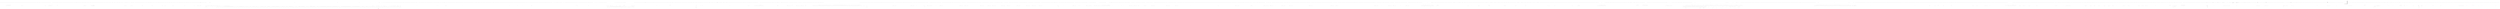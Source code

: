 digraph  {
m0_31 [cluster="string.FormatWith(System.IFormatProvider, params object[])", file="ConvertUtils.cs", label="Entry string.FormatWith(System.IFormatProvider, params object[])", span="48-48"];
m0_32 [cluster="Newtonsoft.Json.Linq.JToken.SetLineInfo(Newtonsoft.Json.IJsonLineInfo)", file="ConvertUtils.cs", label="Entry Newtonsoft.Json.Linq.JToken.SetLineInfo(Newtonsoft.Json.IJsonLineInfo)", span="1253-1253"];
m0_86 [cluster="Newtonsoft.Json.Linq.JContainer.ContainsItem(Newtonsoft.Json.Linq.JToken)", file="ConvertUtils.cs", label="Entry Newtonsoft.Json.Linq.JContainer.ContainsItem(Newtonsoft.Json.Linq.JToken)", span="472-472"];
m0_42 [cluster="System.IO.StringReader.StringReader(string)", file="ConvertUtils.cs", label="Entry System.IO.StringReader.StringReader(string)", span="0-0"];
m0_33 [cluster="Newtonsoft.Json.Linq.JContainer.ReadTokenFrom(Newtonsoft.Json.JsonReader)", file="ConvertUtils.cs", label="Entry Newtonsoft.Json.Linq.JContainer.ReadTokenFrom(Newtonsoft.Json.JsonReader)", span="593-593"];
m0_4 [cluster="Newtonsoft.Json.Linq.JArray.JArray(params object[])", file="ConvertUtils.cs", label="Entry Newtonsoft.Json.Linq.JArray.JArray(params object[])", span="81-81"];
m0_5 [cluster="Newtonsoft.Json.Linq.JArray.JArray(params object[])", file="ConvertUtils.cs", label="Exit Newtonsoft.Json.Linq.JArray.JArray(params object[])", span="81-81"];
m0_64 [cluster="Newtonsoft.Json.Linq.JArray.IndexOf(Newtonsoft.Json.Linq.JToken)", file="ConvertUtils.cs", label="Entry Newtonsoft.Json.Linq.JArray.IndexOf(Newtonsoft.Json.Linq.JToken)", span="234-234"];
m0_65 [cluster="Newtonsoft.Json.Linq.JArray.IndexOf(Newtonsoft.Json.Linq.JToken)", file="ConvertUtils.cs", label="return IndexOfItem(item);", span="236-236"];
m0_66 [cluster="Newtonsoft.Json.Linq.JArray.IndexOf(Newtonsoft.Json.Linq.JToken)", file="ConvertUtils.cs", label="Exit Newtonsoft.Json.Linq.JArray.IndexOf(Newtonsoft.Json.Linq.JToken)", span="234-234"];
m0_91 [cluster="Newtonsoft.Json.Linq.JArray.Remove(Newtonsoft.Json.Linq.JToken)", file="ConvertUtils.cs", label="Entry Newtonsoft.Json.Linq.JArray.Remove(Newtonsoft.Json.Linq.JToken)", span="317-317"];
m0_92 [cluster="Newtonsoft.Json.Linq.JArray.Remove(Newtonsoft.Json.Linq.JToken)", file="ConvertUtils.cs", label="return RemoveItem(item);", span="319-319"];
m0_93 [cluster="Newtonsoft.Json.Linq.JArray.Remove(Newtonsoft.Json.Linq.JToken)", file="ConvertUtils.cs", label="Exit Newtonsoft.Json.Linq.JArray.Remove(Newtonsoft.Json.Linq.JToken)", span="317-317"];
m0_29 [cluster="Newtonsoft.Json.JsonReader.Read()", file="ConvertUtils.cs", label="Entry Newtonsoft.Json.JsonReader.Read()", span="217-217"];
m0_14 [cluster="Newtonsoft.Json.Linq.JContainer.ContentsEqual(Newtonsoft.Json.Linq.JContainer)", file="ConvertUtils.cs", label="Entry Newtonsoft.Json.Linq.JContainer.ContentsEqual(Newtonsoft.Json.Linq.JContainer)", span="167-167"];
m0_61 [cluster="Newtonsoft.Json.JsonWriter.WriteStartArray()", file="ConvertUtils.cs", label="Entry Newtonsoft.Json.JsonWriter.WriteStartArray()", span="256-256"];
m0_67 [cluster="Newtonsoft.Json.Linq.JContainer.IndexOfItem(Newtonsoft.Json.Linq.JToken)", file="ConvertUtils.cs", label="Entry Newtonsoft.Json.Linq.JContainer.IndexOfItem(Newtonsoft.Json.Linq.JToken)", span="306-306"];
m0_54 [cluster="System.ArgumentException.ArgumentException(string)", file="ConvertUtils.cs", label="Entry System.ArgumentException.ArgumentException(string)", span="0-0"];
m0_46 [cluster="Newtonsoft.Json.JsonSerializer.JsonSerializer()", file="ConvertUtils.cs", label="Entry Newtonsoft.Json.JsonSerializer.JsonSerializer()", span="286-286"];
m0_83 [cluster="Newtonsoft.Json.Linq.JArray.Contains(Newtonsoft.Json.Linq.JToken)", file="ConvertUtils.cs", label="Entry Newtonsoft.Json.Linq.JArray.Contains(Newtonsoft.Json.Linq.JToken)", span="294-294"];
m0_84 [cluster="Newtonsoft.Json.Linq.JArray.Contains(Newtonsoft.Json.Linq.JToken)", file="ConvertUtils.cs", label="return ContainsItem(item);", span="296-296"];
m0_85 [cluster="Newtonsoft.Json.Linq.JArray.Contains(Newtonsoft.Json.Linq.JToken)", file="ConvertUtils.cs", label="Exit Newtonsoft.Json.Linq.JArray.Contains(Newtonsoft.Json.Linq.JToken)", span="294-294"];
m0_94 [cluster="Newtonsoft.Json.Linq.JContainer.RemoveItem(Newtonsoft.Json.Linq.JToken)", file="ConvertUtils.cs", label="Entry Newtonsoft.Json.Linq.JContainer.RemoveItem(Newtonsoft.Json.Linq.JToken)", span="380-380"];
m0_47 [cluster="Newtonsoft.Json.Linq.JArray.FromObject(object, Newtonsoft.Json.JsonSerializer)", file="ConvertUtils.cs", label="Entry Newtonsoft.Json.Linq.JArray.FromObject(object, Newtonsoft.Json.JsonSerializer)", span="162-162"];
m0_48 [cluster="Newtonsoft.Json.Linq.JArray.FromObject(object, Newtonsoft.Json.JsonSerializer)", file="ConvertUtils.cs", label="JToken token = FromObjectInternal(o, jsonSerializer)", span="164-164"];
m0_49 [cluster="Newtonsoft.Json.Linq.JArray.FromObject(object, Newtonsoft.Json.JsonSerializer)", file="ConvertUtils.cs", label="token.Type != JTokenType.Array", span="166-166"];
m0_50 [cluster="Newtonsoft.Json.Linq.JArray.FromObject(object, Newtonsoft.Json.JsonSerializer)", file="ConvertUtils.cs", label="throw new ArgumentException(''Object serialized to {0}. JArray instance expected.''.FormatWith(CultureInfo.InvariantCulture, token.Type));", span="167-167"];
m0_51 [cluster="Newtonsoft.Json.Linq.JArray.FromObject(object, Newtonsoft.Json.JsonSerializer)", file="ConvertUtils.cs", label="return (JArray)token;", span="169-169"];
m0_52 [cluster="Newtonsoft.Json.Linq.JArray.FromObject(object, Newtonsoft.Json.JsonSerializer)", file="ConvertUtils.cs", label="Exit Newtonsoft.Json.Linq.JArray.FromObject(object, Newtonsoft.Json.JsonSerializer)", span="162-162"];
m0_10 [cluster="Newtonsoft.Json.Linq.JArray.DeepEquals(Newtonsoft.Json.Linq.JToken)", file="ConvertUtils.cs", label="Entry Newtonsoft.Json.Linq.JArray.DeepEquals(Newtonsoft.Json.Linq.JToken)", span="95-95"];
m0_11 [cluster="Newtonsoft.Json.Linq.JArray.DeepEquals(Newtonsoft.Json.Linq.JToken)", file="ConvertUtils.cs", label="JArray t = node as JArray", span="97-97"];
m0_12 [cluster="Newtonsoft.Json.Linq.JArray.DeepEquals(Newtonsoft.Json.Linq.JToken)", file="ConvertUtils.cs", label="return (t != null && ContentsEqual(t));", span="98-98"];
m0_13 [cluster="Newtonsoft.Json.Linq.JArray.DeepEquals(Newtonsoft.Json.Linq.JToken)", file="ConvertUtils.cs", label="Exit Newtonsoft.Json.Linq.JArray.DeepEquals(Newtonsoft.Json.Linq.JToken)", span="95-95"];
m0_76 [cluster="Newtonsoft.Json.Linq.JArray.Add(Newtonsoft.Json.Linq.JToken)", file="ConvertUtils.cs", label="Entry Newtonsoft.Json.Linq.JArray.Add(Newtonsoft.Json.Linq.JToken)", span="273-273"];
m0_77 [cluster="Newtonsoft.Json.Linq.JArray.Add(Newtonsoft.Json.Linq.JToken)", file="ConvertUtils.cs", label="Add((object)item)", span="275-275"];
m0_78 [cluster="Newtonsoft.Json.Linq.JArray.Add(Newtonsoft.Json.Linq.JToken)", file="ConvertUtils.cs", label="Exit Newtonsoft.Json.Linq.JArray.Add(Newtonsoft.Json.Linq.JToken)", span="273-273"];
m0_98 [cluster="Newtonsoft.Json.Linq.JContainer.ContentsHashCode()", file="ConvertUtils.cs", label="Entry Newtonsoft.Json.Linq.JContainer.ContentsHashCode()", span="712-712"];
m0_75 [cluster="Newtonsoft.Json.Linq.JContainer.RemoveItemAt(int)", file="ConvertUtils.cs", label="Entry Newtonsoft.Json.Linq.JContainer.RemoveItemAt(int)", span="348-348"];
m0_82 [cluster="Newtonsoft.Json.Linq.JContainer.ClearItems()", file="ConvertUtils.cs", label="Entry Newtonsoft.Json.Linq.JContainer.ClearItems()", span="442-442"];
m0_68 [cluster="Newtonsoft.Json.Linq.JArray.Insert(int, Newtonsoft.Json.Linq.JToken)", file="ConvertUtils.cs", label="Entry Newtonsoft.Json.Linq.JArray.Insert(int, Newtonsoft.Json.Linq.JToken)", span="247-247"];
m0_69 [cluster="Newtonsoft.Json.Linq.JArray.Insert(int, Newtonsoft.Json.Linq.JToken)", file="ConvertUtils.cs", label="InsertItem(index, item)", span="249-249"];
m0_70 [cluster="Newtonsoft.Json.Linq.JArray.Insert(int, Newtonsoft.Json.Linq.JToken)", file="ConvertUtils.cs", label="Exit Newtonsoft.Json.Linq.JArray.Insert(int, Newtonsoft.Json.Linq.JToken)", span="247-247"];
m0_90 [cluster="Newtonsoft.Json.Linq.JContainer.CopyItemsTo(System.Array, int)", file="ConvertUtils.cs", label="Entry Newtonsoft.Json.Linq.JContainer.CopyItemsTo(System.Array, int)", span="477-477"];
m0_71 [cluster="Newtonsoft.Json.Linq.JContainer.InsertItem(int, Newtonsoft.Json.Linq.JToken)", file="ConvertUtils.cs", label="Entry Newtonsoft.Json.Linq.JContainer.InsertItem(int, Newtonsoft.Json.Linq.JToken)", span="311-311"];
m0_87 [cluster="Newtonsoft.Json.Linq.JArray.System.Collections.Generic.ICollection<Newtonsoft.Json.Linq.JToken>.CopyTo(Newtonsoft.Json.Linq.JToken[], int)", file="ConvertUtils.cs", label="Entry Newtonsoft.Json.Linq.JArray.System.Collections.Generic.ICollection<Newtonsoft.Json.Linq.JToken>.CopyTo(Newtonsoft.Json.Linq.JToken[], int)", span="299-299"];
m0_88 [cluster="Newtonsoft.Json.Linq.JArray.System.Collections.Generic.ICollection<Newtonsoft.Json.Linq.JToken>.CopyTo(Newtonsoft.Json.Linq.JToken[], int)", file="ConvertUtils.cs", label="CopyItemsTo(array, arrayIndex)", span="301-301"];
m0_89 [cluster="Newtonsoft.Json.Linq.JArray.System.Collections.Generic.ICollection<Newtonsoft.Json.Linq.JToken>.CopyTo(Newtonsoft.Json.Linq.JToken[], int)", file="ConvertUtils.cs", label="Exit Newtonsoft.Json.Linq.JArray.System.Collections.Generic.ICollection<Newtonsoft.Json.Linq.JToken>.CopyTo(Newtonsoft.Json.Linq.JToken[], int)", span="299-299"];
m0_63 [cluster="Newtonsoft.Json.JsonWriter.WriteEndArray()", file="ConvertUtils.cs", label="Entry Newtonsoft.Json.JsonWriter.WriteEndArray()", span="265-265"];
m0_95 [cluster="Newtonsoft.Json.Linq.JArray.GetDeepHashCode()", file="ConvertUtils.cs", label="Entry Newtonsoft.Json.Linq.JArray.GetDeepHashCode()", span="324-324"];
m0_96 [cluster="Newtonsoft.Json.Linq.JArray.GetDeepHashCode()", file="ConvertUtils.cs", label="return ContentsHashCode();", span="326-326"];
m0_97 [cluster="Newtonsoft.Json.Linq.JArray.GetDeepHashCode()", file="ConvertUtils.cs", label="Exit Newtonsoft.Json.Linq.JArray.GetDeepHashCode()", span="324-324"];
m0_9 [cluster="Newtonsoft.Json.Linq.JContainer.Add(object)", file="ConvertUtils.cs", label="Entry Newtonsoft.Json.Linq.JContainer.Add(object)", span="523-523"];
m0_34 [cluster="Newtonsoft.Json.Linq.JArray.Parse(string)", file="ConvertUtils.cs", label="Entry Newtonsoft.Json.Linq.JArray.Parse(string)", span="134-134"];
m0_35 [cluster="Newtonsoft.Json.Linq.JArray.Parse(string)", file="ConvertUtils.cs", label="JsonReader jsonReader = new JsonTextReader(new StringReader(json))", span="136-136"];
m0_36 [cluster="Newtonsoft.Json.Linq.JArray.Parse(string)", file="ConvertUtils.cs", label="JArray a = Load(jsonReader)", span="138-138"];
m0_37 [cluster="Newtonsoft.Json.Linq.JArray.Parse(string)", file="ConvertUtils.cs", label="jsonReader.Read() && jsonReader.TokenType != JsonToken.Comment", span="140-140"];
m0_39 [cluster="Newtonsoft.Json.Linq.JArray.Parse(string)", file="ConvertUtils.cs", label="return a;", span="143-143"];
m0_38 [cluster="Newtonsoft.Json.Linq.JArray.Parse(string)", file="ConvertUtils.cs", label="throw new Exception(''Additional text found in JSON string after parsing content.'');", span="141-141"];
m0_40 [cluster="Newtonsoft.Json.Linq.JArray.Parse(string)", file="ConvertUtils.cs", label="Exit Newtonsoft.Json.Linq.JArray.Parse(string)", span="134-134"];
m0_72 [cluster="Newtonsoft.Json.Linq.JArray.RemoveAt(int)", file="ConvertUtils.cs", label="Entry Newtonsoft.Json.Linq.JArray.RemoveAt(int)", span="259-259"];
m0_73 [cluster="Newtonsoft.Json.Linq.JArray.RemoveAt(int)", file="ConvertUtils.cs", label="RemoveItemAt(index)", span="261-261"];
m0_74 [cluster="Newtonsoft.Json.Linq.JArray.RemoveAt(int)", file="ConvertUtils.cs", label="Exit Newtonsoft.Json.Linq.JArray.RemoveAt(int)", span="259-259"];
m0_18 [cluster="Newtonsoft.Json.Linq.JArray.Load(Newtonsoft.Json.JsonReader)", file="ConvertUtils.cs", label="Entry Newtonsoft.Json.Linq.JArray.Load(Newtonsoft.Json.JsonReader)", span="111-111"];
m0_19 [cluster="Newtonsoft.Json.Linq.JArray.Load(Newtonsoft.Json.JsonReader)", file="ConvertUtils.cs", label="reader.TokenType == JsonToken.None", span="113-113"];
m0_20 [cluster="Newtonsoft.Json.Linq.JArray.Load(Newtonsoft.Json.JsonReader)", file="ConvertUtils.cs", label="!reader.Read()", span="115-115"];
m0_22 [cluster="Newtonsoft.Json.Linq.JArray.Load(Newtonsoft.Json.JsonReader)", file="ConvertUtils.cs", label="reader.TokenType != JsonToken.StartArray", span="118-118"];
m0_23 [cluster="Newtonsoft.Json.Linq.JArray.Load(Newtonsoft.Json.JsonReader)", file="ConvertUtils.cs", label="throw new Exception(''Error reading JArray from JsonReader. Current JsonReader item is not an array: {0}''.FormatWith(CultureInfo.InvariantCulture, reader.TokenType));", span="119-119"];
m0_25 [cluster="Newtonsoft.Json.Linq.JArray.Load(Newtonsoft.Json.JsonReader)", file="ConvertUtils.cs", label="a.SetLineInfo(reader as IJsonLineInfo)", span="122-122"];
m0_26 [cluster="Newtonsoft.Json.Linq.JArray.Load(Newtonsoft.Json.JsonReader)", file="ConvertUtils.cs", label="a.ReadTokenFrom(reader)", span="124-124"];
m0_21 [cluster="Newtonsoft.Json.Linq.JArray.Load(Newtonsoft.Json.JsonReader)", file="ConvertUtils.cs", label="throw new Exception(''Error reading JArray from JsonReader.'');", span="116-116"];
m0_24 [cluster="Newtonsoft.Json.Linq.JArray.Load(Newtonsoft.Json.JsonReader)", file="ConvertUtils.cs", label="JArray a = new JArray()", span="121-121"];
m0_27 [cluster="Newtonsoft.Json.Linq.JArray.Load(Newtonsoft.Json.JsonReader)", file="ConvertUtils.cs", label="return a;", span="126-126"];
m0_28 [cluster="Newtonsoft.Json.Linq.JArray.Load(Newtonsoft.Json.JsonReader)", file="ConvertUtils.cs", label="Exit Newtonsoft.Json.Linq.JArray.Load(Newtonsoft.Json.JsonReader)", span="111-111"];
m0_79 [cluster="Newtonsoft.Json.Linq.JArray.Clear()", file="ConvertUtils.cs", label="Entry Newtonsoft.Json.Linq.JArray.Clear()", span="282-282"];
m0_80 [cluster="Newtonsoft.Json.Linq.JArray.Clear()", file="ConvertUtils.cs", label="ClearItems()", span="284-284"];
m0_81 [cluster="Newtonsoft.Json.Linq.JArray.Clear()", file="ConvertUtils.cs", label="Exit Newtonsoft.Json.Linq.JArray.Clear()", span="282-282"];
m0_55 [cluster="Newtonsoft.Json.Linq.JArray.WriteTo(Newtonsoft.Json.JsonWriter, params Newtonsoft.Json.JsonConverter[])", file="ConvertUtils.cs", label="Entry Newtonsoft.Json.Linq.JArray.WriteTo(Newtonsoft.Json.JsonWriter, params Newtonsoft.Json.JsonConverter[])", span="177-177"];
m0_56 [cluster="Newtonsoft.Json.Linq.JArray.WriteTo(Newtonsoft.Json.JsonWriter, params Newtonsoft.Json.JsonConverter[])", file="ConvertUtils.cs", label="writer.WriteStartArray()", span="179-179"];
m0_58 [cluster="Newtonsoft.Json.Linq.JArray.WriteTo(Newtonsoft.Json.JsonWriter, params Newtonsoft.Json.JsonConverter[])", file="ConvertUtils.cs", label="token.WriteTo(writer, converters)", span="183-183"];
m0_59 [cluster="Newtonsoft.Json.Linq.JArray.WriteTo(Newtonsoft.Json.JsonWriter, params Newtonsoft.Json.JsonConverter[])", file="ConvertUtils.cs", label="writer.WriteEndArray()", span="186-186"];
m0_57 [cluster="Newtonsoft.Json.Linq.JArray.WriteTo(Newtonsoft.Json.JsonWriter, params Newtonsoft.Json.JsonConverter[])", file="ConvertUtils.cs", label=ChildrenTokens, span="181-181"];
m0_60 [cluster="Newtonsoft.Json.Linq.JArray.WriteTo(Newtonsoft.Json.JsonWriter, params Newtonsoft.Json.JsonConverter[])", file="ConvertUtils.cs", label="Exit Newtonsoft.Json.Linq.JArray.WriteTo(Newtonsoft.Json.JsonWriter, params Newtonsoft.Json.JsonConverter[])", span="177-177"];
m0_62 [cluster="Newtonsoft.Json.Linq.JToken.WriteTo(Newtonsoft.Json.JsonWriter, params Newtonsoft.Json.JsonConverter[])", file="ConvertUtils.cs", label="Entry Newtonsoft.Json.Linq.JToken.WriteTo(Newtonsoft.Json.JsonWriter, params Newtonsoft.Json.JsonConverter[])", span="318-318"];
m0_15 [cluster="Newtonsoft.Json.Linq.JArray.CloneToken()", file="ConvertUtils.cs", label="Entry Newtonsoft.Json.Linq.JArray.CloneToken()", span="101-101"];
m0_16 [cluster="Newtonsoft.Json.Linq.JArray.CloneToken()", file="ConvertUtils.cs", label="return new JArray(this);", span="103-103"];
m0_17 [cluster="Newtonsoft.Json.Linq.JArray.CloneToken()", file="ConvertUtils.cs", label="Exit Newtonsoft.Json.Linq.JArray.CloneToken()", span="101-101"];
m0_41 [cluster="Newtonsoft.Json.JsonTextReader.JsonTextReader(System.IO.TextReader)", file="ConvertUtils.cs", label="Entry Newtonsoft.Json.JsonTextReader.JsonTextReader(System.IO.TextReader)", span="72-72"];
m0_2 [cluster="Newtonsoft.Json.Linq.JArray.JArray(Newtonsoft.Json.Linq.JArray)", file="ConvertUtils.cs", label="Entry Newtonsoft.Json.Linq.JArray.JArray(Newtonsoft.Json.Linq.JArray)", span="72-72"];
m0_3 [cluster="Newtonsoft.Json.Linq.JArray.JArray(Newtonsoft.Json.Linq.JArray)", file="ConvertUtils.cs", label="Exit Newtonsoft.Json.Linq.JArray.JArray(Newtonsoft.Json.Linq.JArray)", span="72-72"];
m0_43 [cluster="Newtonsoft.Json.Linq.JArray.FromObject(object)", file="ConvertUtils.cs", label="Entry Newtonsoft.Json.Linq.JArray.FromObject(object)", span="151-151"];
m0_44 [cluster="Newtonsoft.Json.Linq.JArray.FromObject(object)", file="ConvertUtils.cs", label="return FromObject(o, new JsonSerializer());", span="153-153"];
m0_45 [cluster="Newtonsoft.Json.Linq.JArray.FromObject(object)", file="ConvertUtils.cs", label="Exit Newtonsoft.Json.Linq.JArray.FromObject(object)", span="151-151"];
m0_6 [cluster="Newtonsoft.Json.Linq.JArray.JArray(object)", file="ConvertUtils.cs", label="Entry Newtonsoft.Json.Linq.JArray.JArray(object)", span="90-90"];
m0_7 [cluster="Newtonsoft.Json.Linq.JArray.JArray(object)", file="ConvertUtils.cs", label="Add(content)", span="92-92"];
m0_8 [cluster="Newtonsoft.Json.Linq.JArray.JArray(object)", file="ConvertUtils.cs", label="Exit Newtonsoft.Json.Linq.JArray.JArray(object)", span="90-90"];
m0_0 [cluster="Newtonsoft.Json.Linq.JArray.JArray()", file="ConvertUtils.cs", label="Entry Newtonsoft.Json.Linq.JArray.JArray()", span="64-64"];
m0_1 [cluster="Newtonsoft.Json.Linq.JArray.JArray()", file="ConvertUtils.cs", label="Exit Newtonsoft.Json.Linq.JArray.JArray()", span="64-64"];
m0_53 [cluster="Newtonsoft.Json.Linq.JToken.FromObjectInternal(object, Newtonsoft.Json.JsonSerializer)", file="ConvertUtils.cs", label="Entry Newtonsoft.Json.Linq.JToken.FromObjectInternal(object, Newtonsoft.Json.JsonSerializer)", span="1123-1123"];
m0_30 [cluster="System.Exception.Exception(string)", file="ConvertUtils.cs", label="Entry System.Exception.Exception(string)", span="0-0"];
m0_99 [file="ConvertUtils.cs", label="Newtonsoft.Json.Linq.JArray", span=""];
m2_27 [cluster="string.FormatWith(System.IFormatProvider, params object[])", file="IsoDateTimeConverter.cs", label="Entry string.FormatWith(System.IFormatProvider, params object[])", span="48-48"];
m2_31 [cluster="Newtonsoft.Json.Converters.IsoDateTimeConverter.CanConvert(System.Type)", file="IsoDateTimeConverter.cs", label="Entry Newtonsoft.Json.Converters.IsoDateTimeConverter.CanConvert(System.Type)", span="86-86"];
m2_32 [cluster="Newtonsoft.Json.Converters.IsoDateTimeConverter.CanConvert(System.Type)", file="IsoDateTimeConverter.cs", label="return (typeof(DateTime).IsAssignableFrom(objectType)\r\n        || typeof(DateTimeOffset).IsAssignableFrom(objectType));", span="88-89"];
m2_33 [cluster="Newtonsoft.Json.Converters.IsoDateTimeConverter.CanConvert(System.Type)", file="IsoDateTimeConverter.cs", label="Exit Newtonsoft.Json.Converters.IsoDateTimeConverter.CanConvert(System.Type)", span="86-86"];
m2_30 [cluster="System.DateTime.Parse(string, System.IFormatProvider, System.Globalization.DateTimeStyles)", file="IsoDateTimeConverter.cs", label="Entry System.DateTime.Parse(string, System.IFormatProvider, System.Globalization.DateTimeStyles)", span="0-0"];
m2_34 [cluster="System.Type.IsAssignableFrom(System.Type)", file="IsoDateTimeConverter.cs", label="Entry System.Type.IsAssignableFrom(System.Type)", span="0-0"];
m2_15 [cluster="System.DateTimeOffset.ToUniversalTime()", file="IsoDateTimeConverter.cs", label="Entry System.DateTimeOffset.ToUniversalTime()", span="0-0"];
m2_13 [cluster="System.DateTime.ToUniversalTime()", file="IsoDateTimeConverter.cs", label="Entry System.DateTime.ToUniversalTime()", span="0-0"];
m2_29 [cluster="System.DateTimeOffset.Parse(string, System.IFormatProvider, System.Globalization.DateTimeStyles)", file="IsoDateTimeConverter.cs", label="Entry System.DateTimeOffset.Parse(string, System.IFormatProvider, System.Globalization.DateTimeStyles)", span="0-0"];
m2_14 [cluster="System.DateTime.ToString(string, System.IFormatProvider)", file="IsoDateTimeConverter.cs", label="Entry System.DateTime.ToString(string, System.IFormatProvider)", span="0-0"];
m2_18 [cluster="Newtonsoft.Json.Converters.IsoDateTimeConverter.ReadJson(Newtonsoft.Json.JsonReader, System.Type)", file="IsoDateTimeConverter.cs", label="Entry Newtonsoft.Json.Converters.IsoDateTimeConverter.ReadJson(Newtonsoft.Json.JsonReader, System.Type)", span="66-66"];
m2_19 [cluster="Newtonsoft.Json.Converters.IsoDateTimeConverter.ReadJson(Newtonsoft.Json.JsonReader, System.Type)", file="IsoDateTimeConverter.cs", label="reader.TokenType != JsonToken.String", span="68-68"];
m2_20 [cluster="Newtonsoft.Json.Converters.IsoDateTimeConverter.ReadJson(Newtonsoft.Json.JsonReader, System.Type)", file="IsoDateTimeConverter.cs", label="throw new Exception(''Unexpected token parsing date. Expected String, got {0}.''.FormatWith(CultureInfo.InvariantCulture, reader.TokenType));", span="69-69"];
m2_21 [cluster="Newtonsoft.Json.Converters.IsoDateTimeConverter.ReadJson(Newtonsoft.Json.JsonReader, System.Type)", file="IsoDateTimeConverter.cs", label="string dateText = reader.Value.ToString()", span="71-71"];
m2_22 [cluster="Newtonsoft.Json.Converters.IsoDateTimeConverter.ReadJson(Newtonsoft.Json.JsonReader, System.Type)", file="IsoDateTimeConverter.cs", label="objectType == typeof(DateTimeOffset)", span="73-73"];
m2_25 [cluster="Newtonsoft.Json.Converters.IsoDateTimeConverter.ReadJson(Newtonsoft.Json.JsonReader, System.Type)", file="IsoDateTimeConverter.cs", label="Exit Newtonsoft.Json.Converters.IsoDateTimeConverter.ReadJson(Newtonsoft.Json.JsonReader, System.Type)", span="66-66"];
m2_17 [cluster="Newtonsoft.Json.JsonWriter.WriteValue(string)", file="IsoDateTimeConverter.cs", label="Entry Newtonsoft.Json.JsonWriter.WriteValue(string)", span="596-596"];
m2_28 [cluster="object.ToString()", file="IsoDateTimeConverter.cs", label="Entry object.ToString()", span="0-0"];
m2_0 [cluster="Newtonsoft.Json.Converters.IsoDateTimeConverter.WriteJson(Newtonsoft.Json.JsonWriter, object)", file="IsoDateTimeConverter.cs", label="Entry Newtonsoft.Json.Converters.IsoDateTimeConverter.WriteJson(Newtonsoft.Json.JsonWriter, object)", span="33-33"];
m2_1 [cluster="Newtonsoft.Json.Converters.IsoDateTimeConverter.WriteJson(Newtonsoft.Json.JsonWriter, object)", file="IsoDateTimeConverter.cs", label="string text", span="35-35"];
m2_2 [cluster="Newtonsoft.Json.Converters.IsoDateTimeConverter.WriteJson(Newtonsoft.Json.JsonWriter, object)", file="IsoDateTimeConverter.cs", label="value is DateTime", span="37-37"];
m2_3 [cluster="Newtonsoft.Json.Converters.IsoDateTimeConverter.WriteJson(Newtonsoft.Json.JsonWriter, object)", file="IsoDateTimeConverter.cs", label="DateTime dateTime = (DateTime)value", span="39-39"];
m2_7 [cluster="Newtonsoft.Json.Converters.IsoDateTimeConverter.WriteJson(Newtonsoft.Json.JsonWriter, object)", file="IsoDateTimeConverter.cs", label="DateTimeOffset dateTimeOffset = (DateTimeOffset)value", span="49-49"];
m2_11 [cluster="Newtonsoft.Json.Converters.IsoDateTimeConverter.WriteJson(Newtonsoft.Json.JsonWriter, object)", file="IsoDateTimeConverter.cs", label="writer.WriteValue(text)", span="57-57"];
m2_4 [cluster="Newtonsoft.Json.Converters.IsoDateTimeConverter.WriteJson(Newtonsoft.Json.JsonWriter, object)", file="IsoDateTimeConverter.cs", label="(_dateTimeStyles & DateTimeStyles.AdjustToUniversal) == DateTimeStyles.AdjustToUniversal\r\n          || (_dateTimeStyles & DateTimeStyles.AssumeUniversal) == DateTimeStyles.AssumeUniversal", span="41-42"];
m2_5 [cluster="Newtonsoft.Json.Converters.IsoDateTimeConverter.WriteJson(Newtonsoft.Json.JsonWriter, object)", file="IsoDateTimeConverter.cs", label="dateTime = dateTime.ToUniversalTime()", span="43-43"];
m2_8 [cluster="Newtonsoft.Json.Converters.IsoDateTimeConverter.WriteJson(Newtonsoft.Json.JsonWriter, object)", file="IsoDateTimeConverter.cs", label="(_dateTimeStyles & DateTimeStyles.AdjustToUniversal) == DateTimeStyles.AdjustToUniversal\r\n          || (_dateTimeStyles & DateTimeStyles.AssumeUniversal) == DateTimeStyles.AssumeUniversal", span="50-51"];
m2_9 [cluster="Newtonsoft.Json.Converters.IsoDateTimeConverter.WriteJson(Newtonsoft.Json.JsonWriter, object)", file="IsoDateTimeConverter.cs", label="dateTimeOffset = dateTimeOffset.ToUniversalTime()", span="52-52"];
m2_12 [cluster="Newtonsoft.Json.Converters.IsoDateTimeConverter.WriteJson(Newtonsoft.Json.JsonWriter, object)", file="IsoDateTimeConverter.cs", label="Exit Newtonsoft.Json.Converters.IsoDateTimeConverter.WriteJson(Newtonsoft.Json.JsonWriter, object)", span="33-33"];
m2_26 [cluster="System.Exception.Exception(string)", file="IsoDateTimeConverter.cs", label="Entry System.Exception.Exception(string)", span="0-0"];
m2_16 [cluster="System.DateTimeOffset.ToString(string, System.IFormatProvider)", file="IsoDateTimeConverter.cs", label="Entry System.DateTimeOffset.ToString(string, System.IFormatProvider)", span="0-0"];
m2_35 [file="IsoDateTimeConverter.cs", label="Newtonsoft.Json.Converters.IsoDateTimeConverter", span=""];
m3_25 [cluster="Newtonsoft.Json.JavaScriptConvert.DeserializeObject<T>(string, params Newtonsoft.Json.JsonConverter[])", file="IsoDateTimeConverterTests.cs", label="Entry Newtonsoft.Json.JavaScriptConvert.DeserializeObject<T>(string, params Newtonsoft.Json.JsonConverter[])", span="479-479"];
m3_75 [cluster="Newtonsoft.Json.Tests.Converters.IsoDateTimeConverterTests.SerializeUTC()", file="IsoDateTimeConverterTests.cs", label="Entry Newtonsoft.Json.Tests.Converters.IsoDateTimeConverterTests.SerializeUTC()", span="157-157"];
m3_78 [cluster="Newtonsoft.Json.Tests.Converters.IsoDateTimeConverterTests.SerializeUTC()", color=green, community=0, file="IsoDateTimeConverterTests.cs", label="c.DateTimeOffsetField = new DateTime(2008, 12, 12, 12, 12, 12, 0, DateTimeKind.Utc).ToLocalTime()", prediction=0, span="161-161"];
m3_76 [cluster="Newtonsoft.Json.Tests.Converters.IsoDateTimeConverterTests.SerializeUTC()", file="IsoDateTimeConverterTests.cs", label="DateTimeTestClass c = new DateTimeTestClass()", span="159-159"];
m3_77 [cluster="Newtonsoft.Json.Tests.Converters.IsoDateTimeConverterTests.SerializeUTC()", file="IsoDateTimeConverterTests.cs", label="c.DateTimeField = new DateTime(2008, 12, 12, 12, 12, 12, 0, DateTimeKind.Utc).ToLocalTime()", span="160-160"];
m3_79 [cluster="Newtonsoft.Json.Tests.Converters.IsoDateTimeConverterTests.SerializeUTC()", file="IsoDateTimeConverterTests.cs", label="c.PreField = ''Pre''", span="162-162"];
m3_84 [cluster="Newtonsoft.Json.Tests.Converters.IsoDateTimeConverterTests.SerializeUTC()", color=green, community=0, file="IsoDateTimeConverterTests.cs", label="c.DateTimeOffsetField = new DateTime(2008, 1, 1, 1, 1, 1, 0, DateTimeKind.Utc).ToLocalTime()", prediction=1, span="169-169"];
m3_83 [cluster="Newtonsoft.Json.Tests.Converters.IsoDateTimeConverterTests.SerializeUTC()", file="IsoDateTimeConverterTests.cs", label="c.DateTimeField = new DateTime(2008, 1, 1, 1, 1, 1, 0, DateTimeKind.Utc).ToLocalTime()", span="168-168"];
m3_85 [cluster="Newtonsoft.Json.Tests.Converters.IsoDateTimeConverterTests.SerializeUTC()", file="IsoDateTimeConverterTests.cs", label="c.PreField = ''Pre''", span="170-170"];
m3_82 [cluster="Newtonsoft.Json.Tests.Converters.IsoDateTimeConverterTests.SerializeUTC()", color=green, community=0, file="IsoDateTimeConverterTests.cs", label="Assert.AreEqual(@''{''''PreField'''':''''Pre'''',''''DateTimeField'''':''''2008-12-12T12:12:12.0000000Z'''',''''DateTimeOffsetField'''':''''2008-12-12T12:12:12.0000000+00:00'''',''''PostField'''':''''Post''''}'', json)", prediction=2, span="165-165"];
m3_81 [cluster="Newtonsoft.Json.Tests.Converters.IsoDateTimeConverterTests.SerializeUTC()", file="IsoDateTimeConverterTests.cs", label="string json = JavaScriptConvert.SerializeObject(c, new IsoDateTimeConverter() { DateTimeStyles = DateTimeStyles.AssumeUniversal })", span="164-164"];
m3_88 [cluster="Newtonsoft.Json.Tests.Converters.IsoDateTimeConverterTests.SerializeUTC()", color=green, community=0, file="IsoDateTimeConverterTests.cs", label="Assert.AreEqual(@''{''''PreField'''':''''Pre'''',''''DateTimeField'''':''''2008-01-01T01:01:01.0000000Z'''',''''DateTimeOffsetField'''':''''2008-01-01T01:01:01.0000000+00:00'''',''''PostField'''':''''Post''''}'', json)", prediction=3, span="173-173"];
m3_87 [cluster="Newtonsoft.Json.Tests.Converters.IsoDateTimeConverterTests.SerializeUTC()", file="IsoDateTimeConverterTests.cs", label="json = JavaScriptConvert.SerializeObject(c, new IsoDateTimeConverter() { DateTimeStyles = DateTimeStyles.AssumeUniversal })", span="172-172"];
m3_80 [cluster="Newtonsoft.Json.Tests.Converters.IsoDateTimeConverterTests.SerializeUTC()", file="IsoDateTimeConverterTests.cs", label="c.PostField = ''Post''", span="163-163"];
m3_86 [cluster="Newtonsoft.Json.Tests.Converters.IsoDateTimeConverterTests.SerializeUTC()", file="IsoDateTimeConverterTests.cs", label="c.PostField = ''Post''", span="171-171"];
m3_89 [cluster="Newtonsoft.Json.Tests.Converters.IsoDateTimeConverterTests.SerializeUTC()", file="IsoDateTimeConverterTests.cs", label="Exit Newtonsoft.Json.Tests.Converters.IsoDateTimeConverterTests.SerializeUTC()", span="157-157"];
m3_91 [cluster="System.DateTime.ToLocalTime()", file="IsoDateTimeConverterTests.cs", label="Entry System.DateTime.ToLocalTime()", span="0-0"];
m3_114 [cluster="Unk.AreNotEqual", file="IsoDateTimeConverterTests.cs", label="Entry Unk.AreNotEqual", span=""];
m3_10 [cluster="Newtonsoft.Json.Converters.IsoDateTimeConverter.IsoDateTimeConverter()", file="IsoDateTimeConverterTests.cs", label="Entry Newtonsoft.Json.Converters.IsoDateTimeConverter.IsoDateTimeConverter()", span="12-12"];
m3_92 [cluster="Newtonsoft.Json.Tests.Converters.IsoDateTimeConverterTests.DeserializeUTC()", file="IsoDateTimeConverterTests.cs", label="Entry Newtonsoft.Json.Tests.Converters.IsoDateTimeConverterTests.DeserializeUTC()", span="177-177"];
m3_93 [cluster="Newtonsoft.Json.Tests.Converters.IsoDateTimeConverterTests.DeserializeUTC()", color=green, community=0, file="IsoDateTimeConverterTests.cs", label="DateTimeTestClass c =\r\n        JavaScriptConvert.DeserializeObject<DateTimeTestClass>(@''{''''PreField'''':''''Pre'''',''''DateTimeField'''':''''2008-12-12T12:12:12Z'''',''''DateTimeOffsetField'''':''''2008-12-12T12:12:12Z'''',''''PostField'''':''''Post''''}'', new IsoDateTimeConverter() { DateTimeStyles = DateTimeStyles.AssumeUniversal })", prediction=4, span="179-180"];
m3_94 [cluster="Newtonsoft.Json.Tests.Converters.IsoDateTimeConverterTests.DeserializeUTC()", file="IsoDateTimeConverterTests.cs", label="Assert.AreEqual(new DateTime(2008, 12, 12, 12, 12, 12, 0, DateTimeKind.Utc).ToLocalTime(), c.DateTimeField)", span="182-182"];
m3_95 [cluster="Newtonsoft.Json.Tests.Converters.IsoDateTimeConverterTests.DeserializeUTC()", color=green, community=0, file="IsoDateTimeConverterTests.cs", label="Assert.AreEqual(new DateTimeOffset(2008, 12, 12, 12, 12, 12, 0, TimeSpan.Zero), c.DateTimeOffsetField)", prediction=4, span="183-183"];
m3_96 [cluster="Newtonsoft.Json.Tests.Converters.IsoDateTimeConverterTests.DeserializeUTC()", file="IsoDateTimeConverterTests.cs", label="Assert.AreEqual(''Pre'', c.PreField)", span="184-184"];
m3_97 [cluster="Newtonsoft.Json.Tests.Converters.IsoDateTimeConverterTests.DeserializeUTC()", file="IsoDateTimeConverterTests.cs", label="Assert.AreEqual(''Post'', c.PostField)", span="185-185"];
m3_98 [cluster="Newtonsoft.Json.Tests.Converters.IsoDateTimeConverterTests.DeserializeUTC()", color=green, community=0, file="IsoDateTimeConverterTests.cs", label="DateTimeTestClass c2 =\r\n       JavaScriptConvert.DeserializeObject<DateTimeTestClass>(@''{''''PreField'''':''''Pre'''',''''DateTimeField'''':''''2008-01-01T01:01:01Z'''',''''DateTimeOffsetField'''':''''2008-01-01T01:01:01Z'''',''''PostField'''':''''Post''''}'', new IsoDateTimeConverter() { DateTimeStyles = DateTimeStyles.AssumeUniversal })", prediction=6, span="187-188"];
m3_99 [cluster="Newtonsoft.Json.Tests.Converters.IsoDateTimeConverterTests.DeserializeUTC()", file="IsoDateTimeConverterTests.cs", label="Assert.AreEqual(new DateTime(2008, 1, 1, 1, 1, 1, 0, DateTimeKind.Utc).ToLocalTime(), c2.DateTimeField)", span="190-190"];
m3_100 [cluster="Newtonsoft.Json.Tests.Converters.IsoDateTimeConverterTests.DeserializeUTC()", color=green, community=0, file="IsoDateTimeConverterTests.cs", label="Assert.AreEqual(new DateTimeOffset(2008, 1, 1, 1, 1, 1, 0, TimeSpan.Zero), c2.DateTimeOffsetField)", prediction=6, span="191-191"];
m3_101 [cluster="Newtonsoft.Json.Tests.Converters.IsoDateTimeConverterTests.DeserializeUTC()", file="IsoDateTimeConverterTests.cs", label="Assert.AreEqual(''Pre'', c2.PreField)", span="192-192"];
m3_102 [cluster="Newtonsoft.Json.Tests.Converters.IsoDateTimeConverterTests.DeserializeUTC()", file="IsoDateTimeConverterTests.cs", label="Assert.AreEqual(''Post'', c2.PostField)", span="193-193"];
m3_103 [cluster="Newtonsoft.Json.Tests.Converters.IsoDateTimeConverterTests.DeserializeUTC()", file="IsoDateTimeConverterTests.cs", label="Exit Newtonsoft.Json.Tests.Converters.IsoDateTimeConverterTests.DeserializeUTC()", span="177-177"];
m3_90 [cluster="Newtonsoft.Json.Tests.DateTimeTestClass.DateTimeTestClass()", file="IsoDateTimeConverterTests.cs", label="Entry Newtonsoft.Json.Tests.DateTimeTestClass.DateTimeTestClass()", span="32-32"];
m3_74 [cluster="System.DateTimeOffset.DateTimeOffset(int, int, int, int, int, int, int, System.TimeSpan)", file="IsoDateTimeConverterTests.cs", label="Entry System.DateTimeOffset.DateTimeOffset(int, int, int, int, int, int, int, System.TimeSpan)", span="0-0"];
m3_66 [cluster="Newtonsoft.Json.Tests.Converters.IsoDateTimeConverterTests.SerializeDateTimeOffset()", file="IsoDateTimeConverterTests.cs", label="Entry Newtonsoft.Json.Tests.Converters.IsoDateTimeConverterTests.SerializeDateTimeOffset()", span="143-143"];
m3_67 [cluster="Newtonsoft.Json.Tests.Converters.IsoDateTimeConverterTests.SerializeDateTimeOffset()", file="IsoDateTimeConverterTests.cs", label="IsoDateTimeConverter converter = new IsoDateTimeConverter()", span="145-145"];
m3_72 [cluster="Newtonsoft.Json.Tests.Converters.IsoDateTimeConverterTests.SerializeDateTimeOffset()", file="IsoDateTimeConverterTests.cs", label="Assert.AreEqual(d, JavaScriptConvert.DeserializeObject<DateTimeOffset>(result, converter))", span="153-153"];
m3_71 [cluster="Newtonsoft.Json.Tests.Converters.IsoDateTimeConverterTests.SerializeDateTimeOffset()", file="IsoDateTimeConverterTests.cs", label="Assert.AreEqual(@''''''2000-12-15T22:11:03.0550000+00:00'''''', result)", span="151-151"];
m3_70 [cluster="Newtonsoft.Json.Tests.Converters.IsoDateTimeConverterTests.SerializeDateTimeOffset()", file="IsoDateTimeConverterTests.cs", label="result = JavaScriptConvert.SerializeObject(d, converter)", span="150-150"];
m3_68 [cluster="Newtonsoft.Json.Tests.Converters.IsoDateTimeConverterTests.SerializeDateTimeOffset()", file="IsoDateTimeConverterTests.cs", label="DateTimeOffset d = new DateTimeOffset(2000, 12, 15, 22, 11, 3, 55, TimeSpan.Zero)", span="147-147"];
m3_69 [cluster="Newtonsoft.Json.Tests.Converters.IsoDateTimeConverterTests.SerializeDateTimeOffset()", file="IsoDateTimeConverterTests.cs", label="string result", span="148-148"];
m3_73 [cluster="Newtonsoft.Json.Tests.Converters.IsoDateTimeConverterTests.SerializeDateTimeOffset()", file="IsoDateTimeConverterTests.cs", label="Exit Newtonsoft.Json.Tests.Converters.IsoDateTimeConverterTests.SerializeDateTimeOffset()", span="143-143"];
m3_11 [cluster="Unk.AreEqual", file="IsoDateTimeConverterTests.cs", label="Entry Unk.AreEqual", span=""];
m3_57 [cluster="System.Globalization.CultureInfo.GetCultureInfo(string)", file="IsoDateTimeConverterTests.cs", label="Entry System.Globalization.CultureInfo.GetCultureInfo(string)", span="0-0"];
m3_27 [cluster="Newtonsoft.Json.Tests.Converters.IsoDateTimeConverterTests.SerializeFormattedDateTimeInvariantCulture()", file="IsoDateTimeConverterTests.cs", label="Entry Newtonsoft.Json.Tests.Converters.IsoDateTimeConverterTests.SerializeFormattedDateTimeInvariantCulture()", span="77-77"];
m3_28 [cluster="Newtonsoft.Json.Tests.Converters.IsoDateTimeConverterTests.SerializeFormattedDateTimeInvariantCulture()", color=green, community=0, file="IsoDateTimeConverterTests.cs", label="IsoDateTimeConverter converter = new IsoDateTimeConverter() { DateTimeFormat = ''F'', Culture = CultureInfo.InvariantCulture }", prediction=8, span="79-79"];
m3_29 [cluster="Newtonsoft.Json.Tests.Converters.IsoDateTimeConverterTests.SerializeFormattedDateTimeInvariantCulture()", color=green, community=0, file="IsoDateTimeConverterTests.cs", label="DateTime d = new DateTime(2000, 12, 15, 22, 11, 3, 0, DateTimeKind.Utc)", prediction=8, span="81-81"];
m3_31 [cluster="Newtonsoft.Json.Tests.Converters.IsoDateTimeConverterTests.SerializeFormattedDateTimeInvariantCulture()", color=green, community=0, file="IsoDateTimeConverterTests.cs", label="result = JavaScriptConvert.SerializeObject(d, converter)", prediction=8, span="84-84"];
m3_33 [cluster="Newtonsoft.Json.Tests.Converters.IsoDateTimeConverterTests.SerializeFormattedDateTimeInvariantCulture()", color=green, community=0, file="IsoDateTimeConverterTests.cs", label="Assert.AreEqual(d, JavaScriptConvert.DeserializeObject<DateTime>(result, converter))", prediction=8, span="87-87"];
m3_35 [cluster="Newtonsoft.Json.Tests.Converters.IsoDateTimeConverterTests.SerializeFormattedDateTimeInvariantCulture()", color=green, community=0, file="IsoDateTimeConverterTests.cs", label="result = JavaScriptConvert.SerializeObject(d, converter)", prediction=12, span="90-90"];
m3_30 [cluster="Newtonsoft.Json.Tests.Converters.IsoDateTimeConverterTests.SerializeFormattedDateTimeInvariantCulture()", color=green, community=0, file="IsoDateTimeConverterTests.cs", label="string result", prediction=13, span="82-82"];
m3_32 [cluster="Newtonsoft.Json.Tests.Converters.IsoDateTimeConverterTests.SerializeFormattedDateTimeInvariantCulture()", color=green, community=0, file="IsoDateTimeConverterTests.cs", label="Assert.AreEqual(@''''''Friday, 15 December 2000 22:11:03'''''', result)", prediction=14, span="85-85"];
m3_34 [cluster="Newtonsoft.Json.Tests.Converters.IsoDateTimeConverterTests.SerializeFormattedDateTimeInvariantCulture()", color=green, community=0, file="IsoDateTimeConverterTests.cs", label="d = new DateTime(2000, 12, 15, 22, 11, 3, 0, DateTimeKind.Local)", prediction=15, span="89-89"];
m3_36 [cluster="Newtonsoft.Json.Tests.Converters.IsoDateTimeConverterTests.SerializeFormattedDateTimeInvariantCulture()", color=green, community=0, file="IsoDateTimeConverterTests.cs", label="Assert.AreEqual(@''''''Friday, 15 December 2000 22:11:03'''''', result)", prediction=16, span="91-91"];
m3_37 [cluster="Newtonsoft.Json.Tests.Converters.IsoDateTimeConverterTests.SerializeFormattedDateTimeInvariantCulture()", file="IsoDateTimeConverterTests.cs", label="Exit Newtonsoft.Json.Tests.Converters.IsoDateTimeConverterTests.SerializeFormattedDateTimeInvariantCulture()", span="77-77"];
m3_12 [cluster="Newtonsoft.Json.Tests.Converters.IsoDateTimeConverterTests.SerializeDateTime()", file="IsoDateTimeConverterTests.cs", label="Entry Newtonsoft.Json.Tests.Converters.IsoDateTimeConverterTests.SerializeDateTime()", span="59-59"];
m3_13 [cluster="Newtonsoft.Json.Tests.Converters.IsoDateTimeConverterTests.SerializeDateTime()", file="IsoDateTimeConverterTests.cs", label="IsoDateTimeConverter converter = new IsoDateTimeConverter()", span="61-61"];
m3_18 [cluster="Newtonsoft.Json.Tests.Converters.IsoDateTimeConverterTests.SerializeDateTime()", file="IsoDateTimeConverterTests.cs", label="Assert.AreEqual(d, JavaScriptConvert.DeserializeObject<DateTime>(result, converter))", span="69-69"];
m3_17 [cluster="Newtonsoft.Json.Tests.Converters.IsoDateTimeConverterTests.SerializeDateTime()", file="IsoDateTimeConverterTests.cs", label="Assert.AreEqual(@''''''2000-12-15T22:11:03.0550000Z'''''', result)", span="67-67"];
m3_21 [cluster="Newtonsoft.Json.Tests.Converters.IsoDateTimeConverterTests.SerializeDateTime()", file="IsoDateTimeConverterTests.cs", label="Assert.AreEqual(@''''''2000-12-15T22:11:03.0550000'' + d.GetLocalOffset() + @'''''''', result)", span="73-73"];
m3_14 [cluster="Newtonsoft.Json.Tests.Converters.IsoDateTimeConverterTests.SerializeDateTime()", file="IsoDateTimeConverterTests.cs", label="DateTime d = new DateTime(2000, 12, 15, 22, 11, 3, 55, DateTimeKind.Utc)", span="63-63"];
m3_19 [cluster="Newtonsoft.Json.Tests.Converters.IsoDateTimeConverterTests.SerializeDateTime()", file="IsoDateTimeConverterTests.cs", label="d = new DateTime(2000, 12, 15, 22, 11, 3, 55, DateTimeKind.Local)", span="71-71"];
m3_16 [cluster="Newtonsoft.Json.Tests.Converters.IsoDateTimeConverterTests.SerializeDateTime()", file="IsoDateTimeConverterTests.cs", label="result = JavaScriptConvert.SerializeObject(d, converter)", span="66-66"];
m3_20 [cluster="Newtonsoft.Json.Tests.Converters.IsoDateTimeConverterTests.SerializeDateTime()", file="IsoDateTimeConverterTests.cs", label="result = JavaScriptConvert.SerializeObject(d, converter)", span="72-72"];
m3_15 [cluster="Newtonsoft.Json.Tests.Converters.IsoDateTimeConverterTests.SerializeDateTime()", file="IsoDateTimeConverterTests.cs", label="string result", span="64-64"];
m3_22 [cluster="Newtonsoft.Json.Tests.Converters.IsoDateTimeConverterTests.SerializeDateTime()", file="IsoDateTimeConverterTests.cs", label="Exit Newtonsoft.Json.Tests.Converters.IsoDateTimeConverterTests.SerializeDateTime()", span="59-59"];
m3_26 [cluster="System.DateTime.GetLocalOffset()", file="IsoDateTimeConverterTests.cs", label="Entry System.DateTime.GetLocalOffset()", span="11-11"];
m3_46 [cluster="Newtonsoft.Json.Tests.Converters.IsoDateTimeConverterTests.SerializeFormattedDateTimeNewZealandCulture()", file="IsoDateTimeConverterTests.cs", label="Entry Newtonsoft.Json.Tests.Converters.IsoDateTimeConverterTests.SerializeFormattedDateTimeNewZealandCulture()", span="110-110"];
m3_47 [cluster="Newtonsoft.Json.Tests.Converters.IsoDateTimeConverterTests.SerializeFormattedDateTimeNewZealandCulture()", color=green, community=0, file="IsoDateTimeConverterTests.cs", label="IsoDateTimeConverter converter = new IsoDateTimeConverter() { DateTimeFormat = ''F'', Culture = CultureInfo.GetCultureInfo(''en-NZ'') }", prediction=17, span="112-112"];
m3_48 [cluster="Newtonsoft.Json.Tests.Converters.IsoDateTimeConverterTests.SerializeFormattedDateTimeNewZealandCulture()", color=green, community=0, file="IsoDateTimeConverterTests.cs", label="DateTime d = new DateTime(2000, 12, 15, 22, 11, 3, 0, DateTimeKind.Utc)", prediction=17, span="114-114"];
m3_50 [cluster="Newtonsoft.Json.Tests.Converters.IsoDateTimeConverterTests.SerializeFormattedDateTimeNewZealandCulture()", color=green, community=0, file="IsoDateTimeConverterTests.cs", label="result = JavaScriptConvert.SerializeObject(d, converter)", prediction=17, span="117-117"];
m3_52 [cluster="Newtonsoft.Json.Tests.Converters.IsoDateTimeConverterTests.SerializeFormattedDateTimeNewZealandCulture()", color=green, community=0, file="IsoDateTimeConverterTests.cs", label="Assert.AreEqual(d, JavaScriptConvert.DeserializeObject<DateTime>(result, converter))", prediction=17, span="120-120"];
m3_54 [cluster="Newtonsoft.Json.Tests.Converters.IsoDateTimeConverterTests.SerializeFormattedDateTimeNewZealandCulture()", color=green, community=0, file="IsoDateTimeConverterTests.cs", label="result = JavaScriptConvert.SerializeObject(d, converter)", prediction=21, span="123-123"];
m3_49 [cluster="Newtonsoft.Json.Tests.Converters.IsoDateTimeConverterTests.SerializeFormattedDateTimeNewZealandCulture()", color=green, community=0, file="IsoDateTimeConverterTests.cs", label="string result", prediction=22, span="115-115"];
m3_51 [cluster="Newtonsoft.Json.Tests.Converters.IsoDateTimeConverterTests.SerializeFormattedDateTimeNewZealandCulture()", color=green, community=0, file="IsoDateTimeConverterTests.cs", label="Assert.AreEqual(@''''''Friday, 15 December 2000 10:11:03 p.m.'''''', result)", prediction=23, span="118-118"];
m3_53 [cluster="Newtonsoft.Json.Tests.Converters.IsoDateTimeConverterTests.SerializeFormattedDateTimeNewZealandCulture()", color=green, community=0, file="IsoDateTimeConverterTests.cs", label="d = new DateTime(2000, 12, 15, 22, 11, 3, 0, DateTimeKind.Local)", prediction=24, span="122-122"];
m3_55 [cluster="Newtonsoft.Json.Tests.Converters.IsoDateTimeConverterTests.SerializeFormattedDateTimeNewZealandCulture()", color=green, community=0, file="IsoDateTimeConverterTests.cs", label="Assert.AreEqual(@''''''Friday, 15 December 2000 10:11:03 p.m.'''''', result)", prediction=25, span="124-124"];
m3_56 [cluster="Newtonsoft.Json.Tests.Converters.IsoDateTimeConverterTests.SerializeFormattedDateTimeNewZealandCulture()", file="IsoDateTimeConverterTests.cs", label="Exit Newtonsoft.Json.Tests.Converters.IsoDateTimeConverterTests.SerializeFormattedDateTimeNewZealandCulture()", span="110-110"];
m3_38 [cluster="Newtonsoft.Json.Tests.Converters.IsoDateTimeConverterTests.SerializeCustomFormattedDateTime()", file="IsoDateTimeConverterTests.cs", label="Entry Newtonsoft.Json.Tests.Converters.IsoDateTimeConverterTests.SerializeCustomFormattedDateTime()", span="95-95"];
m3_39 [cluster="Newtonsoft.Json.Tests.Converters.IsoDateTimeConverterTests.SerializeCustomFormattedDateTime()", color=green, community=0, file="IsoDateTimeConverterTests.cs", label="IsoDateTimeConverter converter = new IsoDateTimeConverter() { DateTimeFormat = ''dd/MM/yyyy'' }", prediction=26, span="97-97"];
m3_40 [cluster="Newtonsoft.Json.Tests.Converters.IsoDateTimeConverterTests.SerializeCustomFormattedDateTime()", color=green, community=0, file="IsoDateTimeConverterTests.cs", label="string json = @''''''09/12/2006''''''", prediction=27, span="99-99"];
m3_41 [cluster="Newtonsoft.Json.Tests.Converters.IsoDateTimeConverterTests.SerializeCustomFormattedDateTime()", color=green, community=0, file="IsoDateTimeConverterTests.cs", label="DateTime d = JavaScriptConvert.DeserializeObject<DateTime>(json, converter)", prediction=28, span="101-101"];
m3_42 [cluster="Newtonsoft.Json.Tests.Converters.IsoDateTimeConverterTests.SerializeCustomFormattedDateTime()", color=green, community=0, file="IsoDateTimeConverterTests.cs", label="Assert.AreEqual(9, d.Day)", prediction=29, span="103-103"];
m3_43 [cluster="Newtonsoft.Json.Tests.Converters.IsoDateTimeConverterTests.SerializeCustomFormattedDateTime()", color=green, community=0, file="IsoDateTimeConverterTests.cs", label="Assert.AreEqual(12, d.Month)", prediction=28, span="104-104"];
m3_44 [cluster="Newtonsoft.Json.Tests.Converters.IsoDateTimeConverterTests.SerializeCustomFormattedDateTime()", color=green, community=0, file="IsoDateTimeConverterTests.cs", label="Assert.AreEqual(2006, d.Year)", prediction=28, span="105-105"];
m3_45 [cluster="Newtonsoft.Json.Tests.Converters.IsoDateTimeConverterTests.SerializeCustomFormattedDateTime()", file="IsoDateTimeConverterTests.cs", label="Exit Newtonsoft.Json.Tests.Converters.IsoDateTimeConverterTests.SerializeCustomFormattedDateTime()", span="95-95"];
m3_24 [cluster="Newtonsoft.Json.JavaScriptConvert.SerializeObject(object, params Newtonsoft.Json.JsonConverter[])", file="IsoDateTimeConverterTests.cs", label="Entry Newtonsoft.Json.JavaScriptConvert.SerializeObject(object, params Newtonsoft.Json.JsonConverter[])", span="402-402"];
m3_23 [cluster="System.DateTime.DateTime(int, int, int, int, int, int, int, System.DateTimeKind)", file="IsoDateTimeConverterTests.cs", label="Entry System.DateTime.DateTime(int, int, int, int, int, int, int, System.DateTimeKind)", span="0-0"];
m3_58 [cluster="Newtonsoft.Json.Tests.Converters.IsoDateTimeConverterTests.SerializeDateTimeCulture()", file="IsoDateTimeConverterTests.cs", label="Entry Newtonsoft.Json.Tests.Converters.IsoDateTimeConverterTests.SerializeDateTimeCulture()", span="128-128"];
m3_60 [cluster="Newtonsoft.Json.Tests.Converters.IsoDateTimeConverterTests.SerializeDateTimeCulture()", color=green, community=0, file="IsoDateTimeConverterTests.cs", label="string json = @''''''09/12/2006''''''", prediction=32, span="132-132"];
m3_59 [cluster="Newtonsoft.Json.Tests.Converters.IsoDateTimeConverterTests.SerializeDateTimeCulture()", color=green, community=0, file="IsoDateTimeConverterTests.cs", label="IsoDateTimeConverter converter = new IsoDateTimeConverter() { Culture = CultureInfo.GetCultureInfo(''en-NZ'') }", prediction=33, span="130-130"];
m3_61 [cluster="Newtonsoft.Json.Tests.Converters.IsoDateTimeConverterTests.SerializeDateTimeCulture()", color=green, community=0, file="IsoDateTimeConverterTests.cs", label="DateTime d = JavaScriptConvert.DeserializeObject<DateTime>(json, converter)", prediction=34, span="134-134"];
m3_62 [cluster="Newtonsoft.Json.Tests.Converters.IsoDateTimeConverterTests.SerializeDateTimeCulture()", color=green, community=0, file="IsoDateTimeConverterTests.cs", label="Assert.AreEqual(9, d.Day)", prediction=35, span="136-136"];
m3_63 [cluster="Newtonsoft.Json.Tests.Converters.IsoDateTimeConverterTests.SerializeDateTimeCulture()", color=green, community=0, file="IsoDateTimeConverterTests.cs", label="Assert.AreEqual(12, d.Month)", prediction=34, span="137-137"];
m3_64 [cluster="Newtonsoft.Json.Tests.Converters.IsoDateTimeConverterTests.SerializeDateTimeCulture()", color=green, community=0, file="IsoDateTimeConverterTests.cs", label="Assert.AreEqual(2006, d.Year)", prediction=34, span="138-138"];
m3_65 [cluster="Newtonsoft.Json.Tests.Converters.IsoDateTimeConverterTests.SerializeDateTimeCulture()", file="IsoDateTimeConverterTests.cs", label="Exit Newtonsoft.Json.Tests.Converters.IsoDateTimeConverterTests.SerializeDateTimeCulture()", span="128-128"];
m3_0 [cluster="Newtonsoft.Json.Tests.Converters.IsoDateTimeConverterTests.PropertiesShouldBeSet()", file="IsoDateTimeConverterTests.cs", label="Entry Newtonsoft.Json.Tests.Converters.IsoDateTimeConverterTests.PropertiesShouldBeSet()", span="39-39"];
m3_1 [cluster="Newtonsoft.Json.Tests.Converters.IsoDateTimeConverterTests.PropertiesShouldBeSet()", color=green, community=0, file="IsoDateTimeConverterTests.cs", label="IsoDateTimeConverter converter = new IsoDateTimeConverter()", prediction=38, span="41-41"];
m3_2 [cluster="Newtonsoft.Json.Tests.Converters.IsoDateTimeConverterTests.PropertiesShouldBeSet()", color=green, community=0, file="IsoDateTimeConverterTests.cs", label="Assert.AreEqual(CultureInfo.CurrentCulture, converter.Culture)", prediction=39, span="42-42"];
m3_3 [cluster="Newtonsoft.Json.Tests.Converters.IsoDateTimeConverterTests.PropertiesShouldBeSet()", color=green, community=0, file="IsoDateTimeConverterTests.cs", label="Assert.AreEqual(string.Empty, converter.DateTimeFormat)", prediction=38, span="43-43"];
m3_4 [cluster="Newtonsoft.Json.Tests.Converters.IsoDateTimeConverterTests.PropertiesShouldBeSet()", color=green, community=0, file="IsoDateTimeConverterTests.cs", label="Assert.AreEqual(DateTimeStyles.RoundtripKind, converter.DateTimeStyles)", prediction=38, span="44-44"];
m3_5 [cluster="Newtonsoft.Json.Tests.Converters.IsoDateTimeConverterTests.PropertiesShouldBeSet()", color=green, community=1, file="IsoDateTimeConverterTests.cs", label="converter = new IsoDateTimeConverter()\r\n      {\r\n        DateTimeFormat = ''F'',\r\n        Culture = CultureInfo.InvariantCulture,\r\n        DateTimeStyles = DateTimeStyles.None\r\n      }", prediction=42, span="46-51"];
m3_6 [cluster="Newtonsoft.Json.Tests.Converters.IsoDateTimeConverterTests.PropertiesShouldBeSet()", color=green, community=0, file="IsoDateTimeConverterTests.cs", label="Assert.AreEqual(CultureInfo.InvariantCulture, converter.Culture)", prediction=43, span="53-53"];
m3_7 [cluster="Newtonsoft.Json.Tests.Converters.IsoDateTimeConverterTests.PropertiesShouldBeSet()", color=green, community=0, file="IsoDateTimeConverterTests.cs", label="Assert.AreEqual(''F'', converter.DateTimeFormat)", prediction=42, span="54-54"];
m3_8 [cluster="Newtonsoft.Json.Tests.Converters.IsoDateTimeConverterTests.PropertiesShouldBeSet()", color=green, community=0, file="IsoDateTimeConverterTests.cs", label="Assert.AreEqual(DateTimeStyles.None, converter.DateTimeStyles)", prediction=42, span="55-55"];
m3_9 [cluster="Newtonsoft.Json.Tests.Converters.IsoDateTimeConverterTests.PropertiesShouldBeSet()", file="IsoDateTimeConverterTests.cs", label="Exit Newtonsoft.Json.Tests.Converters.IsoDateTimeConverterTests.PropertiesShouldBeSet()", span="39-39"];
m3_104 [cluster="Newtonsoft.Json.Tests.Converters.IsoDateTimeConverterTests.SerializeShouldChangeNonUTCDates()", file="IsoDateTimeConverterTests.cs", label="Entry Newtonsoft.Json.Tests.Converters.IsoDateTimeConverterTests.SerializeShouldChangeNonUTCDates()", span="197-197"];
m3_109 [cluster="Newtonsoft.Json.Tests.Converters.IsoDateTimeConverterTests.SerializeShouldChangeNonUTCDates()", file="IsoDateTimeConverterTests.cs", label="string json = JavaScriptConvert.SerializeObject(c, new IsoDateTimeConverter() { DateTimeStyles = DateTimeStyles.AssumeUniversal })", span="203-203"];
m3_111 [cluster="Newtonsoft.Json.Tests.Converters.IsoDateTimeConverterTests.SerializeShouldChangeNonUTCDates()", file="IsoDateTimeConverterTests.cs", label="string json2 = JavaScriptConvert.SerializeObject(c, new IsoDateTimeConverter() { DateTimeStyles = DateTimeStyles.AssumeUniversal })", span="205-205"];
m3_106 [cluster="Newtonsoft.Json.Tests.Converters.IsoDateTimeConverterTests.SerializeShouldChangeNonUTCDates()", file="IsoDateTimeConverterTests.cs", label="c.DateTimeField = new DateTime(2008, 1, 1, 1, 1, 1, 0, DateTimeKind.Local)", span="200-200"];
m3_110 [cluster="Newtonsoft.Json.Tests.Converters.IsoDateTimeConverterTests.SerializeShouldChangeNonUTCDates()", file="IsoDateTimeConverterTests.cs", label="c.DateTimeField = new DateTime(2008, 1, 1, 1, 1, 1, 0, DateTimeKind.Utc)", span="204-204"];
m3_105 [cluster="Newtonsoft.Json.Tests.Converters.IsoDateTimeConverterTests.SerializeShouldChangeNonUTCDates()", file="IsoDateTimeConverterTests.cs", label="DateTimeTestClass c = new DateTimeTestClass()", span="199-199"];
m3_108 [cluster="Newtonsoft.Json.Tests.Converters.IsoDateTimeConverterTests.SerializeShouldChangeNonUTCDates()", file="IsoDateTimeConverterTests.cs", label="c.PostField = ''Post''", span="202-202"];
m3_112 [cluster="Newtonsoft.Json.Tests.Converters.IsoDateTimeConverterTests.SerializeShouldChangeNonUTCDates()", file="IsoDateTimeConverterTests.cs", label="Assert.AreNotEqual(json, json2)", span="206-206"];
m3_107 [cluster="Newtonsoft.Json.Tests.Converters.IsoDateTimeConverterTests.SerializeShouldChangeNonUTCDates()", file="IsoDateTimeConverterTests.cs", label="c.PreField = ''Pre''", span="201-201"];
m3_113 [cluster="Newtonsoft.Json.Tests.Converters.IsoDateTimeConverterTests.SerializeShouldChangeNonUTCDates()", file="IsoDateTimeConverterTests.cs", label="Exit Newtonsoft.Json.Tests.Converters.IsoDateTimeConverterTests.SerializeShouldChangeNonUTCDates()", span="197-197"];
m4_159 [cluster="System.DateTime.ToLocalTime()", file="JArray.cs", label="Entry System.DateTime.ToLocalTime()", span="0-0"];
m4_386 [cluster="Newtonsoft.Json.Utilities.StringReference.StringReference(char[], int, int)", file="JArray.cs", label="Entry Newtonsoft.Json.Utilities.StringReference.StringReference(char[], int, int)", span="28-28"];
m4_816 [cluster="Newtonsoft.Json.JsonTextReader.HasLineInfo()", file="JArray.cs", label="Entry Newtonsoft.Json.JsonTextReader.HasLineInfo()", span="1516-1516"];
m4_817 [cluster="Newtonsoft.Json.JsonTextReader.HasLineInfo()", file="JArray.cs", label="return true;", span="1518-1518"];
m4_818 [cluster="Newtonsoft.Json.JsonTextReader.HasLineInfo()", file="JArray.cs", label="Exit Newtonsoft.Json.JsonTextReader.HasLineInfo()", span="1516-1516"];
m4_41 [cluster="Newtonsoft.Json.JsonReader.SetToken(Newtonsoft.Json.JsonToken, object)", file="JArray.cs", label="Entry Newtonsoft.Json.JsonReader.SetToken(Newtonsoft.Json.JsonToken, object)", span="276-276"];
m4_161 [cluster="Newtonsoft.Json.JsonTextReader.Read()", file="JArray.cs", label="Entry Newtonsoft.Json.JsonTextReader.Read()", span="341-341"];
m4_162 [cluster="Newtonsoft.Json.JsonTextReader.Read()", file="JArray.cs", label="_readType = ReadType.Read", span="343-343"];
m4_163 [cluster="Newtonsoft.Json.JsonTextReader.Read()", file="JArray.cs", label="return ReadInternal();", span="344-344"];
m4_164 [cluster="Newtonsoft.Json.JsonTextReader.Read()", file="JArray.cs", label="Exit Newtonsoft.Json.JsonTextReader.Read()", span="341-341"];
m4_587 [cluster="Newtonsoft.Json.JsonTextReader.ParseConstructor()", file="JArray.cs", label="Entry Newtonsoft.Json.JsonTextReader.ParseConstructor()", span="1093-1093"];
m4_622 [cluster="Newtonsoft.Json.JsonTextReader.ParseConstructor()", file="JArray.cs", label="MatchValueWithTrailingSeperator(''new'')", span="1095-1095"];
m4_623 [cluster="Newtonsoft.Json.JsonTextReader.ParseConstructor()", file="JArray.cs", label="EatWhitespace(false)", span="1097-1097"];
m4_624 [cluster="Newtonsoft.Json.JsonTextReader.ParseConstructor()", file="JArray.cs", label="int initialPosition = _charPos", span="1099-1099"];
m4_625 [cluster="Newtonsoft.Json.JsonTextReader.ParseConstructor()", file="JArray.cs", label="int endPosition", span="1100-1100"];
m4_648 [cluster="Newtonsoft.Json.JsonTextReader.ParseConstructor()", file="JArray.cs", label="_stringReference = new StringReference(_chars, initialPosition, endPosition - initialPosition)", span="1152-1152"];
m4_626 [cluster="Newtonsoft.Json.JsonTextReader.ParseConstructor()", file="JArray.cs", label=true, span="1102-1102"];
m4_627 [cluster="Newtonsoft.Json.JsonTextReader.ParseConstructor()", file="JArray.cs", label="char currentChar = _chars[_charPos]", span="1104-1104"];
m4_628 [cluster="Newtonsoft.Json.JsonTextReader.ParseConstructor()", file="JArray.cs", label="currentChar == '\0'", span="1105-1105"];
m4_634 [cluster="Newtonsoft.Json.JsonTextReader.ParseConstructor()", file="JArray.cs", label="char.IsLetterOrDigit(currentChar)", span="1119-1119"];
m4_636 [cluster="Newtonsoft.Json.JsonTextReader.ParseConstructor()", file="JArray.cs", label="currentChar == StringUtils.CarriageReturn", span="1123-1123"];
m4_639 [cluster="Newtonsoft.Json.JsonTextReader.ParseConstructor()", file="JArray.cs", label="currentChar == StringUtils.LineFeed", span="1129-1129"];
m4_642 [cluster="Newtonsoft.Json.JsonTextReader.ParseConstructor()", file="JArray.cs", label="char.IsWhiteSpace(currentChar)", span="1135-1135"];
m4_645 [cluster="Newtonsoft.Json.JsonTextReader.ParseConstructor()", file="JArray.cs", label="currentChar == '('", span="1141-1141"];
m4_647 [cluster="Newtonsoft.Json.JsonTextReader.ParseConstructor()", file="JArray.cs", label="throw CreateJsonReaderException(''Unexpected character while parsing constructor: {0}. Line {1}, position {2}.'', currentChar, LineNumber, LinePosition);", span="1148-1148"];
m4_629 [cluster="Newtonsoft.Json.JsonTextReader.ParseConstructor()", file="JArray.cs", label="_charsUsed == _charPos", span="1107-1107"];
m4_630 [cluster="Newtonsoft.Json.JsonTextReader.ParseConstructor()", file="JArray.cs", label="ReadData(true) == 0", span="1109-1109"];
m4_632 [cluster="Newtonsoft.Json.JsonTextReader.ParseConstructor()", file="JArray.cs", label="endPosition = _charPos", span="1114-1114"];
m4_631 [cluster="Newtonsoft.Json.JsonTextReader.ParseConstructor()", file="JArray.cs", label="throw CreateJsonReaderException(''Unexpected end while parsing constructor.'');", span="1110-1110"];
m4_633 [cluster="Newtonsoft.Json.JsonTextReader.ParseConstructor()", file="JArray.cs", label="_charPos++", span="1115-1115"];
m4_635 [cluster="Newtonsoft.Json.JsonTextReader.ParseConstructor()", file="JArray.cs", label="_charPos++", span="1121-1121"];
m4_637 [cluster="Newtonsoft.Json.JsonTextReader.ParseConstructor()", file="JArray.cs", label="endPosition = _charPos", span="1125-1125"];
m4_638 [cluster="Newtonsoft.Json.JsonTextReader.ParseConstructor()", file="JArray.cs", label="ProcessCarriageReturn(true)", span="1126-1126"];
m4_640 [cluster="Newtonsoft.Json.JsonTextReader.ParseConstructor()", file="JArray.cs", label="endPosition = _charPos", span="1131-1131"];
m4_641 [cluster="Newtonsoft.Json.JsonTextReader.ParseConstructor()", file="JArray.cs", label="ProcessLineFeed()", span="1132-1132"];
m4_643 [cluster="Newtonsoft.Json.JsonTextReader.ParseConstructor()", file="JArray.cs", label="endPosition = _charPos", span="1137-1137"];
m4_644 [cluster="Newtonsoft.Json.JsonTextReader.ParseConstructor()", file="JArray.cs", label="_charPos++", span="1138-1138"];
m4_646 [cluster="Newtonsoft.Json.JsonTextReader.ParseConstructor()", file="JArray.cs", label="endPosition = _charPos", span="1143-1143"];
m4_649 [cluster="Newtonsoft.Json.JsonTextReader.ParseConstructor()", file="JArray.cs", label="string constructorName = _stringReference.ToString()", span="1153-1153"];
m4_650 [cluster="Newtonsoft.Json.JsonTextReader.ParseConstructor()", file="JArray.cs", label="EatWhitespace(false)", span="1155-1155"];
m4_655 [cluster="Newtonsoft.Json.JsonTextReader.ParseConstructor()", file="JArray.cs", label="SetToken(JsonToken.StartConstructor, constructorName)", span="1164-1164"];
m4_651 [cluster="Newtonsoft.Json.JsonTextReader.ParseConstructor()", file="JArray.cs", label="_chars[_charPos] != '('", span="1157-1157"];
m4_652 [cluster="Newtonsoft.Json.JsonTextReader.ParseConstructor()", file="JArray.cs", label="throw CreateJsonReaderException(''Unexpected character while parsing constructor: {0}. Line {1}, position {2}.'', _chars[_charPos], LineNumber, LinePosition);", span="1158-1158"];
m4_653 [cluster="Newtonsoft.Json.JsonTextReader.ParseConstructor()", file="JArray.cs", label="_charPos++", span="1160-1160"];
m4_654 [cluster="Newtonsoft.Json.JsonTextReader.ParseConstructor()", file="JArray.cs", label="ClearRecentString()", span="1162-1162"];
m4_656 [cluster="Newtonsoft.Json.JsonTextReader.ParseConstructor()", file="JArray.cs", label="Exit Newtonsoft.Json.JsonTextReader.ParseConstructor()", span="1093-1093"];
m4_128 [cluster="System.TimeSpan.FromMinutes(double)", file="JArray.cs", label="Entry System.TimeSpan.FromMinutes(double)", span="0-0"];
m4_586 [cluster="Newtonsoft.Json.JsonTextReader.ParseNull()", file="JArray.cs", label="Entry Newtonsoft.Json.JsonTextReader.ParseNull()", span="1424-1424"];
m4_782 [cluster="Newtonsoft.Json.JsonTextReader.ParseNull()", file="JArray.cs", label="MatchValueWithTrailingSeperator(JsonConvert.Null)", span="1426-1426"];
m4_783 [cluster="Newtonsoft.Json.JsonTextReader.ParseNull()", file="JArray.cs", label="SetToken(JsonToken.Null)", span="1428-1428"];
m4_784 [cluster="Newtonsoft.Json.JsonTextReader.ParseNull()", file="JArray.cs", label="throw CreateJsonReaderException(''Error parsing null value. Line {0}, position {1}.'', LineNumber, LinePosition);", span="1432-1432"];
m4_785 [cluster="Newtonsoft.Json.JsonTextReader.ParseNull()", file="JArray.cs", label="Exit Newtonsoft.Json.JsonTextReader.ParseNull()", span="1424-1424"];
m4_813 [cluster="Newtonsoft.Json.JsonReader.Close()", file="JArray.cs", label="Entry Newtonsoft.Json.JsonReader.Close()", span="446-446"];
m4_434 [cluster="char.IsWhiteSpace(char)", file="JArray.cs", label="Entry char.IsWhiteSpace(char)", span="0-0"];
m4_707 [cluster="string.IndexOf(char)", file="JArray.cs", label="Entry string.IndexOf(char)", span="0-0"];
m4_383 [cluster="Newtonsoft.Json.Utilities.StringBuffer.Append(char)", file="JArray.cs", label="Entry Newtonsoft.Json.Utilities.StringBuffer.Append(char)", span="55-55"];
m4_182 [cluster="object.ToString()", file="JArray.cs", label="Entry object.ToString()", span="0-0"];
m4_43 [cluster="string.StartsWith(string, System.StringComparison)", file="JArray.cs", label="Entry string.StartsWith(string, System.StringComparison)", span="0-0"];
m4_22 [cluster="Newtonsoft.Json.JsonTextReader.ParseString(char)", file="JArray.cs", label="Entry Newtonsoft.Json.JsonTextReader.ParseString(char)", span="114-114"];
m4_23 [cluster="Newtonsoft.Json.JsonTextReader.ParseString(char)", file="JArray.cs", label="_charPos++", span="116-116"];
m4_25 [cluster="Newtonsoft.Json.JsonTextReader.ParseString(char)", file="JArray.cs", label="ReadStringIntoBuffer(quote)", span="119-119"];
m4_36 [cluster="Newtonsoft.Json.JsonTextReader.ParseString(char)", file="JArray.cs", label="QuoteChar = quote", span="146-146"];
m4_24 [cluster="Newtonsoft.Json.JsonTextReader.ParseString(char)", file="JArray.cs", label="ShiftBufferIfNeeded()", span="118-118"];
m4_26 [cluster="Newtonsoft.Json.JsonTextReader.ParseString(char)", file="JArray.cs", label="_readType == ReadType.ReadAsBytes", span="121-121"];
m4_27 [cluster="Newtonsoft.Json.JsonTextReader.ParseString(char)", file="JArray.cs", label="byte[] data", span="123-123"];
m4_32 [cluster="Newtonsoft.Json.JsonTextReader.ParseString(char)", file="JArray.cs", label="string text = _stringReference.ToString()", span="137-137"];
m4_28 [cluster="Newtonsoft.Json.JsonTextReader.ParseString(char)", file="JArray.cs", label="_stringReference.Length == 0", span="124-124"];
m4_29 [cluster="Newtonsoft.Json.JsonTextReader.ParseString(char)", file="JArray.cs", label="data = new byte[0]", span="126-126"];
m4_30 [cluster="Newtonsoft.Json.JsonTextReader.ParseString(char)", file="JArray.cs", label="data = Convert.FromBase64CharArray(_stringReference.Chars, _stringReference.StartIndex, _stringReference.Length)", span="130-130"];
m4_31 [cluster="Newtonsoft.Json.JsonTextReader.ParseString(char)", file="JArray.cs", label="SetToken(JsonToken.Bytes, data)", span="133-133"];
m4_33 [cluster="Newtonsoft.Json.JsonTextReader.ParseString(char)", file="JArray.cs", label="text.StartsWith(''/Date('', StringComparison.Ordinal) && text.EndsWith('')/'', StringComparison.Ordinal)", span="139-139"];
m4_34 [cluster="Newtonsoft.Json.JsonTextReader.ParseString(char)", file="JArray.cs", label="ParseDate(text)", span="141-141"];
m4_35 [cluster="Newtonsoft.Json.JsonTextReader.ParseString(char)", file="JArray.cs", label="SetToken(JsonToken.String, text)", span="145-145"];
m4_37 [cluster="Newtonsoft.Json.JsonTextReader.ParseString(char)", file="JArray.cs", label="Exit Newtonsoft.Json.JsonTextReader.ParseString(char)", span="114-114"];
m4_61 [cluster="Newtonsoft.Json.JsonTextReader.ReadData(bool)", file="JArray.cs", label="Entry Newtonsoft.Json.JsonTextReader.ReadData(bool)", span="176-176"];
m4_62 [cluster="Newtonsoft.Json.JsonTextReader.ReadData(bool)", file="JArray.cs", label="return ReadData(append, 0);", span="178-178"];
m4_63 [cluster="Newtonsoft.Json.JsonTextReader.ReadData(bool)", file="JArray.cs", label="Exit Newtonsoft.Json.JsonTextReader.ReadData(bool)", span="176-176"];
m4_113 [cluster="Newtonsoft.Json.JsonReaderException.JsonReaderException(string, System.Exception, int, int)", file="JArray.cs", label="Entry Newtonsoft.Json.JsonReaderException.JsonReaderException(string, System.Exception, int, int)", span="93-93"];
m4_218 [cluster="System.Collections.Generic.List<T>.ToArray()", file="JArray.cs", label="Entry System.Collections.Generic.List<T>.ToArray()", span="0-0"];
m4_153 [cluster="string.IndexOf(char, int)", file="JArray.cs", label="Entry string.IndexOf(char, int)", span="0-0"];
m4_485 [cluster="Newtonsoft.Json.JsonTextReader.ParseUnquotedProperty()", file="JArray.cs", label="Entry Newtonsoft.Json.JsonTextReader.ParseUnquotedProperty()", span="878-878"];
m4_489 [cluster="Newtonsoft.Json.JsonTextReader.ParseUnquotedProperty()", file="JArray.cs", label="int initialPosition = _charPos", span="880-880"];
m4_490 [cluster="Newtonsoft.Json.JsonTextReader.ParseUnquotedProperty()", file="JArray.cs", label=true, span="883-883"];
m4_496 [cluster="Newtonsoft.Json.JsonTextReader.ParseUnquotedProperty()", file="JArray.cs", label="_stringReference = new StringReference(_chars, initialPosition, _charPos - initialPosition)", span="896-896"];
m4_502 [cluster="Newtonsoft.Json.JsonTextReader.ParseUnquotedProperty()", file="JArray.cs", label="_stringReference = new StringReference(_chars, initialPosition, _charPos - initialPosition)", span="908-908"];
m4_491 [cluster="Newtonsoft.Json.JsonTextReader.ParseUnquotedProperty()", file="JArray.cs", label="_chars[_charPos]", span="885-885"];
m4_492 [cluster="Newtonsoft.Json.JsonTextReader.ParseUnquotedProperty()", file="JArray.cs", label="'\0'", span="887-887"];
m4_498 [cluster="Newtonsoft.Json.JsonTextReader.ParseUnquotedProperty()", file="JArray.cs", label="char currentChar = _chars[_charPos]", span="899-899"];
m4_493 [cluster="Newtonsoft.Json.JsonTextReader.ParseUnquotedProperty()", file="JArray.cs", label="_charsUsed == _charPos", span="888-888"];
m4_494 [cluster="Newtonsoft.Json.JsonTextReader.ParseUnquotedProperty()", file="JArray.cs", label="ReadData(true) == 0", span="890-890"];
m4_495 [cluster="Newtonsoft.Json.JsonTextReader.ParseUnquotedProperty()", file="JArray.cs", label="throw CreateJsonReaderException(''Unexpected end when parsing unquoted property name. Line {0}, position {1}.'', LineNumber, LinePosition);", span="891-891"];
m4_497 [cluster="Newtonsoft.Json.JsonTextReader.ParseUnquotedProperty()", file="JArray.cs", label="return;", span="897-897"];
m4_499 [cluster="Newtonsoft.Json.JsonTextReader.ParseUnquotedProperty()", file="JArray.cs", label="ValidIdentifierChar(currentChar)", span="901-901"];
m4_501 [cluster="Newtonsoft.Json.JsonTextReader.ParseUnquotedProperty()", file="JArray.cs", label="char.IsWhiteSpace(currentChar) || currentChar == ':'", span="906-906"];
m4_504 [cluster="Newtonsoft.Json.JsonTextReader.ParseUnquotedProperty()", file="JArray.cs", label="throw CreateJsonReaderException(''Invalid JavaScript property identifier character: {0}. Line {1}, position {2}.'', currentChar, LineNumber, LinePosition);", span="912-912"];
m4_500 [cluster="Newtonsoft.Json.JsonTextReader.ParseUnquotedProperty()", file="JArray.cs", label="_charPos++", span="903-903"];
m4_503 [cluster="Newtonsoft.Json.JsonTextReader.ParseUnquotedProperty()", file="JArray.cs", label="return;", span="909-909"];
m4_505 [cluster="Newtonsoft.Json.JsonTextReader.ParseUnquotedProperty()", file="JArray.cs", label="Exit Newtonsoft.Json.JsonTextReader.ParseUnquotedProperty()", span="878-878"];
m4_702 [cluster="Newtonsoft.Json.JsonTextReader.IsSeperator(char)", file="JArray.cs", label="Entry Newtonsoft.Json.JsonTextReader.IsSeperator(char)", span="1377-1377"];
m4_757 [cluster="Newtonsoft.Json.JsonTextReader.IsSeperator(char)", file="JArray.cs", label=c, span="1379-1379"];
m4_774 [cluster="Newtonsoft.Json.JsonTextReader.IsSeperator(char)", file="JArray.cs", label="char.IsWhiteSpace(c)", span="1401-1401"];
m4_758 [cluster="Newtonsoft.Json.JsonTextReader.IsSeperator(char)", file="JArray.cs", label="'}'", span="1381-1381"];
m4_762 [cluster="Newtonsoft.Json.JsonTextReader.IsSeperator(char)", file="JArray.cs", label="'/'", span="1385-1385"];
m4_766 [cluster="Newtonsoft.Json.JsonTextReader.IsSeperator(char)", file="JArray.cs", label="')'", span="1391-1391"];
m4_769 [cluster="Newtonsoft.Json.JsonTextReader.IsSeperator(char)", file="JArray.cs", label="' '", span="1395-1395"];
m4_759 [cluster="Newtonsoft.Json.JsonTextReader.IsSeperator(char)", file="JArray.cs", label="']'", span="1382-1382"];
m4_760 [cluster="Newtonsoft.Json.JsonTextReader.IsSeperator(char)", file="JArray.cs", label="','", span="1383-1383"];
m4_761 [cluster="Newtonsoft.Json.JsonTextReader.IsSeperator(char)", file="JArray.cs", label="return true;", span="1384-1384"];
m4_763 [cluster="Newtonsoft.Json.JsonTextReader.IsSeperator(char)", file="JArray.cs", label="!EnsureChars(1, false)", span="1387-1387"];
m4_764 [cluster="Newtonsoft.Json.JsonTextReader.IsSeperator(char)", file="JArray.cs", label="return false;", span="1388-1388"];
m4_765 [cluster="Newtonsoft.Json.JsonTextReader.IsSeperator(char)", file="JArray.cs", label="return (_chars[_charPos + 1] == '*');", span="1390-1390"];
m4_767 [cluster="Newtonsoft.Json.JsonTextReader.IsSeperator(char)", file="JArray.cs", label="CurrentState == State.Constructor || CurrentState == State.ConstructorStart", span="1392-1392"];
m4_768 [cluster="Newtonsoft.Json.JsonTextReader.IsSeperator(char)", file="JArray.cs", label="return true;", span="1393-1393"];
m4_776 [cluster="Newtonsoft.Json.JsonTextReader.IsSeperator(char)", file="JArray.cs", label="return false;", span="1406-1406"];
m4_770 [cluster="Newtonsoft.Json.JsonTextReader.IsSeperator(char)", file="JArray.cs", label="StringUtils.Tab", span="1396-1396"];
m4_771 [cluster="Newtonsoft.Json.JsonTextReader.IsSeperator(char)", file="JArray.cs", label="StringUtils.LineFeed", span="1397-1397"];
m4_772 [cluster="Newtonsoft.Json.JsonTextReader.IsSeperator(char)", file="JArray.cs", label="StringUtils.CarriageReturn", span="1398-1398"];
m4_773 [cluster="Newtonsoft.Json.JsonTextReader.IsSeperator(char)", file="JArray.cs", label="return true;", span="1399-1399"];
m4_775 [cluster="Newtonsoft.Json.JsonTextReader.IsSeperator(char)", file="JArray.cs", label="return true;", span="1402-1402"];
m4_777 [cluster="Newtonsoft.Json.JsonTextReader.IsSeperator(char)", file="JArray.cs", label="Exit Newtonsoft.Json.JsonTextReader.IsSeperator(char)", span="1377-1377"];
m4_806 [cluster="Newtonsoft.Json.JsonTextReader.Close()", file="JArray.cs", label="Entry Newtonsoft.Json.JsonTextReader.Close()", span="1499-1499"];
m4_807 [cluster="Newtonsoft.Json.JsonTextReader.Close()", file="JArray.cs", label="base.Close()", span="1501-1501"];
m4_808 [cluster="Newtonsoft.Json.JsonTextReader.Close()", file="JArray.cs", label="CloseInput && _reader != null", span="1503-1503"];
m4_809 [cluster="Newtonsoft.Json.JsonTextReader.Close()", file="JArray.cs", label="_reader.Close()", span="1504-1504"];
m4_810 [cluster="Newtonsoft.Json.JsonTextReader.Close()", file="JArray.cs", label="_buffer != null", span="1506-1506"];
m4_811 [cluster="Newtonsoft.Json.JsonTextReader.Close()", file="JArray.cs", label="_buffer.Clear()", span="1507-1507"];
m4_812 [cluster="Newtonsoft.Json.JsonTextReader.Close()", file="JArray.cs", label="Exit Newtonsoft.Json.JsonTextReader.Close()", span="1499-1499"];
m4_155 [cluster="long.Parse(string, System.Globalization.NumberStyles, System.IFormatProvider)", file="JArray.cs", label="Entry long.Parse(string, System.Globalization.NumberStyles, System.IFormatProvider)", span="0-0"];
m4_154 [cluster="string.Substring(int)", file="JArray.cs", label="Entry string.Substring(int)", span="0-0"];
m4_461 [cluster="Newtonsoft.Json.JsonTextReader.ParseProperty()", file="JArray.cs", label="Entry Newtonsoft.Json.JsonTextReader.ParseProperty()", span="834-834"];
m4_462 [cluster="Newtonsoft.Json.JsonTextReader.ParseProperty()", file="JArray.cs", label="char firstChar = _chars[_charPos]", span="836-836"];
m4_463 [cluster="Newtonsoft.Json.JsonTextReader.ParseProperty()", file="JArray.cs", label="char quoteChar", span="837-837"];
m4_464 [cluster="Newtonsoft.Json.JsonTextReader.ParseProperty()", file="JArray.cs", label="firstChar == '''' || firstChar == '\''", span="839-839"];
m4_466 [cluster="Newtonsoft.Json.JsonTextReader.ParseProperty()", file="JArray.cs", label="quoteChar = firstChar", span="842-842"];
m4_469 [cluster="Newtonsoft.Json.JsonTextReader.ParseProperty()", file="JArray.cs", label="ValidIdentifierChar(firstChar)", span="846-846"];
m4_480 [cluster="Newtonsoft.Json.JsonTextReader.ParseProperty()", file="JArray.cs", label="QuoteChar = quoteChar", span="867-867"];
m4_465 [cluster="Newtonsoft.Json.JsonTextReader.ParseProperty()", file="JArray.cs", label="_charPos++", span="841-841"];
m4_467 [cluster="Newtonsoft.Json.JsonTextReader.ParseProperty()", file="JArray.cs", label="ShiftBufferIfNeeded()", span="843-843"];
m4_468 [cluster="Newtonsoft.Json.JsonTextReader.ParseProperty()", file="JArray.cs", label="ReadStringIntoBuffer(quoteChar)", span="844-844"];
m4_470 [cluster="Newtonsoft.Json.JsonTextReader.ParseProperty()", file="JArray.cs", label="quoteChar = '\0'", span="848-848"];
m4_473 [cluster="Newtonsoft.Json.JsonTextReader.ParseProperty()", file="JArray.cs", label="throw CreateJsonReaderException(''Invalid property identifier character: {0}. Line {1}, position {2}.'', _chars[_charPos], LineNumber, LinePosition);", span="854-854"];
m4_471 [cluster="Newtonsoft.Json.JsonTextReader.ParseProperty()", file="JArray.cs", label="ShiftBufferIfNeeded()", span="849-849"];
m4_472 [cluster="Newtonsoft.Json.JsonTextReader.ParseProperty()", file="JArray.cs", label="ParseUnquotedProperty()", span="850-850"];
m4_474 [cluster="Newtonsoft.Json.JsonTextReader.ParseProperty()", file="JArray.cs", label="string propertyName = _stringReference.ToString()", span="857-857"];
m4_475 [cluster="Newtonsoft.Json.JsonTextReader.ParseProperty()", file="JArray.cs", label="EatWhitespace(false)", span="859-859"];
m4_479 [cluster="Newtonsoft.Json.JsonTextReader.ParseProperty()", file="JArray.cs", label="SetToken(JsonToken.PropertyName, propertyName)", span="866-866"];
m4_476 [cluster="Newtonsoft.Json.JsonTextReader.ParseProperty()", file="JArray.cs", label="_chars[_charPos] != ':'", span="861-861"];
m4_477 [cluster="Newtonsoft.Json.JsonTextReader.ParseProperty()", file="JArray.cs", label="throw CreateJsonReaderException(''Invalid character after parsing property name. Expected ':' but got: {0}. Line {1}, position {2}.'', _chars[_charPos], LineNumber, LinePosition);", span="862-862"];
m4_478 [cluster="Newtonsoft.Json.JsonTextReader.ParseProperty()", file="JArray.cs", label="_charPos++", span="864-864"];
m4_481 [cluster="Newtonsoft.Json.JsonTextReader.ParseProperty()", file="JArray.cs", label="ClearRecentString()", span="868-868"];
m4_482 [cluster="Newtonsoft.Json.JsonTextReader.ParseProperty()", file="JArray.cs", label="return true;", span="870-870"];
m4_483 [cluster="Newtonsoft.Json.JsonTextReader.ParseProperty()", file="JArray.cs", label="Exit Newtonsoft.Json.JsonTextReader.ParseProperty()", span="834-834"];
m4_588 [cluster="Newtonsoft.Json.JsonTextReader.ParseNumberNaN()", file="JArray.cs", label="Entry Newtonsoft.Json.JsonTextReader.ParseNumberNaN()", span="1484-1484"];
m4_802 [cluster="Newtonsoft.Json.JsonTextReader.ParseNumberNaN()", file="JArray.cs", label="MatchValueWithTrailingSeperator(JsonConvert.NaN)", span="1486-1486"];
m4_803 [cluster="Newtonsoft.Json.JsonTextReader.ParseNumberNaN()", file="JArray.cs", label="SetToken(JsonToken.Float, double.NaN)", span="1488-1488"];
m4_804 [cluster="Newtonsoft.Json.JsonTextReader.ParseNumberNaN()", file="JArray.cs", label="throw CreateJsonReaderException(''Error parsing NaN value. Line {0}, position {1}.'', LineNumber, LinePosition);", span="1492-1492"];
m4_805 [cluster="Newtonsoft.Json.JsonTextReader.ParseNumberNaN()", file="JArray.cs", label="Exit Newtonsoft.Json.JsonTextReader.ParseNumberNaN()", span="1484-1484"];
m4_237 [cluster="decimal.TryParse(string, System.Globalization.NumberStyles, System.IFormatProvider, out decimal)", file="JArray.cs", label="Entry decimal.TryParse(string, System.Globalization.NumberStyles, System.IFormatProvider, out decimal)", span="0-0"];
m4_184 [cluster="Newtonsoft.Json.JsonTextReader.ReadAsBytes()", file="JArray.cs", label="Entry Newtonsoft.Json.JsonTextReader.ReadAsBytes()", span="384-384"];
m4_185 [cluster="Newtonsoft.Json.JsonTextReader.ReadAsBytes()", file="JArray.cs", label="_readType = ReadType.ReadAsBytes", span="386-386"];
m4_186 [cluster="Newtonsoft.Json.JsonTextReader.ReadAsBytes()", file="JArray.cs", label="!ReadInternal()", span="390-390"];
m4_187 [cluster="Newtonsoft.Json.JsonTextReader.ReadAsBytes()", file="JArray.cs", label="throw CreateJsonReaderException(''Unexpected end when reading bytes: Line {0}, position {1}.'', LineNumber, LinePosition);", span="391-391"];
m4_188 [cluster="Newtonsoft.Json.JsonTextReader.ReadAsBytes()", file="JArray.cs", label="TokenType == JsonToken.Comment", span="392-392"];
m4_189 [cluster="Newtonsoft.Json.JsonTextReader.ReadAsBytes()", file="JArray.cs", label="IsWrappedInTypeObject()", span="394-394"];
m4_190 [cluster="Newtonsoft.Json.JsonTextReader.ReadAsBytes()", file="JArray.cs", label="byte[] data = ReadAsBytes()", span="396-396"];
m4_194 [cluster="Newtonsoft.Json.JsonTextReader.ReadAsBytes()", file="JArray.cs", label="TokenType == JsonToken.Null", span="402-402"];
m4_191 [cluster="Newtonsoft.Json.JsonTextReader.ReadAsBytes()", file="JArray.cs", label="ReadInternal()", span="397-397"];
m4_192 [cluster="Newtonsoft.Json.JsonTextReader.ReadAsBytes()", file="JArray.cs", label="SetToken(JsonToken.Bytes, data)", span="398-398"];
m4_193 [cluster="Newtonsoft.Json.JsonTextReader.ReadAsBytes()", file="JArray.cs", label="return data;", span="399-399"];
m4_195 [cluster="Newtonsoft.Json.JsonTextReader.ReadAsBytes()", file="JArray.cs", label="return null;", span="403-403"];
m4_196 [cluster="Newtonsoft.Json.JsonTextReader.ReadAsBytes()", file="JArray.cs", label="TokenType == JsonToken.Bytes", span="404-404"];
m4_197 [cluster="Newtonsoft.Json.JsonTextReader.ReadAsBytes()", file="JArray.cs", label="return (byte[]) Value;", span="405-405"];
m4_198 [cluster="Newtonsoft.Json.JsonTextReader.ReadAsBytes()", file="JArray.cs", label="TokenType == JsonToken.StartArray", span="406-406"];
m4_199 [cluster="Newtonsoft.Json.JsonTextReader.ReadAsBytes()", file="JArray.cs", label="List<byte> data = new List<byte>()", span="408-408"];
m4_211 [cluster="Newtonsoft.Json.JsonTextReader.ReadAsBytes()", file="JArray.cs", label="ReaderIsSerializerInArray()", span="432-432"];
m4_200 [cluster="Newtonsoft.Json.JsonTextReader.ReadAsBytes()", file="JArray.cs", label="ReadInternal()", span="410-410"];
m4_203 [cluster="Newtonsoft.Json.JsonTextReader.ReadAsBytes()", file="JArray.cs", label="data.Add(Convert.ToByte(Value, CultureInfo.InvariantCulture))", span="415-415"];
m4_205 [cluster="Newtonsoft.Json.JsonTextReader.ReadAsBytes()", file="JArray.cs", label="byte[] d = data.ToArray()", span="418-418"];
m4_201 [cluster="Newtonsoft.Json.JsonTextReader.ReadAsBytes()", file="JArray.cs", label=TokenType, span="412-412"];
m4_210 [cluster="Newtonsoft.Json.JsonTextReader.ReadAsBytes()", file="JArray.cs", label="throw CreateJsonReaderException(''Unexpected end when reading bytes: Line {0}, position {1}.'', LineNumber, LinePosition);", span="429-429"];
m4_202 [cluster="Newtonsoft.Json.JsonTextReader.ReadAsBytes()", file="JArray.cs", label="JsonToken.Integer", span="414-414"];
m4_204 [cluster="Newtonsoft.Json.JsonTextReader.ReadAsBytes()", file="JArray.cs", label="JsonToken.EndArray", span="417-417"];
m4_208 [cluster="Newtonsoft.Json.JsonTextReader.ReadAsBytes()", file="JArray.cs", label="JsonToken.Comment", span="421-421"];
m4_209 [cluster="Newtonsoft.Json.JsonTextReader.ReadAsBytes()", file="JArray.cs", label="throw CreateJsonReaderException(''Unexpected token when reading bytes: {0}. Line {1}, position {2}.'', TokenType, LineNumber, LinePosition);", span="425-425"];
m4_206 [cluster="Newtonsoft.Json.JsonTextReader.ReadAsBytes()", file="JArray.cs", label="SetToken(JsonToken.Bytes, d)", span="419-419"];
m4_207 [cluster="Newtonsoft.Json.JsonTextReader.ReadAsBytes()", file="JArray.cs", label="return d;", span="420-420"];
m4_212 [cluster="Newtonsoft.Json.JsonTextReader.ReadAsBytes()", file="JArray.cs", label="return null;", span="433-433"];
m4_213 [cluster="Newtonsoft.Json.JsonTextReader.ReadAsBytes()", file="JArray.cs", label="throw CreateJsonReaderException(''Unexpected token when reading bytes: {0}. Line {1}, position {2}.'', TokenType, LineNumber, LinePosition);", span="435-435"];
m4_214 [cluster="Newtonsoft.Json.JsonTextReader.ReadAsBytes()", file="JArray.cs", label="Exit Newtonsoft.Json.JsonTextReader.ReadAsBytes()", span="384-384"];
m4_591 [cluster="Newtonsoft.Json.JsonTextReader.ParseNumber()", file="JArray.cs", label="Entry Newtonsoft.Json.JsonTextReader.ParseNumber()", span="1168-1168"];
m4_658 [cluster="Newtonsoft.Json.JsonTextReader.ParseNumber()", file="JArray.cs", label="ShiftBufferIfNeeded()", span="1170-1170"];
m4_659 [cluster="Newtonsoft.Json.JsonTextReader.ParseNumber()", file="JArray.cs", label="char firstChar = _chars[_charPos]", span="1172-1172"];
m4_660 [cluster="Newtonsoft.Json.JsonTextReader.ParseNumber()", file="JArray.cs", label="int initialPosition = _charPos", span="1173-1173"];
m4_672 [cluster="Newtonsoft.Json.JsonTextReader.ParseNumber()", file="JArray.cs", label="bool singleDigit = (char.IsDigit(firstChar) && _stringReference.Length == 1)", span="1207-1207"];
m4_673 [cluster="Newtonsoft.Json.JsonTextReader.ParseNumber()", file="JArray.cs", label="bool nonBase10 = (firstChar == '0' && _stringReference.Length > 1 && _stringReference.Chars[_stringReference.StartIndex + 1] != '.')", span="1208-1208"];
m4_676 [cluster="Newtonsoft.Json.JsonTextReader.ParseNumber()", file="JArray.cs", label="numberValue = (decimal)firstChar - 48", span="1215-1215"];
m4_685 [cluster="Newtonsoft.Json.JsonTextReader.ParseNumber()", file="JArray.cs", label="numberValue = (long) firstChar - 48", span="1242-1242"];
m4_661 [cluster="Newtonsoft.Json.JsonTextReader.ParseNumber()", file="JArray.cs", label=true, span="1176-1176"];
m4_669 [cluster="Newtonsoft.Json.JsonTextReader.ParseNumber()", file="JArray.cs", label="_stringReference = new StringReference(_chars, initialPosition, _charPos - initialPosition)", span="1202-1202"];
m4_662 [cluster="Newtonsoft.Json.JsonTextReader.ParseNumber()", file="JArray.cs", label="char currentChar = _chars[_charPos]", span="1178-1178"];
m4_663 [cluster="Newtonsoft.Json.JsonTextReader.ParseNumber()", file="JArray.cs", label="currentChar == '\0'", span="1180-1180"];
m4_667 [cluster="Newtonsoft.Json.JsonTextReader.ParseNumber()", file="JArray.cs", label="IsSeperator(currentChar)", span="1192-1192"];
m4_664 [cluster="Newtonsoft.Json.JsonTextReader.ParseNumber()", file="JArray.cs", label="_charsUsed == _charPos", span="1182-1182"];
m4_665 [cluster="Newtonsoft.Json.JsonTextReader.ParseNumber()", file="JArray.cs", label="ReadData(true) == 0", span="1184-1184"];
m4_666 [cluster="Newtonsoft.Json.JsonTextReader.ParseNumber()", file="JArray.cs", label="_charPos++", span="1189-1189"];
m4_668 [cluster="Newtonsoft.Json.JsonTextReader.ParseNumber()", file="JArray.cs", label="_charPos++", span="1198-1198"];
m4_670 [cluster="Newtonsoft.Json.JsonTextReader.ParseNumber()", file="JArray.cs", label="object numberValue", span="1204-1204"];
m4_671 [cluster="Newtonsoft.Json.JsonTextReader.ParseNumber()", file="JArray.cs", label="JsonToken numberType", span="1205-1205"];
m4_675 [cluster="Newtonsoft.Json.JsonTextReader.ParseNumber()", file="JArray.cs", label=singleDigit, span="1212-1212"];
m4_684 [cluster="Newtonsoft.Json.JsonTextReader.ParseNumber()", file="JArray.cs", label=singleDigit, span="1239-1239"];
m4_674 [cluster="Newtonsoft.Json.JsonTextReader.ParseNumber()", file="JArray.cs", label="_readType == ReadType.ReadAsDecimal", span="1210-1210"];
m4_677 [cluster="Newtonsoft.Json.JsonTextReader.ParseNumber()", file="JArray.cs", label=nonBase10, span="1217-1217"];
m4_687 [cluster="Newtonsoft.Json.JsonTextReader.ParseNumber()", file="JArray.cs", label=nonBase10, span="1245-1245"];
m4_678 [cluster="Newtonsoft.Json.JsonTextReader.ParseNumber()", file="JArray.cs", label="string number = _stringReference.ToString()", span="1219-1219"];
m4_681 [cluster="Newtonsoft.Json.JsonTextReader.ParseNumber()", file="JArray.cs", label="string number = _stringReference.ToString()", span="1230-1230"];
m4_679 [cluster="Newtonsoft.Json.JsonTextReader.ParseNumber()", file="JArray.cs", label="long integer = number.StartsWith(''0x'', StringComparison.OrdinalIgnoreCase)\r\n                           ? Convert.ToInt64(number, 16)\r\n                           : Convert.ToInt64(number, 8)", span="1222-1224"];
m4_680 [cluster="Newtonsoft.Json.JsonTextReader.ParseNumber()", file="JArray.cs", label="numberValue = Convert.ToDecimal(integer)", span="1226-1226"];
m4_682 [cluster="Newtonsoft.Json.JsonTextReader.ParseNumber()", file="JArray.cs", label="numberValue = decimal.Parse(number, NumberStyles.Number | NumberStyles.AllowExponent, CultureInfo.InvariantCulture)", span="1232-1232"];
m4_683 [cluster="Newtonsoft.Json.JsonTextReader.ParseNumber()", file="JArray.cs", label="numberType = JsonToken.Float", span="1235-1235"];
m4_700 [cluster="Newtonsoft.Json.JsonTextReader.ParseNumber()", file="JArray.cs", label="SetToken(numberType, numberValue)", span="1282-1282"];
m4_686 [cluster="Newtonsoft.Json.JsonTextReader.ParseNumber()", file="JArray.cs", label="numberType = JsonToken.Integer", span="1243-1243"];
m4_688 [cluster="Newtonsoft.Json.JsonTextReader.ParseNumber()", file="JArray.cs", label="string number = _stringReference.ToString()", span="1247-1247"];
m4_691 [cluster="Newtonsoft.Json.JsonTextReader.ParseNumber()", file="JArray.cs", label="string number = _stringReference.ToString()", span="1256-1256"];
m4_689 [cluster="Newtonsoft.Json.JsonTextReader.ParseNumber()", file="JArray.cs", label="numberValue = number.StartsWith(''0x'', StringComparison.OrdinalIgnoreCase)\r\n                          ? Convert.ToInt64(number, 16)\r\n                          : Convert.ToInt64(number, 8)", span="1249-1251"];
m4_690 [cluster="Newtonsoft.Json.JsonTextReader.ParseNumber()", file="JArray.cs", label="numberType = JsonToken.Integer", span="1252-1252"];
m4_692 [cluster="Newtonsoft.Json.JsonTextReader.ParseNumber()", file="JArray.cs", label="number.IndexOf('.') != -1 || number.IndexOf('E') != -1 || number.IndexOf('e') != -1", span="1259-1259"];
m4_693 [cluster="Newtonsoft.Json.JsonTextReader.ParseNumber()", file="JArray.cs", label="numberValue = Convert.ToDouble(number, CultureInfo.InvariantCulture)", span="1261-1261"];
m4_695 [cluster="Newtonsoft.Json.JsonTextReader.ParseNumber()", file="JArray.cs", label="numberValue = Convert.ToInt64(number, CultureInfo.InvariantCulture)", span="1268-1268"];
m4_697 [cluster="Newtonsoft.Json.JsonTextReader.ParseNumber()", file="JArray.cs", label="throw new JsonReaderException(''JSON integer {0} is too large or small for an Int64.''.FormatWith(CultureInfo.InvariantCulture, number), ex);", span="1272-1272"];
m4_694 [cluster="Newtonsoft.Json.JsonTextReader.ParseNumber()", file="JArray.cs", label="numberType = JsonToken.Float", span="1262-1262"];
m4_696 [cluster="Newtonsoft.Json.JsonTextReader.ParseNumber()", file="JArray.cs", label=OverflowException, span="1270-1270"];
m4_698 [cluster="Newtonsoft.Json.JsonTextReader.ParseNumber()", file="JArray.cs", label="numberType = JsonToken.Integer", span="1275-1275"];
m4_699 [cluster="Newtonsoft.Json.JsonTextReader.ParseNumber()", file="JArray.cs", label="ClearRecentString()", span="1280-1280"];
m4_701 [cluster="Newtonsoft.Json.JsonTextReader.ParseNumber()", file="JArray.cs", label="Exit Newtonsoft.Json.JsonTextReader.ParseNumber()", span="1168-1168"];
m4_484 [cluster="Newtonsoft.Json.JsonTextReader.ValidIdentifierChar(char)", file="JArray.cs", label="Entry Newtonsoft.Json.JsonTextReader.ValidIdentifierChar(char)", span="873-873"];
m4_486 [cluster="Newtonsoft.Json.JsonTextReader.ValidIdentifierChar(char)", file="JArray.cs", label="return (char.IsLetterOrDigit(value) || value == '_' || value == '$');", span="875-875"];
m4_487 [cluster="Newtonsoft.Json.JsonTextReader.ValidIdentifierChar(char)", file="JArray.cs", label="Exit Newtonsoft.Json.JsonTextReader.ValidIdentifierChar(char)", span="873-873"];
m4_112 [cluster="string.FormatWith(System.IFormatProvider, params object[])", file="JArray.cs", label="Entry string.FormatWith(System.IFormatProvider, params object[])", span="48-48"];
m4_160 [cluster="System.DateTime.SpecifyKind(System.DateTime, System.DateTimeKind)", file="JArray.cs", label="Entry System.DateTime.SpecifyKind(System.DateTime, System.DateTimeKind)", span="0-0"];
m4_585 [cluster="Newtonsoft.Json.JsonTextReader.ParseFalse()", file="JArray.cs", label="Entry Newtonsoft.Json.JsonTextReader.ParseFalse()", span="1448-1448"];
m4_790 [cluster="Newtonsoft.Json.JsonTextReader.ParseFalse()", file="JArray.cs", label="MatchValueWithTrailingSeperator(JsonConvert.False)", span="1450-1450"];
m4_791 [cluster="Newtonsoft.Json.JsonTextReader.ParseFalse()", file="JArray.cs", label="SetToken(JsonToken.Boolean, false)", span="1452-1452"];
m4_792 [cluster="Newtonsoft.Json.JsonTextReader.ParseFalse()", file="JArray.cs", label="throw CreateJsonReaderException(''Error parsing boolean value. Line {0}, position {1}.'', LineNumber, LinePosition);", span="1456-1456"];
m4_793 [cluster="Newtonsoft.Json.JsonTextReader.ParseFalse()", file="JArray.cs", label="Exit Newtonsoft.Json.JsonTextReader.ParseFalse()", span="1448-1448"];
m4_704 [cluster="System.Convert.ToInt64(string, int)", file="JArray.cs", label="Entry System.Convert.ToInt64(string, int)", span="0-0"];
m4_255 [cluster="System.DateTimeOffset.TryParse(string, System.IFormatProvider, System.Globalization.DateTimeStyles, out System.DateTimeOffset)", file="JArray.cs", label="Entry System.DateTimeOffset.TryParse(string, System.IFormatProvider, System.Globalization.DateTimeStyles, out System.DateTimeOffset)", span="0-0"];
m4_158 [cluster="System.DateTime.Add(System.TimeSpan)", file="JArray.cs", label="Entry System.DateTime.Add(System.TimeSpan)", span="0-0"];
m4_7 [cluster="System.ArgumentNullException.ArgumentNullException(string)", file="JArray.cs", label="Entry System.ArgumentNullException.ArgumentNullException(string)", span="0-0"];
m4_45 [cluster="Newtonsoft.Json.JsonTextReader.ParseDate(string)", file="JArray.cs", label="Entry Newtonsoft.Json.JsonTextReader.ParseDate(string)", span="284-284"];
m4_130 [cluster="Newtonsoft.Json.JsonTextReader.ParseDate(string)", file="JArray.cs", label="string value = text.Substring(6, text.Length - 8)", span="286-286"];
m4_131 [cluster="Newtonsoft.Json.JsonTextReader.ParseDate(string)", file="JArray.cs", label="DateTimeKind kind = DateTimeKind.Utc", span="287-287"];
m4_132 [cluster="Newtonsoft.Json.JsonTextReader.ParseDate(string)", file="JArray.cs", label="int index = value.IndexOf('+', 1)", span="289-289"];
m4_134 [cluster="Newtonsoft.Json.JsonTextReader.ParseDate(string)", file="JArray.cs", label="index = value.IndexOf('-', 1)", span="292-292"];
m4_138 [cluster="Newtonsoft.Json.JsonTextReader.ParseDate(string)", file="JArray.cs", label="offset = ReadOffset(value.Substring(index))", span="299-299"];
m4_139 [cluster="Newtonsoft.Json.JsonTextReader.ParseDate(string)", file="JArray.cs", label="value = value.Substring(0, index)", span="300-300"];
m4_140 [cluster="Newtonsoft.Json.JsonTextReader.ParseDate(string)", file="JArray.cs", label="long javaScriptTicks = long.Parse(value, NumberStyles.Integer, CultureInfo.InvariantCulture)", span="303-303"];
m4_145 [cluster="Newtonsoft.Json.JsonTextReader.ParseDate(string)", file="JArray.cs", label=kind, span="317-317"];
m4_133 [cluster="Newtonsoft.Json.JsonTextReader.ParseDate(string)", file="JArray.cs", label="index == -1", span="291-291"];
m4_136 [cluster="Newtonsoft.Json.JsonTextReader.ParseDate(string)", file="JArray.cs", label="index != -1", span="296-296"];
m4_135 [cluster="Newtonsoft.Json.JsonTextReader.ParseDate(string)", file="JArray.cs", label="TimeSpan offset = TimeSpan.Zero", span="294-294"];
m4_143 [cluster="Newtonsoft.Json.JsonTextReader.ParseDate(string)", file="JArray.cs", label="SetToken(JsonToken.Date, new DateTimeOffset(utcDateTime.Add(offset).Ticks, offset))", span="310-310"];
m4_137 [cluster="Newtonsoft.Json.JsonTextReader.ParseDate(string)", file="JArray.cs", label="kind = DateTimeKind.Local", span="298-298"];
m4_141 [cluster="Newtonsoft.Json.JsonTextReader.ParseDate(string)", file="JArray.cs", label="DateTime utcDateTime = JsonConvert.ConvertJavaScriptTicksToDateTime(javaScriptTicks)", span="305-305"];
m4_142 [cluster="Newtonsoft.Json.JsonTextReader.ParseDate(string)", file="JArray.cs", label="_readType == ReadType.ReadAsDateTimeOffset", span="308-308"];
m4_147 [cluster="Newtonsoft.Json.JsonTextReader.ParseDate(string)", file="JArray.cs", label="dateTime = DateTime.SpecifyKind(utcDateTime.ToLocalTime(), DateTimeKind.Unspecified)", span="320-320"];
m4_149 [cluster="Newtonsoft.Json.JsonTextReader.ParseDate(string)", file="JArray.cs", label="dateTime = utcDateTime.ToLocalTime()", span="323-323"];
m4_150 [cluster="Newtonsoft.Json.JsonTextReader.ParseDate(string)", file="JArray.cs", label="dateTime = utcDateTime", span="326-326"];
m4_144 [cluster="Newtonsoft.Json.JsonTextReader.ParseDate(string)", file="JArray.cs", label="DateTime dateTime", span="315-315"];
m4_146 [cluster="Newtonsoft.Json.JsonTextReader.ParseDate(string)", file="JArray.cs", label="DateTimeKind.Unspecified", span="319-319"];
m4_148 [cluster="Newtonsoft.Json.JsonTextReader.ParseDate(string)", file="JArray.cs", label="DateTimeKind.Local", span="322-322"];
m4_151 [cluster="Newtonsoft.Json.JsonTextReader.ParseDate(string)", file="JArray.cs", label="SetToken(JsonToken.Date, dateTime)", span="330-330"];
m4_152 [cluster="Newtonsoft.Json.JsonTextReader.ParseDate(string)", file="JArray.cs", label="Exit Newtonsoft.Json.JsonTextReader.ParseDate(string)", span="284-284"];
m4_432 [cluster="Newtonsoft.Json.JsonReader.SetToken(Newtonsoft.Json.JsonToken)", file="JArray.cs", label="Entry Newtonsoft.Json.JsonReader.SetToken(Newtonsoft.Json.JsonToken)", span="266-266"];
m4_382 [cluster="Newtonsoft.Json.Utilities.StringBuffer.Append(char[], int, int)", file="JArray.cs", label="Entry Newtonsoft.Json.Utilities.StringBuffer.Append(char[], int, int)", span="65-65"];
m4_592 [cluster="Newtonsoft.Json.JsonTextReader.ParseUndefined()", file="JArray.cs", label="Entry Newtonsoft.Json.JsonTextReader.ParseUndefined()", span="1436-1436"];
m4_786 [cluster="Newtonsoft.Json.JsonTextReader.ParseUndefined()", file="JArray.cs", label="MatchValueWithTrailingSeperator(JsonConvert.Undefined)", span="1438-1438"];
m4_787 [cluster="Newtonsoft.Json.JsonTextReader.ParseUndefined()", file="JArray.cs", label="SetToken(JsonToken.Undefined)", span="1440-1440"];
m4_788 [cluster="Newtonsoft.Json.JsonTextReader.ParseUndefined()", file="JArray.cs", label="throw CreateJsonReaderException(''Error parsing undefined value. Line {0}, position {1}.'', LineNumber, LinePosition);", span="1444-1444"];
m4_789 [cluster="Newtonsoft.Json.JsonTextReader.ParseUndefined()", file="JArray.cs", label="Exit Newtonsoft.Json.JsonTextReader.ParseUndefined()", span="1436-1436"];
m4_739 [cluster="Newtonsoft.Json.JsonTextReader.MatchValue(string)", file="JArray.cs", label="Entry Newtonsoft.Json.JsonTextReader.MatchValue(string)", span="1345-1345"];
m4_740 [cluster="Newtonsoft.Json.JsonTextReader.MatchValue(string)", file="JArray.cs", label="!EnsureChars(value.Length - 1, true)", span="1347-1347"];
m4_743 [cluster="Newtonsoft.Json.JsonTextReader.MatchValue(string)", file="JArray.cs", label="i < value.Length", span="1350-1350"];
m4_744 [cluster="Newtonsoft.Json.JsonTextReader.MatchValue(string)", file="JArray.cs", label="_chars[_charPos + i] != value[i]", span="1352-1352"];
m4_747 [cluster="Newtonsoft.Json.JsonTextReader.MatchValue(string)", file="JArray.cs", label="_charPos += value.Length", span="1358-1358"];
m4_741 [cluster="Newtonsoft.Json.JsonTextReader.MatchValue(string)", file="JArray.cs", label="return false;", span="1348-1348"];
m4_742 [cluster="Newtonsoft.Json.JsonTextReader.MatchValue(string)", file="JArray.cs", label="int i = 0", span="1350-1350"];
m4_746 [cluster="Newtonsoft.Json.JsonTextReader.MatchValue(string)", file="JArray.cs", label="i++", span="1350-1350"];
m4_745 [cluster="Newtonsoft.Json.JsonTextReader.MatchValue(string)", file="JArray.cs", label="return false;", span="1354-1354"];
m4_748 [cluster="Newtonsoft.Json.JsonTextReader.MatchValue(string)", file="JArray.cs", label="return true;", span="1360-1360"];
m4_749 [cluster="Newtonsoft.Json.JsonTextReader.MatchValue(string)", file="JArray.cs", label="Exit Newtonsoft.Json.JsonTextReader.MatchValue(string)", span="1345-1345"];
m4_238 [cluster="Newtonsoft.Json.JsonTextReader.ReadAsDateTimeOffset()", file="JArray.cs", label="Entry Newtonsoft.Json.JsonTextReader.ReadAsDateTimeOffset()", span="475-475"];
m4_239 [cluster="Newtonsoft.Json.JsonTextReader.ReadAsDateTimeOffset()", file="JArray.cs", label="_readType = ReadType.ReadAsDateTimeOffset", span="477-477"];
m4_240 [cluster="Newtonsoft.Json.JsonTextReader.ReadAsDateTimeOffset()", file="JArray.cs", label="!ReadInternal()", span="481-481"];
m4_241 [cluster="Newtonsoft.Json.JsonTextReader.ReadAsDateTimeOffset()", file="JArray.cs", label="throw CreateJsonReaderException(''Unexpected end when reading date: Line {0}, position {1}.'', LineNumber, LinePosition);", span="482-482"];
m4_242 [cluster="Newtonsoft.Json.JsonTextReader.ReadAsDateTimeOffset()", file="JArray.cs", label="TokenType == JsonToken.Comment", span="483-483"];
m4_243 [cluster="Newtonsoft.Json.JsonTextReader.ReadAsDateTimeOffset()", file="JArray.cs", label="TokenType == JsonToken.Null", span="485-485"];
m4_244 [cluster="Newtonsoft.Json.JsonTextReader.ReadAsDateTimeOffset()", file="JArray.cs", label="return null;", span="486-486"];
m4_245 [cluster="Newtonsoft.Json.JsonTextReader.ReadAsDateTimeOffset()", file="JArray.cs", label="TokenType == JsonToken.Date", span="487-487"];
m4_246 [cluster="Newtonsoft.Json.JsonTextReader.ReadAsDateTimeOffset()", file="JArray.cs", label="return (DateTimeOffset) Value;", span="488-488"];
m4_247 [cluster="Newtonsoft.Json.JsonTextReader.ReadAsDateTimeOffset()", file="JArray.cs", label="DateTimeOffset dt", span="490-490"];
m4_248 [cluster="Newtonsoft.Json.JsonTextReader.ReadAsDateTimeOffset()", file="JArray.cs", label="TokenType == JsonToken.String && DateTimeOffset.TryParse((string) Value, Culture, DateTimeStyles.None, out dt)", span="491-491"];
m4_249 [cluster="Newtonsoft.Json.JsonTextReader.ReadAsDateTimeOffset()", file="JArray.cs", label="SetToken(JsonToken.Date, dt)", span="493-493"];
m4_251 [cluster="Newtonsoft.Json.JsonTextReader.ReadAsDateTimeOffset()", file="JArray.cs", label="ReaderIsSerializerInArray()", span="497-497"];
m4_250 [cluster="Newtonsoft.Json.JsonTextReader.ReadAsDateTimeOffset()", file="JArray.cs", label="return dt;", span="494-494"];
m4_252 [cluster="Newtonsoft.Json.JsonTextReader.ReadAsDateTimeOffset()", file="JArray.cs", label="return null;", span="498-498"];
m4_253 [cluster="Newtonsoft.Json.JsonTextReader.ReadAsDateTimeOffset()", file="JArray.cs", label="throw CreateJsonReaderException(''Unexpected token when reading date: {0}. Line {1}, position {2}.'', TokenType, LineNumber, LinePosition);", span="500-500"];
m4_254 [cluster="Newtonsoft.Json.JsonTextReader.ReadAsDateTimeOffset()", file="JArray.cs", label="Exit Newtonsoft.Json.JsonTextReader.ReadAsDateTimeOffset()", span="475-475"];
m4_220 [cluster="Newtonsoft.Json.JsonTextReader.ReadAsDecimal()", file="JArray.cs", label="Entry Newtonsoft.Json.JsonTextReader.ReadAsDecimal()", span="442-442"];
m4_221 [cluster="Newtonsoft.Json.JsonTextReader.ReadAsDecimal()", file="JArray.cs", label="_readType = ReadType.ReadAsDecimal", span="444-444"];
m4_222 [cluster="Newtonsoft.Json.JsonTextReader.ReadAsDecimal()", file="JArray.cs", label="!ReadInternal()", span="448-448"];
m4_223 [cluster="Newtonsoft.Json.JsonTextReader.ReadAsDecimal()", file="JArray.cs", label="throw CreateJsonReaderException(''Unexpected end when reading decimal: Line {0}, position {1}.'', LineNumber, LinePosition);", span="449-449"];
m4_224 [cluster="Newtonsoft.Json.JsonTextReader.ReadAsDecimal()", file="JArray.cs", label="TokenType == JsonToken.Comment", span="450-450"];
m4_225 [cluster="Newtonsoft.Json.JsonTextReader.ReadAsDecimal()", file="JArray.cs", label="TokenType == JsonToken.Null", span="452-452"];
m4_226 [cluster="Newtonsoft.Json.JsonTextReader.ReadAsDecimal()", file="JArray.cs", label="return null;", span="453-453"];
m4_227 [cluster="Newtonsoft.Json.JsonTextReader.ReadAsDecimal()", file="JArray.cs", label="TokenType == JsonToken.Float", span="454-454"];
m4_228 [cluster="Newtonsoft.Json.JsonTextReader.ReadAsDecimal()", file="JArray.cs", label="return (decimal?) Value;", span="455-455"];
m4_229 [cluster="Newtonsoft.Json.JsonTextReader.ReadAsDecimal()", file="JArray.cs", label="decimal d", span="457-457"];
m4_230 [cluster="Newtonsoft.Json.JsonTextReader.ReadAsDecimal()", file="JArray.cs", label="TokenType == JsonToken.String && decimal.TryParse((string) Value, NumberStyles.Number, Culture, out d)", span="458-458"];
m4_231 [cluster="Newtonsoft.Json.JsonTextReader.ReadAsDecimal()", file="JArray.cs", label="SetToken(JsonToken.Float, d)", span="460-460"];
m4_233 [cluster="Newtonsoft.Json.JsonTextReader.ReadAsDecimal()", file="JArray.cs", label="ReaderIsSerializerInArray()", span="464-464"];
m4_232 [cluster="Newtonsoft.Json.JsonTextReader.ReadAsDecimal()", file="JArray.cs", label="return d;", span="461-461"];
m4_234 [cluster="Newtonsoft.Json.JsonTextReader.ReadAsDecimal()", file="JArray.cs", label="return null;", span="465-465"];
m4_235 [cluster="Newtonsoft.Json.JsonTextReader.ReadAsDecimal()", file="JArray.cs", label="throw CreateJsonReaderException(''Unexpected token when reading decimal: {0}. Line {1}, position {2}.'', TokenType, LineNumber, LinePosition);", span="467-467"];
m4_236 [cluster="Newtonsoft.Json.JsonTextReader.ReadAsDecimal()", file="JArray.cs", label="Exit Newtonsoft.Json.JsonTextReader.ReadAsDecimal()", span="442-442"];
m4_125 [cluster="string.Substring(int, int)", file="JArray.cs", label="Entry string.Substring(int, int)", span="0-0"];
m4_93 [cluster="System.IO.TextReader.Read(char[], int, int)", file="JArray.cs", label="Entry System.IO.TextReader.Read(char[], int, int)", span="0-0"];
m4_50 [cluster="System.Buffer.BlockCopy(System.Array, int, System.Array, int, int)", file="JArray.cs", label="Entry System.Buffer.BlockCopy(System.Array, int, System.Array, int, int)", span="0-0"];
m4_11 [cluster="Newtonsoft.Json.JsonTextReader.GetBuffer()", file="JArray.cs", label="Entry Newtonsoft.Json.JsonTextReader.GetBuffer()", span="94-94"];
m4_12 [cluster="Newtonsoft.Json.JsonTextReader.GetBuffer()", file="JArray.cs", label="_buffer == null", span="96-96"];
m4_13 [cluster="Newtonsoft.Json.JsonTextReader.GetBuffer()", file="JArray.cs", label="_buffer = new StringBuffer(4096)", span="98-98"];
m4_14 [cluster="Newtonsoft.Json.JsonTextReader.GetBuffer()", file="JArray.cs", label="_buffer.Position = 0", span="102-102"];
m4_15 [cluster="Newtonsoft.Json.JsonTextReader.GetBuffer()", file="JArray.cs", label="return _buffer;", span="105-105"];
m4_16 [cluster="Newtonsoft.Json.JsonTextReader.GetBuffer()", file="JArray.cs", label="Exit Newtonsoft.Json.JsonTextReader.GetBuffer()", span="94-94"];
m4_156 [cluster="Newtonsoft.Json.JsonConvert.ConvertJavaScriptTicksToDateTime(long)", file="JArray.cs", label="Entry Newtonsoft.Json.JsonConvert.ConvertJavaScriptTicksToDateTime(long)", span="191-191"];
m4_814 [cluster="System.IO.TextReader.Close()", file="JArray.cs", label="Entry System.IO.TextReader.Close()", span="0-0"];
m4_385 [cluster="Newtonsoft.Json.JsonTextReader.ProcessLineFeed()", file="JArray.cs", label="Entry Newtonsoft.Json.JsonTextReader.ProcessLineFeed()", span="1033-1033"];
m4_594 [cluster="Newtonsoft.Json.JsonTextReader.ProcessLineFeed()", file="JArray.cs", label="_charPos++", span="1035-1035"];
m4_595 [cluster="Newtonsoft.Json.JsonTextReader.ProcessLineFeed()", file="JArray.cs", label="OnNewLine(_charPos)", span="1036-1036"];
m4_596 [cluster="Newtonsoft.Json.JsonTextReader.ProcessLineFeed()", file="JArray.cs", label="Exit Newtonsoft.Json.JsonTextReader.ProcessLineFeed()", span="1033-1033"];
m4_0 [cluster="Newtonsoft.Json.JsonTextReader.JsonTextReader(System.IO.TextReader)", file="JArray.cs", label="Entry Newtonsoft.Json.JsonTextReader.JsonTextReader(System.IO.TextReader)", span="78-78"];
m4_1 [cluster="Newtonsoft.Json.JsonTextReader.JsonTextReader(System.IO.TextReader)", file="JArray.cs", label="reader == null", span="80-80"];
m4_3 [cluster="Newtonsoft.Json.JsonTextReader.JsonTextReader(System.IO.TextReader)", file="JArray.cs", label="_reader = reader", span="83-83"];
m4_2 [cluster="Newtonsoft.Json.JsonTextReader.JsonTextReader(System.IO.TextReader)", file="JArray.cs", label="throw new ArgumentNullException(''reader'');", span="81-81"];
m4_4 [cluster="Newtonsoft.Json.JsonTextReader.JsonTextReader(System.IO.TextReader)", file="JArray.cs", label="_lineNumber = 1", span="84-84"];
m4_5 [cluster="Newtonsoft.Json.JsonTextReader.JsonTextReader(System.IO.TextReader)", file="JArray.cs", label="_chars = new char[4097]", span="86-86"];
m4_6 [cluster="Newtonsoft.Json.JsonTextReader.JsonTextReader(System.IO.TextReader)", file="JArray.cs", label="Exit Newtonsoft.Json.JsonTextReader.JsonTextReader(System.IO.TextReader)", span="78-78"];
m4_92 [cluster="System.Math.Max(int, int)", file="JArray.cs", label="Entry System.Math.Max(int, int)", span="0-0"];
m4_183 [cluster="string.StartsWith(string)", file="JArray.cs", label="Entry string.StartsWith(string)", span="0-0"];
m4_129 [cluster="System.TimeSpan.Negate()", file="JArray.cs", label="Entry System.TimeSpan.Negate()", span="0-0"];
m4_293 [cluster="Newtonsoft.Json.JsonTextReader.ParseComment()", file="JArray.cs", label="Entry Newtonsoft.Json.JsonTextReader.ParseComment()", span="1285-1285"];
m4_711 [cluster="Newtonsoft.Json.JsonTextReader.ParseComment()", file="JArray.cs", label="_charPos++", span="1288-1288"];
m4_712 [cluster="Newtonsoft.Json.JsonTextReader.ParseComment()", file="JArray.cs", label="!EnsureChars(1, false) || _chars[_charPos] != '*'", span="1290-1290"];
m4_713 [cluster="Newtonsoft.Json.JsonTextReader.ParseComment()", file="JArray.cs", label="throw CreateJsonReaderException(''Error parsing comment. Expected: *, got {0}. Line {1}, position {2}.'', _chars[_charPos], LineNumber, LinePosition);", span="1291-1291"];
m4_714 [cluster="Newtonsoft.Json.JsonTextReader.ParseComment()", file="JArray.cs", label="_charPos++", span="1293-1293"];
m4_715 [cluster="Newtonsoft.Json.JsonTextReader.ParseComment()", file="JArray.cs", label="int initialPosition = _charPos", span="1295-1295"];
m4_716 [cluster="Newtonsoft.Json.JsonTextReader.ParseComment()", file="JArray.cs", label="bool commentFinished = false", span="1297-1297"];
m4_728 [cluster="Newtonsoft.Json.JsonTextReader.ParseComment()", file="JArray.cs", label="_stringReference = new StringReference(_chars, initialPosition, _charPos - initialPosition - 1)", span="1321-1321"];
m4_717 [cluster="Newtonsoft.Json.JsonTextReader.ParseComment()", file="JArray.cs", label="!commentFinished", span="1299-1299"];
m4_718 [cluster="Newtonsoft.Json.JsonTextReader.ParseComment()", file="JArray.cs", label="_chars[_charPos]", span="1301-1301"];
m4_736 [cluster="Newtonsoft.Json.JsonTextReader.ParseComment()", file="JArray.cs", label="SetToken(JsonToken.Comment, _stringReference.ToString())", span="1340-1340"];
m4_719 [cluster="Newtonsoft.Json.JsonTextReader.ParseComment()", file="JArray.cs", label="'\0'", span="1303-1303"];
m4_724 [cluster="Newtonsoft.Json.JsonTextReader.ParseComment()", file="JArray.cs", label="'*'", span="1314-1314"];
m4_731 [cluster="Newtonsoft.Json.JsonTextReader.ParseComment()", file="JArray.cs", label="StringUtils.CarriageReturn", span="1328-1328"];
m4_733 [cluster="Newtonsoft.Json.JsonTextReader.ParseComment()", file="JArray.cs", label="StringUtils.LineFeed", span="1331-1331"];
m4_735 [cluster="Newtonsoft.Json.JsonTextReader.ParseComment()", file="JArray.cs", label="_charPos++", span="1335-1335"];
m4_720 [cluster="Newtonsoft.Json.JsonTextReader.ParseComment()", file="JArray.cs", label="_charsUsed == _charPos", span="1304-1304"];
m4_721 [cluster="Newtonsoft.Json.JsonTextReader.ParseComment()", file="JArray.cs", label="ReadData(true) == 0", span="1306-1306"];
m4_723 [cluster="Newtonsoft.Json.JsonTextReader.ParseComment()", file="JArray.cs", label="_charPos++", span="1311-1311"];
m4_722 [cluster="Newtonsoft.Json.JsonTextReader.ParseComment()", file="JArray.cs", label="throw CreateJsonReaderException(''Unexpected end while parsing comment.'');", span="1307-1307"];
m4_725 [cluster="Newtonsoft.Json.JsonTextReader.ParseComment()", file="JArray.cs", label="_charPos++", span="1315-1315"];
m4_726 [cluster="Newtonsoft.Json.JsonTextReader.ParseComment()", file="JArray.cs", label="EnsureChars(0, true)", span="1317-1317"];
m4_727 [cluster="Newtonsoft.Json.JsonTextReader.ParseComment()", file="JArray.cs", label="_chars[_charPos] == '/'", span="1319-1319"];
m4_729 [cluster="Newtonsoft.Json.JsonTextReader.ParseComment()", file="JArray.cs", label="_charPos++", span="1323-1323"];
m4_730 [cluster="Newtonsoft.Json.JsonTextReader.ParseComment()", file="JArray.cs", label="commentFinished = true", span="1324-1324"];
m4_732 [cluster="Newtonsoft.Json.JsonTextReader.ParseComment()", file="JArray.cs", label="ProcessCarriageReturn(true)", span="1329-1329"];
m4_734 [cluster="Newtonsoft.Json.JsonTextReader.ParseComment()", file="JArray.cs", label="ProcessLineFeed()", span="1332-1332"];
m4_737 [cluster="Newtonsoft.Json.JsonTextReader.ParseComment()", file="JArray.cs", label="ClearRecentString()", span="1342-1342"];
m4_738 [cluster="Newtonsoft.Json.JsonTextReader.ParseComment()", file="JArray.cs", label="Exit Newtonsoft.Json.JsonTextReader.ParseComment()", span="1285-1285"];
m4_18 [cluster="Newtonsoft.Json.JsonTextReader.OnNewLine(int)", file="JArray.cs", label="Entry Newtonsoft.Json.JsonTextReader.OnNewLine(int)", span="108-108"];
m4_19 [cluster="Newtonsoft.Json.JsonTextReader.OnNewLine(int)", file="JArray.cs", label="_lineNumber++", span="110-110"];
m4_20 [cluster="Newtonsoft.Json.JsonTextReader.OnNewLine(int)", file="JArray.cs", label="_lineStartPos = pos - 1", span="111-111"];
m4_21 [cluster="Newtonsoft.Json.JsonTextReader.OnNewLine(int)", file="JArray.cs", label="Exit Newtonsoft.Json.JsonTextReader.OnNewLine(int)", span="108-108"];
m4_393 [cluster="Newtonsoft.Json.Utilities.StringReference.StringReference()", file="JArray.cs", label="Entry Newtonsoft.Json.Utilities.StringReference.StringReference()", span="7-7"];
m4_219 [cluster="Newtonsoft.Json.JsonReader.ReaderIsSerializerInArray()", file="JArray.cs", label="Entry Newtonsoft.Json.JsonReader.ReaderIsSerializerInArray()", span="420-420"];
m4_589 [cluster="Newtonsoft.Json.JsonTextReader.ParseNumberPositiveInfinity()", file="JArray.cs", label="Entry Newtonsoft.Json.JsonTextReader.ParseNumberPositiveInfinity()", span="1472-1472"];
m4_798 [cluster="Newtonsoft.Json.JsonTextReader.ParseNumberPositiveInfinity()", file="JArray.cs", label="MatchValueWithTrailingSeperator(JsonConvert.PositiveInfinity)", span="1474-1474"];
m4_799 [cluster="Newtonsoft.Json.JsonTextReader.ParseNumberPositiveInfinity()", file="JArray.cs", label="SetToken(JsonToken.Float, double.PositiveInfinity)", span="1476-1476"];
m4_800 [cluster="Newtonsoft.Json.JsonTextReader.ParseNumberPositiveInfinity()", file="JArray.cs", label="throw CreateJsonReaderException(''Error parsing positive infinity value. Line {0}, position {1}.'', LineNumber, LinePosition);", span="1480-1480"];
m4_801 [cluster="Newtonsoft.Json.JsonTextReader.ParseNumberPositiveInfinity()", file="JArray.cs", label="Exit Newtonsoft.Json.JsonTextReader.ParseNumberPositiveInfinity()", span="1472-1472"];
m4_384 [cluster="Newtonsoft.Json.JsonTextReader.ProcessCarriageReturn(bool)", file="JArray.cs", label="Entry Newtonsoft.Json.JsonTextReader.ProcessCarriageReturn(bool)", span="1039-1039"];
m4_597 [cluster="Newtonsoft.Json.JsonTextReader.ProcessCarriageReturn(bool)", file="JArray.cs", label="_charPos++", span="1041-1041"];
m4_598 [cluster="Newtonsoft.Json.JsonTextReader.ProcessCarriageReturn(bool)", file="JArray.cs", label="EnsureChars(1, append) && _chars[_charPos] == StringUtils.LineFeed", span="1043-1043"];
m4_599 [cluster="Newtonsoft.Json.JsonTextReader.ProcessCarriageReturn(bool)", file="JArray.cs", label="_charPos++", span="1044-1044"];
m4_600 [cluster="Newtonsoft.Json.JsonTextReader.ProcessCarriageReturn(bool)", file="JArray.cs", label="OnNewLine(_charPos)", span="1046-1046"];
m4_601 [cluster="Newtonsoft.Json.JsonTextReader.ProcessCarriageReturn(bool)", file="JArray.cs", label="Exit Newtonsoft.Json.JsonTextReader.ProcessCarriageReturn(bool)", span="1039-1039"];
m4_99 [cluster="Newtonsoft.Json.JsonTextReader.ReadChars(int, bool)", file="JArray.cs", label="Entry Newtonsoft.Json.JsonTextReader.ReadChars(int, bool)", span="248-248"];
m4_102 [cluster="Newtonsoft.Json.JsonTextReader.ReadChars(int, bool)", file="JArray.cs", label="int charsRequired = _charPos + relativePosition - _charsUsed + 1", span="253-253"];
m4_103 [cluster="Newtonsoft.Json.JsonTextReader.ReadChars(int, bool)", file="JArray.cs", label="int charsRead = ReadData(append, charsRequired)", span="255-255"];
m4_101 [cluster="Newtonsoft.Json.JsonTextReader.ReadChars(int, bool)", file="JArray.cs", label="return false;", span="251-251"];
m4_104 [cluster="Newtonsoft.Json.JsonTextReader.ReadChars(int, bool)", file="JArray.cs", label="charsRead < charsRequired", span="257-257"];
m4_105 [cluster="Newtonsoft.Json.JsonTextReader.ReadChars(int, bool)", file="JArray.cs", label="return false;", span="258-258"];
m4_106 [cluster="Newtonsoft.Json.JsonTextReader.ReadChars(int, bool)", file="JArray.cs", label="return true;", span="259-259"];
m4_107 [cluster="Newtonsoft.Json.JsonTextReader.ReadChars(int, bool)", file="JArray.cs", label="Exit Newtonsoft.Json.JsonTextReader.ReadChars(int, bool)", span="248-248"];
m4_703 [cluster="char.IsDigit(char)", file="JArray.cs", label="Entry char.IsDigit(char)", span="0-0"];
m4_815 [cluster="Newtonsoft.Json.Utilities.StringBuffer.Clear()", file="JArray.cs", label="Entry Newtonsoft.Json.Utilities.StringBuffer.Clear()", span="75-75"];
m4_217 [cluster="System.Collections.Generic.List<T>.Add(T)", file="JArray.cs", label="Entry System.Collections.Generic.List<T>.Add(T)", span="0-0"];
m4_708 [cluster="System.Convert.ToDouble(string, System.IFormatProvider)", file="JArray.cs", label="Entry System.Convert.ToDouble(string, System.IFormatProvider)", span="0-0"];
m4_584 [cluster="Newtonsoft.Json.JsonTextReader.ParseTrue()", file="JArray.cs", label="Entry Newtonsoft.Json.JsonTextReader.ParseTrue()", span="1409-1409"];
m4_778 [cluster="Newtonsoft.Json.JsonTextReader.ParseTrue()", file="JArray.cs", label="MatchValueWithTrailingSeperator(JsonConvert.True)", span="1414-1414"];
m4_779 [cluster="Newtonsoft.Json.JsonTextReader.ParseTrue()", file="JArray.cs", label="SetToken(JsonToken.Boolean, true)", span="1416-1416"];
m4_780 [cluster="Newtonsoft.Json.JsonTextReader.ParseTrue()", file="JArray.cs", label="throw CreateJsonReaderException(''Error parsing boolean value. Line {0}, position {1}.'', LineNumber, LinePosition);", span="1420-1420"];
m4_781 [cluster="Newtonsoft.Json.JsonTextReader.ParseTrue()", file="JArray.cs", label="Exit Newtonsoft.Json.JsonTextReader.ParseTrue()", span="1409-1409"];
m4_114 [cluster="Newtonsoft.Json.JsonTextReader.ReadOffset(string)", file="JArray.cs", label="Entry Newtonsoft.Json.JsonTextReader.ReadOffset(string)", span="268-268"];
m4_115 [cluster="Newtonsoft.Json.JsonTextReader.ReadOffset(string)", file="JArray.cs", label="bool negative = (offsetText[0] == '-')", span="270-270"];
m4_116 [cluster="Newtonsoft.Json.JsonTextReader.ReadOffset(string)", file="JArray.cs", label="int hours = int.Parse(offsetText.Substring(1, 2), NumberStyles.Integer, CultureInfo.InvariantCulture)", span="272-272"];
m4_118 [cluster="Newtonsoft.Json.JsonTextReader.ReadOffset(string)", file="JArray.cs", label="offsetText.Length >= 5", span="274-274"];
m4_119 [cluster="Newtonsoft.Json.JsonTextReader.ReadOffset(string)", file="JArray.cs", label="minutes = int.Parse(offsetText.Substring(3, 2), NumberStyles.Integer, CultureInfo.InvariantCulture)", span="275-275"];
m4_121 [cluster="Newtonsoft.Json.JsonTextReader.ReadOffset(string)", file="JArray.cs", label=negative, span="278-278"];
m4_117 [cluster="Newtonsoft.Json.JsonTextReader.ReadOffset(string)", file="JArray.cs", label="int minutes = 0", span="273-273"];
m4_120 [cluster="Newtonsoft.Json.JsonTextReader.ReadOffset(string)", file="JArray.cs", label="TimeSpan offset = TimeSpan.FromHours(hours) + TimeSpan.FromMinutes(minutes)", span="277-277"];
m4_122 [cluster="Newtonsoft.Json.JsonTextReader.ReadOffset(string)", file="JArray.cs", label="offset = offset.Negate()", span="279-279"];
m4_123 [cluster="Newtonsoft.Json.JsonTextReader.ReadOffset(string)", file="JArray.cs", label="return offset;", span="281-281"];
m4_124 [cluster="Newtonsoft.Json.JsonTextReader.ReadOffset(string)", file="JArray.cs", label="Exit Newtonsoft.Json.JsonTextReader.ReadOffset(string)", span="268-268"];
m4_165 [cluster="Newtonsoft.Json.JsonTextReader.ReadInternal()", file="JArray.cs", label="Entry Newtonsoft.Json.JsonTextReader.ReadInternal()", span="504-504"];
m4_256 [cluster="Newtonsoft.Json.JsonTextReader.ReadInternal()", file="JArray.cs", label=true, span="506-506"];
m4_257 [cluster="Newtonsoft.Json.JsonTextReader.ReadInternal()", file="JArray.cs", label="_charPos >= _charsUsed", span="508-508"];
m4_258 [cluster="Newtonsoft.Json.JsonTextReader.ReadInternal()", file="JArray.cs", label="!ReadChars(0, false)", span="510-510"];
m4_260 [cluster="Newtonsoft.Json.JsonTextReader.ReadInternal()", file="JArray.cs", label=_currentState, span="514-514"];
m4_259 [cluster="Newtonsoft.Json.JsonTextReader.ReadInternal()", file="JArray.cs", label="return false;", span="511-511"];
m4_261 [cluster="Newtonsoft.Json.JsonTextReader.ReadInternal()", file="JArray.cs", label="State.Start", span="516-516"];
m4_268 [cluster="Newtonsoft.Json.JsonTextReader.ReadInternal()", file="JArray.cs", label="State.Complete", span="523-523"];
m4_269 [cluster="Newtonsoft.Json.JsonTextReader.ReadInternal()", file="JArray.cs", label="State.Object", span="525-525"];
m4_272 [cluster="Newtonsoft.Json.JsonTextReader.ReadInternal()", file="JArray.cs", label="State.PostValue", span="528-528"];
m4_275 [cluster="Newtonsoft.Json.JsonTextReader.ReadInternal()", file="JArray.cs", label="State.Finished", span="534-534"];
m4_285 [cluster="Newtonsoft.Json.JsonTextReader.ReadInternal()", file="JArray.cs", label="State.Closed", span="553-553"];
m4_286 [cluster="Newtonsoft.Json.JsonTextReader.ReadInternal()", file="JArray.cs", label="State.Error", span="555-555"];
m4_287 [cluster="Newtonsoft.Json.JsonTextReader.ReadInternal()", file="JArray.cs", label="throw CreateJsonReaderException(''Unexpected state: {0}. Line {1}, position {2}.'', CurrentState, LineNumber, LinePosition);", span="558-558"];
m4_262 [cluster="Newtonsoft.Json.JsonTextReader.ReadInternal()", file="JArray.cs", label="State.Property", span="517-517"];
m4_263 [cluster="Newtonsoft.Json.JsonTextReader.ReadInternal()", file="JArray.cs", label="State.Array", span="518-518"];
m4_264 [cluster="Newtonsoft.Json.JsonTextReader.ReadInternal()", file="JArray.cs", label="State.ArrayStart", span="519-519"];
m4_265 [cluster="Newtonsoft.Json.JsonTextReader.ReadInternal()", file="JArray.cs", label="State.Constructor", span="520-520"];
m4_266 [cluster="Newtonsoft.Json.JsonTextReader.ReadInternal()", file="JArray.cs", label="State.ConstructorStart", span="521-521"];
m4_267 [cluster="Newtonsoft.Json.JsonTextReader.ReadInternal()", file="JArray.cs", label="return ParseValue();", span="522-522"];
m4_270 [cluster="Newtonsoft.Json.JsonTextReader.ReadInternal()", file="JArray.cs", label="State.ObjectStart", span="526-526"];
m4_271 [cluster="Newtonsoft.Json.JsonTextReader.ReadInternal()", file="JArray.cs", label="return ParseObject();", span="527-527"];
m4_273 [cluster="Newtonsoft.Json.JsonTextReader.ReadInternal()", file="JArray.cs", label="ParsePostValue()", span="531-531"];
m4_274 [cluster="Newtonsoft.Json.JsonTextReader.ReadInternal()", file="JArray.cs", label="return true;", span="532-532"];
m4_276 [cluster="Newtonsoft.Json.JsonTextReader.ReadInternal()", file="JArray.cs", label="EnsureChars(0, false)", span="535-535"];
m4_277 [cluster="Newtonsoft.Json.JsonTextReader.ReadInternal()", file="JArray.cs", label="EatWhitespace(false)", span="537-537"];
m4_284 [cluster="Newtonsoft.Json.JsonTextReader.ReadInternal()", file="JArray.cs", label="return false;", span="552-552"];
m4_278 [cluster="Newtonsoft.Json.JsonTextReader.ReadInternal()", file="JArray.cs", label=_isEndOfFile, span="538-538"];
m4_279 [cluster="Newtonsoft.Json.JsonTextReader.ReadInternal()", file="JArray.cs", label="return false;", span="540-540"];
m4_280 [cluster="Newtonsoft.Json.JsonTextReader.ReadInternal()", file="JArray.cs", label="_chars[_charPos] == '/'", span="542-542"];
m4_281 [cluster="Newtonsoft.Json.JsonTextReader.ReadInternal()", file="JArray.cs", label="ParseComment()", span="544-544"];
m4_283 [cluster="Newtonsoft.Json.JsonTextReader.ReadInternal()", file="JArray.cs", label="throw CreateJsonReaderException(''Additional text encountered after finished reading JSON content: {0}. Line {1}, position {2}.'', _chars[_charPos], LineNumber, LinePosition);", span="549-549"];
m4_282 [cluster="Newtonsoft.Json.JsonTextReader.ReadInternal()", file="JArray.cs", label="return true;", span="545-545"];
m4_288 [cluster="Newtonsoft.Json.JsonTextReader.ReadInternal()", file="JArray.cs", label="Exit Newtonsoft.Json.JsonTextReader.ReadInternal()", span="504-504"];
m4_380 [cluster="string.String(char[], int, int)", file="JArray.cs", label="Entry string.String(char[], int, int)", span="0-0"];
m4_46 [cluster="Newtonsoft.Json.JsonTextReader.BlockCopyChars(char[], int, char[], int, int)", file="JArray.cs", label="Entry Newtonsoft.Json.JsonTextReader.BlockCopyChars(char[], int, char[], int, int)", span="151-151"];
m4_47 [cluster="Newtonsoft.Json.JsonTextReader.BlockCopyChars(char[], int, char[], int, int)", file="JArray.cs", label="int charByteCount = 2", span="153-153"];
m4_48 [cluster="Newtonsoft.Json.JsonTextReader.BlockCopyChars(char[], int, char[], int, int)", file="JArray.cs", label="Buffer.BlockCopy(src, srcOffset * charByteCount, dst, dstOffset * charByteCount, count * charByteCount)", span="155-155"];
m4_49 [cluster="Newtonsoft.Json.JsonTextReader.BlockCopyChars(char[], int, char[], int, int)", file="JArray.cs", label="Exit Newtonsoft.Json.JsonTextReader.BlockCopyChars(char[], int, char[], int, int)", span="151-151"];
m4_590 [cluster="Newtonsoft.Json.JsonTextReader.ParseNumberNegativeInfinity()", file="JArray.cs", label="Entry Newtonsoft.Json.JsonTextReader.ParseNumberNegativeInfinity()", span="1460-1460"];
m4_794 [cluster="Newtonsoft.Json.JsonTextReader.ParseNumberNegativeInfinity()", file="JArray.cs", label="MatchValueWithTrailingSeperator(JsonConvert.NegativeInfinity)", span="1462-1462"];
m4_795 [cluster="Newtonsoft.Json.JsonTextReader.ParseNumberNegativeInfinity()", file="JArray.cs", label="SetToken(JsonToken.Float, double.NegativeInfinity)", span="1464-1464"];
m4_796 [cluster="Newtonsoft.Json.JsonTextReader.ParseNumberNegativeInfinity()", file="JArray.cs", label="throw CreateJsonReaderException(''Error parsing negative infinity value. Line {0}, position {1}.'', LineNumber, LinePosition);", span="1468-1468"];
m4_797 [cluster="Newtonsoft.Json.JsonTextReader.ParseNumberNegativeInfinity()", file="JArray.cs", label="Exit Newtonsoft.Json.JsonTextReader.ParseNumberNegativeInfinity()", span="1460-1460"];
m4_381 [cluster="System.Convert.ToChar(int)", file="JArray.cs", label="Entry System.Convert.ToChar(int)", span="0-0"];
m4_38 [cluster="Newtonsoft.Json.JsonTextReader.ShiftBufferIfNeeded()", file="JArray.cs", label="Entry Newtonsoft.Json.JsonTextReader.ShiftBufferIfNeeded()", span="158-158"];
m4_51 [cluster="Newtonsoft.Json.JsonTextReader.ShiftBufferIfNeeded()", file="JArray.cs", label="int length = _chars.Length", span="162-162"];
m4_52 [cluster="Newtonsoft.Json.JsonTextReader.ShiftBufferIfNeeded()", file="JArray.cs", label="length - _charPos <= length*0.1", span="163-163"];
m4_53 [cluster="Newtonsoft.Json.JsonTextReader.ShiftBufferIfNeeded()", file="JArray.cs", label="int count = _charsUsed - _charPos", span="165-165"];
m4_54 [cluster="Newtonsoft.Json.JsonTextReader.ShiftBufferIfNeeded()", file="JArray.cs", label="count > 0", span="166-166"];
m4_55 [cluster="Newtonsoft.Json.JsonTextReader.ShiftBufferIfNeeded()", file="JArray.cs", label="BlockCopyChars(_chars, _charPos, _chars, 0, count)", span="167-167"];
m4_58 [cluster="Newtonsoft.Json.JsonTextReader.ShiftBufferIfNeeded()", file="JArray.cs", label="_charsUsed = count", span="171-171"];
m4_56 [cluster="Newtonsoft.Json.JsonTextReader.ShiftBufferIfNeeded()", file="JArray.cs", label="_lineStartPos -= _charPos", span="169-169"];
m4_57 [cluster="Newtonsoft.Json.JsonTextReader.ShiftBufferIfNeeded()", file="JArray.cs", label="_charPos = 0", span="170-170"];
m4_59 [cluster="Newtonsoft.Json.JsonTextReader.ShiftBufferIfNeeded()", file="JArray.cs", label="_chars[_charsUsed] = '\0'", span="172-172"];
m4_60 [cluster="Newtonsoft.Json.JsonTextReader.ShiftBufferIfNeeded()", file="JArray.cs", label="Exit Newtonsoft.Json.JsonTextReader.ShiftBufferIfNeeded()", span="158-158"];
m4_17 [cluster="Newtonsoft.Json.Utilities.StringBuffer.StringBuffer(int)", file="JArray.cs", label="Entry Newtonsoft.Json.Utilities.StringBuffer.StringBuffer(int)", span="50-50"];
m4_157 [cluster="System.DateTimeOffset.DateTimeOffset(long, System.TimeSpan)", file="JArray.cs", label="Entry System.DateTimeOffset.DateTimeOffset(long, System.TimeSpan)", span="0-0"];
m4_388 [cluster="Newtonsoft.Json.JsonTextReader.ClearRecentString()", file="JArray.cs", label="Entry Newtonsoft.Json.JsonTextReader.ClearRecentString()", span="708-708"];
m4_389 [cluster="Newtonsoft.Json.JsonTextReader.ClearRecentString()", file="JArray.cs", label="_buffer != null", span="710-710"];
m4_390 [cluster="Newtonsoft.Json.JsonTextReader.ClearRecentString()", file="JArray.cs", label="_buffer.Position = 0", span="711-711"];
m4_391 [cluster="Newtonsoft.Json.JsonTextReader.ClearRecentString()", file="JArray.cs", label="_stringReference = new StringReference()", span="713-713"];
m4_392 [cluster="Newtonsoft.Json.JsonTextReader.ClearRecentString()", file="JArray.cs", label="Exit Newtonsoft.Json.JsonTextReader.ClearRecentString()", span="708-708"];
m4_710 [cluster="Newtonsoft.Json.JsonReaderException.JsonReaderException(string, System.Exception)", file="JArray.cs", label="Entry Newtonsoft.Json.JsonReaderException.JsonReaderException(string, System.Exception)", span="74-74"];
m4_40 [cluster="System.Convert.FromBase64CharArray(char[], int, int)", file="JArray.cs", label="Entry System.Convert.FromBase64CharArray(char[], int, int)", span="0-0"];
m4_39 [cluster="Newtonsoft.Json.JsonTextReader.ReadStringIntoBuffer(char)", file="JArray.cs", label="Entry Newtonsoft.Json.JsonTextReader.ReadStringIntoBuffer(char)", span="563-563"];
m4_294 [cluster="Newtonsoft.Json.JsonTextReader.ReadStringIntoBuffer(char)", file="JArray.cs", label="int charPos = _charPos", span="565-565"];
m4_305 [cluster="Newtonsoft.Json.JsonTextReader.ReadStringIntoBuffer(char)", file="JArray.cs", label="throw CreateJsonReaderException(''Unterminated string. Expected delimiter: {0}. Line {1}, position {2}.'', quote, LineNumber, LinePosition);", span="582-582"];
m4_310 [cluster="Newtonsoft.Json.JsonTextReader.ReadStringIntoBuffer(char)", file="JArray.cs", label="throw CreateJsonReaderException(''Unterminated string. Expected delimiter: {0}. Line {1}, position {2}.'', quote, LineNumber, LinePosition);", span="591-591"];
m4_367 [cluster="Newtonsoft.Json.JsonTextReader.ReadStringIntoBuffer(char)", file="JArray.cs", label="_chars[charPos - 1] == quote", span="680-680"];
m4_295 [cluster="Newtonsoft.Json.JsonTextReader.ReadStringIntoBuffer(char)", file="JArray.cs", label="int initialPosition = _charPos", span="566-566"];
m4_299 [cluster="Newtonsoft.Json.JsonTextReader.ReadStringIntoBuffer(char)", file="JArray.cs", label="_chars[charPos++]", span="572-572"];
m4_296 [cluster="Newtonsoft.Json.JsonTextReader.ReadStringIntoBuffer(char)", file="JArray.cs", label="int lastWritePosition = _charPos", span="567-567"];
m4_369 [cluster="Newtonsoft.Json.JsonTextReader.ReadStringIntoBuffer(char)", file="JArray.cs", label="initialPosition == lastWritePosition", span="684-684"];
m4_370 [cluster="Newtonsoft.Json.JsonTextReader.ReadStringIntoBuffer(char)", file="JArray.cs", label="_stringReference = new StringReference(_chars, initialPosition, charPos - initialPosition)", span="686-686"];
m4_297 [cluster="Newtonsoft.Json.JsonTextReader.ReadStringIntoBuffer(char)", file="JArray.cs", label="StringBuffer buffer = null", span="568-568"];
m4_353 [cluster="Newtonsoft.Json.JsonTextReader.ReadStringIntoBuffer(char)", file="JArray.cs", label="escapeStartPos > lastWritePosition", span="659-659"];
m4_354 [cluster="Newtonsoft.Json.JsonTextReader.ReadStringIntoBuffer(char)", file="JArray.cs", label="buffer.Append(_chars, lastWritePosition, escapeStartPos - lastWritePosition)", span="661-661"];
m4_298 [cluster="Newtonsoft.Json.JsonTextReader.ReadStringIntoBuffer(char)", file="JArray.cs", label=true, span="570-570"];
m4_351 [cluster="Newtonsoft.Json.JsonTextReader.ReadStringIntoBuffer(char)", file="JArray.cs", label="buffer == null", span="656-656"];
m4_355 [cluster="Newtonsoft.Json.JsonTextReader.ReadStringIntoBuffer(char)", file="JArray.cs", label="buffer.Append(writeChar)", span="664-664"];
m4_371 [cluster="Newtonsoft.Json.JsonTextReader.ReadStringIntoBuffer(char)", file="JArray.cs", label="buffer == null", span="690-690"];
m4_374 [cluster="Newtonsoft.Json.JsonTextReader.ReadStringIntoBuffer(char)", file="JArray.cs", label="buffer.Append(_chars, lastWritePosition, charPos - lastWritePosition)", span="694-694"];
m4_375 [cluster="Newtonsoft.Json.JsonTextReader.ReadStringIntoBuffer(char)", file="JArray.cs", label="_stringReference = new StringReference(buffer.GetInternalBuffer(), 0, buffer.Position)", span="696-696"];
m4_300 [cluster="Newtonsoft.Json.JsonTextReader.ReadStringIntoBuffer(char)", file="JArray.cs", label="'\0'", span="574-574"];
m4_306 [cluster="Newtonsoft.Json.JsonTextReader.ReadStringIntoBuffer(char)", file="JArray.cs", label="'\\'", span="586-586"];
m4_357 [cluster="Newtonsoft.Json.JsonTextReader.ReadStringIntoBuffer(char)", file="JArray.cs", label="StringUtils.CarriageReturn", span="668-668"];
m4_361 [cluster="Newtonsoft.Json.JsonTextReader.ReadStringIntoBuffer(char)", file="JArray.cs", label="StringUtils.LineFeed", span="673-673"];
m4_365 [cluster="Newtonsoft.Json.JsonTextReader.ReadStringIntoBuffer(char)", file="JArray.cs", label="''''", span="678-678"];
m4_301 [cluster="Newtonsoft.Json.JsonTextReader.ReadStringIntoBuffer(char)", file="JArray.cs", label="_charsUsed == charPos - 1", span="575-575"];
m4_302 [cluster="Newtonsoft.Json.JsonTextReader.ReadStringIntoBuffer(char)", file="JArray.cs", label="charPos--", span="577-577"];
m4_307 [cluster="Newtonsoft.Json.JsonTextReader.ReadStringIntoBuffer(char)", file="JArray.cs", label="_charPos = charPos", span="587-587"];
m4_309 [cluster="Newtonsoft.Json.JsonTextReader.ReadStringIntoBuffer(char)", file="JArray.cs", label="_charPos = charPos", span="590-590"];
m4_311 [cluster="Newtonsoft.Json.JsonTextReader.ReadStringIntoBuffer(char)", file="JArray.cs", label="int escapeStartPos = charPos - 1", span="595-595"];
m4_312 [cluster="Newtonsoft.Json.JsonTextReader.ReadStringIntoBuffer(char)", file="JArray.cs", label="char currentChar = _chars[charPos]", span="597-597"];
m4_316 [cluster="Newtonsoft.Json.JsonTextReader.ReadStringIntoBuffer(char)", file="JArray.cs", label="charPos++", span="604-604"];
m4_303 [cluster="Newtonsoft.Json.JsonTextReader.ReadStringIntoBuffer(char)", file="JArray.cs", label="ReadData(true) == 0", span="579-579"];
m4_304 [cluster="Newtonsoft.Json.JsonTextReader.ReadStringIntoBuffer(char)", file="JArray.cs", label="_charPos = charPos", span="581-581"];
m4_308 [cluster="Newtonsoft.Json.JsonTextReader.ReadStringIntoBuffer(char)", file="JArray.cs", label="!EnsureChars(0, true)", span="588-588"];
m4_313 [cluster="Newtonsoft.Json.JsonTextReader.ReadStringIntoBuffer(char)", file="JArray.cs", label="char writeChar", span="599-599"];
m4_314 [cluster="Newtonsoft.Json.JsonTextReader.ReadStringIntoBuffer(char)", file="JArray.cs", label=currentChar, span="601-601"];
m4_336 [cluster="Newtonsoft.Json.JsonTextReader.ReadStringIntoBuffer(char)", file="JArray.cs", label="writeChar = currentChar", span="630-630"];
m4_350 [cluster="Newtonsoft.Json.JsonTextReader.ReadStringIntoBuffer(char)", file="JArray.cs", label="throw CreateJsonReaderException(''Bad JSON escape sequence: {0}. Line {1}, position {2}.'', @''\'' + currentChar, LineNumber, LinePosition);", span="653-653"];
m4_315 [cluster="Newtonsoft.Json.JsonTextReader.ReadStringIntoBuffer(char)", file="JArray.cs", label="'b'", span="603-603"];
m4_318 [cluster="Newtonsoft.Json.JsonTextReader.ReadStringIntoBuffer(char)", file="JArray.cs", label="'t'", span="607-607"];
m4_321 [cluster="Newtonsoft.Json.JsonTextReader.ReadStringIntoBuffer(char)", file="JArray.cs", label="'n'", span="611-611"];
m4_324 [cluster="Newtonsoft.Json.JsonTextReader.ReadStringIntoBuffer(char)", file="JArray.cs", label="'f'", span="615-615"];
m4_327 [cluster="Newtonsoft.Json.JsonTextReader.ReadStringIntoBuffer(char)", file="JArray.cs", label="'r'", span="619-619"];
m4_330 [cluster="Newtonsoft.Json.JsonTextReader.ReadStringIntoBuffer(char)", file="JArray.cs", label="'\\'", span="623-623"];
m4_333 [cluster="Newtonsoft.Json.JsonTextReader.ReadStringIntoBuffer(char)", file="JArray.cs", label="''''", span="627-627"];
m4_338 [cluster="Newtonsoft.Json.JsonTextReader.ReadStringIntoBuffer(char)", file="JArray.cs", label="'u'", span="633-633"];
m4_348 [cluster="Newtonsoft.Json.JsonTextReader.ReadStringIntoBuffer(char)", file="JArray.cs", label="charPos++", span="651-651"];
m4_317 [cluster="Newtonsoft.Json.JsonTextReader.ReadStringIntoBuffer(char)", file="JArray.cs", label="writeChar = '\b'", span="605-605"];
m4_319 [cluster="Newtonsoft.Json.JsonTextReader.ReadStringIntoBuffer(char)", file="JArray.cs", label="charPos++", span="608-608"];
m4_320 [cluster="Newtonsoft.Json.JsonTextReader.ReadStringIntoBuffer(char)", file="JArray.cs", label="writeChar = '\t'", span="609-609"];
m4_322 [cluster="Newtonsoft.Json.JsonTextReader.ReadStringIntoBuffer(char)", file="JArray.cs", label="charPos++", span="612-612"];
m4_323 [cluster="Newtonsoft.Json.JsonTextReader.ReadStringIntoBuffer(char)", file="JArray.cs", label="writeChar = '\n'", span="613-613"];
m4_325 [cluster="Newtonsoft.Json.JsonTextReader.ReadStringIntoBuffer(char)", file="JArray.cs", label="charPos++", span="616-616"];
m4_326 [cluster="Newtonsoft.Json.JsonTextReader.ReadStringIntoBuffer(char)", file="JArray.cs", label="writeChar = '\f'", span="617-617"];
m4_328 [cluster="Newtonsoft.Json.JsonTextReader.ReadStringIntoBuffer(char)", file="JArray.cs", label="charPos++", span="620-620"];
m4_329 [cluster="Newtonsoft.Json.JsonTextReader.ReadStringIntoBuffer(char)", file="JArray.cs", label="writeChar = '\r'", span="621-621"];
m4_331 [cluster="Newtonsoft.Json.JsonTextReader.ReadStringIntoBuffer(char)", file="JArray.cs", label="charPos++", span="624-624"];
m4_332 [cluster="Newtonsoft.Json.JsonTextReader.ReadStringIntoBuffer(char)", file="JArray.cs", label="writeChar = '\\'", span="625-625"];
m4_337 [cluster="Newtonsoft.Json.JsonTextReader.ReadStringIntoBuffer(char)", file="JArray.cs", label="charPos++", span="631-631"];
m4_334 [cluster="Newtonsoft.Json.JsonTextReader.ReadStringIntoBuffer(char)", file="JArray.cs", label="'\''", span="628-628"];
m4_335 [cluster="Newtonsoft.Json.JsonTextReader.ReadStringIntoBuffer(char)", file="JArray.cs", label="'/'", span="629-629"];
m4_339 [cluster="Newtonsoft.Json.JsonTextReader.ReadStringIntoBuffer(char)", file="JArray.cs", label="charPos++", span="634-634"];
m4_340 [cluster="Newtonsoft.Json.JsonTextReader.ReadStringIntoBuffer(char)", file="JArray.cs", label="_charPos = charPos", span="635-635"];
m4_342 [cluster="Newtonsoft.Json.JsonTextReader.ReadStringIntoBuffer(char)", file="JArray.cs", label="string hexValues = new string(_chars, charPos, 4)", span="638-638"];
m4_345 [cluster="Newtonsoft.Json.JsonTextReader.ReadStringIntoBuffer(char)", file="JArray.cs", label="charPos += 4", span="642-642"];
m4_346 [cluster="Newtonsoft.Json.JsonTextReader.ReadStringIntoBuffer(char)", file="JArray.cs", label="_charPos = charPos", span="646-646"];
m4_341 [cluster="Newtonsoft.Json.JsonTextReader.ReadStringIntoBuffer(char)", file="JArray.cs", label="EnsureChars(4, true)", span="636-636"];
m4_343 [cluster="Newtonsoft.Json.JsonTextReader.ReadStringIntoBuffer(char)", file="JArray.cs", label="char hexChar = Convert.ToChar(int.Parse(hexValues, NumberStyles.HexNumber, NumberFormatInfo.InvariantInfo))", span="639-639"];
m4_344 [cluster="Newtonsoft.Json.JsonTextReader.ReadStringIntoBuffer(char)", file="JArray.cs", label="writeChar = hexChar", span="640-640"];
m4_347 [cluster="Newtonsoft.Json.JsonTextReader.ReadStringIntoBuffer(char)", file="JArray.cs", label="throw CreateJsonReaderException(''Unexpected end while parsing unicode character. Line {0}, position {1}.'', LineNumber, LinePosition);", span="647-647"];
m4_349 [cluster="Newtonsoft.Json.JsonTextReader.ReadStringIntoBuffer(char)", file="JArray.cs", label="_charPos = charPos", span="652-652"];
m4_356 [cluster="Newtonsoft.Json.JsonTextReader.ReadStringIntoBuffer(char)", file="JArray.cs", label="lastWritePosition = charPos", span="666-666"];
m4_358 [cluster="Newtonsoft.Json.JsonTextReader.ReadStringIntoBuffer(char)", file="JArray.cs", label="_charPos = charPos - 1", span="669-669"];
m4_352 [cluster="Newtonsoft.Json.JsonTextReader.ReadStringIntoBuffer(char)", file="JArray.cs", label="buffer = GetBuffer()", span="657-657"];
m4_359 [cluster="Newtonsoft.Json.JsonTextReader.ReadStringIntoBuffer(char)", file="JArray.cs", label="ProcessCarriageReturn(true)", span="670-670"];
m4_360 [cluster="Newtonsoft.Json.JsonTextReader.ReadStringIntoBuffer(char)", file="JArray.cs", label="charPos = _charPos", span="671-671"];
m4_362 [cluster="Newtonsoft.Json.JsonTextReader.ReadStringIntoBuffer(char)", file="JArray.cs", label="_charPos = charPos - 1", span="674-674"];
m4_363 [cluster="Newtonsoft.Json.JsonTextReader.ReadStringIntoBuffer(char)", file="JArray.cs", label="ProcessLineFeed()", span="675-675"];
m4_364 [cluster="Newtonsoft.Json.JsonTextReader.ReadStringIntoBuffer(char)", file="JArray.cs", label="charPos = _charPos", span="676-676"];
m4_366 [cluster="Newtonsoft.Json.JsonTextReader.ReadStringIntoBuffer(char)", file="JArray.cs", label="'\''", span="679-679"];
m4_368 [cluster="Newtonsoft.Json.JsonTextReader.ReadStringIntoBuffer(char)", file="JArray.cs", label="charPos--", span="682-682"];
m4_373 [cluster="Newtonsoft.Json.JsonTextReader.ReadStringIntoBuffer(char)", file="JArray.cs", label="charPos > lastWritePosition", span="693-693"];
m4_376 [cluster="Newtonsoft.Json.JsonTextReader.ReadStringIntoBuffer(char)", file="JArray.cs", label="charPos++", span="699-699"];
m4_372 [cluster="Newtonsoft.Json.JsonTextReader.ReadStringIntoBuffer(char)", file="JArray.cs", label="buffer = GetBuffer()", span="691-691"];
m4_377 [cluster="Newtonsoft.Json.JsonTextReader.ReadStringIntoBuffer(char)", file="JArray.cs", label="_charPos = charPos", span="700-700"];
m4_378 [cluster="Newtonsoft.Json.JsonTextReader.ReadStringIntoBuffer(char)", file="JArray.cs", label="return;", span="701-701"];
m4_379 [cluster="Newtonsoft.Json.JsonTextReader.ReadStringIntoBuffer(char)", file="JArray.cs", label="Exit Newtonsoft.Json.JsonTextReader.ReadStringIntoBuffer(char)", span="563-563"];
m4_291 [cluster="Newtonsoft.Json.JsonTextReader.ParsePostValue()", file="JArray.cs", label="Entry Newtonsoft.Json.JsonTextReader.ParsePostValue()", span="716-716"];
m4_394 [cluster="Newtonsoft.Json.JsonTextReader.ParsePostValue()", file="JArray.cs", label=true, span="718-718"];
m4_395 [cluster="Newtonsoft.Json.JsonTextReader.ParsePostValue()", file="JArray.cs", label="char currentChar = _chars[_charPos]", span="720-720"];
m4_396 [cluster="Newtonsoft.Json.JsonTextReader.ParsePostValue()", file="JArray.cs", label=currentChar, span="722-722"];
m4_428 [cluster="Newtonsoft.Json.JsonTextReader.ParsePostValue()", file="JArray.cs", label="char.IsWhiteSpace(currentChar)", span="768-768"];
m4_430 [cluster="Newtonsoft.Json.JsonTextReader.ParsePostValue()", file="JArray.cs", label="throw CreateJsonReaderException(''After parsing a value an unexpected character was encountered: {0}. Line {1}, position {2}.'', currentChar, LineNumber, LinePosition);", span="775-775"];
m4_397 [cluster="Newtonsoft.Json.JsonTextReader.ParsePostValue()", file="JArray.cs", label="'\0'", span="724-724"];
m4_402 [cluster="Newtonsoft.Json.JsonTextReader.ParsePostValue()", file="JArray.cs", label="'}'", span="735-735"];
m4_406 [cluster="Newtonsoft.Json.JsonTextReader.ParsePostValue()", file="JArray.cs", label="']'", span="739-739"];
m4_410 [cluster="Newtonsoft.Json.JsonTextReader.ParsePostValue()", file="JArray.cs", label="')'", span="743-743"];
m4_414 [cluster="Newtonsoft.Json.JsonTextReader.ParsePostValue()", file="JArray.cs", label="'/'", span="747-747"];
m4_417 [cluster="Newtonsoft.Json.JsonTextReader.ParsePostValue()", file="JArray.cs", label="','", span="750-750"];
m4_421 [cluster="Newtonsoft.Json.JsonTextReader.ParsePostValue()", file="JArray.cs", label="' '", span="756-756"];
m4_424 [cluster="Newtonsoft.Json.JsonTextReader.ParsePostValue()", file="JArray.cs", label="StringUtils.CarriageReturn", span="761-761"];
m4_426 [cluster="Newtonsoft.Json.JsonTextReader.ParsePostValue()", file="JArray.cs", label="StringUtils.LineFeed", span="764-764"];
m4_398 [cluster="Newtonsoft.Json.JsonTextReader.ParsePostValue()", file="JArray.cs", label="_charsUsed == _charPos", span="725-725"];
m4_399 [cluster="Newtonsoft.Json.JsonTextReader.ParsePostValue()", file="JArray.cs", label="ReadData(false) == 0", span="727-727"];
m4_401 [cluster="Newtonsoft.Json.JsonTextReader.ParsePostValue()", file="JArray.cs", label="_charPos++", span="732-732"];
m4_400 [cluster="Newtonsoft.Json.JsonTextReader.ParsePostValue()", file="JArray.cs", label="return false;", span="728-728"];
m4_403 [cluster="Newtonsoft.Json.JsonTextReader.ParsePostValue()", file="JArray.cs", label="_charPos++", span="736-736"];
m4_404 [cluster="Newtonsoft.Json.JsonTextReader.ParsePostValue()", file="JArray.cs", label="SetToken(JsonToken.EndObject)", span="737-737"];
m4_405 [cluster="Newtonsoft.Json.JsonTextReader.ParsePostValue()", file="JArray.cs", label="return true;", span="738-738"];
m4_407 [cluster="Newtonsoft.Json.JsonTextReader.ParsePostValue()", file="JArray.cs", label="_charPos++", span="740-740"];
m4_408 [cluster="Newtonsoft.Json.JsonTextReader.ParsePostValue()", file="JArray.cs", label="SetToken(JsonToken.EndArray)", span="741-741"];
m4_409 [cluster="Newtonsoft.Json.JsonTextReader.ParsePostValue()", file="JArray.cs", label="return true;", span="742-742"];
m4_411 [cluster="Newtonsoft.Json.JsonTextReader.ParsePostValue()", file="JArray.cs", label="_charPos++", span="744-744"];
m4_412 [cluster="Newtonsoft.Json.JsonTextReader.ParsePostValue()", file="JArray.cs", label="SetToken(JsonToken.EndConstructor)", span="745-745"];
m4_413 [cluster="Newtonsoft.Json.JsonTextReader.ParsePostValue()", file="JArray.cs", label="return true;", span="746-746"];
m4_415 [cluster="Newtonsoft.Json.JsonTextReader.ParsePostValue()", file="JArray.cs", label="ParseComment()", span="748-748"];
m4_416 [cluster="Newtonsoft.Json.JsonTextReader.ParsePostValue()", file="JArray.cs", label="return true;", span="749-749"];
m4_418 [cluster="Newtonsoft.Json.JsonTextReader.ParsePostValue()", file="JArray.cs", label="_charPos++", span="751-751"];
m4_419 [cluster="Newtonsoft.Json.JsonTextReader.ParsePostValue()", file="JArray.cs", label="SetStateBasedOnCurrent()", span="754-754"];
m4_420 [cluster="Newtonsoft.Json.JsonTextReader.ParsePostValue()", file="JArray.cs", label="return false;", span="755-755"];
m4_422 [cluster="Newtonsoft.Json.JsonTextReader.ParsePostValue()", file="JArray.cs", label="StringUtils.Tab", span="757-757"];
m4_423 [cluster="Newtonsoft.Json.JsonTextReader.ParsePostValue()", file="JArray.cs", label="_charPos++", span="759-759"];
m4_425 [cluster="Newtonsoft.Json.JsonTextReader.ParsePostValue()", file="JArray.cs", label="ProcessCarriageReturn(false)", span="762-762"];
m4_427 [cluster="Newtonsoft.Json.JsonTextReader.ParsePostValue()", file="JArray.cs", label="ProcessLineFeed()", span="765-765"];
m4_429 [cluster="Newtonsoft.Json.JsonTextReader.ParsePostValue()", file="JArray.cs", label="_charPos++", span="771-771"];
m4_431 [cluster="Newtonsoft.Json.JsonTextReader.ParsePostValue()", file="JArray.cs", label="Exit Newtonsoft.Json.JsonTextReader.ParsePostValue()", span="716-716"];
m4_108 [cluster="Newtonsoft.Json.JsonTextReader.CreateJsonReaderException(string, params object[])", file="JArray.cs", label="Entry Newtonsoft.Json.JsonTextReader.CreateJsonReaderException(string, params object[])", span="262-262"];
m4_109 [cluster="Newtonsoft.Json.JsonTextReader.CreateJsonReaderException(string, params object[])", file="JArray.cs", label="string message = format.FormatWith(CultureInfo.InvariantCulture, args)", span="264-264"];
m4_110 [cluster="Newtonsoft.Json.JsonTextReader.CreateJsonReaderException(string, params object[])", file="JArray.cs", label="return new JsonReaderException(message, null, LineNumber, LinePosition);", span="265-265"];
m4_111 [cluster="Newtonsoft.Json.JsonTextReader.CreateJsonReaderException(string, params object[])", file="JArray.cs", label="Exit Newtonsoft.Json.JsonTextReader.CreateJsonReaderException(string, params object[])", span="262-262"];
m4_126 [cluster="int.Parse(string, System.Globalization.NumberStyles, System.IFormatProvider)", file="JArray.cs", label="Entry int.Parse(string, System.Globalization.NumberStyles, System.IFormatProvider)", span="0-0"];
m4_42 [cluster="Newtonsoft.Json.Utilities.StringReference.ToString()", file="JArray.cs", label="Entry Newtonsoft.Json.Utilities.StringReference.ToString()", span="35-35"];
m4_127 [cluster="System.TimeSpan.FromHours(double)", file="JArray.cs", label="Entry System.TimeSpan.FromHours(double)", span="0-0"];
m4_215 [cluster="System.Collections.Generic.List<T>.List()", file="JArray.cs", label="Entry System.Collections.Generic.List<T>.List()", span="0-0"];
m4_488 [cluster="char.IsLetterOrDigit(char)", file="JArray.cs", label="Entry char.IsLetterOrDigit(char)", span="0-0"];
m4_44 [cluster="string.EndsWith(string, System.StringComparison)", file="JArray.cs", label="Entry string.EndsWith(string, System.StringComparison)", span="0-0"];
m4_292 [cluster="Newtonsoft.Json.JsonTextReader.EatWhitespace(bool)", file="JArray.cs", label="Entry Newtonsoft.Json.JsonTextReader.EatWhitespace(bool)", span="1049-1049"];
m4_602 [cluster="Newtonsoft.Json.JsonTextReader.EatWhitespace(bool)", file="JArray.cs", label="bool finished = false", span="1051-1051"];
m4_620 [cluster="Newtonsoft.Json.JsonTextReader.EatWhitespace(bool)", file="JArray.cs", label="return (!oneOrMore || ateWhitespace);", span="1090-1090"];
m4_603 [cluster="Newtonsoft.Json.JsonTextReader.EatWhitespace(bool)", file="JArray.cs", label="bool ateWhitespace = false", span="1052-1052"];
m4_604 [cluster="Newtonsoft.Json.JsonTextReader.EatWhitespace(bool)", file="JArray.cs", label="!finished", span="1053-1053"];
m4_605 [cluster="Newtonsoft.Json.JsonTextReader.EatWhitespace(bool)", file="JArray.cs", label="char currentChar = _chars[_charPos]", span="1055-1055"];
m4_606 [cluster="Newtonsoft.Json.JsonTextReader.EatWhitespace(bool)", file="JArray.cs", label=currentChar, span="1057-1057"];
m4_616 [cluster="Newtonsoft.Json.JsonTextReader.EatWhitespace(bool)", file="JArray.cs", label="currentChar == ' ' || char.IsWhiteSpace(currentChar)", span="1077-1077"];
m4_607 [cluster="Newtonsoft.Json.JsonTextReader.EatWhitespace(bool)", file="JArray.cs", label="'\0'", span="1059-1059"];
m4_612 [cluster="Newtonsoft.Json.JsonTextReader.EatWhitespace(bool)", file="JArray.cs", label="StringUtils.CarriageReturn", span="1070-1070"];
m4_614 [cluster="Newtonsoft.Json.JsonTextReader.EatWhitespace(bool)", file="JArray.cs", label="StringUtils.LineFeed", span="1073-1073"];
m4_608 [cluster="Newtonsoft.Json.JsonTextReader.EatWhitespace(bool)", file="JArray.cs", label="_charsUsed == _charPos", span="1060-1060"];
m4_609 [cluster="Newtonsoft.Json.JsonTextReader.EatWhitespace(bool)", file="JArray.cs", label="ReadData(false) == 0", span="1062-1062"];
m4_611 [cluster="Newtonsoft.Json.JsonTextReader.EatWhitespace(bool)", file="JArray.cs", label="_charPos++", span="1067-1067"];
m4_610 [cluster="Newtonsoft.Json.JsonTextReader.EatWhitespace(bool)", file="JArray.cs", label="finished = true", span="1063-1063"];
m4_613 [cluster="Newtonsoft.Json.JsonTextReader.EatWhitespace(bool)", file="JArray.cs", label="ProcessCarriageReturn(false)", span="1071-1071"];
m4_615 [cluster="Newtonsoft.Json.JsonTextReader.EatWhitespace(bool)", file="JArray.cs", label="ProcessLineFeed()", span="1074-1074"];
m4_617 [cluster="Newtonsoft.Json.JsonTextReader.EatWhitespace(bool)", file="JArray.cs", label="ateWhitespace = true", span="1079-1079"];
m4_619 [cluster="Newtonsoft.Json.JsonTextReader.EatWhitespace(bool)", file="JArray.cs", label="finished = true", span="1084-1084"];
m4_618 [cluster="Newtonsoft.Json.JsonTextReader.EatWhitespace(bool)", file="JArray.cs", label="_charPos++", span="1080-1080"];
m4_621 [cluster="Newtonsoft.Json.JsonTextReader.EatWhitespace(bool)", file="JArray.cs", label="Exit Newtonsoft.Json.JsonTextReader.EatWhitespace(bool)", span="1049-1049"];
m4_593 [cluster="char.IsNumber(char)", file="JArray.cs", label="Entry char.IsNumber(char)", span="0-0"];
m4_706 [cluster="decimal.Parse(string, System.Globalization.NumberStyles, System.IFormatProvider)", file="JArray.cs", label="Entry decimal.Parse(string, System.Globalization.NumberStyles, System.IFormatProvider)", span="0-0"];
m4_94 [cluster="Newtonsoft.Json.JsonTextReader.EnsureChars(int, bool)", file="JArray.cs", label="Entry Newtonsoft.Json.JsonTextReader.EnsureChars(int, bool)", span="240-240"];
m4_95 [cluster="Newtonsoft.Json.JsonTextReader.EnsureChars(int, bool)", file="JArray.cs", label="_charPos + relativePosition >= _charsUsed", span="242-242"];
m4_96 [cluster="Newtonsoft.Json.JsonTextReader.EnsureChars(int, bool)", file="JArray.cs", label="return ReadChars(relativePosition, append);", span="243-243"];
m4_98 [cluster="Newtonsoft.Json.JsonTextReader.EnsureChars(int, bool)", file="JArray.cs", label="Exit Newtonsoft.Json.JsonTextReader.EnsureChars(int, bool)", span="240-240"];
m4_387 [cluster="Newtonsoft.Json.Utilities.StringBuffer.GetInternalBuffer()", file="JArray.cs", label="Entry Newtonsoft.Json.Utilities.StringBuffer.GetInternalBuffer()", span="101-101"];
m4_64 [cluster="Newtonsoft.Json.JsonTextReader.ReadData(bool, int)", file="JArray.cs", label="Entry Newtonsoft.Json.JsonTextReader.ReadData(bool, int)", span="181-181"];
m4_65 [cluster="Newtonsoft.Json.JsonTextReader.ReadData(bool, int)", file="JArray.cs", label=_isEndOfFile, span="183-183"];
m4_67 [cluster="Newtonsoft.Json.JsonTextReader.ReadData(bool, int)", file="JArray.cs", label="_charsUsed + charsRequired >= _chars.Length - 1", span="187-187"];
m4_68 [cluster="Newtonsoft.Json.JsonTextReader.ReadData(bool, int)", file="JArray.cs", label=append, span="189-189"];
m4_69 [cluster="Newtonsoft.Json.JsonTextReader.ReadData(bool, int)", file="JArray.cs", label="int newArrayLength = Math.Max(_chars.Length * 2, _charsUsed + charsRequired + 1)", span="192-192"];
m4_74 [cluster="Newtonsoft.Json.JsonTextReader.ReadData(bool, int)", file="JArray.cs", label="remainingCharCount + charsRequired + 1 >= _chars.Length", span="205-205"];
m4_75 [cluster="Newtonsoft.Json.JsonTextReader.ReadData(bool, int)", file="JArray.cs", label="char[] dst = new char[remainingCharCount + charsRequired + 1]", span="208-208"];
m4_66 [cluster="Newtonsoft.Json.JsonTextReader.ReadData(bool, int)", file="JArray.cs", label="return 0;", span="184-184"];
m4_84 [cluster="Newtonsoft.Json.JsonTextReader.ReadData(bool, int)", file="JArray.cs", label="int attemptCharReadCount = _chars.Length - _charsUsed - 1", span="228-228"];
m4_73 [cluster="Newtonsoft.Json.JsonTextReader.ReadData(bool, int)", file="JArray.cs", label="int remainingCharCount = _charsUsed - _charPos", span="203-203"];
m4_70 [cluster="Newtonsoft.Json.JsonTextReader.ReadData(bool, int)", file="JArray.cs", label="char[] dst = new char[newArrayLength]", span="195-195"];
m4_71 [cluster="Newtonsoft.Json.JsonTextReader.ReadData(bool, int)", file="JArray.cs", label="BlockCopyChars(_chars, 0, dst, 0, _chars.Length)", span="197-197"];
m4_72 [cluster="Newtonsoft.Json.JsonTextReader.ReadData(bool, int)", file="JArray.cs", label="_chars = dst", span="199-199"];
m4_76 [cluster="Newtonsoft.Json.JsonTextReader.ReadData(bool, int)", file="JArray.cs", label="remainingCharCount > 0", span="210-210"];
m4_77 [cluster="Newtonsoft.Json.JsonTextReader.ReadData(bool, int)", file="JArray.cs", label="BlockCopyChars(_chars, _charPos, dst, 0, remainingCharCount)", span="211-211"];
m4_79 [cluster="Newtonsoft.Json.JsonTextReader.ReadData(bool, int)", file="JArray.cs", label="remainingCharCount > 0", span="218-218"];
m4_80 [cluster="Newtonsoft.Json.JsonTextReader.ReadData(bool, int)", file="JArray.cs", label="BlockCopyChars(_chars, _charPos, _chars, 0, remainingCharCount)", span="219-219"];
m4_83 [cluster="Newtonsoft.Json.JsonTextReader.ReadData(bool, int)", file="JArray.cs", label="_charsUsed = remainingCharCount", span="224-224"];
m4_78 [cluster="Newtonsoft.Json.JsonTextReader.ReadData(bool, int)", file="JArray.cs", label="_chars = dst", span="213-213"];
m4_85 [cluster="Newtonsoft.Json.JsonTextReader.ReadData(bool, int)", file="JArray.cs", label="int charsRead = _reader.Read(_chars, _charsUsed, attemptCharReadCount)", span="230-230"];
m4_86 [cluster="Newtonsoft.Json.JsonTextReader.ReadData(bool, int)", file="JArray.cs", label="_charsUsed += charsRead", span="231-231"];
m4_87 [cluster="Newtonsoft.Json.JsonTextReader.ReadData(bool, int)", file="JArray.cs", label="charsRead == 0", span="233-233"];
m4_90 [cluster="Newtonsoft.Json.JsonTextReader.ReadData(bool, int)", file="JArray.cs", label="return charsRead;", span="237-237"];
m4_88 [cluster="Newtonsoft.Json.JsonTextReader.ReadData(bool, int)", file="JArray.cs", label="_isEndOfFile = true", span="234-234"];
m4_89 [cluster="Newtonsoft.Json.JsonTextReader.ReadData(bool, int)", file="JArray.cs", label="_chars[_charsUsed] = '\0'", span="236-236"];
m4_91 [cluster="Newtonsoft.Json.JsonTextReader.ReadData(bool, int)", file="JArray.cs", label="Exit Newtonsoft.Json.JsonTextReader.ReadData(bool, int)", span="181-181"];
m4_433 [cluster="Newtonsoft.Json.JsonReader.SetStateBasedOnCurrent()", file="JArray.cs", label="Entry Newtonsoft.Json.JsonReader.SetStateBasedOnCurrent()", span="335-335"];
m4_289 [cluster="Newtonsoft.Json.JsonTextReader.ParseValue()", file="JArray.cs", label="Entry Newtonsoft.Json.JsonTextReader.ParseValue()", span="917-917"];
m4_506 [cluster="Newtonsoft.Json.JsonTextReader.ParseValue()", file="JArray.cs", label=true, span="919-919"];
m4_507 [cluster="Newtonsoft.Json.JsonTextReader.ParseValue()", file="JArray.cs", label="char currentChar = _chars[_charPos]", span="921-921"];
m4_508 [cluster="Newtonsoft.Json.JsonTextReader.ParseValue()", file="JArray.cs", label=currentChar, span="923-923"];
m4_516 [cluster="Newtonsoft.Json.JsonTextReader.ParseValue()", file="JArray.cs", label="ParseString(currentChar)", span="938-938"];
m4_577 [cluster="Newtonsoft.Json.JsonTextReader.ParseValue()", file="JArray.cs", label="char.IsWhiteSpace(currentChar)", span="1014-1014"];
m4_579 [cluster="Newtonsoft.Json.JsonTextReader.ParseValue()", file="JArray.cs", label="char.IsNumber(currentChar) || currentChar == '-' || currentChar == '.'", span="1020-1020"];
m4_582 [cluster="Newtonsoft.Json.JsonTextReader.ParseValue()", file="JArray.cs", label="throw CreateJsonReaderException(''Unexpected character encountered while parsing value: {0}. Line {1}, position {2}.'', currentChar, LineNumber, LinePosition);", span="1027-1027"];
m4_509 [cluster="Newtonsoft.Json.JsonTextReader.ParseValue()", file="JArray.cs", label="'\0'", span="925-925"];
m4_514 [cluster="Newtonsoft.Json.JsonTextReader.ParseValue()", file="JArray.cs", label="''''", span="936-936"];
m4_518 [cluster="Newtonsoft.Json.JsonTextReader.ParseValue()", file="JArray.cs", label="'t'", span="940-940"];
m4_521 [cluster="Newtonsoft.Json.JsonTextReader.ParseValue()", file="JArray.cs", label="'f'", span="943-943"];
m4_524 [cluster="Newtonsoft.Json.JsonTextReader.ParseValue()", file="JArray.cs", label="'n'", span="946-946"];
m4_534 [cluster="Newtonsoft.Json.JsonTextReader.ParseValue()", file="JArray.cs", label="'N'", span="963-963"];
m4_537 [cluster="Newtonsoft.Json.JsonTextReader.ParseValue()", file="JArray.cs", label="'I'", span="966-966"];
m4_540 [cluster="Newtonsoft.Json.JsonTextReader.ParseValue()", file="JArray.cs", label="'-'", span="969-969"];
m4_545 [cluster="Newtonsoft.Json.JsonTextReader.ParseValue()", file="JArray.cs", label="'/'", span="975-975"];
m4_548 [cluster="Newtonsoft.Json.JsonTextReader.ParseValue()", file="JArray.cs", label="'u'", span="978-978"];
m4_551 [cluster="Newtonsoft.Json.JsonTextReader.ParseValue()", file="JArray.cs", label="'{'", span="981-981"];
m4_555 [cluster="Newtonsoft.Json.JsonTextReader.ParseValue()", file="JArray.cs", label="'['", span="985-985"];
m4_559 [cluster="Newtonsoft.Json.JsonTextReader.ParseValue()", file="JArray.cs", label="']'", span="989-989"];
m4_563 [cluster="Newtonsoft.Json.JsonTextReader.ParseValue()", file="JArray.cs", label="','", span="993-993"];
m4_566 [cluster="Newtonsoft.Json.JsonTextReader.ParseValue()", file="JArray.cs", label="')'", span="998-998"];
m4_570 [cluster="Newtonsoft.Json.JsonTextReader.ParseValue()", file="JArray.cs", label="StringUtils.CarriageReturn", span="1002-1002"];
m4_572 [cluster="Newtonsoft.Json.JsonTextReader.ParseValue()", file="JArray.cs", label="StringUtils.LineFeed", span="1005-1005"];
m4_574 [cluster="Newtonsoft.Json.JsonTextReader.ParseValue()", file="JArray.cs", label="' '", span="1008-1008"];
m4_510 [cluster="Newtonsoft.Json.JsonTextReader.ParseValue()", file="JArray.cs", label="_charsUsed == _charPos", span="926-926"];
m4_511 [cluster="Newtonsoft.Json.JsonTextReader.ParseValue()", file="JArray.cs", label="ReadData(false) == 0", span="928-928"];
m4_513 [cluster="Newtonsoft.Json.JsonTextReader.ParseValue()", file="JArray.cs", label="_charPos++", span="933-933"];
m4_512 [cluster="Newtonsoft.Json.JsonTextReader.ParseValue()", file="JArray.cs", label="return false;", span="929-929"];
m4_515 [cluster="Newtonsoft.Json.JsonTextReader.ParseValue()", file="JArray.cs", label="'\''", span="937-937"];
m4_517 [cluster="Newtonsoft.Json.JsonTextReader.ParseValue()", file="JArray.cs", label="return true;", span="939-939"];
m4_519 [cluster="Newtonsoft.Json.JsonTextReader.ParseValue()", file="JArray.cs", label="ParseTrue()", span="941-941"];
m4_520 [cluster="Newtonsoft.Json.JsonTextReader.ParseValue()", file="JArray.cs", label="return true;", span="942-942"];
m4_522 [cluster="Newtonsoft.Json.JsonTextReader.ParseValue()", file="JArray.cs", label="ParseFalse()", span="944-944"];
m4_523 [cluster="Newtonsoft.Json.JsonTextReader.ParseValue()", file="JArray.cs", label="return true;", span="945-945"];
m4_525 [cluster="Newtonsoft.Json.JsonTextReader.ParseValue()", file="JArray.cs", label="EnsureChars(1, true)", span="947-947"];
m4_526 [cluster="Newtonsoft.Json.JsonTextReader.ParseValue()", file="JArray.cs", label="char next = _chars[_charPos + 1]", span="949-949"];
m4_532 [cluster="Newtonsoft.Json.JsonTextReader.ParseValue()", file="JArray.cs", label="throw CreateJsonReaderException(''Unexpected end. Line {0}, position {1}.'', LineNumber, LinePosition);", span="960-960"];
m4_527 [cluster="Newtonsoft.Json.JsonTextReader.ParseValue()", file="JArray.cs", label="next == 'u'", span="951-951"];
m4_529 [cluster="Newtonsoft.Json.JsonTextReader.ParseValue()", file="JArray.cs", label="next == 'e'", span="953-953"];
m4_528 [cluster="Newtonsoft.Json.JsonTextReader.ParseValue()", file="JArray.cs", label="ParseNull()", span="952-952"];
m4_530 [cluster="Newtonsoft.Json.JsonTextReader.ParseValue()", file="JArray.cs", label="ParseConstructor()", span="954-954"];
m4_531 [cluster="Newtonsoft.Json.JsonTextReader.ParseValue()", file="JArray.cs", label="throw CreateJsonReaderException(''Unexpected character encountered while parsing value: {0}. Line {1}, position {2}.'', _chars[_charPos], LineNumber, LinePosition);", span="956-956"];
m4_533 [cluster="Newtonsoft.Json.JsonTextReader.ParseValue()", file="JArray.cs", label="return true;", span="962-962"];
m4_535 [cluster="Newtonsoft.Json.JsonTextReader.ParseValue()", file="JArray.cs", label="ParseNumberNaN()", span="964-964"];
m4_536 [cluster="Newtonsoft.Json.JsonTextReader.ParseValue()", file="JArray.cs", label="return true;", span="965-965"];
m4_538 [cluster="Newtonsoft.Json.JsonTextReader.ParseValue()", file="JArray.cs", label="ParseNumberPositiveInfinity()", span="967-967"];
m4_539 [cluster="Newtonsoft.Json.JsonTextReader.ParseValue()", file="JArray.cs", label="return true;", span="968-968"];
m4_541 [cluster="Newtonsoft.Json.JsonTextReader.ParseValue()", file="JArray.cs", label="EnsureChars(1, true) && _chars[_charPos + 1] == 'I'", span="970-970"];
m4_542 [cluster="Newtonsoft.Json.JsonTextReader.ParseValue()", file="JArray.cs", label="ParseNumberNegativeInfinity()", span="971-971"];
m4_543 [cluster="Newtonsoft.Json.JsonTextReader.ParseValue()", file="JArray.cs", label="ParseNumber()", span="973-973"];
m4_544 [cluster="Newtonsoft.Json.JsonTextReader.ParseValue()", file="JArray.cs", label="return true;", span="974-974"];
m4_546 [cluster="Newtonsoft.Json.JsonTextReader.ParseValue()", file="JArray.cs", label="ParseComment()", span="976-976"];
m4_547 [cluster="Newtonsoft.Json.JsonTextReader.ParseValue()", file="JArray.cs", label="return true;", span="977-977"];
m4_549 [cluster="Newtonsoft.Json.JsonTextReader.ParseValue()", file="JArray.cs", label="ParseUndefined()", span="979-979"];
m4_550 [cluster="Newtonsoft.Json.JsonTextReader.ParseValue()", file="JArray.cs", label="return true;", span="980-980"];
m4_552 [cluster="Newtonsoft.Json.JsonTextReader.ParseValue()", file="JArray.cs", label="_charPos++", span="982-982"];
m4_553 [cluster="Newtonsoft.Json.JsonTextReader.ParseValue()", file="JArray.cs", label="SetToken(JsonToken.StartObject)", span="983-983"];
m4_554 [cluster="Newtonsoft.Json.JsonTextReader.ParseValue()", file="JArray.cs", label="return true;", span="984-984"];
m4_556 [cluster="Newtonsoft.Json.JsonTextReader.ParseValue()", file="JArray.cs", label="_charPos++", span="986-986"];
m4_557 [cluster="Newtonsoft.Json.JsonTextReader.ParseValue()", file="JArray.cs", label="SetToken(JsonToken.StartArray)", span="987-987"];
m4_558 [cluster="Newtonsoft.Json.JsonTextReader.ParseValue()", file="JArray.cs", label="return true;", span="988-988"];
m4_560 [cluster="Newtonsoft.Json.JsonTextReader.ParseValue()", file="JArray.cs", label="_charPos++", span="990-990"];
m4_561 [cluster="Newtonsoft.Json.JsonTextReader.ParseValue()", file="JArray.cs", label="SetToken(JsonToken.EndArray)", span="991-991"];
m4_562 [cluster="Newtonsoft.Json.JsonTextReader.ParseValue()", file="JArray.cs", label="return true;", span="992-992"];
m4_564 [cluster="Newtonsoft.Json.JsonTextReader.ParseValue()", file="JArray.cs", label="SetToken(JsonToken.Undefined)", span="996-996"];
m4_565 [cluster="Newtonsoft.Json.JsonTextReader.ParseValue()", file="JArray.cs", label="return true;", span="997-997"];
m4_567 [cluster="Newtonsoft.Json.JsonTextReader.ParseValue()", file="JArray.cs", label="_charPos++", span="999-999"];
m4_568 [cluster="Newtonsoft.Json.JsonTextReader.ParseValue()", file="JArray.cs", label="SetToken(JsonToken.EndConstructor)", span="1000-1000"];
m4_569 [cluster="Newtonsoft.Json.JsonTextReader.ParseValue()", file="JArray.cs", label="return true;", span="1001-1001"];
m4_571 [cluster="Newtonsoft.Json.JsonTextReader.ParseValue()", file="JArray.cs", label="ProcessCarriageReturn(false)", span="1003-1003"];
m4_573 [cluster="Newtonsoft.Json.JsonTextReader.ParseValue()", file="JArray.cs", label="ProcessLineFeed()", span="1006-1006"];
m4_575 [cluster="Newtonsoft.Json.JsonTextReader.ParseValue()", file="JArray.cs", label="StringUtils.Tab", span="1009-1009"];
m4_576 [cluster="Newtonsoft.Json.JsonTextReader.ParseValue()", file="JArray.cs", label="_charPos++", span="1011-1011"];
m4_578 [cluster="Newtonsoft.Json.JsonTextReader.ParseValue()", file="JArray.cs", label="_charPos++", span="1017-1017"];
m4_580 [cluster="Newtonsoft.Json.JsonTextReader.ParseValue()", file="JArray.cs", label="ParseNumber()", span="1022-1022"];
m4_581 [cluster="Newtonsoft.Json.JsonTextReader.ParseValue()", file="JArray.cs", label="return true;", span="1023-1023"];
m4_583 [cluster="Newtonsoft.Json.JsonTextReader.ParseValue()", file="JArray.cs", label="Exit Newtonsoft.Json.JsonTextReader.ParseValue()", span="917-917"];
m4_709 [cluster="System.Convert.ToInt64(string, System.IFormatProvider)", file="JArray.cs", label="Entry System.Convert.ToInt64(string, System.IFormatProvider)", span="0-0"];
m4_166 [cluster="Newtonsoft.Json.JsonTextReader.IsWrappedInTypeObject()", file="JArray.cs", label="Entry Newtonsoft.Json.JsonTextReader.IsWrappedInTypeObject()", span="347-347"];
m4_167 [cluster="Newtonsoft.Json.JsonTextReader.IsWrappedInTypeObject()", file="JArray.cs", label="_readType = ReadType.Read", span="349-349"];
m4_168 [cluster="Newtonsoft.Json.JsonTextReader.IsWrappedInTypeObject()", file="JArray.cs", label="TokenType == JsonToken.StartObject", span="351-351"];
m4_169 [cluster="Newtonsoft.Json.JsonTextReader.IsWrappedInTypeObject()", file="JArray.cs", label="int startObjectLineNumber = LineNumber", span="353-353"];
m4_180 [cluster="Newtonsoft.Json.JsonTextReader.IsWrappedInTypeObject()", file="JArray.cs", label="return false;", span="375-375"];
m4_170 [cluster="Newtonsoft.Json.JsonTextReader.IsWrappedInTypeObject()", file="JArray.cs", label="int startObjectLinePosition = LinePosition", span="354-354"];
m4_179 [cluster="Newtonsoft.Json.JsonTextReader.IsWrappedInTypeObject()", file="JArray.cs", label="throw CreateJsonReaderException(''Unexpected token when reading bytes: {0}. Line {1}, position {2}.'', JsonToken.StartObject, startObjectLineNumber, startObjectLinePosition);", span="372-372"];
m4_171 [cluster="Newtonsoft.Json.JsonTextReader.IsWrappedInTypeObject()", file="JArray.cs", label="!ReadInternal()", span="356-356"];
m4_172 [cluster="Newtonsoft.Json.JsonTextReader.IsWrappedInTypeObject()", file="JArray.cs", label="throw CreateJsonReaderException(''Unexpected end when reading bytes: Line {0}, position {1}.'', LineNumber, LinePosition);", span="357-357"];
m4_173 [cluster="Newtonsoft.Json.JsonTextReader.IsWrappedInTypeObject()", file="JArray.cs", label="Value.ToString() == ''$type''", span="359-359"];
m4_174 [cluster="Newtonsoft.Json.JsonTextReader.IsWrappedInTypeObject()", file="JArray.cs", label="ReadInternal()", span="361-361"];
m4_175 [cluster="Newtonsoft.Json.JsonTextReader.IsWrappedInTypeObject()", file="JArray.cs", label="Value != null && Value.ToString().StartsWith(''System.Byte[]'')", span="362-362"];
m4_176 [cluster="Newtonsoft.Json.JsonTextReader.IsWrappedInTypeObject()", file="JArray.cs", label="ReadInternal()", span="364-364"];
m4_177 [cluster="Newtonsoft.Json.JsonTextReader.IsWrappedInTypeObject()", file="JArray.cs", label="Value.ToString() == ''$value''", span="365-365"];
m4_178 [cluster="Newtonsoft.Json.JsonTextReader.IsWrappedInTypeObject()", file="JArray.cs", label="return true;", span="367-367"];
m4_181 [cluster="Newtonsoft.Json.JsonTextReader.IsWrappedInTypeObject()", file="JArray.cs", label="Exit Newtonsoft.Json.JsonTextReader.IsWrappedInTypeObject()", span="347-347"];
m4_705 [cluster="System.Convert.ToDecimal(long)", file="JArray.cs", label="Entry System.Convert.ToDecimal(long)", span="0-0"];
m4_290 [cluster="Newtonsoft.Json.JsonTextReader.ParseObject()", file="JArray.cs", label="Entry Newtonsoft.Json.JsonTextReader.ParseObject()", span="782-782"];
m4_435 [cluster="Newtonsoft.Json.JsonTextReader.ParseObject()", file="JArray.cs", label=true, span="784-784"];
m4_436 [cluster="Newtonsoft.Json.JsonTextReader.ParseObject()", file="JArray.cs", label="char currentChar = _chars[_charPos]", span="786-786"];
m4_437 [cluster="Newtonsoft.Json.JsonTextReader.ParseObject()", file="JArray.cs", label=currentChar, span="788-788"];
m4_457 [cluster="Newtonsoft.Json.JsonTextReader.ParseObject()", file="JArray.cs", label="char.IsWhiteSpace(currentChar)", span="820-820"];
m4_438 [cluster="Newtonsoft.Json.JsonTextReader.ParseObject()", file="JArray.cs", label="'\0'", span="790-790"];
m4_443 [cluster="Newtonsoft.Json.JsonTextReader.ParseObject()", file="JArray.cs", label="'}'", span="801-801"];
m4_447 [cluster="Newtonsoft.Json.JsonTextReader.ParseObject()", file="JArray.cs", label="'/'", span="805-805"];
m4_450 [cluster="Newtonsoft.Json.JsonTextReader.ParseObject()", file="JArray.cs", label="StringUtils.CarriageReturn", span="808-808"];
m4_452 [cluster="Newtonsoft.Json.JsonTextReader.ParseObject()", file="JArray.cs", label="StringUtils.LineFeed", span="811-811"];
m4_454 [cluster="Newtonsoft.Json.JsonTextReader.ParseObject()", file="JArray.cs", label="' '", span="814-814"];
m4_439 [cluster="Newtonsoft.Json.JsonTextReader.ParseObject()", file="JArray.cs", label="_charsUsed == _charPos", span="791-791"];
m4_440 [cluster="Newtonsoft.Json.JsonTextReader.ParseObject()", file="JArray.cs", label="ReadData(false) == 0", span="793-793"];
m4_442 [cluster="Newtonsoft.Json.JsonTextReader.ParseObject()", file="JArray.cs", label="_charPos++", span="798-798"];
m4_441 [cluster="Newtonsoft.Json.JsonTextReader.ParseObject()", file="JArray.cs", label="return false;", span="794-794"];
m4_444 [cluster="Newtonsoft.Json.JsonTextReader.ParseObject()", file="JArray.cs", label="SetToken(JsonToken.EndObject)", span="802-802"];
m4_445 [cluster="Newtonsoft.Json.JsonTextReader.ParseObject()", file="JArray.cs", label="_charPos++", span="803-803"];
m4_446 [cluster="Newtonsoft.Json.JsonTextReader.ParseObject()", file="JArray.cs", label="return true;", span="804-804"];
m4_448 [cluster="Newtonsoft.Json.JsonTextReader.ParseObject()", file="JArray.cs", label="ParseComment()", span="806-806"];
m4_449 [cluster="Newtonsoft.Json.JsonTextReader.ParseObject()", file="JArray.cs", label="return true;", span="807-807"];
m4_451 [cluster="Newtonsoft.Json.JsonTextReader.ParseObject()", file="JArray.cs", label="ProcessCarriageReturn(false)", span="809-809"];
m4_453 [cluster="Newtonsoft.Json.JsonTextReader.ParseObject()", file="JArray.cs", label="ProcessLineFeed()", span="812-812"];
m4_455 [cluster="Newtonsoft.Json.JsonTextReader.ParseObject()", file="JArray.cs", label="StringUtils.Tab", span="815-815"];
m4_456 [cluster="Newtonsoft.Json.JsonTextReader.ParseObject()", file="JArray.cs", label="_charPos++", span="817-817"];
m4_458 [cluster="Newtonsoft.Json.JsonTextReader.ParseObject()", file="JArray.cs", label="_charPos++", span="823-823"];
m4_459 [cluster="Newtonsoft.Json.JsonTextReader.ParseObject()", file="JArray.cs", label="return ParseProperty();", span="827-827"];
m4_460 [cluster="Newtonsoft.Json.JsonTextReader.ParseObject()", file="JArray.cs", label="Exit Newtonsoft.Json.JsonTextReader.ParseObject()", span="782-782"];
m4_8 [cluster="Newtonsoft.Json.JsonTextReader.SetCharBuffer(char[])", file="JArray.cs", label="Entry Newtonsoft.Json.JsonTextReader.SetCharBuffer(char[])", span="89-89"];
m4_9 [cluster="Newtonsoft.Json.JsonTextReader.SetCharBuffer(char[])", file="JArray.cs", label="_chars = chars", span="91-91"];
m4_10 [cluster="Newtonsoft.Json.JsonTextReader.SetCharBuffer(char[])", file="JArray.cs", label="Exit Newtonsoft.Json.JsonTextReader.SetCharBuffer(char[])", span="89-89"];
m4_216 [cluster="System.Convert.ToByte(object, System.IFormatProvider)", file="JArray.cs", label="Entry System.Convert.ToByte(object, System.IFormatProvider)", span="0-0"];
m4_657 [cluster="Newtonsoft.Json.JsonTextReader.MatchValueWithTrailingSeperator(string)", file="JArray.cs", label="Entry Newtonsoft.Json.JsonTextReader.MatchValueWithTrailingSeperator(string)", span="1363-1363"];
m4_750 [cluster="Newtonsoft.Json.JsonTextReader.MatchValueWithTrailingSeperator(string)", file="JArray.cs", label="bool match = MatchValue(value)", span="1366-1366"];
m4_751 [cluster="Newtonsoft.Json.JsonTextReader.MatchValueWithTrailingSeperator(string)", file="JArray.cs", label="!match", span="1368-1368"];
m4_752 [cluster="Newtonsoft.Json.JsonTextReader.MatchValueWithTrailingSeperator(string)", file="JArray.cs", label="return false;", span="1369-1369"];
m4_753 [cluster="Newtonsoft.Json.JsonTextReader.MatchValueWithTrailingSeperator(string)", file="JArray.cs", label="!EnsureChars(0, false)", span="1371-1371"];
m4_754 [cluster="Newtonsoft.Json.JsonTextReader.MatchValueWithTrailingSeperator(string)", file="JArray.cs", label="return true;", span="1372-1372"];
m4_755 [cluster="Newtonsoft.Json.JsonTextReader.MatchValueWithTrailingSeperator(string)", file="JArray.cs", label="return IsSeperator(_chars[_charPos]) || _chars[_charPos] == '\0';", span="1374-1374"];
m4_756 [cluster="Newtonsoft.Json.JsonTextReader.MatchValueWithTrailingSeperator(string)", file="JArray.cs", label="Exit Newtonsoft.Json.JsonTextReader.MatchValueWithTrailingSeperator(string)", span="1363-1363"];
m4_819 [file="JArray.cs", label="Newtonsoft.Json.JsonTextReader", span=""];
m6_41 [cluster="Newtonsoft.Json.Schema.JsonSchemaGenerator.GenerateInternal(System.Type, Newtonsoft.Json.Required, bool)", file="JavaScriptConvertTest.cs", label="Entry Newtonsoft.Json.Schema.JsonSchemaGenerator.GenerateInternal(System.Type, Newtonsoft.Json.Required, bool)", span="231-231"];
m6_74 [cluster="Newtonsoft.Json.Schema.JsonSchemaGenerator.GenerateInternal(System.Type, Newtonsoft.Json.Required, bool)", file="JavaScriptConvertTest.cs", label="string resolvedId = GetTypeId(type, false)", span="235-235"];
m6_75 [cluster="Newtonsoft.Json.Schema.JsonSchemaGenerator.GenerateInternal(System.Type, Newtonsoft.Json.Required, bool)", file="JavaScriptConvertTest.cs", label="string explicitId = GetTypeId(type, true)", span="236-236"];
m6_77 [cluster="Newtonsoft.Json.Schema.JsonSchemaGenerator.GenerateInternal(System.Type, Newtonsoft.Json.Required, bool)", file="JavaScriptConvertTest.cs", label="JsonSchema resolvedSchema = _resolver.GetSchema(resolvedId)", span="240-240"];
m6_84 [cluster="Newtonsoft.Json.Schema.JsonSchemaGenerator.GenerateInternal(System.Type, Newtonsoft.Json.Required, bool)", file="JavaScriptConvertTest.cs", label="_stack.Any(tc => tc.Type == type)", span="259-259"];
m6_86 [cluster="Newtonsoft.Json.Schema.JsonSchemaGenerator.GenerateInternal(System.Type, Newtonsoft.Json.Required, bool)", file="JavaScriptConvertTest.cs", label="JsonContract contract = ContractResolver.ResolveContract(type)", span="264-264"];
m6_92 [cluster="Newtonsoft.Json.Schema.JsonSchemaGenerator.GenerateInternal(System.Type, Newtonsoft.Json.Required, bool)", file="JavaScriptConvertTest.cs", label="Push(new TypeSchema(type, new JsonSchema()))", span="275-275"];
m6_94 [cluster="Newtonsoft.Json.Schema.JsonSchemaGenerator.GenerateInternal(System.Type, Newtonsoft.Json.Required, bool)", file="JavaScriptConvertTest.cs", label="CurrentSchema.Id = explicitId", span="279-279"];
m6_96 [cluster="Newtonsoft.Json.Schema.JsonSchemaGenerator.GenerateInternal(System.Type, Newtonsoft.Json.Required, bool)", file="JavaScriptConvertTest.cs", label="CurrentSchema.Required = true", span="284-284"];
m6_97 [cluster="Newtonsoft.Json.Schema.JsonSchemaGenerator.GenerateInternal(System.Type, Newtonsoft.Json.Required, bool)", file="JavaScriptConvertTest.cs", label="CurrentSchema.Title = GetTitle(type)", span="286-286"];
m6_98 [cluster="Newtonsoft.Json.Schema.JsonSchemaGenerator.GenerateInternal(System.Type, Newtonsoft.Json.Required, bool)", file="JavaScriptConvertTest.cs", label="CurrentSchema.Description = GetDescription(type)", span="287-287"];
m6_100 [cluster="Newtonsoft.Json.Schema.JsonSchemaGenerator.GenerateInternal(System.Type, Newtonsoft.Json.Required, bool)", file="JavaScriptConvertTest.cs", label="CurrentSchema.Type = JsonSchemaType.Any", span="292-292"];
m6_103 [cluster="Newtonsoft.Json.Schema.JsonSchemaGenerator.GenerateInternal(System.Type, Newtonsoft.Json.Required, bool)", file="JavaScriptConvertTest.cs", label="CurrentSchema.Type = AddNullType(JsonSchemaType.Object, valueRequired)", span="299-299"];
m6_104 [cluster="Newtonsoft.Json.Schema.JsonSchemaGenerator.GenerateInternal(System.Type, Newtonsoft.Json.Required, bool)", file="JavaScriptConvertTest.cs", label="CurrentSchema.Id = GetTypeId(type, false)", span="300-300"];
m6_105 [cluster="Newtonsoft.Json.Schema.JsonSchemaGenerator.GenerateInternal(System.Type, Newtonsoft.Json.Required, bool)", file="JavaScriptConvertTest.cs", label="GenerateObjectSchema(type, (JsonObjectContract)contract)", span="301-301"];
m6_107 [cluster="Newtonsoft.Json.Schema.JsonSchemaGenerator.GenerateInternal(System.Type, Newtonsoft.Json.Required, bool)", file="JavaScriptConvertTest.cs", label="CurrentSchema.Type = AddNullType(JsonSchemaType.Array, valueRequired)", span="304-304"];
m6_108 [cluster="Newtonsoft.Json.Schema.JsonSchemaGenerator.GenerateInternal(System.Type, Newtonsoft.Json.Required, bool)", file="JavaScriptConvertTest.cs", label="CurrentSchema.Id = GetTypeId(type, false)", span="306-306"];
m6_113 [cluster="Newtonsoft.Json.Schema.JsonSchemaGenerator.GenerateInternal(System.Type, Newtonsoft.Json.Required, bool)", file="JavaScriptConvertTest.cs", label="CurrentSchema.Items = new List<JsonSchema>()", span="314-314"];
m6_114 [cluster="Newtonsoft.Json.Schema.JsonSchemaGenerator.GenerateInternal(System.Type, Newtonsoft.Json.Required, bool)", file="JavaScriptConvertTest.cs", label="CurrentSchema.Items.Add(GenerateInternal(collectionItemType, (!allowNullItem) ? Required.Always : Required.Default, false))", span="315-315"];
m6_116 [cluster="Newtonsoft.Json.Schema.JsonSchemaGenerator.GenerateInternal(System.Type, Newtonsoft.Json.Required, bool)", file="JavaScriptConvertTest.cs", label="CurrentSchema.Type = GetJsonSchemaType(type, valueRequired)", span="319-319"];
m6_117 [cluster="Newtonsoft.Json.Schema.JsonSchemaGenerator.GenerateInternal(System.Type, Newtonsoft.Json.Required, bool)", file="JavaScriptConvertTest.cs", label="CurrentSchema.Type == JsonSchemaType.Integer && type.IsEnum() && !type.IsDefined(typeof(FlagsAttribute), true)", span="321-321"];
m6_118 [cluster="Newtonsoft.Json.Schema.JsonSchemaGenerator.GenerateInternal(System.Type, Newtonsoft.Json.Required, bool)", file="JavaScriptConvertTest.cs", label="CurrentSchema.Enum = new List<JToken>()", span="323-323"];
m6_122 [cluster="Newtonsoft.Json.Schema.JsonSchemaGenerator.GenerateInternal(System.Type, Newtonsoft.Json.Required, bool)", file="JavaScriptConvertTest.cs", label="CurrentSchema.Enum.Add(value)", span="330-330"];
m6_124 [cluster="Newtonsoft.Json.Schema.JsonSchemaGenerator.GenerateInternal(System.Type, Newtonsoft.Json.Required, bool)", file="JavaScriptConvertTest.cs", label="JsonSchemaType schemaType = (!ReflectionUtils.IsNullable(contract.UnderlyingType))\r\n                            ? JsonSchemaType.String\r\n                            : AddNullType(JsonSchemaType.String, valueRequired)", span="335-337"];
m6_125 [cluster="Newtonsoft.Json.Schema.JsonSchemaGenerator.GenerateInternal(System.Type, Newtonsoft.Json.Required, bool)", file="JavaScriptConvertTest.cs", label="CurrentSchema.Type = schemaType", span="339-339"];
m6_127 [cluster="Newtonsoft.Json.Schema.JsonSchemaGenerator.GenerateInternal(System.Type, Newtonsoft.Json.Required, bool)", file="JavaScriptConvertTest.cs", label="CurrentSchema.Type = AddNullType(JsonSchemaType.Object, valueRequired)", span="342-342"];
m6_132 [cluster="Newtonsoft.Json.Schema.JsonSchemaGenerator.GenerateInternal(System.Type, Newtonsoft.Json.Required, bool)", file="JavaScriptConvertTest.cs", label="JsonContract keyContract = ContractResolver.ResolveContract(keyType)", span="350-350"];
m6_134 [cluster="Newtonsoft.Json.Schema.JsonSchemaGenerator.GenerateInternal(System.Type, Newtonsoft.Json.Required, bool)", file="JavaScriptConvertTest.cs", label="CurrentSchema.AdditionalProperties = GenerateInternal(valueType, Required.Default, false)", span="355-355"];
m6_136 [cluster="Newtonsoft.Json.Schema.JsonSchemaGenerator.GenerateInternal(System.Type, Newtonsoft.Json.Required, bool)", file="JavaScriptConvertTest.cs", label="CurrentSchema.Type = AddNullType(JsonSchemaType.Object, valueRequired)", span="361-361"];
m6_137 [cluster="Newtonsoft.Json.Schema.JsonSchemaGenerator.GenerateInternal(System.Type, Newtonsoft.Json.Required, bool)", file="JavaScriptConvertTest.cs", label="CurrentSchema.Id = GetTypeId(type, false)", span="362-362"];
m6_138 [cluster="Newtonsoft.Json.Schema.JsonSchemaGenerator.GenerateInternal(System.Type, Newtonsoft.Json.Required, bool)", file="JavaScriptConvertTest.cs", label="GenerateISerializableContract(type, (JsonISerializableContract)contract)", span="363-363"];
m6_141 [cluster="Newtonsoft.Json.Schema.JsonSchemaGenerator.GenerateInternal(System.Type, Newtonsoft.Json.Required, bool)", file="JavaScriptConvertTest.cs", label="CurrentSchema.Type = JsonSchemaType.Any", span="370-370"];
m6_143 [cluster="Newtonsoft.Json.Schema.JsonSchemaGenerator.GenerateInternal(System.Type, Newtonsoft.Json.Required, bool)", file="JavaScriptConvertTest.cs", label="return Pop().Schema;", span="377-377"];
m6_73 [cluster="Newtonsoft.Json.Schema.JsonSchemaGenerator.GenerateInternal(System.Type, Newtonsoft.Json.Required, bool)", file="JavaScriptConvertTest.cs", label="ValidationUtils.ArgumentNotNull(type, nameof(type))", span="233-233"];
m6_79 [cluster="Newtonsoft.Json.Schema.JsonSchemaGenerator.GenerateInternal(System.Type, Newtonsoft.Json.Required, bool)", file="JavaScriptConvertTest.cs", label="valueRequired != Required.Always && !HasFlag(resolvedSchema.Type, JsonSchemaType.Null)", span="245-245"];
m6_81 [cluster="Newtonsoft.Json.Schema.JsonSchemaGenerator.GenerateInternal(System.Type, Newtonsoft.Json.Required, bool)", file="JavaScriptConvertTest.cs", label="required && resolvedSchema.Required != true", span="249-249"];
m6_85 [cluster="Newtonsoft.Json.Schema.JsonSchemaGenerator.GenerateInternal(System.Type, Newtonsoft.Json.Required, bool)", file="JavaScriptConvertTest.cs", label="throw new JsonException(''Unresolved circular reference for type '{0}'. Explicitly define an Id for the type using a JsonObject/JsonArray attribute or automatically generate a type Id using the UndefinedSchemaIdHandling property.''.FormatWith(CultureInfo.InvariantCulture, type));", span="261-261"];
m6_95 [cluster="Newtonsoft.Json.Schema.JsonSchemaGenerator.GenerateInternal(System.Type, Newtonsoft.Json.Required, bool)", file="JavaScriptConvertTest.cs", label=required, span="282-282"];
m6_109 [cluster="Newtonsoft.Json.Schema.JsonSchemaGenerator.GenerateInternal(System.Type, Newtonsoft.Json.Required, bool)", file="JavaScriptConvertTest.cs", label="JsonArrayAttribute arrayAttribute = JsonTypeReflector.GetCachedAttribute<JsonArrayAttribute>(type)", span="308-308"];
m6_111 [cluster="Newtonsoft.Json.Schema.JsonSchemaGenerator.GenerateInternal(System.Type, Newtonsoft.Json.Required, bool)", file="JavaScriptConvertTest.cs", label="Type collectionItemType = ReflectionUtils.GetCollectionItemType(type)", span="311-311"];
m6_119 [cluster="Newtonsoft.Json.Schema.JsonSchemaGenerator.GenerateInternal(System.Type, Newtonsoft.Json.Required, bool)", file="JavaScriptConvertTest.cs", label="IList<EnumValue<long>> enumValues = EnumUtils.GetNamesAndValues<long>(type)", span="325-325"];
m6_130 [cluster="Newtonsoft.Json.Schema.JsonSchemaGenerator.GenerateInternal(System.Type, Newtonsoft.Json.Required, bool)", file="JavaScriptConvertTest.cs", label="ReflectionUtils.GetDictionaryKeyValueTypes(type, out keyType, out valueType)", span="346-346"];
m6_129 [cluster="Newtonsoft.Json.Schema.JsonSchemaGenerator.GenerateInternal(System.Type, Newtonsoft.Json.Required, bool)", file="JavaScriptConvertTest.cs", label="Type valueType", span="345-345"];
m6_89 [cluster="Newtonsoft.Json.Schema.JsonSchemaGenerator.GenerateInternal(System.Type, Newtonsoft.Json.Required, bool)", file="JavaScriptConvertTest.cs", label="JsonSchema converterSchema = converter.GetSchema()", span="268-268"];
m6_76 [cluster="Newtonsoft.Json.Schema.JsonSchemaGenerator.GenerateInternal(System.Type, Newtonsoft.Json.Required, bool)", file="JavaScriptConvertTest.cs", label="!string.IsNullOrEmpty(resolvedId)", span="238-238"];
m6_93 [cluster="Newtonsoft.Json.Schema.JsonSchemaGenerator.GenerateInternal(System.Type, Newtonsoft.Json.Required, bool)", file="JavaScriptConvertTest.cs", label="explicitId != null", span="277-277"];
m6_78 [cluster="Newtonsoft.Json.Schema.JsonSchemaGenerator.GenerateInternal(System.Type, Newtonsoft.Json.Required, bool)", file="JavaScriptConvertTest.cs", label="resolvedSchema != null", span="241-241"];
m6_80 [cluster="Newtonsoft.Json.Schema.JsonSchemaGenerator.GenerateInternal(System.Type, Newtonsoft.Json.Required, bool)", file="JavaScriptConvertTest.cs", label="resolvedSchema.Type |= JsonSchemaType.Null", span="247-247"];
m6_82 [cluster="Newtonsoft.Json.Schema.JsonSchemaGenerator.GenerateInternal(System.Type, Newtonsoft.Json.Required, bool)", file="JavaScriptConvertTest.cs", label="resolvedSchema.Required = true", span="251-251"];
m6_83 [cluster="Newtonsoft.Json.Schema.JsonSchemaGenerator.GenerateInternal(System.Type, Newtonsoft.Json.Required, bool)", file="JavaScriptConvertTest.cs", label="return resolvedSchema;", span="254-254"];
m6_87 [cluster="Newtonsoft.Json.Schema.JsonSchemaGenerator.GenerateInternal(System.Type, Newtonsoft.Json.Required, bool)", file="JavaScriptConvertTest.cs", label="JsonConverter converter", span="265-265"];
m6_88 [cluster="Newtonsoft.Json.Schema.JsonSchemaGenerator.GenerateInternal(System.Type, Newtonsoft.Json.Required, bool)", file="JavaScriptConvertTest.cs", label="(converter = contract.Converter) != null || (converter = contract.InternalConverter) != null", span="266-266"];
m6_101 [cluster="Newtonsoft.Json.Schema.JsonSchemaGenerator.GenerateInternal(System.Type, Newtonsoft.Json.Required, bool)", file="JavaScriptConvertTest.cs", label="contract.ContractType", span="296-296"];
m6_142 [cluster="Newtonsoft.Json.Schema.JsonSchemaGenerator.GenerateInternal(System.Type, Newtonsoft.Json.Required, bool)", file="JavaScriptConvertTest.cs", label="throw new JsonException(''Unexpected contract type: {0}''.FormatWith(CultureInfo.InvariantCulture, contract));", span="373-373"];
m6_90 [cluster="Newtonsoft.Json.Schema.JsonSchemaGenerator.GenerateInternal(System.Type, Newtonsoft.Json.Required, bool)", file="JavaScriptConvertTest.cs", label="converterSchema != null", span="269-269"];
m6_99 [cluster="Newtonsoft.Json.Schema.JsonSchemaGenerator.GenerateInternal(System.Type, Newtonsoft.Json.Required, bool)", file="JavaScriptConvertTest.cs", label="converter != null", span="289-289"];
m6_102 [cluster="Newtonsoft.Json.Schema.JsonSchemaGenerator.GenerateInternal(System.Type, Newtonsoft.Json.Required, bool)", file="JavaScriptConvertTest.cs", label="JsonContractType.Object", span="298-298"];
m6_106 [cluster="Newtonsoft.Json.Schema.JsonSchemaGenerator.GenerateInternal(System.Type, Newtonsoft.Json.Required, bool)", file="JavaScriptConvertTest.cs", label="JsonContractType.Array", span="303-303"];
m6_112 [cluster="Newtonsoft.Json.Schema.JsonSchemaGenerator.GenerateInternal(System.Type, Newtonsoft.Json.Required, bool)", file="JavaScriptConvertTest.cs", label="collectionItemType != null", span="312-312"];
m6_110 [cluster="Newtonsoft.Json.Schema.JsonSchemaGenerator.GenerateInternal(System.Type, Newtonsoft.Json.Required, bool)", file="JavaScriptConvertTest.cs", label="bool allowNullItem = (arrayAttribute == null || arrayAttribute.AllowNullItems)", span="309-309"];
m6_115 [cluster="Newtonsoft.Json.Schema.JsonSchemaGenerator.GenerateInternal(System.Type, Newtonsoft.Json.Required, bool)", file="JavaScriptConvertTest.cs", label="JsonContractType.Primitive", span="318-318"];
m6_121 [cluster="Newtonsoft.Json.Schema.JsonSchemaGenerator.GenerateInternal(System.Type, Newtonsoft.Json.Required, bool)", file="JavaScriptConvertTest.cs", label="JToken value = JToken.FromObject(enumValue.Value)", span="328-328"];
m6_120 [cluster="Newtonsoft.Json.Schema.JsonSchemaGenerator.GenerateInternal(System.Type, Newtonsoft.Json.Required, bool)", file="JavaScriptConvertTest.cs", label=enumValues, span="326-326"];
m6_123 [cluster="Newtonsoft.Json.Schema.JsonSchemaGenerator.GenerateInternal(System.Type, Newtonsoft.Json.Required, bool)", file="JavaScriptConvertTest.cs", label="JsonContractType.String", span="334-334"];
m6_126 [cluster="Newtonsoft.Json.Schema.JsonSchemaGenerator.GenerateInternal(System.Type, Newtonsoft.Json.Required, bool)", file="JavaScriptConvertTest.cs", label="JsonContractType.Dictionary", span="341-341"];
m6_128 [cluster="Newtonsoft.Json.Schema.JsonSchemaGenerator.GenerateInternal(System.Type, Newtonsoft.Json.Required, bool)", file="JavaScriptConvertTest.cs", label="Type keyType", span="344-344"];
m6_131 [cluster="Newtonsoft.Json.Schema.JsonSchemaGenerator.GenerateInternal(System.Type, Newtonsoft.Json.Required, bool)", file="JavaScriptConvertTest.cs", label="keyType != null", span="348-348"];
m6_133 [cluster="Newtonsoft.Json.Schema.JsonSchemaGenerator.GenerateInternal(System.Type, Newtonsoft.Json.Required, bool)", file="JavaScriptConvertTest.cs", label="keyContract.ContractType == JsonContractType.Primitive", span="353-353"];
m6_135 [cluster="Newtonsoft.Json.Schema.JsonSchemaGenerator.GenerateInternal(System.Type, Newtonsoft.Json.Required, bool)", file="JavaScriptConvertTest.cs", label="JsonContractType.Serializable", span="360-360"];
m6_140 [cluster="Newtonsoft.Json.Schema.JsonSchemaGenerator.GenerateInternal(System.Type, Newtonsoft.Json.Required, bool)", file="JavaScriptConvertTest.cs", label="JsonContractType.Linq", span="369-369"];
m6_91 [cluster="Newtonsoft.Json.Schema.JsonSchemaGenerator.GenerateInternal(System.Type, Newtonsoft.Json.Required, bool)", file="JavaScriptConvertTest.cs", label="return converterSchema;", span="271-271"];
m6_139 [cluster="Newtonsoft.Json.Schema.JsonSchemaGenerator.GenerateInternal(System.Type, Newtonsoft.Json.Required, bool)", file="JavaScriptConvertTest.cs", label="JsonContractType.Dynamic", span="367-367"];
m6_144 [cluster="Newtonsoft.Json.Schema.JsonSchemaGenerator.GenerateInternal(System.Type, Newtonsoft.Json.Required, bool)", file="JavaScriptConvertTest.cs", label="Exit Newtonsoft.Json.Schema.JsonSchemaGenerator.GenerateInternal(System.Type, Newtonsoft.Json.Required, bool)", span="231-231"];
m6_153 [cluster="Newtonsoft.Json.Schema.JsonSchemaGenerator.AddNullType(Newtonsoft.Json.Schema.JsonSchemaType, Newtonsoft.Json.Required)", file="JavaScriptConvertTest.cs", label="Entry Newtonsoft.Json.Schema.JsonSchemaGenerator.AddNullType(Newtonsoft.Json.Schema.JsonSchemaType, Newtonsoft.Json.Required)", span="380-380"];
m6_168 [cluster="Newtonsoft.Json.Schema.JsonSchemaGenerator.AddNullType(Newtonsoft.Json.Schema.JsonSchemaType, Newtonsoft.Json.Required)", file="JavaScriptConvertTest.cs", label="valueRequired != Required.Always", span="382-382"];
m6_169 [cluster="Newtonsoft.Json.Schema.JsonSchemaGenerator.AddNullType(Newtonsoft.Json.Schema.JsonSchemaType, Newtonsoft.Json.Required)", file="JavaScriptConvertTest.cs", label="return type | JsonSchemaType.Null;", span="384-384"];
m6_170 [cluster="Newtonsoft.Json.Schema.JsonSchemaGenerator.AddNullType(Newtonsoft.Json.Schema.JsonSchemaType, Newtonsoft.Json.Required)", file="JavaScriptConvertTest.cs", label="return type;", span="387-387"];
m6_171 [cluster="Newtonsoft.Json.Schema.JsonSchemaGenerator.AddNullType(Newtonsoft.Json.Schema.JsonSchemaType, Newtonsoft.Json.Required)", file="JavaScriptConvertTest.cs", label="Exit Newtonsoft.Json.Schema.JsonSchemaGenerator.AddNullType(Newtonsoft.Json.Schema.JsonSchemaType, Newtonsoft.Json.Required)", span="380-380"];
m6_9 [cluster="Newtonsoft.Json.Schema.JsonSchemaGenerator.Push(Newtonsoft.Json.Schema.JsonSchemaGenerator.TypeSchema)", file="JavaScriptConvertTest.cs", label="_currentSchema = typeSchema.Schema", span="103-103"];
m6_13 [cluster="System.Collections.Generic.ICollection<T>.Add(T)", file="JavaScriptConvertTest.cs", label="Entry System.Collections.Generic.ICollection<T>.Add(T)", span="0-0"];
m6_163 [cluster="Newtonsoft.Json.Utilities.ReflectionUtils.GetDictionaryKeyValueTypes(System.Type, out System.Type, out System.Type)", file="JavaScriptConvertTest.cs", label="Entry Newtonsoft.Json.Utilities.ReflectionUtils.GetDictionaryKeyValueTypes(System.Type, out System.Type, out System.Type)", span="412-412"];
m6_242 [cluster="Newtonsoft.Json.Utilities.ReflectionUtils.IsNullableType(System.Type)", file="JavaScriptConvertTest.cs", label="Entry Newtonsoft.Json.Utilities.ReflectionUtils.IsNullableType(System.Type)", span="267-267"];
m6_148 [cluster="Newtonsoft.Json.JsonException.JsonException(string)", file="JavaScriptConvertTest.cs", label="Entry Newtonsoft.Json.JsonException.JsonException(string)", span="54-54"];
m6_243 [cluster="System.Nullable.GetUnderlyingType(System.Type)", file="JavaScriptConvertTest.cs", label="Entry System.Nullable.GetUnderlyingType(System.Type)", span="0-0"];
m6_14 [cluster="Newtonsoft.Json.Schema.JsonSchemaGenerator.Pop()", file="JavaScriptConvertTest.cs", label="Entry Newtonsoft.Json.Schema.JsonSchemaGenerator.Pop()", span="108-108"];
m6_156 [cluster="System.Collections.Generic.List<T>.List()", file="JavaScriptConvertTest.cs", label="Entry System.Collections.Generic.List<T>.List()", span="0-0"];
m6_187 [cluster="System.Nullable<T>.GetValueOrDefault()", file="JavaScriptConvertTest.cs", label="Entry System.Nullable<T>.GetValueOrDefault()", span="0-0"];
m6_33 [cluster="Newtonsoft.Json.Schema.JsonSchemaGenerator.Generate(System.Type, bool)", file="JavaScriptConvertTest.cs", label="Entry Newtonsoft.Json.Schema.JsonSchemaGenerator.Generate(System.Type, bool)", span="152-152"];
m6_34 [cluster="Newtonsoft.Json.Schema.JsonSchemaGenerator.Generate(System.Type, bool)", color=green, community=0, file="JavaScriptConvertTest.cs", label="return Generate(type, new JsonSchemaResolver(), rootSchemaNullable);", prediction=46, span="154-154"];
m6_35 [cluster="Newtonsoft.Json.Schema.JsonSchemaGenerator.Generate(System.Type, bool)", file="JavaScriptConvertTest.cs", label="Exit Newtonsoft.Json.Schema.JsonSchemaGenerator.Generate(System.Type, bool)", span="152-152"];
m6_28 [cluster="Newtonsoft.Json.Schema.JsonSchemaResolver.JsonSchemaResolver()", file="JavaScriptConvertTest.cs", label="Entry Newtonsoft.Json.Schema.JsonSchemaResolver.JsonSchemaResolver()", span="56-56"];
m6_24 [cluster="System.Collections.Generic.IEnumerable<TSource>.LastOrDefault<TSource>()", file="JavaScriptConvertTest.cs", label="Entry System.Collections.Generic.IEnumerable<TSource>.LastOrDefault<TSource>()", span="0-0"];
m6_21 [cluster="Newtonsoft.Json.Schema.JsonSchemaGenerator.Pop()", color=green, community=0, file="JavaScriptConvertTest.cs", label="return popped;", prediction=47, span="122-122"];
m6_15 [cluster="System.Console.WriteLine(string)", file="JavaScriptConvertTest.cs", label="Entry System.Console.WriteLine(string)", span="0-0"];
m6_19 [cluster="Newtonsoft.Json.Schema.JsonSchemaGenerator.Pop()", color=green, community=0, file="JavaScriptConvertTest.cs", label="_currentSchema = newValue.Schema", prediction=48, span="115-115"];
m6_20 [cluster="Newtonsoft.Json.Schema.JsonSchemaGenerator.Pop()", color=green, community=0, file="JavaScriptConvertTest.cs", label="_currentSchema = null", prediction=49, span="119-119"];
m6_17 [cluster="Newtonsoft.Json.Schema.JsonSchemaGenerator.Pop()", file="JavaScriptConvertTest.cs", label="TypeSchema newValue = _stack.LastOrDefault()", span="112-112"];
m6_18 [cluster="Newtonsoft.Json.Schema.JsonSchemaGenerator.Pop()", file="JavaScriptConvertTest.cs", label="newValue != null", span="113-113"];
m6_16 [cluster="Unk.AreEqual", file="JavaScriptConvertTest.cs", label="Entry Unk.AreEqual", span=""];
m6_22 [cluster="Newtonsoft.Json.Schema.JsonSchemaGenerator.Pop()", file="JavaScriptConvertTest.cs", label="Exit Newtonsoft.Json.Schema.JsonSchemaGenerator.Pop()", span="108-108"];
m6_152 [cluster="Newtonsoft.Json.Schema.JsonSchema.JsonSchema()", file="JavaScriptConvertTest.cs", label="Entry Newtonsoft.Json.Schema.JsonSchema.JsonSchema()", span="258-258"];
m6_30 [cluster="Newtonsoft.Json.Schema.JsonSchemaGenerator.Generate(System.Type, Newtonsoft.Json.Schema.JsonSchemaResolver)", file="JavaScriptConvertTest.cs", label="Entry Newtonsoft.Json.Schema.JsonSchemaGenerator.Generate(System.Type, Newtonsoft.Json.Schema.JsonSchemaResolver)", span="141-141"];
m6_31 [cluster="Newtonsoft.Json.Schema.JsonSchemaGenerator.Generate(System.Type, Newtonsoft.Json.Schema.JsonSchemaResolver)", color=green, community=0, file="JavaScriptConvertTest.cs", label="return Generate(type, resolver, false);", prediction=46, span="143-143"];
m6_32 [cluster="Newtonsoft.Json.Schema.JsonSchemaGenerator.Generate(System.Type, Newtonsoft.Json.Schema.JsonSchemaResolver)", file="JavaScriptConvertTest.cs", label="Exit Newtonsoft.Json.Schema.JsonSchemaGenerator.Generate(System.Type, Newtonsoft.Json.Schema.JsonSchemaResolver)", span="141-141"];
m6_159 [cluster="System.Reflection.MemberInfo.IsDefined(System.Type, bool)", file="JavaScriptConvertTest.cs", label="Entry System.Reflection.MemberInfo.IsDefined(System.Type, bool)", span="0-0"];
m6_0 [cluster="Newtonsoft.Json.Schema.JsonSchemaGenerator.TypeSchema.TypeSchema(System.Type, Newtonsoft.Json.Schema.JsonSchema)", file="JavaScriptConvertTest.cs", label="Entry Newtonsoft.Json.Schema.JsonSchemaGenerator.TypeSchema.TypeSchema(System.Type, Newtonsoft.Json.Schema.JsonSchema)", span="82-82"];
m6_1 [cluster="Newtonsoft.Json.Schema.JsonSchemaGenerator.TypeSchema.TypeSchema(System.Type, Newtonsoft.Json.Schema.JsonSchema)", file="JavaScriptConvertTest.cs", label="ValidationUtils.ArgumentNotNull(type, nameof(type))", span="84-84"];
m6_2 [cluster="Newtonsoft.Json.Schema.JsonSchemaGenerator.TypeSchema.TypeSchema(System.Type, Newtonsoft.Json.Schema.JsonSchema)", file="JavaScriptConvertTest.cs", label="ValidationUtils.ArgumentNotNull(schema, nameof(schema))", span="85-85"];
m6_4 [cluster="Newtonsoft.Json.Schema.JsonSchemaGenerator.TypeSchema.TypeSchema(System.Type, Newtonsoft.Json.Schema.JsonSchema)", file="JavaScriptConvertTest.cs", label="Schema = schema", span="88-88"];
m6_3 [cluster="Newtonsoft.Json.Schema.JsonSchemaGenerator.TypeSchema.TypeSchema(System.Type, Newtonsoft.Json.Schema.JsonSchema)", file="JavaScriptConvertTest.cs", label="Type = type", span="87-87"];
m6_5 [cluster="Newtonsoft.Json.Schema.JsonSchemaGenerator.TypeSchema.TypeSchema(System.Type, Newtonsoft.Json.Schema.JsonSchema)", file="JavaScriptConvertTest.cs", label="Exit Newtonsoft.Json.Schema.JsonSchemaGenerator.TypeSchema.TypeSchema(System.Type, Newtonsoft.Json.Schema.JsonSchema)", span="82-82"];
m6_6 [cluster="Unk.nameof", file="JavaScriptConvertTest.cs", label="Entry Unk.nameof", span=""];
m6_7 [cluster="Newtonsoft.Json.Utilities.ValidationUtils.ArgumentNotNull(object, string)", file="JavaScriptConvertTest.cs", label="Entry Newtonsoft.Json.Utilities.ValidationUtils.ArgumentNotNull(object, string)", span="31-31"];
m6_8 [cluster="Newtonsoft.Json.Schema.JsonSchemaGenerator.Push(Newtonsoft.Json.Schema.JsonSchemaGenerator.TypeSchema)", file="JavaScriptConvertTest.cs", label="Entry Newtonsoft.Json.Schema.JsonSchemaGenerator.Push(Newtonsoft.Json.Schema.JsonSchemaGenerator.TypeSchema)", span="101-101"];
m6_50 [cluster="Newtonsoft.Json.Schema.JsonSchemaGenerator.GetDescription(System.Type)", file="JavaScriptConvertTest.cs", label="Entry Newtonsoft.Json.Schema.JsonSchemaGenerator.GetDescription(System.Type)", span="186-186"];
m6_51 [cluster="Newtonsoft.Json.Schema.JsonSchemaGenerator.GetDescription(System.Type)", file="JavaScriptConvertTest.cs", label="JsonContainerAttribute containerAttribute = JsonTypeReflector.GetCachedAttribute<JsonContainerAttribute>(type)", span="188-188"];
m6_54 [cluster="Newtonsoft.Json.Schema.JsonSchemaGenerator.GetDescription(System.Type)", file="JavaScriptConvertTest.cs", label="DescriptionAttribute descriptionAttribute = ReflectionUtils.GetAttribute<DescriptionAttribute>(type)", span="196-196"];
m6_53 [cluster="Newtonsoft.Json.Schema.JsonSchemaGenerator.GetDescription(System.Type)", file="JavaScriptConvertTest.cs", label="return containerAttribute.Description;", span="192-192"];
m6_56 [cluster="Newtonsoft.Json.Schema.JsonSchemaGenerator.GetDescription(System.Type)", file="JavaScriptConvertTest.cs", label="return descriptionAttribute.Description;", span="199-199"];
m6_57 [cluster="Newtonsoft.Json.Schema.JsonSchemaGenerator.GetDescription(System.Type)", file="JavaScriptConvertTest.cs", label="return null;", span="203-203"];
m6_52 [cluster="Newtonsoft.Json.Schema.JsonSchemaGenerator.GetDescription(System.Type)", file="JavaScriptConvertTest.cs", label="containerAttribute != null && !string.IsNullOrEmpty(containerAttribute.Description)", span="190-190"];
m6_55 [cluster="Newtonsoft.Json.Schema.JsonSchemaGenerator.GetDescription(System.Type)", file="JavaScriptConvertTest.cs", label="descriptionAttribute != null", span="197-197"];
m6_58 [cluster="Newtonsoft.Json.Schema.JsonSchemaGenerator.GetDescription(System.Type)", file="JavaScriptConvertTest.cs", label="Exit Newtonsoft.Json.Schema.JsonSchemaGenerator.GetDescription(System.Type)", span="186-186"];
m6_145 [cluster="Newtonsoft.Json.Schema.JsonSchemaResolver.GetSchema(string)", file="JavaScriptConvertTest.cs", label="Entry Newtonsoft.Json.Schema.JsonSchemaResolver.GetSchema(string)", span="66-66"];
m6_188 [cluster="System.Collections.Generic.IDictionary<TKey, TValue>.Add(TKey, TValue)", file="JavaScriptConvertTest.cs", label="Entry System.Collections.Generic.IDictionary<TKey, TValue>.Add(TKey, TValue)", span="0-0"];
m6_172 [cluster="Newtonsoft.Json.Schema.JsonSchemaGenerator.HasFlag(Newtonsoft.Json.DefaultValueHandling, Newtonsoft.Json.DefaultValueHandling)", file="JavaScriptConvertTest.cs", label="Entry Newtonsoft.Json.Schema.JsonSchemaGenerator.HasFlag(Newtonsoft.Json.DefaultValueHandling, Newtonsoft.Json.DefaultValueHandling)", span="390-390"];
m6_173 [cluster="Newtonsoft.Json.Schema.JsonSchemaGenerator.HasFlag(Newtonsoft.Json.DefaultValueHandling, Newtonsoft.Json.DefaultValueHandling)", file="JavaScriptConvertTest.cs", label="return ((value & flag) == flag);", span="392-392"];
m6_174 [cluster="Newtonsoft.Json.Schema.JsonSchemaGenerator.HasFlag(Newtonsoft.Json.DefaultValueHandling, Newtonsoft.Json.DefaultValueHandling)", file="JavaScriptConvertTest.cs", label="Exit Newtonsoft.Json.Schema.JsonSchemaGenerator.HasFlag(Newtonsoft.Json.DefaultValueHandling, Newtonsoft.Json.DefaultValueHandling)", span="390-390"];
m6_186 [cluster="System.Collections.Generic.Dictionary<TKey, TValue>.Dictionary()", file="JavaScriptConvertTest.cs", label="Entry System.Collections.Generic.Dictionary<TKey, TValue>.Dictionary()", span="0-0"];
m6_151 [cluster="Newtonsoft.Json.JsonConverter.GetSchema()", file="JavaScriptConvertTest.cs", label="Entry Newtonsoft.Json.JsonConverter.GetSchema()", span="75-75"];
m6_10 [cluster="Newtonsoft.Json.Schema.JsonSchemaGenerator.Push(Newtonsoft.Json.Schema.JsonSchemaGenerator.TypeSchema)", file="JavaScriptConvertTest.cs", label="_stack.Add(typeSchema)", span="104-104"];
m6_154 [cluster="Newtonsoft.Json.Schema.JsonSchemaGenerator.GenerateObjectSchema(System.Type, Newtonsoft.Json.Serialization.JsonObjectContract)", file="JavaScriptConvertTest.cs", label="Entry Newtonsoft.Json.Schema.JsonSchemaGenerator.GenerateObjectSchema(System.Type, Newtonsoft.Json.Serialization.JsonObjectContract)", span="395-395"];
m6_175 [cluster="Newtonsoft.Json.Schema.JsonSchemaGenerator.GenerateObjectSchema(System.Type, Newtonsoft.Json.Serialization.JsonObjectContract)", file="JavaScriptConvertTest.cs", label="CurrentSchema.Properties = new Dictionary<string, JsonSchema>()", span="397-397"];
m6_178 [cluster="Newtonsoft.Json.Schema.JsonSchemaGenerator.GenerateObjectSchema(System.Type, Newtonsoft.Json.Serialization.JsonObjectContract)", file="JavaScriptConvertTest.cs", label="bool optional = property.NullValueHandling == NullValueHandling.Ignore ||\r\n                                    HasFlag(property.DefaultValueHandling.GetValueOrDefault(), DefaultValueHandling.Ignore) ||\r\n                                    property.ShouldSerialize != null ||\r\n                                    property.GetIsSpecified != null", span="402-405"];
m6_179 [cluster="Newtonsoft.Json.Schema.JsonSchemaGenerator.GenerateObjectSchema(System.Type, Newtonsoft.Json.Serialization.JsonObjectContract)", file="JavaScriptConvertTest.cs", label="JsonSchema propertySchema = GenerateInternal(property.PropertyType, property.Required, !optional)", span="407-407"];
m6_182 [cluster="Newtonsoft.Json.Schema.JsonSchemaGenerator.GenerateObjectSchema(System.Type, Newtonsoft.Json.Serialization.JsonObjectContract)", file="JavaScriptConvertTest.cs", label="CurrentSchema.Properties.Add(property.PropertyName, propertySchema)", span="414-414"];
m6_184 [cluster="Newtonsoft.Json.Schema.JsonSchemaGenerator.GenerateObjectSchema(System.Type, Newtonsoft.Json.Serialization.JsonObjectContract)", file="JavaScriptConvertTest.cs", label="CurrentSchema.AllowAdditionalProperties = false", span="420-420"];
m6_176 [cluster="Newtonsoft.Json.Schema.JsonSchemaGenerator.GenerateObjectSchema(System.Type, Newtonsoft.Json.Serialization.JsonObjectContract)", file="JavaScriptConvertTest.cs", label="contract.Properties", span="398-398"];
m6_177 [cluster="Newtonsoft.Json.Schema.JsonSchemaGenerator.GenerateObjectSchema(System.Type, Newtonsoft.Json.Serialization.JsonObjectContract)", file="JavaScriptConvertTest.cs", label="!property.Ignored", span="400-400"];
m6_180 [cluster="Newtonsoft.Json.Schema.JsonSchemaGenerator.GenerateObjectSchema(System.Type, Newtonsoft.Json.Serialization.JsonObjectContract)", file="JavaScriptConvertTest.cs", label="property.DefaultValue != null", span="409-409"];
m6_181 [cluster="Newtonsoft.Json.Schema.JsonSchemaGenerator.GenerateObjectSchema(System.Type, Newtonsoft.Json.Serialization.JsonObjectContract)", file="JavaScriptConvertTest.cs", label="propertySchema.Default = JToken.FromObject(property.DefaultValue)", span="411-411"];
m6_183 [cluster="Newtonsoft.Json.Schema.JsonSchemaGenerator.GenerateObjectSchema(System.Type, Newtonsoft.Json.Serialization.JsonObjectContract)", file="JavaScriptConvertTest.cs", label="type.IsSealed()", span="418-418"];
m6_185 [cluster="Newtonsoft.Json.Schema.JsonSchemaGenerator.GenerateObjectSchema(System.Type, Newtonsoft.Json.Serialization.JsonObjectContract)", file="JavaScriptConvertTest.cs", label="Exit Newtonsoft.Json.Schema.JsonSchemaGenerator.GenerateObjectSchema(System.Type, Newtonsoft.Json.Serialization.JsonObjectContract)", span="395-395"];
m6_158 [cluster="System.Type.IsEnum()", file="JavaScriptConvertTest.cs", label="Entry System.Type.IsEnum()", span="189-189"];
m6_164 [cluster="Newtonsoft.Json.Schema.JsonSchemaGenerator.GenerateISerializableContract(System.Type, Newtonsoft.Json.Serialization.JsonISerializableContract)", file="JavaScriptConvertTest.cs", label="Entry Newtonsoft.Json.Schema.JsonSchemaGenerator.GenerateISerializableContract(System.Type, Newtonsoft.Json.Serialization.JsonISerializableContract)", span="425-425"];
m6_190 [cluster="Newtonsoft.Json.Schema.JsonSchemaGenerator.GenerateISerializableContract(System.Type, Newtonsoft.Json.Serialization.JsonISerializableContract)", file="JavaScriptConvertTest.cs", label="CurrentSchema.AllowAdditionalProperties = true", span="427-427"];
m6_191 [cluster="Newtonsoft.Json.Schema.JsonSchemaGenerator.GenerateISerializableContract(System.Type, Newtonsoft.Json.Serialization.JsonISerializableContract)", file="JavaScriptConvertTest.cs", label="Exit Newtonsoft.Json.Schema.JsonSchemaGenerator.GenerateISerializableContract(System.Type, Newtonsoft.Json.Serialization.JsonISerializableContract)", span="425-425"];
m6_42 [cluster="Newtonsoft.Json.Schema.JsonSchemaGenerator.GetTitle(System.Type)", file="JavaScriptConvertTest.cs", label="Entry Newtonsoft.Json.Schema.JsonSchemaGenerator.GetTitle(System.Type)", span="174-174"];
m6_46 [cluster="Newtonsoft.Json.Schema.JsonSchemaGenerator.GetTitle(System.Type)", file="JavaScriptConvertTest.cs", label="return null;", span="183-183"];
m6_43 [cluster="Newtonsoft.Json.Schema.JsonSchemaGenerator.GetTitle(System.Type)", file="JavaScriptConvertTest.cs", label="JsonContainerAttribute containerAttribute = JsonTypeReflector.GetCachedAttribute<JsonContainerAttribute>(type)", span="176-176"];
m6_44 [cluster="Newtonsoft.Json.Schema.JsonSchemaGenerator.GetTitle(System.Type)", file="JavaScriptConvertTest.cs", label="containerAttribute != null && !string.IsNullOrEmpty(containerAttribute.Title)", span="178-178"];
m6_45 [cluster="Newtonsoft.Json.Schema.JsonSchemaGenerator.GetTitle(System.Type)", file="JavaScriptConvertTest.cs", label="return containerAttribute.Title;", span="180-180"];
m6_47 [cluster="Newtonsoft.Json.Schema.JsonSchemaGenerator.GetTitle(System.Type)", file="JavaScriptConvertTest.cs", label="Exit Newtonsoft.Json.Schema.JsonSchemaGenerator.GetTitle(System.Type)", span="174-174"];
m6_11 [cluster="Newtonsoft.Json.Bson.BsonWriter.BsonWriter(System.IO.Stream)", file="JavaScriptConvertTest.cs", label="Entry Newtonsoft.Json.Bson.BsonWriter.BsonWriter(System.IO.Stream)", span="65-65"];
m6_12 [cluster="Newtonsoft.Json.Linq.JObject.WriteTo(Newtonsoft.Json.JsonWriter, params Newtonsoft.Json.JsonConverter[])", file="JavaScriptConvertTest.cs", label="Entry Newtonsoft.Json.Linq.JObject.WriteTo(Newtonsoft.Json.JsonWriter, params Newtonsoft.Json.JsonConverter[])", span="403-403"];
m6_147 [cluster="Unk.Any", file="JavaScriptConvertTest.cs", label="Entry Unk.Any", span=""];
m6_48 [cluster="Newtonsoft.Json.Serialization.JsonTypeReflector.GetCachedAttribute<T>(object)", file="JavaScriptConvertTest.cs", label="Entry Newtonsoft.Json.Serialization.JsonTypeReflector.GetCachedAttribute<T>(object)", span="66-66"];
m6_162 [cluster="Newtonsoft.Json.Utilities.ReflectionUtils.IsNullable(System.Type)", file="JavaScriptConvertTest.cs", label="Entry Newtonsoft.Json.Utilities.ReflectionUtils.IsNullable(System.Type)", span="255-255"];
m6_244 [cluster="Newtonsoft.Json.Utilities.ConvertUtils.GetTypeCode(System.Type)", file="JavaScriptConvertTest.cs", label="Entry Newtonsoft.Json.Utilities.ConvertUtils.GetTypeCode(System.Type)", span="185-185"];
m6_25 [cluster="Newtonsoft.Json.Schema.JsonSchemaGenerator.Generate(System.Type)", file="JavaScriptConvertTest.cs", label="Entry Newtonsoft.Json.Schema.JsonSchemaGenerator.Generate(System.Type)", span="130-130"];
m6_26 [cluster="Newtonsoft.Json.Schema.JsonSchemaGenerator.Generate(System.Type)", color=green, community=0, file="JavaScriptConvertTest.cs", label="return Generate(type, new JsonSchemaResolver(), false);", prediction=46, span="132-132"];
m6_27 [cluster="Newtonsoft.Json.Schema.JsonSchemaGenerator.Generate(System.Type)", file="JavaScriptConvertTest.cs", label="Exit Newtonsoft.Json.Schema.JsonSchemaGenerator.Generate(System.Type)", span="130-130"];
m6_59 [cluster="Newtonsoft.Json.Utilities.ReflectionUtils.GetAttribute<T>(object)", file="JavaScriptConvertTest.cs", label="Entry Newtonsoft.Json.Utilities.ReflectionUtils.GetAttribute<T>(object)", span="729-729"];
m6_29 [cluster="Newtonsoft.Json.Schema.JsonSchemaGenerator.Generate(System.Type, Newtonsoft.Json.Schema.JsonSchemaResolver, bool)", file="JavaScriptConvertTest.cs", label="Entry Newtonsoft.Json.Schema.JsonSchemaGenerator.Generate(System.Type, Newtonsoft.Json.Schema.JsonSchemaResolver, bool)", span="164-164"];
m6_36 [cluster="Newtonsoft.Json.Schema.JsonSchemaGenerator.Generate(System.Type, Newtonsoft.Json.Schema.JsonSchemaResolver, bool)", color=green, community=0, file="JavaScriptConvertTest.cs", label="ValidationUtils.ArgumentNotNull(type, nameof(type))", prediction=52, span="166-166"];
m6_37 [cluster="Newtonsoft.Json.Schema.JsonSchemaGenerator.Generate(System.Type, Newtonsoft.Json.Schema.JsonSchemaResolver, bool)", color=green, community=0, file="JavaScriptConvertTest.cs", label="ValidationUtils.ArgumentNotNull(resolver, nameof(resolver))", prediction=46, span="167-167"];
m6_38 [cluster="Newtonsoft.Json.Schema.JsonSchemaGenerator.Generate(System.Type, Newtonsoft.Json.Schema.JsonSchemaResolver, bool)", color=green, community=0, file="JavaScriptConvertTest.cs", label="_resolver = resolver", prediction=54, span="169-169"];
m6_39 [cluster="Newtonsoft.Json.Schema.JsonSchemaGenerator.Generate(System.Type, Newtonsoft.Json.Schema.JsonSchemaResolver, bool)", color=green, community=0, file="JavaScriptConvertTest.cs", label="return GenerateInternal(type, (!rootSchemaNullable) ? Required.Always : Required.Default, false);", prediction=46, span="171-171"];
m6_40 [cluster="Newtonsoft.Json.Schema.JsonSchemaGenerator.Generate(System.Type, Newtonsoft.Json.Schema.JsonSchemaResolver, bool)", file="JavaScriptConvertTest.cs", label="Exit Newtonsoft.Json.Schema.JsonSchemaGenerator.Generate(System.Type, Newtonsoft.Json.Schema.JsonSchemaResolver, bool)", span="164-164"];
m6_160 [cluster="Newtonsoft.Json.Utilities.EnumUtils.GetNamesAndValues<TUnderlyingType>(System.Type)", file="JavaScriptConvertTest.cs", label="Entry Newtonsoft.Json.Utilities.EnumUtils.GetNamesAndValues<TUnderlyingType>(System.Type)", span="119-119"];
m6_189 [cluster="System.Type.IsSealed()", file="JavaScriptConvertTest.cs", label="Entry System.Type.IsSealed()", span="207-207"];
m6_23 [cluster="System.Collections.Generic.IList<T>.RemoveAt(int)", file="JavaScriptConvertTest.cs", label="Entry System.Collections.Generic.IList<T>.RemoveAt(int)", span="0-0"];
m6_60 [cluster="Newtonsoft.Json.Schema.JsonSchemaGenerator.GetTypeId(System.Type, bool)", file="JavaScriptConvertTest.cs", label="Entry Newtonsoft.Json.Schema.JsonSchemaGenerator.GetTypeId(System.Type, bool)", span="206-206"];
m6_66 [cluster="Newtonsoft.Json.Schema.JsonSchemaGenerator.GetTypeId(System.Type, bool)", file="JavaScriptConvertTest.cs", label=UndefinedSchemaIdHandling, span="220-220"];
m6_61 [cluster="Newtonsoft.Json.Schema.JsonSchemaGenerator.GetTypeId(System.Type, bool)", file="JavaScriptConvertTest.cs", label="JsonContainerAttribute containerAttribute = JsonTypeReflector.GetCachedAttribute<JsonContainerAttribute>(type)", span="208-208"];
m6_64 [cluster="Newtonsoft.Json.Schema.JsonSchemaGenerator.GetTypeId(System.Type, bool)", file="JavaScriptConvertTest.cs", label=explicitOnly, span="215-215"];
m6_68 [cluster="Newtonsoft.Json.Schema.JsonSchemaGenerator.GetTypeId(System.Type, bool)", file="JavaScriptConvertTest.cs", label="return type.FullName;", span="223-223"];
m6_70 [cluster="Newtonsoft.Json.Schema.JsonSchemaGenerator.GetTypeId(System.Type, bool)", file="JavaScriptConvertTest.cs", label="return type.AssemblyQualifiedName;", span="225-225"];
m6_67 [cluster="Newtonsoft.Json.Schema.JsonSchemaGenerator.GetTypeId(System.Type, bool)", file="JavaScriptConvertTest.cs", label="UndefinedSchemaIdHandling.UseTypeName", span="222-222"];
m6_69 [cluster="Newtonsoft.Json.Schema.JsonSchemaGenerator.GetTypeId(System.Type, bool)", file="JavaScriptConvertTest.cs", label="UndefinedSchemaIdHandling.UseAssemblyQualifiedName", span="224-224"];
m6_71 [cluster="Newtonsoft.Json.Schema.JsonSchemaGenerator.GetTypeId(System.Type, bool)", file="JavaScriptConvertTest.cs", label="return null;", span="227-227"];
m6_63 [cluster="Newtonsoft.Json.Schema.JsonSchemaGenerator.GetTypeId(System.Type, bool)", file="JavaScriptConvertTest.cs", label="return containerAttribute.Id;", span="212-212"];
m6_65 [cluster="Newtonsoft.Json.Schema.JsonSchemaGenerator.GetTypeId(System.Type, bool)", file="JavaScriptConvertTest.cs", label="return null;", span="217-217"];
m6_62 [cluster="Newtonsoft.Json.Schema.JsonSchemaGenerator.GetTypeId(System.Type, bool)", file="JavaScriptConvertTest.cs", label="containerAttribute != null && !string.IsNullOrEmpty(containerAttribute.Id)", span="210-210"];
m6_72 [cluster="Newtonsoft.Json.Schema.JsonSchemaGenerator.GetTypeId(System.Type, bool)", file="JavaScriptConvertTest.cs", label="Exit Newtonsoft.Json.Schema.JsonSchemaGenerator.GetTypeId(System.Type, bool)", span="206-206"];
m6_157 [cluster="Newtonsoft.Json.Schema.JsonSchemaGenerator.GetJsonSchemaType(System.Type, Newtonsoft.Json.Required)", file="JavaScriptConvertTest.cs", label="Entry Newtonsoft.Json.Schema.JsonSchemaGenerator.GetJsonSchemaType(System.Type, Newtonsoft.Json.Required)", span="454-454"];
m6_201 [cluster="Newtonsoft.Json.Schema.JsonSchemaGenerator.GetJsonSchemaType(System.Type, Newtonsoft.Json.Required)", file="JavaScriptConvertTest.cs", label="JsonSchemaType schemaType = JsonSchemaType.None", span="456-456"];
m6_202 [cluster="Newtonsoft.Json.Schema.JsonSchemaGenerator.GetJsonSchemaType(System.Type, Newtonsoft.Json.Required)", file="JavaScriptConvertTest.cs", label="valueRequired != Required.Always && ReflectionUtils.IsNullable(type)", span="457-457"];
m6_204 [cluster="Newtonsoft.Json.Schema.JsonSchemaGenerator.GetJsonSchemaType(System.Type, Newtonsoft.Json.Required)", file="JavaScriptConvertTest.cs", label="ReflectionUtils.IsNullableType(type)", span="460-460"];
m6_205 [cluster="Newtonsoft.Json.Schema.JsonSchemaGenerator.GetJsonSchemaType(System.Type, Newtonsoft.Json.Required)", file="JavaScriptConvertTest.cs", label="type = Nullable.GetUnderlyingType(type)", span="462-462"];
m6_206 [cluster="Newtonsoft.Json.Schema.JsonSchemaGenerator.GetJsonSchemaType(System.Type, Newtonsoft.Json.Required)", file="JavaScriptConvertTest.cs", label="PrimitiveTypeCode typeCode = ConvertUtils.GetTypeCode(type)", span="466-466"];
m6_240 [cluster="Newtonsoft.Json.Schema.JsonSchemaGenerator.GetJsonSchemaType(System.Type, Newtonsoft.Json.Required)", file="JavaScriptConvertTest.cs", label="throw new JsonException(''Unexpected type code '{0}' for type '{1}'.''.FormatWith(CultureInfo.InvariantCulture, typeCode, type));", span="510-510"];
m6_210 [cluster="Newtonsoft.Json.Schema.JsonSchemaGenerator.GetJsonSchemaType(System.Type, Newtonsoft.Json.Required)", file="JavaScriptConvertTest.cs", label="return schemaType | JsonSchemaType.String;", span="472-472"];
m6_212 [cluster="Newtonsoft.Json.Schema.JsonSchemaGenerator.GetJsonSchemaType(System.Type, Newtonsoft.Json.Required)", file="JavaScriptConvertTest.cs", label="return schemaType | JsonSchemaType.Null;", span="475-475"];
m6_214 [cluster="Newtonsoft.Json.Schema.JsonSchemaGenerator.GetJsonSchemaType(System.Type, Newtonsoft.Json.Required)", file="JavaScriptConvertTest.cs", label="return schemaType | JsonSchemaType.Boolean;", span="478-478"];
m6_216 [cluster="Newtonsoft.Json.Schema.JsonSchemaGenerator.GetJsonSchemaType(System.Type, Newtonsoft.Json.Required)", file="JavaScriptConvertTest.cs", label="return schemaType | JsonSchemaType.String;", span="480-480"];
m6_226 [cluster="Newtonsoft.Json.Schema.JsonSchemaGenerator.GetJsonSchemaType(System.Type, Newtonsoft.Json.Required)", file="JavaScriptConvertTest.cs", label="return schemaType | JsonSchemaType.Integer;", span="492-492"];
m6_230 [cluster="Newtonsoft.Json.Schema.JsonSchemaGenerator.GetJsonSchemaType(System.Type, Newtonsoft.Json.Required)", file="JavaScriptConvertTest.cs", label="return schemaType | JsonSchemaType.Float;", span="496-496"];
m6_233 [cluster="Newtonsoft.Json.Schema.JsonSchemaGenerator.GetJsonSchemaType(System.Type, Newtonsoft.Json.Required)", file="JavaScriptConvertTest.cs", label="return schemaType | JsonSchemaType.String;", span="502-502"];
m6_239 [cluster="Newtonsoft.Json.Schema.JsonSchemaGenerator.GetJsonSchemaType(System.Type, Newtonsoft.Json.Required)", file="JavaScriptConvertTest.cs", label="return schemaType | JsonSchemaType.String;", span="508-508"];
m6_203 [cluster="Newtonsoft.Json.Schema.JsonSchemaGenerator.GetJsonSchemaType(System.Type, Newtonsoft.Json.Required)", file="JavaScriptConvertTest.cs", label="schemaType = JsonSchemaType.Null", span="459-459"];
m6_207 [cluster="Newtonsoft.Json.Schema.JsonSchemaGenerator.GetJsonSchemaType(System.Type, Newtonsoft.Json.Required)", file="JavaScriptConvertTest.cs", label=typeCode, span="468-468"];
m6_209 [cluster="Newtonsoft.Json.Schema.JsonSchemaGenerator.GetJsonSchemaType(System.Type, Newtonsoft.Json.Required)", file="JavaScriptConvertTest.cs", label="PrimitiveTypeCode.Object", span="471-471"];
m6_211 [cluster="Newtonsoft.Json.Schema.JsonSchemaGenerator.GetJsonSchemaType(System.Type, Newtonsoft.Json.Required)", file="JavaScriptConvertTest.cs", label="PrimitiveTypeCode.DBNull", span="474-474"];
m6_213 [cluster="Newtonsoft.Json.Schema.JsonSchemaGenerator.GetJsonSchemaType(System.Type, Newtonsoft.Json.Required)", file="JavaScriptConvertTest.cs", label="PrimitiveTypeCode.Boolean", span="477-477"];
m6_215 [cluster="Newtonsoft.Json.Schema.JsonSchemaGenerator.GetJsonSchemaType(System.Type, Newtonsoft.Json.Required)", file="JavaScriptConvertTest.cs", label="PrimitiveTypeCode.Char", span="479-479"];
m6_225 [cluster="Newtonsoft.Json.Schema.JsonSchemaGenerator.GetJsonSchemaType(System.Type, Newtonsoft.Json.Required)", file="JavaScriptConvertTest.cs", label="PrimitiveTypeCode.BigInteger", span="490-490"];
m6_229 [cluster="Newtonsoft.Json.Schema.JsonSchemaGenerator.GetJsonSchemaType(System.Type, Newtonsoft.Json.Required)", file="JavaScriptConvertTest.cs", label="PrimitiveTypeCode.Decimal", span="495-495"];
m6_232 [cluster="Newtonsoft.Json.Schema.JsonSchemaGenerator.GetJsonSchemaType(System.Type, Newtonsoft.Json.Required)", file="JavaScriptConvertTest.cs", label="PrimitiveTypeCode.DateTimeOffset", span="500-500"];
m6_238 [cluster="Newtonsoft.Json.Schema.JsonSchemaGenerator.GetJsonSchemaType(System.Type, Newtonsoft.Json.Required)", file="JavaScriptConvertTest.cs", label="PrimitiveTypeCode.Bytes", span="507-507"];
m6_208 [cluster="Newtonsoft.Json.Schema.JsonSchemaGenerator.GetJsonSchemaType(System.Type, Newtonsoft.Json.Required)", file="JavaScriptConvertTest.cs", label="PrimitiveTypeCode.Empty", span="470-470"];
m6_217 [cluster="Newtonsoft.Json.Schema.JsonSchemaGenerator.GetJsonSchemaType(System.Type, Newtonsoft.Json.Required)", file="JavaScriptConvertTest.cs", label="PrimitiveTypeCode.SByte", span="481-481"];
m6_227 [cluster="Newtonsoft.Json.Schema.JsonSchemaGenerator.GetJsonSchemaType(System.Type, Newtonsoft.Json.Required)", file="JavaScriptConvertTest.cs", label="PrimitiveTypeCode.Single", span="493-493"];
m6_231 [cluster="Newtonsoft.Json.Schema.JsonSchemaGenerator.GetJsonSchemaType(System.Type, Newtonsoft.Json.Required)", file="JavaScriptConvertTest.cs", label="PrimitiveTypeCode.DateTime", span="498-498"];
m6_234 [cluster="Newtonsoft.Json.Schema.JsonSchemaGenerator.GetJsonSchemaType(System.Type, Newtonsoft.Json.Required)", file="JavaScriptConvertTest.cs", label="PrimitiveTypeCode.String", span="503-503"];
m6_224 [cluster="Newtonsoft.Json.Schema.JsonSchemaGenerator.GetJsonSchemaType(System.Type, Newtonsoft.Json.Required)", file="JavaScriptConvertTest.cs", label="PrimitiveTypeCode.UInt64", span="488-488"];
m6_228 [cluster="Newtonsoft.Json.Schema.JsonSchemaGenerator.GetJsonSchemaType(System.Type, Newtonsoft.Json.Required)", file="JavaScriptConvertTest.cs", label="PrimitiveTypeCode.Double", span="494-494"];
m6_237 [cluster="Newtonsoft.Json.Schema.JsonSchemaGenerator.GetJsonSchemaType(System.Type, Newtonsoft.Json.Required)", file="JavaScriptConvertTest.cs", label="PrimitiveTypeCode.TimeSpan", span="506-506"];
m6_218 [cluster="Newtonsoft.Json.Schema.JsonSchemaGenerator.GetJsonSchemaType(System.Type, Newtonsoft.Json.Required)", file="JavaScriptConvertTest.cs", label="PrimitiveTypeCode.Byte", span="482-482"];
m6_235 [cluster="Newtonsoft.Json.Schema.JsonSchemaGenerator.GetJsonSchemaType(System.Type, Newtonsoft.Json.Required)", file="JavaScriptConvertTest.cs", label="PrimitiveTypeCode.Uri", span="504-504"];
m6_223 [cluster="Newtonsoft.Json.Schema.JsonSchemaGenerator.GetJsonSchemaType(System.Type, Newtonsoft.Json.Required)", file="JavaScriptConvertTest.cs", label="PrimitiveTypeCode.Int64", span="487-487"];
m6_236 [cluster="Newtonsoft.Json.Schema.JsonSchemaGenerator.GetJsonSchemaType(System.Type, Newtonsoft.Json.Required)", file="JavaScriptConvertTest.cs", label="PrimitiveTypeCode.Guid", span="505-505"];
m6_219 [cluster="Newtonsoft.Json.Schema.JsonSchemaGenerator.GetJsonSchemaType(System.Type, Newtonsoft.Json.Required)", file="JavaScriptConvertTest.cs", label="PrimitiveTypeCode.Int16", span="483-483"];
m6_222 [cluster="Newtonsoft.Json.Schema.JsonSchemaGenerator.GetJsonSchemaType(System.Type, Newtonsoft.Json.Required)", file="JavaScriptConvertTest.cs", label="PrimitiveTypeCode.UInt32", span="486-486"];
m6_220 [cluster="Newtonsoft.Json.Schema.JsonSchemaGenerator.GetJsonSchemaType(System.Type, Newtonsoft.Json.Required)", file="JavaScriptConvertTest.cs", label="PrimitiveTypeCode.UInt16", span="484-484"];
m6_221 [cluster="Newtonsoft.Json.Schema.JsonSchemaGenerator.GetJsonSchemaType(System.Type, Newtonsoft.Json.Required)", file="JavaScriptConvertTest.cs", label="PrimitiveTypeCode.Int32", span="485-485"];
m6_241 [cluster="Newtonsoft.Json.Schema.JsonSchemaGenerator.GetJsonSchemaType(System.Type, Newtonsoft.Json.Required)", file="JavaScriptConvertTest.cs", label="Exit Newtonsoft.Json.Schema.JsonSchemaGenerator.GetJsonSchemaType(System.Type, Newtonsoft.Json.Required)", span="454-454"];
m6_161 [cluster="Newtonsoft.Json.Linq.JToken.FromObject(object)", file="JavaScriptConvertTest.cs", label="Entry Newtonsoft.Json.Linq.JToken.FromObject(object)", span="1900-1900"];
m6_165 [cluster="lambda expression", file="JavaScriptConvertTest.cs", label="Entry lambda expression", span="259-259"];
m6_166 [cluster="lambda expression", file="JavaScriptConvertTest.cs", label="tc.Type == type", span="259-259"];
m6_167 [cluster="lambda expression", file="JavaScriptConvertTest.cs", label="Exit lambda expression", span="259-259"];
m6_150 [cluster="Newtonsoft.Json.Serialization.IContractResolver.ResolveContract(System.Type)", file="JavaScriptConvertTest.cs", label="Entry Newtonsoft.Json.Serialization.IContractResolver.ResolveContract(System.Type)", span="43-43"];
m6_49 [cluster="string.IsNullOrEmpty(string)", file="JavaScriptConvertTest.cs", label="Entry string.IsNullOrEmpty(string)", span="0-0"];
m6_146 [cluster="Newtonsoft.Json.Schema.JsonSchemaGenerator.HasFlag(Newtonsoft.Json.Schema.JsonSchemaType?, Newtonsoft.Json.Schema.JsonSchemaType)", file="JavaScriptConvertTest.cs", label="Entry Newtonsoft.Json.Schema.JsonSchemaGenerator.HasFlag(Newtonsoft.Json.Schema.JsonSchemaType?, Newtonsoft.Json.Schema.JsonSchemaType)", span="431-431"];
m6_192 [cluster="Newtonsoft.Json.Schema.JsonSchemaGenerator.HasFlag(Newtonsoft.Json.Schema.JsonSchemaType?, Newtonsoft.Json.Schema.JsonSchemaType)", file="JavaScriptConvertTest.cs", label="value == null", span="434-434"];
m6_194 [cluster="Newtonsoft.Json.Schema.JsonSchemaGenerator.HasFlag(Newtonsoft.Json.Schema.JsonSchemaType?, Newtonsoft.Json.Schema.JsonSchemaType)", file="JavaScriptConvertTest.cs", label="bool match = ((value & flag) == flag)", span="439-439"];
m6_197 [cluster="Newtonsoft.Json.Schema.JsonSchemaGenerator.HasFlag(Newtonsoft.Json.Schema.JsonSchemaType?, Newtonsoft.Json.Schema.JsonSchemaType)", file="JavaScriptConvertTest.cs", label="flag == JsonSchemaType.Integer && (value & JsonSchemaType.Float) == JsonSchemaType.Float", span="446-446"];
m6_193 [cluster="Newtonsoft.Json.Schema.JsonSchemaGenerator.HasFlag(Newtonsoft.Json.Schema.JsonSchemaType?, Newtonsoft.Json.Schema.JsonSchemaType)", file="JavaScriptConvertTest.cs", label="return true;", span="436-436"];
m6_196 [cluster="Newtonsoft.Json.Schema.JsonSchemaGenerator.HasFlag(Newtonsoft.Json.Schema.JsonSchemaType?, Newtonsoft.Json.Schema.JsonSchemaType)", file="JavaScriptConvertTest.cs", label="return true;", span="442-442"];
m6_198 [cluster="Newtonsoft.Json.Schema.JsonSchemaGenerator.HasFlag(Newtonsoft.Json.Schema.JsonSchemaType?, Newtonsoft.Json.Schema.JsonSchemaType)", file="JavaScriptConvertTest.cs", label="return true;", span="448-448"];
m6_199 [cluster="Newtonsoft.Json.Schema.JsonSchemaGenerator.HasFlag(Newtonsoft.Json.Schema.JsonSchemaType?, Newtonsoft.Json.Schema.JsonSchemaType)", file="JavaScriptConvertTest.cs", label="return false;", span="451-451"];
m6_195 [cluster="Newtonsoft.Json.Schema.JsonSchemaGenerator.HasFlag(Newtonsoft.Json.Schema.JsonSchemaType?, Newtonsoft.Json.Schema.JsonSchemaType)", file="JavaScriptConvertTest.cs", label=match, span="440-440"];
m6_200 [cluster="Newtonsoft.Json.Schema.JsonSchemaGenerator.HasFlag(Newtonsoft.Json.Schema.JsonSchemaType?, Newtonsoft.Json.Schema.JsonSchemaType)", file="JavaScriptConvertTest.cs", label="Exit Newtonsoft.Json.Schema.JsonSchemaGenerator.HasFlag(Newtonsoft.Json.Schema.JsonSchemaType?, Newtonsoft.Json.Schema.JsonSchemaType)", span="431-431"];
m6_245 [cluster="string.FormatWith(System.IFormatProvider, object, object)", file="JavaScriptConvertTest.cs", label="Entry string.FormatWith(System.IFormatProvider, object, object)", span="52-52"];
m6_155 [cluster="Newtonsoft.Json.Utilities.ReflectionUtils.GetCollectionItemType(System.Type)", file="JavaScriptConvertTest.cs", label="Entry Newtonsoft.Json.Utilities.ReflectionUtils.GetCollectionItemType(System.Type)", span="386-386"];
m6_149 [cluster="string.FormatWith(System.IFormatProvider, object)", file="JavaScriptConvertTest.cs", label="Entry string.FormatWith(System.IFormatProvider, object)", span="47-47"];
m6_247 [file="JavaScriptConvertTest.cs", label="Newtonsoft.Json.Schema.JsonSchemaGenerator", span=""];
m6_248 [file="JavaScriptConvertTest.cs", label="System.Type", span=""];
m6_246 [file="JavaScriptConvertTest.cs", label="Newtonsoft.Json.Schema.JsonSchemaGenerator.TypeSchema", span=""];
m7_300 [cluster="Newtonsoft.Json.Linq.JToken.explicit operator byte?(Newtonsoft.Json.Linq.JToken)", file="JConstructor.cs", label="Entry Newtonsoft.Json.Linq.JToken.explicit operator byte?(Newtonsoft.Json.Linq.JToken)", span="959-959"];
m7_301 [cluster="Newtonsoft.Json.Linq.JToken.explicit operator byte?(Newtonsoft.Json.Linq.JToken)", file="JConstructor.cs", label="value == null", span="961-961"];
m7_303 [cluster="Newtonsoft.Json.Linq.JToken.explicit operator byte?(Newtonsoft.Json.Linq.JToken)", file="JConstructor.cs", label="JValue v = EnsureValue(value)", span="966-966"];
m7_305 [cluster="Newtonsoft.Json.Linq.JToken.explicit operator byte?(Newtonsoft.Json.Linq.JToken)", file="JConstructor.cs", label="throw new ArgumentException(''Can not convert {0} to Byte.''.FormatWith(CultureInfo.InvariantCulture, GetType(value)));", span="969-969"];
m7_302 [cluster="Newtonsoft.Json.Linq.JToken.explicit operator byte?(Newtonsoft.Json.Linq.JToken)", file="JConstructor.cs", label="return null;", span="963-963"];
m7_304 [cluster="Newtonsoft.Json.Linq.JToken.explicit operator byte?(Newtonsoft.Json.Linq.JToken)", file="JConstructor.cs", label="v == null || !ValidateToken(v, NumberTypes, true)", span="967-967"];
m7_306 [cluster="Newtonsoft.Json.Linq.JToken.explicit operator byte?(Newtonsoft.Json.Linq.JToken)", file="JConstructor.cs", label="v.Value is BigInteger", span="973-973"];
m7_307 [cluster="Newtonsoft.Json.Linq.JToken.explicit operator byte?(Newtonsoft.Json.Linq.JToken)", file="JConstructor.cs", label="return (byte?)(BigInteger)v.Value;", span="975-975"];
m7_308 [cluster="Newtonsoft.Json.Linq.JToken.explicit operator byte?(Newtonsoft.Json.Linq.JToken)", file="JConstructor.cs", label="return (v.Value != null) ? (byte?)Convert.ToByte(v.Value, CultureInfo.InvariantCulture) : null;", span="979-979"];
m7_309 [cluster="Newtonsoft.Json.Linq.JToken.explicit operator byte?(Newtonsoft.Json.Linq.JToken)", file="JConstructor.cs", label="Exit Newtonsoft.Json.Linq.JToken.explicit operator byte?(Newtonsoft.Json.Linq.JToken)", span="959-959"];
m7_105 [cluster="Newtonsoft.Json.Linq.JToken.GetType(Newtonsoft.Json.Linq.JToken)", file="JConstructor.cs", label="Entry Newtonsoft.Json.Linq.JToken.GetType(Newtonsoft.Json.Linq.JToken)", span="463-463"];
m7_106 [cluster="Newtonsoft.Json.Linq.JToken.GetType(Newtonsoft.Json.Linq.JToken)", file="JConstructor.cs", label="ValidationUtils.ArgumentNotNull(token, nameof(token))", span="465-465"];
m7_107 [cluster="Newtonsoft.Json.Linq.JToken.GetType(Newtonsoft.Json.Linq.JToken)", file="JConstructor.cs", label="token is JProperty", span="467-467"];
m7_108 [cluster="Newtonsoft.Json.Linq.JToken.GetType(Newtonsoft.Json.Linq.JToken)", file="JConstructor.cs", label="token = ((JProperty)token).Value", span="469-469"];
m7_109 [cluster="Newtonsoft.Json.Linq.JToken.GetType(Newtonsoft.Json.Linq.JToken)", file="JConstructor.cs", label="return token.Type.ToString();", span="472-472"];
m7_110 [cluster="Newtonsoft.Json.Linq.JToken.GetType(Newtonsoft.Json.Linq.JToken)", file="JConstructor.cs", label="Exit Newtonsoft.Json.Linq.JToken.GetType(Newtonsoft.Json.Linq.JToken)", span="463-463"];
m7_194 [cluster="System.Convert.ToDecimal(object, System.IFormatProvider)", file="JConstructor.cs", label="Entry System.Convert.ToDecimal(object, System.IFormatProvider)", span="0-0"];
m7_270 [cluster="Newtonsoft.Json.Linq.JToken.explicit operator int?(Newtonsoft.Json.Linq.JToken)", file="JConstructor.cs", label="Entry Newtonsoft.Json.Linq.JToken.explicit operator int?(Newtonsoft.Json.Linq.JToken)", span="874-874"];
m7_271 [cluster="Newtonsoft.Json.Linq.JToken.explicit operator int?(Newtonsoft.Json.Linq.JToken)", file="JConstructor.cs", label="value == null", span="876-876"];
m7_273 [cluster="Newtonsoft.Json.Linq.JToken.explicit operator int?(Newtonsoft.Json.Linq.JToken)", file="JConstructor.cs", label="JValue v = EnsureValue(value)", span="881-881"];
m7_275 [cluster="Newtonsoft.Json.Linq.JToken.explicit operator int?(Newtonsoft.Json.Linq.JToken)", file="JConstructor.cs", label="throw new ArgumentException(''Can not convert {0} to Int32.''.FormatWith(CultureInfo.InvariantCulture, GetType(value)));", span="884-884"];
m7_272 [cluster="Newtonsoft.Json.Linq.JToken.explicit operator int?(Newtonsoft.Json.Linq.JToken)", file="JConstructor.cs", label="return null;", span="878-878"];
m7_274 [cluster="Newtonsoft.Json.Linq.JToken.explicit operator int?(Newtonsoft.Json.Linq.JToken)", file="JConstructor.cs", label="v == null || !ValidateToken(v, NumberTypes, true)", span="882-882"];
m7_276 [cluster="Newtonsoft.Json.Linq.JToken.explicit operator int?(Newtonsoft.Json.Linq.JToken)", file="JConstructor.cs", label="v.Value is BigInteger", span="888-888"];
m7_277 [cluster="Newtonsoft.Json.Linq.JToken.explicit operator int?(Newtonsoft.Json.Linq.JToken)", file="JConstructor.cs", label="return (int?)(BigInteger)v.Value;", span="890-890"];
m7_278 [cluster="Newtonsoft.Json.Linq.JToken.explicit operator int?(Newtonsoft.Json.Linq.JToken)", file="JConstructor.cs", label="return (v.Value != null) ? (int?)Convert.ToInt32(v.Value, CultureInfo.InvariantCulture) : null;", span="894-894"];
m7_279 [cluster="Newtonsoft.Json.Linq.JToken.explicit operator int?(Newtonsoft.Json.Linq.JToken)", file="JConstructor.cs", label="Exit Newtonsoft.Json.Linq.JToken.explicit operator int?(Newtonsoft.Json.Linq.JToken)", span="874-874"];
m7_252 [cluster="Newtonsoft.Json.Linq.JToken.explicit operator byte(Newtonsoft.Json.Linq.JToken)", file="JConstructor.cs", label="Entry Newtonsoft.Json.Linq.JToken.explicit operator byte(Newtonsoft.Json.Linq.JToken)", span="827-827"];
m7_253 [cluster="Newtonsoft.Json.Linq.JToken.explicit operator byte(Newtonsoft.Json.Linq.JToken)", file="JConstructor.cs", label="JValue v = EnsureValue(value)", span="829-829"];
m7_255 [cluster="Newtonsoft.Json.Linq.JToken.explicit operator byte(Newtonsoft.Json.Linq.JToken)", file="JConstructor.cs", label="throw new ArgumentException(''Can not convert {0} to Byte.''.FormatWith(CultureInfo.InvariantCulture, GetType(value)));", span="832-832"];
m7_254 [cluster="Newtonsoft.Json.Linq.JToken.explicit operator byte(Newtonsoft.Json.Linq.JToken)", file="JConstructor.cs", label="v == null || !ValidateToken(v, NumberTypes, false)", span="830-830"];
m7_256 [cluster="Newtonsoft.Json.Linq.JToken.explicit operator byte(Newtonsoft.Json.Linq.JToken)", file="JConstructor.cs", label="v.Value is BigInteger", span="836-836"];
m7_257 [cluster="Newtonsoft.Json.Linq.JToken.explicit operator byte(Newtonsoft.Json.Linq.JToken)", file="JConstructor.cs", label="return (byte)(BigInteger)v.Value;", span="838-838"];
m7_258 [cluster="Newtonsoft.Json.Linq.JToken.explicit operator byte(Newtonsoft.Json.Linq.JToken)", file="JConstructor.cs", label="return Convert.ToByte(v.Value, CultureInfo.InvariantCulture);", span="842-842"];
m7_259 [cluster="Newtonsoft.Json.Linq.JToken.explicit operator byte(Newtonsoft.Json.Linq.JToken)", file="JConstructor.cs", label="Exit Newtonsoft.Json.Linq.JToken.explicit operator byte(Newtonsoft.Json.Linq.JToken)", span="827-827"];
m7_95 [cluster="Newtonsoft.Json.Linq.JToken.EnsureValue(Newtonsoft.Json.Linq.JToken)", file="JConstructor.cs", label="Entry Newtonsoft.Json.Linq.JToken.EnsureValue(Newtonsoft.Json.Linq.JToken)", span="446-446"];
m7_96 [cluster="Newtonsoft.Json.Linq.JToken.EnsureValue(Newtonsoft.Json.Linq.JToken)", file="JConstructor.cs", label="value == null", span="448-448"];
m7_97 [cluster="Newtonsoft.Json.Linq.JToken.EnsureValue(Newtonsoft.Json.Linq.JToken)", file="JConstructor.cs", label="throw new ArgumentNullException(nameof(value));", span="450-450"];
m7_98 [cluster="Newtonsoft.Json.Linq.JToken.EnsureValue(Newtonsoft.Json.Linq.JToken)", file="JConstructor.cs", label="value is JProperty", span="453-453"];
m7_99 [cluster="Newtonsoft.Json.Linq.JToken.EnsureValue(Newtonsoft.Json.Linq.JToken)", file="JConstructor.cs", label="value = ((JProperty)value).Value", span="455-455"];
m7_100 [cluster="Newtonsoft.Json.Linq.JToken.EnsureValue(Newtonsoft.Json.Linq.JToken)", file="JConstructor.cs", label="JValue v = value as JValue", span="458-458"];
m7_101 [cluster="Newtonsoft.Json.Linq.JToken.EnsureValue(Newtonsoft.Json.Linq.JToken)", file="JConstructor.cs", label="return v;", span="460-460"];
m7_102 [cluster="Newtonsoft.Json.Linq.JToken.EnsureValue(Newtonsoft.Json.Linq.JToken)", file="JConstructor.cs", label="Exit Newtonsoft.Json.Linq.JToken.EnsureValue(Newtonsoft.Json.Linq.JToken)", span="446-446"];
m7_453 [cluster="System.Guid.Guid(string)", file="JConstructor.cs", label="Entry System.Guid.Guid(string)", span="0-0"];
m7_838 [cluster="Newtonsoft.Json.Linq.JToken.Load(Newtonsoft.Json.JsonReader)", file="JConstructor.cs", label="Entry Newtonsoft.Json.Linq.JToken.Load(Newtonsoft.Json.JsonReader)", span="2212-2212"];
m7_839 [cluster="Newtonsoft.Json.Linq.JToken.Load(Newtonsoft.Json.JsonReader)", file="JConstructor.cs", label="return Load(reader, null);", span="2214-2214"];
m7_840 [cluster="Newtonsoft.Json.Linq.JToken.Load(Newtonsoft.Json.JsonReader)", file="JConstructor.cs", label="Exit Newtonsoft.Json.Linq.JToken.Load(Newtonsoft.Json.JsonReader)", span="2212-2212"];
m7_848 [cluster="Newtonsoft.Json.Linq.JToken.SetLineInfo(int, int)", file="JConstructor.cs", label="Entry Newtonsoft.Json.Linq.JToken.SetLineInfo(int, int)", span="2244-2244"];
m7_853 [cluster="Newtonsoft.Json.Linq.JToken.SetLineInfo(int, int)", file="JConstructor.cs", label="AddAnnotation(new LineInfoAnnotation(lineNumber, linePosition))", span="2246-2246"];
m7_854 [cluster="Newtonsoft.Json.Linq.JToken.SetLineInfo(int, int)", file="JConstructor.cs", label="Exit Newtonsoft.Json.Linq.JToken.SetLineInfo(int, int)", span="2244-2244"];
m7_855 [cluster="Newtonsoft.Json.Linq.JToken.AddAnnotation(object)", file="JConstructor.cs", label="Entry Newtonsoft.Json.Linq.JToken.AddAnnotation(object)", span="2392-2392"];
m7_896 [cluster="Newtonsoft.Json.Linq.JToken.AddAnnotation(object)", file="JConstructor.cs", label="annotation == null", span="2394-2394"];
m7_897 [cluster="Newtonsoft.Json.Linq.JToken.AddAnnotation(object)", file="JConstructor.cs", label="throw new ArgumentNullException(nameof(annotation));", span="2396-2396"];
m7_899 [cluster="Newtonsoft.Json.Linq.JToken.AddAnnotation(object)", file="JConstructor.cs", label="_annotations = (annotation is object[]) ? new[] { annotation } : annotation", span="2401-2401"];
m7_902 [cluster="Newtonsoft.Json.Linq.JToken.AddAnnotation(object)", file="JConstructor.cs", label="_annotations = new[] { _annotations, annotation }", span="2408-2408"];
m7_909 [cluster="Newtonsoft.Json.Linq.JToken.AddAnnotation(object)", file="JConstructor.cs", label="annotations[index] = annotation", span="2422-2422"];
m7_898 [cluster="Newtonsoft.Json.Linq.JToken.AddAnnotation(object)", file="JConstructor.cs", label="_annotations == null", span="2399-2399"];
m7_900 [cluster="Newtonsoft.Json.Linq.JToken.AddAnnotation(object)", file="JConstructor.cs", label="object[] annotations = _annotations as object[]", span="2405-2405"];
m7_901 [cluster="Newtonsoft.Json.Linq.JToken.AddAnnotation(object)", file="JConstructor.cs", label="annotations == null", span="2406-2406"];
m7_904 [cluster="Newtonsoft.Json.Linq.JToken.AddAnnotation(object)", file="JConstructor.cs", label="index < annotations.Length && annotations[index] != null", span="2413-2413"];
m7_906 [cluster="Newtonsoft.Json.Linq.JToken.AddAnnotation(object)", file="JConstructor.cs", label="index == annotations.Length", span="2417-2417"];
m7_907 [cluster="Newtonsoft.Json.Linq.JToken.AddAnnotation(object)", file="JConstructor.cs", label="Array.Resize(ref annotations, index * 2)", span="2419-2419"];
m7_903 [cluster="Newtonsoft.Json.Linq.JToken.AddAnnotation(object)", file="JConstructor.cs", label="int index = 0", span="2412-2412"];
m7_905 [cluster="Newtonsoft.Json.Linq.JToken.AddAnnotation(object)", file="JConstructor.cs", label="index++", span="2415-2415"];
m7_908 [cluster="Newtonsoft.Json.Linq.JToken.AddAnnotation(object)", file="JConstructor.cs", label="_annotations = annotations", span="2420-2420"];
m7_910 [cluster="Newtonsoft.Json.Linq.JToken.AddAnnotation(object)", file="JConstructor.cs", label="Exit Newtonsoft.Json.Linq.JToken.AddAnnotation(object)", span="2392-2392"];
m7_581 [cluster="Newtonsoft.Json.Linq.JToken.implicit operator Newtonsoft.Json.Linq.JToken(uint?)", file="JConstructor.cs", label="Entry Newtonsoft.Json.Linq.JToken.implicit operator Newtonsoft.Json.Linq.JToken(uint?)", span="1725-1725"];
m7_582 [cluster="Newtonsoft.Json.Linq.JToken.implicit operator Newtonsoft.Json.Linq.JToken(uint?)", file="JConstructor.cs", label="return new JValue(value);", span="1727-1727"];
m7_583 [cluster="Newtonsoft.Json.Linq.JToken.implicit operator Newtonsoft.Json.Linq.JToken(uint?)", file="JConstructor.cs", label="Exit Newtonsoft.Json.Linq.JToken.implicit operator Newtonsoft.Json.Linq.JToken(uint?)", span="1725-1725"];
m7_609 [cluster="Newtonsoft.Json.Linq.JToken.implicit operator Newtonsoft.Json.Linq.JToken(System.Uri)", file="JConstructor.cs", label="Entry Newtonsoft.Json.Linq.JToken.implicit operator Newtonsoft.Json.Linq.JToken(System.Uri)", span="1808-1808"];
m7_610 [cluster="Newtonsoft.Json.Linq.JToken.implicit operator Newtonsoft.Json.Linq.JToken(System.Uri)", file="JConstructor.cs", label="return new JValue(value);", span="1810-1810"];
m7_611 [cluster="Newtonsoft.Json.Linq.JToken.implicit operator Newtonsoft.Json.Linq.JToken(System.Uri)", file="JConstructor.cs", label="Exit Newtonsoft.Json.Linq.JToken.implicit operator Newtonsoft.Json.Linq.JToken(System.Uri)", span="1808-1808"];
m7_2 [cluster="Newtonsoft.Json.Linq.JToken.DeepEquals(Newtonsoft.Json.Linq.JToken)", file="JConstructor.cs", label="Entry Newtonsoft.Json.Linq.JToken.DeepEquals(Newtonsoft.Json.Linq.JToken)", span="133-133"];
m7_3 [cluster="Newtonsoft.Json.Linq.JToken.DeepEquals(Newtonsoft.Json.Linq.JToken)", file="JConstructor.cs", label="Exit Newtonsoft.Json.Linq.JToken.DeepEquals(Newtonsoft.Json.Linq.JToken)", span="133-133"];
m7_815 [cluster="Newtonsoft.Json.Linq.JArray.Load(Newtonsoft.Json.JsonReader, Newtonsoft.Json.Linq.JsonLoadSettings)", file="JConstructor.cs", label="Entry Newtonsoft.Json.Linq.JArray.Load(Newtonsoft.Json.JsonReader, Newtonsoft.Json.Linq.JsonLoadSettings)", span="124-124"];
m7_234 [cluster="System.Convert.ToInt16(object, System.IFormatProvider)", file="JConstructor.cs", label="Entry System.Convert.ToInt16(object, System.IFormatProvider)", span="0-0"];
m7_409 [cluster="System.Convert.ToBase64String(byte[])", file="JConstructor.cs", label="Entry System.Convert.ToBase64String(byte[])", span="0-0"];
m7_817 [cluster="Newtonsoft.Json.Linq.JProperty.Load(Newtonsoft.Json.JsonReader, Newtonsoft.Json.Linq.JsonLoadSettings)", file="JConstructor.cs", label="Entry Newtonsoft.Json.Linq.JProperty.Load(Newtonsoft.Json.JsonReader, Newtonsoft.Json.Linq.JsonLoadSettings)", span="379-379"];
m7_627 [cluster="Newtonsoft.Json.Linq.JToken.System.Collections.IEnumerable.GetEnumerator()", file="JConstructor.cs", label="Entry Newtonsoft.Json.Linq.JToken.System.Collections.IEnumerable.GetEnumerator()", span="1854-1854"];
m7_628 [cluster="Newtonsoft.Json.Linq.JToken.System.Collections.IEnumerable.GetEnumerator()", file="JConstructor.cs", label="return ((IEnumerable<JToken>)this).GetEnumerator();", span="1856-1856"];
m7_629 [cluster="Newtonsoft.Json.Linq.JToken.System.Collections.IEnumerable.GetEnumerator()", file="JConstructor.cs", label="Exit Newtonsoft.Json.Linq.JToken.System.Collections.IEnumerable.GetEnumerator()", span="1854-1854"];
m7_760 [cluster="System.Enum.ToObject(System.Type, object)", file="JConstructor.cs", label="Entry System.Enum.ToObject(System.Type, object)", span="0-0"];
m7_761 [cluster="Newtonsoft.Json.Linq.JToken.ToObject<T>(Newtonsoft.Json.JsonSerializer)", file="JConstructor.cs", label="Entry Newtonsoft.Json.Linq.JToken.ToObject<T>(Newtonsoft.Json.JsonSerializer)", span="2055-2055"];
m7_762 [cluster="Newtonsoft.Json.Linq.JToken.ToObject<T>(Newtonsoft.Json.JsonSerializer)", file="JConstructor.cs", label="return (T)ToObject(typeof(T), jsonSerializer);", span="2057-2057"];
m7_763 [cluster="Newtonsoft.Json.Linq.JToken.ToObject<T>(Newtonsoft.Json.JsonSerializer)", file="JConstructor.cs", label="Exit Newtonsoft.Json.Linq.JToken.ToObject<T>(Newtonsoft.Json.JsonSerializer)", span="2055-2055"];
m7_875 [cluster="Newtonsoft.Json.Linq.JToken.SelectTokens(string)", file="JConstructor.cs", label="Entry Newtonsoft.Json.Linq.JToken.SelectTokens(string)", span="2327-2327"];
m7_876 [cluster="Newtonsoft.Json.Linq.JToken.SelectTokens(string)", file="JConstructor.cs", label="return SelectTokens(path, false);", span="2329-2329"];
m7_877 [cluster="Newtonsoft.Json.Linq.JToken.SelectTokens(string)", file="JConstructor.cs", label="Exit Newtonsoft.Json.Linq.JToken.SelectTokens(string)", span="2327-2327"];
m7_555 [cluster="Newtonsoft.Json.Linq.JToken.implicit operator Newtonsoft.Json.Linq.JToken(int)", file="JConstructor.cs", label="Entry Newtonsoft.Json.Linq.JToken.implicit operator Newtonsoft.Json.Linq.JToken(int)", span="1642-1642"];
m7_556 [cluster="Newtonsoft.Json.Linq.JToken.implicit operator Newtonsoft.Json.Linq.JToken(int)", file="JConstructor.cs", label="return new JValue(value);", span="1644-1644"];
m7_557 [cluster="Newtonsoft.Json.Linq.JToken.implicit operator Newtonsoft.Json.Linq.JToken(int)", file="JConstructor.cs", label="Exit Newtonsoft.Json.Linq.JToken.implicit operator Newtonsoft.Json.Linq.JToken(int)", span="1642-1642"];
m7_310 [cluster="Newtonsoft.Json.Linq.JToken.explicit operator sbyte?(Newtonsoft.Json.Linq.JToken)", file="JConstructor.cs", label="Entry Newtonsoft.Json.Linq.JToken.explicit operator sbyte?(Newtonsoft.Json.Linq.JToken)", span="988-988"];
m7_311 [cluster="Newtonsoft.Json.Linq.JToken.explicit operator sbyte?(Newtonsoft.Json.Linq.JToken)", file="JConstructor.cs", label="value == null", span="990-990"];
m7_313 [cluster="Newtonsoft.Json.Linq.JToken.explicit operator sbyte?(Newtonsoft.Json.Linq.JToken)", file="JConstructor.cs", label="JValue v = EnsureValue(value)", span="995-995"];
m7_315 [cluster="Newtonsoft.Json.Linq.JToken.explicit operator sbyte?(Newtonsoft.Json.Linq.JToken)", file="JConstructor.cs", label="throw new ArgumentException(''Can not convert {0} to SByte.''.FormatWith(CultureInfo.InvariantCulture, GetType(value)));", span="998-998"];
m7_312 [cluster="Newtonsoft.Json.Linq.JToken.explicit operator sbyte?(Newtonsoft.Json.Linq.JToken)", file="JConstructor.cs", label="return null;", span="992-992"];
m7_314 [cluster="Newtonsoft.Json.Linq.JToken.explicit operator sbyte?(Newtonsoft.Json.Linq.JToken)", file="JConstructor.cs", label="v == null || !ValidateToken(v, NumberTypes, true)", span="996-996"];
m7_316 [cluster="Newtonsoft.Json.Linq.JToken.explicit operator sbyte?(Newtonsoft.Json.Linq.JToken)", file="JConstructor.cs", label="v.Value is BigInteger", span="1002-1002"];
m7_317 [cluster="Newtonsoft.Json.Linq.JToken.explicit operator sbyte?(Newtonsoft.Json.Linq.JToken)", file="JConstructor.cs", label="return (sbyte?)(BigInteger)v.Value;", span="1004-1004"];
m7_318 [cluster="Newtonsoft.Json.Linq.JToken.explicit operator sbyte?(Newtonsoft.Json.Linq.JToken)", file="JConstructor.cs", label="return (v.Value != null) ? (sbyte?)Convert.ToSByte(v.Value, CultureInfo.InvariantCulture) : null;", span="1008-1008"];
m7_319 [cluster="Newtonsoft.Json.Linq.JToken.explicit operator sbyte?(Newtonsoft.Json.Linq.JToken)", file="JConstructor.cs", label="Exit Newtonsoft.Json.Linq.JToken.explicit operator sbyte?(Newtonsoft.Json.Linq.JToken)", span="988-988"];
m7_819 [cluster="object.ToString()", file="JConstructor.cs", label="Entry object.ToString()", span="0-0"];
m7_50 [cluster="Newtonsoft.Json.Linq.JToken.Value<T>(object)", file="JConstructor.cs", label="Entry Newtonsoft.Json.Linq.JToken.Value<T>(object)", span="327-327"];
m7_51 [cluster="Newtonsoft.Json.Linq.JToken.Value<T>(object)", file="JConstructor.cs", label="JToken token = this[key]", span="329-329"];
m7_52 [cluster="Newtonsoft.Json.Linq.JToken.Value<T>(object)", file="JConstructor.cs", label="return token == null ? default(T) : Extensions.Convert<JToken, T>(token);", span="332-332"];
m7_53 [cluster="Newtonsoft.Json.Linq.JToken.Value<T>(object)", file="JConstructor.cs", label="Exit Newtonsoft.Json.Linq.JToken.Value<T>(object)", span="327-327"];
m7_68 [cluster="Newtonsoft.Json.Linq.JToken.Remove()", file="JConstructor.cs", label="Entry Newtonsoft.Json.Linq.JToken.Remove()", span="385-385"];
m7_69 [cluster="Newtonsoft.Json.Linq.JToken.Remove()", file="JConstructor.cs", label="_parent == null", span="387-387"];
m7_70 [cluster="Newtonsoft.Json.Linq.JToken.Remove()", file="JConstructor.cs", label="throw new InvalidOperationException(''The parent is missing.'');", span="389-389"];
m7_71 [cluster="Newtonsoft.Json.Linq.JToken.Remove()", file="JConstructor.cs", label="_parent.RemoveItem(this)", span="392-392"];
m7_72 [cluster="Newtonsoft.Json.Linq.JToken.Remove()", file="JConstructor.cs", label="Exit Newtonsoft.Json.Linq.JToken.Remove()", span="385-385"];
m7_79 [cluster="Newtonsoft.Json.Linq.JContainer.ReplaceItem(Newtonsoft.Json.Linq.JToken, Newtonsoft.Json.Linq.JToken)", file="JConstructor.cs", label="Entry Newtonsoft.Json.Linq.JContainer.ReplaceItem(Newtonsoft.Json.Linq.JToken, Newtonsoft.Json.Linq.JToken)", span="561-561"];
m7_531 [cluster="Newtonsoft.Json.Linq.JToken.implicit operator Newtonsoft.Json.Linq.JToken(bool?)", file="JConstructor.cs", label="Entry Newtonsoft.Json.Linq.JToken.implicit operator Newtonsoft.Json.Linq.JToken(bool?)", span="1558-1558"];
m7_532 [cluster="Newtonsoft.Json.Linq.JToken.implicit operator Newtonsoft.Json.Linq.JToken(bool?)", file="JConstructor.cs", label="return new JValue(value);", span="1560-1560"];
m7_533 [cluster="Newtonsoft.Json.Linq.JToken.implicit operator Newtonsoft.Json.Linq.JToken(bool?)", file="JConstructor.cs", label="Exit Newtonsoft.Json.Linq.JToken.implicit operator Newtonsoft.Json.Linq.JToken(bool?)", span="1558-1558"];
m7_534 [cluster="Newtonsoft.Json.Linq.JToken.implicit operator Newtonsoft.Json.Linq.JToken(long)", file="JConstructor.cs", label="Entry Newtonsoft.Json.Linq.JToken.implicit operator Newtonsoft.Json.Linq.JToken(long)", span="1568-1568"];
m7_535 [cluster="Newtonsoft.Json.Linq.JToken.implicit operator Newtonsoft.Json.Linq.JToken(long)", file="JConstructor.cs", label="return new JValue(value);", span="1570-1570"];
m7_536 [cluster="Newtonsoft.Json.Linq.JToken.implicit operator Newtonsoft.Json.Linq.JToken(long)", file="JConstructor.cs", label="Exit Newtonsoft.Json.Linq.JToken.implicit operator Newtonsoft.Json.Linq.JToken(long)", span="1568-1568"];
m7_328 [cluster="Newtonsoft.Json.Linq.JToken.explicit operator long?(Newtonsoft.Json.Linq.JToken)", file="JConstructor.cs", label="Entry Newtonsoft.Json.Linq.JToken.explicit operator long?(Newtonsoft.Json.Linq.JToken)", span="1039-1039"];
m7_329 [cluster="Newtonsoft.Json.Linq.JToken.explicit operator long?(Newtonsoft.Json.Linq.JToken)", file="JConstructor.cs", label="value == null", span="1041-1041"];
m7_331 [cluster="Newtonsoft.Json.Linq.JToken.explicit operator long?(Newtonsoft.Json.Linq.JToken)", file="JConstructor.cs", label="JValue v = EnsureValue(value)", span="1046-1046"];
m7_333 [cluster="Newtonsoft.Json.Linq.JToken.explicit operator long?(Newtonsoft.Json.Linq.JToken)", file="JConstructor.cs", label="throw new ArgumentException(''Can not convert {0} to Int64.''.FormatWith(CultureInfo.InvariantCulture, GetType(value)));", span="1049-1049"];
m7_330 [cluster="Newtonsoft.Json.Linq.JToken.explicit operator long?(Newtonsoft.Json.Linq.JToken)", file="JConstructor.cs", label="return null;", span="1043-1043"];
m7_332 [cluster="Newtonsoft.Json.Linq.JToken.explicit operator long?(Newtonsoft.Json.Linq.JToken)", file="JConstructor.cs", label="v == null || !ValidateToken(v, NumberTypes, true)", span="1047-1047"];
m7_334 [cluster="Newtonsoft.Json.Linq.JToken.explicit operator long?(Newtonsoft.Json.Linq.JToken)", file="JConstructor.cs", label="v.Value is BigInteger", span="1053-1053"];
m7_335 [cluster="Newtonsoft.Json.Linq.JToken.explicit operator long?(Newtonsoft.Json.Linq.JToken)", file="JConstructor.cs", label="return (long?)(BigInteger)v.Value;", span="1055-1055"];
m7_336 [cluster="Newtonsoft.Json.Linq.JToken.explicit operator long?(Newtonsoft.Json.Linq.JToken)", file="JConstructor.cs", label="return (v.Value != null) ? (long?)Convert.ToInt64(v.Value, CultureInfo.InvariantCulture) : null;", span="1059-1059"];
m7_337 [cluster="Newtonsoft.Json.Linq.JToken.explicit operator long?(Newtonsoft.Json.Linq.JToken)", file="JConstructor.cs", label="Exit Newtonsoft.Json.Linq.JToken.explicit operator long?(Newtonsoft.Json.Linq.JToken)", span="1039-1039"];
m7_126 [cluster="System.Convert.ToBoolean(int)", file="JConstructor.cs", label="Entry System.Convert.ToBoolean(int)", span="0-0"];
m7_926 [cluster="Newtonsoft.Json.Linq.JToken.Annotation(System.Type)", file="JConstructor.cs", label="Entry Newtonsoft.Json.Linq.JToken.Annotation(System.Type)", span="2465-2465"];
m7_927 [cluster="Newtonsoft.Json.Linq.JToken.Annotation(System.Type)", file="JConstructor.cs", label="type == null", span="2467-2467"];
m7_928 [cluster="Newtonsoft.Json.Linq.JToken.Annotation(System.Type)", file="JConstructor.cs", label="throw new ArgumentNullException(nameof(type));", span="2469-2469"];
m7_932 [cluster="Newtonsoft.Json.Linq.JToken.Annotation(System.Type)", file="JConstructor.cs", label="type.IsInstanceOfType(_annotations)", span="2477-2477"];
m7_938 [cluster="Newtonsoft.Json.Linq.JToken.Annotation(System.Type)", file="JConstructor.cs", label="type.IsInstanceOfType(o)", span="2492-2492"];
m7_929 [cluster="Newtonsoft.Json.Linq.JToken.Annotation(System.Type)", file="JConstructor.cs", label="_annotations != null", span="2472-2472"];
m7_930 [cluster="Newtonsoft.Json.Linq.JToken.Annotation(System.Type)", file="JConstructor.cs", label="object[] annotations = _annotations as object[]", span="2474-2474"];
m7_941 [cluster="Newtonsoft.Json.Linq.JToken.Annotation(System.Type)", file="JConstructor.cs", label="return null;", span="2500-2500"];
m7_931 [cluster="Newtonsoft.Json.Linq.JToken.Annotation(System.Type)", file="JConstructor.cs", label="annotations == null", span="2475-2475"];
m7_935 [cluster="Newtonsoft.Json.Linq.JToken.Annotation(System.Type)", file="JConstructor.cs", label="i < annotations.Length", span="2484-2484"];
m7_936 [cluster="Newtonsoft.Json.Linq.JToken.Annotation(System.Type)", file="JConstructor.cs", label="object o = annotations[i]", span="2486-2486"];
m7_934 [cluster="Newtonsoft.Json.Linq.JToken.Annotation(System.Type)", file="JConstructor.cs", label="int i = 0", span="2484-2484"];
m7_933 [cluster="Newtonsoft.Json.Linq.JToken.Annotation(System.Type)", file="JConstructor.cs", label="return _annotations;", span="2479-2479"];
m7_940 [cluster="Newtonsoft.Json.Linq.JToken.Annotation(System.Type)", file="JConstructor.cs", label="i++", span="2484-2484"];
m7_937 [cluster="Newtonsoft.Json.Linq.JToken.Annotation(System.Type)", file="JConstructor.cs", label="o == null", span="2487-2487"];
m7_939 [cluster="Newtonsoft.Json.Linq.JToken.Annotation(System.Type)", file="JConstructor.cs", label="return o;", span="2494-2494"];
m7_942 [cluster="Newtonsoft.Json.Linq.JToken.Annotation(System.Type)", file="JConstructor.cs", label="Exit Newtonsoft.Json.Linq.JToken.Annotation(System.Type)", span="2465-2465"];
m7_578 [cluster="Newtonsoft.Json.Linq.JToken.implicit operator Newtonsoft.Json.Linq.JToken(ushort?)", file="JConstructor.cs", label="Entry Newtonsoft.Json.Linq.JToken.implicit operator Newtonsoft.Json.Linq.JToken(ushort?)", span="1714-1714"];
m7_579 [cluster="Newtonsoft.Json.Linq.JToken.implicit operator Newtonsoft.Json.Linq.JToken(ushort?)", file="JConstructor.cs", label="return new JValue(value);", span="1716-1716"];
m7_580 [cluster="Newtonsoft.Json.Linq.JToken.implicit operator Newtonsoft.Json.Linq.JToken(ushort?)", file="JConstructor.cs", label="Exit Newtonsoft.Json.Linq.JToken.implicit operator Newtonsoft.Json.Linq.JToken(ushort?)", span="1714-1714"];
m7_878 [cluster="Newtonsoft.Json.Linq.JToken.SelectTokens(string, bool)", file="JConstructor.cs", label="Entry Newtonsoft.Json.Linq.JToken.SelectTokens(string, bool)", span="2340-2340"];
m7_879 [cluster="Newtonsoft.Json.Linq.JToken.SelectTokens(string, bool)", file="JConstructor.cs", label="JPath p = new JPath(path)", span="2342-2342"];
m7_880 [cluster="Newtonsoft.Json.Linq.JToken.SelectTokens(string, bool)", file="JConstructor.cs", label="return p.Evaluate(this, errorWhenNoMatch);", span="2343-2343"];
m7_881 [cluster="Newtonsoft.Json.Linq.JToken.SelectTokens(string, bool)", file="JConstructor.cs", label="Exit Newtonsoft.Json.Linq.JToken.SelectTokens(string, bool)", span="2340-2340"];
m7_1001 [cluster="Newtonsoft.Json.Linq.JToken.RemoveAnnotations(System.Type)", file="JConstructor.cs", label="Entry Newtonsoft.Json.Linq.JToken.RemoveAnnotations(System.Type)", span="2643-2643"];
m7_1002 [cluster="Newtonsoft.Json.Linq.JToken.RemoveAnnotations(System.Type)", file="JConstructor.cs", label="type == null", span="2645-2645"];
m7_1003 [cluster="Newtonsoft.Json.Linq.JToken.RemoveAnnotations(System.Type)", file="JConstructor.cs", label="throw new ArgumentNullException(nameof(type));", span="2647-2647"];
m7_1007 [cluster="Newtonsoft.Json.Linq.JToken.RemoveAnnotations(System.Type)", file="JConstructor.cs", label="type.IsInstanceOfType(_annotations)", span="2655-2655"];
m7_1014 [cluster="Newtonsoft.Json.Linq.JToken.RemoveAnnotations(System.Type)", file="JConstructor.cs", label="!type.IsInstanceOfType(o)", span="2672-2672"];
m7_1004 [cluster="Newtonsoft.Json.Linq.JToken.RemoveAnnotations(System.Type)", file="JConstructor.cs", label="_annotations != null", span="2650-2650"];
m7_1005 [cluster="Newtonsoft.Json.Linq.JToken.RemoveAnnotations(System.Type)", file="JConstructor.cs", label="object[] annotations = _annotations as object[]", span="2652-2652"];
m7_1006 [cluster="Newtonsoft.Json.Linq.JToken.RemoveAnnotations(System.Type)", file="JConstructor.cs", label="annotations == null", span="2653-2653"];
m7_1011 [cluster="Newtonsoft.Json.Linq.JToken.RemoveAnnotations(System.Type)", file="JConstructor.cs", label="index < annotations.Length", span="2664-2664"];
m7_1012 [cluster="Newtonsoft.Json.Linq.JToken.RemoveAnnotations(System.Type)", file="JConstructor.cs", label="object o = annotations[index]", span="2666-2666"];
m7_1015 [cluster="Newtonsoft.Json.Linq.JToken.RemoveAnnotations(System.Type)", file="JConstructor.cs", label="annotations[keepCount++] = o", span="2674-2674"];
m7_1019 [cluster="Newtonsoft.Json.Linq.JToken.RemoveAnnotations(System.Type)", file="JConstructor.cs", label="annotations[keepCount++] = null", span="2684-2684"];
m7_1009 [cluster="Newtonsoft.Json.Linq.JToken.RemoveAnnotations(System.Type)", file="JConstructor.cs", label="int index = 0", span="2662-2662"];
m7_1008 [cluster="Newtonsoft.Json.Linq.JToken.RemoveAnnotations(System.Type)", file="JConstructor.cs", label="_annotations = null", span="2657-2657"];
m7_1010 [cluster="Newtonsoft.Json.Linq.JToken.RemoveAnnotations(System.Type)", file="JConstructor.cs", label="int keepCount = 0", span="2663-2663"];
m7_1016 [cluster="Newtonsoft.Json.Linq.JToken.RemoveAnnotations(System.Type)", file="JConstructor.cs", label="index++", span="2677-2677"];
m7_1018 [cluster="Newtonsoft.Json.Linq.JToken.RemoveAnnotations(System.Type)", file="JConstructor.cs", label="keepCount < index", span="2682-2682"];
m7_1017 [cluster="Newtonsoft.Json.Linq.JToken.RemoveAnnotations(System.Type)", file="JConstructor.cs", label="keepCount != 0", span="2680-2680"];
m7_1013 [cluster="Newtonsoft.Json.Linq.JToken.RemoveAnnotations(System.Type)", file="JConstructor.cs", label="o == null", span="2667-2667"];
m7_1020 [cluster="Newtonsoft.Json.Linq.JToken.RemoveAnnotations(System.Type)", file="JConstructor.cs", label="_annotations = null", span="2689-2689"];
m7_1021 [cluster="Newtonsoft.Json.Linq.JToken.RemoveAnnotations(System.Type)", file="JConstructor.cs", label="Exit Newtonsoft.Json.Linq.JToken.RemoveAnnotations(System.Type)", span="2643-2643"];
m7_128 [cluster="Newtonsoft.Json.Linq.JToken.explicit operator System.DateTimeOffset(Newtonsoft.Json.Linq.JToken)", file="JConstructor.cs", label="Entry Newtonsoft.Json.Linq.JToken.explicit operator System.DateTimeOffset(Newtonsoft.Json.Linq.JToken)", span="510-510"];
m7_129 [cluster="Newtonsoft.Json.Linq.JToken.explicit operator System.DateTimeOffset(Newtonsoft.Json.Linq.JToken)", file="JConstructor.cs", label="JValue v = EnsureValue(value)", span="512-512"];
m7_131 [cluster="Newtonsoft.Json.Linq.JToken.explicit operator System.DateTimeOffset(Newtonsoft.Json.Linq.JToken)", file="JConstructor.cs", label="throw new ArgumentException(''Can not convert {0} to DateTimeOffset.''.FormatWith(CultureInfo.InvariantCulture, GetType(value)));", span="515-515"];
m7_130 [cluster="Newtonsoft.Json.Linq.JToken.explicit operator System.DateTimeOffset(Newtonsoft.Json.Linq.JToken)", file="JConstructor.cs", label="v == null || !ValidateToken(v, DateTimeTypes, false)", span="513-513"];
m7_132 [cluster="Newtonsoft.Json.Linq.JToken.explicit operator System.DateTimeOffset(Newtonsoft.Json.Linq.JToken)", file="JConstructor.cs", label="v.Value is DateTimeOffset", span="518-518"];
m7_133 [cluster="Newtonsoft.Json.Linq.JToken.explicit operator System.DateTimeOffset(Newtonsoft.Json.Linq.JToken)", file="JConstructor.cs", label="return (DateTimeOffset)v.Value;", span="520-520"];
m7_134 [cluster="Newtonsoft.Json.Linq.JToken.explicit operator System.DateTimeOffset(Newtonsoft.Json.Linq.JToken)", file="JConstructor.cs", label="v.Value is string", span="522-522"];
m7_135 [cluster="Newtonsoft.Json.Linq.JToken.explicit operator System.DateTimeOffset(Newtonsoft.Json.Linq.JToken)", file="JConstructor.cs", label="return DateTimeOffset.Parse((string)v.Value, CultureInfo.InvariantCulture);", span="524-524"];
m7_136 [cluster="Newtonsoft.Json.Linq.JToken.explicit operator System.DateTimeOffset(Newtonsoft.Json.Linq.JToken)", file="JConstructor.cs", label="return new DateTimeOffset(Convert.ToDateTime(v.Value, CultureInfo.InvariantCulture));", span="526-526"];
m7_137 [cluster="Newtonsoft.Json.Linq.JToken.explicit operator System.DateTimeOffset(Newtonsoft.Json.Linq.JToken)", file="JConstructor.cs", label="Exit Newtonsoft.Json.Linq.JToken.explicit operator System.DateTimeOffset(Newtonsoft.Json.Linq.JToken)", span="510-510"];
m7_564 [cluster="Newtonsoft.Json.Linq.JValue.JValue(System.DateTime)", file="JConstructor.cs", label="Entry Newtonsoft.Json.Linq.JValue.JValue(System.DateTime)", span="125-125"];
m7_94 [cluster="System.IO.StringWriter.ToString()", file="JConstructor.cs", label="Entry System.IO.StringWriter.ToString()", span="0-0"];
m7_623 [cluster="Newtonsoft.Json.Linq.JValue.JValue(System.Guid)", file="JConstructor.cs", label="Entry Newtonsoft.Json.Linq.JValue.JValue(System.Guid)", span="163-163"];
m7_963 [cluster="Newtonsoft.Json.Linq.JToken.Annotations(System.Type)", file="JConstructor.cs", label="Entry Newtonsoft.Json.Linq.JToken.Annotations(System.Type)", span="2549-2549"];
m7_964 [cluster="Newtonsoft.Json.Linq.JToken.Annotations(System.Type)", file="JConstructor.cs", label="type == null", span="2551-2551"];
m7_967 [cluster="Newtonsoft.Json.Linq.JToken.Annotations(System.Type)", file="JConstructor.cs", label="yield break;", span="2558-2558"];
m7_975 [cluster="Newtonsoft.Json.Linq.JToken.Annotations(System.Type)", file="JConstructor.cs", label="yield return o;", span="2574-2574"];
m7_977 [cluster="Newtonsoft.Json.Linq.JToken.Annotations(System.Type)", file="JConstructor.cs", label="yield break;", span="2577-2577"];
m7_979 [cluster="Newtonsoft.Json.Linq.JToken.Annotations(System.Type)", file="JConstructor.cs", label="yield break;", span="2582-2582"];
m7_980 [cluster="Newtonsoft.Json.Linq.JToken.Annotations(System.Type)", file="JConstructor.cs", label="yield return _annotations;", span="2585-2585"];
m7_965 [cluster="Newtonsoft.Json.Linq.JToken.Annotations(System.Type)", file="JConstructor.cs", label="throw new ArgumentNullException(nameof(type));", span="2553-2553"];
m7_974 [cluster="Newtonsoft.Json.Linq.JToken.Annotations(System.Type)", file="JConstructor.cs", label="type.IsInstanceOfType(o)", span="2572-2572"];
m7_978 [cluster="Newtonsoft.Json.Linq.JToken.Annotations(System.Type)", file="JConstructor.cs", label="!type.IsInstanceOfType(_annotations)", span="2580-2580"];
m7_966 [cluster="Newtonsoft.Json.Linq.JToken.Annotations(System.Type)", file="JConstructor.cs", label="_annotations == null", span="2556-2556"];
m7_968 [cluster="Newtonsoft.Json.Linq.JToken.Annotations(System.Type)", file="JConstructor.cs", label="object[] annotations = _annotations as object[]", span="2561-2561"];
m7_969 [cluster="Newtonsoft.Json.Linq.JToken.Annotations(System.Type)", file="JConstructor.cs", label="annotations != null", span="2562-2562"];
m7_971 [cluster="Newtonsoft.Json.Linq.JToken.Annotations(System.Type)", file="JConstructor.cs", label="i < annotations.Length", span="2564-2564"];
m7_972 [cluster="Newtonsoft.Json.Linq.JToken.Annotations(System.Type)", file="JConstructor.cs", label="object o = annotations[i]", span="2566-2566"];
m7_970 [cluster="Newtonsoft.Json.Linq.JToken.Annotations(System.Type)", file="JConstructor.cs", label="int i = 0", span="2564-2564"];
m7_976 [cluster="Newtonsoft.Json.Linq.JToken.Annotations(System.Type)", file="JConstructor.cs", label="i++", span="2564-2564"];
m7_973 [cluster="Newtonsoft.Json.Linq.JToken.Annotations(System.Type)", file="JConstructor.cs", label="o == null", span="2567-2567"];
m7_981 [cluster="Newtonsoft.Json.Linq.JToken.Annotations(System.Type)", file="JConstructor.cs", label="Exit Newtonsoft.Json.Linq.JToken.Annotations(System.Type)", span="2549-2549"];
m7_616 [cluster="Newtonsoft.Json.Linq.JValue.JValue(System.TimeSpan)", file="JConstructor.cs", label="Entry Newtonsoft.Json.Linq.JValue.JValue(System.TimeSpan)", span="181-181"];
m7_378 [cluster="System.Convert.ToUInt64(object, System.IFormatProvider)", file="JConstructor.cs", label="Entry System.Convert.ToUInt64(object, System.IFormatProvider)", span="0-0"];
m7_420 [cluster="Newtonsoft.Json.Linq.JToken.explicit operator ulong(Newtonsoft.Json.Linq.JToken)", file="JConstructor.cs", label="Entry Newtonsoft.Json.Linq.JToken.explicit operator ulong(Newtonsoft.Json.Linq.JToken)", span="1283-1283"];
m7_421 [cluster="Newtonsoft.Json.Linq.JToken.explicit operator ulong(Newtonsoft.Json.Linq.JToken)", file="JConstructor.cs", label="JValue v = EnsureValue(value)", span="1285-1285"];
m7_423 [cluster="Newtonsoft.Json.Linq.JToken.explicit operator ulong(Newtonsoft.Json.Linq.JToken)", file="JConstructor.cs", label="throw new ArgumentException(''Can not convert {0} to UInt64.''.FormatWith(CultureInfo.InvariantCulture, GetType(value)));", span="1288-1288"];
m7_422 [cluster="Newtonsoft.Json.Linq.JToken.explicit operator ulong(Newtonsoft.Json.Linq.JToken)", file="JConstructor.cs", label="v == null || !ValidateToken(v, NumberTypes, false)", span="1286-1286"];
m7_424 [cluster="Newtonsoft.Json.Linq.JToken.explicit operator ulong(Newtonsoft.Json.Linq.JToken)", file="JConstructor.cs", label="v.Value is BigInteger", span="1292-1292"];
m7_425 [cluster="Newtonsoft.Json.Linq.JToken.explicit operator ulong(Newtonsoft.Json.Linq.JToken)", file="JConstructor.cs", label="return (ulong)(BigInteger)v.Value;", span="1294-1294"];
m7_426 [cluster="Newtonsoft.Json.Linq.JToken.explicit operator ulong(Newtonsoft.Json.Linq.JToken)", file="JConstructor.cs", label="return Convert.ToUInt64(v.Value, CultureInfo.InvariantCulture);", span="1298-1298"];
m7_427 [cluster="Newtonsoft.Json.Linq.JToken.explicit operator ulong(Newtonsoft.Json.Linq.JToken)", file="JConstructor.cs", label="Exit Newtonsoft.Json.Linq.JToken.explicit operator ulong(Newtonsoft.Json.Linq.JToken)", span="1283-1283"];
m7_111 [cluster="Newtonsoft.Json.Utilities.ValidationUtils.ArgumentNotNull(object, string)", file="JConstructor.cs", label="Entry Newtonsoft.Json.Utilities.ValidationUtils.ArgumentNotNull(object, string)", span="31-31"];
m7_591 [cluster="Newtonsoft.Json.Linq.JToken.implicit operator Newtonsoft.Json.Linq.JToken(float)", file="JConstructor.cs", label="Entry Newtonsoft.Json.Linq.JToken.implicit operator Newtonsoft.Json.Linq.JToken(float)", span="1756-1756"];
m7_592 [cluster="Newtonsoft.Json.Linq.JToken.implicit operator Newtonsoft.Json.Linq.JToken(float)", file="JConstructor.cs", label="return new JValue(value);", span="1758-1758"];
m7_593 [cluster="Newtonsoft.Json.Linq.JToken.implicit operator Newtonsoft.Json.Linq.JToken(float)", file="JConstructor.cs", label="Exit Newtonsoft.Json.Linq.JToken.implicit operator Newtonsoft.Json.Linq.JToken(float)", span="1756-1756"];
m7_754 [cluster="Newtonsoft.Json.Utilities.ConvertUtils.GetTypeCode(System.Type, out bool)", file="JConstructor.cs", label="Entry Newtonsoft.Json.Utilities.ConvertUtils.GetTypeCode(System.Type, out bool)", span="191-191"];
m7_631 [cluster="Newtonsoft.Json.Linq.JToken.System.Collections.Generic.IEnumerable<Newtonsoft.Json.Linq.JToken>.GetEnumerator()", file="JConstructor.cs", label="Entry Newtonsoft.Json.Linq.JToken.System.Collections.Generic.IEnumerable<Newtonsoft.Json.Linq.JToken>.GetEnumerator()", span="1859-1859"];
m7_632 [cluster="Newtonsoft.Json.Linq.JToken.System.Collections.Generic.IEnumerable<Newtonsoft.Json.Linq.JToken>.GetEnumerator()", file="JConstructor.cs", label="return Children().GetEnumerator();", span="1861-1861"];
m7_633 [cluster="Newtonsoft.Json.Linq.JToken.System.Collections.Generic.IEnumerable<Newtonsoft.Json.Linq.JToken>.GetEnumerator()", file="JConstructor.cs", label="Exit Newtonsoft.Json.Linq.JToken.System.Collections.Generic.IEnumerable<Newtonsoft.Json.Linq.JToken>.GetEnumerator()", span="1859-1859"];
m7_493 [cluster="System.Uri.Uri(string)", file="JConstructor.cs", label="Entry System.Uri.Uri(string)", span="0-0"];
m7_55 [cluster="Newtonsoft.Json.Linq.JToken.Children()", file="JConstructor.cs", label="Entry Newtonsoft.Json.Linq.JToken.Children()", span="357-357"];
m7_56 [cluster="Newtonsoft.Json.Linq.JToken.Children()", file="JConstructor.cs", label="return JEnumerable<JToken>.Empty;", span="359-359"];
m7_57 [cluster="Newtonsoft.Json.Linq.JToken.Children()", file="JConstructor.cs", label="Exit Newtonsoft.Json.Linq.JToken.Children()", span="357-357"];
m7_140 [cluster="System.Convert.ToDateTime(object, System.IFormatProvider)", file="JConstructor.cs", label="Entry System.Convert.ToDateTime(object, System.IFormatProvider)", span="0-0"];
m7_0 [cluster="Newtonsoft.Json.Linq.JToken.CloneToken()", file="JConstructor.cs", label="Entry Newtonsoft.Json.Linq.JToken.CloneToken()", span="132-132"];
m7_1 [cluster="Newtonsoft.Json.Linq.JToken.CloneToken()", file="JConstructor.cs", label="Exit Newtonsoft.Json.Linq.JToken.CloneToken()", span="132-132"];
m7_768 [cluster="Newtonsoft.Json.JsonSerializer.Deserialize(Newtonsoft.Json.JsonReader, System.Type)", file="JConstructor.cs", label="Entry Newtonsoft.Json.JsonSerializer.Deserialize(Newtonsoft.Json.JsonReader, System.Type)", span="799-799"];
m7_387 [cluster="Newtonsoft.Json.Linq.JToken.explicit operator float(Newtonsoft.Json.Linq.JToken)", file="JConstructor.cs", label="Entry Newtonsoft.Json.Linq.JToken.explicit operator float(Newtonsoft.Json.Linq.JToken)", span="1199-1199"];
m7_388 [cluster="Newtonsoft.Json.Linq.JToken.explicit operator float(Newtonsoft.Json.Linq.JToken)", file="JConstructor.cs", label="JValue v = EnsureValue(value)", span="1201-1201"];
m7_390 [cluster="Newtonsoft.Json.Linq.JToken.explicit operator float(Newtonsoft.Json.Linq.JToken)", file="JConstructor.cs", label="throw new ArgumentException(''Can not convert {0} to Single.''.FormatWith(CultureInfo.InvariantCulture, GetType(value)));", span="1204-1204"];
m7_389 [cluster="Newtonsoft.Json.Linq.JToken.explicit operator float(Newtonsoft.Json.Linq.JToken)", file="JConstructor.cs", label="v == null || !ValidateToken(v, NumberTypes, false)", span="1202-1202"];
m7_391 [cluster="Newtonsoft.Json.Linq.JToken.explicit operator float(Newtonsoft.Json.Linq.JToken)", file="JConstructor.cs", label="v.Value is BigInteger", span="1208-1208"];
m7_392 [cluster="Newtonsoft.Json.Linq.JToken.explicit operator float(Newtonsoft.Json.Linq.JToken)", file="JConstructor.cs", label="return (float)(BigInteger)v.Value;", span="1210-1210"];
m7_393 [cluster="Newtonsoft.Json.Linq.JToken.explicit operator float(Newtonsoft.Json.Linq.JToken)", file="JConstructor.cs", label="return Convert.ToSingle(v.Value, CultureInfo.InvariantCulture);", span="1214-1214"];
m7_394 [cluster="Newtonsoft.Json.Linq.JToken.explicit operator float(Newtonsoft.Json.Linq.JToken)", file="JConstructor.cs", label="Exit Newtonsoft.Json.Linq.JToken.explicit operator float(Newtonsoft.Json.Linq.JToken)", span="1199-1199"];
m7_116 [cluster="System.Array.IndexOf<T>(T[], T)", file="JConstructor.cs", label="Entry System.Array.IndexOf<T>(T[], T)", span="0-0"];
m7_280 [cluster="Newtonsoft.Json.Linq.JToken.explicit operator short?(Newtonsoft.Json.Linq.JToken)", file="JConstructor.cs", label="Entry Newtonsoft.Json.Linq.JToken.explicit operator short?(Newtonsoft.Json.Linq.JToken)", span="902-902"];
m7_281 [cluster="Newtonsoft.Json.Linq.JToken.explicit operator short?(Newtonsoft.Json.Linq.JToken)", file="JConstructor.cs", label="value == null", span="904-904"];
m7_283 [cluster="Newtonsoft.Json.Linq.JToken.explicit operator short?(Newtonsoft.Json.Linq.JToken)", file="JConstructor.cs", label="JValue v = EnsureValue(value)", span="909-909"];
m7_285 [cluster="Newtonsoft.Json.Linq.JToken.explicit operator short?(Newtonsoft.Json.Linq.JToken)", file="JConstructor.cs", label="throw new ArgumentException(''Can not convert {0} to Int16.''.FormatWith(CultureInfo.InvariantCulture, GetType(value)));", span="912-912"];
m7_282 [cluster="Newtonsoft.Json.Linq.JToken.explicit operator short?(Newtonsoft.Json.Linq.JToken)", file="JConstructor.cs", label="return null;", span="906-906"];
m7_284 [cluster="Newtonsoft.Json.Linq.JToken.explicit operator short?(Newtonsoft.Json.Linq.JToken)", file="JConstructor.cs", label="v == null || !ValidateToken(v, NumberTypes, true)", span="910-910"];
m7_286 [cluster="Newtonsoft.Json.Linq.JToken.explicit operator short?(Newtonsoft.Json.Linq.JToken)", file="JConstructor.cs", label="v.Value is BigInteger", span="916-916"];
m7_287 [cluster="Newtonsoft.Json.Linq.JToken.explicit operator short?(Newtonsoft.Json.Linq.JToken)", file="JConstructor.cs", label="return (short?)(BigInteger)v.Value;", span="918-918"];
m7_288 [cluster="Newtonsoft.Json.Linq.JToken.explicit operator short?(Newtonsoft.Json.Linq.JToken)", file="JConstructor.cs", label="return (v.Value != null) ? (short?)Convert.ToInt16(v.Value, CultureInfo.InvariantCulture) : null;", span="922-922"];
m7_289 [cluster="Newtonsoft.Json.Linq.JToken.explicit operator short?(Newtonsoft.Json.Linq.JToken)", file="JConstructor.cs", label="Exit Newtonsoft.Json.Linq.JToken.explicit operator short?(Newtonsoft.Json.Linq.JToken)", span="902-902"];
m7_516 [cluster="Newtonsoft.Json.Linq.JValue.JValue(System.DateTimeOffset)", file="JConstructor.cs", label="Entry Newtonsoft.Json.Linq.JValue.JValue(System.DateTimeOffset)", span="135-135"];
m7_759 [cluster="string.FormatWith(System.IFormatProvider, object, object)", file="JConstructor.cs", label="Entry string.FormatWith(System.IFormatProvider, object, object)", span="52-52"];
m7_24 [cluster="Newtonsoft.Json.Linq.JToken.Ancestors()", file="JConstructor.cs", label="Entry Newtonsoft.Json.Linq.JToken.Ancestors()", span="260-260"];
m7_25 [cluster="Newtonsoft.Json.Linq.JToken.Ancestors()", file="JConstructor.cs", label="return GetAncestors(false);", span="262-262"];
m7_26 [cluster="Newtonsoft.Json.Linq.JToken.Ancestors()", file="JConstructor.cs", label="Exit Newtonsoft.Json.Linq.JToken.Ancestors()", span="260-260"];
m7_546 [cluster="Newtonsoft.Json.Linq.JToken.implicit operator Newtonsoft.Json.Linq.JToken(double?)", file="JConstructor.cs", label="Entry Newtonsoft.Json.Linq.JToken.implicit operator Newtonsoft.Json.Linq.JToken(double?)", span="1610-1610"];
m7_547 [cluster="Newtonsoft.Json.Linq.JToken.implicit operator Newtonsoft.Json.Linq.JToken(double?)", file="JConstructor.cs", label="return new JValue(value);", span="1612-1612"];
m7_548 [cluster="Newtonsoft.Json.Linq.JToken.implicit operator Newtonsoft.Json.Linq.JToken(double?)", file="JConstructor.cs", label="Exit Newtonsoft.Json.Linq.JToken.implicit operator Newtonsoft.Json.Linq.JToken(double?)", span="1610-1610"];
m7_452 [cluster="System.Guid.Guid(byte[])", file="JConstructor.cs", label="Entry System.Guid.Guid(byte[])", span="0-0"];
m7_159 [cluster="System.Convert.ToInt64(object, System.IFormatProvider)", file="JConstructor.cs", label="Entry System.Convert.ToInt64(object, System.IFormatProvider)", span="0-0"];
m7_517 [cluster="Newtonsoft.Json.Linq.JToken.implicit operator Newtonsoft.Json.Linq.JToken(byte)", file="JConstructor.cs", label="Entry Newtonsoft.Json.Linq.JToken.implicit operator Newtonsoft.Json.Linq.JToken(byte)", span="1516-1516"];
m7_518 [cluster="Newtonsoft.Json.Linq.JToken.implicit operator Newtonsoft.Json.Linq.JToken(byte)", file="JConstructor.cs", label="return new JValue(value);", span="1518-1518"];
m7_519 [cluster="Newtonsoft.Json.Linq.JToken.implicit operator Newtonsoft.Json.Linq.JToken(byte)", file="JConstructor.cs", label="Exit Newtonsoft.Json.Linq.JToken.implicit operator Newtonsoft.Json.Linq.JToken(byte)", span="1516-1516"];
m7_357 [cluster="Newtonsoft.Json.Linq.JToken.explicit operator uint?(Newtonsoft.Json.Linq.JToken)", file="JConstructor.cs", label="Entry Newtonsoft.Json.Linq.JToken.explicit operator uint?(Newtonsoft.Json.Linq.JToken)", span="1119-1119"];
m7_358 [cluster="Newtonsoft.Json.Linq.JToken.explicit operator uint?(Newtonsoft.Json.Linq.JToken)", file="JConstructor.cs", label="value == null", span="1121-1121"];
m7_360 [cluster="Newtonsoft.Json.Linq.JToken.explicit operator uint?(Newtonsoft.Json.Linq.JToken)", file="JConstructor.cs", label="JValue v = EnsureValue(value)", span="1126-1126"];
m7_362 [cluster="Newtonsoft.Json.Linq.JToken.explicit operator uint?(Newtonsoft.Json.Linq.JToken)", file="JConstructor.cs", label="throw new ArgumentException(''Can not convert {0} to UInt32.''.FormatWith(CultureInfo.InvariantCulture, GetType(value)));", span="1129-1129"];
m7_359 [cluster="Newtonsoft.Json.Linq.JToken.explicit operator uint?(Newtonsoft.Json.Linq.JToken)", file="JConstructor.cs", label="return null;", span="1123-1123"];
m7_361 [cluster="Newtonsoft.Json.Linq.JToken.explicit operator uint?(Newtonsoft.Json.Linq.JToken)", file="JConstructor.cs", label="v == null || !ValidateToken(v, NumberTypes, true)", span="1127-1127"];
m7_363 [cluster="Newtonsoft.Json.Linq.JToken.explicit operator uint?(Newtonsoft.Json.Linq.JToken)", file="JConstructor.cs", label="v.Value is BigInteger", span="1133-1133"];
m7_364 [cluster="Newtonsoft.Json.Linq.JToken.explicit operator uint?(Newtonsoft.Json.Linq.JToken)", file="JConstructor.cs", label="return (uint?)(BigInteger)v.Value;", span="1135-1135"];
m7_365 [cluster="Newtonsoft.Json.Linq.JToken.explicit operator uint?(Newtonsoft.Json.Linq.JToken)", file="JConstructor.cs", label="return (v.Value != null) ? (uint?)Convert.ToUInt32(v.Value, CultureInfo.InvariantCulture) : null;", span="1139-1139"];
m7_366 [cluster="Newtonsoft.Json.Linq.JToken.explicit operator uint?(Newtonsoft.Json.Linq.JToken)", file="JConstructor.cs", label="Exit Newtonsoft.Json.Linq.JToken.explicit operator uint?(Newtonsoft.Json.Linq.JToken)", span="1119-1119"];
m7_602 [cluster="Newtonsoft.Json.Linq.JToken.implicit operator Newtonsoft.Json.Linq.JToken(ulong)", file="JConstructor.cs", label="Entry Newtonsoft.Json.Linq.JToken.implicit operator Newtonsoft.Json.Linq.JToken(ulong)", span="1788-1788"];
m7_603 [cluster="Newtonsoft.Json.Linq.JToken.implicit operator Newtonsoft.Json.Linq.JToken(ulong)", file="JConstructor.cs", label="return new JValue(value);", span="1790-1790"];
m7_604 [cluster="Newtonsoft.Json.Linq.JToken.implicit operator Newtonsoft.Json.Linq.JToken(ulong)", file="JConstructor.cs", label="Exit Newtonsoft.Json.Linq.JToken.implicit operator Newtonsoft.Json.Linq.JToken(ulong)", span="1788-1788"];
m7_244 [cluster="Newtonsoft.Json.Linq.JToken.explicit operator char(Newtonsoft.Json.Linq.JToken)", file="JConstructor.cs", label="Entry Newtonsoft.Json.Linq.JToken.explicit operator char(Newtonsoft.Json.Linq.JToken)", span="804-804"];
m7_245 [cluster="Newtonsoft.Json.Linq.JToken.explicit operator char(Newtonsoft.Json.Linq.JToken)", file="JConstructor.cs", label="JValue v = EnsureValue(value)", span="806-806"];
m7_247 [cluster="Newtonsoft.Json.Linq.JToken.explicit operator char(Newtonsoft.Json.Linq.JToken)", file="JConstructor.cs", label="throw new ArgumentException(''Can not convert {0} to Char.''.FormatWith(CultureInfo.InvariantCulture, GetType(value)));", span="809-809"];
m7_246 [cluster="Newtonsoft.Json.Linq.JToken.explicit operator char(Newtonsoft.Json.Linq.JToken)", file="JConstructor.cs", label="v == null || !ValidateToken(v, CharTypes, false)", span="807-807"];
m7_248 [cluster="Newtonsoft.Json.Linq.JToken.explicit operator char(Newtonsoft.Json.Linq.JToken)", file="JConstructor.cs", label="v.Value is BigInteger", span="813-813"];
m7_249 [cluster="Newtonsoft.Json.Linq.JToken.explicit operator char(Newtonsoft.Json.Linq.JToken)", file="JConstructor.cs", label="return (char)(BigInteger)v.Value;", span="815-815"];
m7_250 [cluster="Newtonsoft.Json.Linq.JToken.explicit operator char(Newtonsoft.Json.Linq.JToken)", file="JConstructor.cs", label="return Convert.ToChar(v.Value, CultureInfo.InvariantCulture);", span="819-819"];
m7_251 [cluster="Newtonsoft.Json.Linq.JToken.explicit operator char(Newtonsoft.Json.Linq.JToken)", file="JConstructor.cs", label="Exit Newtonsoft.Json.Linq.JToken.explicit operator char(Newtonsoft.Json.Linq.JToken)", span="804-804"];
m7_290 [cluster="Newtonsoft.Json.Linq.JToken.explicit operator ushort?(Newtonsoft.Json.Linq.JToken)", file="JConstructor.cs", label="Entry Newtonsoft.Json.Linq.JToken.explicit operator ushort?(Newtonsoft.Json.Linq.JToken)", span="931-931"];
m7_291 [cluster="Newtonsoft.Json.Linq.JToken.explicit operator ushort?(Newtonsoft.Json.Linq.JToken)", file="JConstructor.cs", label="value == null", span="933-933"];
m7_293 [cluster="Newtonsoft.Json.Linq.JToken.explicit operator ushort?(Newtonsoft.Json.Linq.JToken)", file="JConstructor.cs", label="JValue v = EnsureValue(value)", span="938-938"];
m7_295 [cluster="Newtonsoft.Json.Linq.JToken.explicit operator ushort?(Newtonsoft.Json.Linq.JToken)", file="JConstructor.cs", label="throw new ArgumentException(''Can not convert {0} to UInt16.''.FormatWith(CultureInfo.InvariantCulture, GetType(value)));", span="941-941"];
m7_292 [cluster="Newtonsoft.Json.Linq.JToken.explicit operator ushort?(Newtonsoft.Json.Linq.JToken)", file="JConstructor.cs", label="return null;", span="935-935"];
m7_294 [cluster="Newtonsoft.Json.Linq.JToken.explicit operator ushort?(Newtonsoft.Json.Linq.JToken)", file="JConstructor.cs", label="v == null || !ValidateToken(v, NumberTypes, true)", span="939-939"];
m7_296 [cluster="Newtonsoft.Json.Linq.JToken.explicit operator ushort?(Newtonsoft.Json.Linq.JToken)", file="JConstructor.cs", label="v.Value is BigInteger", span="945-945"];
m7_297 [cluster="Newtonsoft.Json.Linq.JToken.explicit operator ushort?(Newtonsoft.Json.Linq.JToken)", file="JConstructor.cs", label="return (ushort?)(BigInteger)v.Value;", span="947-947"];
m7_298 [cluster="Newtonsoft.Json.Linq.JToken.explicit operator ushort?(Newtonsoft.Json.Linq.JToken)", file="JConstructor.cs", label="return (v.Value != null) ? (ushort?)Convert.ToUInt16(v.Value, CultureInfo.InvariantCulture) : null;", span="951-951"];
m7_299 [cluster="Newtonsoft.Json.Linq.JToken.explicit operator ushort?(Newtonsoft.Json.Linq.JToken)", file="JConstructor.cs", label="Exit Newtonsoft.Json.Linq.JToken.explicit operator ushort?(Newtonsoft.Json.Linq.JToken)", span="931-931"];
m7_814 [cluster="Newtonsoft.Json.Linq.JObject.Load(Newtonsoft.Json.JsonReader, Newtonsoft.Json.Linq.JsonLoadSettings)", file="JConstructor.cs", label="Entry Newtonsoft.Json.Linq.JObject.Load(Newtonsoft.Json.JsonReader, Newtonsoft.Json.Linq.JsonLoadSettings)", span="371-371"];
m7_62 [cluster="System.Collections.IEnumerable.OfType<TResult>()", file="JConstructor.cs", label="Entry System.Collections.IEnumerable.OfType<TResult>()", span="0-0"];
m7_367 [cluster="System.Convert.ToUInt32(object, System.IFormatProvider)", file="JConstructor.cs", label="Entry System.Convert.ToUInt32(object, System.IFormatProvider)", span="0-0"];
m7_92 [cluster="System.IO.StringWriter.StringWriter(System.IFormatProvider)", file="JConstructor.cs", label="Entry System.IO.StringWriter.StringWriter(System.IFormatProvider)", span="0-0"];
m7_473 [cluster="Newtonsoft.Json.Linq.JToken.explicit operator System.TimeSpan?(Newtonsoft.Json.Linq.JToken)", file="JConstructor.cs", label="Entry Newtonsoft.Json.Linq.JToken.explicit operator System.TimeSpan?(Newtonsoft.Json.Linq.JToken)", span="1411-1411"];
m7_474 [cluster="Newtonsoft.Json.Linq.JToken.explicit operator System.TimeSpan?(Newtonsoft.Json.Linq.JToken)", file="JConstructor.cs", label="value == null", span="1413-1413"];
m7_476 [cluster="Newtonsoft.Json.Linq.JToken.explicit operator System.TimeSpan?(Newtonsoft.Json.Linq.JToken)", file="JConstructor.cs", label="JValue v = EnsureValue(value)", span="1418-1418"];
m7_478 [cluster="Newtonsoft.Json.Linq.JToken.explicit operator System.TimeSpan?(Newtonsoft.Json.Linq.JToken)", file="JConstructor.cs", label="throw new ArgumentException(''Can not convert {0} to TimeSpan.''.FormatWith(CultureInfo.InvariantCulture, GetType(value)));", span="1421-1421"];
m7_475 [cluster="Newtonsoft.Json.Linq.JToken.explicit operator System.TimeSpan?(Newtonsoft.Json.Linq.JToken)", file="JConstructor.cs", label="return null;", span="1415-1415"];
m7_477 [cluster="Newtonsoft.Json.Linq.JToken.explicit operator System.TimeSpan?(Newtonsoft.Json.Linq.JToken)", file="JConstructor.cs", label="v == null || !ValidateToken(v, TimeSpanTypes, true)", span="1419-1419"];
m7_479 [cluster="Newtonsoft.Json.Linq.JToken.explicit operator System.TimeSpan?(Newtonsoft.Json.Linq.JToken)", file="JConstructor.cs", label="v.Value == null", span="1424-1424"];
m7_481 [cluster="Newtonsoft.Json.Linq.JToken.explicit operator System.TimeSpan?(Newtonsoft.Json.Linq.JToken)", file="JConstructor.cs", label="return (v.Value is TimeSpan) ? (TimeSpan)v.Value : ConvertUtils.ParseTimeSpan(Convert.ToString(v.Value, CultureInfo.InvariantCulture));", span="1429-1429"];
m7_480 [cluster="Newtonsoft.Json.Linq.JToken.explicit operator System.TimeSpan?(Newtonsoft.Json.Linq.JToken)", file="JConstructor.cs", label="return null;", span="1426-1426"];
m7_482 [cluster="Newtonsoft.Json.Linq.JToken.explicit operator System.TimeSpan?(Newtonsoft.Json.Linq.JToken)", file="JConstructor.cs", label="Exit Newtonsoft.Json.Linq.JToken.explicit operator System.TimeSpan?(Newtonsoft.Json.Linq.JToken)", span="1411-1411"];
m7_226 [cluster="Newtonsoft.Json.Linq.JToken.explicit operator short(Newtonsoft.Json.Linq.JToken)", file="JConstructor.cs", label="Entry Newtonsoft.Json.Linq.JToken.explicit operator short(Newtonsoft.Json.Linq.JToken)", span="756-756"];
m7_227 [cluster="Newtonsoft.Json.Linq.JToken.explicit operator short(Newtonsoft.Json.Linq.JToken)", file="JConstructor.cs", label="JValue v = EnsureValue(value)", span="758-758"];
m7_229 [cluster="Newtonsoft.Json.Linq.JToken.explicit operator short(Newtonsoft.Json.Linq.JToken)", file="JConstructor.cs", label="throw new ArgumentException(''Can not convert {0} to Int16.''.FormatWith(CultureInfo.InvariantCulture, GetType(value)));", span="761-761"];
m7_228 [cluster="Newtonsoft.Json.Linq.JToken.explicit operator short(Newtonsoft.Json.Linq.JToken)", file="JConstructor.cs", label="v == null || !ValidateToken(v, NumberTypes, false)", span="759-759"];
m7_230 [cluster="Newtonsoft.Json.Linq.JToken.explicit operator short(Newtonsoft.Json.Linq.JToken)", file="JConstructor.cs", label="v.Value is BigInteger", span="765-765"];
m7_231 [cluster="Newtonsoft.Json.Linq.JToken.explicit operator short(Newtonsoft.Json.Linq.JToken)", file="JConstructor.cs", label="return (short)(BigInteger)v.Value;", span="767-767"];
m7_232 [cluster="Newtonsoft.Json.Linq.JToken.explicit operator short(Newtonsoft.Json.Linq.JToken)", file="JConstructor.cs", label="return Convert.ToInt16(v.Value, CultureInfo.InvariantCulture);", span="771-771"];
m7_233 [cluster="Newtonsoft.Json.Linq.JToken.explicit operator short(Newtonsoft.Json.Linq.JToken)", file="JConstructor.cs", label="Exit Newtonsoft.Json.Linq.JToken.explicit operator short(Newtonsoft.Json.Linq.JToken)", span="756-756"];
m7_442 [cluster="System.Convert.FromBase64String(string)", file="JConstructor.cs", label="Entry System.Convert.FromBase64String(string)", span="0-0"];
m7_617 [cluster="Newtonsoft.Json.Linq.JToken.implicit operator Newtonsoft.Json.Linq.JToken(System.TimeSpan?)", file="JConstructor.cs", label="Entry Newtonsoft.Json.Linq.JToken.implicit operator Newtonsoft.Json.Linq.JToken(System.TimeSpan?)", span="1828-1828"];
m7_618 [cluster="Newtonsoft.Json.Linq.JToken.implicit operator Newtonsoft.Json.Linq.JToken(System.TimeSpan?)", file="JConstructor.cs", label="return new JValue(value);", span="1830-1830"];
m7_619 [cluster="Newtonsoft.Json.Linq.JToken.implicit operator Newtonsoft.Json.Linq.JToken(System.TimeSpan?)", file="JConstructor.cs", label="Exit Newtonsoft.Json.Linq.JToken.implicit operator Newtonsoft.Json.Linq.JToken(System.TimeSpan?)", span="1828-1828"];
m7_103 [cluster="System.ArgumentNullException.ArgumentNullException(string)", file="JConstructor.cs", label="Entry System.ArgumentNullException.ArgumentNullException(string)", span="0-0"];
m7_195 [cluster="Newtonsoft.Json.Linq.JToken.explicit operator double?(Newtonsoft.Json.Linq.JToken)", file="JConstructor.cs", label="Entry Newtonsoft.Json.Linq.JToken.explicit operator double?(Newtonsoft.Json.Linq.JToken)", span="677-677"];
m7_196 [cluster="Newtonsoft.Json.Linq.JToken.explicit operator double?(Newtonsoft.Json.Linq.JToken)", file="JConstructor.cs", label="value == null", span="679-679"];
m7_198 [cluster="Newtonsoft.Json.Linq.JToken.explicit operator double?(Newtonsoft.Json.Linq.JToken)", file="JConstructor.cs", label="JValue v = EnsureValue(value)", span="684-684"];
m7_200 [cluster="Newtonsoft.Json.Linq.JToken.explicit operator double?(Newtonsoft.Json.Linq.JToken)", file="JConstructor.cs", label="throw new ArgumentException(''Can not convert {0} to Double.''.FormatWith(CultureInfo.InvariantCulture, GetType(value)));", span="687-687"];
m7_197 [cluster="Newtonsoft.Json.Linq.JToken.explicit operator double?(Newtonsoft.Json.Linq.JToken)", file="JConstructor.cs", label="return null;", span="681-681"];
m7_199 [cluster="Newtonsoft.Json.Linq.JToken.explicit operator double?(Newtonsoft.Json.Linq.JToken)", file="JConstructor.cs", label="v == null || !ValidateToken(v, NumberTypes, true)", span="685-685"];
m7_201 [cluster="Newtonsoft.Json.Linq.JToken.explicit operator double?(Newtonsoft.Json.Linq.JToken)", file="JConstructor.cs", label="v.Value is BigInteger", span="691-691"];
m7_202 [cluster="Newtonsoft.Json.Linq.JToken.explicit operator double?(Newtonsoft.Json.Linq.JToken)", file="JConstructor.cs", label="return (double?)(BigInteger)v.Value;", span="693-693"];
m7_203 [cluster="Newtonsoft.Json.Linq.JToken.explicit operator double?(Newtonsoft.Json.Linq.JToken)", file="JConstructor.cs", label="return (v.Value != null) ? (double?)Convert.ToDouble(v.Value, CultureInfo.InvariantCulture) : null;", span="697-697"];
m7_204 [cluster="Newtonsoft.Json.Linq.JToken.explicit operator double?(Newtonsoft.Json.Linq.JToken)", file="JConstructor.cs", label="Exit Newtonsoft.Json.Linq.JToken.explicit operator double?(Newtonsoft.Json.Linq.JToken)", span="677-677"];
m7_605 [cluster="Newtonsoft.Json.Linq.JValue.JValue(ulong)", file="JConstructor.cs", label="Entry Newtonsoft.Json.Linq.JValue.JValue(ulong)", span="98-98"];
m7_823 [cluster="Newtonsoft.Json.Linq.JToken.Parse(string)", file="JConstructor.cs", label="Entry Newtonsoft.Json.Linq.JToken.Parse(string)", span="2160-2160"];
m7_824 [cluster="Newtonsoft.Json.Linq.JToken.Parse(string)", file="JConstructor.cs", label="return Parse(json, null);", span="2162-2162"];
m7_825 [cluster="Newtonsoft.Json.Linq.JToken.Parse(string)", file="JConstructor.cs", label="Exit Newtonsoft.Json.Linq.JToken.Parse(string)", span="2160-2160"];
m7_758 [cluster="System.ArgumentException.ArgumentException(string, System.Exception)", file="JConstructor.cs", label="Entry System.ArgumentException.ArgumentException(string, System.Exception)", span="0-0"];
m7_139 [cluster="System.DateTimeOffset.DateTimeOffset(System.DateTime)", file="JConstructor.cs", label="Entry System.DateTimeOffset.DateTimeOffset(System.DateTime)", span="0-0"];
m7_184 [cluster="Newtonsoft.Json.Linq.JToken.explicit operator decimal?(Newtonsoft.Json.Linq.JToken)", file="JConstructor.cs", label="Entry Newtonsoft.Json.Linq.JToken.explicit operator decimal?(Newtonsoft.Json.Linq.JToken)", span="649-649"];
m7_185 [cluster="Newtonsoft.Json.Linq.JToken.explicit operator decimal?(Newtonsoft.Json.Linq.JToken)", file="JConstructor.cs", label="value == null", span="651-651"];
m7_187 [cluster="Newtonsoft.Json.Linq.JToken.explicit operator decimal?(Newtonsoft.Json.Linq.JToken)", file="JConstructor.cs", label="JValue v = EnsureValue(value)", span="656-656"];
m7_189 [cluster="Newtonsoft.Json.Linq.JToken.explicit operator decimal?(Newtonsoft.Json.Linq.JToken)", file="JConstructor.cs", label="throw new ArgumentException(''Can not convert {0} to Decimal.''.FormatWith(CultureInfo.InvariantCulture, GetType(value)));", span="659-659"];
m7_186 [cluster="Newtonsoft.Json.Linq.JToken.explicit operator decimal?(Newtonsoft.Json.Linq.JToken)", file="JConstructor.cs", label="return null;", span="653-653"];
m7_188 [cluster="Newtonsoft.Json.Linq.JToken.explicit operator decimal?(Newtonsoft.Json.Linq.JToken)", file="JConstructor.cs", label="v == null || !ValidateToken(v, NumberTypes, true)", span="657-657"];
m7_190 [cluster="Newtonsoft.Json.Linq.JToken.explicit operator decimal?(Newtonsoft.Json.Linq.JToken)", file="JConstructor.cs", label="v.Value is BigInteger", span="663-663"];
m7_191 [cluster="Newtonsoft.Json.Linq.JToken.explicit operator decimal?(Newtonsoft.Json.Linq.JToken)", file="JConstructor.cs", label="return (decimal?)(BigInteger)v.Value;", span="665-665"];
m7_192 [cluster="Newtonsoft.Json.Linq.JToken.explicit operator decimal?(Newtonsoft.Json.Linq.JToken)", file="JConstructor.cs", label="return (v.Value != null) ? (decimal?)Convert.ToDecimal(v.Value, CultureInfo.InvariantCulture) : null;", span="669-669"];
m7_193 [cluster="Newtonsoft.Json.Linq.JToken.explicit operator decimal?(Newtonsoft.Json.Linq.JToken)", file="JConstructor.cs", label="Exit Newtonsoft.Json.Linq.JToken.explicit operator decimal?(Newtonsoft.Json.Linq.JToken)", span="649-649"];
m7_205 [cluster="System.Convert.ToDouble(object, System.IFormatProvider)", file="JConstructor.cs", label="Entry System.Convert.ToDouble(object, System.IFormatProvider)", span="0-0"];
m7_454 [cluster="Newtonsoft.Json.Linq.JToken.explicit operator System.Guid?(Newtonsoft.Json.Linq.JToken)", file="JConstructor.cs", label="Entry Newtonsoft.Json.Linq.JToken.explicit operator System.Guid?(Newtonsoft.Json.Linq.JToken)", span="1364-1364"];
m7_455 [cluster="Newtonsoft.Json.Linq.JToken.explicit operator System.Guid?(Newtonsoft.Json.Linq.JToken)", file="JConstructor.cs", label="value == null", span="1366-1366"];
m7_457 [cluster="Newtonsoft.Json.Linq.JToken.explicit operator System.Guid?(Newtonsoft.Json.Linq.JToken)", file="JConstructor.cs", label="JValue v = EnsureValue(value)", span="1371-1371"];
m7_459 [cluster="Newtonsoft.Json.Linq.JToken.explicit operator System.Guid?(Newtonsoft.Json.Linq.JToken)", file="JConstructor.cs", label="throw new ArgumentException(''Can not convert {0} to Guid.''.FormatWith(CultureInfo.InvariantCulture, GetType(value)));", span="1374-1374"];
m7_456 [cluster="Newtonsoft.Json.Linq.JToken.explicit operator System.Guid?(Newtonsoft.Json.Linq.JToken)", file="JConstructor.cs", label="return null;", span="1368-1368"];
m7_458 [cluster="Newtonsoft.Json.Linq.JToken.explicit operator System.Guid?(Newtonsoft.Json.Linq.JToken)", file="JConstructor.cs", label="v == null || !ValidateToken(v, GuidTypes, true)", span="1372-1372"];
m7_460 [cluster="Newtonsoft.Json.Linq.JToken.explicit operator System.Guid?(Newtonsoft.Json.Linq.JToken)", file="JConstructor.cs", label="v.Value == null", span="1377-1377"];
m7_462 [cluster="Newtonsoft.Json.Linq.JToken.explicit operator System.Guid?(Newtonsoft.Json.Linq.JToken)", file="JConstructor.cs", label="v.Value is byte[]", span="1382-1382"];
m7_463 [cluster="Newtonsoft.Json.Linq.JToken.explicit operator System.Guid?(Newtonsoft.Json.Linq.JToken)", file="JConstructor.cs", label="return new Guid((byte[])v.Value);", span="1384-1384"];
m7_464 [cluster="Newtonsoft.Json.Linq.JToken.explicit operator System.Guid?(Newtonsoft.Json.Linq.JToken)", file="JConstructor.cs", label="return (v.Value is Guid) ? (Guid)v.Value : new Guid(Convert.ToString(v.Value, CultureInfo.InvariantCulture));", span="1387-1387"];
m7_461 [cluster="Newtonsoft.Json.Linq.JToken.explicit operator System.Guid?(Newtonsoft.Json.Linq.JToken)", file="JConstructor.cs", label="return null;", span="1379-1379"];
m7_465 [cluster="Newtonsoft.Json.Linq.JToken.explicit operator System.Guid?(Newtonsoft.Json.Linq.JToken)", file="JConstructor.cs", label="Exit Newtonsoft.Json.Linq.JToken.explicit operator System.Guid?(Newtonsoft.Json.Linq.JToken)", span="1364-1364"];
m7_886 [cluster="Newtonsoft.Json.Utilities.DynamicProxy<T>.DynamicProxy()", file="JConstructor.cs", label="Entry Newtonsoft.Json.Utilities.DynamicProxy<T>.DynamicProxy()", span="35-35"];
m7_73 [cluster="Newtonsoft.Json.Linq.JContainer.RemoveItem(Newtonsoft.Json.Linq.JToken)", file="JConstructor.cs", label="Entry Newtonsoft.Json.Linq.JContainer.RemoveItem(Newtonsoft.Json.Linq.JToken)", span="452-452"];
m7_151 [cluster="Newtonsoft.Json.Linq.JToken.explicit operator long(Newtonsoft.Json.Linq.JToken)", file="JConstructor.cs", label="Entry Newtonsoft.Json.Linq.JToken.explicit operator long(Newtonsoft.Json.Linq.JToken)", span="563-563"];
m7_152 [cluster="Newtonsoft.Json.Linq.JToken.explicit operator long(Newtonsoft.Json.Linq.JToken)", file="JConstructor.cs", label="JValue v = EnsureValue(value)", span="565-565"];
m7_154 [cluster="Newtonsoft.Json.Linq.JToken.explicit operator long(Newtonsoft.Json.Linq.JToken)", file="JConstructor.cs", label="throw new ArgumentException(''Can not convert {0} to Int64.''.FormatWith(CultureInfo.InvariantCulture, GetType(value)));", span="568-568"];
m7_153 [cluster="Newtonsoft.Json.Linq.JToken.explicit operator long(Newtonsoft.Json.Linq.JToken)", file="JConstructor.cs", label="v == null || !ValidateToken(v, NumberTypes, false)", span="566-566"];
m7_155 [cluster="Newtonsoft.Json.Linq.JToken.explicit operator long(Newtonsoft.Json.Linq.JToken)", file="JConstructor.cs", label="v.Value is BigInteger", span="572-572"];
m7_156 [cluster="Newtonsoft.Json.Linq.JToken.explicit operator long(Newtonsoft.Json.Linq.JToken)", file="JConstructor.cs", label="return (long)(BigInteger)v.Value;", span="574-574"];
m7_157 [cluster="Newtonsoft.Json.Linq.JToken.explicit operator long(Newtonsoft.Json.Linq.JToken)", file="JConstructor.cs", label="return Convert.ToInt64(v.Value, CultureInfo.InvariantCulture);", span="578-578"];
m7_158 [cluster="Newtonsoft.Json.Linq.JToken.explicit operator long(Newtonsoft.Json.Linq.JToken)", file="JConstructor.cs", label="Exit Newtonsoft.Json.Linq.JToken.explicit operator long(Newtonsoft.Json.Linq.JToken)", span="563-563"];
m7_552 [cluster="Newtonsoft.Json.Linq.JToken.implicit operator Newtonsoft.Json.Linq.JToken(ushort)", file="JConstructor.cs", label="Entry Newtonsoft.Json.Linq.JToken.implicit operator Newtonsoft.Json.Linq.JToken(ushort)", span="1632-1632"];
m7_553 [cluster="Newtonsoft.Json.Linq.JToken.implicit operator Newtonsoft.Json.Linq.JToken(ushort)", file="JConstructor.cs", label="return new JValue(value);", span="1634-1634"];
m7_554 [cluster="Newtonsoft.Json.Linq.JToken.implicit operator Newtonsoft.Json.Linq.JToken(ushort)", file="JConstructor.cs", label="Exit Newtonsoft.Json.Linq.JToken.implicit operator Newtonsoft.Json.Linq.JToken(ushort)", span="1632-1632"];
m7_620 [cluster="Newtonsoft.Json.Linq.JToken.implicit operator Newtonsoft.Json.Linq.JToken(System.Guid)", file="JConstructor.cs", label="Entry Newtonsoft.Json.Linq.JToken.implicit operator Newtonsoft.Json.Linq.JToken(System.Guid)", span="1838-1838"];
m7_621 [cluster="Newtonsoft.Json.Linq.JToken.implicit operator Newtonsoft.Json.Linq.JToken(System.Guid)", file="JConstructor.cs", label="return new JValue(value);", span="1840-1840"];
m7_622 [cluster="Newtonsoft.Json.Linq.JToken.implicit operator Newtonsoft.Json.Linq.JToken(System.Guid)", file="JConstructor.cs", label="Exit Newtonsoft.Json.Linq.JToken.implicit operator Newtonsoft.Json.Linq.JToken(System.Guid)", span="1838-1838"];
m7_818 [cluster="Newtonsoft.Json.Linq.JToken.SetLineInfo(Newtonsoft.Json.IJsonLineInfo, Newtonsoft.Json.Linq.JsonLoadSettings)", file="JConstructor.cs", label="Entry Newtonsoft.Json.Linq.JToken.SetLineInfo(Newtonsoft.Json.IJsonLineInfo, Newtonsoft.Json.Linq.JsonLoadSettings)", span="2217-2217"];
m7_841 [cluster="Newtonsoft.Json.Linq.JToken.SetLineInfo(Newtonsoft.Json.IJsonLineInfo, Newtonsoft.Json.Linq.JsonLoadSettings)", file="JConstructor.cs", label="settings != null && settings.LineInfoHandling == LineInfoHandling.Load", span="2219-2219"];
m7_843 [cluster="Newtonsoft.Json.Linq.JToken.SetLineInfo(Newtonsoft.Json.IJsonLineInfo, Newtonsoft.Json.Linq.JsonLoadSettings)", file="JConstructor.cs", label="lineInfo == null || !lineInfo.HasLineInfo()", span="2224-2224"];
m7_845 [cluster="Newtonsoft.Json.Linq.JToken.SetLineInfo(Newtonsoft.Json.IJsonLineInfo, Newtonsoft.Json.Linq.JsonLoadSettings)", file="JConstructor.cs", label="SetLineInfo(lineInfo.LineNumber, lineInfo.LinePosition)", span="2229-2229"];
m7_842 [cluster="Newtonsoft.Json.Linq.JToken.SetLineInfo(Newtonsoft.Json.IJsonLineInfo, Newtonsoft.Json.Linq.JsonLoadSettings)", file="JConstructor.cs", label="return;", span="2221-2221"];
m7_844 [cluster="Newtonsoft.Json.Linq.JToken.SetLineInfo(Newtonsoft.Json.IJsonLineInfo, Newtonsoft.Json.Linq.JsonLoadSettings)", file="JConstructor.cs", label="return;", span="2226-2226"];
m7_846 [cluster="Newtonsoft.Json.Linq.JToken.SetLineInfo(Newtonsoft.Json.IJsonLineInfo, Newtonsoft.Json.Linq.JsonLoadSettings)", file="JConstructor.cs", label="Exit Newtonsoft.Json.Linq.JToken.SetLineInfo(Newtonsoft.Json.IJsonLineInfo, Newtonsoft.Json.Linq.JsonLoadSettings)", span="2217-2217"];
m7_104 [cluster="Unk.nameof", file="JConstructor.cs", label="Entry Unk.nameof", span=""];
m7_443 [cluster="Unk.ToByteArray", file="JConstructor.cs", label="Entry Unk.ToByteArray", span=""];
m7_885 [cluster="Newtonsoft.Json.Utilities.DynamicProxyMetaObject<T>.DynamicProxyMetaObject(System.Linq.Expressions.Expression, T, Newtonsoft.Json.Utilities.DynamicProxy<T>, bool)", file="JConstructor.cs", label="Entry Newtonsoft.Json.Utilities.DynamicProxyMetaObject<T>.DynamicProxyMetaObject(System.Linq.Expressions.Expression, T, Newtonsoft.Json.Utilities.DynamicProxy<T>, bool)", span="40-40"];
m7_982 [cluster="Newtonsoft.Json.Linq.JToken.RemoveAnnotations<T>()", file="JConstructor.cs", label="Entry Newtonsoft.Json.Linq.JToken.RemoveAnnotations<T>()", span="2592-2592"];
m7_983 [cluster="Newtonsoft.Json.Linq.JToken.RemoveAnnotations<T>()", file="JConstructor.cs", label="_annotations != null", span="2594-2594"];
m7_984 [cluster="Newtonsoft.Json.Linq.JToken.RemoveAnnotations<T>()", file="JConstructor.cs", label="object[] annotations = _annotations as object[]", span="2596-2596"];
m7_985 [cluster="Newtonsoft.Json.Linq.JToken.RemoveAnnotations<T>()", file="JConstructor.cs", label="annotations == null", span="2597-2597"];
m7_990 [cluster="Newtonsoft.Json.Linq.JToken.RemoveAnnotations<T>()", file="JConstructor.cs", label="index < annotations.Length", span="2608-2608"];
m7_991 [cluster="Newtonsoft.Json.Linq.JToken.RemoveAnnotations<T>()", file="JConstructor.cs", label="object obj2 = annotations[index]", span="2610-2610"];
m7_994 [cluster="Newtonsoft.Json.Linq.JToken.RemoveAnnotations<T>()", file="JConstructor.cs", label="annotations[keepCount++] = obj2", span="2618-2618"];
m7_998 [cluster="Newtonsoft.Json.Linq.JToken.RemoveAnnotations<T>()", file="JConstructor.cs", label="annotations[keepCount++] = null", span="2628-2628"];
m7_986 [cluster="Newtonsoft.Json.Linq.JToken.RemoveAnnotations<T>()", file="JConstructor.cs", label="_annotations is T", span="2599-2599"];
m7_988 [cluster="Newtonsoft.Json.Linq.JToken.RemoveAnnotations<T>()", file="JConstructor.cs", label="int index = 0", span="2606-2606"];
m7_987 [cluster="Newtonsoft.Json.Linq.JToken.RemoveAnnotations<T>()", file="JConstructor.cs", label="_annotations = null", span="2601-2601"];
m7_989 [cluster="Newtonsoft.Json.Linq.JToken.RemoveAnnotations<T>()", file="JConstructor.cs", label="int keepCount = 0", span="2607-2607"];
m7_995 [cluster="Newtonsoft.Json.Linq.JToken.RemoveAnnotations<T>()", file="JConstructor.cs", label="index++", span="2621-2621"];
m7_997 [cluster="Newtonsoft.Json.Linq.JToken.RemoveAnnotations<T>()", file="JConstructor.cs", label="keepCount < index", span="2626-2626"];
m7_996 [cluster="Newtonsoft.Json.Linq.JToken.RemoveAnnotations<T>()", file="JConstructor.cs", label="keepCount != 0", span="2624-2624"];
m7_992 [cluster="Newtonsoft.Json.Linq.JToken.RemoveAnnotations<T>()", file="JConstructor.cs", label="obj2 == null", span="2611-2611"];
m7_993 [cluster="Newtonsoft.Json.Linq.JToken.RemoveAnnotations<T>()", file="JConstructor.cs", label="!(obj2 is T)", span="2616-2616"];
m7_999 [cluster="Newtonsoft.Json.Linq.JToken.RemoveAnnotations<T>()", file="JConstructor.cs", label="_annotations = null", span="2633-2633"];
m7_1000 [cluster="Newtonsoft.Json.Linq.JToken.RemoveAnnotations<T>()", file="JConstructor.cs", label="Exit Newtonsoft.Json.Linq.JToken.RemoveAnnotations<T>()", span="2592-2592"];
m7_127 [cluster="System.Convert.ToBoolean(object, System.IFormatProvider)", file="JConstructor.cs", label="Entry System.Convert.ToBoolean(object, System.IFormatProvider)", span="0-0"];
m7_594 [cluster="Newtonsoft.Json.Linq.JValue.JValue(float)", file="JConstructor.cs", label="Entry Newtonsoft.Json.Linq.JValue.JValue(float)", span="116-116"];
m7_85 [cluster="Newtonsoft.Json.Linq.JToken.ToString(Newtonsoft.Json.Formatting, params Newtonsoft.Json.JsonConverter[])", file="JConstructor.cs", label="Entry Newtonsoft.Json.Linq.JToken.ToString(Newtonsoft.Json.Formatting, params Newtonsoft.Json.JsonConverter[])", span="433-433"];
m7_86 [cluster="Newtonsoft.Json.Linq.JToken.ToString(Newtonsoft.Json.Formatting, params Newtonsoft.Json.JsonConverter[])", file="JConstructor.cs", label="StringWriter sw = new StringWriter(CultureInfo.InvariantCulture)", span="435-435"];
m7_88 [cluster="Newtonsoft.Json.Linq.JToken.ToString(Newtonsoft.Json.Formatting, params Newtonsoft.Json.JsonConverter[])", file="JConstructor.cs", label="jw.Formatting = formatting", span="438-438"];
m7_89 [cluster="Newtonsoft.Json.Linq.JToken.ToString(Newtonsoft.Json.Formatting, params Newtonsoft.Json.JsonConverter[])", file="JConstructor.cs", label="WriteTo(jw, converters)", span="440-440"];
m7_87 [cluster="Newtonsoft.Json.Linq.JToken.ToString(Newtonsoft.Json.Formatting, params Newtonsoft.Json.JsonConverter[])", file="JConstructor.cs", label="JsonTextWriter jw = new JsonTextWriter(sw)", span="437-437"];
m7_90 [cluster="Newtonsoft.Json.Linq.JToken.ToString(Newtonsoft.Json.Formatting, params Newtonsoft.Json.JsonConverter[])", file="JConstructor.cs", label="return sw.ToString();", span="442-442"];
m7_91 [cluster="Newtonsoft.Json.Linq.JToken.ToString(Newtonsoft.Json.Formatting, params Newtonsoft.Json.JsonConverter[])", file="JConstructor.cs", label="Exit Newtonsoft.Json.Linq.JToken.ToString(Newtonsoft.Json.Formatting, params Newtonsoft.Json.JsonConverter[])", span="433-433"];
m7_7 [cluster="Newtonsoft.Json.Linq.JToken.JToken()", file="JConstructor.cs", label="Entry Newtonsoft.Json.Linq.JToken.JToken()", span="222-222"];
m7_8 [cluster="Newtonsoft.Json.Linq.JToken.JToken()", file="JConstructor.cs", label="Exit Newtonsoft.Json.Linq.JToken.JToken()", span="222-222"];
m7_243 [cluster="System.Convert.ToUInt16(object, System.IFormatProvider)", file="JConstructor.cs", label="Entry System.Convert.ToUInt16(object, System.IFormatProvider)", span="0-0"];
m7_599 [cluster="Newtonsoft.Json.Linq.JToken.implicit operator Newtonsoft.Json.Linq.JToken(uint)", file="JConstructor.cs", label="Entry Newtonsoft.Json.Linq.JToken.implicit operator Newtonsoft.Json.Linq.JToken(uint)", span="1777-1777"];
m7_600 [cluster="Newtonsoft.Json.Linq.JToken.implicit operator Newtonsoft.Json.Linq.JToken(uint)", file="JConstructor.cs", label="return new JValue(value);", span="1779-1779"];
m7_601 [cluster="Newtonsoft.Json.Linq.JToken.implicit operator Newtonsoft.Json.Linq.JToken(uint)", file="JConstructor.cs", label="Exit Newtonsoft.Json.Linq.JToken.implicit operator Newtonsoft.Json.Linq.JToken(uint)", span="1777-1777"];
m7_225 [cluster="System.Convert.ToInt32(object, System.IFormatProvider)", file="JConstructor.cs", label="Entry System.Convert.ToInt32(object, System.IFormatProvider)", span="0-0"];
m7_349 [cluster="Newtonsoft.Json.Linq.JToken.explicit operator decimal(Newtonsoft.Json.Linq.JToken)", file="JConstructor.cs", label="Entry Newtonsoft.Json.Linq.JToken.explicit operator decimal(Newtonsoft.Json.Linq.JToken)", span="1095-1095"];
m7_350 [cluster="Newtonsoft.Json.Linq.JToken.explicit operator decimal(Newtonsoft.Json.Linq.JToken)", file="JConstructor.cs", label="JValue v = EnsureValue(value)", span="1097-1097"];
m7_352 [cluster="Newtonsoft.Json.Linq.JToken.explicit operator decimal(Newtonsoft.Json.Linq.JToken)", file="JConstructor.cs", label="throw new ArgumentException(''Can not convert {0} to Decimal.''.FormatWith(CultureInfo.InvariantCulture, GetType(value)));", span="1100-1100"];
m7_351 [cluster="Newtonsoft.Json.Linq.JToken.explicit operator decimal(Newtonsoft.Json.Linq.JToken)", file="JConstructor.cs", label="v == null || !ValidateToken(v, NumberTypes, false)", span="1098-1098"];
m7_353 [cluster="Newtonsoft.Json.Linq.JToken.explicit operator decimal(Newtonsoft.Json.Linq.JToken)", file="JConstructor.cs", label="v.Value is BigInteger", span="1104-1104"];
m7_354 [cluster="Newtonsoft.Json.Linq.JToken.explicit operator decimal(Newtonsoft.Json.Linq.JToken)", file="JConstructor.cs", label="return (decimal)(BigInteger)v.Value;", span="1106-1106"];
m7_355 [cluster="Newtonsoft.Json.Linq.JToken.explicit operator decimal(Newtonsoft.Json.Linq.JToken)", file="JConstructor.cs", label="return Convert.ToDecimal(v.Value, CultureInfo.InvariantCulture);", span="1110-1110"];
m7_356 [cluster="Newtonsoft.Json.Linq.JToken.explicit operator decimal(Newtonsoft.Json.Linq.JToken)", file="JConstructor.cs", label="Exit Newtonsoft.Json.Linq.JToken.explicit operator decimal(Newtonsoft.Json.Linq.JToken)", span="1095-1095"];
m7_944 [cluster="Newtonsoft.Json.Linq.JToken.Annotations<T>()", file="JConstructor.cs", label="Entry Newtonsoft.Json.Linq.JToken.Annotations<T>()", span="2508-2508"];
m7_945 [cluster="Newtonsoft.Json.Linq.JToken.Annotations<T>()", file="JConstructor.cs", label="_annotations == null", span="2510-2510"];
m7_946 [cluster="Newtonsoft.Json.Linq.JToken.Annotations<T>()", file="JConstructor.cs", label="yield break;", span="2512-2512"];
m7_955 [cluster="Newtonsoft.Json.Linq.JToken.Annotations<T>()", file="JConstructor.cs", label="yield return casted;", span="2529-2529"];
m7_957 [cluster="Newtonsoft.Json.Linq.JToken.Annotations<T>()", file="JConstructor.cs", label="yield break;", span="2532-2532"];
m7_960 [cluster="Newtonsoft.Json.Linq.JToken.Annotations<T>()", file="JConstructor.cs", label="yield break;", span="2538-2538"];
m7_961 [cluster="Newtonsoft.Json.Linq.JToken.Annotations<T>()", file="JConstructor.cs", label="yield return annotation;", span="2541-2541"];
m7_947 [cluster="Newtonsoft.Json.Linq.JToken.Annotations<T>()", file="JConstructor.cs", label="object[] annotations = _annotations as object[]", span="2515-2515"];
m7_948 [cluster="Newtonsoft.Json.Linq.JToken.Annotations<T>()", file="JConstructor.cs", label="annotations != null", span="2516-2516"];
m7_950 [cluster="Newtonsoft.Json.Linq.JToken.Annotations<T>()", file="JConstructor.cs", label="i < annotations.Length", span="2518-2518"];
m7_951 [cluster="Newtonsoft.Json.Linq.JToken.Annotations<T>()", file="JConstructor.cs", label="object o = annotations[i]", span="2520-2520"];
m7_949 [cluster="Newtonsoft.Json.Linq.JToken.Annotations<T>()", file="JConstructor.cs", label="int i = 0", span="2518-2518"];
m7_958 [cluster="Newtonsoft.Json.Linq.JToken.Annotations<T>()", file="JConstructor.cs", label="T annotation = _annotations as T", span="2535-2535"];
m7_956 [cluster="Newtonsoft.Json.Linq.JToken.Annotations<T>()", file="JConstructor.cs", label="i++", span="2518-2518"];
m7_952 [cluster="Newtonsoft.Json.Linq.JToken.Annotations<T>()", file="JConstructor.cs", label="o == null", span="2521-2521"];
m7_953 [cluster="Newtonsoft.Json.Linq.JToken.Annotations<T>()", file="JConstructor.cs", label="T casted = o as T", span="2526-2526"];
m7_954 [cluster="Newtonsoft.Json.Linq.JToken.Annotations<T>()", file="JConstructor.cs", label="casted != null", span="2527-2527"];
m7_959 [cluster="Newtonsoft.Json.Linq.JToken.Annotations<T>()", file="JConstructor.cs", label="annotation == null", span="2536-2536"];
m7_962 [cluster="Newtonsoft.Json.Linq.JToken.Annotations<T>()", file="JConstructor.cs", label="Exit Newtonsoft.Json.Linq.JToken.Annotations<T>()", span="2508-2508"];
m7_849 [cluster="Newtonsoft.Json.Linq.JToken.LineInfoAnnotation.LineInfoAnnotation(int, int)", file="JConstructor.cs", label="Entry Newtonsoft.Json.Linq.JToken.LineInfoAnnotation.LineInfoAnnotation(int, int)", span="2237-2237"];
m7_850 [cluster="Newtonsoft.Json.Linq.JToken.LineInfoAnnotation.LineInfoAnnotation(int, int)", file="JConstructor.cs", label="LineNumber = lineNumber", span="2239-2239"];
m7_851 [cluster="Newtonsoft.Json.Linq.JToken.LineInfoAnnotation.LineInfoAnnotation(int, int)", file="JConstructor.cs", label="LinePosition = linePosition", span="2240-2240"];
m7_852 [cluster="Newtonsoft.Json.Linq.JToken.LineInfoAnnotation.LineInfoAnnotation(int, int)", file="JConstructor.cs", label="Exit Newtonsoft.Json.Linq.JToken.LineInfoAnnotation.LineInfoAnnotation(int, int)", span="2237-2237"];
m7_170 [cluster="Newtonsoft.Json.Linq.JToken.explicit operator System.DateTimeOffset?(Newtonsoft.Json.Linq.JToken)", file="JConstructor.cs", label="Entry Newtonsoft.Json.Linq.JToken.explicit operator System.DateTimeOffset?(Newtonsoft.Json.Linq.JToken)", span="615-615"];
m7_171 [cluster="Newtonsoft.Json.Linq.JToken.explicit operator System.DateTimeOffset?(Newtonsoft.Json.Linq.JToken)", file="JConstructor.cs", label="value == null", span="617-617"];
m7_173 [cluster="Newtonsoft.Json.Linq.JToken.explicit operator System.DateTimeOffset?(Newtonsoft.Json.Linq.JToken)", file="JConstructor.cs", label="JValue v = EnsureValue(value)", span="622-622"];
m7_175 [cluster="Newtonsoft.Json.Linq.JToken.explicit operator System.DateTimeOffset?(Newtonsoft.Json.Linq.JToken)", file="JConstructor.cs", label="throw new ArgumentException(''Can not convert {0} to DateTimeOffset.''.FormatWith(CultureInfo.InvariantCulture, GetType(value)));", span="625-625"];
m7_172 [cluster="Newtonsoft.Json.Linq.JToken.explicit operator System.DateTimeOffset?(Newtonsoft.Json.Linq.JToken)", file="JConstructor.cs", label="return null;", span="619-619"];
m7_174 [cluster="Newtonsoft.Json.Linq.JToken.explicit operator System.DateTimeOffset?(Newtonsoft.Json.Linq.JToken)", file="JConstructor.cs", label="v == null || !ValidateToken(v, DateTimeTypes, true)", span="623-623"];
m7_176 [cluster="Newtonsoft.Json.Linq.JToken.explicit operator System.DateTimeOffset?(Newtonsoft.Json.Linq.JToken)", file="JConstructor.cs", label="v.Value == null", span="628-628"];
m7_178 [cluster="Newtonsoft.Json.Linq.JToken.explicit operator System.DateTimeOffset?(Newtonsoft.Json.Linq.JToken)", file="JConstructor.cs", label="v.Value is DateTimeOffset", span="632-632"];
m7_179 [cluster="Newtonsoft.Json.Linq.JToken.explicit operator System.DateTimeOffset?(Newtonsoft.Json.Linq.JToken)", file="JConstructor.cs", label="return (DateTimeOffset?)v.Value;", span="634-634"];
m7_180 [cluster="Newtonsoft.Json.Linq.JToken.explicit operator System.DateTimeOffset?(Newtonsoft.Json.Linq.JToken)", file="JConstructor.cs", label="v.Value is string", span="636-636"];
m7_181 [cluster="Newtonsoft.Json.Linq.JToken.explicit operator System.DateTimeOffset?(Newtonsoft.Json.Linq.JToken)", file="JConstructor.cs", label="return DateTimeOffset.Parse((string)v.Value, CultureInfo.InvariantCulture);", span="638-638"];
m7_182 [cluster="Newtonsoft.Json.Linq.JToken.explicit operator System.DateTimeOffset?(Newtonsoft.Json.Linq.JToken)", file="JConstructor.cs", label="return new DateTimeOffset(Convert.ToDateTime(v.Value, CultureInfo.InvariantCulture));", span="640-640"];
m7_177 [cluster="Newtonsoft.Json.Linq.JToken.explicit operator System.DateTimeOffset?(Newtonsoft.Json.Linq.JToken)", file="JConstructor.cs", label="return null;", span="630-630"];
m7_183 [cluster="Newtonsoft.Json.Linq.JToken.explicit operator System.DateTimeOffset?(Newtonsoft.Json.Linq.JToken)", file="JConstructor.cs", label="Exit Newtonsoft.Json.Linq.JToken.explicit operator System.DateTimeOffset?(Newtonsoft.Json.Linq.JToken)", span="615-615"];
m7_269 [cluster="System.Convert.ToSByte(object, System.IFormatProvider)", file="JConstructor.cs", label="Entry System.Convert.ToSByte(object, System.IFormatProvider)", span="0-0"];
m7_833 [cluster="Newtonsoft.Json.JsonTextReader.JsonTextReader(System.IO.TextReader)", file="JConstructor.cs", label="Entry Newtonsoft.Json.JsonTextReader.JsonTextReader(System.IO.TextReader)", span="78-78"];
m7_872 [cluster="Newtonsoft.Json.Linq.JsonPath.JPath.JPath(string)", file="JConstructor.cs", label="Entry Newtonsoft.Json.Linq.JsonPath.JPath.JPath(string)", span="40-40"];
m7_428 [cluster="Newtonsoft.Json.Linq.JToken.explicit operator byte[](Newtonsoft.Json.Linq.JToken)", file="JConstructor.cs", label="Entry Newtonsoft.Json.Linq.JToken.explicit operator byte[](Newtonsoft.Json.Linq.JToken)", span="1306-1306"];
m7_429 [cluster="Newtonsoft.Json.Linq.JToken.explicit operator byte[](Newtonsoft.Json.Linq.JToken)", file="JConstructor.cs", label="value == null", span="1308-1308"];
m7_431 [cluster="Newtonsoft.Json.Linq.JToken.explicit operator byte[](Newtonsoft.Json.Linq.JToken)", file="JConstructor.cs", label="JValue v = EnsureValue(value)", span="1313-1313"];
m7_433 [cluster="Newtonsoft.Json.Linq.JToken.explicit operator byte[](Newtonsoft.Json.Linq.JToken)", file="JConstructor.cs", label="throw new ArgumentException(''Can not convert {0} to byte array.''.FormatWith(CultureInfo.InvariantCulture, GetType(value)));", span="1316-1316"];
m7_440 [cluster="Newtonsoft.Json.Linq.JToken.explicit operator byte[](Newtonsoft.Json.Linq.JToken)", file="JConstructor.cs", label="throw new ArgumentException(''Can not convert {0} to byte array.''.FormatWith(CultureInfo.InvariantCulture, GetType(value)));", span="1335-1335"];
m7_430 [cluster="Newtonsoft.Json.Linq.JToken.explicit operator byte[](Newtonsoft.Json.Linq.JToken)", file="JConstructor.cs", label="return null;", span="1310-1310"];
m7_432 [cluster="Newtonsoft.Json.Linq.JToken.explicit operator byte[](Newtonsoft.Json.Linq.JToken)", file="JConstructor.cs", label="v == null || !ValidateToken(v, BytesTypes, false)", span="1314-1314"];
m7_434 [cluster="Newtonsoft.Json.Linq.JToken.explicit operator byte[](Newtonsoft.Json.Linq.JToken)", file="JConstructor.cs", label="v.Value is string", span="1319-1319"];
m7_435 [cluster="Newtonsoft.Json.Linq.JToken.explicit operator byte[](Newtonsoft.Json.Linq.JToken)", file="JConstructor.cs", label="return Convert.FromBase64String(Convert.ToString(v.Value, CultureInfo.InvariantCulture));", span="1321-1321"];
m7_436 [cluster="Newtonsoft.Json.Linq.JToken.explicit operator byte[](Newtonsoft.Json.Linq.JToken)", file="JConstructor.cs", label="v.Value is BigInteger", span="1324-1324"];
m7_437 [cluster="Newtonsoft.Json.Linq.JToken.explicit operator byte[](Newtonsoft.Json.Linq.JToken)", file="JConstructor.cs", label="return ((BigInteger)v.Value).ToByteArray();", span="1326-1326"];
m7_438 [cluster="Newtonsoft.Json.Linq.JToken.explicit operator byte[](Newtonsoft.Json.Linq.JToken)", file="JConstructor.cs", label="v.Value is byte[]", span="1330-1330"];
m7_439 [cluster="Newtonsoft.Json.Linq.JToken.explicit operator byte[](Newtonsoft.Json.Linq.JToken)", file="JConstructor.cs", label="return (byte[])v.Value;", span="1332-1332"];
m7_441 [cluster="Newtonsoft.Json.Linq.JToken.explicit operator byte[](Newtonsoft.Json.Linq.JToken)", file="JConstructor.cs", label="Exit Newtonsoft.Json.Linq.JToken.explicit operator byte[](Newtonsoft.Json.Linq.JToken)", span="1306-1306"];
m7_652 [cluster="Newtonsoft.Json.Linq.JToken.FromObject(object)", file="JConstructor.cs", label="Entry Newtonsoft.Json.Linq.JToken.FromObject(object)", span="1900-1900"];
m7_653 [cluster="Newtonsoft.Json.Linq.JToken.FromObject(object)", file="JConstructor.cs", label="return FromObjectInternal(o, JsonSerializer.CreateDefault());", span="1902-1902"];
m7_654 [cluster="Newtonsoft.Json.Linq.JToken.FromObject(object)", file="JConstructor.cs", label="Exit Newtonsoft.Json.Linq.JToken.FromObject(object)", span="1900-1900"];
m7_772 [cluster="Newtonsoft.Json.Linq.JToken.ReadFrom(Newtonsoft.Json.JsonReader, Newtonsoft.Json.Linq.JsonLoadSettings)", file="JConstructor.cs", label="Entry Newtonsoft.Json.Linq.JToken.ReadFrom(Newtonsoft.Json.JsonReader, Newtonsoft.Json.Linq.JsonLoadSettings)", span="2101-2101"];
m7_773 [cluster="Newtonsoft.Json.Linq.JToken.ReadFrom(Newtonsoft.Json.JsonReader, Newtonsoft.Json.Linq.JsonLoadSettings)", file="JConstructor.cs", label="ValidationUtils.ArgumentNotNull(reader, nameof(reader))", span="2103-2103"];
m7_774 [cluster="Newtonsoft.Json.Linq.JToken.ReadFrom(Newtonsoft.Json.JsonReader, Newtonsoft.Json.Linq.JsonLoadSettings)", file="JConstructor.cs", label="reader.TokenType == JsonToken.None", span="2105-2105"];
m7_775 [cluster="Newtonsoft.Json.Linq.JToken.ReadFrom(Newtonsoft.Json.JsonReader, Newtonsoft.Json.Linq.JsonLoadSettings)", file="JConstructor.cs", label="bool hasContent = (settings != null && settings.CommentHandling == CommentHandling.Ignore)\r\n                    ? reader.ReadAndMoveToContent()\r\n                    : reader.Read()", span="2107-2109"];
m7_777 [cluster="Newtonsoft.Json.Linq.JToken.ReadFrom(Newtonsoft.Json.JsonReader, Newtonsoft.Json.Linq.JsonLoadSettings)", file="JConstructor.cs", label="throw JsonReaderException.Create(reader, ''Error reading JToken from JsonReader.'');", span="2113-2113"];
m7_778 [cluster="Newtonsoft.Json.Linq.JToken.ReadFrom(Newtonsoft.Json.JsonReader, Newtonsoft.Json.Linq.JsonLoadSettings)", file="JConstructor.cs", label="IJsonLineInfo lineInfo = reader as IJsonLineInfo", span="2117-2117"];
m7_779 [cluster="Newtonsoft.Json.Linq.JToken.ReadFrom(Newtonsoft.Json.JsonReader, Newtonsoft.Json.Linq.JsonLoadSettings)", file="JConstructor.cs", label="reader.TokenType", span="2119-2119"];
m7_781 [cluster="Newtonsoft.Json.Linq.JToken.ReadFrom(Newtonsoft.Json.JsonReader, Newtonsoft.Json.Linq.JsonLoadSettings)", file="JConstructor.cs", label="return JObject.Load(reader, settings);", span="2122-2122"];
m7_783 [cluster="Newtonsoft.Json.Linq.JToken.ReadFrom(Newtonsoft.Json.JsonReader, Newtonsoft.Json.Linq.JsonLoadSettings)", file="JConstructor.cs", label="return JArray.Load(reader, settings);", span="2124-2124"];
m7_785 [cluster="Newtonsoft.Json.Linq.JToken.ReadFrom(Newtonsoft.Json.JsonReader, Newtonsoft.Json.Linq.JsonLoadSettings)", file="JConstructor.cs", label="return JConstructor.Load(reader, settings);", span="2126-2126"];
m7_787 [cluster="Newtonsoft.Json.Linq.JToken.ReadFrom(Newtonsoft.Json.JsonReader, Newtonsoft.Json.Linq.JsonLoadSettings)", file="JConstructor.cs", label="return JProperty.Load(reader, settings);", span="2128-2128"];
m7_794 [cluster="Newtonsoft.Json.Linq.JToken.ReadFrom(Newtonsoft.Json.JsonReader, Newtonsoft.Json.Linq.JsonLoadSettings)", file="JConstructor.cs", label="JValue v = new JValue(reader.Value)", span="2135-2135"];
m7_795 [cluster="Newtonsoft.Json.Linq.JToken.ReadFrom(Newtonsoft.Json.JsonReader, Newtonsoft.Json.Linq.JsonLoadSettings)", file="JConstructor.cs", label="v.SetLineInfo(lineInfo, settings)", span="2136-2136"];
m7_798 [cluster="Newtonsoft.Json.Linq.JToken.ReadFrom(Newtonsoft.Json.JsonReader, Newtonsoft.Json.Linq.JsonLoadSettings)", file="JConstructor.cs", label="v = JValue.CreateComment(reader.Value.ToString())", span="2139-2139"];
m7_799 [cluster="Newtonsoft.Json.Linq.JToken.ReadFrom(Newtonsoft.Json.JsonReader, Newtonsoft.Json.Linq.JsonLoadSettings)", file="JConstructor.cs", label="v.SetLineInfo(lineInfo, settings)", span="2140-2140"];
m7_803 [cluster="Newtonsoft.Json.Linq.JToken.ReadFrom(Newtonsoft.Json.JsonReader, Newtonsoft.Json.Linq.JsonLoadSettings)", file="JConstructor.cs", label="v.SetLineInfo(lineInfo, settings)", span="2144-2144"];
m7_807 [cluster="Newtonsoft.Json.Linq.JToken.ReadFrom(Newtonsoft.Json.JsonReader, Newtonsoft.Json.Linq.JsonLoadSettings)", file="JConstructor.cs", label="v.SetLineInfo(lineInfo, settings)", span="2148-2148"];
m7_809 [cluster="Newtonsoft.Json.Linq.JToken.ReadFrom(Newtonsoft.Json.JsonReader, Newtonsoft.Json.Linq.JsonLoadSettings)", file="JConstructor.cs", label="throw JsonReaderException.Create(reader, ''Error reading JToken from JsonReader. Unexpected token: {0}''.FormatWith(CultureInfo.InvariantCulture, reader.TokenType));", span="2151-2151"];
m7_776 [cluster="Newtonsoft.Json.Linq.JToken.ReadFrom(Newtonsoft.Json.JsonReader, Newtonsoft.Json.Linq.JsonLoadSettings)", file="JConstructor.cs", label="!hasContent", span="2111-2111"];
m7_780 [cluster="Newtonsoft.Json.Linq.JToken.ReadFrom(Newtonsoft.Json.JsonReader, Newtonsoft.Json.Linq.JsonLoadSettings)", file="JConstructor.cs", label="JsonToken.StartObject", span="2121-2121"];
m7_782 [cluster="Newtonsoft.Json.Linq.JToken.ReadFrom(Newtonsoft.Json.JsonReader, Newtonsoft.Json.Linq.JsonLoadSettings)", file="JConstructor.cs", label="JsonToken.StartArray", span="2123-2123"];
m7_784 [cluster="Newtonsoft.Json.Linq.JToken.ReadFrom(Newtonsoft.Json.JsonReader, Newtonsoft.Json.Linq.JsonLoadSettings)", file="JConstructor.cs", label="JsonToken.StartConstructor", span="2125-2125"];
m7_786 [cluster="Newtonsoft.Json.Linq.JToken.ReadFrom(Newtonsoft.Json.JsonReader, Newtonsoft.Json.Linq.JsonLoadSettings)", file="JConstructor.cs", label="JsonToken.PropertyName", span="2127-2127"];
m7_788 [cluster="Newtonsoft.Json.Linq.JToken.ReadFrom(Newtonsoft.Json.JsonReader, Newtonsoft.Json.Linq.JsonLoadSettings)", file="JConstructor.cs", label="JsonToken.String", span="2129-2129"];
m7_797 [cluster="Newtonsoft.Json.Linq.JToken.ReadFrom(Newtonsoft.Json.JsonReader, Newtonsoft.Json.Linq.JsonLoadSettings)", file="JConstructor.cs", label="JsonToken.Comment", span="2138-2138"];
m7_801 [cluster="Newtonsoft.Json.Linq.JToken.ReadFrom(Newtonsoft.Json.JsonReader, Newtonsoft.Json.Linq.JsonLoadSettings)", file="JConstructor.cs", label="JsonToken.Null", span="2142-2142"];
m7_805 [cluster="Newtonsoft.Json.Linq.JToken.ReadFrom(Newtonsoft.Json.JsonReader, Newtonsoft.Json.Linq.JsonLoadSettings)", file="JConstructor.cs", label="JsonToken.Undefined", span="2146-2146"];
m7_789 [cluster="Newtonsoft.Json.Linq.JToken.ReadFrom(Newtonsoft.Json.JsonReader, Newtonsoft.Json.Linq.JsonLoadSettings)", file="JConstructor.cs", label="JsonToken.Integer", span="2130-2130"];
m7_790 [cluster="Newtonsoft.Json.Linq.JToken.ReadFrom(Newtonsoft.Json.JsonReader, Newtonsoft.Json.Linq.JsonLoadSettings)", file="JConstructor.cs", label="JsonToken.Float", span="2131-2131"];
m7_791 [cluster="Newtonsoft.Json.Linq.JToken.ReadFrom(Newtonsoft.Json.JsonReader, Newtonsoft.Json.Linq.JsonLoadSettings)", file="JConstructor.cs", label="JsonToken.Date", span="2132-2132"];
m7_792 [cluster="Newtonsoft.Json.Linq.JToken.ReadFrom(Newtonsoft.Json.JsonReader, Newtonsoft.Json.Linq.JsonLoadSettings)", file="JConstructor.cs", label="JsonToken.Boolean", span="2133-2133"];
m7_793 [cluster="Newtonsoft.Json.Linq.JToken.ReadFrom(Newtonsoft.Json.JsonReader, Newtonsoft.Json.Linq.JsonLoadSettings)", file="JConstructor.cs", label="JsonToken.Bytes", span="2134-2134"];
m7_796 [cluster="Newtonsoft.Json.Linq.JToken.ReadFrom(Newtonsoft.Json.JsonReader, Newtonsoft.Json.Linq.JsonLoadSettings)", file="JConstructor.cs", label="return v;", span="2137-2137"];
m7_800 [cluster="Newtonsoft.Json.Linq.JToken.ReadFrom(Newtonsoft.Json.JsonReader, Newtonsoft.Json.Linq.JsonLoadSettings)", file="JConstructor.cs", label="return v;", span="2141-2141"];
m7_802 [cluster="Newtonsoft.Json.Linq.JToken.ReadFrom(Newtonsoft.Json.JsonReader, Newtonsoft.Json.Linq.JsonLoadSettings)", file="JConstructor.cs", label="v = JValue.CreateNull()", span="2143-2143"];
m7_804 [cluster="Newtonsoft.Json.Linq.JToken.ReadFrom(Newtonsoft.Json.JsonReader, Newtonsoft.Json.Linq.JsonLoadSettings)", file="JConstructor.cs", label="return v;", span="2145-2145"];
m7_806 [cluster="Newtonsoft.Json.Linq.JToken.ReadFrom(Newtonsoft.Json.JsonReader, Newtonsoft.Json.Linq.JsonLoadSettings)", file="JConstructor.cs", label="v = JValue.CreateUndefined()", span="2147-2147"];
m7_808 [cluster="Newtonsoft.Json.Linq.JToken.ReadFrom(Newtonsoft.Json.JsonReader, Newtonsoft.Json.Linq.JsonLoadSettings)", file="JConstructor.cs", label="return v;", span="2149-2149"];
m7_810 [cluster="Newtonsoft.Json.Linq.JToken.ReadFrom(Newtonsoft.Json.JsonReader, Newtonsoft.Json.Linq.JsonLoadSettings)", file="JConstructor.cs", label="Exit Newtonsoft.Json.Linq.JToken.ReadFrom(Newtonsoft.Json.JsonReader, Newtonsoft.Json.Linq.JsonLoadSettings)", span="2101-2101"];
m7_859 [cluster="Newtonsoft.Json.Linq.JToken.Annotation<T>()", file="JConstructor.cs", label="Entry Newtonsoft.Json.Linq.JToken.Annotation<T>()", span="2432-2432"];
m7_912 [cluster="Newtonsoft.Json.Linq.JToken.Annotation<T>()", file="JConstructor.cs", label="_annotations != null", span="2434-2434"];
m7_913 [cluster="Newtonsoft.Json.Linq.JToken.Annotation<T>()", file="JConstructor.cs", label="object[] annotations = _annotations as object[]", span="2436-2436"];
m7_924 [cluster="Newtonsoft.Json.Linq.JToken.Annotation<T>()", file="JConstructor.cs", label="return default(T);", span="2457-2457"];
m7_914 [cluster="Newtonsoft.Json.Linq.JToken.Annotation<T>()", file="JConstructor.cs", label="annotations == null", span="2437-2437"];
m7_917 [cluster="Newtonsoft.Json.Linq.JToken.Annotation<T>()", file="JConstructor.cs", label="i < annotations.Length", span="2441-2441"];
m7_918 [cluster="Newtonsoft.Json.Linq.JToken.Annotation<T>()", file="JConstructor.cs", label="object annotation = annotations[i]", span="2443-2443"];
m7_915 [cluster="Newtonsoft.Json.Linq.JToken.Annotation<T>()", file="JConstructor.cs", label="return (_annotations as T);", span="2439-2439"];
m7_916 [cluster="Newtonsoft.Json.Linq.JToken.Annotation<T>()", file="JConstructor.cs", label="int i = 0", span="2441-2441"];
m7_923 [cluster="Newtonsoft.Json.Linq.JToken.Annotation<T>()", file="JConstructor.cs", label="i++", span="2441-2441"];
m7_919 [cluster="Newtonsoft.Json.Linq.JToken.Annotation<T>()", file="JConstructor.cs", label="annotation == null", span="2444-2444"];
m7_920 [cluster="Newtonsoft.Json.Linq.JToken.Annotation<T>()", file="JConstructor.cs", label="T local = annotation as T", span="2449-2449"];
m7_921 [cluster="Newtonsoft.Json.Linq.JToken.Annotation<T>()", file="JConstructor.cs", label="local != null", span="2450-2450"];
m7_922 [cluster="Newtonsoft.Json.Linq.JToken.Annotation<T>()", file="JConstructor.cs", label="return local;", span="2452-2452"];
m7_925 [cluster="Newtonsoft.Json.Linq.JToken.Annotation<T>()", file="JConstructor.cs", label="Exit Newtonsoft.Json.Linq.JToken.Annotation<T>()", span="2432-2432"];
m7_887 [cluster="Newtonsoft.Json.Linq.JToken.System.Dynamic.IDynamicMetaObjectProvider.GetMetaObject(System.Linq.Expressions.Expression)", file="JConstructor.cs", label="Entry Newtonsoft.Json.Linq.JToken.System.Dynamic.IDynamicMetaObjectProvider.GetMetaObject(System.Linq.Expressions.Expression)", span="2366-2366"];
m7_888 [cluster="Newtonsoft.Json.Linq.JToken.System.Dynamic.IDynamicMetaObjectProvider.GetMetaObject(System.Linq.Expressions.Expression)", file="JConstructor.cs", label="return GetMetaObject(parameter);", span="2368-2368"];
m7_889 [cluster="Newtonsoft.Json.Linq.JToken.System.Dynamic.IDynamicMetaObjectProvider.GetMetaObject(System.Linq.Expressions.Expression)", file="JConstructor.cs", label="Exit Newtonsoft.Json.Linq.JToken.System.Dynamic.IDynamicMetaObjectProvider.GetMetaObject(System.Linq.Expressions.Expression)", span="2366-2366"];
m7_117 [cluster="Newtonsoft.Json.Linq.JToken.explicit operator bool(Newtonsoft.Json.Linq.JToken)", file="JConstructor.cs", label="Entry Newtonsoft.Json.Linq.JToken.explicit operator bool(Newtonsoft.Json.Linq.JToken)", span="486-486"];
m7_118 [cluster="Newtonsoft.Json.Linq.JToken.explicit operator bool(Newtonsoft.Json.Linq.JToken)", file="JConstructor.cs", label="JValue v = EnsureValue(value)", span="488-488"];
m7_120 [cluster="Newtonsoft.Json.Linq.JToken.explicit operator bool(Newtonsoft.Json.Linq.JToken)", file="JConstructor.cs", label="throw new ArgumentException(''Can not convert {0} to Boolean.''.FormatWith(CultureInfo.InvariantCulture, GetType(value)));", span="491-491"];
m7_119 [cluster="Newtonsoft.Json.Linq.JToken.explicit operator bool(Newtonsoft.Json.Linq.JToken)", file="JConstructor.cs", label="v == null || !ValidateToken(v, BooleanTypes, false)", span="489-489"];
m7_121 [cluster="Newtonsoft.Json.Linq.JToken.explicit operator bool(Newtonsoft.Json.Linq.JToken)", file="JConstructor.cs", label="v.Value is BigInteger", span="495-495"];
m7_122 [cluster="Newtonsoft.Json.Linq.JToken.explicit operator bool(Newtonsoft.Json.Linq.JToken)", file="JConstructor.cs", label="return Convert.ToBoolean((int)(BigInteger)v.Value);", span="497-497"];
m7_123 [cluster="Newtonsoft.Json.Linq.JToken.explicit operator bool(Newtonsoft.Json.Linq.JToken)", file="JConstructor.cs", label="return Convert.ToBoolean(v.Value, CultureInfo.InvariantCulture);", span="501-501"];
m7_124 [cluster="Newtonsoft.Json.Linq.JToken.explicit operator bool(Newtonsoft.Json.Linq.JToken)", file="JConstructor.cs", label="Exit Newtonsoft.Json.Linq.JToken.explicit operator bool(Newtonsoft.Json.Linq.JToken)", span="486-486"];
m7_412 [cluster="Newtonsoft.Json.Linq.JToken.explicit operator uint(Newtonsoft.Json.Linq.JToken)", file="JConstructor.cs", label="Entry Newtonsoft.Json.Linq.JToken.explicit operator uint(Newtonsoft.Json.Linq.JToken)", span="1259-1259"];
m7_413 [cluster="Newtonsoft.Json.Linq.JToken.explicit operator uint(Newtonsoft.Json.Linq.JToken)", file="JConstructor.cs", label="JValue v = EnsureValue(value)", span="1261-1261"];
m7_415 [cluster="Newtonsoft.Json.Linq.JToken.explicit operator uint(Newtonsoft.Json.Linq.JToken)", file="JConstructor.cs", label="throw new ArgumentException(''Can not convert {0} to UInt32.''.FormatWith(CultureInfo.InvariantCulture, GetType(value)));", span="1264-1264"];
m7_414 [cluster="Newtonsoft.Json.Linq.JToken.explicit operator uint(Newtonsoft.Json.Linq.JToken)", file="JConstructor.cs", label="v == null || !ValidateToken(v, NumberTypes, false)", span="1262-1262"];
m7_416 [cluster="Newtonsoft.Json.Linq.JToken.explicit operator uint(Newtonsoft.Json.Linq.JToken)", file="JConstructor.cs", label="v.Value is BigInteger", span="1268-1268"];
m7_417 [cluster="Newtonsoft.Json.Linq.JToken.explicit operator uint(Newtonsoft.Json.Linq.JToken)", file="JConstructor.cs", label="return (uint)(BigInteger)v.Value;", span="1270-1270"];
m7_418 [cluster="Newtonsoft.Json.Linq.JToken.explicit operator uint(Newtonsoft.Json.Linq.JToken)", file="JConstructor.cs", label="return Convert.ToUInt32(v.Value, CultureInfo.InvariantCulture);", span="1274-1274"];
m7_419 [cluster="Newtonsoft.Json.Linq.JToken.explicit operator uint(Newtonsoft.Json.Linq.JToken)", file="JConstructor.cs", label="Exit Newtonsoft.Json.Linq.JToken.explicit operator uint(Newtonsoft.Json.Linq.JToken)", span="1259-1259"];
m7_641 [cluster="Newtonsoft.Json.Linq.JToken.FromObjectInternal(object, Newtonsoft.Json.JsonSerializer)", file="JConstructor.cs", label="Entry Newtonsoft.Json.Linq.JToken.FromObjectInternal(object, Newtonsoft.Json.JsonSerializer)", span="1880-1880"];
m7_642 [cluster="Newtonsoft.Json.Linq.JToken.FromObjectInternal(object, Newtonsoft.Json.JsonSerializer)", file="JConstructor.cs", label="ValidationUtils.ArgumentNotNull(o, nameof(o))", span="1882-1882"];
m7_643 [cluster="Newtonsoft.Json.Linq.JToken.FromObjectInternal(object, Newtonsoft.Json.JsonSerializer)", file="JConstructor.cs", label="ValidationUtils.ArgumentNotNull(jsonSerializer, nameof(jsonSerializer))", span="1883-1883"];
m7_646 [cluster="Newtonsoft.Json.Linq.JToken.FromObjectInternal(object, Newtonsoft.Json.JsonSerializer)", file="JConstructor.cs", label="jsonSerializer.Serialize(jsonWriter, o)", span="1888-1888"];
m7_644 [cluster="Newtonsoft.Json.Linq.JToken.FromObjectInternal(object, Newtonsoft.Json.JsonSerializer)", file="JConstructor.cs", label="JToken token", span="1885-1885"];
m7_645 [cluster="Newtonsoft.Json.Linq.JToken.FromObjectInternal(object, Newtonsoft.Json.JsonSerializer)", file="JConstructor.cs", label="JTokenWriter jsonWriter = new JTokenWriter()", span="1886-1886"];
m7_647 [cluster="Newtonsoft.Json.Linq.JToken.FromObjectInternal(object, Newtonsoft.Json.JsonSerializer)", file="JConstructor.cs", label="token = jsonWriter.Token", span="1889-1889"];
m7_648 [cluster="Newtonsoft.Json.Linq.JToken.FromObjectInternal(object, Newtonsoft.Json.JsonSerializer)", file="JConstructor.cs", label="return token;", span="1892-1892"];
m7_649 [cluster="Newtonsoft.Json.Linq.JToken.FromObjectInternal(object, Newtonsoft.Json.JsonSerializer)", file="JConstructor.cs", label="Exit Newtonsoft.Json.Linq.JToken.FromObjectInternal(object, Newtonsoft.Json.JsonSerializer)", span="1880-1880"];
m7_826 [cluster="Newtonsoft.Json.Linq.JToken.Parse(string, Newtonsoft.Json.Linq.JsonLoadSettings)", file="JConstructor.cs", label="Entry Newtonsoft.Json.Linq.JToken.Parse(string, Newtonsoft.Json.Linq.JsonLoadSettings)", span="2172-2172"];
m7_827 [cluster="Newtonsoft.Json.Linq.JToken.Parse(string, Newtonsoft.Json.Linq.JsonLoadSettings)", file="JConstructor.cs", label="JsonReader reader = new JsonTextReader(new StringReader(json))", span="2174-2174"];
m7_828 [cluster="Newtonsoft.Json.Linq.JToken.Parse(string, Newtonsoft.Json.Linq.JsonLoadSettings)", file="JConstructor.cs", label="JToken t = Load(reader, settings)", span="2176-2176"];
m7_829 [cluster="Newtonsoft.Json.Linq.JToken.Parse(string, Newtonsoft.Json.Linq.JsonLoadSettings)", file="JConstructor.cs", label="reader.Read() && reader.TokenType != JsonToken.Comment", span="2178-2178"];
m7_830 [cluster="Newtonsoft.Json.Linq.JToken.Parse(string, Newtonsoft.Json.Linq.JsonLoadSettings)", file="JConstructor.cs", label="throw JsonReaderException.Create(reader, ''Additional text found in JSON string after parsing content.'');", span="2180-2180"];
m7_831 [cluster="Newtonsoft.Json.Linq.JToken.Parse(string, Newtonsoft.Json.Linq.JsonLoadSettings)", file="JConstructor.cs", label="return t;", span="2183-2183"];
m7_832 [cluster="Newtonsoft.Json.Linq.JToken.Parse(string, Newtonsoft.Json.Linq.JsonLoadSettings)", file="JConstructor.cs", label="Exit Newtonsoft.Json.Linq.JToken.Parse(string, Newtonsoft.Json.Linq.JsonLoadSettings)", span="2172-2172"];
m7_613 [cluster="Newtonsoft.Json.Linq.JToken.implicit operator Newtonsoft.Json.Linq.JToken(System.TimeSpan)", file="JConstructor.cs", label="Entry Newtonsoft.Json.Linq.JToken.implicit operator Newtonsoft.Json.Linq.JToken(System.TimeSpan)", span="1818-1818"];
m7_614 [cluster="Newtonsoft.Json.Linq.JToken.implicit operator Newtonsoft.Json.Linq.JToken(System.TimeSpan)", file="JConstructor.cs", label="return new JValue(value);", span="1820-1820"];
m7_615 [cluster="Newtonsoft.Json.Linq.JToken.implicit operator Newtonsoft.Json.Linq.JToken(System.TimeSpan)", file="JConstructor.cs", label="Exit Newtonsoft.Json.Linq.JToken.implicit operator Newtonsoft.Json.Linq.JToken(System.TimeSpan)", span="1818-1818"];
m7_466 [cluster="Newtonsoft.Json.Linq.JToken.explicit operator System.TimeSpan(Newtonsoft.Json.Linq.JToken)", file="JConstructor.cs", label="Entry Newtonsoft.Json.Linq.JToken.explicit operator System.TimeSpan(Newtonsoft.Json.Linq.JToken)", span="1395-1395"];
m7_467 [cluster="Newtonsoft.Json.Linq.JToken.explicit operator System.TimeSpan(Newtonsoft.Json.Linq.JToken)", file="JConstructor.cs", label="JValue v = EnsureValue(value)", span="1397-1397"];
m7_469 [cluster="Newtonsoft.Json.Linq.JToken.explicit operator System.TimeSpan(Newtonsoft.Json.Linq.JToken)", file="JConstructor.cs", label="throw new ArgumentException(''Can not convert {0} to TimeSpan.''.FormatWith(CultureInfo.InvariantCulture, GetType(value)));", span="1400-1400"];
m7_468 [cluster="Newtonsoft.Json.Linq.JToken.explicit operator System.TimeSpan(Newtonsoft.Json.Linq.JToken)", file="JConstructor.cs", label="v == null || !ValidateToken(v, TimeSpanTypes, false)", span="1398-1398"];
m7_470 [cluster="Newtonsoft.Json.Linq.JToken.explicit operator System.TimeSpan(Newtonsoft.Json.Linq.JToken)", file="JConstructor.cs", label="return (v.Value is TimeSpan) ? (TimeSpan)v.Value : ConvertUtils.ParseTimeSpan(Convert.ToString(v.Value, CultureInfo.InvariantCulture));", span="1403-1403"];
m7_471 [cluster="Newtonsoft.Json.Linq.JToken.explicit operator System.TimeSpan(Newtonsoft.Json.Linq.JToken)", file="JConstructor.cs", label="Exit Newtonsoft.Json.Linq.JToken.explicit operator System.TimeSpan(Newtonsoft.Json.Linq.JToken)", span="1395-1395"];
m7_67 [cluster="string.FormatWith(System.IFormatProvider, object)", file="JConstructor.cs", label="Entry string.FormatWith(System.IFormatProvider, object)", span="47-47"];
m7_520 [cluster="Newtonsoft.Json.Linq.JValue.JValue(long)", file="JConstructor.cs", label="Entry Newtonsoft.Json.Linq.JValue.JValue(long)", span="70-70"];
m7_18 [cluster="Newtonsoft.Json.Linq.JToken.AddBeforeSelf(object)", file="JConstructor.cs", label="Entry Newtonsoft.Json.Linq.JToken.AddBeforeSelf(object)", span="245-245"];
m7_19 [cluster="Newtonsoft.Json.Linq.JToken.AddBeforeSelf(object)", file="JConstructor.cs", label="_parent == null", span="247-247"];
m7_22 [cluster="Newtonsoft.Json.Linq.JToken.AddBeforeSelf(object)", file="JConstructor.cs", label="_parent.AddInternal(index, content, false)", span="253-253"];
m7_20 [cluster="Newtonsoft.Json.Linq.JToken.AddBeforeSelf(object)", file="JConstructor.cs", label="throw new InvalidOperationException(''The parent is missing.'');", span="249-249"];
m7_21 [cluster="Newtonsoft.Json.Linq.JToken.AddBeforeSelf(object)", file="JConstructor.cs", label="int index = _parent.IndexOfItem(this)", span="252-252"];
m7_23 [cluster="Newtonsoft.Json.Linq.JToken.AddBeforeSelf(object)", file="JConstructor.cs", label="Exit Newtonsoft.Json.Linq.JToken.AddBeforeSelf(object)", span="245-245"];
m7_138 [cluster="System.DateTimeOffset.Parse(string, System.IFormatProvider)", file="JConstructor.cs", label="Entry System.DateTimeOffset.Parse(string, System.IFormatProvider)", span="0-0"];
m7_571 [cluster="Newtonsoft.Json.Linq.JToken.implicit operator Newtonsoft.Json.Linq.JToken(decimal)", file="JConstructor.cs", label="Entry Newtonsoft.Json.Linq.JToken.implicit operator Newtonsoft.Json.Linq.JToken(decimal)", span="1692-1692"];
m7_572 [cluster="Newtonsoft.Json.Linq.JToken.implicit operator Newtonsoft.Json.Linq.JToken(decimal)", file="JConstructor.cs", label="return new JValue(value);", span="1694-1694"];
m7_573 [cluster="Newtonsoft.Json.Linq.JToken.implicit operator Newtonsoft.Json.Linq.JToken(decimal)", file="JConstructor.cs", label="Exit Newtonsoft.Json.Linq.JToken.implicit operator Newtonsoft.Json.Linq.JToken(decimal)", span="1692-1692"];
m7_659 [cluster="Newtonsoft.Json.Linq.JToken.ToObject<T>()", file="JConstructor.cs", label="Entry Newtonsoft.Json.Linq.JToken.ToObject<T>()", span="1921-1921"];
m7_660 [cluster="Newtonsoft.Json.Linq.JToken.ToObject<T>()", file="JConstructor.cs", label="return (T)ToObject(typeof(T));", span="1923-1923"];
m7_661 [cluster="Newtonsoft.Json.Linq.JToken.ToObject<T>()", file="JConstructor.cs", label="Exit Newtonsoft.Json.Linq.JToken.ToObject<T>()", span="1921-1921"];
m7_444 [cluster="Newtonsoft.Json.Linq.JToken.explicit operator System.Guid(Newtonsoft.Json.Linq.JToken)", file="JConstructor.cs", label="Entry Newtonsoft.Json.Linq.JToken.explicit operator System.Guid(Newtonsoft.Json.Linq.JToken)", span="1343-1343"];
m7_445 [cluster="Newtonsoft.Json.Linq.JToken.explicit operator System.Guid(Newtonsoft.Json.Linq.JToken)", file="JConstructor.cs", label="JValue v = EnsureValue(value)", span="1345-1345"];
m7_447 [cluster="Newtonsoft.Json.Linq.JToken.explicit operator System.Guid(Newtonsoft.Json.Linq.JToken)", file="JConstructor.cs", label="throw new ArgumentException(''Can not convert {0} to Guid.''.FormatWith(CultureInfo.InvariantCulture, GetType(value)));", span="1348-1348"];
m7_446 [cluster="Newtonsoft.Json.Linq.JToken.explicit operator System.Guid(Newtonsoft.Json.Linq.JToken)", file="JConstructor.cs", label="v == null || !ValidateToken(v, GuidTypes, false)", span="1346-1346"];
m7_448 [cluster="Newtonsoft.Json.Linq.JToken.explicit operator System.Guid(Newtonsoft.Json.Linq.JToken)", file="JConstructor.cs", label="v.Value is byte[]", span="1351-1351"];
m7_449 [cluster="Newtonsoft.Json.Linq.JToken.explicit operator System.Guid(Newtonsoft.Json.Linq.JToken)", file="JConstructor.cs", label="return new Guid((byte[])v.Value);", span="1353-1353"];
m7_450 [cluster="Newtonsoft.Json.Linq.JToken.explicit operator System.Guid(Newtonsoft.Json.Linq.JToken)", file="JConstructor.cs", label="return (v.Value is Guid) ? (Guid)v.Value : new Guid(Convert.ToString(v.Value, CultureInfo.InvariantCulture));", span="1356-1356"];
m7_451 [cluster="Newtonsoft.Json.Linq.JToken.explicit operator System.Guid(Newtonsoft.Json.Linq.JToken)", file="JConstructor.cs", label="Exit Newtonsoft.Json.Linq.JToken.explicit operator System.Guid(Newtonsoft.Json.Linq.JToken)", span="1343-1343"];
m7_524 [cluster="Newtonsoft.Json.Linq.JValue.JValue(object)", file="JConstructor.cs", label="Entry Newtonsoft.Json.Linq.JValue.JValue(object)", span="190-190"];
m7_500 [cluster="Newtonsoft.Json.Utilities.ConvertUtils.ToBigInteger(object)", file="JConstructor.cs", label="Entry Newtonsoft.Json.Utilities.ConvertUtils.ToBigInteger(object)", span="314-314"];
m7_606 [cluster="Newtonsoft.Json.Linq.JToken.implicit operator Newtonsoft.Json.Linq.JToken(byte[])", file="JConstructor.cs", label="Entry Newtonsoft.Json.Linq.JToken.implicit operator Newtonsoft.Json.Linq.JToken(byte[])", span="1798-1798"];
m7_607 [cluster="Newtonsoft.Json.Linq.JToken.implicit operator Newtonsoft.Json.Linq.JToken(byte[])", file="JConstructor.cs", label="return new JValue(value);", span="1800-1800"];
m7_608 [cluster="Newtonsoft.Json.Linq.JToken.implicit operator Newtonsoft.Json.Linq.JToken(byte[])", file="JConstructor.cs", label="Exit Newtonsoft.Json.Linq.JToken.implicit operator Newtonsoft.Json.Linq.JToken(byte[])", span="1798-1798"];
m7_217 [cluster="Newtonsoft.Json.Linq.JToken.explicit operator int(Newtonsoft.Json.Linq.JToken)", file="JConstructor.cs", label="Entry Newtonsoft.Json.Linq.JToken.explicit operator int(Newtonsoft.Json.Linq.JToken)", span="733-733"];
m7_218 [cluster="Newtonsoft.Json.Linq.JToken.explicit operator int(Newtonsoft.Json.Linq.JToken)", file="JConstructor.cs", label="JValue v = EnsureValue(value)", span="735-735"];
m7_220 [cluster="Newtonsoft.Json.Linq.JToken.explicit operator int(Newtonsoft.Json.Linq.JToken)", file="JConstructor.cs", label="throw new ArgumentException(''Can not convert {0} to Int32.''.FormatWith(CultureInfo.InvariantCulture, GetType(value)));", span="738-738"];
m7_219 [cluster="Newtonsoft.Json.Linq.JToken.explicit operator int(Newtonsoft.Json.Linq.JToken)", file="JConstructor.cs", label="v == null || !ValidateToken(v, NumberTypes, false)", span="736-736"];
m7_221 [cluster="Newtonsoft.Json.Linq.JToken.explicit operator int(Newtonsoft.Json.Linq.JToken)", file="JConstructor.cs", label="v.Value is BigInteger", span="742-742"];
m7_222 [cluster="Newtonsoft.Json.Linq.JToken.explicit operator int(Newtonsoft.Json.Linq.JToken)", file="JConstructor.cs", label="return (int)(BigInteger)v.Value;", span="744-744"];
m7_223 [cluster="Newtonsoft.Json.Linq.JToken.explicit operator int(Newtonsoft.Json.Linq.JToken)", file="JConstructor.cs", label="return Convert.ToInt32(v.Value, CultureInfo.InvariantCulture);", span="748-748"];
m7_224 [cluster="Newtonsoft.Json.Linq.JToken.explicit operator int(Newtonsoft.Json.Linq.JToken)", file="JConstructor.cs", label="Exit Newtonsoft.Json.Linq.JToken.explicit operator int(Newtonsoft.Json.Linq.JToken)", span="733-733"];
m7_757 [cluster="System.Nullable.GetUnderlyingType(System.Type)", file="JConstructor.cs", label="Entry System.Nullable.GetUnderlyingType(System.Type)", span="0-0"];
m7_812 [cluster="Newtonsoft.Json.JsonReader.Read()", file="JConstructor.cs", label="Entry Newtonsoft.Json.JsonReader.Read()", span="410-410"];
m7_549 [cluster="Newtonsoft.Json.Linq.JToken.implicit operator Newtonsoft.Json.Linq.JToken(short)", file="JConstructor.cs", label="Entry Newtonsoft.Json.Linq.JToken.implicit operator Newtonsoft.Json.Linq.JToken(short)", span="1621-1621"];
m7_550 [cluster="Newtonsoft.Json.Linq.JToken.implicit operator Newtonsoft.Json.Linq.JToken(short)", file="JConstructor.cs", label="return new JValue(value);", span="1623-1623"];
m7_551 [cluster="Newtonsoft.Json.Linq.JToken.implicit operator Newtonsoft.Json.Linq.JToken(short)", file="JConstructor.cs", label="Exit Newtonsoft.Json.Linq.JToken.implicit operator Newtonsoft.Json.Linq.JToken(short)", span="1621-1621"];
m7_82 [cluster="Newtonsoft.Json.Linq.JToken.ToString()", file="JConstructor.cs", label="Entry Newtonsoft.Json.Linq.JToken.ToString()", span="422-422"];
m7_83 [cluster="Newtonsoft.Json.Linq.JToken.ToString()", file="JConstructor.cs", label="return ToString(Formatting.Indented);", span="424-424"];
m7_84 [cluster="Newtonsoft.Json.Linq.JToken.ToString()", file="JConstructor.cs", label="Exit Newtonsoft.Json.Linq.JToken.ToString()", span="422-422"];
m7_860 [cluster="Newtonsoft.Json.Linq.JToken.SelectToken(string)", file="JConstructor.cs", label="Entry Newtonsoft.Json.Linq.JToken.SelectToken(string)", span="2289-2289"];
m7_861 [cluster="Newtonsoft.Json.Linq.JToken.SelectToken(string)", file="JConstructor.cs", label="return SelectToken(path, false);", span="2291-2291"];
m7_862 [cluster="Newtonsoft.Json.Linq.JToken.SelectToken(string)", file="JConstructor.cs", label="Exit Newtonsoft.Json.Linq.JToken.SelectToken(string)", span="2289-2289"];
m7_651 [cluster="Newtonsoft.Json.JsonSerializer.Serialize(Newtonsoft.Json.JsonWriter, object)", file="JConstructor.cs", label="Entry Newtonsoft.Json.JsonSerializer.Serialize(Newtonsoft.Json.JsonWriter, object)", span="991-991"];
m7_16 [cluster="Newtonsoft.Json.Linq.JContainer.IndexOfItem(Newtonsoft.Json.Linq.JToken)", file="JConstructor.cs", label="Entry Newtonsoft.Json.Linq.JContainer.IndexOfItem(Newtonsoft.Json.Linq.JToken)", span="353-353"];
m7_662 [cluster="Newtonsoft.Json.Linq.JToken.ToObject(System.Type)", file="JConstructor.cs", label="Entry Newtonsoft.Json.Linq.JToken.ToObject(System.Type)", span="1931-1931"];
m7_663 [cluster="Newtonsoft.Json.Linq.JToken.ToObject(System.Type)", file="JConstructor.cs", label="JsonConvert.DefaultSettings == null", span="1933-1933"];
m7_665 [cluster="Newtonsoft.Json.Linq.JToken.ToObject(System.Type)", file="JConstructor.cs", label="PrimitiveTypeCode typeCode = ConvertUtils.GetTypeCode(objectType, out isEnum)", span="1936-1936"];
m7_668 [cluster="Newtonsoft.Json.Linq.JToken.ToObject(System.Type)", file="JConstructor.cs", label="return ToObject(objectType, JsonSerializer.CreateDefault());", span="1945-1945"];
m7_670 [cluster="Newtonsoft.Json.Linq.JToken.ToObject(System.Type)", file="JConstructor.cs", label="Type enumType = objectType.IsEnum() ? objectType : Nullable.GetUnderlyingType(objectType)", span="1949-1949"];
m7_673 [cluster="Newtonsoft.Json.Linq.JToken.ToObject(System.Type)", file="JConstructor.cs", label="Type enumType = objectType.IsEnum() ? objectType : Nullable.GetUnderlyingType(objectType)", span="1956-1956"];
m7_752 [cluster="Newtonsoft.Json.Linq.JToken.ToObject(System.Type)", file="JConstructor.cs", label="return ToObject(objectType, JsonSerializer.CreateDefault());", span="2046-2046"];
m7_664 [cluster="Newtonsoft.Json.Linq.JToken.ToObject(System.Type)", file="JConstructor.cs", label="bool isEnum", span="1935-1935"];
m7_666 [cluster="Newtonsoft.Json.Linq.JToken.ToObject(System.Type)", file="JConstructor.cs", label=isEnum, span="1938-1938"];
m7_675 [cluster="Newtonsoft.Json.Linq.JToken.ToObject(System.Type)", file="JConstructor.cs", label=typeCode, span="1961-1961"];
m7_667 [cluster="Newtonsoft.Json.Linq.JToken.ToObject(System.Type)", file="JConstructor.cs", label="Type == JTokenType.String", span="1940-1940"];
m7_672 [cluster="Newtonsoft.Json.Linq.JToken.ToObject(System.Type)", file="JConstructor.cs", label="Type == JTokenType.Integer", span="1954-1954"];
m7_669 [cluster="Newtonsoft.Json.Linq.JToken.ToObject(System.Type)", file="JConstructor.cs", label=Exception, span="1947-1947"];
m7_671 [cluster="Newtonsoft.Json.Linq.JToken.ToObject(System.Type)", file="JConstructor.cs", label="throw new ArgumentException(''Could not convert '{0}' to {1}.''.FormatWith(CultureInfo.InvariantCulture, (string)this, enumType.Name), ex);", span="1950-1950"];
m7_674 [cluster="Newtonsoft.Json.Linq.JToken.ToObject(System.Type)", file="JConstructor.cs", label="return Enum.ToObject(enumType, ((JValue)this).Value);", span="1957-1957"];
m7_676 [cluster="Newtonsoft.Json.Linq.JToken.ToObject(System.Type)", file="JConstructor.cs", label="PrimitiveTypeCode.BooleanNullable", span="1963-1963"];
m7_678 [cluster="Newtonsoft.Json.Linq.JToken.ToObject(System.Type)", file="JConstructor.cs", label="PrimitiveTypeCode.Boolean", span="1965-1965"];
m7_680 [cluster="Newtonsoft.Json.Linq.JToken.ToObject(System.Type)", file="JConstructor.cs", label="PrimitiveTypeCode.CharNullable", span="1967-1967"];
m7_682 [cluster="Newtonsoft.Json.Linq.JToken.ToObject(System.Type)", file="JConstructor.cs", label="PrimitiveTypeCode.Char", span="1969-1969"];
m7_684 [cluster="Newtonsoft.Json.Linq.JToken.ToObject(System.Type)", file="JConstructor.cs", label="PrimitiveTypeCode.SByte", span="1971-1971"];
m7_686 [cluster="Newtonsoft.Json.Linq.JToken.ToObject(System.Type)", file="JConstructor.cs", label="PrimitiveTypeCode.SByteNullable", span="1973-1973"];
m7_688 [cluster="Newtonsoft.Json.Linq.JToken.ToObject(System.Type)", file="JConstructor.cs", label="PrimitiveTypeCode.ByteNullable", span="1975-1975"];
m7_690 [cluster="Newtonsoft.Json.Linq.JToken.ToObject(System.Type)", file="JConstructor.cs", label="PrimitiveTypeCode.Byte", span="1977-1977"];
m7_692 [cluster="Newtonsoft.Json.Linq.JToken.ToObject(System.Type)", file="JConstructor.cs", label="PrimitiveTypeCode.Int16Nullable", span="1979-1979"];
m7_694 [cluster="Newtonsoft.Json.Linq.JToken.ToObject(System.Type)", file="JConstructor.cs", label="PrimitiveTypeCode.Int16", span="1981-1981"];
m7_696 [cluster="Newtonsoft.Json.Linq.JToken.ToObject(System.Type)", file="JConstructor.cs", label="PrimitiveTypeCode.UInt16Nullable", span="1983-1983"];
m7_698 [cluster="Newtonsoft.Json.Linq.JToken.ToObject(System.Type)", file="JConstructor.cs", label="PrimitiveTypeCode.UInt16", span="1985-1985"];
m7_700 [cluster="Newtonsoft.Json.Linq.JToken.ToObject(System.Type)", file="JConstructor.cs", label="PrimitiveTypeCode.Int32Nullable", span="1987-1987"];
m7_702 [cluster="Newtonsoft.Json.Linq.JToken.ToObject(System.Type)", file="JConstructor.cs", label="PrimitiveTypeCode.Int32", span="1989-1989"];
m7_704 [cluster="Newtonsoft.Json.Linq.JToken.ToObject(System.Type)", file="JConstructor.cs", label="PrimitiveTypeCode.UInt32Nullable", span="1991-1991"];
m7_706 [cluster="Newtonsoft.Json.Linq.JToken.ToObject(System.Type)", file="JConstructor.cs", label="PrimitiveTypeCode.UInt32", span="1993-1993"];
m7_708 [cluster="Newtonsoft.Json.Linq.JToken.ToObject(System.Type)", file="JConstructor.cs", label="PrimitiveTypeCode.Int64Nullable", span="1995-1995"];
m7_710 [cluster="Newtonsoft.Json.Linq.JToken.ToObject(System.Type)", file="JConstructor.cs", label="PrimitiveTypeCode.Int64", span="1997-1997"];
m7_712 [cluster="Newtonsoft.Json.Linq.JToken.ToObject(System.Type)", file="JConstructor.cs", label="PrimitiveTypeCode.UInt64Nullable", span="1999-1999"];
m7_714 [cluster="Newtonsoft.Json.Linq.JToken.ToObject(System.Type)", file="JConstructor.cs", label="PrimitiveTypeCode.UInt64", span="2001-2001"];
m7_716 [cluster="Newtonsoft.Json.Linq.JToken.ToObject(System.Type)", file="JConstructor.cs", label="PrimitiveTypeCode.SingleNullable", span="2003-2003"];
m7_718 [cluster="Newtonsoft.Json.Linq.JToken.ToObject(System.Type)", file="JConstructor.cs", label="PrimitiveTypeCode.Single", span="2005-2005"];
m7_720 [cluster="Newtonsoft.Json.Linq.JToken.ToObject(System.Type)", file="JConstructor.cs", label="PrimitiveTypeCode.DoubleNullable", span="2007-2007"];
m7_722 [cluster="Newtonsoft.Json.Linq.JToken.ToObject(System.Type)", file="JConstructor.cs", label="PrimitiveTypeCode.Double", span="2009-2009"];
m7_724 [cluster="Newtonsoft.Json.Linq.JToken.ToObject(System.Type)", file="JConstructor.cs", label="PrimitiveTypeCode.DecimalNullable", span="2011-2011"];
m7_726 [cluster="Newtonsoft.Json.Linq.JToken.ToObject(System.Type)", file="JConstructor.cs", label="PrimitiveTypeCode.Decimal", span="2013-2013"];
m7_728 [cluster="Newtonsoft.Json.Linq.JToken.ToObject(System.Type)", file="JConstructor.cs", label="PrimitiveTypeCode.DateTimeNullable", span="2015-2015"];
m7_730 [cluster="Newtonsoft.Json.Linq.JToken.ToObject(System.Type)", file="JConstructor.cs", label="PrimitiveTypeCode.DateTime", span="2017-2017"];
m7_732 [cluster="Newtonsoft.Json.Linq.JToken.ToObject(System.Type)", file="JConstructor.cs", label="PrimitiveTypeCode.DateTimeOffsetNullable", span="2020-2020"];
m7_734 [cluster="Newtonsoft.Json.Linq.JToken.ToObject(System.Type)", file="JConstructor.cs", label="PrimitiveTypeCode.DateTimeOffset", span="2022-2022"];
m7_736 [cluster="Newtonsoft.Json.Linq.JToken.ToObject(System.Type)", file="JConstructor.cs", label="PrimitiveTypeCode.String", span="2025-2025"];
m7_738 [cluster="Newtonsoft.Json.Linq.JToken.ToObject(System.Type)", file="JConstructor.cs", label="PrimitiveTypeCode.GuidNullable", span="2027-2027"];
m7_740 [cluster="Newtonsoft.Json.Linq.JToken.ToObject(System.Type)", file="JConstructor.cs", label="PrimitiveTypeCode.Guid", span="2029-2029"];
m7_742 [cluster="Newtonsoft.Json.Linq.JToken.ToObject(System.Type)", file="JConstructor.cs", label="PrimitiveTypeCode.Uri", span="2031-2031"];
m7_744 [cluster="Newtonsoft.Json.Linq.JToken.ToObject(System.Type)", file="JConstructor.cs", label="PrimitiveTypeCode.TimeSpanNullable", span="2033-2033"];
m7_746 [cluster="Newtonsoft.Json.Linq.JToken.ToObject(System.Type)", file="JConstructor.cs", label="PrimitiveTypeCode.TimeSpan", span="2035-2035"];
m7_748 [cluster="Newtonsoft.Json.Linq.JToken.ToObject(System.Type)", file="JConstructor.cs", label="PrimitiveTypeCode.BigIntegerNullable", span="2038-2038"];
m7_750 [cluster="Newtonsoft.Json.Linq.JToken.ToObject(System.Type)", file="JConstructor.cs", label="PrimitiveTypeCode.BigInteger", span="2040-2040"];
m7_677 [cluster="Newtonsoft.Json.Linq.JToken.ToObject(System.Type)", file="JConstructor.cs", label="return (bool?)this;", span="1964-1964"];
m7_679 [cluster="Newtonsoft.Json.Linq.JToken.ToObject(System.Type)", file="JConstructor.cs", label="return (bool)this;", span="1966-1966"];
m7_681 [cluster="Newtonsoft.Json.Linq.JToken.ToObject(System.Type)", file="JConstructor.cs", label="return (char?)this;", span="1968-1968"];
m7_683 [cluster="Newtonsoft.Json.Linq.JToken.ToObject(System.Type)", file="JConstructor.cs", label="return (char)this;", span="1970-1970"];
m7_685 [cluster="Newtonsoft.Json.Linq.JToken.ToObject(System.Type)", file="JConstructor.cs", label="return (sbyte?)this;", span="1972-1972"];
m7_687 [cluster="Newtonsoft.Json.Linq.JToken.ToObject(System.Type)", file="JConstructor.cs", label="return (sbyte)this;", span="1974-1974"];
m7_689 [cluster="Newtonsoft.Json.Linq.JToken.ToObject(System.Type)", file="JConstructor.cs", label="return (byte?)this;", span="1976-1976"];
m7_691 [cluster="Newtonsoft.Json.Linq.JToken.ToObject(System.Type)", file="JConstructor.cs", label="return (byte)this;", span="1978-1978"];
m7_693 [cluster="Newtonsoft.Json.Linq.JToken.ToObject(System.Type)", file="JConstructor.cs", label="return (short?)this;", span="1980-1980"];
m7_695 [cluster="Newtonsoft.Json.Linq.JToken.ToObject(System.Type)", file="JConstructor.cs", label="return (short)this;", span="1982-1982"];
m7_697 [cluster="Newtonsoft.Json.Linq.JToken.ToObject(System.Type)", file="JConstructor.cs", label="return (ushort?)this;", span="1984-1984"];
m7_699 [cluster="Newtonsoft.Json.Linq.JToken.ToObject(System.Type)", file="JConstructor.cs", label="return (ushort)this;", span="1986-1986"];
m7_701 [cluster="Newtonsoft.Json.Linq.JToken.ToObject(System.Type)", file="JConstructor.cs", label="return (int?)this;", span="1988-1988"];
m7_703 [cluster="Newtonsoft.Json.Linq.JToken.ToObject(System.Type)", file="JConstructor.cs", label="return (int)this;", span="1990-1990"];
m7_705 [cluster="Newtonsoft.Json.Linq.JToken.ToObject(System.Type)", file="JConstructor.cs", label="return (uint?)this;", span="1992-1992"];
m7_707 [cluster="Newtonsoft.Json.Linq.JToken.ToObject(System.Type)", file="JConstructor.cs", label="return (uint)this;", span="1994-1994"];
m7_709 [cluster="Newtonsoft.Json.Linq.JToken.ToObject(System.Type)", file="JConstructor.cs", label="return (long?)this;", span="1996-1996"];
m7_711 [cluster="Newtonsoft.Json.Linq.JToken.ToObject(System.Type)", file="JConstructor.cs", label="return (long)this;", span="1998-1998"];
m7_713 [cluster="Newtonsoft.Json.Linq.JToken.ToObject(System.Type)", file="JConstructor.cs", label="return (ulong?)this;", span="2000-2000"];
m7_715 [cluster="Newtonsoft.Json.Linq.JToken.ToObject(System.Type)", file="JConstructor.cs", label="return (ulong)this;", span="2002-2002"];
m7_717 [cluster="Newtonsoft.Json.Linq.JToken.ToObject(System.Type)", file="JConstructor.cs", label="return (float?)this;", span="2004-2004"];
m7_719 [cluster="Newtonsoft.Json.Linq.JToken.ToObject(System.Type)", file="JConstructor.cs", label="return (float)this;", span="2006-2006"];
m7_721 [cluster="Newtonsoft.Json.Linq.JToken.ToObject(System.Type)", file="JConstructor.cs", label="return (double?)this;", span="2008-2008"];
m7_723 [cluster="Newtonsoft.Json.Linq.JToken.ToObject(System.Type)", file="JConstructor.cs", label="return (double)this;", span="2010-2010"];
m7_725 [cluster="Newtonsoft.Json.Linq.JToken.ToObject(System.Type)", file="JConstructor.cs", label="return (decimal?)this;", span="2012-2012"];
m7_727 [cluster="Newtonsoft.Json.Linq.JToken.ToObject(System.Type)", file="JConstructor.cs", label="return (decimal)this;", span="2014-2014"];
m7_729 [cluster="Newtonsoft.Json.Linq.JToken.ToObject(System.Type)", file="JConstructor.cs", label="return (DateTime?)this;", span="2016-2016"];
m7_731 [cluster="Newtonsoft.Json.Linq.JToken.ToObject(System.Type)", file="JConstructor.cs", label="return (DateTime)this;", span="2018-2018"];
m7_733 [cluster="Newtonsoft.Json.Linq.JToken.ToObject(System.Type)", file="JConstructor.cs", label="return (DateTimeOffset?)this;", span="2021-2021"];
m7_735 [cluster="Newtonsoft.Json.Linq.JToken.ToObject(System.Type)", file="JConstructor.cs", label="return (DateTimeOffset)this;", span="2023-2023"];
m7_737 [cluster="Newtonsoft.Json.Linq.JToken.ToObject(System.Type)", file="JConstructor.cs", label="return (string)this;", span="2026-2026"];
m7_739 [cluster="Newtonsoft.Json.Linq.JToken.ToObject(System.Type)", file="JConstructor.cs", label="return (Guid?)this;", span="2028-2028"];
m7_741 [cluster="Newtonsoft.Json.Linq.JToken.ToObject(System.Type)", file="JConstructor.cs", label="return (Guid)this;", span="2030-2030"];
m7_743 [cluster="Newtonsoft.Json.Linq.JToken.ToObject(System.Type)", file="JConstructor.cs", label="return (Uri)this;", span="2032-2032"];
m7_745 [cluster="Newtonsoft.Json.Linq.JToken.ToObject(System.Type)", file="JConstructor.cs", label="return (TimeSpan?)this;", span="2034-2034"];
m7_747 [cluster="Newtonsoft.Json.Linq.JToken.ToObject(System.Type)", file="JConstructor.cs", label="return (TimeSpan)this;", span="2036-2036"];
m7_749 [cluster="Newtonsoft.Json.Linq.JToken.ToObject(System.Type)", file="JConstructor.cs", label="return ToBigIntegerNullable(this);", span="2039-2039"];
m7_751 [cluster="Newtonsoft.Json.Linq.JToken.ToObject(System.Type)", file="JConstructor.cs", label="return ToBigInteger(this);", span="2041-2041"];
m7_753 [cluster="Newtonsoft.Json.Linq.JToken.ToObject(System.Type)", file="JConstructor.cs", label="Exit Newtonsoft.Json.Linq.JToken.ToObject(System.Type)", span="1931-1931"];
m7_125 [cluster="System.ArgumentException.ArgumentException(string)", file="JConstructor.cs", label="Entry System.ArgumentException.ArgumentException(string)", span="0-0"];
m7_655 [cluster="Newtonsoft.Json.JsonSerializer.CreateDefault()", file="JConstructor.cs", label="Entry Newtonsoft.Json.JsonSerializer.CreateDefault()", span="544-544"];
m7_635 [cluster="Newtonsoft.Json.Linq.JToken.GetDeepHashCode()", file="JConstructor.cs", label="Entry Newtonsoft.Json.Linq.JToken.GetDeepHashCode()", span="1864-1864"];
m7_636 [cluster="Newtonsoft.Json.Linq.JToken.GetDeepHashCode()", file="JConstructor.cs", label="Exit Newtonsoft.Json.Linq.JToken.GetDeepHashCode()", span="1864-1864"];
m7_755 [cluster="Newtonsoft.Json.Linq.JToken.ToObject(System.Type, Newtonsoft.Json.JsonSerializer)", file="JConstructor.cs", label="Entry Newtonsoft.Json.Linq.JToken.ToObject(System.Type, Newtonsoft.Json.JsonSerializer)", span="2066-2066"];
m7_764 [cluster="Newtonsoft.Json.Linq.JToken.ToObject(System.Type, Newtonsoft.Json.JsonSerializer)", file="JConstructor.cs", label="ValidationUtils.ArgumentNotNull(jsonSerializer, nameof(jsonSerializer))", span="2068-2068"];
m7_766 [cluster="Newtonsoft.Json.Linq.JToken.ToObject(System.Type, Newtonsoft.Json.JsonSerializer)", file="JConstructor.cs", label="return jsonSerializer.Deserialize(jsonReader, objectType);", span="2072-2072"];
m7_765 [cluster="Newtonsoft.Json.Linq.JToken.ToObject(System.Type, Newtonsoft.Json.JsonSerializer)", file="JConstructor.cs", label="JTokenReader jsonReader = new JTokenReader(this)", span="2070-2070"];
m7_767 [cluster="Newtonsoft.Json.Linq.JToken.ToObject(System.Type, Newtonsoft.Json.JsonSerializer)", file="JConstructor.cs", label="Exit Newtonsoft.Json.Linq.JToken.ToObject(System.Type, Newtonsoft.Json.JsonSerializer)", span="2066-2066"];
m7_598 [cluster="Newtonsoft.Json.Linq.JValue.JValue(string)", file="JConstructor.cs", label="Entry Newtonsoft.Json.Linq.JValue.JValue(string)", span="154-154"];
m7_637 [cluster="Newtonsoft.Json.Linq.JToken.CreateReader()", file="JConstructor.cs", label="Entry Newtonsoft.Json.Linq.JToken.CreateReader()", span="1875-1875"];
m7_638 [cluster="Newtonsoft.Json.Linq.JToken.CreateReader()", file="JConstructor.cs", label="return new JTokenReader(this);", span="1877-1877"];
m7_639 [cluster="Newtonsoft.Json.Linq.JToken.CreateReader()", file="JConstructor.cs", label="Exit Newtonsoft.Json.Linq.JToken.CreateReader()", span="1875-1875"];
m7_543 [cluster="Newtonsoft.Json.Linq.JToken.implicit operator Newtonsoft.Json.Linq.JToken(decimal?)", file="JConstructor.cs", label="Entry Newtonsoft.Json.Linq.JToken.implicit operator Newtonsoft.Json.Linq.JToken(decimal?)", span="1600-1600"];
m7_544 [cluster="Newtonsoft.Json.Linq.JToken.implicit operator Newtonsoft.Json.Linq.JToken(decimal?)", file="JConstructor.cs", label="return new JValue(value);", span="1602-1602"];
m7_545 [cluster="Newtonsoft.Json.Linq.JToken.implicit operator Newtonsoft.Json.Linq.JToken(decimal?)", file="JConstructor.cs", label="Exit Newtonsoft.Json.Linq.JToken.implicit operator Newtonsoft.Json.Linq.JToken(decimal?)", span="1600-1600"];
m7_509 [cluster="Newtonsoft.Json.Linq.JToken.implicit operator Newtonsoft.Json.Linq.JToken(bool)", file="JConstructor.cs", label="Entry Newtonsoft.Json.Linq.JToken.implicit operator Newtonsoft.Json.Linq.JToken(bool)", span="1494-1494"];
m7_510 [cluster="Newtonsoft.Json.Linq.JToken.implicit operator Newtonsoft.Json.Linq.JToken(bool)", file="JConstructor.cs", label="return new JValue(value);", span="1496-1496"];
m7_511 [cluster="Newtonsoft.Json.Linq.JToken.implicit operator Newtonsoft.Json.Linq.JToken(bool)", file="JConstructor.cs", label="Exit Newtonsoft.Json.Linq.JToken.implicit operator Newtonsoft.Json.Linq.JToken(bool)", span="1494-1494"];
m7_575 [cluster="Newtonsoft.Json.Linq.JToken.implicit operator Newtonsoft.Json.Linq.JToken(short?)", file="JConstructor.cs", label="Entry Newtonsoft.Json.Linq.JToken.implicit operator Newtonsoft.Json.Linq.JToken(short?)", span="1703-1703"];
m7_576 [cluster="Newtonsoft.Json.Linq.JToken.implicit operator Newtonsoft.Json.Linq.JToken(short?)", file="JConstructor.cs", label="return new JValue(value);", span="1705-1705"];
m7_577 [cluster="Newtonsoft.Json.Linq.JToken.implicit operator Newtonsoft.Json.Linq.JToken(short?)", file="JConstructor.cs", label="Exit Newtonsoft.Json.Linq.JToken.implicit operator Newtonsoft.Json.Linq.JToken(short?)", span="1703-1703"];
m7_816 [cluster="Newtonsoft.Json.Linq.JConstructor.Load(Newtonsoft.Json.JsonReader, Newtonsoft.Json.Linq.JsonLoadSettings)", file="JConstructor.cs", label="Entry Newtonsoft.Json.Linq.JConstructor.Load(Newtonsoft.Json.JsonReader, Newtonsoft.Json.Linq.JsonLoadSettings)", span="226-226"];
m7_160 [cluster="Newtonsoft.Json.Linq.JToken.explicit operator System.DateTime?(Newtonsoft.Json.Linq.JToken)", file="JConstructor.cs", label="Entry Newtonsoft.Json.Linq.JToken.explicit operator System.DateTime?(Newtonsoft.Json.Linq.JToken)", span="586-586"];
m7_161 [cluster="Newtonsoft.Json.Linq.JToken.explicit operator System.DateTime?(Newtonsoft.Json.Linq.JToken)", file="JConstructor.cs", label="value == null", span="588-588"];
m7_163 [cluster="Newtonsoft.Json.Linq.JToken.explicit operator System.DateTime?(Newtonsoft.Json.Linq.JToken)", file="JConstructor.cs", label="JValue v = EnsureValue(value)", span="593-593"];
m7_165 [cluster="Newtonsoft.Json.Linq.JToken.explicit operator System.DateTime?(Newtonsoft.Json.Linq.JToken)", file="JConstructor.cs", label="throw new ArgumentException(''Can not convert {0} to DateTime.''.FormatWith(CultureInfo.InvariantCulture, GetType(value)));", span="596-596"];
m7_162 [cluster="Newtonsoft.Json.Linq.JToken.explicit operator System.DateTime?(Newtonsoft.Json.Linq.JToken)", file="JConstructor.cs", label="return null;", span="590-590"];
m7_164 [cluster="Newtonsoft.Json.Linq.JToken.explicit operator System.DateTime?(Newtonsoft.Json.Linq.JToken)", file="JConstructor.cs", label="v == null || !ValidateToken(v, DateTimeTypes, true)", span="594-594"];
m7_166 [cluster="Newtonsoft.Json.Linq.JToken.explicit operator System.DateTime?(Newtonsoft.Json.Linq.JToken)", file="JConstructor.cs", label="v.Value is DateTimeOffset", span="600-600"];
m7_167 [cluster="Newtonsoft.Json.Linq.JToken.explicit operator System.DateTime?(Newtonsoft.Json.Linq.JToken)", file="JConstructor.cs", label="return ((DateTimeOffset)v.Value).DateTime;", span="602-602"];
m7_168 [cluster="Newtonsoft.Json.Linq.JToken.explicit operator System.DateTime?(Newtonsoft.Json.Linq.JToken)", file="JConstructor.cs", label="return (v.Value != null) ? (DateTime?)Convert.ToDateTime(v.Value, CultureInfo.InvariantCulture) : null;", span="606-606"];
m7_169 [cluster="Newtonsoft.Json.Linq.JToken.explicit operator System.DateTime?(Newtonsoft.Json.Linq.JToken)", file="JConstructor.cs", label="Exit Newtonsoft.Json.Linq.JToken.explicit operator System.DateTime?(Newtonsoft.Json.Linq.JToken)", span="586-586"];
m7_835 [cluster="Newtonsoft.Json.Linq.JToken.Load(Newtonsoft.Json.JsonReader, Newtonsoft.Json.Linq.JsonLoadSettings)", file="JConstructor.cs", label="Entry Newtonsoft.Json.Linq.JToken.Load(Newtonsoft.Json.JsonReader, Newtonsoft.Json.Linq.JsonLoadSettings)", span="2198-2198"];
m7_836 [cluster="Newtonsoft.Json.Linq.JToken.Load(Newtonsoft.Json.JsonReader, Newtonsoft.Json.Linq.JsonLoadSettings)", file="JConstructor.cs", label="return ReadFrom(reader, settings);", span="2200-2200"];
m7_837 [cluster="Newtonsoft.Json.Linq.JToken.Load(Newtonsoft.Json.JsonReader, Newtonsoft.Json.Linq.JsonLoadSettings)", file="JConstructor.cs", label="Exit Newtonsoft.Json.Linq.JToken.Load(Newtonsoft.Json.JsonReader, Newtonsoft.Json.Linq.JsonLoadSettings)", span="2198-2198"];
m7_612 [cluster="Newtonsoft.Json.Linq.JValue.JValue(System.Uri)", file="JConstructor.cs", label="Entry Newtonsoft.Json.Linq.JValue.JValue(System.Uri)", span="172-172"];
m7_882 [cluster="Newtonsoft.Json.Linq.JToken.GetMetaObject(System.Linq.Expressions.Expression)", file="JConstructor.cs", label="Entry Newtonsoft.Json.Linq.JToken.GetMetaObject(System.Linq.Expressions.Expression)", span="2354-2354"];
m7_883 [cluster="Newtonsoft.Json.Linq.JToken.GetMetaObject(System.Linq.Expressions.Expression)", file="JConstructor.cs", label="return new DynamicProxyMetaObject<JToken>(parameter, this, new DynamicProxy<JToken>(), true);", span="2356-2356"];
m7_884 [cluster="Newtonsoft.Json.Linq.JToken.GetMetaObject(System.Linq.Expressions.Expression)", file="JConstructor.cs", label="Exit Newtonsoft.Json.Linq.JToken.GetMetaObject(System.Linq.Expressions.Expression)", span="2354-2354"];
m7_410 [cluster="Unk.ToString", file="JConstructor.cs", label="Entry Unk.ToString", span=""];
m7_528 [cluster="Newtonsoft.Json.Linq.JToken.implicit operator Newtonsoft.Json.Linq.JToken(sbyte?)", file="JConstructor.cs", label="Entry Newtonsoft.Json.Linq.JToken.implicit operator Newtonsoft.Json.Linq.JToken(sbyte?)", span="1548-1548"];
m7_529 [cluster="Newtonsoft.Json.Linq.JToken.implicit operator Newtonsoft.Json.Linq.JToken(sbyte?)", file="JConstructor.cs", label="return new JValue(value);", span="1550-1550"];
m7_530 [cluster="Newtonsoft.Json.Linq.JToken.implicit operator Newtonsoft.Json.Linq.JToken(sbyte?)", file="JConstructor.cs", label="Exit Newtonsoft.Json.Linq.JToken.implicit operator Newtonsoft.Json.Linq.JToken(sbyte?)", span="1548-1548"];
m7_494 [cluster="Newtonsoft.Json.Linq.JToken.ToBigInteger(Newtonsoft.Json.Linq.JToken)", file="JConstructor.cs", label="Entry Newtonsoft.Json.Linq.JToken.ToBigInteger(Newtonsoft.Json.Linq.JToken)", span="1459-1459"];
m7_495 [cluster="Newtonsoft.Json.Linq.JToken.ToBigInteger(Newtonsoft.Json.Linq.JToken)", file="JConstructor.cs", label="JValue v = EnsureValue(value)", span="1461-1461"];
m7_497 [cluster="Newtonsoft.Json.Linq.JToken.ToBigInteger(Newtonsoft.Json.Linq.JToken)", file="JConstructor.cs", label="throw new ArgumentException(''Can not convert {0} to BigInteger.''.FormatWith(CultureInfo.InvariantCulture, GetType(value)));", span="1464-1464"];
m7_496 [cluster="Newtonsoft.Json.Linq.JToken.ToBigInteger(Newtonsoft.Json.Linq.JToken)", file="JConstructor.cs", label="v == null || !ValidateToken(v, BigIntegerTypes, false)", span="1462-1462"];
m7_498 [cluster="Newtonsoft.Json.Linq.JToken.ToBigInteger(Newtonsoft.Json.Linq.JToken)", file="JConstructor.cs", label="return ConvertUtils.ToBigInteger(v.Value);", span="1467-1467"];
m7_499 [cluster="Newtonsoft.Json.Linq.JToken.ToBigInteger(Newtonsoft.Json.Linq.JToken)", file="JConstructor.cs", label="Exit Newtonsoft.Json.Linq.JToken.ToBigInteger(Newtonsoft.Json.Linq.JToken)", span="1459-1459"];
m7_44 [cluster="Newtonsoft.Json.Linq.JToken.BeforeSelf()", file="JConstructor.cs", label="Entry Newtonsoft.Json.Linq.JToken.BeforeSelf()", span="303-303"];
m7_45 [cluster="Newtonsoft.Json.Linq.JToken.BeforeSelf()", file="JConstructor.cs", label="JToken o = Parent.First", span="305-305"];
m7_47 [cluster="Newtonsoft.Json.Linq.JToken.BeforeSelf()", file="JConstructor.cs", label="yield return o;", span="307-307"];
m7_46 [cluster="Newtonsoft.Json.Linq.JToken.BeforeSelf()", file="JConstructor.cs", label="o != this", span="305-305"];
m7_48 [cluster="Newtonsoft.Json.Linq.JToken.BeforeSelf()", file="JConstructor.cs", label="o = o.Next", span="305-305"];
m7_49 [cluster="Newtonsoft.Json.Linq.JToken.BeforeSelf()", file="JConstructor.cs", label="Exit Newtonsoft.Json.Linq.JToken.BeforeSelf()", span="303-303"];
m7_540 [cluster="Newtonsoft.Json.Linq.JToken.implicit operator Newtonsoft.Json.Linq.JToken(System.DateTimeOffset?)", file="JConstructor.cs", label="Entry Newtonsoft.Json.Linq.JToken.implicit operator Newtonsoft.Json.Linq.JToken(System.DateTimeOffset?)", span="1589-1589"];
m7_541 [cluster="Newtonsoft.Json.Linq.JToken.implicit operator Newtonsoft.Json.Linq.JToken(System.DateTimeOffset?)", file="JConstructor.cs", label="return new JValue(value);", span="1591-1591"];
m7_542 [cluster="Newtonsoft.Json.Linq.JToken.implicit operator Newtonsoft.Json.Linq.JToken(System.DateTimeOffset?)", file="JConstructor.cs", label="Exit Newtonsoft.Json.Linq.JToken.implicit operator Newtonsoft.Json.Linq.JToken(System.DateTimeOffset?)", span="1589-1589"];
m7_537 [cluster="Newtonsoft.Json.Linq.JToken.implicit operator Newtonsoft.Json.Linq.JToken(System.DateTime?)", file="JConstructor.cs", label="Entry Newtonsoft.Json.Linq.JToken.implicit operator Newtonsoft.Json.Linq.JToken(System.DateTime?)", span="1578-1578"];
m7_538 [cluster="Newtonsoft.Json.Linq.JToken.implicit operator Newtonsoft.Json.Linq.JToken(System.DateTime?)", file="JConstructor.cs", label="return new JValue(value);", span="1580-1580"];
m7_539 [cluster="Newtonsoft.Json.Linq.JToken.implicit operator Newtonsoft.Json.Linq.JToken(System.DateTime?)", file="JConstructor.cs", label="Exit Newtonsoft.Json.Linq.JToken.implicit operator Newtonsoft.Json.Linq.JToken(System.DateTime?)", span="1578-1578"];
m7_395 [cluster="Newtonsoft.Json.Linq.JToken.explicit operator string(Newtonsoft.Json.Linq.JToken)", file="JConstructor.cs", label="Entry Newtonsoft.Json.Linq.JToken.explicit operator string(Newtonsoft.Json.Linq.JToken)", span="1222-1222"];
m7_396 [cluster="Newtonsoft.Json.Linq.JToken.explicit operator string(Newtonsoft.Json.Linq.JToken)", file="JConstructor.cs", label="value == null", span="1224-1224"];
m7_398 [cluster="Newtonsoft.Json.Linq.JToken.explicit operator string(Newtonsoft.Json.Linq.JToken)", file="JConstructor.cs", label="JValue v = EnsureValue(value)", span="1229-1229"];
m7_400 [cluster="Newtonsoft.Json.Linq.JToken.explicit operator string(Newtonsoft.Json.Linq.JToken)", file="JConstructor.cs", label="throw new ArgumentException(''Can not convert {0} to String.''.FormatWith(CultureInfo.InvariantCulture, GetType(value)));", span="1232-1232"];
m7_397 [cluster="Newtonsoft.Json.Linq.JToken.explicit operator string(Newtonsoft.Json.Linq.JToken)", file="JConstructor.cs", label="return null;", span="1226-1226"];
m7_399 [cluster="Newtonsoft.Json.Linq.JToken.explicit operator string(Newtonsoft.Json.Linq.JToken)", file="JConstructor.cs", label="v == null || !ValidateToken(v, StringTypes, true)", span="1230-1230"];
m7_401 [cluster="Newtonsoft.Json.Linq.JToken.explicit operator string(Newtonsoft.Json.Linq.JToken)", file="JConstructor.cs", label="v.Value == null", span="1235-1235"];
m7_403 [cluster="Newtonsoft.Json.Linq.JToken.explicit operator string(Newtonsoft.Json.Linq.JToken)", file="JConstructor.cs", label="v.Value is byte[]", span="1239-1239"];
m7_404 [cluster="Newtonsoft.Json.Linq.JToken.explicit operator string(Newtonsoft.Json.Linq.JToken)", file="JConstructor.cs", label="return Convert.ToBase64String((byte[])v.Value);", span="1241-1241"];
m7_405 [cluster="Newtonsoft.Json.Linq.JToken.explicit operator string(Newtonsoft.Json.Linq.JToken)", file="JConstructor.cs", label="v.Value is BigInteger", span="1244-1244"];
m7_406 [cluster="Newtonsoft.Json.Linq.JToken.explicit operator string(Newtonsoft.Json.Linq.JToken)", file="JConstructor.cs", label="return ((BigInteger)v.Value).ToString(CultureInfo.InvariantCulture);", span="1246-1246"];
m7_407 [cluster="Newtonsoft.Json.Linq.JToken.explicit operator string(Newtonsoft.Json.Linq.JToken)", file="JConstructor.cs", label="return Convert.ToString(v.Value, CultureInfo.InvariantCulture);", span="1250-1250"];
m7_402 [cluster="Newtonsoft.Json.Linq.JToken.explicit operator string(Newtonsoft.Json.Linq.JToken)", file="JConstructor.cs", label="return null;", span="1237-1237"];
m7_408 [cluster="Newtonsoft.Json.Linq.JToken.explicit operator string(Newtonsoft.Json.Linq.JToken)", file="JConstructor.cs", label="Exit Newtonsoft.Json.Linq.JToken.explicit operator string(Newtonsoft.Json.Linq.JToken)", span="1222-1222"];
m7_512 [cluster="Newtonsoft.Json.Linq.JValue.JValue(bool)", file="JConstructor.cs", label="Entry Newtonsoft.Json.Linq.JValue.JValue(bool)", span="145-145"];
m7_379 [cluster="Newtonsoft.Json.Linq.JToken.explicit operator double(Newtonsoft.Json.Linq.JToken)", file="JConstructor.cs", label="Entry Newtonsoft.Json.Linq.JToken.explicit operator double(Newtonsoft.Json.Linq.JToken)", span="1176-1176"];
m7_380 [cluster="Newtonsoft.Json.Linq.JToken.explicit operator double(Newtonsoft.Json.Linq.JToken)", file="JConstructor.cs", label="JValue v = EnsureValue(value)", span="1178-1178"];
m7_382 [cluster="Newtonsoft.Json.Linq.JToken.explicit operator double(Newtonsoft.Json.Linq.JToken)", file="JConstructor.cs", label="throw new ArgumentException(''Can not convert {0} to Double.''.FormatWith(CultureInfo.InvariantCulture, GetType(value)));", span="1181-1181"];
m7_381 [cluster="Newtonsoft.Json.Linq.JToken.explicit operator double(Newtonsoft.Json.Linq.JToken)", file="JConstructor.cs", label="v == null || !ValidateToken(v, NumberTypes, false)", span="1179-1179"];
m7_383 [cluster="Newtonsoft.Json.Linq.JToken.explicit operator double(Newtonsoft.Json.Linq.JToken)", file="JConstructor.cs", label="v.Value is BigInteger", span="1185-1185"];
m7_384 [cluster="Newtonsoft.Json.Linq.JToken.explicit operator double(Newtonsoft.Json.Linq.JToken)", file="JConstructor.cs", label="return (double)(BigInteger)v.Value;", span="1187-1187"];
m7_385 [cluster="Newtonsoft.Json.Linq.JToken.explicit operator double(Newtonsoft.Json.Linq.JToken)", file="JConstructor.cs", label="return Convert.ToDouble(v.Value, CultureInfo.InvariantCulture);", span="1191-1191"];
m7_386 [cluster="Newtonsoft.Json.Linq.JToken.explicit operator double(Newtonsoft.Json.Linq.JToken)", file="JConstructor.cs", label="Exit Newtonsoft.Json.Linq.JToken.explicit operator double(Newtonsoft.Json.Linq.JToken)", span="1176-1176"];
m7_27 [cluster="Newtonsoft.Json.Linq.JToken.GetAncestors(bool)", file="JConstructor.cs", label="Entry Newtonsoft.Json.Linq.JToken.GetAncestors(bool)", span="274-274"];
m7_31 [cluster="Newtonsoft.Json.Linq.JToken.GetAncestors(bool)", file="JConstructor.cs", label="JToken current = self ? this : Parent", span="276-276"];
m7_33 [cluster="Newtonsoft.Json.Linq.JToken.GetAncestors(bool)", file="JConstructor.cs", label="yield return current;", span="278-278"];
m7_32 [cluster="Newtonsoft.Json.Linq.JToken.GetAncestors(bool)", file="JConstructor.cs", label="current != null", span="276-276"];
m7_34 [cluster="Newtonsoft.Json.Linq.JToken.GetAncestors(bool)", file="JConstructor.cs", label="current = current.Parent", span="276-276"];
m7_35 [cluster="Newtonsoft.Json.Linq.JToken.GetAncestors(bool)", file="JConstructor.cs", label="Exit Newtonsoft.Json.Linq.JToken.GetAncestors(bool)", span="274-274"];
m7_890 [cluster="Newtonsoft.Json.Linq.JToken.System.ICloneable.Clone()", file="JConstructor.cs", label="Entry Newtonsoft.Json.Linq.JToken.System.ICloneable.Clone()", span="2373-2373"];
m7_891 [cluster="Newtonsoft.Json.Linq.JToken.System.ICloneable.Clone()", file="JConstructor.cs", label="return DeepClone();", span="2375-2375"];
m7_892 [cluster="Newtonsoft.Json.Linq.JToken.System.ICloneable.Clone()", file="JConstructor.cs", label="Exit Newtonsoft.Json.Linq.JToken.System.ICloneable.Clone()", span="2373-2373"];
m7_63 [cluster="Newtonsoft.Json.Linq.JToken.Values<T>()", file="JConstructor.cs", label="Entry Newtonsoft.Json.Linq.JToken.Values<T>()", span="377-377"];
m7_64 [cluster="Newtonsoft.Json.Linq.JToken.Values<T>()", file="JConstructor.cs", label="throw new InvalidOperationException(''Cannot access child value on {0}.''.FormatWith(CultureInfo.InvariantCulture, GetType()));", span="379-379"];
m7_65 [cluster="Newtonsoft.Json.Linq.JToken.Values<T>()", file="JConstructor.cs", label="Exit Newtonsoft.Json.Linq.JToken.Values<T>()", span="377-377"];
m7_93 [cluster="Newtonsoft.Json.JsonTextWriter.JsonTextWriter(System.IO.TextWriter)", file="JConstructor.cs", label="Entry Newtonsoft.Json.JsonTextWriter.JsonTextWriter(System.IO.TextWriter)", span="148-148"];
m7_368 [cluster="Newtonsoft.Json.Linq.JToken.explicit operator ulong?(Newtonsoft.Json.Linq.JToken)", file="JConstructor.cs", label="Entry Newtonsoft.Json.Linq.JToken.explicit operator ulong?(Newtonsoft.Json.Linq.JToken)", span="1148-1148"];
m7_369 [cluster="Newtonsoft.Json.Linq.JToken.explicit operator ulong?(Newtonsoft.Json.Linq.JToken)", file="JConstructor.cs", label="value == null", span="1150-1150"];
m7_371 [cluster="Newtonsoft.Json.Linq.JToken.explicit operator ulong?(Newtonsoft.Json.Linq.JToken)", file="JConstructor.cs", label="JValue v = EnsureValue(value)", span="1155-1155"];
m7_373 [cluster="Newtonsoft.Json.Linq.JToken.explicit operator ulong?(Newtonsoft.Json.Linq.JToken)", file="JConstructor.cs", label="throw new ArgumentException(''Can not convert {0} to UInt64.''.FormatWith(CultureInfo.InvariantCulture, GetType(value)));", span="1158-1158"];
m7_370 [cluster="Newtonsoft.Json.Linq.JToken.explicit operator ulong?(Newtonsoft.Json.Linq.JToken)", file="JConstructor.cs", label="return null;", span="1152-1152"];
m7_372 [cluster="Newtonsoft.Json.Linq.JToken.explicit operator ulong?(Newtonsoft.Json.Linq.JToken)", file="JConstructor.cs", label="v == null || !ValidateToken(v, NumberTypes, true)", span="1156-1156"];
m7_374 [cluster="Newtonsoft.Json.Linq.JToken.explicit operator ulong?(Newtonsoft.Json.Linq.JToken)", file="JConstructor.cs", label="v.Value is BigInteger", span="1162-1162"];
m7_375 [cluster="Newtonsoft.Json.Linq.JToken.explicit operator ulong?(Newtonsoft.Json.Linq.JToken)", file="JConstructor.cs", label="return (ulong?)(BigInteger)v.Value;", span="1164-1164"];
m7_376 [cluster="Newtonsoft.Json.Linq.JToken.explicit operator ulong?(Newtonsoft.Json.Linq.JToken)", file="JConstructor.cs", label="return (v.Value != null) ? (ulong?)Convert.ToUInt64(v.Value, CultureInfo.InvariantCulture) : null;", span="1168-1168"];
m7_377 [cluster="Newtonsoft.Json.Linq.JToken.explicit operator ulong?(Newtonsoft.Json.Linq.JToken)", file="JConstructor.cs", label="Exit Newtonsoft.Json.Linq.JToken.explicit operator ulong?(Newtonsoft.Json.Linq.JToken)", span="1148-1148"];
m7_822 [cluster="Newtonsoft.Json.Linq.JValue.CreateUndefined()", file="JConstructor.cs", label="Entry Newtonsoft.Json.Linq.JValue.CreateUndefined()", span="604-604"];
m7_813 [cluster="Newtonsoft.Json.JsonReaderException.Create(Newtonsoft.Json.JsonReader, string)", file="JConstructor.cs", label="Entry Newtonsoft.Json.JsonReaderException.Create(Newtonsoft.Json.JsonReader, string)", span="108-108"];
m7_911 [cluster="System.Array.Resize<T>(ref T[], int)", file="JConstructor.cs", label="Entry System.Array.Resize<T>(ref T[], int)", span="0-0"];
m7_206 [cluster="Newtonsoft.Json.Linq.JToken.explicit operator char?(Newtonsoft.Json.Linq.JToken)", file="JConstructor.cs", label="Entry Newtonsoft.Json.Linq.JToken.explicit operator char?(Newtonsoft.Json.Linq.JToken)", span="705-705"];
m7_207 [cluster="Newtonsoft.Json.Linq.JToken.explicit operator char?(Newtonsoft.Json.Linq.JToken)", file="JConstructor.cs", label="value == null", span="707-707"];
m7_209 [cluster="Newtonsoft.Json.Linq.JToken.explicit operator char?(Newtonsoft.Json.Linq.JToken)", file="JConstructor.cs", label="JValue v = EnsureValue(value)", span="712-712"];
m7_211 [cluster="Newtonsoft.Json.Linq.JToken.explicit operator char?(Newtonsoft.Json.Linq.JToken)", file="JConstructor.cs", label="throw new ArgumentException(''Can not convert {0} to Char.''.FormatWith(CultureInfo.InvariantCulture, GetType(value)));", span="715-715"];
m7_208 [cluster="Newtonsoft.Json.Linq.JToken.explicit operator char?(Newtonsoft.Json.Linq.JToken)", file="JConstructor.cs", label="return null;", span="709-709"];
m7_210 [cluster="Newtonsoft.Json.Linq.JToken.explicit operator char?(Newtonsoft.Json.Linq.JToken)", file="JConstructor.cs", label="v == null || !ValidateToken(v, CharTypes, true)", span="713-713"];
m7_212 [cluster="Newtonsoft.Json.Linq.JToken.explicit operator char?(Newtonsoft.Json.Linq.JToken)", file="JConstructor.cs", label="v.Value is BigInteger", span="719-719"];
m7_213 [cluster="Newtonsoft.Json.Linq.JToken.explicit operator char?(Newtonsoft.Json.Linq.JToken)", file="JConstructor.cs", label="return (char?)(BigInteger)v.Value;", span="721-721"];
m7_214 [cluster="Newtonsoft.Json.Linq.JToken.explicit operator char?(Newtonsoft.Json.Linq.JToken)", file="JConstructor.cs", label="return (v.Value != null) ? (char?)Convert.ToChar(v.Value, CultureInfo.InvariantCulture) : null;", span="725-725"];
m7_215 [cluster="Newtonsoft.Json.Linq.JToken.explicit operator char?(Newtonsoft.Json.Linq.JToken)", file="JConstructor.cs", label="Exit Newtonsoft.Json.Linq.JToken.explicit operator char?(Newtonsoft.Json.Linq.JToken)", span="705-705"];
m7_66 [cluster="object.GetType()", file="JConstructor.cs", label="Entry object.GetType()", span="0-0"];
m7_28 [cluster="Newtonsoft.Json.Linq.JToken.AncestorsAndSelf()", file="JConstructor.cs", label="Entry Newtonsoft.Json.Linq.JToken.AncestorsAndSelf()", span="269-269"];
m7_29 [cluster="Newtonsoft.Json.Linq.JToken.AncestorsAndSelf()", file="JConstructor.cs", label="return GetAncestors(true);", span="271-271"];
m7_30 [cluster="Newtonsoft.Json.Linq.JToken.AncestorsAndSelf()", file="JConstructor.cs", label="Exit Newtonsoft.Json.Linq.JToken.AncestorsAndSelf()", span="269-269"];
m7_769 [cluster="Newtonsoft.Json.Linq.JToken.ReadFrom(Newtonsoft.Json.JsonReader)", file="JConstructor.cs", label="Entry Newtonsoft.Json.Linq.JToken.ReadFrom(Newtonsoft.Json.JsonReader)", span="2085-2085"];
m7_770 [cluster="Newtonsoft.Json.Linq.JToken.ReadFrom(Newtonsoft.Json.JsonReader)", file="JConstructor.cs", label="return ReadFrom(reader, null);", span="2087-2087"];
m7_771 [cluster="Newtonsoft.Json.Linq.JToken.ReadFrom(Newtonsoft.Json.JsonReader)", file="JConstructor.cs", label="Exit Newtonsoft.Json.Linq.JToken.ReadFrom(Newtonsoft.Json.JsonReader)", span="2085-2085"];
m7_587 [cluster="Newtonsoft.Json.Linq.JToken.implicit operator Newtonsoft.Json.Linq.JToken(double)", file="JConstructor.cs", label="Entry Newtonsoft.Json.Linq.JToken.implicit operator Newtonsoft.Json.Linq.JToken(double)", span="1746-1746"];
m7_588 [cluster="Newtonsoft.Json.Linq.JToken.implicit operator Newtonsoft.Json.Linq.JToken(double)", file="JConstructor.cs", label="return new JValue(value);", span="1748-1748"];
m7_589 [cluster="Newtonsoft.Json.Linq.JToken.implicit operator Newtonsoft.Json.Linq.JToken(double)", file="JConstructor.cs", label="Exit Newtonsoft.Json.Linq.JToken.implicit operator Newtonsoft.Json.Linq.JToken(double)", span="1746-1746"];
m7_568 [cluster="Newtonsoft.Json.Linq.JToken.implicit operator Newtonsoft.Json.Linq.JToken(float?)", file="JConstructor.cs", label="Entry Newtonsoft.Json.Linq.JToken.implicit operator Newtonsoft.Json.Linq.JToken(float?)", span="1682-1682"];
m7_569 [cluster="Newtonsoft.Json.Linq.JToken.implicit operator Newtonsoft.Json.Linq.JToken(float?)", file="JConstructor.cs", label="return new JValue(value);", span="1684-1684"];
m7_570 [cluster="Newtonsoft.Json.Linq.JToken.implicit operator Newtonsoft.Json.Linq.JToken(float?)", file="JConstructor.cs", label="Exit Newtonsoft.Json.Linq.JToken.implicit operator Newtonsoft.Json.Linq.JToken(float?)", span="1682-1682"];
m7_513 [cluster="Newtonsoft.Json.Linq.JToken.implicit operator Newtonsoft.Json.Linq.JToken(System.DateTimeOffset)", file="JConstructor.cs", label="Entry Newtonsoft.Json.Linq.JToken.implicit operator Newtonsoft.Json.Linq.JToken(System.DateTimeOffset)", span="1505-1505"];
m7_514 [cluster="Newtonsoft.Json.Linq.JToken.implicit operator Newtonsoft.Json.Linq.JToken(System.DateTimeOffset)", file="JConstructor.cs", label="return new JValue(value);", span="1507-1507"];
m7_515 [cluster="Newtonsoft.Json.Linq.JToken.implicit operator Newtonsoft.Json.Linq.JToken(System.DateTimeOffset)", file="JConstructor.cs", label="Exit Newtonsoft.Json.Linq.JToken.implicit operator Newtonsoft.Json.Linq.JToken(System.DateTimeOffset)", span="1505-1505"];
m7_630 [cluster="System.Collections.Generic.IEnumerable<T>.GetEnumerator()", file="JConstructor.cs", label="Entry System.Collections.Generic.IEnumerable<T>.GetEnumerator()", span="0-0"];
m7_338 [cluster="Newtonsoft.Json.Linq.JToken.explicit operator float?(Newtonsoft.Json.Linq.JToken)", file="JConstructor.cs", label="Entry Newtonsoft.Json.Linq.JToken.explicit operator float?(Newtonsoft.Json.Linq.JToken)", span="1067-1067"];
m7_339 [cluster="Newtonsoft.Json.Linq.JToken.explicit operator float?(Newtonsoft.Json.Linq.JToken)", file="JConstructor.cs", label="value == null", span="1069-1069"];
m7_341 [cluster="Newtonsoft.Json.Linq.JToken.explicit operator float?(Newtonsoft.Json.Linq.JToken)", file="JConstructor.cs", label="JValue v = EnsureValue(value)", span="1074-1074"];
m7_343 [cluster="Newtonsoft.Json.Linq.JToken.explicit operator float?(Newtonsoft.Json.Linq.JToken)", file="JConstructor.cs", label="throw new ArgumentException(''Can not convert {0} to Single.''.FormatWith(CultureInfo.InvariantCulture, GetType(value)));", span="1077-1077"];
m7_340 [cluster="Newtonsoft.Json.Linq.JToken.explicit operator float?(Newtonsoft.Json.Linq.JToken)", file="JConstructor.cs", label="return null;", span="1071-1071"];
m7_342 [cluster="Newtonsoft.Json.Linq.JToken.explicit operator float?(Newtonsoft.Json.Linq.JToken)", file="JConstructor.cs", label="v == null || !ValidateToken(v, NumberTypes, true)", span="1075-1075"];
m7_344 [cluster="Newtonsoft.Json.Linq.JToken.explicit operator float?(Newtonsoft.Json.Linq.JToken)", file="JConstructor.cs", label="v.Value is BigInteger", span="1081-1081"];
m7_345 [cluster="Newtonsoft.Json.Linq.JToken.explicit operator float?(Newtonsoft.Json.Linq.JToken)", file="JConstructor.cs", label="return (float?)(BigInteger)v.Value;", span="1083-1083"];
m7_346 [cluster="Newtonsoft.Json.Linq.JToken.explicit operator float?(Newtonsoft.Json.Linq.JToken)", file="JConstructor.cs", label="return (v.Value != null) ? (float?)Convert.ToSingle(v.Value, CultureInfo.InvariantCulture) : null;", span="1087-1087"];
m7_347 [cluster="Newtonsoft.Json.Linq.JToken.explicit operator float?(Newtonsoft.Json.Linq.JToken)", file="JConstructor.cs", label="Exit Newtonsoft.Json.Linq.JToken.explicit operator float?(Newtonsoft.Json.Linq.JToken)", span="1067-1067"];
m7_834 [cluster="System.IO.StringReader.StringReader(string)", file="JConstructor.cs", label="Entry System.IO.StringReader.StringReader(string)", span="0-0"];
m7_54 [cluster="Newtonsoft.Json.Linq.Extensions.Convert<T, U>(T)", file="JConstructor.cs", label="Entry Newtonsoft.Json.Linq.Extensions.Convert<T, U>(T)", span="253-253"];
m7_565 [cluster="Newtonsoft.Json.Linq.JToken.implicit operator Newtonsoft.Json.Linq.JToken(long?)", file="JConstructor.cs", label="Entry Newtonsoft.Json.Linq.JToken.implicit operator Newtonsoft.Json.Linq.JToken(long?)", span="1672-1672"];
m7_566 [cluster="Newtonsoft.Json.Linq.JToken.implicit operator Newtonsoft.Json.Linq.JToken(long?)", file="JConstructor.cs", label="return new JValue(value);", span="1674-1674"];
m7_567 [cluster="Newtonsoft.Json.Linq.JToken.implicit operator Newtonsoft.Json.Linq.JToken(long?)", file="JConstructor.cs", label="Exit Newtonsoft.Json.Linq.JToken.implicit operator Newtonsoft.Json.Linq.JToken(long?)", span="1672-1672"];
m7_74 [cluster="Newtonsoft.Json.Linq.JToken.Replace(Newtonsoft.Json.Linq.JToken)", file="JConstructor.cs", label="Entry Newtonsoft.Json.Linq.JToken.Replace(Newtonsoft.Json.Linq.JToken)", span="399-399"];
m7_75 [cluster="Newtonsoft.Json.Linq.JToken.Replace(Newtonsoft.Json.Linq.JToken)", file="JConstructor.cs", label="_parent == null", span="401-401"];
m7_77 [cluster="Newtonsoft.Json.Linq.JToken.Replace(Newtonsoft.Json.Linq.JToken)", file="JConstructor.cs", label="_parent.ReplaceItem(this, value)", span="406-406"];
m7_76 [cluster="Newtonsoft.Json.Linq.JToken.Replace(Newtonsoft.Json.Linq.JToken)", file="JConstructor.cs", label="throw new InvalidOperationException(''The parent is missing.'');", span="403-403"];
m7_78 [cluster="Newtonsoft.Json.Linq.JToken.Replace(Newtonsoft.Json.Linq.JToken)", file="JConstructor.cs", label="Exit Newtonsoft.Json.Linq.JToken.Replace(Newtonsoft.Json.Linq.JToken)", span="399-399"];
m7_624 [cluster="Newtonsoft.Json.Linq.JToken.implicit operator Newtonsoft.Json.Linq.JToken(System.Guid?)", file="JConstructor.cs", label="Entry Newtonsoft.Json.Linq.JToken.implicit operator Newtonsoft.Json.Linq.JToken(System.Guid?)", span="1848-1848"];
m7_625 [cluster="Newtonsoft.Json.Linq.JToken.implicit operator Newtonsoft.Json.Linq.JToken(System.Guid?)", file="JConstructor.cs", label="return new JValue(value);", span="1850-1850"];
m7_626 [cluster="Newtonsoft.Json.Linq.JToken.implicit operator Newtonsoft.Json.Linq.JToken(System.Guid?)", file="JConstructor.cs", label="Exit Newtonsoft.Json.Linq.JToken.implicit operator Newtonsoft.Json.Linq.JToken(System.Guid?)", span="1848-1848"];
m7_874 [cluster="Newtonsoft.Json.JsonException.JsonException(string)", file="JConstructor.cs", label="Entry Newtonsoft.Json.JsonException.JsonException(string)", span="54-54"];
m7_640 [cluster="Newtonsoft.Json.Linq.JTokenReader.JTokenReader(Newtonsoft.Json.Linq.JToken)", file="JConstructor.cs", label="Entry Newtonsoft.Json.Linq.JTokenReader.JTokenReader(Newtonsoft.Json.Linq.JToken)", span="52-52"];
m7_525 [cluster="Newtonsoft.Json.Linq.JToken.implicit operator Newtonsoft.Json.Linq.JToken(sbyte)", file="JConstructor.cs", label="Entry Newtonsoft.Json.Linq.JToken.implicit operator Newtonsoft.Json.Linq.JToken(sbyte)", span="1537-1537"];
m7_526 [cluster="Newtonsoft.Json.Linq.JToken.implicit operator Newtonsoft.Json.Linq.JToken(sbyte)", file="JConstructor.cs", label="return new JValue(value);", span="1539-1539"];
m7_527 [cluster="Newtonsoft.Json.Linq.JToken.implicit operator Newtonsoft.Json.Linq.JToken(sbyte)", file="JConstructor.cs", label="Exit Newtonsoft.Json.Linq.JToken.implicit operator Newtonsoft.Json.Linq.JToken(sbyte)", span="1537-1537"];
m7_893 [cluster="Newtonsoft.Json.Linq.JToken.DeepClone()", file="JConstructor.cs", label="Entry Newtonsoft.Json.Linq.JToken.DeepClone()", span="2383-2383"];
m7_894 [cluster="Newtonsoft.Json.Linq.JToken.DeepClone()", file="JConstructor.cs", label="return CloneToken();", span="2385-2385"];
m7_895 [cluster="Newtonsoft.Json.Linq.JToken.DeepClone()", file="JConstructor.cs", label="Exit Newtonsoft.Json.Linq.JToken.DeepClone()", span="2383-2383"];
m7_112 [cluster="System.Enum.ToString()", file="JConstructor.cs", label="Entry System.Enum.ToString()", span="0-0"];
m7_483 [cluster="Newtonsoft.Json.Linq.JToken.explicit operator System.Uri(Newtonsoft.Json.Linq.JToken)", file="JConstructor.cs", label="Entry Newtonsoft.Json.Linq.JToken.explicit operator System.Uri(Newtonsoft.Json.Linq.JToken)", span="1437-1437"];
m7_484 [cluster="Newtonsoft.Json.Linq.JToken.explicit operator System.Uri(Newtonsoft.Json.Linq.JToken)", file="JConstructor.cs", label="value == null", span="1439-1439"];
m7_486 [cluster="Newtonsoft.Json.Linq.JToken.explicit operator System.Uri(Newtonsoft.Json.Linq.JToken)", file="JConstructor.cs", label="JValue v = EnsureValue(value)", span="1444-1444"];
m7_488 [cluster="Newtonsoft.Json.Linq.JToken.explicit operator System.Uri(Newtonsoft.Json.Linq.JToken)", file="JConstructor.cs", label="throw new ArgumentException(''Can not convert {0} to Uri.''.FormatWith(CultureInfo.InvariantCulture, GetType(value)));", span="1447-1447"];
m7_485 [cluster="Newtonsoft.Json.Linq.JToken.explicit operator System.Uri(Newtonsoft.Json.Linq.JToken)", file="JConstructor.cs", label="return null;", span="1441-1441"];
m7_487 [cluster="Newtonsoft.Json.Linq.JToken.explicit operator System.Uri(Newtonsoft.Json.Linq.JToken)", file="JConstructor.cs", label="v == null || !ValidateToken(v, UriTypes, true)", span="1445-1445"];
m7_489 [cluster="Newtonsoft.Json.Linq.JToken.explicit operator System.Uri(Newtonsoft.Json.Linq.JToken)", file="JConstructor.cs", label="v.Value == null", span="1450-1450"];
m7_491 [cluster="Newtonsoft.Json.Linq.JToken.explicit operator System.Uri(Newtonsoft.Json.Linq.JToken)", file="JConstructor.cs", label="return (v.Value is Uri) ? (Uri)v.Value : new Uri(Convert.ToString(v.Value, CultureInfo.InvariantCulture));", span="1455-1455"];
m7_490 [cluster="Newtonsoft.Json.Linq.JToken.explicit operator System.Uri(Newtonsoft.Json.Linq.JToken)", file="JConstructor.cs", label="return null;", span="1452-1452"];
m7_492 [cluster="Newtonsoft.Json.Linq.JToken.explicit operator System.Uri(Newtonsoft.Json.Linq.JToken)", file="JConstructor.cs", label="Exit Newtonsoft.Json.Linq.JToken.explicit operator System.Uri(Newtonsoft.Json.Linq.JToken)", span="1437-1437"];
m7_501 [cluster="Newtonsoft.Json.Linq.JToken.ToBigIntegerNullable(Newtonsoft.Json.Linq.JToken)", file="JConstructor.cs", label="Entry Newtonsoft.Json.Linq.JToken.ToBigIntegerNullable(Newtonsoft.Json.Linq.JToken)", span="1470-1470"];
m7_502 [cluster="Newtonsoft.Json.Linq.JToken.ToBigIntegerNullable(Newtonsoft.Json.Linq.JToken)", file="JConstructor.cs", label="JValue v = EnsureValue(value)", span="1472-1472"];
m7_504 [cluster="Newtonsoft.Json.Linq.JToken.ToBigIntegerNullable(Newtonsoft.Json.Linq.JToken)", file="JConstructor.cs", label="throw new ArgumentException(''Can not convert {0} to BigInteger.''.FormatWith(CultureInfo.InvariantCulture, GetType(value)));", span="1475-1475"];
m7_503 [cluster="Newtonsoft.Json.Linq.JToken.ToBigIntegerNullable(Newtonsoft.Json.Linq.JToken)", file="JConstructor.cs", label="v == null || !ValidateToken(v, BigIntegerTypes, true)", span="1473-1473"];
m7_505 [cluster="Newtonsoft.Json.Linq.JToken.ToBigIntegerNullable(Newtonsoft.Json.Linq.JToken)", file="JConstructor.cs", label="v.Value == null", span="1478-1478"];
m7_507 [cluster="Newtonsoft.Json.Linq.JToken.ToBigIntegerNullable(Newtonsoft.Json.Linq.JToken)", file="JConstructor.cs", label="return ConvertUtils.ToBigInteger(v.Value);", span="1483-1483"];
m7_506 [cluster="Newtonsoft.Json.Linq.JToken.ToBigIntegerNullable(Newtonsoft.Json.Linq.JToken)", file="JConstructor.cs", label="return null;", span="1480-1480"];
m7_508 [cluster="Newtonsoft.Json.Linq.JToken.ToBigIntegerNullable(Newtonsoft.Json.Linq.JToken)", file="JConstructor.cs", label="Exit Newtonsoft.Json.Linq.JToken.ToBigIntegerNullable(Newtonsoft.Json.Linq.JToken)", span="1470-1470"];
m7_584 [cluster="Newtonsoft.Json.Linq.JToken.implicit operator Newtonsoft.Json.Linq.JToken(ulong?)", file="JConstructor.cs", label="Entry Newtonsoft.Json.Linq.JToken.implicit operator Newtonsoft.Json.Linq.JToken(ulong?)", span="1736-1736"];
m7_585 [cluster="Newtonsoft.Json.Linq.JToken.implicit operator Newtonsoft.Json.Linq.JToken(ulong?)", file="JConstructor.cs", label="return new JValue(value);", span="1738-1738"];
m7_586 [cluster="Newtonsoft.Json.Linq.JToken.implicit operator Newtonsoft.Json.Linq.JToken(ulong?)", file="JConstructor.cs", label="Exit Newtonsoft.Json.Linq.JToken.implicit operator Newtonsoft.Json.Linq.JToken(ulong?)", span="1736-1736"];
m7_17 [cluster="Newtonsoft.Json.Linq.JContainer.AddInternal(int, object, bool)", file="JConstructor.cs", label="Entry Newtonsoft.Json.Linq.JContainer.AddInternal(int, object, bool)", span="654-654"];
m7_558 [cluster="Newtonsoft.Json.Linq.JToken.implicit operator Newtonsoft.Json.Linq.JToken(int?)", file="JConstructor.cs", label="Entry Newtonsoft.Json.Linq.JToken.implicit operator Newtonsoft.Json.Linq.JToken(int?)", span="1652-1652"];
m7_559 [cluster="Newtonsoft.Json.Linq.JToken.implicit operator Newtonsoft.Json.Linq.JToken(int?)", file="JConstructor.cs", label="return new JValue(value);", span="1654-1654"];
m7_560 [cluster="Newtonsoft.Json.Linq.JToken.implicit operator Newtonsoft.Json.Linq.JToken(int?)", file="JConstructor.cs", label="Exit Newtonsoft.Json.Linq.JToken.implicit operator Newtonsoft.Json.Linq.JToken(int?)", span="1652-1652"];
m7_873 [cluster="Newtonsoft.Json.Linq.JsonPath.JPath.Evaluate(Newtonsoft.Json.Linq.JToken, bool)", file="JConstructor.cs", label="Entry Newtonsoft.Json.Linq.JsonPath.JPath.Evaluate(Newtonsoft.Json.Linq.JToken, bool)", span="760-760"];
m7_411 [cluster="System.Convert.ToString(object, System.IFormatProvider)", file="JConstructor.cs", label="Entry System.Convert.ToString(object, System.IFormatProvider)", span="0-0"];
m7_634 [cluster="Newtonsoft.Json.Linq.JEnumerable<T>.GetEnumerator()", file="JConstructor.cs", label="Entry Newtonsoft.Json.Linq.JEnumerable<T>.GetEnumerator()", span="67-67"];
m7_113 [cluster="Newtonsoft.Json.Linq.JToken.ValidateToken(Newtonsoft.Json.Linq.JToken, Newtonsoft.Json.Linq.JTokenType[], bool)", file="JConstructor.cs", label="Entry Newtonsoft.Json.Linq.JToken.ValidateToken(Newtonsoft.Json.Linq.JToken, Newtonsoft.Json.Linq.JTokenType[], bool)", span="475-475"];
m7_114 [cluster="Newtonsoft.Json.Linq.JToken.ValidateToken(Newtonsoft.Json.Linq.JToken, Newtonsoft.Json.Linq.JTokenType[], bool)", file="JConstructor.cs", label="return (Array.IndexOf(validTypes, o.Type) != -1) || (nullable && (o.Type == JTokenType.Null || o.Type == JTokenType.Undefined));", span="477-477"];
m7_115 [cluster="Newtonsoft.Json.Linq.JToken.ValidateToken(Newtonsoft.Json.Linq.JToken, Newtonsoft.Json.Linq.JTokenType[], bool)", file="JConstructor.cs", label="Exit Newtonsoft.Json.Linq.JToken.ValidateToken(Newtonsoft.Json.Linq.JToken, Newtonsoft.Json.Linq.JTokenType[], bool)", span="475-475"];
m7_820 [cluster="Newtonsoft.Json.Linq.JValue.CreateComment(string)", file="JConstructor.cs", label="Entry Newtonsoft.Json.Linq.JValue.CreateComment(string)", span="576-576"];
m7_15 [cluster="System.InvalidOperationException.InvalidOperationException(string)", file="JConstructor.cs", label="Entry System.InvalidOperationException.InvalidOperationException(string)", span="0-0"];
m7_58 [cluster="Newtonsoft.Json.Linq.JToken.Children<T>()", file="JConstructor.cs", label="Entry Newtonsoft.Json.Linq.JToken.Children<T>()", span="367-367"];
m7_59 [cluster="Newtonsoft.Json.Linq.JToken.Children<T>()", file="JConstructor.cs", label="return new JEnumerable<T>(Children().OfType<T>());", span="369-369"];
m7_60 [cluster="Newtonsoft.Json.Linq.JToken.Children<T>()", file="JConstructor.cs", label="Exit Newtonsoft.Json.Linq.JToken.Children<T>()", span="367-367"];
m7_847 [cluster="Newtonsoft.Json.IJsonLineInfo.HasLineInfo()", file="JConstructor.cs", label="Entry Newtonsoft.Json.IJsonLineInfo.HasLineInfo()", span="38-38"];
m7_756 [cluster="System.Type.IsEnum()", file="JConstructor.cs", label="Entry System.Type.IsEnum()", span="189-189"];
m7_348 [cluster="System.Convert.ToSingle(object, System.IFormatProvider)", file="JConstructor.cs", label="Entry System.Convert.ToSingle(object, System.IFormatProvider)", span="0-0"];
m7_943 [cluster="System.Type.IsInstanceOfType(object)", file="JConstructor.cs", label="Entry System.Type.IsInstanceOfType(object)", span="0-0"];
m7_656 [cluster="Newtonsoft.Json.Linq.JToken.FromObject(object, Newtonsoft.Json.JsonSerializer)", file="JConstructor.cs", label="Entry Newtonsoft.Json.Linq.JToken.FromObject(object, Newtonsoft.Json.JsonSerializer)", span="1911-1911"];
m7_657 [cluster="Newtonsoft.Json.Linq.JToken.FromObject(object, Newtonsoft.Json.JsonSerializer)", file="JConstructor.cs", label="return FromObjectInternal(o, jsonSerializer);", span="1913-1913"];
m7_658 [cluster="Newtonsoft.Json.Linq.JToken.FromObject(object, Newtonsoft.Json.JsonSerializer)", file="JConstructor.cs", label="Exit Newtonsoft.Json.Linq.JToken.FromObject(object, Newtonsoft.Json.JsonSerializer)", span="1911-1911"];
m7_561 [cluster="Newtonsoft.Json.Linq.JToken.implicit operator Newtonsoft.Json.Linq.JToken(System.DateTime)", file="JConstructor.cs", label="Entry Newtonsoft.Json.Linq.JToken.implicit operator Newtonsoft.Json.Linq.JToken(System.DateTime)", span="1662-1662"];
m7_562 [cluster="Newtonsoft.Json.Linq.JToken.implicit operator Newtonsoft.Json.Linq.JToken(System.DateTime)", file="JConstructor.cs", label="return new JValue(value);", span="1664-1664"];
m7_563 [cluster="Newtonsoft.Json.Linq.JToken.implicit operator Newtonsoft.Json.Linq.JToken(System.DateTime)", file="JConstructor.cs", label="Exit Newtonsoft.Json.Linq.JToken.implicit operator Newtonsoft.Json.Linq.JToken(System.DateTime)", span="1662-1662"];
m7_856 [cluster="Newtonsoft.Json.Linq.JToken.Newtonsoft.Json.IJsonLineInfo.HasLineInfo()", file="JConstructor.cs", label="Entry Newtonsoft.Json.Linq.JToken.Newtonsoft.Json.IJsonLineInfo.HasLineInfo()", span="2249-2249"];
m7_857 [cluster="Newtonsoft.Json.Linq.JToken.Newtonsoft.Json.IJsonLineInfo.HasLineInfo()", file="JConstructor.cs", label="return (Annotation<LineInfoAnnotation>() != null);", span="2251-2251"];
m7_858 [cluster="Newtonsoft.Json.Linq.JToken.Newtonsoft.Json.IJsonLineInfo.HasLineInfo()", file="JConstructor.cs", label="Exit Newtonsoft.Json.Linq.JToken.Newtonsoft.Json.IJsonLineInfo.HasLineInfo()", span="2249-2249"];
m7_216 [cluster="System.Convert.ToChar(object, System.IFormatProvider)", file="JConstructor.cs", label="Entry System.Convert.ToChar(object, System.IFormatProvider)", span="0-0"];
m7_811 [cluster="Newtonsoft.Json.JsonReader.ReadAndMoveToContent()", file="JConstructor.cs", label="Entry Newtonsoft.Json.JsonReader.ReadAndMoveToContent()", span="1144-1144"];
m7_61 [cluster="Newtonsoft.Json.Linq.JEnumerable<T>.JEnumerable(System.Collections.Generic.IEnumerable<T>)", file="JConstructor.cs", label="Entry Newtonsoft.Json.Linq.JEnumerable<T>.JEnumerable(System.Collections.Generic.IEnumerable<T>)", span="54-54"];
m7_141 [cluster="Newtonsoft.Json.Linq.JToken.explicit operator bool?(Newtonsoft.Json.Linq.JToken)", file="JConstructor.cs", label="Entry Newtonsoft.Json.Linq.JToken.explicit operator bool?(Newtonsoft.Json.Linq.JToken)", span="535-535"];
m7_142 [cluster="Newtonsoft.Json.Linq.JToken.explicit operator bool?(Newtonsoft.Json.Linq.JToken)", file="JConstructor.cs", label="value == null", span="537-537"];
m7_144 [cluster="Newtonsoft.Json.Linq.JToken.explicit operator bool?(Newtonsoft.Json.Linq.JToken)", file="JConstructor.cs", label="JValue v = EnsureValue(value)", span="542-542"];
m7_146 [cluster="Newtonsoft.Json.Linq.JToken.explicit operator bool?(Newtonsoft.Json.Linq.JToken)", file="JConstructor.cs", label="throw new ArgumentException(''Can not convert {0} to Boolean.''.FormatWith(CultureInfo.InvariantCulture, GetType(value)));", span="545-545"];
m7_143 [cluster="Newtonsoft.Json.Linq.JToken.explicit operator bool?(Newtonsoft.Json.Linq.JToken)", file="JConstructor.cs", label="return null;", span="539-539"];
m7_145 [cluster="Newtonsoft.Json.Linq.JToken.explicit operator bool?(Newtonsoft.Json.Linq.JToken)", file="JConstructor.cs", label="v == null || !ValidateToken(v, BooleanTypes, true)", span="543-543"];
m7_147 [cluster="Newtonsoft.Json.Linq.JToken.explicit operator bool?(Newtonsoft.Json.Linq.JToken)", file="JConstructor.cs", label="v.Value is BigInteger", span="549-549"];
m7_148 [cluster="Newtonsoft.Json.Linq.JToken.explicit operator bool?(Newtonsoft.Json.Linq.JToken)", file="JConstructor.cs", label="return Convert.ToBoolean((int)(BigInteger)v.Value);", span="551-551"];
m7_149 [cluster="Newtonsoft.Json.Linq.JToken.explicit operator bool?(Newtonsoft.Json.Linq.JToken)", file="JConstructor.cs", label="return (v.Value != null) ? (bool?)Convert.ToBoolean(v.Value, CultureInfo.InvariantCulture) : null;", span="555-555"];
m7_150 [cluster="Newtonsoft.Json.Linq.JToken.explicit operator bool?(Newtonsoft.Json.Linq.JToken)", file="JConstructor.cs", label="Exit Newtonsoft.Json.Linq.JToken.explicit operator bool?(Newtonsoft.Json.Linq.JToken)", span="535-535"];
m7_472 [cluster="Newtonsoft.Json.Utilities.ConvertUtils.ParseTimeSpan(string)", file="JConstructor.cs", label="Entry Newtonsoft.Json.Utilities.ConvertUtils.ParseTimeSpan(string)", span="241-241"];
m7_821 [cluster="Newtonsoft.Json.Linq.JValue.CreateNull()", file="JConstructor.cs", label="Entry Newtonsoft.Json.Linq.JValue.CreateNull()", span="595-595"];
m7_36 [cluster="Newtonsoft.Json.Linq.JToken.AfterSelf()", file="JConstructor.cs", label="Entry Newtonsoft.Json.Linq.JToken.AfterSelf()", span="286-286"];
m7_37 [cluster="Newtonsoft.Json.Linq.JToken.AfterSelf()", file="JConstructor.cs", label="Parent == null", span="288-288"];
m7_38 [cluster="Newtonsoft.Json.Linq.JToken.AfterSelf()", file="JConstructor.cs", label="yield break;", span="290-290"];
m7_41 [cluster="Newtonsoft.Json.Linq.JToken.AfterSelf()", file="JConstructor.cs", label="yield return o;", span="295-295"];
m7_39 [cluster="Newtonsoft.Json.Linq.JToken.AfterSelf()", file="JConstructor.cs", label="JToken o = Next", span="293-293"];
m7_40 [cluster="Newtonsoft.Json.Linq.JToken.AfterSelf()", file="JConstructor.cs", label="o != null", span="293-293"];
m7_42 [cluster="Newtonsoft.Json.Linq.JToken.AfterSelf()", file="JConstructor.cs", label="o = o.Next", span="293-293"];
m7_43 [cluster="Newtonsoft.Json.Linq.JToken.AfterSelf()", file="JConstructor.cs", label="Exit Newtonsoft.Json.Linq.JToken.AfterSelf()", span="286-286"];
m7_80 [cluster="Newtonsoft.Json.Linq.JToken.WriteTo(Newtonsoft.Json.JsonWriter, params Newtonsoft.Json.JsonConverter[])", file="JConstructor.cs", label="Entry Newtonsoft.Json.Linq.JToken.WriteTo(Newtonsoft.Json.JsonWriter, params Newtonsoft.Json.JsonConverter[])", span="414-414"];
m7_81 [cluster="Newtonsoft.Json.Linq.JToken.WriteTo(Newtonsoft.Json.JsonWriter, params Newtonsoft.Json.JsonConverter[])", file="JConstructor.cs", label="Exit Newtonsoft.Json.Linq.JToken.WriteTo(Newtonsoft.Json.JsonWriter, params Newtonsoft.Json.JsonConverter[])", span="414-414"];
m7_260 [cluster="System.Convert.ToByte(object, System.IFormatProvider)", file="JConstructor.cs", label="Entry System.Convert.ToByte(object, System.IFormatProvider)", span="0-0"];
m7_650 [cluster="Newtonsoft.Json.Linq.JTokenWriter.JTokenWriter()", file="JConstructor.cs", label="Entry Newtonsoft.Json.Linq.JTokenWriter.JTokenWriter()", span="85-85"];
m7_235 [cluster="Newtonsoft.Json.Linq.JToken.explicit operator ushort(Newtonsoft.Json.Linq.JToken)", file="JConstructor.cs", label="Entry Newtonsoft.Json.Linq.JToken.explicit operator ushort(Newtonsoft.Json.Linq.JToken)", span="780-780"];
m7_236 [cluster="Newtonsoft.Json.Linq.JToken.explicit operator ushort(Newtonsoft.Json.Linq.JToken)", file="JConstructor.cs", label="JValue v = EnsureValue(value)", span="782-782"];
m7_238 [cluster="Newtonsoft.Json.Linq.JToken.explicit operator ushort(Newtonsoft.Json.Linq.JToken)", file="JConstructor.cs", label="throw new ArgumentException(''Can not convert {0} to UInt16.''.FormatWith(CultureInfo.InvariantCulture, GetType(value)));", span="785-785"];
m7_237 [cluster="Newtonsoft.Json.Linq.JToken.explicit operator ushort(Newtonsoft.Json.Linq.JToken)", file="JConstructor.cs", label="v == null || !ValidateToken(v, NumberTypes, false)", span="783-783"];
m7_239 [cluster="Newtonsoft.Json.Linq.JToken.explicit operator ushort(Newtonsoft.Json.Linq.JToken)", file="JConstructor.cs", label="v.Value is BigInteger", span="789-789"];
m7_240 [cluster="Newtonsoft.Json.Linq.JToken.explicit operator ushort(Newtonsoft.Json.Linq.JToken)", file="JConstructor.cs", label="return (ushort)(BigInteger)v.Value;", span="791-791"];
m7_241 [cluster="Newtonsoft.Json.Linq.JToken.explicit operator ushort(Newtonsoft.Json.Linq.JToken)", file="JConstructor.cs", label="return Convert.ToUInt16(v.Value, CultureInfo.InvariantCulture);", span="795-795"];
m7_242 [cluster="Newtonsoft.Json.Linq.JToken.explicit operator ushort(Newtonsoft.Json.Linq.JToken)", file="JConstructor.cs", label="Exit Newtonsoft.Json.Linq.JToken.explicit operator ushort(Newtonsoft.Json.Linq.JToken)", span="780-780"];
m7_261 [cluster="Newtonsoft.Json.Linq.JToken.explicit operator sbyte(Newtonsoft.Json.Linq.JToken)", file="JConstructor.cs", label="Entry Newtonsoft.Json.Linq.JToken.explicit operator sbyte(Newtonsoft.Json.Linq.JToken)", span="851-851"];
m7_262 [cluster="Newtonsoft.Json.Linq.JToken.explicit operator sbyte(Newtonsoft.Json.Linq.JToken)", file="JConstructor.cs", label="JValue v = EnsureValue(value)", span="853-853"];
m7_264 [cluster="Newtonsoft.Json.Linq.JToken.explicit operator sbyte(Newtonsoft.Json.Linq.JToken)", file="JConstructor.cs", label="throw new ArgumentException(''Can not convert {0} to SByte.''.FormatWith(CultureInfo.InvariantCulture, GetType(value)));", span="856-856"];
m7_263 [cluster="Newtonsoft.Json.Linq.JToken.explicit operator sbyte(Newtonsoft.Json.Linq.JToken)", file="JConstructor.cs", label="v == null || !ValidateToken(v, NumberTypes, false)", span="854-854"];
m7_265 [cluster="Newtonsoft.Json.Linq.JToken.explicit operator sbyte(Newtonsoft.Json.Linq.JToken)", file="JConstructor.cs", label="v.Value is BigInteger", span="860-860"];
m7_266 [cluster="Newtonsoft.Json.Linq.JToken.explicit operator sbyte(Newtonsoft.Json.Linq.JToken)", file="JConstructor.cs", label="return (sbyte)(BigInteger)v.Value;", span="862-862"];
m7_267 [cluster="Newtonsoft.Json.Linq.JToken.explicit operator sbyte(Newtonsoft.Json.Linq.JToken)", file="JConstructor.cs", label="return Convert.ToSByte(v.Value, CultureInfo.InvariantCulture);", span="866-866"];
m7_268 [cluster="Newtonsoft.Json.Linq.JToken.explicit operator sbyte(Newtonsoft.Json.Linq.JToken)", file="JConstructor.cs", label="Exit Newtonsoft.Json.Linq.JToken.explicit operator sbyte(Newtonsoft.Json.Linq.JToken)", span="851-851"];
m7_521 [cluster="Newtonsoft.Json.Linq.JToken.implicit operator Newtonsoft.Json.Linq.JToken(byte?)", file="JConstructor.cs", label="Entry Newtonsoft.Json.Linq.JToken.implicit operator Newtonsoft.Json.Linq.JToken(byte?)", span="1526-1526"];
m7_522 [cluster="Newtonsoft.Json.Linq.JToken.implicit operator Newtonsoft.Json.Linq.JToken(byte?)", file="JConstructor.cs", label="return new JValue(value);", span="1528-1528"];
m7_523 [cluster="Newtonsoft.Json.Linq.JToken.implicit operator Newtonsoft.Json.Linq.JToken(byte?)", file="JConstructor.cs", label="Exit Newtonsoft.Json.Linq.JToken.implicit operator Newtonsoft.Json.Linq.JToken(byte?)", span="1526-1526"];
m7_863 [cluster="Newtonsoft.Json.Linq.JToken.SelectToken(string, bool)", file="JConstructor.cs", label="Entry Newtonsoft.Json.Linq.JToken.SelectToken(string, bool)", span="2302-2302"];
m7_864 [cluster="Newtonsoft.Json.Linq.JToken.SelectToken(string, bool)", file="JConstructor.cs", label="JPath p = new JPath(path)", span="2304-2304"];
m7_866 [cluster="Newtonsoft.Json.Linq.JToken.SelectToken(string, bool)", file="JConstructor.cs", label="p.Evaluate(this, errorWhenNoMatch)", span="2307-2307"];
m7_865 [cluster="Newtonsoft.Json.Linq.JToken.SelectToken(string, bool)", file="JConstructor.cs", label="JToken token = null", span="2306-2306"];
m7_867 [cluster="Newtonsoft.Json.Linq.JToken.SelectToken(string, bool)", file="JConstructor.cs", label="token != null", span="2309-2309"];
m7_870 [cluster="Newtonsoft.Json.Linq.JToken.SelectToken(string, bool)", file="JConstructor.cs", label="return token;", span="2317-2317"];
m7_869 [cluster="Newtonsoft.Json.Linq.JToken.SelectToken(string, bool)", file="JConstructor.cs", label="token = t", span="2314-2314"];
m7_868 [cluster="Newtonsoft.Json.Linq.JToken.SelectToken(string, bool)", file="JConstructor.cs", label="throw new JsonException(''Path returned multiple tokens.'');", span="2311-2311"];
m7_871 [cluster="Newtonsoft.Json.Linq.JToken.SelectToken(string, bool)", file="JConstructor.cs", label="Exit Newtonsoft.Json.Linq.JToken.SelectToken(string, bool)", span="2302-2302"];
m7_574 [cluster="Newtonsoft.Json.Linq.JValue.JValue(decimal)", file="JConstructor.cs", label="Entry Newtonsoft.Json.Linq.JValue.JValue(decimal)", span="79-79"];
m7_9 [cluster="Newtonsoft.Json.Linq.JToken.AddAfterSelf(object)", file="JConstructor.cs", label="Entry Newtonsoft.Json.Linq.JToken.AddAfterSelf(object)", span="230-230"];
m7_10 [cluster="Newtonsoft.Json.Linq.JToken.AddAfterSelf(object)", file="JConstructor.cs", label="_parent == null", span="232-232"];
m7_13 [cluster="Newtonsoft.Json.Linq.JToken.AddAfterSelf(object)", file="JConstructor.cs", label="_parent.AddInternal(index + 1, content, false)", span="238-238"];
m7_11 [cluster="Newtonsoft.Json.Linq.JToken.AddAfterSelf(object)", file="JConstructor.cs", label="throw new InvalidOperationException(''The parent is missing.'');", span="234-234"];
m7_12 [cluster="Newtonsoft.Json.Linq.JToken.AddAfterSelf(object)", file="JConstructor.cs", label="int index = _parent.IndexOfItem(this)", span="237-237"];
m7_14 [cluster="Newtonsoft.Json.Linq.JToken.AddAfterSelf(object)", file="JConstructor.cs", label="Exit Newtonsoft.Json.Linq.JToken.AddAfterSelf(object)", span="230-230"];
m7_320 [cluster="Newtonsoft.Json.Linq.JToken.explicit operator System.DateTime(Newtonsoft.Json.Linq.JToken)", file="JConstructor.cs", label="Entry Newtonsoft.Json.Linq.JToken.explicit operator System.DateTime(Newtonsoft.Json.Linq.JToken)", span="1016-1016"];
m7_321 [cluster="Newtonsoft.Json.Linq.JToken.explicit operator System.DateTime(Newtonsoft.Json.Linq.JToken)", file="JConstructor.cs", label="JValue v = EnsureValue(value)", span="1018-1018"];
m7_323 [cluster="Newtonsoft.Json.Linq.JToken.explicit operator System.DateTime(Newtonsoft.Json.Linq.JToken)", file="JConstructor.cs", label="throw new ArgumentException(''Can not convert {0} to DateTime.''.FormatWith(CultureInfo.InvariantCulture, GetType(value)));", span="1021-1021"];
m7_322 [cluster="Newtonsoft.Json.Linq.JToken.explicit operator System.DateTime(Newtonsoft.Json.Linq.JToken)", file="JConstructor.cs", label="v == null || !ValidateToken(v, DateTimeTypes, false)", span="1019-1019"];
m7_324 [cluster="Newtonsoft.Json.Linq.JToken.explicit operator System.DateTime(Newtonsoft.Json.Linq.JToken)", file="JConstructor.cs", label="v.Value is DateTimeOffset", span="1025-1025"];
m7_325 [cluster="Newtonsoft.Json.Linq.JToken.explicit operator System.DateTime(Newtonsoft.Json.Linq.JToken)", file="JConstructor.cs", label="return ((DateTimeOffset)v.Value).DateTime;", span="1027-1027"];
m7_326 [cluster="Newtonsoft.Json.Linq.JToken.explicit operator System.DateTime(Newtonsoft.Json.Linq.JToken)", file="JConstructor.cs", label="return Convert.ToDateTime(v.Value, CultureInfo.InvariantCulture);", span="1031-1031"];
m7_327 [cluster="Newtonsoft.Json.Linq.JToken.explicit operator System.DateTime(Newtonsoft.Json.Linq.JToken)", file="JConstructor.cs", label="Exit Newtonsoft.Json.Linq.JToken.explicit operator System.DateTime(Newtonsoft.Json.Linq.JToken)", span="1016-1016"];
m7_590 [cluster="Newtonsoft.Json.Linq.JValue.JValue(double)", file="JConstructor.cs", label="Entry Newtonsoft.Json.Linq.JValue.JValue(double)", span="107-107"];
m7_595 [cluster="Newtonsoft.Json.Linq.JToken.implicit operator Newtonsoft.Json.Linq.JToken(string)", file="JConstructor.cs", label="Entry Newtonsoft.Json.Linq.JToken.implicit operator Newtonsoft.Json.Linq.JToken(string)", span="1766-1766"];
m7_596 [cluster="Newtonsoft.Json.Linq.JToken.implicit operator Newtonsoft.Json.Linq.JToken(string)", file="JConstructor.cs", label="return new JValue(value);", span="1768-1768"];
m7_597 [cluster="Newtonsoft.Json.Linq.JToken.implicit operator Newtonsoft.Json.Linq.JToken(string)", file="JConstructor.cs", label="Exit Newtonsoft.Json.Linq.JToken.implicit operator Newtonsoft.Json.Linq.JToken(string)", span="1766-1766"];
m7_4 [cluster="Newtonsoft.Json.Linq.JToken.DeepEquals(Newtonsoft.Json.Linq.JToken, Newtonsoft.Json.Linq.JToken)", file="JConstructor.cs", label="Entry Newtonsoft.Json.Linq.JToken.DeepEquals(Newtonsoft.Json.Linq.JToken, Newtonsoft.Json.Linq.JToken)", span="155-155"];
m7_5 [cluster="Newtonsoft.Json.Linq.JToken.DeepEquals(Newtonsoft.Json.Linq.JToken, Newtonsoft.Json.Linq.JToken)", file="JConstructor.cs", label="return (t1 == t2 || (t1 != null && t2 != null && t1.DeepEquals(t2)));", span="157-157"];
m7_6 [cluster="Newtonsoft.Json.Linq.JToken.DeepEquals(Newtonsoft.Json.Linq.JToken, Newtonsoft.Json.Linq.JToken)", file="JConstructor.cs", label="Exit Newtonsoft.Json.Linq.JToken.DeepEquals(Newtonsoft.Json.Linq.JToken, Newtonsoft.Json.Linq.JToken)", span="155-155"];
m7_1022 [file="JConstructor.cs", label="Newtonsoft.Json.Linq.JToken", span=""];
m7_1023 [file="JConstructor.cs", label="Newtonsoft.Json.Linq.JToken.LineInfoAnnotation", span=""];
m9_96 [cluster="Newtonsoft.Json.Linq.JObject.System.Collections.Generic.IDictionary<string, Newtonsoft.Json.Linq.JToken>.ContainsKey(string)", file="JObject.cs", label="Entry Newtonsoft.Json.Linq.JObject.System.Collections.Generic.IDictionary<string, Newtonsoft.Json.Linq.JToken>.ContainsKey(string)", span="258-258"];
m9_97 [cluster="Newtonsoft.Json.Linq.JObject.System.Collections.Generic.IDictionary<string, Newtonsoft.Json.Linq.JToken>.ContainsKey(string)", file="JObject.cs", label="return (Property(key) != null);", span="260-260"];
m9_98 [cluster="Newtonsoft.Json.Linq.JObject.System.Collections.Generic.IDictionary<string, Newtonsoft.Json.Linq.JToken>.ContainsKey(string)", file="JObject.cs", label="Exit Newtonsoft.Json.Linq.JObject.System.Collections.Generic.IDictionary<string, Newtonsoft.Json.Linq.JToken>.ContainsKey(string)", span="258-258"];
m9_23 [cluster="string.FormatWith(System.IFormatProvider, params object[])", file="JObject.cs", label="Entry string.FormatWith(System.IFormatProvider, params object[])", span="48-48"];
m9_49 [cluster="Newtonsoft.Json.Linq.JObject.Load(Newtonsoft.Json.JsonReader)", file="JObject.cs", label="Entry Newtonsoft.Json.Linq.JObject.Load(Newtonsoft.Json.JsonReader)", span="175-175"];
m9_50 [cluster="Newtonsoft.Json.Linq.JObject.Load(Newtonsoft.Json.JsonReader)", file="JObject.cs", label="ValidationUtils.ArgumentNotNull(reader, ''reader'')", span="177-177"];
m9_51 [cluster="Newtonsoft.Json.Linq.JObject.Load(Newtonsoft.Json.JsonReader)", file="JObject.cs", label="reader.TokenType == JsonToken.None", span="179-179"];
m9_52 [cluster="Newtonsoft.Json.Linq.JObject.Load(Newtonsoft.Json.JsonReader)", file="JObject.cs", label="!reader.Read()", span="181-181"];
m9_54 [cluster="Newtonsoft.Json.Linq.JObject.Load(Newtonsoft.Json.JsonReader)", file="JObject.cs", label="reader.TokenType != JsonToken.StartObject", span="184-184"];
m9_56 [cluster="Newtonsoft.Json.Linq.JObject.Load(Newtonsoft.Json.JsonReader)", file="JObject.cs", label="!reader.Read()", span="190-190"];
m9_59 [cluster="Newtonsoft.Json.Linq.JObject.Load(Newtonsoft.Json.JsonReader)", file="JObject.cs", label="o.ReadContentFrom(reader)", span="195-195"];
m9_53 [cluster="Newtonsoft.Json.Linq.JObject.Load(Newtonsoft.Json.JsonReader)", file="JObject.cs", label="throw new Exception(''Error reading JObject from JsonReader.'');", span="182-182"];
m9_55 [cluster="Newtonsoft.Json.Linq.JObject.Load(Newtonsoft.Json.JsonReader)", file="JObject.cs", label="throw new Exception(''Current JsonReader item is not an object.'');", span="186-186"];
m9_57 [cluster="Newtonsoft.Json.Linq.JObject.Load(Newtonsoft.Json.JsonReader)", file="JObject.cs", label="throw new Exception(''Error reading JObject from JsonReader.'');", span="191-191"];
m9_58 [cluster="Newtonsoft.Json.Linq.JObject.Load(Newtonsoft.Json.JsonReader)", file="JObject.cs", label="JObject o = new JObject()", span="194-194"];
m9_60 [cluster="Newtonsoft.Json.Linq.JObject.Load(Newtonsoft.Json.JsonReader)", file="JObject.cs", label="return o;", span="197-197"];
m9_61 [cluster="Newtonsoft.Json.Linq.JObject.Load(Newtonsoft.Json.JsonReader)", file="JObject.cs", label="Exit Newtonsoft.Json.Linq.JObject.Load(Newtonsoft.Json.JsonReader)", span="175-175"];
m9_0 [cluster="Newtonsoft.Json.Linq.JObject.JObject()", file="JObject.cs", label="Entry Newtonsoft.Json.Linq.JObject.JObject()", span="43-43"];
m9_1 [cluster="Newtonsoft.Json.Linq.JObject.JObject()", file="JObject.cs", label="Exit Newtonsoft.Json.Linq.JObject.JObject()", span="43-43"];
m9_31 [cluster="System.Collections.IEnumerable.Cast<TResult>()", file="JObject.cs", label="Entry System.Collections.IEnumerable.Cast<TResult>()", span="0-0"];
m9_63 [cluster="Newtonsoft.Json.Linq.JContainer.ReadContentFrom(Newtonsoft.Json.JsonReader)", file="JObject.cs", label="Entry Newtonsoft.Json.Linq.JContainer.ReadContentFrom(Newtonsoft.Json.JsonReader)", span="381-381"];
m9_69 [cluster="System.IO.StringReader.StringReader(string)", file="JObject.cs", label="Entry System.IO.StringReader.StringReader(string)", span="0-0"];
m9_45 [cluster="Unk.Select", file="JObject.cs", label="Entry Unk.Select", span=""];
m9_27 [cluster="Newtonsoft.Json.Linq.JObject.Properties()", file="JObject.cs", label="Entry Newtonsoft.Json.Linq.JObject.Properties()", span="106-106"];
m9_28 [cluster="Newtonsoft.Json.Linq.JObject.Properties()", file="JObject.cs", label="return Children().Cast<JProperty>();", span="108-108"];
m9_29 [cluster="Newtonsoft.Json.Linq.JObject.Properties()", file="JObject.cs", label="Exit Newtonsoft.Json.Linq.JObject.Properties()", span="106-106"];
m9_92 [cluster="Newtonsoft.Json.Linq.JObject.Add(string, Newtonsoft.Json.Linq.JToken)", file="JObject.cs", label="Entry Newtonsoft.Json.Linq.JObject.Add(string, Newtonsoft.Json.Linq.JToken)", span="253-253"];
m9_93 [cluster="Newtonsoft.Json.Linq.JObject.Add(string, Newtonsoft.Json.Linq.JToken)", color=green, community=0, file="JObject.cs", label="Add(new JProperty(propertyName, value))", prediction=56, span="264-264"];
m9_94 [cluster="Newtonsoft.Json.Linq.JObject.Add(string, Newtonsoft.Json.Linq.JToken)", file="JObject.cs", label="Exit Newtonsoft.Json.Linq.JObject.Add(string, Newtonsoft.Json.Linq.JToken)", span="253-253"];
m9_140 [cluster="System.Collections.Generic.ICollection<T>.Contains(T)", file="JObject.cs", label="Entry System.Collections.Generic.ICollection<T>.Contains(T)", span="0-0"];
m9_128 [cluster="Newtonsoft.Json.Linq.JObject.System.Collections.Generic.ICollection<System.Collections.Generic.KeyValuePair<string, Newtonsoft.Json.Linq.JToken>>.CopyTo(System.Collections.Generic.KeyValuePair<string, Newtonsoft.Json.Linq.JToken>[], int)", file="JObject.cs", label="Entry Newtonsoft.Json.Linq.JObject.System.Collections.Generic.ICollection<System.Collections.Generic.KeyValuePair<string, Newtonsoft.Json.Linq.JToken>>.CopyTo(System.Collections.Generic.KeyValuePair<string, Newtonsoft.Json.Linq.JToken>[], int)", span="319-319"];
m9_129 [cluster="Newtonsoft.Json.Linq.JObject.System.Collections.Generic.ICollection<System.Collections.Generic.KeyValuePair<string, Newtonsoft.Json.Linq.JToken>>.CopyTo(System.Collections.Generic.KeyValuePair<string, Newtonsoft.Json.Linq.JToken>[], int)", file="JObject.cs", label="int index = 0", span="321-321"];
m9_131 [cluster="Newtonsoft.Json.Linq.JObject.System.Collections.Generic.ICollection<System.Collections.Generic.KeyValuePair<string, Newtonsoft.Json.Linq.JToken>>.CopyTo(System.Collections.Generic.KeyValuePair<string, Newtonsoft.Json.Linq.JToken>[], int)", file="JObject.cs", label="array[arrayIndex + index] = new KeyValuePair<string, JToken>(property.Name, property.Value)", span="324-324"];
m9_130 [cluster="Newtonsoft.Json.Linq.JObject.System.Collections.Generic.ICollection<System.Collections.Generic.KeyValuePair<string, Newtonsoft.Json.Linq.JToken>>.CopyTo(System.Collections.Generic.KeyValuePair<string, Newtonsoft.Json.Linq.JToken>[], int)", file="JObject.cs", label="Properties()", span="322-322"];
m9_132 [cluster="Newtonsoft.Json.Linq.JObject.System.Collections.Generic.ICollection<System.Collections.Generic.KeyValuePair<string, Newtonsoft.Json.Linq.JToken>>.CopyTo(System.Collections.Generic.KeyValuePair<string, Newtonsoft.Json.Linq.JToken>[], int)", file="JObject.cs", label="Exit Newtonsoft.Json.Linq.JObject.System.Collections.Generic.ICollection<System.Collections.Generic.KeyValuePair<string, Newtonsoft.Json.Linq.JToken>>.CopyTo(System.Collections.Generic.KeyValuePair<string, Newtonsoft.Json.Linq.JToken>[], int)", span="319-319"];
m9_118 [cluster="Newtonsoft.Json.Linq.JObject.System.Collections.Generic.ICollection<System.Collections.Generic.KeyValuePair<string, Newtonsoft.Json.Linq.JToken>>.Clear()", file="JObject.cs", label="Entry Newtonsoft.Json.Linq.JObject.System.Collections.Generic.ICollection<System.Collections.Generic.KeyValuePair<string, Newtonsoft.Json.Linq.JToken>>.Clear()", span="305-305"];
m9_119 [cluster="Newtonsoft.Json.Linq.JObject.System.Collections.Generic.ICollection<System.Collections.Generic.KeyValuePair<string, Newtonsoft.Json.Linq.JToken>>.Clear()", file="JObject.cs", label="RemoveAll()", span="307-307"];
m9_120 [cluster="Newtonsoft.Json.Linq.JObject.System.Collections.Generic.ICollection<System.Collections.Generic.KeyValuePair<string, Newtonsoft.Json.Linq.JToken>>.Clear()", file="JObject.cs", label="Exit Newtonsoft.Json.Linq.JObject.System.Collections.Generic.ICollection<System.Collections.Generic.KeyValuePair<string, Newtonsoft.Json.Linq.JToken>>.Clear()", span="305-305"];
m9_121 [cluster="Newtonsoft.Json.Linq.JContainer.RemoveAll()", file="JObject.cs", label="Entry Newtonsoft.Json.Linq.JContainer.RemoveAll()", span="324-324"];
m9_62 [cluster="Newtonsoft.Json.JsonReader.Read()", file="JObject.cs", label="Entry Newtonsoft.Json.JsonReader.Read()", span="206-206"];
m9_32 [cluster="Newtonsoft.Json.Linq.JObject.Property(string)", file="JObject.cs", label="Entry Newtonsoft.Json.Linq.JObject.Property(string)", span="116-116"];
m9_33 [cluster="Newtonsoft.Json.Linq.JObject.Property(string)", file="JObject.cs", label="return Properties()\r\n        .Where(p => string.Compare(p.Name, name, StringComparison.Ordinal) == 0)\r\n        .SingleOrDefault();", span="118-120"];
m9_34 [cluster="Newtonsoft.Json.Linq.JObject.Property(string)", file="JObject.cs", label="Exit Newtonsoft.Json.Linq.JObject.Property(string)", span="116-116"];
m9_14 [cluster="Newtonsoft.Json.Linq.JContainer.ContentsEqual(Newtonsoft.Json.Linq.JContainer)", file="JObject.cs", label="Entry Newtonsoft.Json.Linq.JContainer.ContentsEqual(Newtonsoft.Json.Linq.JContainer)", span="80-80"];
m9_99 [cluster="Newtonsoft.Json.Linq.JObject.Remove(string)", file="JObject.cs", label="Entry Newtonsoft.Json.Linq.JObject.Remove(string)", span="268-268"];
m9_100 [cluster="Newtonsoft.Json.Linq.JObject.Remove(string)", color=green, community=0, file="JObject.cs", label="JProperty property = Property(propertyName)", prediction=57, span="284-284"];
m9_101 [cluster="Newtonsoft.Json.Linq.JObject.Remove(string)", color=green, community=0, file="JObject.cs", label="property == null", prediction=58, span="285-285"];
m9_103 [cluster="Newtonsoft.Json.Linq.JObject.Remove(string)", file="JObject.cs", label="property.Remove()", span="274-274"];
m9_102 [cluster="Newtonsoft.Json.Linq.JObject.Remove(string)", color=green, community=0, file="JObject.cs", label="return false;", prediction=59, span="286-286"];
m9_104 [cluster="Newtonsoft.Json.Linq.JObject.Remove(string)", file="JObject.cs", label="return true;", span="275-275"];
m9_105 [cluster="Newtonsoft.Json.Linq.JObject.Remove(string)", file="JObject.cs", label="Exit Newtonsoft.Json.Linq.JObject.Remove(string)", span="268-268"];
m9_77 [cluster="System.ArgumentException.ArgumentException(string)", file="JObject.cs", label="Entry System.ArgumentException.ArgumentException(string)", span="0-0"];
m9_64 [cluster="Newtonsoft.Json.Linq.JObject.Parse(string)", file="JObject.cs", label="Entry Newtonsoft.Json.Linq.JObject.Parse(string)", span="205-205"];
m9_65 [cluster="Newtonsoft.Json.Linq.JObject.Parse(string)", file="JObject.cs", label="JsonReader jsonReader = new JsonTextReader(new StringReader(json))", span="207-207"];
m9_66 [cluster="Newtonsoft.Json.Linq.JObject.Parse(string)", file="JObject.cs", label="return Load(jsonReader);", span="209-209"];
m9_67 [cluster="Newtonsoft.Json.Linq.JObject.Parse(string)", file="JObject.cs", label="Exit Newtonsoft.Json.Linq.JObject.Parse(string)", span="205-205"];
m9_89 [cluster="Newtonsoft.Json.JsonWriter.WriteStartObject()", file="JObject.cs", label="Entry Newtonsoft.Json.JsonWriter.WriteStartObject()", span="237-237"];
m9_70 [cluster="Newtonsoft.Json.Linq.JObject.FromObject(object)", file="JObject.cs", label="Entry Newtonsoft.Json.Linq.JObject.FromObject(object)", span="217-217"];
m9_71 [cluster="Newtonsoft.Json.Linq.JObject.FromObject(object)", file="JObject.cs", label="JToken token = FromObjectInternal(o)", span="219-219"];
m9_72 [cluster="Newtonsoft.Json.Linq.JObject.FromObject(object)", file="JObject.cs", label="token.Type != JsonTokenType.Object", span="221-221"];
m9_73 [cluster="Newtonsoft.Json.Linq.JObject.FromObject(object)", file="JObject.cs", label="throw new ArgumentException(''Object serialized to {0}. JObject instance expected.''.FormatWith(CultureInfo.InvariantCulture, token.Type));", span="222-222"];
m9_74 [cluster="Newtonsoft.Json.Linq.JObject.FromObject(object)", file="JObject.cs", label="return (JObject)token;", span="224-224"];
m9_75 [cluster="Newtonsoft.Json.Linq.JObject.FromObject(object)", file="JObject.cs", label="Exit Newtonsoft.Json.Linq.JObject.FromObject(object)", span="217-217"];
m9_15 [cluster="Newtonsoft.Json.Linq.JObject.ValidateToken(Newtonsoft.Json.Linq.JToken)", file="JObject.cs", label="Entry Newtonsoft.Json.Linq.JObject.ValidateToken(Newtonsoft.Json.Linq.JToken)", span="80-80"];
m9_16 [cluster="Newtonsoft.Json.Linq.JObject.ValidateToken(Newtonsoft.Json.Linq.JToken)", file="JObject.cs", label="ValidationUtils.ArgumentNotNull(o, ''o'')", span="82-82"];
m9_17 [cluster="Newtonsoft.Json.Linq.JObject.ValidateToken(Newtonsoft.Json.Linq.JToken)", file="JObject.cs", label="o.Type != JsonTokenType.Property", span="84-84"];
m9_18 [cluster="Newtonsoft.Json.Linq.JObject.ValidateToken(Newtonsoft.Json.Linq.JToken)", color=green, community=0, file="JObject.cs", label="throw new Exception(''Can not add {0} to {1}''.FormatWith(CultureInfo.InvariantCulture, o.GetType(), GetType()));", prediction=56, span="85-85"];
m9_19 [cluster="Newtonsoft.Json.Linq.JObject.ValidateToken(Newtonsoft.Json.Linq.JToken)", file="JObject.cs", label="Exit Newtonsoft.Json.Linq.JObject.ValidateToken(Newtonsoft.Json.Linq.JToken)", span="80-80"];
m9_95 [cluster="Newtonsoft.Json.Linq.JProperty.JProperty(string, object)", file="JObject.cs", label="Entry Newtonsoft.Json.Linq.JProperty.JProperty(string, object)", span="110-110"];
m9_141 [cluster="System.Collections.Generic.IDictionary<TKey, TValue>.Remove(TKey)", file="JObject.cs", label="Entry System.Collections.Generic.IDictionary<TKey, TValue>.Remove(TKey)", span="0-0"];
m9_122 [cluster="Newtonsoft.Json.Linq.JObject.System.Collections.Generic.ICollection<System.Collections.Generic.KeyValuePair<string, Newtonsoft.Json.Linq.JToken>>.Contains(System.Collections.Generic.KeyValuePair<string, Newtonsoft.Json.Linq.JToken>)", file="JObject.cs", label="Entry Newtonsoft.Json.Linq.JObject.System.Collections.Generic.ICollection<System.Collections.Generic.KeyValuePair<string, Newtonsoft.Json.Linq.JToken>>.Contains(System.Collections.Generic.KeyValuePair<string, Newtonsoft.Json.Linq.JToken>)", span="310-310"];
m9_123 [cluster="Newtonsoft.Json.Linq.JObject.System.Collections.Generic.ICollection<System.Collections.Generic.KeyValuePair<string, Newtonsoft.Json.Linq.JToken>>.Contains(System.Collections.Generic.KeyValuePair<string, Newtonsoft.Json.Linq.JToken>)", file="JObject.cs", label="JProperty property = Property(item.Key)", span="312-312"];
m9_124 [cluster="Newtonsoft.Json.Linq.JObject.System.Collections.Generic.ICollection<System.Collections.Generic.KeyValuePair<string, Newtonsoft.Json.Linq.JToken>>.Contains(System.Collections.Generic.KeyValuePair<string, Newtonsoft.Json.Linq.JToken>)", file="JObject.cs", label="property == null", span="313-313"];
m9_126 [cluster="Newtonsoft.Json.Linq.JObject.System.Collections.Generic.ICollection<System.Collections.Generic.KeyValuePair<string, Newtonsoft.Json.Linq.JToken>>.Contains(System.Collections.Generic.KeyValuePair<string, Newtonsoft.Json.Linq.JToken>)", file="JObject.cs", label="return (property.Value == item.Value);", span="316-316"];
m9_125 [cluster="Newtonsoft.Json.Linq.JObject.System.Collections.Generic.ICollection<System.Collections.Generic.KeyValuePair<string, Newtonsoft.Json.Linq.JToken>>.Contains(System.Collections.Generic.KeyValuePair<string, Newtonsoft.Json.Linq.JToken>)", file="JObject.cs", label="return false;", span="314-314"];
m9_127 [cluster="Newtonsoft.Json.Linq.JObject.System.Collections.Generic.ICollection<System.Collections.Generic.KeyValuePair<string, Newtonsoft.Json.Linq.JToken>>.Contains(System.Collections.Generic.KeyValuePair<string, Newtonsoft.Json.Linq.JToken>)", file="JObject.cs", label="Exit Newtonsoft.Json.Linq.JObject.System.Collections.Generic.ICollection<System.Collections.Generic.KeyValuePair<string, Newtonsoft.Json.Linq.JToken>>.Contains(System.Collections.Generic.KeyValuePair<string, Newtonsoft.Json.Linq.JToken>)", span="310-310"];
m9_91 [cluster="Newtonsoft.Json.JsonWriter.WriteEndObject()", file="JObject.cs", label="Entry Newtonsoft.Json.JsonWriter.WriteEndObject()", span="246-246"];
m9_142 [cluster="Newtonsoft.Json.Linq.JObject.System.Collections.Generic.IEnumerable<System.Collections.Generic.KeyValuePair<string, Newtonsoft.Json.Linq.JToken>>.GetEnumerator()", file="JObject.cs", label="Entry Newtonsoft.Json.Linq.JObject.System.Collections.Generic.IEnumerable<System.Collections.Generic.KeyValuePair<string, Newtonsoft.Json.Linq.JToken>>.GetEnumerator()", span="351-351"];
m9_143 [cluster="Newtonsoft.Json.Linq.JObject.System.Collections.Generic.IEnumerable<System.Collections.Generic.KeyValuePair<string, Newtonsoft.Json.Linq.JToken>>.GetEnumerator()", file="JObject.cs", label="Properties()", span="353-353"];
m9_144 [cluster="Newtonsoft.Json.Linq.JObject.System.Collections.Generic.IEnumerable<System.Collections.Generic.KeyValuePair<string, Newtonsoft.Json.Linq.JToken>>.GetEnumerator()", file="JObject.cs", label="yield return new KeyValuePair<string, JToken>(property.Name, property.Value);", span="355-355"];
m9_145 [cluster="Newtonsoft.Json.Linq.JObject.System.Collections.Generic.IEnumerable<System.Collections.Generic.KeyValuePair<string, Newtonsoft.Json.Linq.JToken>>.GetEnumerator()", file="JObject.cs", label="Exit Newtonsoft.Json.Linq.JObject.System.Collections.Generic.IEnumerable<System.Collections.Generic.KeyValuePair<string, Newtonsoft.Json.Linq.JToken>>.GetEnumerator()", span="351-351"];
m9_106 [cluster="Newtonsoft.Json.Linq.JToken.Remove()", file="JObject.cs", label="Entry Newtonsoft.Json.Linq.JToken.Remove()", span="252-252"];
m9_44 [cluster="JEnumerable<JToken>.cstr", file="JObject.cs", label="Entry JEnumerable<JToken>.cstr", span=""];
m9_133 [cluster="System.Collections.Generic.KeyValuePair<TKey, TValue>.KeyValuePair(TKey, TValue)", file="JObject.cs", label="Entry System.Collections.Generic.KeyValuePair<TKey, TValue>.KeyValuePair(TKey, TValue)", span="0-0"];
m9_40 [cluster="string.Compare(string, string, System.StringComparison)", file="JObject.cs", label="Entry string.Compare(string, string, System.StringComparison)", span="0-0"];
m9_78 [cluster="Newtonsoft.Json.Linq.JObject.ValidateObject(Newtonsoft.Json.Linq.JToken, Newtonsoft.Json.Linq.JToken)", file="JObject.cs", label="Entry Newtonsoft.Json.Linq.JObject.ValidateObject(Newtonsoft.Json.Linq.JToken, Newtonsoft.Json.Linq.JToken)", span="227-227"];
m9_79 [cluster="Newtonsoft.Json.Linq.JObject.ValidateObject(Newtonsoft.Json.Linq.JToken, Newtonsoft.Json.Linq.JToken)", file="JObject.cs", label="ValidationUtils.ArgumentNotNull(o, ''o'')", span="229-229"];
m9_80 [cluster="Newtonsoft.Json.Linq.JObject.ValidateObject(Newtonsoft.Json.Linq.JToken, Newtonsoft.Json.Linq.JToken)", file="JObject.cs", label="o.Type != JsonTokenType.Property", span="231-231"];
m9_81 [cluster="Newtonsoft.Json.Linq.JObject.ValidateObject(Newtonsoft.Json.Linq.JToken, Newtonsoft.Json.Linq.JToken)", file="JObject.cs", label="throw new ArgumentException(''An item of type {0} cannot be added to content.''.FormatWith(CultureInfo.InvariantCulture, o.Type));", span="232-232"];
m9_82 [cluster="Newtonsoft.Json.Linq.JObject.ValidateObject(Newtonsoft.Json.Linq.JToken, Newtonsoft.Json.Linq.JToken)", file="JObject.cs", label="Exit Newtonsoft.Json.Linq.JObject.ValidateObject(Newtonsoft.Json.Linq.JToken, Newtonsoft.Json.Linq.JToken)", span="227-227"];
m9_90 [cluster="Newtonsoft.Json.Linq.JProperty.WriteTo(Newtonsoft.Json.JsonWriter, params Newtonsoft.Json.JsonConverter[])", file="JObject.cs", label="Entry Newtonsoft.Json.Linq.JProperty.WriteTo(Newtonsoft.Json.JsonWriter, params Newtonsoft.Json.JsonConverter[])", span="131-131"];
m9_24 [cluster="Newtonsoft.Json.Linq.JObject.CloneNode()", file="JObject.cs", label="Entry Newtonsoft.Json.Linq.JObject.CloneNode()", span="88-88"];
m9_25 [cluster="Newtonsoft.Json.Linq.JObject.CloneNode()", color=green, community=0, file="JObject.cs", label="return new JObject(this);", prediction=56, span="90-90"];
m9_26 [cluster="Newtonsoft.Json.Linq.JObject.CloneNode()", file="JObject.cs", label="Exit Newtonsoft.Json.Linq.JObject.CloneNode()", span="88-88"];
m9_9 [cluster="Newtonsoft.Json.Linq.JContainer.Add(object)", file="JObject.cs", label="Entry Newtonsoft.Json.Linq.JContainer.Add(object)", span="280-280"];
m9_4 [cluster="Newtonsoft.Json.Linq.JObject.JObject(params object[])", file="JObject.cs", label="Entry Newtonsoft.Json.Linq.JObject.JObject(params object[])", span="60-60"];
m9_5 [cluster="Newtonsoft.Json.Linq.JObject.JObject(params object[])", file="JObject.cs", label="Exit Newtonsoft.Json.Linq.JObject.JObject(params object[])", span="60-60"];
m9_107 [cluster="Newtonsoft.Json.Linq.JObject.TryGetValue(string, out Newtonsoft.Json.Linq.JToken)", file="JObject.cs", label="Entry Newtonsoft.Json.Linq.JObject.TryGetValue(string, out Newtonsoft.Json.Linq.JToken)", span="278-278"];
m9_108 [cluster="Newtonsoft.Json.Linq.JObject.TryGetValue(string, out Newtonsoft.Json.Linq.JToken)", color=green, community=0, file="JObject.cs", label="JProperty property = Property(propertyName)", prediction=62, span="300-300"];
m9_109 [cluster="Newtonsoft.Json.Linq.JObject.TryGetValue(string, out Newtonsoft.Json.Linq.JToken)", color=green, community=0, file="JObject.cs", label="property == null", prediction=63, span="301-301"];
m9_112 [cluster="Newtonsoft.Json.Linq.JObject.TryGetValue(string, out Newtonsoft.Json.Linq.JToken)", file="JObject.cs", label="value = property.Value", span="287-287"];
m9_110 [cluster="Newtonsoft.Json.Linq.JObject.TryGetValue(string, out Newtonsoft.Json.Linq.JToken)", file="JObject.cs", label="value = null", span="283-283"];
m9_111 [cluster="Newtonsoft.Json.Linq.JObject.TryGetValue(string, out Newtonsoft.Json.Linq.JToken)", file="JObject.cs", label="return false;", span="284-284"];
m9_113 [cluster="Newtonsoft.Json.Linq.JObject.TryGetValue(string, out Newtonsoft.Json.Linq.JToken)", file="JObject.cs", label="return true;", span="288-288"];
m9_114 [cluster="Newtonsoft.Json.Linq.JObject.TryGetValue(string, out Newtonsoft.Json.Linq.JToken)", file="JObject.cs", label="Exit Newtonsoft.Json.Linq.JObject.TryGetValue(string, out Newtonsoft.Json.Linq.JToken)", span="278-278"];
m9_115 [cluster="Newtonsoft.Json.Linq.JObject.System.Collections.Generic.ICollection<System.Collections.Generic.KeyValuePair<string, Newtonsoft.Json.Linq.JToken>>.Add(System.Collections.Generic.KeyValuePair<string, Newtonsoft.Json.Linq.JToken>)", file="JObject.cs", label="Entry Newtonsoft.Json.Linq.JObject.System.Collections.Generic.ICollection<System.Collections.Generic.KeyValuePair<string, Newtonsoft.Json.Linq.JToken>>.Add(System.Collections.Generic.KeyValuePair<string, Newtonsoft.Json.Linq.JToken>)", span="300-300"];
m9_116 [cluster="Newtonsoft.Json.Linq.JObject.System.Collections.Generic.ICollection<System.Collections.Generic.KeyValuePair<string, Newtonsoft.Json.Linq.JToken>>.Add(System.Collections.Generic.KeyValuePair<string, Newtonsoft.Json.Linq.JToken>)", file="JObject.cs", label="Add(new JProperty(item.Key, item.Value))", span="302-302"];
m9_117 [cluster="Newtonsoft.Json.Linq.JObject.System.Collections.Generic.ICollection<System.Collections.Generic.KeyValuePair<string, Newtonsoft.Json.Linq.JToken>>.Add(System.Collections.Generic.KeyValuePair<string, Newtonsoft.Json.Linq.JToken>)", file="JObject.cs", label="Exit Newtonsoft.Json.Linq.JObject.System.Collections.Generic.ICollection<System.Collections.Generic.KeyValuePair<string, Newtonsoft.Json.Linq.JToken>>.Add(System.Collections.Generic.KeyValuePair<string, Newtonsoft.Json.Linq.JToken>)", span="300-300"];
m9_20 [cluster="Newtonsoft.Json.Utilities.ValidationUtils.ArgumentNotNull(object, string)", file="JObject.cs", label="Entry Newtonsoft.Json.Utilities.ValidationUtils.ArgumentNotNull(object, string)", span="94-94"];
m9_83 [cluster="Newtonsoft.Json.Linq.JObject.WriteTo(Newtonsoft.Json.JsonWriter, params Newtonsoft.Json.JsonConverter[])", file="JObject.cs", label="Entry Newtonsoft.Json.Linq.JObject.WriteTo(Newtonsoft.Json.JsonWriter, params Newtonsoft.Json.JsonConverter[])", span="240-240"];
m9_84 [cluster="Newtonsoft.Json.Linq.JObject.WriteTo(Newtonsoft.Json.JsonWriter, params Newtonsoft.Json.JsonConverter[])", file="JObject.cs", label="writer.WriteStartObject()", span="242-242"];
m9_86 [cluster="Newtonsoft.Json.Linq.JObject.WriteTo(Newtonsoft.Json.JsonWriter, params Newtonsoft.Json.JsonConverter[])", file="JObject.cs", label="property.WriteTo(writer, converters)", span="246-246"];
m9_87 [cluster="Newtonsoft.Json.Linq.JObject.WriteTo(Newtonsoft.Json.JsonWriter, params Newtonsoft.Json.JsonConverter[])", file="JObject.cs", label="writer.WriteEndObject()", span="249-249"];
m9_85 [cluster="Newtonsoft.Json.Linq.JObject.WriteTo(Newtonsoft.Json.JsonWriter, params Newtonsoft.Json.JsonConverter[])", file="JObject.cs", label="Properties()", span="244-244"];
m9_88 [cluster="Newtonsoft.Json.Linq.JObject.WriteTo(Newtonsoft.Json.JsonWriter, params Newtonsoft.Json.JsonConverter[])", file="JObject.cs", label="Exit Newtonsoft.Json.Linq.JObject.WriteTo(Newtonsoft.Json.JsonWriter, params Newtonsoft.Json.JsonConverter[])", span="240-240"];
m9_6 [cluster="Newtonsoft.Json.Linq.JObject.JObject(object)", file="JObject.cs", label="Entry Newtonsoft.Json.Linq.JObject.JObject(object)", span="69-69"];
m9_7 [cluster="Newtonsoft.Json.Linq.JObject.JObject(object)", file="JObject.cs", label="Add(content)", span="71-71"];
m9_8 [cluster="Newtonsoft.Json.Linq.JObject.JObject(object)", file="JObject.cs", label="Exit Newtonsoft.Json.Linq.JObject.JObject(object)", span="69-69"];
m9_68 [cluster="Newtonsoft.Json.JsonTextReader.JsonTextReader(System.IO.TextReader)", file="JObject.cs", label="Entry Newtonsoft.Json.JsonTextReader.JsonTextReader(System.IO.TextReader)", span="49-49"];
m9_30 [cluster="Newtonsoft.Json.Linq.JContainer.Children()", file="JObject.cs", label="Entry Newtonsoft.Json.Linq.JContainer.Children()", span="141-141"];
m9_35 [cluster="Unk.Where", file="JObject.cs", label="Entry Unk.Where", span=""];
m9_46 [cluster="lambda expression", file="JObject.cs", label="Entry lambda expression", span="129-129"];
m9_38 [cluster="lambda expression", file="JObject.cs", label="string.Compare(p.Name, name, StringComparison.Ordinal) == 0", span="119-119"];
m9_37 [cluster="lambda expression", file="JObject.cs", label="Entry lambda expression", span="119-119"];
m9_39 [cluster="lambda expression", file="JObject.cs", label="Exit lambda expression", span="119-119"];
m9_47 [cluster="lambda expression", file="JObject.cs", label="p.Value", span="129-129"];
m9_48 [cluster="lambda expression", file="JObject.cs", label="Exit lambda expression", span="129-129"];
m9_22 [cluster="object.GetType()", file="JObject.cs", label="Entry object.GetType()", span="0-0"];
m9_2 [cluster="Newtonsoft.Json.Linq.JObject.JObject(Newtonsoft.Json.Linq.JObject)", file="JObject.cs", label="Entry Newtonsoft.Json.Linq.JObject.JObject(Newtonsoft.Json.Linq.JObject)", span="51-51"];
m9_3 [cluster="Newtonsoft.Json.Linq.JObject.JObject(Newtonsoft.Json.Linq.JObject)", file="JObject.cs", label="Exit Newtonsoft.Json.Linq.JObject.JObject(Newtonsoft.Json.Linq.JObject)", span="51-51"];
m9_134 [cluster="Newtonsoft.Json.Linq.JObject.System.Collections.Generic.ICollection<System.Collections.Generic.KeyValuePair<string, Newtonsoft.Json.Linq.JToken>>.Remove(System.Collections.Generic.KeyValuePair<string, Newtonsoft.Json.Linq.JToken>)", file="JObject.cs", label="Entry Newtonsoft.Json.Linq.JObject.System.Collections.Generic.ICollection<System.Collections.Generic.KeyValuePair<string, Newtonsoft.Json.Linq.JToken>>.Remove(System.Collections.Generic.KeyValuePair<string, Newtonsoft.Json.Linq.JToken>)", span="338-338"];
m9_135 [cluster="Newtonsoft.Json.Linq.JObject.System.Collections.Generic.ICollection<System.Collections.Generic.KeyValuePair<string, Newtonsoft.Json.Linq.JToken>>.Remove(System.Collections.Generic.KeyValuePair<string, Newtonsoft.Json.Linq.JToken>)", color=green, community=0, file="JObject.cs", label="!((ICollection<KeyValuePair<string,JToken>>)this).Contains(item)", prediction=56, span="365-365"];
m9_137 [cluster="Newtonsoft.Json.Linq.JObject.System.Collections.Generic.ICollection<System.Collections.Generic.KeyValuePair<string, Newtonsoft.Json.Linq.JToken>>.Remove(System.Collections.Generic.KeyValuePair<string, Newtonsoft.Json.Linq.JToken>)", file="JObject.cs", label="((IDictionary<string, JToken>)this).Remove(item.Key)", span="343-343"];
m9_136 [cluster="Newtonsoft.Json.Linq.JObject.System.Collections.Generic.ICollection<System.Collections.Generic.KeyValuePair<string, Newtonsoft.Json.Linq.JToken>>.Remove(System.Collections.Generic.KeyValuePair<string, Newtonsoft.Json.Linq.JToken>)", color=green, community=0, file="JObject.cs", label="return false;", prediction=65, span="366-366"];
m9_138 [cluster="Newtonsoft.Json.Linq.JObject.System.Collections.Generic.ICollection<System.Collections.Generic.KeyValuePair<string, Newtonsoft.Json.Linq.JToken>>.Remove(System.Collections.Generic.KeyValuePair<string, Newtonsoft.Json.Linq.JToken>)", file="JObject.cs", label="return true;", span="344-344"];
m9_139 [cluster="Newtonsoft.Json.Linq.JObject.System.Collections.Generic.ICollection<System.Collections.Generic.KeyValuePair<string, Newtonsoft.Json.Linq.JToken>>.Remove(System.Collections.Generic.KeyValuePair<string, Newtonsoft.Json.Linq.JToken>)", file="JObject.cs", label="Exit Newtonsoft.Json.Linq.JObject.System.Collections.Generic.ICollection<System.Collections.Generic.KeyValuePair<string, Newtonsoft.Json.Linq.JToken>>.Remove(System.Collections.Generic.KeyValuePair<string, Newtonsoft.Json.Linq.JToken>)", span="338-338"];
m9_76 [cluster="Newtonsoft.Json.Linq.JContainer.FromObjectInternal(object)", file="JObject.cs", label="Entry Newtonsoft.Json.Linq.JContainer.FromObjectInternal(object)", span="193-193"];
m9_10 [cluster="Newtonsoft.Json.Linq.JObject.DeepEquals(Newtonsoft.Json.Linq.JToken)", file="JObject.cs", label="Entry Newtonsoft.Json.Linq.JObject.DeepEquals(Newtonsoft.Json.Linq.JToken)", span="74-74"];
m9_11 [cluster="Newtonsoft.Json.Linq.JObject.DeepEquals(Newtonsoft.Json.Linq.JToken)", file="JObject.cs", label="JObject t = node as JObject", span="76-76"];
m9_12 [cluster="Newtonsoft.Json.Linq.JObject.DeepEquals(Newtonsoft.Json.Linq.JToken)", file="JObject.cs", label="return (t != null && ContentsEqual(t));", span="77-77"];
m9_13 [cluster="Newtonsoft.Json.Linq.JObject.DeepEquals(Newtonsoft.Json.Linq.JToken)", file="JObject.cs", label="Exit Newtonsoft.Json.Linq.JObject.DeepEquals(Newtonsoft.Json.Linq.JToken)", span="74-74"];
m9_36 [cluster="Unk.SingleOrDefault", file="JObject.cs", label="Entry Unk.SingleOrDefault", span=""];
m9_21 [cluster="System.Exception.Exception(string)", file="JObject.cs", label="Entry System.Exception.Exception(string)", span="0-0"];
m9_41 [cluster="Newtonsoft.Json.Linq.JObject.PropertyValues()", file="JObject.cs", label="Entry Newtonsoft.Json.Linq.JObject.PropertyValues()", span="127-127"];
m9_42 [cluster="Newtonsoft.Json.Linq.JObject.PropertyValues()", file="JObject.cs", label="return new JEnumerable<JToken>(Properties().Select(p => p.Value));", span="129-129"];
m9_43 [cluster="Newtonsoft.Json.Linq.JObject.PropertyValues()", file="JObject.cs", label="Exit Newtonsoft.Json.Linq.JObject.PropertyValues()", span="127-127"];
m9_146 [file="JObject.cs", label="Newtonsoft.Json.Linq.JObject", span=""];
m9_147 [file="JObject.cs", label=string, span=""];
m11_0 [cluster="Newtonsoft.Json.Tests.Linq.ComponentModel.JPropertyDescriptorTests.GetValue()", file="JProperty.cs", label="Entry Newtonsoft.Json.Tests.Linq.ComponentModel.JPropertyDescriptorTests.GetValue()", span="35-35"];
m11_1 [cluster="Newtonsoft.Json.Tests.Linq.ComponentModel.JPropertyDescriptorTests.GetValue()", file="JProperty.cs", label="JObject o = JObject.Parse(''{prop1:'12345!',prop2:[1,'two','III']}'')", span="37-37"];
m11_2 [cluster="Newtonsoft.Json.Tests.Linq.ComponentModel.JPropertyDescriptorTests.GetValue()", file="JProperty.cs", label="JPropertyDescriptor prop1 = new JPropertyDescriptor(''prop1'')", span="39-39"];
m11_4 [cluster="Newtonsoft.Json.Tests.Linq.ComponentModel.JPropertyDescriptorTests.GetValue()", file="JProperty.cs", label="Assert.AreEqual(''12345!'', ((JValue)prop1.GetValue(o)).Value)", span="42-42"];
m11_5 [cluster="Newtonsoft.Json.Tests.Linq.ComponentModel.JPropertyDescriptorTests.GetValue()", file="JProperty.cs", label="Assert.AreEqual(o[''prop2''], prop2.GetValue(o))", span="43-43"];
m11_3 [cluster="Newtonsoft.Json.Tests.Linq.ComponentModel.JPropertyDescriptorTests.GetValue()", file="JProperty.cs", label="JPropertyDescriptor prop2 = new JPropertyDescriptor(''prop2'')", span="40-40"];
m11_6 [cluster="Newtonsoft.Json.Tests.Linq.ComponentModel.JPropertyDescriptorTests.GetValue()", file="JProperty.cs", label="Exit Newtonsoft.Json.Tests.Linq.ComponentModel.JPropertyDescriptorTests.GetValue()", span="35-35"];
m11_10 [cluster="Unk.AreEqual", file="JProperty.cs", label="Entry Unk.AreEqual", span=""];
m11_24 [cluster="Newtonsoft.Json.Linq.JPropertyDescriptor.ResetValue(object)", file="JProperty.cs", label="Entry Newtonsoft.Json.Linq.JPropertyDescriptor.ResetValue(object)", span="83-83"];
m11_18 [cluster="Newtonsoft.Json.Tests.Linq.ComponentModel.JPropertyDescriptorTests.ResetValue()", file="JProperty.cs", label="Entry Newtonsoft.Json.Tests.Linq.ComponentModel.JPropertyDescriptorTests.ResetValue()", span="59-59"];
m11_19 [cluster="Newtonsoft.Json.Tests.Linq.ComponentModel.JPropertyDescriptorTests.ResetValue()", file="JProperty.cs", label="JObject o = JObject.Parse(''{prop1:'12345!'}'')", span="61-61"];
m11_20 [cluster="Newtonsoft.Json.Tests.Linq.ComponentModel.JPropertyDescriptorTests.ResetValue()", file="JProperty.cs", label="JPropertyDescriptor propertyDescriptor1 = new JPropertyDescriptor(''prop1'')", span="63-63"];
m11_21 [cluster="Newtonsoft.Json.Tests.Linq.ComponentModel.JPropertyDescriptorTests.ResetValue()", file="JProperty.cs", label="propertyDescriptor1.ResetValue(o)", span="64-64"];
m11_22 [cluster="Newtonsoft.Json.Tests.Linq.ComponentModel.JPropertyDescriptorTests.ResetValue()", file="JProperty.cs", label="Assert.AreEqual(''12345!'', (string)o[''prop1''])", span="66-66"];
m11_23 [cluster="Newtonsoft.Json.Tests.Linq.ComponentModel.JPropertyDescriptorTests.ResetValue()", file="JProperty.cs", label="Exit Newtonsoft.Json.Tests.Linq.ComponentModel.JPropertyDescriptorTests.ResetValue()", span="59-59"];
m11_25 [cluster="Newtonsoft.Json.Tests.Linq.ComponentModel.JPropertyDescriptorTests.IsReadOnly()", file="JProperty.cs", label="Entry Newtonsoft.Json.Tests.Linq.ComponentModel.JPropertyDescriptorTests.IsReadOnly()", span="70-70"];
m11_26 [cluster="Newtonsoft.Json.Tests.Linq.ComponentModel.JPropertyDescriptorTests.IsReadOnly()", file="JProperty.cs", label="JPropertyDescriptor propertyDescriptor1 = new JPropertyDescriptor(''prop1'')", span="72-72"];
m11_27 [cluster="Newtonsoft.Json.Tests.Linq.ComponentModel.JPropertyDescriptorTests.IsReadOnly()", file="JProperty.cs", label="Assert.AreEqual(false, propertyDescriptor1.IsReadOnly)", span="74-74"];
m11_28 [cluster="Newtonsoft.Json.Tests.Linq.ComponentModel.JPropertyDescriptorTests.IsReadOnly()", file="JProperty.cs", label="Exit Newtonsoft.Json.Tests.Linq.ComponentModel.JPropertyDescriptorTests.IsReadOnly()", span="70-70"];
m11_29 [cluster="Newtonsoft.Json.Tests.Linq.ComponentModel.JPropertyDescriptorTests.PropertyType()", file="JProperty.cs", label="Entry Newtonsoft.Json.Tests.Linq.ComponentModel.JPropertyDescriptorTests.PropertyType()", span="78-78"];
m11_30 [cluster="Newtonsoft.Json.Tests.Linq.ComponentModel.JPropertyDescriptorTests.PropertyType()", file="JProperty.cs", label="JPropertyDescriptor propertyDescriptor1 = new JPropertyDescriptor(''prop1'')", span="80-80"];
m11_31 [cluster="Newtonsoft.Json.Tests.Linq.ComponentModel.JPropertyDescriptorTests.PropertyType()", file="JProperty.cs", label="Assert.AreEqual(typeof(object), propertyDescriptor1.PropertyType)", span="82-82"];
m11_32 [cluster="Newtonsoft.Json.Tests.Linq.ComponentModel.JPropertyDescriptorTests.PropertyType()", file="JProperty.cs", label="Exit Newtonsoft.Json.Tests.Linq.ComponentModel.JPropertyDescriptorTests.PropertyType()", span="78-78"];
m11_7 [cluster="Newtonsoft.Json.Linq.JObject.Parse(string)", file="JProperty.cs", label="Entry Newtonsoft.Json.Linq.JObject.Parse(string)", span="359-359"];
m11_9 [cluster="Newtonsoft.Json.Linq.JPropertyDescriptor.GetValue(object)", file="JProperty.cs", label="Entry Newtonsoft.Json.Linq.JPropertyDescriptor.GetValue(object)", span="71-71"];
m11_8 [cluster="Newtonsoft.Json.Linq.JPropertyDescriptor.JPropertyDescriptor(string)", file="JProperty.cs", label="Entry Newtonsoft.Json.Linq.JPropertyDescriptor.JPropertyDescriptor(string)", span="40-40"];
m11_17 [cluster="Newtonsoft.Json.Linq.JPropertyDescriptor.SetValue(object, object)", file="JProperty.cs", label="Entry Newtonsoft.Json.Linq.JPropertyDescriptor.SetValue(object, object)", span="93-93"];
m11_11 [cluster="Newtonsoft.Json.Tests.Linq.ComponentModel.JPropertyDescriptorTests.SetValue()", file="JProperty.cs", label="Entry Newtonsoft.Json.Tests.Linq.ComponentModel.JPropertyDescriptorTests.SetValue()", span="47-47"];
m11_12 [cluster="Newtonsoft.Json.Tests.Linq.ComponentModel.JPropertyDescriptorTests.SetValue()", file="JProperty.cs", label="JObject o = JObject.Parse(''{prop1:'12345!'}'')", span="49-49"];
m11_13 [cluster="Newtonsoft.Json.Tests.Linq.ComponentModel.JPropertyDescriptorTests.SetValue()", file="JProperty.cs", label="JPropertyDescriptor propertyDescriptor1 = new JPropertyDescriptor(''prop1'')", span="51-51"];
m11_14 [cluster="Newtonsoft.Json.Tests.Linq.ComponentModel.JPropertyDescriptorTests.SetValue()", file="JProperty.cs", label="propertyDescriptor1.SetValue(o, ''54321!'')", span="53-53"];
m11_15 [cluster="Newtonsoft.Json.Tests.Linq.ComponentModel.JPropertyDescriptorTests.SetValue()", file="JProperty.cs", label="Assert.AreEqual(''54321!'', (string)o[''prop1''])", span="55-55"];
m11_16 [cluster="Newtonsoft.Json.Tests.Linq.ComponentModel.JPropertyDescriptorTests.SetValue()", file="JProperty.cs", label="Exit Newtonsoft.Json.Tests.Linq.ComponentModel.JPropertyDescriptorTests.SetValue()", span="47-47"];
m12_11 [cluster="System.Activator.CreateInstance(System.Type)", file="JsonConverterAttribute.cs", label="Entry System.Activator.CreateInstance(System.Type)", span="0-0"];
m12_13 [cluster="string.FormatWith(System.IFormatProvider, params object[])", file="JsonConverterAttribute.cs", label="Entry string.FormatWith(System.IFormatProvider, params object[])", span="48-48"];
m12_6 [cluster="Newtonsoft.Json.JsonConverterAttribute.CreateJsonConverterInstance()", file="JsonConverterAttribute.cs", label="Entry Newtonsoft.Json.JsonConverterAttribute.CreateJsonConverterInstance()", span="38-38"];
m12_7 [cluster="Newtonsoft.Json.JsonConverterAttribute.CreateJsonConverterInstance()", color=green, community=0, file="JsonConverterAttribute.cs", label="return (JsonConverter)Activator.CreateInstance(_converterType);", prediction=66, span="42-42"];
m12_8 [cluster="Newtonsoft.Json.JsonConverterAttribute.CreateJsonConverterInstance()", color=green, community=0, file="JsonConverterAttribute.cs", label=Exception, prediction=67, span="44-44"];
m12_9 [cluster="Newtonsoft.Json.JsonConverterAttribute.CreateJsonConverterInstance()", color=green, community=0, file="JsonConverterAttribute.cs", label="throw new Exception(''Error creating {0}''.FormatWith(CultureInfo.InvariantCulture, _converterType), ex);", prediction=66, span="46-46"];
m12_10 [cluster="Newtonsoft.Json.JsonConverterAttribute.CreateJsonConverterInstance()", file="JsonConverterAttribute.cs", label="Exit Newtonsoft.Json.JsonConverterAttribute.CreateJsonConverterInstance()", span="38-38"];
m12_12 [cluster="System.Exception.Exception(string, System.Exception)", file="JsonConverterAttribute.cs", label="Entry System.Exception.Exception(string, System.Exception)", span="0-0"];
m12_5 [cluster="System.ArgumentNullException.ArgumentNullException(string)", file="JsonConverterAttribute.cs", label="Entry System.ArgumentNullException.ArgumentNullException(string)", span="0-0"];
m12_0 [cluster="Newtonsoft.Json.JsonConverterAttribute.JsonConverterAttribute(System.Type)", file="JsonConverterAttribute.cs", label="Entry Newtonsoft.Json.JsonConverterAttribute.JsonConverterAttribute(System.Type)", span="30-30"];
m12_1 [cluster="Newtonsoft.Json.JsonConverterAttribute.JsonConverterAttribute(System.Type)", color=green, community=0, file="JsonConverterAttribute.cs", label="converterType == null", prediction=69, span="32-32"];
m12_2 [cluster="Newtonsoft.Json.JsonConverterAttribute.JsonConverterAttribute(System.Type)", color=green, community=0, file="JsonConverterAttribute.cs", label="throw new ArgumentNullException(''converterType'');", prediction=70, span="33-33"];
m12_3 [cluster="Newtonsoft.Json.JsonConverterAttribute.JsonConverterAttribute(System.Type)", color=green, community=0, file="JsonConverterAttribute.cs", label="_converterType = converterType", prediction=71, span="35-35"];
m12_4 [cluster="Newtonsoft.Json.JsonConverterAttribute.JsonConverterAttribute(System.Type)", file="JsonConverterAttribute.cs", label="Exit Newtonsoft.Json.JsonConverterAttribute.JsonConverterAttribute(System.Type)", span="30-30"];
m12_14 [file="JsonConverterAttribute.cs", label="Newtonsoft.Json.JsonConverterAttribute", span=""];
m13_22 [cluster="Newtonsoft.Json.Utilities.ReflectionUtils.MakeGenericType(System.Type, params System.Type[])", file="JsonSerializer.cs", label="Entry Newtonsoft.Json.Utilities.ReflectionUtils.MakeGenericType(System.Type, params System.Type[])", span="666-666"];
m13_35 [cluster="Newtonsoft.Json.Utilities.MethodCall<T, TResult>.Invoke(T, params object[])", file="JsonSerializer.cs", label="Entry Newtonsoft.Json.Utilities.MethodCall<T, TResult>.Invoke(T, params object[])", span="27-27"];
m13_20 [cluster="Newtonsoft.Json.Utilities.ReflectionUtils.IsNullableType(System.Type)", file="JsonSerializer.cs", label="Entry Newtonsoft.Json.Utilities.ReflectionUtils.IsNullableType(System.Type)", span="190-190"];
m13_19 [cluster="Newtonsoft.Json.Utilities.ReflectionUtils.GetDictionaryKeyValueTypes(System.Type, out System.Type, out System.Type)", file="JsonSerializer.cs", label="Entry Newtonsoft.Json.Utilities.ReflectionUtils.GetDictionaryKeyValueTypes(System.Type, out System.Type, out System.Type)", span="354-354"];
m13_21 [cluster="Newtonsoft.Json.Serialization.JsonDictionaryContract.IsTypeGenericDictionaryInterface(System.Type)", file="JsonSerializer.cs", label="Entry Newtonsoft.Json.Serialization.JsonDictionaryContract.IsTypeGenericDictionaryInterface(System.Type)", span="116-116"];
m13_36 [cluster="Newtonsoft.Json.Serialization.JsonDictionaryContract.IsTypeGenericDictionaryInterface(System.Type)", file="JsonSerializer.cs", label="!type.IsGenericType", span="118-118"];
m13_38 [cluster="Newtonsoft.Json.Serialization.JsonDictionaryContract.IsTypeGenericDictionaryInterface(System.Type)", file="JsonSerializer.cs", label="Type genericDefinition = type.GetGenericTypeDefinition()", span="121-121"];
m13_37 [cluster="Newtonsoft.Json.Serialization.JsonDictionaryContract.IsTypeGenericDictionaryInterface(System.Type)", file="JsonSerializer.cs", label="return false;", span="119-119"];
m13_39 [cluster="Newtonsoft.Json.Serialization.JsonDictionaryContract.IsTypeGenericDictionaryInterface(System.Type)", file="JsonSerializer.cs", label="return (genericDefinition == typeof(IDictionary<,>));", span="123-123"];
m13_40 [cluster="Newtonsoft.Json.Serialization.JsonDictionaryContract.IsTypeGenericDictionaryInterface(System.Type)", file="JsonSerializer.cs", label="Exit Newtonsoft.Json.Serialization.JsonDictionaryContract.IsTypeGenericDictionaryInterface(System.Type)", span="116-116"];
m13_23 [cluster="Newtonsoft.Json.Serialization.JsonDictionaryContract.CreateWrapper(object)", file="JsonSerializer.cs", label="Entry Newtonsoft.Json.Serialization.JsonDictionaryContract.CreateWrapper(object)", span="100-100"];
m13_24 [cluster="Newtonsoft.Json.Serialization.JsonDictionaryContract.CreateWrapper(object)", file="JsonSerializer.cs", label="dictionary is IDictionary && (DictionaryValueType == null || !_isDictionaryValueTypeNullableType)", span="102-102"];
m13_25 [cluster="Newtonsoft.Json.Serialization.JsonDictionaryContract.CreateWrapper(object)", file="JsonSerializer.cs", label="return new DictionaryWrapper<object, object>((IDictionary)dictionary);", span="103-103"];
m13_30 [cluster="Newtonsoft.Json.Serialization.JsonDictionaryContract.CreateWrapper(object)", file="JsonSerializer.cs", label="return (IWrappedDictionary)_genericWrapperCreator(null, dictionary);", span="113-113"];
m13_26 [cluster="Newtonsoft.Json.Serialization.JsonDictionaryContract.CreateWrapper(object)", file="JsonSerializer.cs", label="_genericWrapperCreator == null", span="105-105"];
m13_27 [cluster="Newtonsoft.Json.Serialization.JsonDictionaryContract.CreateWrapper(object)", file="JsonSerializer.cs", label="_genericWrapperType = ReflectionUtils.MakeGenericType(typeof(DictionaryWrapper<,>), DictionaryKeyType, DictionaryValueType)", span="107-107"];
m13_28 [cluster="Newtonsoft.Json.Serialization.JsonDictionaryContract.CreateWrapper(object)", file="JsonSerializer.cs", label="ConstructorInfo genericWrapperConstructor = _genericWrapperType.GetConstructor(new[] { _genericCollectionDefinitionType })", span="109-109"];
m13_29 [cluster="Newtonsoft.Json.Serialization.JsonDictionaryContract.CreateWrapper(object)", file="JsonSerializer.cs", label="_genericWrapperCreator = JsonTypeReflector.ReflectionDelegateFactory.CreateMethodCall<object>(genericWrapperConstructor)", span="110-110"];
m13_31 [cluster="Newtonsoft.Json.Serialization.JsonDictionaryContract.CreateWrapper(object)", file="JsonSerializer.cs", label="Exit Newtonsoft.Json.Serialization.JsonDictionaryContract.CreateWrapper(object)", span="100-100"];
m13_17 [cluster="Newtonsoft.Json.Utilities.ReflectionUtils.ImplementsGenericDefinition(System.Type, System.Type, out System.Type)", file="JsonSerializer.cs", label="Entry Newtonsoft.Json.Utilities.ReflectionUtils.ImplementsGenericDefinition(System.Type, System.Type, out System.Type)", span="210-210"];
m13_0 [cluster="Newtonsoft.Json.Serialization.JsonDictionaryContract.JsonDictionaryContract(System.Type)", file="JsonSerializer.cs", label="Entry Newtonsoft.Json.Serialization.JsonDictionaryContract.JsonDictionaryContract(System.Type)", span="67-67"];
m13_1 [cluster="Newtonsoft.Json.Serialization.JsonDictionaryContract.JsonDictionaryContract(System.Type)", file="JsonSerializer.cs", label="ContractType = JsonContractType.Dictionary", span="70-70"];
m13_4 [cluster="Newtonsoft.Json.Serialization.JsonDictionaryContract.JsonDictionaryContract(System.Type)", file="JsonSerializer.cs", label="ReflectionUtils.ImplementsGenericDefinition(underlyingType, typeof(IDictionary<,>), out _genericCollectionDefinitionType)", span="74-74"];
m13_2 [cluster="Newtonsoft.Json.Serialization.JsonDictionaryContract.JsonDictionaryContract(System.Type)", file="JsonSerializer.cs", label="Type keyType", span="72-72"];
m13_3 [cluster="Newtonsoft.Json.Serialization.JsonDictionaryContract.JsonDictionaryContract(System.Type)", file="JsonSerializer.cs", label="Type valueType", span="73-73"];
m13_5 [cluster="Newtonsoft.Json.Serialization.JsonDictionaryContract.JsonDictionaryContract(System.Type)", file="JsonSerializer.cs", label="keyType = _genericCollectionDefinitionType.GetGenericArguments()[0]", span="76-76"];
m13_7 [cluster="Newtonsoft.Json.Serialization.JsonDictionaryContract.JsonDictionaryContract(System.Type)", file="JsonSerializer.cs", label="ReflectionUtils.GetDictionaryKeyValueTypes(UnderlyingType, out keyType, out valueType)", span="81-81"];
m13_6 [cluster="Newtonsoft.Json.Serialization.JsonDictionaryContract.JsonDictionaryContract(System.Type)", file="JsonSerializer.cs", label="valueType = _genericCollectionDefinitionType.GetGenericArguments()[1]", span="77-77"];
m13_8 [cluster="Newtonsoft.Json.Serialization.JsonDictionaryContract.JsonDictionaryContract(System.Type)", file="JsonSerializer.cs", label="DictionaryKeyType = keyType", span="84-84"];
m13_13 [cluster="Newtonsoft.Json.Serialization.JsonDictionaryContract.JsonDictionaryContract(System.Type)", file="JsonSerializer.cs", label="CreatedType = ReflectionUtils.MakeGenericType(typeof(Dictionary<,>), keyType, valueType)", span="92-92"];
m13_9 [cluster="Newtonsoft.Json.Serialization.JsonDictionaryContract.JsonDictionaryContract(System.Type)", file="JsonSerializer.cs", label="DictionaryValueType = valueType", span="85-85"];
m13_10 [cluster="Newtonsoft.Json.Serialization.JsonDictionaryContract.JsonDictionaryContract(System.Type)", file="JsonSerializer.cs", label="DictionaryValueType != null", span="87-87"];
m13_11 [cluster="Newtonsoft.Json.Serialization.JsonDictionaryContract.JsonDictionaryContract(System.Type)", file="JsonSerializer.cs", label="_isDictionaryValueTypeNullableType = ReflectionUtils.IsNullableType(DictionaryValueType)", span="88-88"];
m13_12 [cluster="Newtonsoft.Json.Serialization.JsonDictionaryContract.JsonDictionaryContract(System.Type)", file="JsonSerializer.cs", label="IsTypeGenericDictionaryInterface(UnderlyingType)", span="90-90"];
m13_14 [cluster="Newtonsoft.Json.Serialization.JsonDictionaryContract.JsonDictionaryContract(System.Type)", file="JsonSerializer.cs", label="UnderlyingType == typeof(IDictionary)", span="94-94"];
m13_15 [cluster="Newtonsoft.Json.Serialization.JsonDictionaryContract.JsonDictionaryContract(System.Type)", file="JsonSerializer.cs", label="CreatedType = typeof (Dictionary<object, object>)", span="96-96"];
m13_16 [cluster="Newtonsoft.Json.Serialization.JsonDictionaryContract.JsonDictionaryContract(System.Type)", file="JsonSerializer.cs", label="Exit Newtonsoft.Json.Serialization.JsonDictionaryContract.JsonDictionaryContract(System.Type)", span="67-67"];
m13_34 [cluster="Newtonsoft.Json.Utilities.ReflectionDelegateFactory.CreateMethodCall<T>(System.Reflection.MethodBase)", file="JsonSerializer.cs", label="Entry Newtonsoft.Json.Utilities.ReflectionDelegateFactory.CreateMethodCall<T>(System.Reflection.MethodBase)", span="59-59"];
m13_18 [cluster="System.Type.GetGenericArguments()", file="JsonSerializer.cs", label="Entry System.Type.GetGenericArguments()", span="0-0"];
m13_33 [cluster="System.Type.GetConstructor(System.Type[])", file="JsonSerializer.cs", label="Entry System.Type.GetConstructor(System.Type[])", span="0-0"];
m13_41 [cluster="System.Type.GetGenericTypeDefinition()", file="JsonSerializer.cs", label="Entry System.Type.GetGenericTypeDefinition()", span="0-0"];
m13_32 [cluster="Newtonsoft.Json.Utilities.DictionaryWrapper<TKey, TValue>.DictionaryWrapper(System.Collections.IDictionary)", file="JsonSerializer.cs", label="Entry Newtonsoft.Json.Utilities.DictionaryWrapper<TKey, TValue>.DictionaryWrapper(System.Collections.IDictionary)", span="20-20"];
m13_42 [file="JsonSerializer.cs", label="Newtonsoft.Json.Serialization.JsonDictionaryContract", span=""];
m14_81 [cluster="Newtonsoft.Json.Utilities.DateTimeUtils.WriteDateTimeOffsetString(System.IO.TextWriter, System.DateTimeOffset, Newtonsoft.Json.DateFormatHandling, string, System.Globalization.CultureInfo)", file="JsonSerializerTest.cs", label="Entry Newtonsoft.Json.Utilities.DateTimeUtils.WriteDateTimeOffsetString(System.IO.TextWriter, System.DateTimeOffset, Newtonsoft.Json.DateFormatHandling, string, System.Globalization.CultureInfo)", span="752-752"];
m14_83 [cluster="System.IO.StringWriter.ToString()", file="JsonSerializerTest.cs", label="Entry System.IO.StringWriter.ToString()", span="0-0"];
m14_82 [cluster="Newtonsoft.Json.Utilities.DateTimeUtils.WriteDateTimeString(System.IO.TextWriter, System.DateTime, Newtonsoft.Json.DateFormatHandling, string, System.Globalization.CultureInfo)", file="JsonSerializerTest.cs", label="Entry Newtonsoft.Json.Utilities.DateTimeUtils.WriteDateTimeString(System.IO.TextWriter, System.DateTime, Newtonsoft.Json.DateFormatHandling, string, System.Globalization.CultureInfo)", span="616-616"];
m14_6 [cluster="Newtonsoft.Json.Linq.JsonPath.CompositeExpression.IsMatch(Newtonsoft.Json.Linq.JToken)", file="JsonSerializerTest.cs", label="Entry Newtonsoft.Json.Linq.JsonPath.CompositeExpression.IsMatch(Newtonsoft.Json.Linq.JToken)", span="38-38"];
m14_7 [cluster="Newtonsoft.Json.Linq.JsonPath.CompositeExpression.IsMatch(Newtonsoft.Json.Linq.JToken)", file="JsonSerializerTest.cs", label=Operator, span="40-40"];
m14_10 [cluster="Newtonsoft.Json.Linq.JsonPath.CompositeExpression.IsMatch(Newtonsoft.Json.Linq.JToken)", file="JsonSerializerTest.cs", label="!e.IsMatch(t)", span="45-45"];
m14_15 [cluster="Newtonsoft.Json.Linq.JsonPath.CompositeExpression.IsMatch(Newtonsoft.Json.Linq.JToken)", file="JsonSerializerTest.cs", label="e.IsMatch(t)", span="54-54"];
m14_8 [cluster="Newtonsoft.Json.Linq.JsonPath.CompositeExpression.IsMatch(Newtonsoft.Json.Linq.JToken)", file="JsonSerializerTest.cs", label="QueryOperator.And", span="42-42"];
m14_13 [cluster="Newtonsoft.Json.Linq.JsonPath.CompositeExpression.IsMatch(Newtonsoft.Json.Linq.JToken)", file="JsonSerializerTest.cs", label="QueryOperator.Or", span="51-51"];
m14_18 [cluster="Newtonsoft.Json.Linq.JsonPath.CompositeExpression.IsMatch(Newtonsoft.Json.Linq.JToken)", file="JsonSerializerTest.cs", label="throw new ArgumentOutOfRangeException();", span="61-61"];
m14_9 [cluster="Newtonsoft.Json.Linq.JsonPath.CompositeExpression.IsMatch(Newtonsoft.Json.Linq.JToken)", file="JsonSerializerTest.cs", label=Expressions, span="43-43"];
m14_12 [cluster="Newtonsoft.Json.Linq.JsonPath.CompositeExpression.IsMatch(Newtonsoft.Json.Linq.JToken)", file="JsonSerializerTest.cs", label="return true;", span="50-50"];
m14_11 [cluster="Newtonsoft.Json.Linq.JsonPath.CompositeExpression.IsMatch(Newtonsoft.Json.Linq.JToken)", file="JsonSerializerTest.cs", label="return false;", span="47-47"];
m14_14 [cluster="Newtonsoft.Json.Linq.JsonPath.CompositeExpression.IsMatch(Newtonsoft.Json.Linq.JToken)", file="JsonSerializerTest.cs", label=Expressions, span="52-52"];
m14_17 [cluster="Newtonsoft.Json.Linq.JsonPath.CompositeExpression.IsMatch(Newtonsoft.Json.Linq.JToken)", file="JsonSerializerTest.cs", label="return false;", span="59-59"];
m14_16 [cluster="Newtonsoft.Json.Linq.JsonPath.CompositeExpression.IsMatch(Newtonsoft.Json.Linq.JToken)", file="JsonSerializerTest.cs", label="return true;", span="56-56"];
m14_19 [cluster="Newtonsoft.Json.Linq.JsonPath.CompositeExpression.IsMatch(Newtonsoft.Json.Linq.JToken)", file="JsonSerializerTest.cs", label="Exit Newtonsoft.Json.Linq.JsonPath.CompositeExpression.IsMatch(Newtonsoft.Json.Linq.JToken)", span="38-38"];
m14_21 [cluster="Newtonsoft.Json.Linq.JsonPath.BooleanQueryExpression.IsMatch(Newtonsoft.Json.Linq.JToken)", file="JsonSerializerTest.cs", label="Entry Newtonsoft.Json.Linq.JsonPath.BooleanQueryExpression.IsMatch(Newtonsoft.Json.Linq.JToken)", span="71-71"];
m14_22 [cluster="Newtonsoft.Json.Linq.JsonPath.BooleanQueryExpression.IsMatch(Newtonsoft.Json.Linq.JToken)", file="JsonSerializerTest.cs", label="IEnumerable<JToken> pathResult = JPath.Evaluate(Path, t, false)", span="73-73"];
m14_23 [cluster="Newtonsoft.Json.Linq.JsonPath.BooleanQueryExpression.IsMatch(Newtonsoft.Json.Linq.JToken)", file="JsonSerializerTest.cs", label=pathResult, span="75-75"];
m14_24 [cluster="Newtonsoft.Json.Linq.JsonPath.BooleanQueryExpression.IsMatch(Newtonsoft.Json.Linq.JToken)", file="JsonSerializerTest.cs", label="JValue v = r as JValue", span="77-77"];
m14_51 [cluster="Newtonsoft.Json.Linq.JsonPath.BooleanQueryExpression.IsMatch(Newtonsoft.Json.Linq.JToken)", file="JsonSerializerTest.cs", label="return false;", span="135-135"];
m14_25 [cluster="Newtonsoft.Json.Linq.JsonPath.BooleanQueryExpression.IsMatch(Newtonsoft.Json.Linq.JToken)", file="JsonSerializerTest.cs", label="v != null", span="78-78"];
m14_28 [cluster="Newtonsoft.Json.Linq.JsonPath.BooleanQueryExpression.IsMatch(Newtonsoft.Json.Linq.JToken)", file="JsonSerializerTest.cs", label="EqualsWithStringCoercion(v, Value)", span="83-83"];
m14_31 [cluster="Newtonsoft.Json.Linq.JsonPath.BooleanQueryExpression.IsMatch(Newtonsoft.Json.Linq.JToken)", file="JsonSerializerTest.cs", label="!EqualsWithStringCoercion(v, Value)", span="89-89"];
m14_34 [cluster="Newtonsoft.Json.Linq.JsonPath.BooleanQueryExpression.IsMatch(Newtonsoft.Json.Linq.JToken)", file="JsonSerializerTest.cs", label="v.CompareTo(Value) > 0", span="95-95"];
m14_37 [cluster="Newtonsoft.Json.Linq.JsonPath.BooleanQueryExpression.IsMatch(Newtonsoft.Json.Linq.JToken)", file="JsonSerializerTest.cs", label="v.CompareTo(Value) >= 0", span="101-101"];
m14_40 [cluster="Newtonsoft.Json.Linq.JsonPath.BooleanQueryExpression.IsMatch(Newtonsoft.Json.Linq.JToken)", file="JsonSerializerTest.cs", label="v.CompareTo(Value) < 0", span="107-107"];
m14_43 [cluster="Newtonsoft.Json.Linq.JsonPath.BooleanQueryExpression.IsMatch(Newtonsoft.Json.Linq.JToken)", file="JsonSerializerTest.cs", label="v.CompareTo(Value) <= 0", span="113-113"];
m14_26 [cluster="Newtonsoft.Json.Linq.JsonPath.BooleanQueryExpression.IsMatch(Newtonsoft.Json.Linq.JToken)", file="JsonSerializerTest.cs", label=Operator, span="80-80"];
m14_47 [cluster="Newtonsoft.Json.Linq.JsonPath.BooleanQueryExpression.IsMatch(Newtonsoft.Json.Linq.JToken)", file="JsonSerializerTest.cs", label=Operator, span="124-124"];
m14_27 [cluster="Newtonsoft.Json.Linq.JsonPath.BooleanQueryExpression.IsMatch(Newtonsoft.Json.Linq.JToken)", file="JsonSerializerTest.cs", label="QueryOperator.Equals", span="82-82"];
m14_30 [cluster="Newtonsoft.Json.Linq.JsonPath.BooleanQueryExpression.IsMatch(Newtonsoft.Json.Linq.JToken)", file="JsonSerializerTest.cs", label="QueryOperator.NotEquals", span="88-88"];
m14_33 [cluster="Newtonsoft.Json.Linq.JsonPath.BooleanQueryExpression.IsMatch(Newtonsoft.Json.Linq.JToken)", file="JsonSerializerTest.cs", label="QueryOperator.GreaterThan", span="94-94"];
m14_36 [cluster="Newtonsoft.Json.Linq.JsonPath.BooleanQueryExpression.IsMatch(Newtonsoft.Json.Linq.JToken)", file="JsonSerializerTest.cs", label="QueryOperator.GreaterThanOrEquals", span="100-100"];
m14_39 [cluster="Newtonsoft.Json.Linq.JsonPath.BooleanQueryExpression.IsMatch(Newtonsoft.Json.Linq.JToken)", file="JsonSerializerTest.cs", label="QueryOperator.LessThan", span="106-106"];
m14_42 [cluster="Newtonsoft.Json.Linq.JsonPath.BooleanQueryExpression.IsMatch(Newtonsoft.Json.Linq.JToken)", file="JsonSerializerTest.cs", label="QueryOperator.LessThanOrEquals", span="112-112"];
m14_45 [cluster="Newtonsoft.Json.Linq.JsonPath.BooleanQueryExpression.IsMatch(Newtonsoft.Json.Linq.JToken)", file="JsonSerializerTest.cs", label="QueryOperator.Exists", span="118-118"];
m14_29 [cluster="Newtonsoft.Json.Linq.JsonPath.BooleanQueryExpression.IsMatch(Newtonsoft.Json.Linq.JToken)", file="JsonSerializerTest.cs", label="return true;", span="85-85"];
m14_32 [cluster="Newtonsoft.Json.Linq.JsonPath.BooleanQueryExpression.IsMatch(Newtonsoft.Json.Linq.JToken)", file="JsonSerializerTest.cs", label="return true;", span="91-91"];
m14_35 [cluster="Newtonsoft.Json.Linq.JsonPath.BooleanQueryExpression.IsMatch(Newtonsoft.Json.Linq.JToken)", file="JsonSerializerTest.cs", label="return true;", span="97-97"];
m14_38 [cluster="Newtonsoft.Json.Linq.JsonPath.BooleanQueryExpression.IsMatch(Newtonsoft.Json.Linq.JToken)", file="JsonSerializerTest.cs", label="return true;", span="103-103"];
m14_41 [cluster="Newtonsoft.Json.Linq.JsonPath.BooleanQueryExpression.IsMatch(Newtonsoft.Json.Linq.JToken)", file="JsonSerializerTest.cs", label="return true;", span="109-109"];
m14_44 [cluster="Newtonsoft.Json.Linq.JsonPath.BooleanQueryExpression.IsMatch(Newtonsoft.Json.Linq.JToken)", file="JsonSerializerTest.cs", label="return true;", span="115-115"];
m14_46 [cluster="Newtonsoft.Json.Linq.JsonPath.BooleanQueryExpression.IsMatch(Newtonsoft.Json.Linq.JToken)", file="JsonSerializerTest.cs", label="return true;", span="119-119"];
m14_48 [cluster="Newtonsoft.Json.Linq.JsonPath.BooleanQueryExpression.IsMatch(Newtonsoft.Json.Linq.JToken)", file="JsonSerializerTest.cs", label="QueryOperator.Exists", span="126-126"];
m14_49 [cluster="Newtonsoft.Json.Linq.JsonPath.BooleanQueryExpression.IsMatch(Newtonsoft.Json.Linq.JToken)", file="JsonSerializerTest.cs", label="QueryOperator.NotEquals", span="129-129"];
m14_50 [cluster="Newtonsoft.Json.Linq.JsonPath.BooleanQueryExpression.IsMatch(Newtonsoft.Json.Linq.JToken)", file="JsonSerializerTest.cs", label="return true;", span="130-130"];
m14_52 [cluster="Newtonsoft.Json.Linq.JsonPath.BooleanQueryExpression.IsMatch(Newtonsoft.Json.Linq.JToken)", file="JsonSerializerTest.cs", label="Exit Newtonsoft.Json.Linq.JsonPath.BooleanQueryExpression.IsMatch(Newtonsoft.Json.Linq.JToken)", span="71-71"];
m14_79 [cluster="Newtonsoft.Json.Linq.JValue.Equals(Newtonsoft.Json.Linq.JValue)", file="JsonSerializerTest.cs", label="Entry Newtonsoft.Json.Linq.JValue.Equals(Newtonsoft.Json.Linq.JValue)", span="854-854"];
m14_85 [cluster="object.ToString()", file="JsonSerializerTest.cs", label="Entry object.ToString()", span="0-0"];
m14_55 [cluster="Newtonsoft.Json.Linq.JValue.CompareTo(Newtonsoft.Json.Linq.JValue)", file="JsonSerializerTest.cs", label="Entry Newtonsoft.Json.Linq.JValue.CompareTo(Newtonsoft.Json.Linq.JValue)", span="1083-1083"];
m14_80 [cluster="Newtonsoft.Json.Utilities.StringUtils.CreateStringWriter(int)", file="JsonSerializerTest.cs", label="Entry Newtonsoft.Json.Utilities.StringUtils.CreateStringWriter(int)", span="106-106"];
m14_84 [cluster="System.Convert.ToBase64String(byte[])", file="JsonSerializerTest.cs", label="Entry System.Convert.ToBase64String(byte[])", span="0-0"];
m14_86 [cluster="string.Equals(string, string, System.StringComparison)", file="JsonSerializerTest.cs", label="Entry string.Equals(string, string, System.StringComparison)", span="0-0"];
m14_0 [cluster="Newtonsoft.Json.Linq.JsonPath.QueryExpression.IsMatch(Newtonsoft.Json.Linq.JToken)", file="JsonSerializerTest.cs", label="Entry Newtonsoft.Json.Linq.JsonPath.QueryExpression.IsMatch(Newtonsoft.Json.Linq.JToken)", span="26-26"];
m14_1 [cluster="Newtonsoft.Json.Linq.JsonPath.QueryExpression.IsMatch(Newtonsoft.Json.Linq.JToken)", file="JsonSerializerTest.cs", label="Exit Newtonsoft.Json.Linq.JsonPath.QueryExpression.IsMatch(Newtonsoft.Json.Linq.JToken)", span="26-26"];
m14_2 [cluster="Newtonsoft.Json.Linq.JsonPath.CompositeExpression.CompositeExpression()", file="JsonSerializerTest.cs", label="Entry Newtonsoft.Json.Linq.JsonPath.CompositeExpression.CompositeExpression()", span="33-33"];
m14_3 [cluster="Newtonsoft.Json.Linq.JsonPath.CompositeExpression.CompositeExpression()", file="JsonSerializerTest.cs", label="Expressions = new List<QueryExpression>()", span="35-35"];
m14_4 [cluster="Newtonsoft.Json.Linq.JsonPath.CompositeExpression.CompositeExpression()", file="JsonSerializerTest.cs", label="Exit Newtonsoft.Json.Linq.JsonPath.CompositeExpression.CompositeExpression()", span="33-33"];
m14_54 [cluster="Newtonsoft.Json.Linq.JsonPath.BooleanQueryExpression.EqualsWithStringCoercion(Newtonsoft.Json.Linq.JValue, Newtonsoft.Json.Linq.JValue)", file="JsonSerializerTest.cs", label="Entry Newtonsoft.Json.Linq.JsonPath.BooleanQueryExpression.EqualsWithStringCoercion(Newtonsoft.Json.Linq.JValue, Newtonsoft.Json.Linq.JValue)", span="138-138"];
m14_56 [cluster="Newtonsoft.Json.Linq.JsonPath.BooleanQueryExpression.EqualsWithStringCoercion(Newtonsoft.Json.Linq.JValue, Newtonsoft.Json.Linq.JValue)", file="JsonSerializerTest.cs", label="value.Equals(queryValue)", span="140-140"];
m14_58 [cluster="Newtonsoft.Json.Linq.JsonPath.BooleanQueryExpression.EqualsWithStringCoercion(Newtonsoft.Json.Linq.JValue, Newtonsoft.Json.Linq.JValue)", file="JsonSerializerTest.cs", label="queryValue.Type != JTokenType.String", span="145-145"];
m14_60 [cluster="Newtonsoft.Json.Linq.JsonPath.BooleanQueryExpression.EqualsWithStringCoercion(Newtonsoft.Json.Linq.JValue, Newtonsoft.Json.Linq.JValue)", file="JsonSerializerTest.cs", label="string queryValueString = (string)queryValue.Value", span="150-150"];
m14_62 [cluster="Newtonsoft.Json.Linq.JsonPath.BooleanQueryExpression.EqualsWithStringCoercion(Newtonsoft.Json.Linq.JValue, Newtonsoft.Json.Linq.JValue)", file="JsonSerializerTest.cs", label="value.Type", span="155-155"];
m14_65 [cluster="Newtonsoft.Json.Linq.JsonPath.BooleanQueryExpression.EqualsWithStringCoercion(Newtonsoft.Json.Linq.JValue, Newtonsoft.Json.Linq.JValue)", file="JsonSerializerTest.cs", label="value.Value is DateTimeOffset", span="161-161"];
m14_66 [cluster="Newtonsoft.Json.Linq.JsonPath.BooleanQueryExpression.EqualsWithStringCoercion(Newtonsoft.Json.Linq.JValue, Newtonsoft.Json.Linq.JValue)", file="JsonSerializerTest.cs", label="DateTimeUtils.WriteDateTimeOffsetString(writer, (DateTimeOffset)value.Value, DateFormatHandling.IsoDateFormat, null, CultureInfo.InvariantCulture)", span="163-163"];
m14_67 [cluster="Newtonsoft.Json.Linq.JsonPath.BooleanQueryExpression.EqualsWithStringCoercion(Newtonsoft.Json.Linq.JValue, Newtonsoft.Json.Linq.JValue)", file="JsonSerializerTest.cs", label="DateTimeUtils.WriteDateTimeString(writer, (DateTime)value.Value, DateFormatHandling.IsoDateFormat, null, CultureInfo.InvariantCulture)", span="168-168"];
m14_70 [cluster="Newtonsoft.Json.Linq.JsonPath.BooleanQueryExpression.EqualsWithStringCoercion(Newtonsoft.Json.Linq.JValue, Newtonsoft.Json.Linq.JValue)", file="JsonSerializerTest.cs", label="currentValueString = Convert.ToBase64String((byte[])value.Value)", span="175-175"];
m14_73 [cluster="Newtonsoft.Json.Linq.JsonPath.BooleanQueryExpression.EqualsWithStringCoercion(Newtonsoft.Json.Linq.JValue, Newtonsoft.Json.Linq.JValue)", file="JsonSerializerTest.cs", label="currentValueString = value.Value.ToString()", span="179-179"];
m14_75 [cluster="Newtonsoft.Json.Linq.JsonPath.BooleanQueryExpression.EqualsWithStringCoercion(Newtonsoft.Json.Linq.JValue, Newtonsoft.Json.Linq.JValue)", file="JsonSerializerTest.cs", label="currentValueString = ((Uri)value.Value).OriginalString", span="182-182"];
m14_57 [cluster="Newtonsoft.Json.Linq.JsonPath.BooleanQueryExpression.EqualsWithStringCoercion(Newtonsoft.Json.Linq.JValue, Newtonsoft.Json.Linq.JValue)", file="JsonSerializerTest.cs", label="return true;", span="142-142"];
m14_59 [cluster="Newtonsoft.Json.Linq.JsonPath.BooleanQueryExpression.EqualsWithStringCoercion(Newtonsoft.Json.Linq.JValue, Newtonsoft.Json.Linq.JValue)", file="JsonSerializerTest.cs", label="return false;", span="147-147"];
m14_61 [cluster="Newtonsoft.Json.Linq.JsonPath.BooleanQueryExpression.EqualsWithStringCoercion(Newtonsoft.Json.Linq.JValue, Newtonsoft.Json.Linq.JValue)", file="JsonSerializerTest.cs", label="string currentValueString", span="152-152"];
m14_77 [cluster="Newtonsoft.Json.Linq.JsonPath.BooleanQueryExpression.EqualsWithStringCoercion(Newtonsoft.Json.Linq.JValue, Newtonsoft.Json.Linq.JValue)", file="JsonSerializerTest.cs", label="return string.Equals(currentValueString, queryValueString, StringComparison.Ordinal);", span="188-188"];
m14_63 [cluster="Newtonsoft.Json.Linq.JsonPath.BooleanQueryExpression.EqualsWithStringCoercion(Newtonsoft.Json.Linq.JValue, Newtonsoft.Json.Linq.JValue)", file="JsonSerializerTest.cs", label="JTokenType.Date", span="157-157"];
m14_69 [cluster="Newtonsoft.Json.Linq.JsonPath.BooleanQueryExpression.EqualsWithStringCoercion(Newtonsoft.Json.Linq.JValue, Newtonsoft.Json.Linq.JValue)", file="JsonSerializerTest.cs", label="JTokenType.Bytes", span="174-174"];
m14_71 [cluster="Newtonsoft.Json.Linq.JsonPath.BooleanQueryExpression.EqualsWithStringCoercion(Newtonsoft.Json.Linq.JValue, Newtonsoft.Json.Linq.JValue)", file="JsonSerializerTest.cs", label="JTokenType.Guid", span="177-177"];
m14_74 [cluster="Newtonsoft.Json.Linq.JsonPath.BooleanQueryExpression.EqualsWithStringCoercion(Newtonsoft.Json.Linq.JValue, Newtonsoft.Json.Linq.JValue)", file="JsonSerializerTest.cs", label="JTokenType.Uri", span="181-181"];
m14_76 [cluster="Newtonsoft.Json.Linq.JsonPath.BooleanQueryExpression.EqualsWithStringCoercion(Newtonsoft.Json.Linq.JValue, Newtonsoft.Json.Linq.JValue)", file="JsonSerializerTest.cs", label="return false;", span="185-185"];
m14_64 [cluster="Newtonsoft.Json.Linq.JsonPath.BooleanQueryExpression.EqualsWithStringCoercion(Newtonsoft.Json.Linq.JValue, Newtonsoft.Json.Linq.JValue)", file="JsonSerializerTest.cs", label="StringWriter writer = StringUtils.CreateStringWriter(64)", span="158-158"];
m14_68 [cluster="Newtonsoft.Json.Linq.JsonPath.BooleanQueryExpression.EqualsWithStringCoercion(Newtonsoft.Json.Linq.JValue, Newtonsoft.Json.Linq.JValue)", file="JsonSerializerTest.cs", label="currentValueString = writer.ToString()", span="171-171"];
m14_72 [cluster="Newtonsoft.Json.Linq.JsonPath.BooleanQueryExpression.EqualsWithStringCoercion(Newtonsoft.Json.Linq.JValue, Newtonsoft.Json.Linq.JValue)", file="JsonSerializerTest.cs", label="JTokenType.TimeSpan", span="178-178"];
m14_78 [cluster="Newtonsoft.Json.Linq.JsonPath.BooleanQueryExpression.EqualsWithStringCoercion(Newtonsoft.Json.Linq.JValue, Newtonsoft.Json.Linq.JValue)", file="JsonSerializerTest.cs", label="Exit Newtonsoft.Json.Linq.JsonPath.BooleanQueryExpression.EqualsWithStringCoercion(Newtonsoft.Json.Linq.JValue, Newtonsoft.Json.Linq.JValue)", span="138-138"];
m14_53 [cluster="Newtonsoft.Json.Linq.JsonPath.JPath.Evaluate(System.Collections.Generic.List<Newtonsoft.Json.Linq.JsonPath.PathFilter>, Newtonsoft.Json.Linq.JToken, bool)", file="JsonSerializerTest.cs", label="Entry Newtonsoft.Json.Linq.JsonPath.JPath.Evaluate(System.Collections.Generic.List<Newtonsoft.Json.Linq.JsonPath.PathFilter>, Newtonsoft.Json.Linq.JToken, bool)", span="765-765"];
m14_5 [cluster="System.Collections.Generic.List<T>.List()", file="JsonSerializerTest.cs", label="Entry System.Collections.Generic.List<T>.List()", span="0-0"];
m14_20 [cluster="System.ArgumentOutOfRangeException.ArgumentOutOfRangeException()", file="JsonSerializerTest.cs", label="Entry System.ArgumentOutOfRangeException.ArgumentOutOfRangeException()", span="0-0"];
m14_87 [file="JsonSerializerTest.cs", label="Newtonsoft.Json.Linq.JsonPath.CompositeExpression", span=""];
m14_88 [file="JsonSerializerTest.cs", label="Newtonsoft.Json.Linq.JsonPath.BooleanQueryExpression", span=""];
m15_104 [cluster="Newtonsoft.Json.Bson.BsonWriter.WriteUndefined()", file="JsonTokenWriter.cs", label="Exit Newtonsoft.Json.Bson.BsonWriter.WriteUndefined()", span="259-259"];
m15_105 [cluster="Newtonsoft.Json.JsonWriter.WriteUndefined()", file="JsonTokenWriter.cs", label="Entry Newtonsoft.Json.JsonWriter.WriteUndefined()", span="877-877"];
m15_106 [cluster="Newtonsoft.Json.Bson.BsonWriter.WriteValue(string)", file="JsonTokenWriter.cs", label="Entry Newtonsoft.Json.Bson.BsonWriter.WriteValue(string)", span="269-269"];
m15_107 [cluster="Newtonsoft.Json.Bson.BsonWriter.WriteValue(string)", file="JsonTokenWriter.cs", label="base.WriteValue(value)", span="271-271"];
m15_129 [cluster="Newtonsoft.Json.Bson.BsonWriter.WriteValue(long)", file="JsonTokenWriter.cs", label="Exit Newtonsoft.Json.Bson.BsonWriter.WriteValue(long)", span="312-312"];
m15_45 [cluster="Newtonsoft.Json.Linq.JsonTokenWriter.WriteEnd(Newtonsoft.Json.JsonToken)", file="JsonTokenWriter.cs", label="RemoveParent()", span="114-114"];
m15_46 [cluster="Newtonsoft.Json.Linq.JsonTokenWriter.WriteEnd(Newtonsoft.Json.JsonToken)", file="JsonTokenWriter.cs", label="Exit Newtonsoft.Json.Linq.JsonTokenWriter.WriteEnd(Newtonsoft.Json.JsonToken)", span="112-112"];
m15_47 [cluster="Newtonsoft.Json.Linq.JsonTokenWriter.WritePropertyName(string)", file="JsonTokenWriter.cs", label="Entry Newtonsoft.Json.Linq.JsonTokenWriter.WritePropertyName(string)", span="121-121"];
m15_48 [cluster="Newtonsoft.Json.Linq.JsonTokenWriter.WritePropertyName(string)", file="JsonTokenWriter.cs", label="base.WritePropertyName(name)", span="123-123"];
m15_16 [cluster="Newtonsoft.Json.Linq.JsonTokenWriter.WriteStartObject()", file="JsonTokenWriter.cs", label="AddParent(new JObject())", span="66-66"];
m15_17 [cluster="Newtonsoft.Json.Linq.JsonTokenWriter.WriteStartObject()", file="JsonTokenWriter.cs", label="Exit Newtonsoft.Json.Linq.JsonTokenWriter.WriteStartObject()", span="62-62"];
m15_18 [cluster="Newtonsoft.Json.Bson.BsonWriter.WriteEnd(Newtonsoft.Json.JsonToken)", file="JsonTokenWriter.cs", label="RemoveParent()", span="96-96"];
m15_19 [cluster="Newtonsoft.Json.Linq.JObject.JObject()", file="JsonTokenWriter.cs", label="Entry Newtonsoft.Json.Linq.JObject.JObject()", span="43-43"];
m15_20 [cluster="Newtonsoft.Json.Linq.JsonTokenWriter.AddParent(Newtonsoft.Json.Linq.JContainer)", file="JsonTokenWriter.cs", label="Entry Newtonsoft.Json.Linq.JsonTokenWriter.AddParent(Newtonsoft.Json.Linq.JContainer)", span="69-69"];
m15_21 [cluster="Newtonsoft.Json.Linq.JsonTokenWriter.AddParent(Newtonsoft.Json.Linq.JContainer)", file="JsonTokenWriter.cs", label="_parent == null", span="71-71"];
m15_28 [cluster="Newtonsoft.Json.Linq.JsonTokenWriter.RemoveParent()", file="JsonTokenWriter.cs", label="_parent = _parent.Parent", span="81-81"];
m15_158 [cluster="Newtonsoft.Json.Bson.BsonWriter.WriteValue(ushort)", file="JsonTokenWriter.cs", label="Entry Newtonsoft.Json.Bson.BsonWriter.WriteValue(ushort)", span="379-379"];
m15_159 [cluster="Newtonsoft.Json.Bson.BsonWriter.WriteValue(ushort)", file="JsonTokenWriter.cs", label="base.WriteValue(value)", span="381-381"];
m15_160 [cluster="Newtonsoft.Json.Bson.BsonWriter.WriteValue(ushort)", file="JsonTokenWriter.cs", label="AddValue(value, BsonType.Integer)", span="382-382"];
m15_161 [cluster="Newtonsoft.Json.Bson.BsonWriter.WriteValue(ushort)", file="JsonTokenWriter.cs", label="Exit Newtonsoft.Json.Bson.BsonWriter.WriteValue(ushort)", span="379-379"];
m15_66 [cluster="Newtonsoft.Json.Linq.JsonTokenWriter.WriteUndefined()", file="JsonTokenWriter.cs", label="AddValue(null, JsonToken.Undefined)", span="152-152"];
m15_73 [cluster="Newtonsoft.Json.JsonWriter.WriteRaw(string)", file="JsonTokenWriter.cs", label="Entry Newtonsoft.Json.JsonWriter.WriteRaw(string)", span="589-589"];
m15_75 [cluster="Newtonsoft.Json.Linq.JsonTokenWriter.WriteValue(string)", file="JsonTokenWriter.cs", label="base.WriteValue(value)", span="172-172"];
m15_77 [cluster="Newtonsoft.Json.Linq.JsonTokenWriter.WriteValue(string)", file="JsonTokenWriter.cs", label="Exit Newtonsoft.Json.Linq.JsonTokenWriter.WriteValue(string)", span="170-170"];
m15_78 [cluster="Newtonsoft.Json.Bson.BsonWriter.AddToken(Newtonsoft.Json.Bson.BsonToken)", file="JsonTokenWriter.cs", label="token.Type != BsonType.Object && token.Type != BsonType.Array", span="216-216"];
m15_79 [cluster="Newtonsoft.Json.Linq.JsonTokenWriter.WriteValue(int)", file="JsonTokenWriter.cs", label="Entry Newtonsoft.Json.Linq.JsonTokenWriter.WriteValue(int)", span="180-180"];
m15_80 [cluster="Newtonsoft.Json.Linq.JsonTokenWriter.WriteValue(int)", file="JsonTokenWriter.cs", label="base.WriteValue(value)", span="182-182"];
m15_81 [cluster="Newtonsoft.Json.Linq.JsonTokenWriter.WriteValue(int)", file="JsonTokenWriter.cs", label="AddValue(value, JsonToken.Integer)", span="183-183"];
m15_74 [cluster="Newtonsoft.Json.Linq.JsonTokenWriter.WriteValue(string)", file="JsonTokenWriter.cs", label="Entry Newtonsoft.Json.Linq.JsonTokenWriter.WriteValue(string)", span="170-170"];
m15_76 [cluster="Newtonsoft.Json.Linq.JsonTokenWriter.WriteValue(string)", file="JsonTokenWriter.cs", label="AddValue(value ?? string.Empty, JsonToken.String)", span="173-173"];
m15_82 [cluster="Newtonsoft.Json.Linq.JsonTokenWriter.WriteValue(int)", file="JsonTokenWriter.cs", label="Exit Newtonsoft.Json.Linq.JsonTokenWriter.WriteValue(int)", span="180-180"];
m15_69 [cluster="Newtonsoft.Json.Linq.JsonTokenWriter.WriteRaw(string)", file="JsonTokenWriter.cs", label="Entry Newtonsoft.Json.Linq.JsonTokenWriter.WriteRaw(string)", span="159-159"];
m15_70 [cluster="Newtonsoft.Json.Linq.JsonTokenWriter.WriteRaw(string)", file="JsonTokenWriter.cs", label="base.WriteRaw(javaScript)", span="161-161"];
m15_71 [cluster="Newtonsoft.Json.Linq.JsonTokenWriter.WriteRaw(string)", file="JsonTokenWriter.cs", label="AddValue(javaScript, JsonToken.Undefined)", span="163-163"];
m15_171 [cluster="Newtonsoft.Json.Bson.BsonWriter.WriteValue(byte)", file="JsonTokenWriter.cs", label="Entry Newtonsoft.Json.Bson.BsonWriter.WriteValue(byte)", span="405-405"];
m15_172 [cluster="Newtonsoft.Json.Bson.BsonWriter.WriteValue(byte)", file="JsonTokenWriter.cs", label="base.WriteValue(value)", span="407-407"];
m15_173 [cluster="Newtonsoft.Json.Bson.BsonWriter.WriteValue(byte)", file="JsonTokenWriter.cs", label="AddValue(value, BsonType.Integer)", span="408-408"];
m15_174 [cluster="Newtonsoft.Json.Bson.BsonWriter.WriteValue(byte)", file="JsonTokenWriter.cs", label="Exit Newtonsoft.Json.Bson.BsonWriter.WriteValue(byte)", span="405-405"];
m15_61 [cluster="Newtonsoft.Json.Linq.JsonTokenWriter.WriteNull()", file="JsonTokenWriter.cs", label="AddValue(null, JsonToken.Null)", span="143-143"];
m15_220 [cluster="Newtonsoft.Json.JsonWriter.WriteValue(System.Uri)", file="JsonTokenWriter.cs", label="Entry Newtonsoft.Json.JsonWriter.WriteValue(System.Uri)", span="1369-1369"];
m15_169 [cluster="Newtonsoft.Json.JsonWriter.WriteValue(char)", file="JsonTokenWriter.cs", label="Entry Newtonsoft.Json.JsonWriter.WriteValue(char)", span="1000-1000"];
m15_148 [cluster="Newtonsoft.Json.Linq.JsonTokenWriter.WriteValue(System.DateTime)", file="JsonTokenWriter.cs", label="Exit Newtonsoft.Json.Linq.JsonTokenWriter.WriteValue(System.DateTime)", span="310-310"];
m15_149 [cluster="Newtonsoft.Json.Bson.BsonWriter.WriteValue(bool)", file="JsonTokenWriter.cs", label="base.WriteValue(value)", span="360-360"];
m15_150 [cluster="Newtonsoft.Json.Linq.JsonTokenWriter.WriteValue(System.DateTimeOffset)", file="JsonTokenWriter.cs", label="Entry Newtonsoft.Json.Linq.JsonTokenWriter.WriteValue(System.DateTimeOffset)", span="320-320"];
m15_151 [cluster="Newtonsoft.Json.Linq.JsonTokenWriter.WriteValue(System.DateTimeOffset)", file="JsonTokenWriter.cs", label="base.WriteValue(value)", span="322-322"];
m15_145 [cluster="Newtonsoft.Json.Bson.BsonWriter.WriteValue(double)", file="JsonTokenWriter.cs", label="AddValue(value, BsonType.Number)", span="351-351"];
m15_146 [cluster="Newtonsoft.Json.Bson.BsonWriter.WriteValue(double)", file="JsonTokenWriter.cs", label="Exit Newtonsoft.Json.Bson.BsonWriter.WriteValue(double)", span="348-348"];
m15_147 [cluster="Newtonsoft.Json.JsonWriter.WriteValue(double)", file="JsonTokenWriter.cs", label="Entry Newtonsoft.Json.JsonWriter.WriteValue(double)", span="963-963"];
m15_176 [cluster="Newtonsoft.Json.Bson.BsonWriter.WriteValue(sbyte)", file="JsonTokenWriter.cs", label="Entry Newtonsoft.Json.Bson.BsonWriter.WriteValue(sbyte)", span="416-416"];
m15_177 [cluster="Newtonsoft.Json.Bson.BsonWriter.WriteValue(sbyte)", file="JsonTokenWriter.cs", label="base.WriteValue(value)", span="418-418"];
m15_178 [cluster="Newtonsoft.Json.Bson.BsonWriter.WriteValue(sbyte)", file="JsonTokenWriter.cs", label="AddValue(value, BsonType.Integer)", span="419-419"];
m15_179 [cluster="Newtonsoft.Json.Bson.BsonWriter.WriteValue(sbyte)", file="JsonTokenWriter.cs", label="Exit Newtonsoft.Json.Bson.BsonWriter.WriteValue(sbyte)", span="416-416"];
m15_93 [cluster="BsonBinary.cstr", file="JsonTokenWriter.cs", label="Entry BsonBinary.cstr", span=""];
m15_185 [cluster="Newtonsoft.Json.JsonWriter.WriteValue(decimal)", file="JsonTokenWriter.cs", label="Entry Newtonsoft.Json.JsonWriter.WriteValue(decimal)", span="1028-1028"];
m15_101 [cluster="Newtonsoft.Json.Linq.JsonTokenWriter.WriteValue(float)", file="JsonTokenWriter.cs", label="AddValue(value, JsonToken.Float)", span="223-223"];
m15_102 [cluster="Newtonsoft.Json.Linq.JsonTokenWriter.WriteValue(float)", file="JsonTokenWriter.cs", label="Exit Newtonsoft.Json.Linq.JsonTokenWriter.WriteValue(float)", span="220-220"];
m15_103 [cluster="Newtonsoft.Json.Bson.BsonWriter.WriteUndefined()", file="JsonTokenWriter.cs", label="AddValue(null, BsonType.Undefined)", span="262-262"];
m15_8 [cluster="Newtonsoft.Json.Bson.BsonWriter.BsonWriter(System.IO.BinaryWriter)", file="JsonTokenWriter.cs", label="Entry Newtonsoft.Json.Bson.BsonWriter.BsonWriter(System.IO.BinaryWriter)", span="75-75"];
m15_9 [cluster="Newtonsoft.Json.Bson.BsonWriter.BsonWriter(System.IO.BinaryWriter)", file="JsonTokenWriter.cs", label="ValidationUtils.ArgumentNotNull(writer, nameof(writer))", span="77-77"];
m15_10 [cluster="Newtonsoft.Json.Linq.JsonTokenWriter.Close()", file="JsonTokenWriter.cs", label="Entry Newtonsoft.Json.Linq.JsonTokenWriter.Close()", span="54-54"];
m15_11 [cluster="Newtonsoft.Json.Linq.JsonTokenWriter.Close()", file="JsonTokenWriter.cs", label="base.Close()", span="56-56"];
m15_142 [cluster="Newtonsoft.Json.Linq.JsonTokenWriter.WriteValue(decimal)", file="JsonTokenWriter.cs", label="AddValue(value, JsonToken.Float)", span="303-303"];
m15_135 [cluster="Newtonsoft.Json.Bson.BsonWriter.WriteValue(ulong)", file="JsonTokenWriter.cs", label="AddValue(value, BsonType.Long)", span="331-331"];
m15_136 [cluster="Newtonsoft.Json.Bson.BsonWriter.WriteValue(ulong)", file="JsonTokenWriter.cs", label="Exit Newtonsoft.Json.Bson.BsonWriter.WriteValue(ulong)", span="323-323"];
m15_137 [cluster="Newtonsoft.Json.JsonWriter.WriteValue(ulong)", file="JsonTokenWriter.cs", label="Entry Newtonsoft.Json.JsonWriter.WriteValue(ulong)", span="945-945"];
m15_138 [cluster="Newtonsoft.Json.Bson.BsonWriter.WriteValue(float)", file="JsonTokenWriter.cs", label="Entry Newtonsoft.Json.Bson.BsonWriter.WriteValue(float)", span="338-338"];
m15_22 [cluster="Newtonsoft.Json.Linq.JsonTokenWriter.AddParent(Newtonsoft.Json.Linq.JContainer)", file="JsonTokenWriter.cs", label="_token = container", span="72-72"];
m15_32 [cluster="Newtonsoft.Json.Linq.JsonTokenWriter.WriteStartArray()", file="JsonTokenWriter.cs", label="Entry Newtonsoft.Json.Linq.JsonTokenWriter.WriteStartArray()", span="90-90"];
m15_33 [cluster="Newtonsoft.Json.Linq.JsonTokenWriter.WriteStartArray()", file="JsonTokenWriter.cs", label="base.WriteStartArray()", span="92-92"];
m15_34 [cluster="Newtonsoft.Json.Linq.JsonTokenWriter.WriteStartArray()", file="JsonTokenWriter.cs", label="AddParent(new JArray())", span="94-94"];
m15_50 [cluster="Newtonsoft.Json.Linq.JsonTokenWriter.WritePropertyName(string)", file="JsonTokenWriter.cs", label="Exit Newtonsoft.Json.Linq.JsonTokenWriter.WritePropertyName(string)", span="121-121"];
m15_119 [cluster="Newtonsoft.Json.Linq.JsonTokenWriter.WriteValue(ushort)", file="JsonTokenWriter.cs", label="Entry Newtonsoft.Json.Linq.JsonTokenWriter.WriteValue(ushort)", span="260-260"];
m15_120 [cluster="Newtonsoft.Json.Linq.JsonTokenWriter.WriteValue(ushort)", file="JsonTokenWriter.cs", label="base.WriteValue(value)", span="262-262"];
m15_122 [cluster="Newtonsoft.Json.Linq.JsonTokenWriter.WriteValue(ushort)", file="JsonTokenWriter.cs", label="Exit Newtonsoft.Json.Linq.JsonTokenWriter.WriteValue(ushort)", span="260-260"];
m15_123 [cluster="Newtonsoft.Json.Bson.BsonWriter.WriteValue(uint)", file="JsonTokenWriter.cs", label="AddValue(value, BsonType.Integer)", span="305-305"];
m15_121 [cluster="Newtonsoft.Json.Linq.JsonTokenWriter.WriteValue(ushort)", file="JsonTokenWriter.cs", label="AddValue(value, JsonToken.Integer)", span="263-263"];
m15_124 [cluster="Newtonsoft.Json.Linq.JsonTokenWriter.WriteValue(char)", file="JsonTokenWriter.cs", label="Entry Newtonsoft.Json.Linq.JsonTokenWriter.WriteValue(char)", span="270-270"];
m15_125 [cluster="Newtonsoft.Json.JsonWriter.WriteValue(uint)", file="JsonTokenWriter.cs", label="Entry Newtonsoft.Json.JsonWriter.WriteValue(uint)", span="926-926"];
m15_126 [cluster="Newtonsoft.Json.Bson.BsonWriter.WriteValue(long)", file="JsonTokenWriter.cs", label="Entry Newtonsoft.Json.Bson.BsonWriter.WriteValue(long)", span="312-312"];
m15_127 [cluster="Newtonsoft.Json.Bson.BsonWriter.WriteValue(long)", file="JsonTokenWriter.cs", label="base.WriteValue(value)", span="314-314"];
m15_96 [cluster="Newtonsoft.Json.Linq.JsonTokenWriter.WriteValue(ulong)", file="JsonTokenWriter.cs", label="AddValue(value, JsonToken.Integer)", span="213-213"];
m15_97 [cluster="Newtonsoft.Json.Linq.JsonTokenWriter.WriteValue(ulong)", file="JsonTokenWriter.cs", label="Exit Newtonsoft.Json.Linq.JsonTokenWriter.WriteValue(ulong)", span="210-210"];
m15_98 [cluster="Newtonsoft.Json.Bson.BsonWriter.WriteNull()", file="JsonTokenWriter.cs", label="AddValue(null, BsonType.Null)", span="253-253"];
m15_99 [cluster="Newtonsoft.Json.Linq.JsonTokenWriter.WriteValue(float)", file="JsonTokenWriter.cs", label="Entry Newtonsoft.Json.Linq.JsonTokenWriter.WriteValue(float)", span="220-220"];
m15_62 [cluster="Newtonsoft.Json.Linq.JsonTokenWriter.WriteNull()", file="JsonTokenWriter.cs", label="Exit Newtonsoft.Json.Linq.JsonTokenWriter.WriteNull()", span="140-140"];
m15_204 [cluster="Newtonsoft.Json.Bson.BsonWriter.WriteValue(System.Guid)", file="JsonTokenWriter.cs", label="Entry Newtonsoft.Json.Bson.BsonWriter.WriteValue(System.Guid)", span="469-469"];
m15_205 [cluster="Newtonsoft.Json.Bson.BsonWriter.WriteValue(System.Guid)", file="JsonTokenWriter.cs", label="base.WriteValue(value)", span="471-471"];
m15_206 [cluster="Newtonsoft.Json.Bson.BsonWriter.WriteValue(System.Guid)", file="JsonTokenWriter.cs", label="AddToken(new BsonBinary(value.ToByteArray(), BsonBinaryType.Uuid))", span="472-472"];
m15_207 [cluster="Newtonsoft.Json.Bson.BsonWriter.WriteValue(System.Guid)", file="JsonTokenWriter.cs", label="Exit Newtonsoft.Json.Bson.BsonWriter.WriteValue(System.Guid)", span="469-469"];
m15_35 [cluster="Newtonsoft.Json.Linq.JsonTokenWriter.WriteStartArray()", file="JsonTokenWriter.cs", label="Exit Newtonsoft.Json.Linq.JsonTokenWriter.WriteStartArray()", span="90-90"];
m15_36 [cluster="Newtonsoft.Json.Bson.BsonWriter.WriteRawValue(string)", file="JsonTokenWriter.cs", label="throw JsonWriterException.Create(this, ''Cannot write raw JSON as BSON.'', null);", span="137-137"];
m15_37 [cluster="Newtonsoft.Json.Linq.JArray.JArray()", file="JsonTokenWriter.cs", label="Entry Newtonsoft.Json.Linq.JArray.JArray()", span="52-52"];
m15_0 [cluster="Newtonsoft.Json.Linq.JsonTokenWriter.JsonTokenWriter(Newtonsoft.Json.Linq.JContainer)", file="JsonTokenWriter.cs", label="Entry Newtonsoft.Json.Linq.JsonTokenWriter.JsonTokenWriter(Newtonsoft.Json.Linq.JContainer)", span="29-29"];
m15_1 [cluster="Newtonsoft.Json.Linq.JsonTokenWriter.JsonTokenWriter(Newtonsoft.Json.Linq.JContainer)", file="JsonTokenWriter.cs", label="ValidationUtils.ArgumentNotNull(container, ''container'')", span="31-31"];
m15_2 [cluster="Newtonsoft.Json.Linq.JsonTokenWriter.JsonTokenWriter(Newtonsoft.Json.Linq.JContainer)", file="JsonTokenWriter.cs", label="_token = container", span="33-33"];
m15_3 [cluster="Newtonsoft.Json.Linq.JsonTokenWriter.JsonTokenWriter(Newtonsoft.Json.Linq.JContainer)", file="JsonTokenWriter.cs", label="_parent = container", span="34-34"];
m15_43 [cluster="Newtonsoft.Json.Linq.JConstructor.JConstructor()", file="JsonTokenWriter.cs", label="Entry Newtonsoft.Json.Linq.JConstructor.JConstructor()", span="63-63"];
m15_5 [cluster="Newtonsoft.Json.Utilities.ValidationUtils.ArgumentNotNull(object, string)", file="JsonTokenWriter.cs", label="Entry Newtonsoft.Json.Utilities.ValidationUtils.ArgumentNotNull(object, string)", span="31-31"];
m15_108 [cluster="Newtonsoft.Json.Bson.BsonWriter.WriteValue(string)", file="JsonTokenWriter.cs", label="value == null", span="272-272"];
m15_110 [cluster="Newtonsoft.Json.Linq.JsonTokenWriter.WriteValue(bool)", file="JsonTokenWriter.cs", label="base.WriteValue(value)", span="242-242"];
m15_109 [cluster="Newtonsoft.Json.Linq.JsonTokenWriter.WriteValue(bool)", file="JsonTokenWriter.cs", label="Entry Newtonsoft.Json.Linq.JsonTokenWriter.WriteValue(bool)", span="240-240"];
m15_111 [cluster="Newtonsoft.Json.Linq.JsonTokenWriter.WriteValue(bool)", file="JsonTokenWriter.cs", label="AddValue(value, JsonToken.Boolean)", span="243-243"];
m15_170 [cluster="char.ToString(System.IFormatProvider)", file="JsonTokenWriter.cs", label="Entry char.ToString(System.IFormatProvider)", span="0-0"];
m15_175 [cluster="Newtonsoft.Json.JsonWriter.WriteValue(byte)", file="JsonTokenWriter.cs", label="Entry Newtonsoft.Json.JsonWriter.WriteValue(byte)", span="1009-1009"];
m15_14 [cluster="Newtonsoft.Json.Bson.BsonWriter.Flush()", file="JsonTokenWriter.cs", label="Exit Newtonsoft.Json.Bson.BsonWriter.Flush()", span="84-84"];
m15_15 [cluster="Newtonsoft.Json.Bson.BsonBinaryWriter.Flush()", file="JsonTokenWriter.cs", label="Entry Newtonsoft.Json.Bson.BsonBinaryWriter.Flush()", span="49-49"];
m15_130 [cluster="Newtonsoft.Json.Linq.JsonTokenWriter.WriteValue(byte)", file="JsonTokenWriter.cs", label="Entry Newtonsoft.Json.Linq.JsonTokenWriter.WriteValue(byte)", span="280-280"];
m15_29 [cluster="Newtonsoft.Json.Linq.JsonTokenWriter.RemoveParent()", file="JsonTokenWriter.cs", label="_parent != null && _parent.Type == JsonTokenType.Property", span="83-83"];
m15_30 [cluster="Newtonsoft.Json.Linq.JsonTokenWriter.RemoveParent()", file="JsonTokenWriter.cs", label="_parent = _parent.Parent", span="84-84"];
m15_31 [cluster="Newtonsoft.Json.Linq.JsonTokenWriter.RemoveParent()", file="JsonTokenWriter.cs", label="Exit Newtonsoft.Json.Linq.JsonTokenWriter.RemoveParent()", span="79-79"];
m15_128 [cluster="Newtonsoft.Json.Bson.BsonWriter.WriteValue(long)", file="JsonTokenWriter.cs", label="AddValue(value, BsonType.Long)", span="315-315"];
m15_23 [cluster="Newtonsoft.Json.Linq.JsonTokenWriter.AddParent(Newtonsoft.Json.Linq.JContainer)", file="JsonTokenWriter.cs", label="_parent.Add(container)", span="74-74"];
m15_67 [cluster="Newtonsoft.Json.Linq.JsonTokenWriter.WriteUndefined()", file="JsonTokenWriter.cs", label="Exit Newtonsoft.Json.Linq.JsonTokenWriter.WriteUndefined()", span="149-149"];
m15_68 [cluster="Newtonsoft.Json.Bson.BsonWriter.RemoveParent()", file="JsonTokenWriter.cs", label="Exit Newtonsoft.Json.Bson.BsonWriter.RemoveParent()", span="190-190"];
m15_51 [cluster="Newtonsoft.Json.Bson.BsonWriter.WritePropertyName(string)", file="JsonTokenWriter.cs", label="Entry Newtonsoft.Json.Bson.BsonWriter.WritePropertyName(string)", span="164-164"];
m15_52 [cluster="Newtonsoft.Json.Linq.JProperty.JProperty(string)", file="JsonTokenWriter.cs", label="Entry Newtonsoft.Json.Linq.JProperty.JProperty(string)", span="98-98"];
m15_53 [cluster="Newtonsoft.Json.Linq.JsonTokenWriter.AddValue(object, Newtonsoft.Json.JsonToken)", file="JsonTokenWriter.cs", label="Entry Newtonsoft.Json.Linq.JsonTokenWriter.AddValue(object, Newtonsoft.Json.JsonToken)", span="128-128"];
m15_54 [cluster="Newtonsoft.Json.Linq.JsonTokenWriter.AddValue(object, Newtonsoft.Json.JsonToken)", file="JsonTokenWriter.cs", label="_parent.Add(new JValue(value))", span="130-130"];
m15_197 [cluster="Newtonsoft.Json.JsonWriter.WriteValue(System.DateTimeOffset)", file="JsonTokenWriter.cs", label="Entry Newtonsoft.Json.JsonWriter.WriteValue(System.DateTimeOffset)", span="1047-1047"];
m15_210 [cluster="Newtonsoft.Json.Bson.BsonWriter.WriteValue(System.TimeSpan)", file="JsonTokenWriter.cs", label="Entry Newtonsoft.Json.Bson.BsonWriter.WriteValue(System.TimeSpan)", span="479-479"];
m15_211 [cluster="Newtonsoft.Json.Bson.BsonWriter.WriteValue(System.TimeSpan)", file="JsonTokenWriter.cs", label="base.WriteValue(value)", span="481-481"];
m15_212 [cluster="Newtonsoft.Json.Bson.BsonWriter.WriteValue(System.TimeSpan)", file="JsonTokenWriter.cs", label="AddToken(new BsonString(value.ToString(), true))", span="482-482"];
m15_213 [cluster="Newtonsoft.Json.Bson.BsonWriter.WriteValue(System.TimeSpan)", file="JsonTokenWriter.cs", label="Exit Newtonsoft.Json.Bson.BsonWriter.WriteValue(System.TimeSpan)", span="479-479"];
m15_114 [cluster="Newtonsoft.Json.Bson.BsonWriter.WriteValue(int)", file="JsonTokenWriter.cs", label="Entry Newtonsoft.Json.Bson.BsonWriter.WriteValue(int)", span="286-286"];
m15_115 [cluster="Newtonsoft.Json.Bson.BsonWriter.WriteValue(int)", file="JsonTokenWriter.cs", label="base.WriteValue(value)", span="288-288"];
m15_116 [cluster="Newtonsoft.Json.Bson.BsonWriter.WriteValue(int)", file="JsonTokenWriter.cs", label="AddValue(value, BsonType.Integer)", span="289-289"];
m15_117 [cluster="Newtonsoft.Json.Bson.BsonWriter.WriteValue(int)", file="JsonTokenWriter.cs", label="Exit Newtonsoft.Json.Bson.BsonWriter.WriteValue(int)", span="286-286"];
m15_25 [cluster="Newtonsoft.Json.Linq.JsonTokenWriter.AddParent(Newtonsoft.Json.Linq.JContainer)", file="JsonTokenWriter.cs", label="Exit Newtonsoft.Json.Linq.JsonTokenWriter.AddParent(Newtonsoft.Json.Linq.JContainer)", span="69-69"];
m15_26 [cluster="Newtonsoft.Json.Linq.JContainer.Add(object)", file="JsonTokenWriter.cs", label="Entry Newtonsoft.Json.Linq.JContainer.Add(object)", span="280-280"];
m15_27 [cluster="Newtonsoft.Json.Linq.JsonTokenWriter.RemoveParent()", file="JsonTokenWriter.cs", label="Entry Newtonsoft.Json.Linq.JsonTokenWriter.RemoveParent()", span="79-79"];
m15_232 [cluster="Newtonsoft.Json.Bson.BsonWriter.WriteRegex(string, string)", file="JsonTokenWriter.cs", label="Entry Newtonsoft.Json.Bson.BsonWriter.WriteRegex(string, string)", span="520-520"];
m15_233 [cluster="Newtonsoft.Json.Bson.BsonWriter.WriteRegex(string, string)", file="JsonTokenWriter.cs", label="ValidationUtils.ArgumentNotNull(pattern, nameof(pattern))", span="522-522"];
m15_236 [cluster="Newtonsoft.Json.Bson.BsonWriter.WriteRegex(string, string)", file="JsonTokenWriter.cs", label="AddToken(new BsonRegex(pattern, options))", span="527-527"];
m15_234 [cluster="Newtonsoft.Json.Bson.BsonWriter.WriteRegex(string, string)", file="JsonTokenWriter.cs", label="UpdateScopeWithFinishedValue()", span="525-525"];
m15_235 [cluster="Newtonsoft.Json.Bson.BsonWriter.WriteRegex(string, string)", file="JsonTokenWriter.cs", label="AutoComplete(JsonToken.Undefined)", span="526-526"];
m15_237 [cluster="Newtonsoft.Json.Bson.BsonWriter.WriteRegex(string, string)", file="JsonTokenWriter.cs", label="Exit Newtonsoft.Json.Bson.BsonWriter.WriteRegex(string, string)", span="520-520"];
m15_4 [cluster="Newtonsoft.Json.Linq.JsonTokenWriter.JsonTokenWriter(Newtonsoft.Json.Linq.JContainer)", file="JsonTokenWriter.cs", label="Exit Newtonsoft.Json.Linq.JsonTokenWriter.JsonTokenWriter(Newtonsoft.Json.Linq.JContainer)", span="29-29"];
m15_92 [cluster="Newtonsoft.Json.Linq.JsonTokenWriter.WriteValue(long)", file="JsonTokenWriter.cs", label="Exit Newtonsoft.Json.Linq.JsonTokenWriter.WriteValue(long)", span="200-200"];
m15_94 [cluster="Newtonsoft.Json.Linq.JsonTokenWriter.WriteValue(ulong)", file="JsonTokenWriter.cs", label="Entry Newtonsoft.Json.Linq.JsonTokenWriter.WriteValue(ulong)", span="210-210"];
m15_113 [cluster="Newtonsoft.Json.Bson.BsonString.BsonString(object, bool)", file="JsonTokenWriter.cs", label="Entry Newtonsoft.Json.Bson.BsonString.BsonString(object, bool)", span="116-116"];
m15_72 [cluster="Newtonsoft.Json.Linq.JsonTokenWriter.WriteRaw(string)", file="JsonTokenWriter.cs", label="Exit Newtonsoft.Json.Linq.JsonTokenWriter.WriteRaw(string)", span="159-159"];
m15_44 [cluster="Newtonsoft.Json.Linq.JsonTokenWriter.WriteEnd(Newtonsoft.Json.JsonToken)", file="JsonTokenWriter.cs", label="Entry Newtonsoft.Json.Linq.JsonTokenWriter.WriteEnd(Newtonsoft.Json.JsonToken)", span="112-112"];
m15_63 [cluster="Newtonsoft.Json.Bson.BsonWriter.AddParent(Newtonsoft.Json.Bson.BsonToken)", file="JsonTokenWriter.cs", label="AddToken(container)", span="186-186"];
m15_64 [cluster="Newtonsoft.Json.Linq.JsonTokenWriter.WriteUndefined()", file="JsonTokenWriter.cs", label="Entry Newtonsoft.Json.Linq.JsonTokenWriter.WriteUndefined()", span="149-149"];
m15_65 [cluster="Newtonsoft.Json.Linq.JsonTokenWriter.WriteUndefined()", file="JsonTokenWriter.cs", label="base.WriteUndefined()", span="151-151"];
m15_221 [cluster="System.Uri.ToString()", file="JsonTokenWriter.cs", label="Entry System.Uri.ToString()", span="0-0"];
m15_6 [cluster="Newtonsoft.Json.Bson.BsonBinaryWriter.BsonBinaryWriter(System.IO.BinaryWriter)", file="JsonTokenWriter.cs", label="Entry Newtonsoft.Json.Bson.BsonBinaryWriter.BsonBinaryWriter(System.IO.BinaryWriter)", span="43-43"];
m15_163 [cluster="Newtonsoft.Json.Bson.BsonWriter.WriteValue(char)", file="JsonTokenWriter.cs", label="Entry Newtonsoft.Json.Bson.BsonWriter.WriteValue(char)", span="389-389"];
m15_164 [cluster="Newtonsoft.Json.Bson.BsonWriter.WriteValue(char)", file="JsonTokenWriter.cs", label="base.WriteValue(value)", span="391-391"];
m15_166 [cluster="Newtonsoft.Json.Bson.BsonWriter.WriteValue(char)", file="JsonTokenWriter.cs", label="s = value.ToString(CultureInfo.InvariantCulture)", span="394-394"];
m15_165 [cluster="Newtonsoft.Json.Bson.BsonWriter.WriteValue(char)", file="JsonTokenWriter.cs", label="string s = null", span="392-392"];
m15_167 [cluster="Newtonsoft.Json.Bson.BsonWriter.WriteValue(char)", file="JsonTokenWriter.cs", label="AddToken(new BsonString(s, true))", span="398-398"];
m15_168 [cluster="Newtonsoft.Json.Bson.BsonWriter.WriteValue(char)", file="JsonTokenWriter.cs", label="Exit Newtonsoft.Json.Bson.BsonWriter.WriteValue(char)", span="389-389"];
m15_181 [cluster="Newtonsoft.Json.Bson.BsonWriter.WriteValue(decimal)", file="JsonTokenWriter.cs", label="Entry Newtonsoft.Json.Bson.BsonWriter.WriteValue(decimal)", span="426-426"];
m15_182 [cluster="Newtonsoft.Json.Bson.BsonWriter.WriteValue(decimal)", file="JsonTokenWriter.cs", label="base.WriteValue(value)", span="428-428"];
m15_183 [cluster="Newtonsoft.Json.Bson.BsonWriter.WriteValue(decimal)", file="JsonTokenWriter.cs", label="AddValue(value, BsonType.Number)", span="429-429"];
m15_184 [cluster="Newtonsoft.Json.Bson.BsonWriter.WriteValue(decimal)", file="JsonTokenWriter.cs", label="Exit Newtonsoft.Json.Bson.BsonWriter.WriteValue(decimal)", span="426-426"];
m15_24 [cluster="Newtonsoft.Json.Linq.JsonTokenWriter.AddParent(Newtonsoft.Json.Linq.JContainer)", file="JsonTokenWriter.cs", label="_parent = container", span="76-76"];
m15_100 [cluster="Newtonsoft.Json.Linq.JsonTokenWriter.WriteValue(float)", file="JsonTokenWriter.cs", label="base.WriteValue(value)", span="222-222"];
m15_49 [cluster="Newtonsoft.Json.JsonWriter.WriteStartObject()", file="JsonTokenWriter.cs", label="Entry Newtonsoft.Json.JsonWriter.WriteStartObject()", span="406-406"];
m15_186 [cluster="Newtonsoft.Json.Bson.BsonWriter.WriteValue(System.DateTime)", file="JsonTokenWriter.cs", label="Entry Newtonsoft.Json.Bson.BsonWriter.WriteValue(System.DateTime)", span="436-436"];
m15_187 [cluster="Newtonsoft.Json.Bson.BsonWriter.WriteValue(System.DateTime)", file="JsonTokenWriter.cs", label="base.WriteValue(value)", span="438-438"];
m15_188 [cluster="Newtonsoft.Json.Bson.BsonWriter.WriteValue(System.DateTime)", file="JsonTokenWriter.cs", label="value = DateTimeUtils.EnsureDateTime(value, DateTimeZoneHandling)", span="439-439"];
m15_189 [cluster="Newtonsoft.Json.Bson.BsonWriter.WriteValue(System.DateTime)", file="JsonTokenWriter.cs", label="AddValue(value, BsonType.Date)", span="440-440"];
m15_190 [cluster="Newtonsoft.Json.Bson.BsonWriter.WriteValue(System.DateTime)", file="JsonTokenWriter.cs", label="Exit Newtonsoft.Json.Bson.BsonWriter.WriteValue(System.DateTime)", span="436-436"];
m15_152 [cluster="Newtonsoft.Json.Linq.JsonTokenWriter.WriteValue(System.DateTimeOffset)", file="JsonTokenWriter.cs", label="AddValue(value, JsonToken.Date)", span="323-323"];
m15_85 [cluster="Newtonsoft.Json.Linq.JsonTokenWriter.WriteValue(uint)", file="JsonTokenWriter.cs", label="base.WriteValue(value)", span="192-192"];
m15_58 [cluster="Newtonsoft.Json.Bson.BsonWriter.Close()", file="JsonTokenWriter.cs", label="CloseOutput && _writer != null", span="178-178"];
m15_59 [cluster="Newtonsoft.Json.Bson.BsonWriter.Close()", file="JsonTokenWriter.cs", label="_writer.Close()", span="180-180"];
m15_60 [cluster="Newtonsoft.Json.Bson.BsonWriter.Close()", file="JsonTokenWriter.cs", label="Exit Newtonsoft.Json.Bson.BsonWriter.Close()", span="174-174"];
m15_140 [cluster="Newtonsoft.Json.Bson.BsonWriter.WriteValue(float)", file="JsonTokenWriter.cs", label="AddValue(value, BsonType.Number)", span="341-341"];
m15_141 [cluster="Newtonsoft.Json.Bson.BsonWriter.WriteValue(float)", file="JsonTokenWriter.cs", label="Exit Newtonsoft.Json.Bson.BsonWriter.WriteValue(float)", span="338-338"];
m15_143 [cluster="Newtonsoft.Json.Bson.BsonWriter.WriteValue(double)", file="JsonTokenWriter.cs", label="Entry Newtonsoft.Json.Bson.BsonWriter.WriteValue(double)", span="348-348"];
m15_12 [cluster="Newtonsoft.Json.Linq.JsonTokenWriter.Close()", file="JsonTokenWriter.cs", label="Exit Newtonsoft.Json.Linq.JsonTokenWriter.Close()", span="54-54"];
m15_13 [cluster="Newtonsoft.Json.Bson.BsonWriter.Flush()", file="JsonTokenWriter.cs", label="_writer.Flush()", span="86-86"];
m15_208 [cluster="Newtonsoft.Json.JsonWriter.WriteValue(System.Guid)", file="JsonTokenWriter.cs", label="Entry Newtonsoft.Json.JsonWriter.WriteValue(System.Guid)", span="1057-1057"];
m15_238 [cluster="Newtonsoft.Json.Bson.BsonRegex.BsonRegex(string, string)", file="JsonTokenWriter.cs", label="Entry Newtonsoft.Json.Bson.BsonRegex.BsonRegex(string, string)", span="139-139"];
m15_7 [cluster="System.IO.BinaryWriter.BinaryWriter(System.IO.Stream)", file="JsonTokenWriter.cs", label="Entry System.IO.BinaryWriter.BinaryWriter(System.IO.Stream)", span="0-0"];
m15_56 [cluster="Newtonsoft.Json.Linq.JsonTokenWriter.AddValue(object, Newtonsoft.Json.JsonToken)", file="JsonTokenWriter.cs", label="_parent = _parent.Parent", span="133-133"];
m15_57 [cluster="Newtonsoft.Json.Linq.JsonTokenWriter.AddValue(object, Newtonsoft.Json.JsonToken)", file="JsonTokenWriter.cs", label="Exit Newtonsoft.Json.Linq.JsonTokenWriter.AddValue(object, Newtonsoft.Json.JsonToken)", span="128-128"];
m15_84 [cluster="Newtonsoft.Json.Bson.BsonArray.Add(Newtonsoft.Json.Bson.BsonToken)", file="JsonTokenWriter.cs", label="Entry Newtonsoft.Json.Bson.BsonArray.Add(Newtonsoft.Json.Bson.BsonToken)", span="67-67"];
m15_86 [cluster="Newtonsoft.Json.Bson.BsonWriter.WriteValue(object)", file="JsonTokenWriter.cs", label="Entry Newtonsoft.Json.Bson.BsonWriter.WriteValue(object)", span="232-232"];
m15_87 [cluster="Newtonsoft.Json.Bson.BsonWriter.WriteValue(object)", file="JsonTokenWriter.cs", label="value is BigInteger", span="235-235"];
m15_112 [cluster="Newtonsoft.Json.Linq.JsonTokenWriter.WriteValue(bool)", file="JsonTokenWriter.cs", label="Exit Newtonsoft.Json.Linq.JsonTokenWriter.WriteValue(bool)", span="240-240"];
m15_202 [cluster="Newtonsoft.Json.JsonWriter.WriteValue(byte[])", file="JsonTokenWriter.cs", label="Entry Newtonsoft.Json.JsonWriter.WriteValue(byte[])", span="1353-1353"];
m15_191 [cluster="Newtonsoft.Json.JsonWriter.WriteValue(System.DateTime)", file="JsonTokenWriter.cs", label="Entry Newtonsoft.Json.JsonWriter.WriteValue(System.DateTime)", span="1037-1037"];
m15_55 [cluster="Newtonsoft.Json.Linq.JsonTokenWriter.AddValue(object, Newtonsoft.Json.JsonToken)", file="JsonTokenWriter.cs", label="_parent.Type == JsonTokenType.Property", span="132-132"];
m15_38 [cluster="Newtonsoft.Json.Bson.BsonWriter.WriteStartArray()", file="JsonTokenWriter.cs", label="Entry Newtonsoft.Json.Bson.BsonWriter.WriteStartArray()", span="143-143"];
m15_40 [cluster="Newtonsoft.Json.Bson.BsonWriter.WriteStartArray()", color=green, community=0, file="JsonTokenWriter.cs", label="AddParent(new BsonArray())", prediction=72, span="147-147"];
m15_39 [cluster="Newtonsoft.Json.Bson.BsonWriter.WriteStartArray()", file="JsonTokenWriter.cs", label="base.WriteStartArray()", span="145-145"];
m15_41 [cluster="Newtonsoft.Json.Bson.BsonWriter.WriteStartArray()", file="JsonTokenWriter.cs", label="Exit Newtonsoft.Json.Bson.BsonWriter.WriteStartArray()", span="143-143"];
m15_162 [cluster="Newtonsoft.Json.JsonWriter.WriteValue(ushort)", file="JsonTokenWriter.cs", label="Entry Newtonsoft.Json.JsonWriter.WriteValue(ushort)", span="991-991"];
m15_214 [cluster="Newtonsoft.Json.JsonWriter.WriteValue(System.TimeSpan)", file="JsonTokenWriter.cs", label="Entry Newtonsoft.Json.JsonWriter.WriteValue(System.TimeSpan)", span="1066-1066"];
m15_95 [cluster="Newtonsoft.Json.JsonWriter.WriteValue(object)", file="JsonTokenWriter.cs", label="Entry Newtonsoft.Json.JsonWriter.WriteValue(object)", span="1386-1386"];
m15_198 [cluster="Newtonsoft.Json.Bson.BsonWriter.WriteValue(byte[])", file="JsonTokenWriter.cs", label="Entry Newtonsoft.Json.Bson.BsonWriter.WriteValue(byte[])", span="459-459"];
m15_199 [cluster="Newtonsoft.Json.Bson.BsonWriter.WriteValue(byte[])", file="JsonTokenWriter.cs", label="base.WriteValue(value)", span="461-461"];
m15_200 [cluster="Newtonsoft.Json.Bson.BsonWriter.WriteValue(byte[])", file="JsonTokenWriter.cs", label="AddToken(new BsonBinary(value, BsonBinaryType.Binary))", span="462-462"];
m15_201 [cluster="Newtonsoft.Json.Bson.BsonWriter.WriteValue(byte[])", file="JsonTokenWriter.cs", label="Exit Newtonsoft.Json.Bson.BsonWriter.WriteValue(byte[])", span="459-459"];
m15_215 [cluster="System.TimeSpan.ToString()", file="JsonTokenWriter.cs", label="Entry System.TimeSpan.ToString()", span="0-0"];
m15_216 [cluster="Newtonsoft.Json.Bson.BsonWriter.WriteValue(System.Uri)", file="JsonTokenWriter.cs", label="Entry Newtonsoft.Json.Bson.BsonWriter.WriteValue(System.Uri)", span="489-489"];
m15_217 [cluster="Newtonsoft.Json.Bson.BsonWriter.WriteValue(System.Uri)", file="JsonTokenWriter.cs", label="base.WriteValue(value)", span="491-491"];
m15_218 [cluster="Newtonsoft.Json.Bson.BsonWriter.WriteValue(System.Uri)", file="JsonTokenWriter.cs", label="AddToken(new BsonString(value.ToString(), true))", span="492-492"];
m15_219 [cluster="Newtonsoft.Json.Bson.BsonWriter.WriteValue(System.Uri)", file="JsonTokenWriter.cs", label="Exit Newtonsoft.Json.Bson.BsonWriter.WriteValue(System.Uri)", span="489-489"];
m15_192 [cluster="Newtonsoft.Json.Utilities.DateTimeUtils.EnsureDateTime(System.DateTime, Newtonsoft.Json.DateTimeZoneHandling)", file="JsonTokenWriter.cs", label="Entry Newtonsoft.Json.Utilities.DateTimeUtils.EnsureDateTime(System.DateTime, Newtonsoft.Json.DateTimeZoneHandling)", span="77-77"];
m15_153 [cluster="Newtonsoft.Json.Linq.JsonTokenWriter.WriteValue(System.DateTimeOffset)", file="JsonTokenWriter.cs", label="Exit Newtonsoft.Json.Linq.JsonTokenWriter.WriteValue(System.DateTimeOffset)", span="320-320"];
m15_154 [cluster="Newtonsoft.Json.Bson.BsonWriter.WriteValue(short)", file="JsonTokenWriter.cs", label="base.WriteValue(value)", span="370-370"];
m15_155 [cluster="Newtonsoft.Json.Bson.BsonWriter.WriteValue(short)", file="JsonTokenWriter.cs", label="Newtonsoft.Json.Linq.JsonTokenWriter", span=""];
m15_156 [cluster="Newtonsoft.Json.Bson.BsonWriter.WriteValue(short)", file="JsonTokenWriter.cs", label="Exit Newtonsoft.Json.Bson.BsonWriter.WriteValue(short)", span="368-368"];
m15_83 [cluster="Newtonsoft.Json.Bson.BsonObject.Add(string, Newtonsoft.Json.Bson.BsonToken)", file="JsonTokenWriter.cs", label="Entry Newtonsoft.Json.Bson.BsonObject.Add(string, Newtonsoft.Json.Bson.BsonToken)", span="41-41"];
m15_139 [cluster="Newtonsoft.Json.Bson.BsonWriter.WriteValue(float)", file="JsonTokenWriter.cs", label="base.WriteValue(value)", span="340-340"];
m15_230 [cluster="Newtonsoft.Json.JsonWriter.UpdateScopeWithFinishedValue()", file="JsonTokenWriter.cs", label="Entry Newtonsoft.Json.JsonWriter.UpdateScopeWithFinishedValue()", span="345-345"];
m15_203 [cluster="Newtonsoft.Json.Bson.BsonBinary.BsonBinary(byte[], Newtonsoft.Json.Bson.BsonBinaryType)", file="JsonTokenWriter.cs", label="Entry Newtonsoft.Json.Bson.BsonBinary.BsonBinary(byte[], Newtonsoft.Json.Bson.BsonBinaryType)", span="127-127"];
m15_42 [cluster="Newtonsoft.Json.JsonWriter.WriteStartConstructor(string)", file="JsonTokenWriter.cs", label="Entry Newtonsoft.Json.JsonWriter.WriteStartConstructor(string)", span="272-272"];
m15_222 [cluster="Newtonsoft.Json.Bson.BsonWriter.WriteObjectId(byte[])", file="JsonTokenWriter.cs", label="Entry Newtonsoft.Json.Bson.BsonWriter.WriteObjectId(byte[])", span="500-500"];
m15_223 [cluster="Newtonsoft.Json.Bson.BsonWriter.WriteObjectId(byte[])", file="JsonTokenWriter.cs", label="ValidationUtils.ArgumentNotNull(value, nameof(value))", span="502-502"];
m15_224 [cluster="Newtonsoft.Json.Bson.BsonWriter.WriteObjectId(byte[])", file="JsonTokenWriter.cs", label="value.Length != 12", span="504-504"];
m15_228 [cluster="Newtonsoft.Json.Bson.BsonWriter.WriteObjectId(byte[])", file="JsonTokenWriter.cs", label="AddValue(value, BsonType.Oid)", span="512-512"];
m15_225 [cluster="Newtonsoft.Json.Bson.BsonWriter.WriteObjectId(byte[])", file="JsonTokenWriter.cs", label="throw JsonWriterException.Create(this, ''An object id must be 12 bytes'', null);", span="506-506"];
m15_226 [cluster="Newtonsoft.Json.Bson.BsonWriter.WriteObjectId(byte[])", file="JsonTokenWriter.cs", label="UpdateScopeWithFinishedValue()", span="510-510"];
m15_227 [cluster="Newtonsoft.Json.Bson.BsonWriter.WriteObjectId(byte[])", file="JsonTokenWriter.cs", label="AutoComplete(JsonToken.Undefined)", span="511-511"];
m15_229 [cluster="Newtonsoft.Json.Bson.BsonWriter.WriteObjectId(byte[])", file="JsonTokenWriter.cs", label="Exit Newtonsoft.Json.Bson.BsonWriter.WriteObjectId(byte[])", span="500-500"];
m15_131 [cluster="Newtonsoft.Json.Bson.BsonWriter.WriteValue(ulong)", file="JsonTokenWriter.cs", label="Entry Newtonsoft.Json.Bson.BsonWriter.WriteValue(ulong)", span="323-323"];
m15_132 [cluster="Newtonsoft.Json.Bson.BsonWriter.WriteValue(ulong)", file="JsonTokenWriter.cs", label="value > long.MaxValue", span="325-325"];
m15_133 [cluster="Newtonsoft.Json.Bson.BsonWriter.WriteValue(ulong)", file="JsonTokenWriter.cs", label="throw JsonWriterException.Create(this, ''Value is too large to fit in a signed 64 bit integer. BSON does not support unsigned values.'', null);", span="327-327"];
m15_180 [cluster="Newtonsoft.Json.JsonWriter.WriteValue(sbyte)", file="JsonTokenWriter.cs", label="Entry Newtonsoft.Json.JsonWriter.WriteValue(sbyte)", span="1019-1019"];
m15_134 [cluster="Newtonsoft.Json.Bson.BsonWriter.WriteValue(ulong)", file="JsonTokenWriter.cs", label="base.WriteValue(value)", span="330-330"];
m15_231 [cluster="Newtonsoft.Json.JsonWriter.AutoComplete(Newtonsoft.Json.JsonToken)", file="JsonTokenWriter.cs", label="Entry Newtonsoft.Json.JsonWriter.AutoComplete(Newtonsoft.Json.JsonToken)", span="832-832"];
m15_157 [cluster="Newtonsoft.Json.JsonWriter.WriteValue(short)", file="JsonTokenWriter.cs", label="Entry Newtonsoft.Json.JsonWriter.WriteValue(short)", span="981-981"];
m15_193 [cluster="Newtonsoft.Json.Bson.BsonWriter.WriteValue(System.DateTimeOffset)", file="JsonTokenWriter.cs", label="Entry Newtonsoft.Json.Bson.BsonWriter.WriteValue(System.DateTimeOffset)", span="448-448"];
m15_194 [cluster="Newtonsoft.Json.Bson.BsonWriter.WriteValue(System.DateTimeOffset)", file="JsonTokenWriter.cs", label="base.WriteValue(value)", span="450-450"];
m15_195 [cluster="Newtonsoft.Json.Bson.BsonWriter.WriteValue(System.DateTimeOffset)", file="JsonTokenWriter.cs", label="AddValue(value, BsonType.Date)", span="451-451"];
m15_196 [cluster="Newtonsoft.Json.Bson.BsonWriter.WriteValue(System.DateTimeOffset)", file="JsonTokenWriter.cs", label="Exit Newtonsoft.Json.Bson.BsonWriter.WriteValue(System.DateTimeOffset)", span="448-448"];
m15_209 [cluster="System.Guid.ToByteArray()", file="JsonTokenWriter.cs", label="Entry System.Guid.ToByteArray()", span="0-0"];
m15_89 [cluster="Newtonsoft.Json.Bson.BsonWriter.WriteValue(object)", file="JsonTokenWriter.cs", label="AddToken(new BsonBinary(((BigInteger)value).ToByteArray(), BsonBinaryType.Binary))", span="238-238"];
m15_90 [cluster="Newtonsoft.Json.Bson.BsonWriter.WriteValue(object)", file="JsonTokenWriter.cs", label="base.WriteValue(value)", span="243-243"];
m15_91 [cluster="Newtonsoft.Json.Bson.BsonWriter.WriteValue(object)", file="JsonTokenWriter.cs", label="Exit Newtonsoft.Json.Bson.BsonWriter.WriteValue(object)", span="232-232"];
m15_144 [cluster="Newtonsoft.Json.Bson.BsonWriter.WriteValue(double)", file="JsonTokenWriter.cs", label="base.WriteValue(value)", span="350-350"];
m15_88 [cluster="Newtonsoft.Json.Bson.BsonWriter.WriteValue(object)", file="JsonTokenWriter.cs", label="InternalWriteValue(JsonToken.Integer)", span="237-237"];
m15_118 [cluster="Newtonsoft.Json.JsonWriter.WriteValue(int)", file="JsonTokenWriter.cs", label="Entry Newtonsoft.Json.JsonWriter.WriteValue(int)", span="916-916"];
m15_239 [file="JsonTokenWriter.cs", label="Newtonsoft.Json.Bson.BsonWriter", span=""];
m16_207 [cluster="string.FormatWith(System.IFormatProvider, params object[])", file="JsonWriter.cs", label="Entry string.FormatWith(System.IFormatProvider, params object[])", span="48-48"];
m16_58 [cluster="Newtonsoft.Json.JsonWriter.WriteToken(Newtonsoft.Json.JsonReader)", file="JsonWriter.cs", label="Entry Newtonsoft.Json.JsonWriter.WriteToken(Newtonsoft.Json.JsonReader)", span="307-307"];
m16_94 [cluster="Newtonsoft.Json.JsonWriter.WriteToken(Newtonsoft.Json.JsonReader)", color=green, community=0, file="JsonWriter.cs", label="currentDepth - 1 < reader.Depth - (IsEndToken(reader.TokenType) ? 1 : 0)\r\n        && reader.Read()", prediction=73, span="371-372"];
m16_60 [cluster="Newtonsoft.Json.JsonWriter.WriteToken(Newtonsoft.Json.JsonReader)", file="JsonWriter.cs", label="int currentDepth = (reader.TokenType == JsonToken.None) ? -1 : reader.Depth", span="311-311"];
m16_68 [cluster="Newtonsoft.Json.JsonWriter.WriteToken(Newtonsoft.Json.JsonReader)", file="JsonWriter.cs", label="WriteStartConstructor(reader.Value.ToString())", span="327-327"];
m16_70 [cluster="Newtonsoft.Json.JsonWriter.WriteToken(Newtonsoft.Json.JsonReader)", file="JsonWriter.cs", label="WritePropertyName(reader.Value.ToString())", span="330-330"];
m16_72 [cluster="Newtonsoft.Json.JsonWriter.WriteToken(Newtonsoft.Json.JsonReader)", file="JsonWriter.cs", label="WriteComment(reader.Value.ToString())", span="333-333"];
m16_74 [cluster="Newtonsoft.Json.JsonWriter.WriteToken(Newtonsoft.Json.JsonReader)", file="JsonWriter.cs", label="WriteValue((long)reader.Value)", span="336-336"];
m16_76 [cluster="Newtonsoft.Json.JsonWriter.WriteToken(Newtonsoft.Json.JsonReader)", file="JsonWriter.cs", label="WriteValue((double)reader.Value)", span="339-339"];
m16_78 [cluster="Newtonsoft.Json.JsonWriter.WriteToken(Newtonsoft.Json.JsonReader)", file="JsonWriter.cs", label="WriteValue(reader.Value.ToString())", span="342-342"];
m16_80 [cluster="Newtonsoft.Json.JsonWriter.WriteToken(Newtonsoft.Json.JsonReader)", file="JsonWriter.cs", label="WriteValue((bool)reader.Value)", span="345-345"];
m16_92 [cluster="Newtonsoft.Json.JsonWriter.WriteToken(Newtonsoft.Json.JsonReader)", file="JsonWriter.cs", label="WriteValue((DateTime)reader.Value)", span="363-363"];
m16_62 [cluster="Newtonsoft.Json.JsonWriter.WriteToken(Newtonsoft.Json.JsonReader)", file="JsonWriter.cs", label="JsonToken.None", span="317-317"];
m16_64 [cluster="Newtonsoft.Json.JsonWriter.WriteToken(Newtonsoft.Json.JsonReader)", file="JsonWriter.cs", label="WriteStartObject()", span="321-321"];
m16_66 [cluster="Newtonsoft.Json.JsonWriter.WriteToken(Newtonsoft.Json.JsonReader)", file="JsonWriter.cs", label="WriteStartArray()", span="324-324"];
m16_82 [cluster="Newtonsoft.Json.JsonWriter.WriteToken(Newtonsoft.Json.JsonReader)", file="JsonWriter.cs", label="WriteNull()", span="348-348"];
m16_84 [cluster="Newtonsoft.Json.JsonWriter.WriteToken(Newtonsoft.Json.JsonReader)", file="JsonWriter.cs", label="WriteUndefined()", span="351-351"];
m16_86 [cluster="Newtonsoft.Json.JsonWriter.WriteToken(Newtonsoft.Json.JsonReader)", file="JsonWriter.cs", label="WriteEndObject()", span="354-354"];
m16_88 [cluster="Newtonsoft.Json.JsonWriter.WriteToken(Newtonsoft.Json.JsonReader)", file="JsonWriter.cs", label="WriteEndArray()", span="357-357"];
m16_90 [cluster="Newtonsoft.Json.JsonWriter.WriteToken(Newtonsoft.Json.JsonReader)", file="JsonWriter.cs", label="WriteEndConstructor()", span="360-360"];
m16_59 [cluster="Newtonsoft.Json.JsonWriter.WriteToken(Newtonsoft.Json.JsonReader)", file="JsonWriter.cs", label="ValidationUtils.ArgumentNotNull(reader, ''reader'')", span="309-309"];
m16_61 [cluster="Newtonsoft.Json.JsonWriter.WriteToken(Newtonsoft.Json.JsonReader)", file="JsonWriter.cs", label="reader.TokenType", span="315-315"];
m16_93 [cluster="Newtonsoft.Json.JsonWriter.WriteToken(Newtonsoft.Json.JsonReader)", file="JsonWriter.cs", label="throw MiscellaneousUtils.CreateArgumentOutOfRangeException(''TokenType'', reader.TokenType, ''Unexpected token type.'');", span="366-366"];
m16_67 [cluster="Newtonsoft.Json.JsonWriter.WriteToken(Newtonsoft.Json.JsonReader)", file="JsonWriter.cs", label="JsonToken.StartConstructor", span="326-326"];
m16_69 [cluster="Newtonsoft.Json.JsonWriter.WriteToken(Newtonsoft.Json.JsonReader)", file="JsonWriter.cs", label="JsonToken.PropertyName", span="329-329"];
m16_71 [cluster="Newtonsoft.Json.JsonWriter.WriteToken(Newtonsoft.Json.JsonReader)", file="JsonWriter.cs", label="JsonToken.Comment", span="332-332"];
m16_73 [cluster="Newtonsoft.Json.JsonWriter.WriteToken(Newtonsoft.Json.JsonReader)", file="JsonWriter.cs", label="JsonToken.Integer", span="335-335"];
m16_75 [cluster="Newtonsoft.Json.JsonWriter.WriteToken(Newtonsoft.Json.JsonReader)", file="JsonWriter.cs", label="JsonToken.Float", span="338-338"];
m16_77 [cluster="Newtonsoft.Json.JsonWriter.WriteToken(Newtonsoft.Json.JsonReader)", file="JsonWriter.cs", label="JsonToken.String", span="341-341"];
m16_79 [cluster="Newtonsoft.Json.JsonWriter.WriteToken(Newtonsoft.Json.JsonReader)", file="JsonWriter.cs", label="JsonToken.Boolean", span="344-344"];
m16_91 [cluster="Newtonsoft.Json.JsonWriter.WriteToken(Newtonsoft.Json.JsonReader)", file="JsonWriter.cs", label="JsonToken.Date", span="362-362"];
m16_63 [cluster="Newtonsoft.Json.JsonWriter.WriteToken(Newtonsoft.Json.JsonReader)", file="JsonWriter.cs", label="JsonToken.StartObject", span="320-320"];
m16_65 [cluster="Newtonsoft.Json.JsonWriter.WriteToken(Newtonsoft.Json.JsonReader)", file="JsonWriter.cs", label="JsonToken.StartArray", span="323-323"];
m16_81 [cluster="Newtonsoft.Json.JsonWriter.WriteToken(Newtonsoft.Json.JsonReader)", file="JsonWriter.cs", label="JsonToken.Null", span="347-347"];
m16_83 [cluster="Newtonsoft.Json.JsonWriter.WriteToken(Newtonsoft.Json.JsonReader)", file="JsonWriter.cs", label="JsonToken.Undefined", span="350-350"];
m16_85 [cluster="Newtonsoft.Json.JsonWriter.WriteToken(Newtonsoft.Json.JsonReader)", file="JsonWriter.cs", label="JsonToken.EndObject", span="353-353"];
m16_87 [cluster="Newtonsoft.Json.JsonWriter.WriteToken(Newtonsoft.Json.JsonReader)", file="JsonWriter.cs", label="JsonToken.EndArray", span="356-356"];
m16_89 [cluster="Newtonsoft.Json.JsonWriter.WriteToken(Newtonsoft.Json.JsonReader)", file="JsonWriter.cs", label="JsonToken.EndConstructor", span="359-359"];
m16_95 [cluster="Newtonsoft.Json.JsonWriter.WriteToken(Newtonsoft.Json.JsonReader)", file="JsonWriter.cs", label="Exit Newtonsoft.Json.JsonWriter.WriteToken(Newtonsoft.Json.JsonReader)", span="307-307"];
m16_107 [cluster="Newtonsoft.Json.JsonWriter.IsEndToken(Newtonsoft.Json.JsonToken)", file="JsonWriter.cs", label="Entry Newtonsoft.Json.JsonWriter.IsEndToken(Newtonsoft.Json.JsonToken)", span="375-375"];
m16_109 [cluster="Newtonsoft.Json.JsonWriter.IsEndToken(Newtonsoft.Json.JsonToken)", file="JsonWriter.cs", label=token, span="377-377"];
m16_113 [cluster="Newtonsoft.Json.JsonWriter.IsEndToken(Newtonsoft.Json.JsonToken)", file="JsonWriter.cs", label="return true;", span="382-382"];
m16_114 [cluster="Newtonsoft.Json.JsonWriter.IsEndToken(Newtonsoft.Json.JsonToken)", file="JsonWriter.cs", label="return false;", span="384-384"];
m16_110 [cluster="Newtonsoft.Json.JsonWriter.IsEndToken(Newtonsoft.Json.JsonToken)", file="JsonWriter.cs", label="JsonToken.EndObject", span="379-379"];
m16_112 [cluster="Newtonsoft.Json.JsonWriter.IsEndToken(Newtonsoft.Json.JsonToken)", file="JsonWriter.cs", label="JsonToken.EndConstructor", span="381-381"];
m16_111 [cluster="Newtonsoft.Json.JsonWriter.IsEndToken(Newtonsoft.Json.JsonToken)", file="JsonWriter.cs", label="JsonToken.EndArray", span="380-380"];
m16_115 [cluster="Newtonsoft.Json.JsonWriter.IsEndToken(Newtonsoft.Json.JsonToken)", file="JsonWriter.cs", label="Exit Newtonsoft.Json.JsonWriter.IsEndToken(Newtonsoft.Json.JsonToken)", span="375-375"];
m16_54 [cluster="Newtonsoft.Json.JsonWriter.WriteEnd()", file="JsonWriter.cs", label="Entry Newtonsoft.Json.JsonWriter.WriteEnd()", span="298-298"];
m16_55 [cluster="Newtonsoft.Json.JsonWriter.WriteEnd()", file="JsonWriter.cs", label="WriteEnd(Peek())", span="300-300"];
m16_56 [cluster="Newtonsoft.Json.JsonWriter.WriteEnd()", file="JsonWriter.cs", label="Exit Newtonsoft.Json.JsonWriter.WriteEnd()", span="298-298"];
m16_14 [cluster="Newtonsoft.Json.JsonWriter.Pop()", file="JsonWriter.cs", label="Entry Newtonsoft.Json.JsonWriter.Pop()", span="208-208"];
m16_15 [cluster="Newtonsoft.Json.JsonWriter.Pop()", file="JsonWriter.cs", label="JsonTokenType value = Peek()", span="210-210"];
m16_16 [cluster="Newtonsoft.Json.JsonWriter.Pop()", file="JsonWriter.cs", label="_top--", span="211-211"];
m16_17 [cluster="Newtonsoft.Json.JsonWriter.Pop()", file="JsonWriter.cs", label="return value;", span="213-213"];
m16_18 [cluster="Newtonsoft.Json.JsonWriter.Pop()", file="JsonWriter.cs", label="Exit Newtonsoft.Json.JsonWriter.Pop()", span="208-208"];
m16_175 [cluster="Newtonsoft.Json.JsonWriter.WriteIndent()", file="JsonWriter.cs", label="Entry Newtonsoft.Json.JsonWriter.WriteIndent()", span="503-503"];
m16_178 [cluster="Newtonsoft.Json.JsonWriter.WriteIndent()", file="JsonWriter.cs", label="Exit Newtonsoft.Json.JsonWriter.WriteIndent()", span="503-503"];
m16_6 [cluster="System.Collections.Generic.List<T>.List(int)", file="JsonWriter.cs", label="Entry System.Collections.Generic.List<T>.List(int)", span="0-0"];
m16_265 [cluster="Newtonsoft.Json.Utilities.StringUtils.IsWhiteSpace(string)", file="JsonWriter.cs", label="Entry Newtonsoft.Json.Utilities.StringUtils.IsWhiteSpace(string)", span="82-82"];
m16_8 [cluster="Newtonsoft.Json.JsonWriter.Push(Newtonsoft.Json.Linq.JsonTokenType)", file="JsonWriter.cs", label="Entry Newtonsoft.Json.JsonWriter.Push(Newtonsoft.Json.Linq.JsonTokenType)", span="199-199"];
m16_9 [cluster="Newtonsoft.Json.JsonWriter.Push(Newtonsoft.Json.Linq.JsonTokenType)", file="JsonWriter.cs", label="_top++", span="201-201"];
m16_10 [cluster="Newtonsoft.Json.JsonWriter.Push(Newtonsoft.Json.Linq.JsonTokenType)", file="JsonWriter.cs", label="_stack.Count <= _top", span="202-202"];
m16_11 [cluster="Newtonsoft.Json.JsonWriter.Push(Newtonsoft.Json.Linq.JsonTokenType)", file="JsonWriter.cs", label="_stack.Add(value)", span="203-203"];
m16_12 [cluster="Newtonsoft.Json.JsonWriter.Push(Newtonsoft.Json.Linq.JsonTokenType)", file="JsonWriter.cs", label="_stack[_top] = value", span="205-205"];
m16_13 [cluster="Newtonsoft.Json.JsonWriter.Push(Newtonsoft.Json.Linq.JsonTokenType)", file="JsonWriter.cs", label="Exit Newtonsoft.Json.JsonWriter.Push(Newtonsoft.Json.Linq.JsonTokenType)", span="199-199"];
m16_108 [cluster="Newtonsoft.Json.JsonReader.Read()", file="JsonWriter.cs", label="Entry Newtonsoft.Json.JsonReader.Read()", span="206-206"];
m16_266 [cluster="Newtonsoft.Json.JsonWriter.System.IDisposable.Dispose()", file="JsonWriter.cs", label="Entry Newtonsoft.Json.JsonWriter.System.IDisposable.Dispose()", span="763-763"];
m16_267 [cluster="Newtonsoft.Json.JsonWriter.System.IDisposable.Dispose()", color=green, community=0, file="JsonWriter.cs", label="Dispose(true)", prediction=73, span="765-765"];
m16_268 [cluster="Newtonsoft.Json.JsonWriter.System.IDisposable.Dispose()", file="JsonWriter.cs", label="Exit Newtonsoft.Json.JsonWriter.System.IDisposable.Dispose()", span="763-763"];
m16_24 [cluster="Newtonsoft.Json.JsonWriter.Close()", file="JsonWriter.cs", label="Entry Newtonsoft.Json.JsonWriter.Close()", span="229-229"];
m16_25 [cluster="Newtonsoft.Json.JsonWriter.Close()", file="JsonWriter.cs", label="AutoCompleteAll()", span="231-231"];
m16_26 [cluster="Newtonsoft.Json.JsonWriter.Close()", file="JsonWriter.cs", label="Exit Newtonsoft.Json.JsonWriter.Close()", span="229-229"];
m16_37 [cluster="Newtonsoft.Json.JsonWriter.WriteStartArray()", file="JsonWriter.cs", label="Entry Newtonsoft.Json.JsonWriter.WriteStartArray()", span="254-254"];
m16_38 [cluster="Newtonsoft.Json.JsonWriter.WriteStartArray()", file="JsonWriter.cs", label="AutoComplete(JsonToken.StartArray)", span="256-256"];
m16_39 [cluster="Newtonsoft.Json.JsonWriter.WriteStartArray()", file="JsonWriter.cs", label="Push(JsonTokenType.Array)", span="257-257"];
m16_40 [cluster="Newtonsoft.Json.JsonWriter.WriteStartArray()", file="JsonWriter.cs", label="Exit Newtonsoft.Json.JsonWriter.WriteStartArray()", span="254-254"];
m16_241 [cluster="Newtonsoft.Json.JsonWriter.WriteValue(char)", file="JsonWriter.cs", label="Entry Newtonsoft.Json.JsonWriter.WriteValue(char)", span="689-689"];
m16_242 [cluster="Newtonsoft.Json.JsonWriter.WriteValue(char)", file="JsonWriter.cs", label="AutoComplete(JsonToken.String)", span="691-691"];
m16_243 [cluster="Newtonsoft.Json.JsonWriter.WriteValue(char)", file="JsonWriter.cs", label="Exit Newtonsoft.Json.JsonWriter.WriteValue(char)", span="689-689"];
m16_255 [cluster="Newtonsoft.Json.JsonWriter.WriteValue(System.DateTimeOffset)", file="JsonWriter.cs", label="Entry Newtonsoft.Json.JsonWriter.WriteValue(System.DateTimeOffset)", span="734-734"];
m16_256 [cluster="Newtonsoft.Json.JsonWriter.WriteValue(System.DateTimeOffset)", file="JsonWriter.cs", label="AutoComplete(JsonToken.Date)", span="736-736"];
m16_257 [cluster="Newtonsoft.Json.JsonWriter.WriteValue(System.DateTimeOffset)", file="JsonWriter.cs", label="Exit Newtonsoft.Json.JsonWriter.WriteValue(System.DateTimeOffset)", span="734-734"];
m16_206 [cluster="System.Enum.ToString()", file="JsonWriter.cs", label="Entry System.Enum.ToString()", span="0-0"];
m16_250 [cluster="Newtonsoft.Json.JsonWriter.WriteValue(decimal)", file="JsonWriter.cs", label="Entry Newtonsoft.Json.JsonWriter.WriteValue(decimal)", span="716-716"];
m16_251 [cluster="Newtonsoft.Json.JsonWriter.WriteValue(decimal)", file="JsonWriter.cs", label="AutoComplete(JsonToken.Float)", span="718-718"];
m16_252 [cluster="Newtonsoft.Json.JsonWriter.WriteValue(decimal)", file="JsonWriter.cs", label="Exit Newtonsoft.Json.JsonWriter.WriteValue(decimal)", span="716-716"];
m16_106 [cluster="Newtonsoft.Json.Utilities.MiscellaneousUtils.CreateArgumentOutOfRangeException(string, object, string)", file="JsonWriter.cs", label="Entry Newtonsoft.Json.Utilities.MiscellaneousUtils.CreateArgumentOutOfRangeException(string, object, string)", span="14-14"];
m16_181 [cluster="Newtonsoft.Json.JsonWriter.WriteIndentSpace()", file="JsonWriter.cs", label="Entry Newtonsoft.Json.JsonWriter.WriteIndentSpace()", span="517-517"];
m16_182 [cluster="Newtonsoft.Json.JsonWriter.WriteIndentSpace()", file="JsonWriter.cs", label="Exit Newtonsoft.Json.JsonWriter.WriteIndentSpace()", span="517-517"];
m16_179 [cluster="Newtonsoft.Json.JsonWriter.WriteValueDelimiter()", file="JsonWriter.cs", label="Entry Newtonsoft.Json.JsonWriter.WriteValueDelimiter()", span="510-510"];
m16_180 [cluster="Newtonsoft.Json.JsonWriter.WriteValueDelimiter()", file="JsonWriter.cs", label="Exit Newtonsoft.Json.JsonWriter.WriteValueDelimiter()", span="510-510"];
m16_228 [cluster="Newtonsoft.Json.JsonWriter.WriteValue(float)", file="JsonWriter.cs", label="Entry Newtonsoft.Json.JsonWriter.WriteValue(float)", span="644-644"];
m16_229 [cluster="Newtonsoft.Json.JsonWriter.WriteValue(float)", file="JsonWriter.cs", label="AutoComplete(JsonToken.Float)", span="646-646"];
m16_230 [cluster="Newtonsoft.Json.JsonWriter.WriteValue(float)", file="JsonWriter.cs", label="Exit Newtonsoft.Json.JsonWriter.WriteValue(float)", span="644-644"];
m16_247 [cluster="Newtonsoft.Json.JsonWriter.WriteValue(sbyte)", file="JsonWriter.cs", label="Entry Newtonsoft.Json.JsonWriter.WriteValue(sbyte)", span="707-707"];
m16_248 [cluster="Newtonsoft.Json.JsonWriter.WriteValue(sbyte)", file="JsonWriter.cs", label="AutoComplete(JsonToken.Integer)", span="709-709"];
m16_249 [cluster="Newtonsoft.Json.JsonWriter.WriteValue(sbyte)", file="JsonWriter.cs", label="Exit Newtonsoft.Json.JsonWriter.WriteValue(sbyte)", span="707-707"];
m16_7 [cluster="System.Collections.Generic.List<T>.Add(T)", file="JsonWriter.cs", label="Entry System.Collections.Generic.List<T>.Add(T)", span="0-0"];
m16_98 [cluster="Newtonsoft.Json.JsonWriter.WriteComment(string)", file="JsonWriter.cs", label="Entry Newtonsoft.Json.JsonWriter.WriteComment(string)", span="744-744"];
m16_258 [cluster="Newtonsoft.Json.JsonWriter.WriteComment(string)", color=green, community=0, file="JsonWriter.cs", label="AutoComplete(JsonToken.Comment)", prediction=73, span="746-746"];
m16_259 [cluster="Newtonsoft.Json.JsonWriter.WriteComment(string)", file="JsonWriter.cs", label="Exit Newtonsoft.Json.JsonWriter.WriteComment(string)", span="744-744"];
m16_104 [cluster="Newtonsoft.Json.JsonWriter.WriteUndefined()", file="JsonWriter.cs", label="Entry Newtonsoft.Json.JsonWriter.WriteUndefined()", span="580-580"];
m16_210 [cluster="Newtonsoft.Json.JsonWriter.WriteUndefined()", file="JsonWriter.cs", label="AutoComplete(JsonToken.Undefined)", span="582-582"];
m16_211 [cluster="Newtonsoft.Json.JsonWriter.WriteUndefined()", file="JsonWriter.cs", label="Exit Newtonsoft.Json.JsonWriter.WriteUndefined()", span="580-580"];
m16_44 [cluster="Newtonsoft.Json.JsonWriter.WriteStartConstructor(string)", file="JsonWriter.cs", label="Entry Newtonsoft.Json.JsonWriter.WriteStartConstructor(string)", span="272-272"];
m16_45 [cluster="Newtonsoft.Json.JsonWriter.WriteStartConstructor(string)", file="JsonWriter.cs", label="AutoComplete(JsonToken.StartConstructor)", span="274-274"];
m16_46 [cluster="Newtonsoft.Json.JsonWriter.WriteStartConstructor(string)", file="JsonWriter.cs", label="Push(JsonTokenType.Constructor)", span="275-275"];
m16_47 [cluster="Newtonsoft.Json.JsonWriter.WriteStartConstructor(string)", file="JsonWriter.cs", label="Exit Newtonsoft.Json.JsonWriter.WriteStartConstructor(string)", span="272-272"];
m16_97 [cluster="object.ToString()", file="JsonWriter.cs", label="Entry object.ToString()", span="0-0"];
m16_101 [cluster="Newtonsoft.Json.JsonWriter.WriteValue(string)", file="JsonWriter.cs", label="Entry Newtonsoft.Json.JsonWriter.WriteValue(string)", span="599-599"];
m16_215 [cluster="Newtonsoft.Json.JsonWriter.WriteValue(string)", file="JsonWriter.cs", label="AutoComplete(JsonToken.String)", span="601-601"];
m16_216 [cluster="Newtonsoft.Json.JsonWriter.WriteValue(string)", file="JsonWriter.cs", label="Exit Newtonsoft.Json.JsonWriter.WriteValue(string)", span="599-599"];
m16_220 [cluster="Newtonsoft.Json.JsonWriter.WriteValue(uint)", file="JsonWriter.cs", label="Entry Newtonsoft.Json.JsonWriter.WriteValue(uint)", span="617-617"];
m16_221 [cluster="Newtonsoft.Json.JsonWriter.WriteValue(uint)", file="JsonWriter.cs", label="AutoComplete(JsonToken.Integer)", span="619-619"];
m16_222 [cluster="Newtonsoft.Json.JsonWriter.WriteValue(uint)", file="JsonWriter.cs", label="Exit Newtonsoft.Json.JsonWriter.WriteValue(uint)", span="617-617"];
m16_33 [cluster="Newtonsoft.Json.JsonWriter.WriteEndObject()", file="JsonWriter.cs", label="Entry Newtonsoft.Json.JsonWriter.WriteEndObject()", span="246-246"];
m16_34 [cluster="Newtonsoft.Json.JsonWriter.WriteEndObject()", file="JsonWriter.cs", label="AutoCompleteClose(JsonToken.EndObject)", span="248-248"];
m16_35 [cluster="Newtonsoft.Json.JsonWriter.WriteEndObject()", file="JsonWriter.cs", label="Exit Newtonsoft.Json.JsonWriter.WriteEndObject()", span="246-246"];
m16_176 [cluster="Newtonsoft.Json.JsonWriter.WriteEnd(Newtonsoft.Json.JsonToken)", file="JsonWriter.cs", label="Entry Newtonsoft.Json.JsonWriter.WriteEnd(Newtonsoft.Json.JsonToken)", span="496-496"];
m16_177 [cluster="Newtonsoft.Json.JsonWriter.WriteEnd(Newtonsoft.Json.JsonToken)", file="JsonWriter.cs", label="Exit Newtonsoft.Json.JsonWriter.WriteEnd(Newtonsoft.Json.JsonToken)", span="496-496"];
m16_0 [cluster="Newtonsoft.Json.JsonWriter.JsonWriter()", file="JsonWriter.cs", label="Entry Newtonsoft.Json.JsonWriter.JsonWriter()", span="191-191"];
m16_1 [cluster="Newtonsoft.Json.JsonWriter.JsonWriter()", file="JsonWriter.cs", label="_stack = new List<JsonTokenType>(1)", span="193-193"];
m16_2 [cluster="Newtonsoft.Json.JsonWriter.JsonWriter()", file="JsonWriter.cs", label="_stack.Add(JsonTokenType.None)", span="194-194"];
m16_3 [cluster="Newtonsoft.Json.JsonWriter.JsonWriter()", file="JsonWriter.cs", label="_currentState = State.Start", span="195-195"];
m16_4 [cluster="Newtonsoft.Json.JsonWriter.JsonWriter()", file="JsonWriter.cs", label="_formatting = Formatting.None", span="196-196"];
m16_5 [cluster="Newtonsoft.Json.JsonWriter.JsonWriter()", file="JsonWriter.cs", label="Exit Newtonsoft.Json.JsonWriter.JsonWriter()", span="191-191"];
m16_105 [cluster="Newtonsoft.Json.JsonWriter.WriteValue(System.DateTime)", file="JsonWriter.cs", label="Entry Newtonsoft.Json.JsonWriter.WriteValue(System.DateTime)", span="725-725"];
m16_253 [cluster="Newtonsoft.Json.JsonWriter.WriteValue(System.DateTime)", file="JsonWriter.cs", label="AutoComplete(JsonToken.Date)", span="727-727"];
m16_254 [cluster="Newtonsoft.Json.JsonWriter.WriteValue(System.DateTime)", file="JsonWriter.cs", label="Exit Newtonsoft.Json.JsonWriter.WriteValue(System.DateTime)", span="725-725"];
m16_51 [cluster="Newtonsoft.Json.JsonWriter.WritePropertyName(string)", file="JsonWriter.cs", label="Entry Newtonsoft.Json.JsonWriter.WritePropertyName(string)", span="290-290"];
m16_52 [cluster="Newtonsoft.Json.JsonWriter.WritePropertyName(string)", file="JsonWriter.cs", label="AutoComplete(JsonToken.PropertyName)", span="292-292"];
m16_53 [cluster="Newtonsoft.Json.JsonWriter.WritePropertyName(string)", file="JsonWriter.cs", label="Exit Newtonsoft.Json.JsonWriter.WritePropertyName(string)", span="290-290"];
m16_260 [cluster="Newtonsoft.Json.JsonWriter.WriteWhitespace(string)", file="JsonWriter.cs", label="Entry Newtonsoft.Json.JsonWriter.WriteWhitespace(string)", span="753-753"];
m16_261 [cluster="Newtonsoft.Json.JsonWriter.WriteWhitespace(string)", color=green, community=0, file="JsonWriter.cs", label="ws != null", prediction=76, span="755-755"];
m16_262 [cluster="Newtonsoft.Json.JsonWriter.WriteWhitespace(string)", color=green, community=0, file="JsonWriter.cs", label="!StringUtils.IsWhiteSpace(ws)", prediction=77, span="757-757"];
m16_263 [cluster="Newtonsoft.Json.JsonWriter.WriteWhitespace(string)", color=green, community=0, file="JsonWriter.cs", label="throw new JsonWriterException(''Only white space characters should be used.'');", prediction=78, span="758-758"];
m16_264 [cluster="Newtonsoft.Json.JsonWriter.WriteWhitespace(string)", file="JsonWriter.cs", label="Exit Newtonsoft.Json.JsonWriter.WriteWhitespace(string)", span="753-753"];
m16_32 [cluster="Newtonsoft.Json.JsonWriter.AutoComplete(Newtonsoft.Json.JsonToken)", file="JsonWriter.cs", label="Entry Newtonsoft.Json.JsonWriter.AutoComplete(Newtonsoft.Json.JsonToken)", span="521-521"];
m16_194 [cluster="Newtonsoft.Json.JsonWriter.AutoComplete(Newtonsoft.Json.JsonToken)", file="JsonWriter.cs", label="State newState = stateArray[token, (int)_currentState]", span="543-543"];
m16_196 [cluster="Newtonsoft.Json.JsonWriter.AutoComplete(Newtonsoft.Json.JsonToken)", file="JsonWriter.cs", label="throw new JsonWriterException(''Token {0} in state {1} would result in an invalid JavaScript object.''.FormatWith(CultureInfo.InvariantCulture, tokenBeingWritten.ToString(), _currentState.ToString()));", span="546-546"];
m16_197 [cluster="Newtonsoft.Json.JsonWriter.AutoComplete(Newtonsoft.Json.JsonToken)", file="JsonWriter.cs", label="(_currentState == State.Object || _currentState == State.Array || _currentState == State.Constructor) && tokenBeingWritten != JsonToken.Comment", span="548-548"];
m16_198 [cluster="Newtonsoft.Json.JsonWriter.AutoComplete(Newtonsoft.Json.JsonToken)", file="JsonWriter.cs", label="WriteValueDelimiter()", span="550-550"];
m16_199 [cluster="Newtonsoft.Json.JsonWriter.AutoComplete(Newtonsoft.Json.JsonToken)", file="JsonWriter.cs", label="_currentState == State.Property", span="552-552"];
m16_200 [cluster="Newtonsoft.Json.JsonWriter.AutoComplete(Newtonsoft.Json.JsonToken)", file="JsonWriter.cs", label="_formatting == Formatting.Indented", span="554-554"];
m16_201 [cluster="Newtonsoft.Json.JsonWriter.AutoComplete(Newtonsoft.Json.JsonToken)", file="JsonWriter.cs", label="WriteIndentSpace()", span="555-555"];
m16_202 [cluster="Newtonsoft.Json.JsonWriter.AutoComplete(Newtonsoft.Json.JsonToken)", file="JsonWriter.cs", label="(tokenBeingWritten == JsonToken.PropertyName && WriteState != WriteState.Start) ||\r\n        WriteState == WriteState.Array || WriteState == WriteState.Constructor", span="559-560"];
m16_203 [cluster="Newtonsoft.Json.JsonWriter.AutoComplete(Newtonsoft.Json.JsonToken)", file="JsonWriter.cs", label="WriteIndent()", span="562-562"];
m16_204 [cluster="Newtonsoft.Json.JsonWriter.AutoComplete(Newtonsoft.Json.JsonToken)", file="JsonWriter.cs", label="_currentState = newState", span="565-565"];
m16_183 [cluster="Newtonsoft.Json.JsonWriter.AutoComplete(Newtonsoft.Json.JsonToken)", file="JsonWriter.cs", label="int token", span="523-523"];
m16_184 [cluster="Newtonsoft.Json.JsonWriter.AutoComplete(Newtonsoft.Json.JsonToken)", file="JsonWriter.cs", label=tokenBeingWritten, span="525-525"];
m16_185 [cluster="Newtonsoft.Json.JsonWriter.AutoComplete(Newtonsoft.Json.JsonToken)", file="JsonWriter.cs", label="token = (int)tokenBeingWritten", span="528-528"];
m16_193 [cluster="Newtonsoft.Json.JsonWriter.AutoComplete(Newtonsoft.Json.JsonToken)", file="JsonWriter.cs", label="token = 6", span="538-538"];
m16_195 [cluster="Newtonsoft.Json.JsonWriter.AutoComplete(Newtonsoft.Json.JsonToken)", file="JsonWriter.cs", label="newState == State.Error", span="545-545"];
m16_186 [cluster="Newtonsoft.Json.JsonWriter.AutoComplete(Newtonsoft.Json.JsonToken)", file="JsonWriter.cs", label="JsonToken.Integer", span="530-530"];
m16_192 [cluster="Newtonsoft.Json.JsonWriter.AutoComplete(Newtonsoft.Json.JsonToken)", file="JsonWriter.cs", label="JsonToken.Date", span="536-536"];
m16_187 [cluster="Newtonsoft.Json.JsonWriter.AutoComplete(Newtonsoft.Json.JsonToken)", file="JsonWriter.cs", label="JsonToken.Float", span="531-531"];
m16_191 [cluster="Newtonsoft.Json.JsonWriter.AutoComplete(Newtonsoft.Json.JsonToken)", file="JsonWriter.cs", label="JsonToken.Undefined", span="535-535"];
m16_188 [cluster="Newtonsoft.Json.JsonWriter.AutoComplete(Newtonsoft.Json.JsonToken)", file="JsonWriter.cs", label="JsonToken.String", span="532-532"];
m16_190 [cluster="Newtonsoft.Json.JsonWriter.AutoComplete(Newtonsoft.Json.JsonToken)", file="JsonWriter.cs", label="JsonToken.Null", span="534-534"];
m16_189 [cluster="Newtonsoft.Json.JsonWriter.AutoComplete(Newtonsoft.Json.JsonToken)", file="JsonWriter.cs", label="JsonToken.Boolean", span="533-533"];
m16_205 [cluster="Newtonsoft.Json.JsonWriter.AutoComplete(Newtonsoft.Json.JsonToken)", file="JsonWriter.cs", label="Exit Newtonsoft.Json.JsonWriter.AutoComplete(Newtonsoft.Json.JsonToken)", span="521-521"];
m16_235 [cluster="Newtonsoft.Json.JsonWriter.WriteValue(short)", file="JsonWriter.cs", label="Entry Newtonsoft.Json.JsonWriter.WriteValue(short)", span="671-671"];
m16_236 [cluster="Newtonsoft.Json.JsonWriter.WriteValue(short)", file="JsonWriter.cs", label="AutoComplete(JsonToken.Integer)", span="673-673"];
m16_237 [cluster="Newtonsoft.Json.JsonWriter.WriteValue(short)", file="JsonWriter.cs", label="Exit Newtonsoft.Json.JsonWriter.WriteValue(short)", span="671-671"];
m16_19 [cluster="Newtonsoft.Json.JsonWriter.Peek()", file="JsonWriter.cs", label="Entry Newtonsoft.Json.JsonWriter.Peek()", span="216-216"];
m16_20 [cluster="Newtonsoft.Json.JsonWriter.Peek()", file="JsonWriter.cs", label="return _stack[_top];", span="218-218"];
m16_21 [cluster="Newtonsoft.Json.JsonWriter.Peek()", file="JsonWriter.cs", label="Exit Newtonsoft.Json.JsonWriter.Peek()", span="216-216"];
m16_41 [cluster="Newtonsoft.Json.JsonWriter.WriteEndArray()", file="JsonWriter.cs", label="Entry Newtonsoft.Json.JsonWriter.WriteEndArray()", span="263-263"];
m16_42 [cluster="Newtonsoft.Json.JsonWriter.WriteEndArray()", file="JsonWriter.cs", label="AutoCompleteClose(JsonToken.EndArray)", span="265-265"];
m16_43 [cluster="Newtonsoft.Json.JsonWriter.WriteEndArray()", file="JsonWriter.cs", label="Exit Newtonsoft.Json.JsonWriter.WriteEndArray()", span="263-263"];
m16_125 [cluster="Newtonsoft.Json.JsonWriterException.JsonWriterException(string)", file="JsonWriter.cs", label="Entry Newtonsoft.Json.JsonWriterException.JsonWriterException(string)", span="48-48"];
m16_57 [cluster="Newtonsoft.Json.JsonWriter.WriteEnd(Newtonsoft.Json.Linq.JsonTokenType)", file="JsonWriter.cs", label="Entry Newtonsoft.Json.JsonWriter.WriteEnd(Newtonsoft.Json.Linq.JsonTokenType)", span="388-388"];
m16_118 [cluster="Newtonsoft.Json.JsonWriter.WriteEnd(Newtonsoft.Json.Linq.JsonTokenType)", file="JsonWriter.cs", label="WriteEndObject()", span="393-393"];
m16_120 [cluster="Newtonsoft.Json.JsonWriter.WriteEnd(Newtonsoft.Json.Linq.JsonTokenType)", file="JsonWriter.cs", label="WriteEndArray()", span="396-396"];
m16_122 [cluster="Newtonsoft.Json.JsonWriter.WriteEnd(Newtonsoft.Json.Linq.JsonTokenType)", file="JsonWriter.cs", label="WriteEndConstructor()", span="399-399"];
m16_123 [cluster="Newtonsoft.Json.JsonWriter.WriteEnd(Newtonsoft.Json.Linq.JsonTokenType)", file="JsonWriter.cs", label="throw new JsonWriterException(''Unexpected type when writing end: '' + type);", span="402-402"];
m16_117 [cluster="Newtonsoft.Json.JsonWriter.WriteEnd(Newtonsoft.Json.Linq.JsonTokenType)", file="JsonWriter.cs", label="JsonTokenType.Object", span="392-392"];
m16_119 [cluster="Newtonsoft.Json.JsonWriter.WriteEnd(Newtonsoft.Json.Linq.JsonTokenType)", file="JsonWriter.cs", label="JsonTokenType.Array", span="395-395"];
m16_121 [cluster="Newtonsoft.Json.JsonWriter.WriteEnd(Newtonsoft.Json.Linq.JsonTokenType)", file="JsonWriter.cs", label="JsonTokenType.Constructor", span="398-398"];
m16_116 [cluster="Newtonsoft.Json.JsonWriter.WriteEnd(Newtonsoft.Json.Linq.JsonTokenType)", file="JsonWriter.cs", label=type, span="390-390"];
m16_124 [cluster="Newtonsoft.Json.JsonWriter.WriteEnd(Newtonsoft.Json.Linq.JsonTokenType)", file="JsonWriter.cs", label="Exit Newtonsoft.Json.JsonWriter.WriteEnd(Newtonsoft.Json.Linq.JsonTokenType)", span="388-388"];
m16_100 [cluster="Newtonsoft.Json.JsonWriter.WriteValue(double)", file="JsonWriter.cs", label="Entry Newtonsoft.Json.JsonWriter.WriteValue(double)", span="653-653"];
m16_231 [cluster="Newtonsoft.Json.JsonWriter.WriteValue(double)", file="JsonWriter.cs", label="AutoComplete(JsonToken.Float)", span="655-655"];
m16_232 [cluster="Newtonsoft.Json.JsonWriter.WriteValue(double)", file="JsonWriter.cs", label="Exit Newtonsoft.Json.JsonWriter.WriteValue(double)", span="653-653"];
m16_36 [cluster="Newtonsoft.Json.JsonWriter.AutoCompleteClose(Newtonsoft.Json.JsonToken)", file="JsonWriter.cs", label="Entry Newtonsoft.Json.JsonWriter.AutoCompleteClose(Newtonsoft.Json.JsonToken)", span="444-444"];
m16_151 [cluster="Newtonsoft.Json.JsonWriter.AutoCompleteClose(Newtonsoft.Json.JsonToken)", file="JsonWriter.cs", label="i < _top", span="450-450"];
m16_152 [cluster="Newtonsoft.Json.JsonWriter.AutoCompleteClose(Newtonsoft.Json.JsonToken)", file="JsonWriter.cs", label="int currentLevel = _top - i", span="452-452"];
m16_153 [cluster="Newtonsoft.Json.JsonWriter.AutoCompleteClose(Newtonsoft.Json.JsonToken)", file="JsonWriter.cs", label="_stack[currentLevel] == GetTypeForCloseToken(tokenBeingClosed)", span="454-454"];
m16_160 [cluster="Newtonsoft.Json.JsonWriter.AutoCompleteClose(Newtonsoft.Json.JsonToken)", file="JsonWriter.cs", label="JsonToken token = GetCloseTokenForType(Pop())", span="466-466"];
m16_161 [cluster="Newtonsoft.Json.JsonWriter.AutoCompleteClose(Newtonsoft.Json.JsonToken)", file="JsonWriter.cs", label="_currentState != State.ObjectStart && _currentState != State.ArrayStart", span="468-468"];
m16_162 [cluster="Newtonsoft.Json.JsonWriter.AutoCompleteClose(Newtonsoft.Json.JsonToken)", file="JsonWriter.cs", label="WriteIndent()", span="469-469"];
m16_163 [cluster="Newtonsoft.Json.JsonWriter.AutoCompleteClose(Newtonsoft.Json.JsonToken)", file="JsonWriter.cs", label="WriteEnd(token)", span="471-471"];
m16_165 [cluster="Newtonsoft.Json.JsonWriter.AutoCompleteClose(Newtonsoft.Json.JsonToken)", file="JsonWriter.cs", label="JsonTokenType currentLevelType = Peek()", span="474-474"];
m16_168 [cluster="Newtonsoft.Json.JsonWriter.AutoCompleteClose(Newtonsoft.Json.JsonToken)", file="JsonWriter.cs", label="_currentState = State.Object", span="479-479"];
m16_170 [cluster="Newtonsoft.Json.JsonWriter.AutoCompleteClose(Newtonsoft.Json.JsonToken)", file="JsonWriter.cs", label="_currentState = State.Array", span="482-482"];
m16_172 [cluster="Newtonsoft.Json.JsonWriter.AutoCompleteClose(Newtonsoft.Json.JsonToken)", file="JsonWriter.cs", label="_currentState = State.Start", span="485-485"];
m16_157 [cluster="Newtonsoft.Json.JsonWriter.AutoCompleteClose(Newtonsoft.Json.JsonToken)", file="JsonWriter.cs", label="throw new JsonWriterException(''No token to close.'');", span="462-462"];
m16_173 [cluster="Newtonsoft.Json.JsonWriter.AutoCompleteClose(Newtonsoft.Json.JsonToken)", file="JsonWriter.cs", label="throw new JsonWriterException(''Unknown JsonType: '' + currentLevelType);", span="488-488"];
m16_150 [cluster="Newtonsoft.Json.JsonWriter.AutoCompleteClose(Newtonsoft.Json.JsonToken)", file="JsonWriter.cs", label="int i = 0", span="450-450"];
m16_155 [cluster="Newtonsoft.Json.JsonWriter.AutoCompleteClose(Newtonsoft.Json.JsonToken)", file="JsonWriter.cs", label="i++", span="450-450"];
m16_156 [cluster="Newtonsoft.Json.JsonWriter.AutoCompleteClose(Newtonsoft.Json.JsonToken)", file="JsonWriter.cs", label="levelsToComplete == 0", span="461-461"];
m16_154 [cluster="Newtonsoft.Json.JsonWriter.AutoCompleteClose(Newtonsoft.Json.JsonToken)", file="JsonWriter.cs", label="levelsToComplete = i + 1", span="456-456"];
m16_159 [cluster="Newtonsoft.Json.JsonWriter.AutoCompleteClose(Newtonsoft.Json.JsonToken)", file="JsonWriter.cs", label="i < levelsToComplete", span="464-464"];
m16_164 [cluster="Newtonsoft.Json.JsonWriter.AutoCompleteClose(Newtonsoft.Json.JsonToken)", file="JsonWriter.cs", label="i++", span="464-464"];
m16_166 [cluster="Newtonsoft.Json.JsonWriter.AutoCompleteClose(Newtonsoft.Json.JsonToken)", file="JsonWriter.cs", label=currentLevelType, span="476-476"];
m16_167 [cluster="Newtonsoft.Json.JsonWriter.AutoCompleteClose(Newtonsoft.Json.JsonToken)", file="JsonWriter.cs", label="JsonTokenType.Object", span="478-478"];
m16_169 [cluster="Newtonsoft.Json.JsonWriter.AutoCompleteClose(Newtonsoft.Json.JsonToken)", file="JsonWriter.cs", label="JsonTokenType.Array", span="481-481"];
m16_171 [cluster="Newtonsoft.Json.JsonWriter.AutoCompleteClose(Newtonsoft.Json.JsonToken)", file="JsonWriter.cs", label="JsonTokenType.None", span="484-484"];
m16_149 [cluster="Newtonsoft.Json.JsonWriter.AutoCompleteClose(Newtonsoft.Json.JsonToken)", file="JsonWriter.cs", label="int levelsToComplete = 0", span="448-448"];
m16_158 [cluster="Newtonsoft.Json.JsonWriter.AutoCompleteClose(Newtonsoft.Json.JsonToken)", file="JsonWriter.cs", label="int i = 0", span="464-464"];
m16_174 [cluster="Newtonsoft.Json.JsonWriter.AutoCompleteClose(Newtonsoft.Json.JsonToken)", file="JsonWriter.cs", label="Exit Newtonsoft.Json.JsonWriter.AutoCompleteClose(Newtonsoft.Json.JsonToken)", span="444-444"];
m16_238 [cluster="Newtonsoft.Json.JsonWriter.WriteValue(ushort)", file="JsonWriter.cs", label="Entry Newtonsoft.Json.JsonWriter.WriteValue(ushort)", span="680-680"];
m16_239 [cluster="Newtonsoft.Json.JsonWriter.WriteValue(ushort)", file="JsonWriter.cs", label="AutoComplete(JsonToken.Integer)", span="682-682"];
m16_240 [cluster="Newtonsoft.Json.JsonWriter.WriteValue(ushort)", file="JsonWriter.cs", label="Exit Newtonsoft.Json.JsonWriter.WriteValue(ushort)", span="680-680"];
m16_129 [cluster="Newtonsoft.Json.JsonWriter.GetTypeForCloseToken(Newtonsoft.Json.JsonToken)", file="JsonWriter.cs", label="Entry Newtonsoft.Json.JsonWriter.GetTypeForCloseToken(Newtonsoft.Json.JsonToken)", span="414-414"];
m16_137 [cluster="Newtonsoft.Json.JsonWriter.GetTypeForCloseToken(Newtonsoft.Json.JsonToken)", file="JsonWriter.cs", label="throw new JsonWriterException(''No type for token: '' + token);", span="425-425"];
m16_130 [cluster="Newtonsoft.Json.JsonWriter.GetTypeForCloseToken(Newtonsoft.Json.JsonToken)", file="JsonWriter.cs", label=token, span="416-416"];
m16_131 [cluster="Newtonsoft.Json.JsonWriter.GetTypeForCloseToken(Newtonsoft.Json.JsonToken)", file="JsonWriter.cs", label="JsonToken.EndObject", span="418-418"];
m16_133 [cluster="Newtonsoft.Json.JsonWriter.GetTypeForCloseToken(Newtonsoft.Json.JsonToken)", file="JsonWriter.cs", label="JsonToken.EndArray", span="420-420"];
m16_135 [cluster="Newtonsoft.Json.JsonWriter.GetTypeForCloseToken(Newtonsoft.Json.JsonToken)", file="JsonWriter.cs", label="JsonToken.EndConstructor", span="422-422"];
m16_132 [cluster="Newtonsoft.Json.JsonWriter.GetTypeForCloseToken(Newtonsoft.Json.JsonToken)", file="JsonWriter.cs", label="return JsonTokenType.Object;", span="419-419"];
m16_134 [cluster="Newtonsoft.Json.JsonWriter.GetTypeForCloseToken(Newtonsoft.Json.JsonToken)", file="JsonWriter.cs", label="return JsonTokenType.Array;", span="421-421"];
m16_136 [cluster="Newtonsoft.Json.JsonWriter.GetTypeForCloseToken(Newtonsoft.Json.JsonToken)", file="JsonWriter.cs", label="return JsonTokenType.Constructor;", span="423-423"];
m16_138 [cluster="Newtonsoft.Json.JsonWriter.GetTypeForCloseToken(Newtonsoft.Json.JsonToken)", file="JsonWriter.cs", label="Exit Newtonsoft.Json.JsonWriter.GetTypeForCloseToken(Newtonsoft.Json.JsonToken)", span="414-414"];
m16_103 [cluster="Newtonsoft.Json.JsonWriter.WriteNull()", file="JsonWriter.cs", label="Entry Newtonsoft.Json.JsonWriter.WriteNull()", span="572-572"];
m16_208 [cluster="Newtonsoft.Json.JsonWriter.WriteNull()", file="JsonWriter.cs", label="AutoComplete(JsonToken.Null)", span="574-574"];
m16_209 [cluster="Newtonsoft.Json.JsonWriter.WriteNull()", file="JsonWriter.cs", label="Exit Newtonsoft.Json.JsonWriter.WriteNull()", span="572-572"];
m16_96 [cluster="Newtonsoft.Json.Utilities.ValidationUtils.ArgumentNotNull(object, string)", file="JsonWriter.cs", label="Entry Newtonsoft.Json.Utilities.ValidationUtils.ArgumentNotNull(object, string)", span="94-94"];
m16_139 [cluster="Newtonsoft.Json.JsonWriter.GetCloseTokenForType(Newtonsoft.Json.Linq.JsonTokenType)", file="JsonWriter.cs", label="Entry Newtonsoft.Json.JsonWriter.GetCloseTokenForType(Newtonsoft.Json.Linq.JsonTokenType)", span="429-429"];
m16_147 [cluster="Newtonsoft.Json.JsonWriter.GetCloseTokenForType(Newtonsoft.Json.Linq.JsonTokenType)", file="JsonWriter.cs", label="throw new JsonWriterException(''No close token for type: '' + type);", span="440-440"];
m16_140 [cluster="Newtonsoft.Json.JsonWriter.GetCloseTokenForType(Newtonsoft.Json.Linq.JsonTokenType)", file="JsonWriter.cs", label=type, span="431-431"];
m16_141 [cluster="Newtonsoft.Json.JsonWriter.GetCloseTokenForType(Newtonsoft.Json.Linq.JsonTokenType)", file="JsonWriter.cs", label="JsonTokenType.Object", span="433-433"];
m16_143 [cluster="Newtonsoft.Json.JsonWriter.GetCloseTokenForType(Newtonsoft.Json.Linq.JsonTokenType)", file="JsonWriter.cs", label="JsonTokenType.Array", span="435-435"];
m16_145 [cluster="Newtonsoft.Json.JsonWriter.GetCloseTokenForType(Newtonsoft.Json.Linq.JsonTokenType)", file="JsonWriter.cs", label="JsonTokenType.Constructor", span="437-437"];
m16_142 [cluster="Newtonsoft.Json.JsonWriter.GetCloseTokenForType(Newtonsoft.Json.Linq.JsonTokenType)", file="JsonWriter.cs", label="return JsonToken.EndObject;", span="434-434"];
m16_144 [cluster="Newtonsoft.Json.JsonWriter.GetCloseTokenForType(Newtonsoft.Json.Linq.JsonTokenType)", file="JsonWriter.cs", label="return JsonToken.EndArray;", span="436-436"];
m16_146 [cluster="Newtonsoft.Json.JsonWriter.GetCloseTokenForType(Newtonsoft.Json.Linq.JsonTokenType)", file="JsonWriter.cs", label="return JsonToken.EndConstructor;", span="438-438"];
m16_148 [cluster="Newtonsoft.Json.JsonWriter.GetCloseTokenForType(Newtonsoft.Json.Linq.JsonTokenType)", file="JsonWriter.cs", label="Exit Newtonsoft.Json.JsonWriter.GetCloseTokenForType(Newtonsoft.Json.Linq.JsonTokenType)", span="429-429"];
m16_212 [cluster="Newtonsoft.Json.JsonWriter.WriteRaw(string)", file="JsonWriter.cs", label="Entry Newtonsoft.Json.JsonWriter.WriteRaw(string)", span="589-589"];
m16_213 [cluster="Newtonsoft.Json.JsonWriter.WriteRaw(string)", file="JsonWriter.cs", label="AutoComplete(JsonToken.Undefined)", span="592-592"];
m16_214 [cluster="Newtonsoft.Json.JsonWriter.WriteRaw(string)", file="JsonWriter.cs", label="Exit Newtonsoft.Json.JsonWriter.WriteRaw(string)", span="589-589"];
m16_269 [cluster="Newtonsoft.Json.JsonWriter.Dispose(bool)", file="JsonWriter.cs", label="Entry Newtonsoft.Json.JsonWriter.Dispose(bool)", span="768-768"];
m16_270 [cluster="Newtonsoft.Json.JsonWriter.Dispose(bool)", color=green, community=0, file="JsonWriter.cs", label="WriteState != WriteState.Closed", prediction=73, span="770-770"];
m16_271 [cluster="Newtonsoft.Json.JsonWriter.Dispose(bool)", color=green, community=0, file="JsonWriter.cs", label="Close()", prediction=73, span="771-771"];
m16_272 [cluster="Newtonsoft.Json.JsonWriter.Dispose(bool)", file="JsonWriter.cs", label="Exit Newtonsoft.Json.JsonWriter.Dispose(bool)", span="768-768"];
m16_244 [cluster="Newtonsoft.Json.JsonWriter.WriteValue(byte)", file="JsonWriter.cs", label="Entry Newtonsoft.Json.JsonWriter.WriteValue(byte)", span="698-698"];
m16_245 [cluster="Newtonsoft.Json.JsonWriter.WriteValue(byte)", file="JsonWriter.cs", label="AutoComplete(JsonToken.Integer)", span="700-700"];
m16_246 [cluster="Newtonsoft.Json.JsonWriter.WriteValue(byte)", file="JsonWriter.cs", label="Exit Newtonsoft.Json.JsonWriter.WriteValue(byte)", span="698-698"];
m16_48 [cluster="Newtonsoft.Json.JsonWriter.WriteEndConstructor()", file="JsonWriter.cs", label="Entry Newtonsoft.Json.JsonWriter.WriteEndConstructor()", span="281-281"];
m16_49 [cluster="Newtonsoft.Json.JsonWriter.WriteEndConstructor()", file="JsonWriter.cs", label="AutoCompleteClose(JsonToken.EndConstructor)", span="283-283"];
m16_50 [cluster="Newtonsoft.Json.JsonWriter.WriteEndConstructor()", file="JsonWriter.cs", label="Exit Newtonsoft.Json.JsonWriter.WriteEndConstructor()", span="281-281"];
m16_99 [cluster="Newtonsoft.Json.JsonWriter.WriteValue(long)", file="JsonWriter.cs", label="Entry Newtonsoft.Json.JsonWriter.WriteValue(long)", span="626-626"];
m16_223 [cluster="Newtonsoft.Json.JsonWriter.WriteValue(long)", file="JsonWriter.cs", label="AutoComplete(JsonToken.Integer)", span="628-628"];
m16_224 [cluster="Newtonsoft.Json.JsonWriter.WriteValue(long)", file="JsonWriter.cs", label="Exit Newtonsoft.Json.JsonWriter.WriteValue(long)", span="626-626"];
m16_217 [cluster="Newtonsoft.Json.JsonWriter.WriteValue(int)", file="JsonWriter.cs", label="Entry Newtonsoft.Json.JsonWriter.WriteValue(int)", span="608-608"];
m16_218 [cluster="Newtonsoft.Json.JsonWriter.WriteValue(int)", file="JsonWriter.cs", label="AutoComplete(JsonToken.Integer)", span="610-610"];
m16_219 [cluster="Newtonsoft.Json.JsonWriter.WriteValue(int)", file="JsonWriter.cs", label="Exit Newtonsoft.Json.JsonWriter.WriteValue(int)", span="608-608"];
m16_225 [cluster="Newtonsoft.Json.JsonWriter.WriteValue(ulong)", file="JsonWriter.cs", label="Entry Newtonsoft.Json.JsonWriter.WriteValue(ulong)", span="635-635"];
m16_226 [cluster="Newtonsoft.Json.JsonWriter.WriteValue(ulong)", file="JsonWriter.cs", label="AutoComplete(JsonToken.Integer)", span="637-637"];
m16_227 [cluster="Newtonsoft.Json.JsonWriter.WriteValue(ulong)", file="JsonWriter.cs", label="Exit Newtonsoft.Json.JsonWriter.WriteValue(ulong)", span="635-635"];
m16_27 [cluster="Newtonsoft.Json.JsonWriter.AutoCompleteAll()", file="JsonWriter.cs", label="Entry Newtonsoft.Json.JsonWriter.AutoCompleteAll()", span="406-406"];
m16_126 [cluster="Newtonsoft.Json.JsonWriter.AutoCompleteAll()", file="JsonWriter.cs", label="_top > 0", span="408-408"];
m16_127 [cluster="Newtonsoft.Json.JsonWriter.AutoCompleteAll()", file="JsonWriter.cs", label="WriteEnd()", span="410-410"];
m16_128 [cluster="Newtonsoft.Json.JsonWriter.AutoCompleteAll()", file="JsonWriter.cs", label="Exit Newtonsoft.Json.JsonWriter.AutoCompleteAll()", span="406-406"];
m16_102 [cluster="Newtonsoft.Json.JsonWriter.WriteValue(bool)", file="JsonWriter.cs", label="Entry Newtonsoft.Json.JsonWriter.WriteValue(bool)", span="662-662"];
m16_233 [cluster="Newtonsoft.Json.JsonWriter.WriteValue(bool)", file="JsonWriter.cs", label="AutoComplete(JsonToken.Boolean)", span="664-664"];
m16_234 [cluster="Newtonsoft.Json.JsonWriter.WriteValue(bool)", file="JsonWriter.cs", label="Exit Newtonsoft.Json.JsonWriter.WriteValue(bool)", span="662-662"];
m16_28 [cluster="Newtonsoft.Json.JsonWriter.WriteStartObject()", file="JsonWriter.cs", label="Entry Newtonsoft.Json.JsonWriter.WriteStartObject()", span="237-237"];
m16_29 [cluster="Newtonsoft.Json.JsonWriter.WriteStartObject()", file="JsonWriter.cs", label="AutoComplete(JsonToken.StartObject)", span="239-239"];
m16_30 [cluster="Newtonsoft.Json.JsonWriter.WriteStartObject()", file="JsonWriter.cs", label="Push(JsonTokenType.Object)", span="240-240"];
m16_31 [cluster="Newtonsoft.Json.JsonWriter.WriteStartObject()", file="JsonWriter.cs", label="Exit Newtonsoft.Json.JsonWriter.WriteStartObject()", span="237-237"];
m16_273 [file="JsonWriter.cs", label="Newtonsoft.Json.JsonWriter", span=""];
m17_202 [cluster="Newtonsoft.Json.Linq.JToken.explicit operator float?(Newtonsoft.Json.Linq.JToken)", file="JToken.cs", label="Entry Newtonsoft.Json.Linq.JToken.explicit operator float?(Newtonsoft.Json.Linq.JToken)", span="564-564"];
m17_203 [cluster="Newtonsoft.Json.Linq.JToken.explicit operator float?(Newtonsoft.Json.Linq.JToken)", file="JToken.cs", label="value == null", span="566-566"];
m17_205 [cluster="Newtonsoft.Json.Linq.JToken.explicit operator float?(Newtonsoft.Json.Linq.JToken)", file="JToken.cs", label="JValue v = EnsureValue(value)", span="569-569"];
m17_204 [cluster="Newtonsoft.Json.Linq.JToken.explicit operator float?(Newtonsoft.Json.Linq.JToken)", file="JToken.cs", label="return null;", span="567-567"];
m17_206 [cluster="Newtonsoft.Json.Linq.JToken.explicit operator float?(Newtonsoft.Json.Linq.JToken)", file="JToken.cs", label="v == null || !ValidateFloat(v, true)", span="570-570"];
m17_207 [cluster="Newtonsoft.Json.Linq.JToken.explicit operator float?(Newtonsoft.Json.Linq.JToken)", file="JToken.cs", label="throw new ArgumentException(''Can not convert {0} to Single.''.FormatWith(CultureInfo.InvariantCulture, GetType(v)));", span="571-571"];
m17_208 [cluster="Newtonsoft.Json.Linq.JToken.explicit operator float?(Newtonsoft.Json.Linq.JToken)", file="JToken.cs", label="return (float?)v.Value;", span="573-573"];
m17_209 [cluster="Newtonsoft.Json.Linq.JToken.explicit operator float?(Newtonsoft.Json.Linq.JToken)", file="JToken.cs", label="Exit Newtonsoft.Json.Linq.JToken.explicit operator float?(Newtonsoft.Json.Linq.JToken)", span="564-564"];
m17_216 [cluster="Newtonsoft.Json.Linq.JToken.explicit operator uint?(Newtonsoft.Json.Linq.JToken)", file="JToken.cs", label="Entry Newtonsoft.Json.Linq.JToken.explicit operator uint?(Newtonsoft.Json.Linq.JToken)", span="595-595"];
m17_217 [cluster="Newtonsoft.Json.Linq.JToken.explicit operator uint?(Newtonsoft.Json.Linq.JToken)", file="JToken.cs", label="value == null", span="597-597"];
m17_219 [cluster="Newtonsoft.Json.Linq.JToken.explicit operator uint?(Newtonsoft.Json.Linq.JToken)", file="JToken.cs", label="JValue v = EnsureValue(value)", span="600-600"];
m17_218 [cluster="Newtonsoft.Json.Linq.JToken.explicit operator uint?(Newtonsoft.Json.Linq.JToken)", file="JToken.cs", label="return null;", span="598-598"];
m17_220 [cluster="Newtonsoft.Json.Linq.JToken.explicit operator uint?(Newtonsoft.Json.Linq.JToken)", file="JToken.cs", label="v == null || !ValidateInteger(v, true)", span="601-601"];
m17_221 [cluster="Newtonsoft.Json.Linq.JToken.explicit operator uint?(Newtonsoft.Json.Linq.JToken)", file="JToken.cs", label="throw new ArgumentException(''Can not convert {0} to UInt32.''.FormatWith(CultureInfo.InvariantCulture, GetType(v)));", span="602-602"];
m17_222 [cluster="Newtonsoft.Json.Linq.JToken.explicit operator uint?(Newtonsoft.Json.Linq.JToken)", file="JToken.cs", label="return (uint?)v.Value;", span="604-604"];
m17_223 [cluster="Newtonsoft.Json.Linq.JToken.explicit operator uint?(Newtonsoft.Json.Linq.JToken)", file="JToken.cs", label="Exit Newtonsoft.Json.Linq.JToken.explicit operator uint?(Newtonsoft.Json.Linq.JToken)", span="595-595"];
m17_39 [cluster="string.FormatWith(System.IFormatProvider, params object[])", file="JToken.cs", label="Entry string.FormatWith(System.IFormatProvider, params object[])", span="48-48"];
m17_110 [cluster="Newtonsoft.Json.Linq.JToken.GetType(Newtonsoft.Json.Linq.JToken)", file="JToken.cs", label="Entry Newtonsoft.Json.Linq.JToken.GetType(Newtonsoft.Json.Linq.JToken)", span="364-364"];
m17_111 [cluster="Newtonsoft.Json.Linq.JToken.GetType(Newtonsoft.Json.Linq.JToken)", file="JToken.cs", label="return (t != null) ? t.Type.ToString() : ''{null}'';", span="366-366"];
m17_112 [cluster="Newtonsoft.Json.Linq.JToken.GetType(Newtonsoft.Json.Linq.JToken)", file="JToken.cs", label="Exit Newtonsoft.Json.Linq.JToken.GetType(Newtonsoft.Json.Linq.JToken)", span="364-364"];
m17_8 [cluster="Newtonsoft.Json.Linq.JToken.JToken()", file="JToken.cs", label="Exit Newtonsoft.Json.Linq.JToken.JToken()", span="143-143"];
m17_180 [cluster="Newtonsoft.Json.Linq.JToken.explicit operator int?(Newtonsoft.Json.Linq.JToken)", file="JToken.cs", label="Entry Newtonsoft.Json.Linq.JToken.explicit operator int?(Newtonsoft.Json.Linq.JToken)", span="516-516"];
m17_181 [cluster="Newtonsoft.Json.Linq.JToken.explicit operator int?(Newtonsoft.Json.Linq.JToken)", file="JToken.cs", label="value == null", span="518-518"];
m17_183 [cluster="Newtonsoft.Json.Linq.JToken.explicit operator int?(Newtonsoft.Json.Linq.JToken)", file="JToken.cs", label="JValue v = EnsureValue(value)", span="521-521"];
m17_182 [cluster="Newtonsoft.Json.Linq.JToken.explicit operator int?(Newtonsoft.Json.Linq.JToken)", file="JToken.cs", label="return null;", span="519-519"];
m17_184 [cluster="Newtonsoft.Json.Linq.JToken.explicit operator int?(Newtonsoft.Json.Linq.JToken)", file="JToken.cs", label="v == null || !ValidateInteger(v, true)", span="522-522"];
m17_185 [cluster="Newtonsoft.Json.Linq.JToken.explicit operator int?(Newtonsoft.Json.Linq.JToken)", file="JToken.cs", label="throw new ArgumentException(''Can not convert {0} to Int32.''.FormatWith(CultureInfo.InvariantCulture, GetType(v)));", span="523-523"];
m17_186 [cluster="Newtonsoft.Json.Linq.JToken.explicit operator int?(Newtonsoft.Json.Linq.JToken)", file="JToken.cs", label="return (v.Value != null) ? (int?)Convert.ToInt32(v.Value, CultureInfo.InvariantCulture) : null;", span="525-525"];
m17_187 [cluster="Newtonsoft.Json.Linq.JToken.explicit operator int?(Newtonsoft.Json.Linq.JToken)", file="JToken.cs", label="Exit Newtonsoft.Json.Linq.JToken.explicit operator int?(Newtonsoft.Json.Linq.JToken)", span="516-516"];
m17_44 [cluster="System.Collections.IEnumerable.OfType<TResult>()", file="JToken.cs", label="Entry System.Collections.IEnumerable.OfType<TResult>()", span="0-0"];
m17_83 [cluster="Newtonsoft.Json.Linq.JToken.EnsureValue(Newtonsoft.Json.Linq.JToken)", file="JToken.cs", label="Entry Newtonsoft.Json.Linq.JToken.EnsureValue(Newtonsoft.Json.Linq.JToken)", span="321-321"];
m17_84 [cluster="Newtonsoft.Json.Linq.JToken.EnsureValue(Newtonsoft.Json.Linq.JToken)", file="JToken.cs", label="value == null", span="323-323"];
m17_86 [cluster="Newtonsoft.Json.Linq.JToken.EnsureValue(Newtonsoft.Json.Linq.JToken)", file="JToken.cs", label="value is JProperty", span="326-326"];
m17_87 [cluster="Newtonsoft.Json.Linq.JToken.EnsureValue(Newtonsoft.Json.Linq.JToken)", file="JToken.cs", label="value = ((JProperty)value).Value", span="327-327"];
m17_88 [cluster="Newtonsoft.Json.Linq.JToken.EnsureValue(Newtonsoft.Json.Linq.JToken)", file="JToken.cs", label="JValue v = value as JValue", span="329-329"];
m17_85 [cluster="Newtonsoft.Json.Linq.JToken.EnsureValue(Newtonsoft.Json.Linq.JToken)", file="JToken.cs", label="throw new ArgumentNullException(''value'');", span="324-324"];
m17_89 [cluster="Newtonsoft.Json.Linq.JToken.EnsureValue(Newtonsoft.Json.Linq.JToken)", file="JToken.cs", label="return v;", span="331-331"];
m17_90 [cluster="Newtonsoft.Json.Linq.JToken.EnsureValue(Newtonsoft.Json.Linq.JToken)", file="JToken.cs", label="Exit Newtonsoft.Json.Linq.JToken.EnsureValue(Newtonsoft.Json.Linq.JToken)", span="321-321"];
m17_259 [cluster="System.Convert.ToUInt32(object, System.IFormatProvider)", file="JToken.cs", label="Entry System.Convert.ToUInt32(object, System.IFormatProvider)", span="0-0"];
m17_33 [cluster="Newtonsoft.Json.Linq.Extensions.Convert<T, U>(T)", file="JToken.cs", label="Entry Newtonsoft.Json.Linq.Extensions.Convert<T, U>(T)", span="222-222"];
m17_80 [cluster="System.IO.StringWriter.StringWriter(System.IFormatProvider)", file="JToken.cs", label="Entry System.IO.StringWriter.StringWriter(System.IFormatProvider)", span="0-0"];
m17_9 [cluster="Newtonsoft.Json.Linq.JToken.Ancestors()", file="JToken.cs", label="Entry Newtonsoft.Json.Linq.JToken.Ancestors()", span="151-151"];
m17_92 [cluster="Newtonsoft.Json.Linq.JToken.IsNullable(Newtonsoft.Json.Linq.JToken)", file="JToken.cs", label="Entry Newtonsoft.Json.Linq.JToken.IsNullable(Newtonsoft.Json.Linq.JToken)", span="334-334"];
m17_93 [cluster="Newtonsoft.Json.Linq.JToken.IsNullable(Newtonsoft.Json.Linq.JToken)", file="JToken.cs", label="return (o.Type == JsonTokenType.Undefined || o.Type == JsonTokenType.Null);", span="336-336"];
m17_94 [cluster="Newtonsoft.Json.Linq.JToken.IsNullable(Newtonsoft.Json.Linq.JToken)", file="JToken.cs", label="Exit Newtonsoft.Json.Linq.JToken.IsNullable(Newtonsoft.Json.Linq.JToken)", span="334-334"];
m17_101 [cluster="Newtonsoft.Json.Linq.JToken.ValidateDate(Newtonsoft.Json.Linq.JToken, bool)", file="JToken.cs", label="Entry Newtonsoft.Json.Linq.JToken.ValidateDate(Newtonsoft.Json.Linq.JToken, bool)", span="349-349"];
m17_102 [cluster="Newtonsoft.Json.Linq.JToken.ValidateDate(Newtonsoft.Json.Linq.JToken, bool)", file="JToken.cs", label="return (o.Type == JsonTokenType.Date || (nullable && IsNullable(o)));", span="351-351"];
m17_103 [cluster="Newtonsoft.Json.Linq.JToken.ValidateDate(Newtonsoft.Json.Linq.JToken, bool)", file="JToken.cs", label="Exit Newtonsoft.Json.Linq.JToken.ValidateDate(Newtonsoft.Json.Linq.JToken, bool)", span="349-349"];
m17_54 [cluster="Newtonsoft.Json.Linq.JToken.Replace(Newtonsoft.Json.Linq.JToken)", file="JToken.cs", label="Entry Newtonsoft.Json.Linq.JToken.Replace(Newtonsoft.Json.Linq.JToken)", span="264-264"];
m17_55 [cluster="Newtonsoft.Json.Linq.JToken.Replace(Newtonsoft.Json.Linq.JToken)", file="JToken.cs", label="_parent == null", span="266-266"];
m17_65 [cluster="Newtonsoft.Json.Linq.JToken.Replace(Newtonsoft.Json.Linq.JToken)", file="JToken.cs", label="parent.AddInternal(isLast, previous, value)", span="282-282"];
m17_56 [cluster="Newtonsoft.Json.Linq.JToken.Replace(Newtonsoft.Json.Linq.JToken)", file="JToken.cs", label="throw new InvalidOperationException(''The parent is missing.'');", span="267-267"];
m17_57 [cluster="Newtonsoft.Json.Linq.JToken.Replace(Newtonsoft.Json.Linq.JToken)", file="JToken.cs", label="JContainer parent = _parent", span="269-269"];
m17_58 [cluster="Newtonsoft.Json.Linq.JToken.Replace(Newtonsoft.Json.Linq.JToken)", file="JToken.cs", label="JToken previous = this", span="271-271"];
m17_59 [cluster="Newtonsoft.Json.Linq.JToken.Replace(Newtonsoft.Json.Linq.JToken)", file="JToken.cs", label="previous._next != this", span="272-272"];
m17_60 [cluster="Newtonsoft.Json.Linq.JToken.Replace(Newtonsoft.Json.Linq.JToken)", file="JToken.cs", label="previous = previous._next", span="274-274"];
m17_61 [cluster="Newtonsoft.Json.Linq.JToken.Replace(Newtonsoft.Json.Linq.JToken)", file="JToken.cs", label="previous == this", span="276-276"];
m17_62 [cluster="Newtonsoft.Json.Linq.JToken.Replace(Newtonsoft.Json.Linq.JToken)", file="JToken.cs", label="previous = null", span="277-277"];
m17_63 [cluster="Newtonsoft.Json.Linq.JToken.Replace(Newtonsoft.Json.Linq.JToken)", file="JToken.cs", label="bool isLast = (this == _parent.Last)", span="279-279"];
m17_64 [cluster="Newtonsoft.Json.Linq.JToken.Replace(Newtonsoft.Json.Linq.JToken)", file="JToken.cs", label="Remove()", span="281-281"];
m17_66 [cluster="Newtonsoft.Json.Linq.JToken.Replace(Newtonsoft.Json.Linq.JToken)", file="JToken.cs", label="Exit Newtonsoft.Json.Linq.JToken.Replace(Newtonsoft.Json.Linq.JToken)", span="264-264"];
m17_2 [cluster="Newtonsoft.Json.Tests.Documentation.Samples.Linq.JObjectProperties.Example()", color=green, community=0, file="JToken.cs", label="o.Properties()", prediction=81, span="52-52"];
m17_3 [cluster="Newtonsoft.Json.Tests.Documentation.Samples.Linq.JObjectProperties.Example()", color=green, community=0, file="JToken.cs", label="Console.WriteLine(property.Name + '' - '' + property.Value)", prediction=82, span="54-54"];
m17_91 [cluster="System.ArgumentNullException.ArgumentNullException(string)", file="JToken.cs", label="Entry System.ArgumentNullException.ArgumentNullException(string)", span="0-0"];
m17_67 [cluster="Newtonsoft.Json.Linq.JContainer.AddInternal(bool, Newtonsoft.Json.Linq.JToken, object)", file="JToken.cs", label="Entry Newtonsoft.Json.Linq.JContainer.AddInternal(bool, Newtonsoft.Json.Linq.JToken, object)", span="219-219"];
m17_165 [cluster="Newtonsoft.Json.Linq.JToken.explicit operator double?(Newtonsoft.Json.Linq.JToken)", file="JToken.cs", label="Entry Newtonsoft.Json.Linq.JToken.explicit operator double?(Newtonsoft.Json.Linq.JToken)", span="485-485"];
m17_166 [cluster="Newtonsoft.Json.Linq.JToken.explicit operator double?(Newtonsoft.Json.Linq.JToken)", file="JToken.cs", label="value == null", span="487-487"];
m17_168 [cluster="Newtonsoft.Json.Linq.JToken.explicit operator double?(Newtonsoft.Json.Linq.JToken)", file="JToken.cs", label="JValue v = EnsureValue(value)", span="490-490"];
m17_167 [cluster="Newtonsoft.Json.Linq.JToken.explicit operator double?(Newtonsoft.Json.Linq.JToken)", file="JToken.cs", label="return null;", span="488-488"];
m17_169 [cluster="Newtonsoft.Json.Linq.JToken.explicit operator double?(Newtonsoft.Json.Linq.JToken)", file="JToken.cs", label="v == null || !ValidateFloat(v, true)", span="491-491"];
m17_170 [cluster="Newtonsoft.Json.Linq.JToken.explicit operator double?(Newtonsoft.Json.Linq.JToken)", file="JToken.cs", label="throw new ArgumentException(''Can not convert {0} to Double.''.FormatWith(CultureInfo.InvariantCulture, GetType(v)));", span="492-492"];
m17_171 [cluster="Newtonsoft.Json.Linq.JToken.explicit operator double?(Newtonsoft.Json.Linq.JToken)", file="JToken.cs", label="return (double?)v.Value;", span="494-494"];
m17_172 [cluster="Newtonsoft.Json.Linq.JToken.explicit operator double?(Newtonsoft.Json.Linq.JToken)", file="JToken.cs", label="Exit Newtonsoft.Json.Linq.JToken.explicit operator double?(Newtonsoft.Json.Linq.JToken)", span="485-485"];
m17_173 [cluster="Newtonsoft.Json.Linq.JToken.explicit operator int(Newtonsoft.Json.Linq.JToken)", file="JToken.cs", label="Entry Newtonsoft.Json.Linq.JToken.explicit operator int(Newtonsoft.Json.Linq.JToken)", span="502-502"];
m17_174 [cluster="Newtonsoft.Json.Linq.JToken.explicit operator int(Newtonsoft.Json.Linq.JToken)", file="JToken.cs", label="JValue v = EnsureValue(value)", span="504-504"];
m17_175 [cluster="Newtonsoft.Json.Linq.JToken.explicit operator int(Newtonsoft.Json.Linq.JToken)", file="JToken.cs", label="v == null || !ValidateInteger(v, false)", span="505-505"];
m17_176 [cluster="Newtonsoft.Json.Linq.JToken.explicit operator int(Newtonsoft.Json.Linq.JToken)", file="JToken.cs", label="throw new ArgumentException(''Can not convert {0} to Int32.''.FormatWith(CultureInfo.InvariantCulture, GetType(v)));", span="506-506"];
m17_177 [cluster="Newtonsoft.Json.Linq.JToken.explicit operator int(Newtonsoft.Json.Linq.JToken)", file="JToken.cs", label="return Convert.ToInt32(v.Value, CultureInfo.InvariantCulture);", span="508-508"];
m17_178 [cluster="Newtonsoft.Json.Linq.JToken.explicit operator int(Newtonsoft.Json.Linq.JToken)", file="JToken.cs", label="Exit Newtonsoft.Json.Linq.JToken.explicit operator int(Newtonsoft.Json.Linq.JToken)", span="502-502"];
m17_70 [cluster="Newtonsoft.Json.Linq.JToken.ToString()", file="JToken.cs", label="Entry Newtonsoft.Json.Linq.JToken.ToString()", span="298-298"];
m17_71 [cluster="Newtonsoft.Json.Linq.JToken.ToString()", file="JToken.cs", label="return ToString(null);", span="300-300"];
m17_72 [cluster="Newtonsoft.Json.Linq.JToken.ToString()", file="JToken.cs", label="Exit Newtonsoft.Json.Linq.JToken.ToString()", span="298-298"];
m17_113 [cluster="System.Enum.ToString()", file="JToken.cs", label="Entry System.Enum.ToString()", span="0-0"];
m17_157 [cluster="Newtonsoft.Json.Linq.JToken.explicit operator decimal?(Newtonsoft.Json.Linq.JToken)", file="JToken.cs", label="Entry Newtonsoft.Json.Linq.JToken.explicit operator decimal?(Newtonsoft.Json.Linq.JToken)", span="468-468"];
m17_158 [cluster="Newtonsoft.Json.Linq.JToken.explicit operator decimal?(Newtonsoft.Json.Linq.JToken)", file="JToken.cs", label="value == null", span="470-470"];
m17_160 [cluster="Newtonsoft.Json.Linq.JToken.explicit operator decimal?(Newtonsoft.Json.Linq.JToken)", file="JToken.cs", label="JValue v = EnsureValue(value)", span="473-473"];
m17_159 [cluster="Newtonsoft.Json.Linq.JToken.explicit operator decimal?(Newtonsoft.Json.Linq.JToken)", file="JToken.cs", label="return null;", span="471-471"];
m17_161 [cluster="Newtonsoft.Json.Linq.JToken.explicit operator decimal?(Newtonsoft.Json.Linq.JToken)", file="JToken.cs", label="v == null || !ValidateFloat(v, true)", span="474-474"];
m17_162 [cluster="Newtonsoft.Json.Linq.JToken.explicit operator decimal?(Newtonsoft.Json.Linq.JToken)", file="JToken.cs", label="throw new ArgumentException(''Can not convert {0} to Decimal.''.FormatWith(CultureInfo.InvariantCulture, GetType(v)));", span="475-475"];
m17_163 [cluster="Newtonsoft.Json.Linq.JToken.explicit operator decimal?(Newtonsoft.Json.Linq.JToken)", file="JToken.cs", label="return (decimal?)v.Value;", span="477-477"];
m17_164 [cluster="Newtonsoft.Json.Linq.JToken.explicit operator decimal?(Newtonsoft.Json.Linq.JToken)", file="JToken.cs", label="Exit Newtonsoft.Json.Linq.JToken.explicit operator decimal?(Newtonsoft.Json.Linq.JToken)", span="468-468"];
m17_267 [cluster="Newtonsoft.Json.Linq.JToken.System.Collections.IEnumerable.GetEnumerator()", file="JToken.cs", label="Entry Newtonsoft.Json.Linq.JToken.System.Collections.IEnumerable.GetEnumerator()", span="698-698"];
m17_268 [cluster="Newtonsoft.Json.Linq.JToken.System.Collections.IEnumerable.GetEnumerator()", file="JToken.cs", label="return ((IEnumerable<JToken>)this).GetEnumerator();", span="700-700"];
m17_269 [cluster="Newtonsoft.Json.Linq.JToken.System.Collections.IEnumerable.GetEnumerator()", file="JToken.cs", label="Exit Newtonsoft.Json.Linq.JToken.System.Collections.IEnumerable.GetEnumerator()", span="698-698"];
m17_120 [cluster="System.ArgumentException.ArgumentException(string)", file="JToken.cs", label="Entry System.ArgumentException.ArgumentException(string)", span="0-0"];
m17_135 [cluster="Newtonsoft.Json.Linq.JToken.explicit operator long(Newtonsoft.Json.Linq.JToken)", file="JToken.cs", label="Entry Newtonsoft.Json.Linq.JToken.explicit operator long(Newtonsoft.Json.Linq.JToken)", span="420-420"];
m17_136 [cluster="Newtonsoft.Json.Linq.JToken.explicit operator long(Newtonsoft.Json.Linq.JToken)", file="JToken.cs", label="JValue v = EnsureValue(value)", span="422-422"];
m17_137 [cluster="Newtonsoft.Json.Linq.JToken.explicit operator long(Newtonsoft.Json.Linq.JToken)", file="JToken.cs", label="v == null || !ValidateInteger(v, false)", span="423-423"];
m17_138 [cluster="Newtonsoft.Json.Linq.JToken.explicit operator long(Newtonsoft.Json.Linq.JToken)", file="JToken.cs", label="throw new ArgumentException(''Can not convert {0} to Int64.''.FormatWith(CultureInfo.InvariantCulture, GetType(v)));", span="424-424"];
m17_139 [cluster="Newtonsoft.Json.Linq.JToken.explicit operator long(Newtonsoft.Json.Linq.JToken)", file="JToken.cs", label="return (long)v.Value;", span="426-426"];
m17_140 [cluster="Newtonsoft.Json.Linq.JToken.explicit operator long(Newtonsoft.Json.Linq.JToken)", file="JToken.cs", label="Exit Newtonsoft.Json.Linq.JToken.explicit operator long(Newtonsoft.Json.Linq.JToken)", span="420-420"];
m17_53 [cluster="Newtonsoft.Json.Linq.JContainer.Remove(Newtonsoft.Json.Linq.JToken)", file="JToken.cs", label="Entry Newtonsoft.Json.Linq.JContainer.Remove(Newtonsoft.Json.Linq.JToken)", span="344-344"];
m17_274 [cluster="Newtonsoft.Json.Linq.JEnumerable<T>.GetEnumerator()", file="JToken.cs", label="Entry Newtonsoft.Json.Linq.JEnumerable<T>.GetEnumerator()", span="39-39"];
m17_104 [cluster="Newtonsoft.Json.Linq.JToken.ValidateBoolean(Newtonsoft.Json.Linq.JToken, bool)", file="JToken.cs", label="Entry Newtonsoft.Json.Linq.JToken.ValidateBoolean(Newtonsoft.Json.Linq.JToken, bool)", span="354-354"];
m17_105 [cluster="Newtonsoft.Json.Linq.JToken.ValidateBoolean(Newtonsoft.Json.Linq.JToken, bool)", file="JToken.cs", label="return (o.Type == JsonTokenType.Boolean || (nullable && IsNullable(o)));", span="356-356"];
m17_106 [cluster="Newtonsoft.Json.Linq.JToken.ValidateBoolean(Newtonsoft.Json.Linq.JToken, bool)", file="JToken.cs", label="Exit Newtonsoft.Json.Linq.JToken.ValidateBoolean(Newtonsoft.Json.Linq.JToken, bool)", span="354-354"];
m17_95 [cluster="Newtonsoft.Json.Linq.JToken.ValidateFloat(Newtonsoft.Json.Linq.JToken, bool)", file="JToken.cs", label="Entry Newtonsoft.Json.Linq.JToken.ValidateFloat(Newtonsoft.Json.Linq.JToken, bool)", span="339-339"];
m17_96 [cluster="Newtonsoft.Json.Linq.JToken.ValidateFloat(Newtonsoft.Json.Linq.JToken, bool)", file="JToken.cs", label="return (o.Type == JsonTokenType.Float || o.Type == JsonTokenType.Integer || (nullable && IsNullable(o)));", span="341-341"];
m17_97 [cluster="Newtonsoft.Json.Linq.JToken.ValidateFloat(Newtonsoft.Json.Linq.JToken, bool)", file="JToken.cs", label="Exit Newtonsoft.Json.Linq.JToken.ValidateFloat(Newtonsoft.Json.Linq.JToken, bool)", span="339-339"];
m17_37 [cluster="System.InvalidOperationException.InvalidOperationException(string)", file="JToken.cs", label="Entry System.InvalidOperationException.InvalidOperationException(string)", span="0-0"];
m17_29 [cluster="Newtonsoft.Json.Linq.JToken.Value<T>(object)", file="JToken.cs", label="Entry Newtonsoft.Json.Linq.JToken.Value<T>(object)", span="197-197"];
m17_30 [cluster="Newtonsoft.Json.Linq.JToken.Value<T>(object)", file="JToken.cs", label="JToken token = this[key]", span="199-199"];
m17_31 [cluster="Newtonsoft.Json.Linq.JToken.Value<T>(object)", file="JToken.cs", label="return Extensions.Convert<JToken, T>(token);", span="201-201"];
m17_32 [cluster="Newtonsoft.Json.Linq.JToken.Value<T>(object)", file="JToken.cs", label="Exit Newtonsoft.Json.Linq.JToken.Value<T>(object)", span="197-197"];
m17_40 [cluster="Newtonsoft.Json.Linq.JToken.Children<T>()", file="JToken.cs", label="Entry Newtonsoft.Json.Linq.JToken.Children<T>()", span="235-235"];
m17_41 [cluster="Newtonsoft.Json.Linq.JToken.Children<T>()", file="JToken.cs", label="return new JEnumerable<T>(Children().OfType<T>());", span="237-237"];
m17_42 [cluster="Newtonsoft.Json.Linq.JToken.Children<T>()", file="JToken.cs", label="Exit Newtonsoft.Json.Linq.JToken.Children<T>()", span="235-235"];
m17_10 [cluster="Newtonsoft.Json.Linq.JToken.Ancestors()", file="JToken.cs", label="JToken parent = Parent", span="153-153"];
m17_141 [cluster="Newtonsoft.Json.Linq.JToken.explicit operator System.DateTime?(Newtonsoft.Json.Linq.JToken)", file="JToken.cs", label="Entry Newtonsoft.Json.Linq.JToken.explicit operator System.DateTime?(Newtonsoft.Json.Linq.JToken)", span="434-434"];
m17_142 [cluster="Newtonsoft.Json.Linq.JToken.explicit operator System.DateTime?(Newtonsoft.Json.Linq.JToken)", file="JToken.cs", label="value == null", span="436-436"];
m17_144 [cluster="Newtonsoft.Json.Linq.JToken.explicit operator System.DateTime?(Newtonsoft.Json.Linq.JToken)", file="JToken.cs", label="JValue v = EnsureValue(value)", span="439-439"];
m17_143 [cluster="Newtonsoft.Json.Linq.JToken.explicit operator System.DateTime?(Newtonsoft.Json.Linq.JToken)", file="JToken.cs", label="return null;", span="437-437"];
m17_145 [cluster="Newtonsoft.Json.Linq.JToken.explicit operator System.DateTime?(Newtonsoft.Json.Linq.JToken)", file="JToken.cs", label="v == null || !ValidateDate(v, true)", span="440-440"];
m17_146 [cluster="Newtonsoft.Json.Linq.JToken.explicit operator System.DateTime?(Newtonsoft.Json.Linq.JToken)", file="JToken.cs", label="throw new ArgumentException(''Can not convert {0} to DateTime.''.FormatWith(CultureInfo.InvariantCulture, GetType(v)));", span="441-441"];
m17_147 [cluster="Newtonsoft.Json.Linq.JToken.explicit operator System.DateTime?(Newtonsoft.Json.Linq.JToken)", file="JToken.cs", label="return (DateTime?)v.Value;", span="443-443"];
m17_148 [cluster="Newtonsoft.Json.Linq.JToken.explicit operator System.DateTime?(Newtonsoft.Json.Linq.JToken)", file="JToken.cs", label="Exit Newtonsoft.Json.Linq.JToken.explicit operator System.DateTime?(Newtonsoft.Json.Linq.JToken)", span="434-434"];
m17_48 [cluster="Newtonsoft.Json.Linq.JToken.Remove()", file="JToken.cs", label="Entry Newtonsoft.Json.Linq.JToken.Remove()", span="252-252"];
m17_49 [cluster="Newtonsoft.Json.Linq.JToken.Remove()", file="JToken.cs", label="_parent == null", span="254-254"];
m17_50 [cluster="Newtonsoft.Json.Linq.JToken.Remove()", file="JToken.cs", label="throw new InvalidOperationException(''The parent is missing.'');", span="255-255"];
m17_51 [cluster="Newtonsoft.Json.Linq.JToken.Remove()", file="JToken.cs", label="_parent.Remove(this)", span="257-257"];
m17_52 [cluster="Newtonsoft.Json.Linq.JToken.Remove()", file="JToken.cs", label="Exit Newtonsoft.Json.Linq.JToken.Remove()", span="252-252"];
m17_11 [cluster="Newtonsoft.Json.Linq.JToken.Ancestors()", file="JToken.cs", label="parent != null", span="153-153"];
m17_73 [cluster="Newtonsoft.Json.Linq.JToken.ToString(params Newtonsoft.Json.JsonConverter[])", file="JToken.cs", label="Entry Newtonsoft.Json.Linq.JToken.ToString(params Newtonsoft.Json.JsonConverter[])", span="308-308"];
m17_74 [cluster="Newtonsoft.Json.Linq.JToken.ToString(params Newtonsoft.Json.JsonConverter[])", file="JToken.cs", label="StringWriter sw = new StringWriter(CultureInfo.InvariantCulture)", span="310-310"];
m17_75 [cluster="Newtonsoft.Json.Linq.JToken.ToString(params Newtonsoft.Json.JsonConverter[])", file="JToken.cs", label="JsonTextWriter jw = new JsonTextWriter(sw)", span="312-312"];
m17_78 [cluster="Newtonsoft.Json.Linq.JToken.ToString(params Newtonsoft.Json.JsonConverter[])", file="JToken.cs", label="return sw.ToString();", span="317-317"];
m17_76 [cluster="Newtonsoft.Json.Linq.JToken.ToString(params Newtonsoft.Json.JsonConverter[])", file="JToken.cs", label="jw.Formatting = Formatting.Indented", span="313-313"];
m17_77 [cluster="Newtonsoft.Json.Linq.JToken.ToString(params Newtonsoft.Json.JsonConverter[])", file="JToken.cs", label="WriteTo(jw)", span="315-315"];
m17_79 [cluster="Newtonsoft.Json.Linq.JToken.ToString(params Newtonsoft.Json.JsonConverter[])", file="JToken.cs", label="Exit Newtonsoft.Json.Linq.JToken.ToString(params Newtonsoft.Json.JsonConverter[])", span="308-308"];
m17_0 [cluster="Newtonsoft.Json.Tests.Documentation.Samples.Linq.JObjectProperties.Example()", file="JToken.cs", label="Entry Newtonsoft.Json.Tests.Documentation.Samples.Linq.JObjectProperties.Example()", span="43-43"];
m17_1 [cluster="Newtonsoft.Json.Tests.Documentation.Samples.Linq.JObjectProperties.Example()", color=green, community=0, file="JToken.cs", label="JObject o = new JObject\r\n            {\r\n                { ''name1'', ''value1'' },\r\n                { ''name2'', ''value2'' }\r\n            }", prediction=83, span="46-50"];
m17_194 [cluster="Newtonsoft.Json.Linq.JToken.explicit operator long?(Newtonsoft.Json.Linq.JToken)", file="JToken.cs", label="Entry Newtonsoft.Json.Linq.JToken.explicit operator long?(Newtonsoft.Json.Linq.JToken)", span="547-547"];
m17_195 [cluster="Newtonsoft.Json.Linq.JToken.explicit operator long?(Newtonsoft.Json.Linq.JToken)", file="JToken.cs", label="value == null", span="549-549"];
m17_197 [cluster="Newtonsoft.Json.Linq.JToken.explicit operator long?(Newtonsoft.Json.Linq.JToken)", file="JToken.cs", label="JValue v = EnsureValue(value)", span="552-552"];
m17_196 [cluster="Newtonsoft.Json.Linq.JToken.explicit operator long?(Newtonsoft.Json.Linq.JToken)", file="JToken.cs", label="return null;", span="550-550"];
m17_198 [cluster="Newtonsoft.Json.Linq.JToken.explicit operator long?(Newtonsoft.Json.Linq.JToken)", file="JToken.cs", label="v == null || !ValidateInteger(v, true)", span="553-553"];
m17_199 [cluster="Newtonsoft.Json.Linq.JToken.explicit operator long?(Newtonsoft.Json.Linq.JToken)", file="JToken.cs", label="throw new ArgumentException(''Can not convert {0} to Int64.''.FormatWith(CultureInfo.InvariantCulture, GetType(v)));", span="554-554"];
m17_200 [cluster="Newtonsoft.Json.Linq.JToken.explicit operator long?(Newtonsoft.Json.Linq.JToken)", file="JToken.cs", label="return (long?)v.Value;", span="556-556"];
m17_201 [cluster="Newtonsoft.Json.Linq.JToken.explicit operator long?(Newtonsoft.Json.Linq.JToken)", file="JToken.cs", label="Exit Newtonsoft.Json.Linq.JToken.explicit operator long?(Newtonsoft.Json.Linq.JToken)", span="547-547"];
m17_244 [cluster="System.Convert.ToSingle(object, System.IFormatProvider)", file="JToken.cs", label="Entry System.Convert.ToSingle(object, System.IFormatProvider)", span="0-0"];
m17_98 [cluster="Newtonsoft.Json.Linq.JToken.ValidateInteger(Newtonsoft.Json.Linq.JToken, bool)", file="JToken.cs", label="Entry Newtonsoft.Json.Linq.JToken.ValidateInteger(Newtonsoft.Json.Linq.JToken, bool)", span="344-344"];
m17_99 [cluster="Newtonsoft.Json.Linq.JToken.ValidateInteger(Newtonsoft.Json.Linq.JToken, bool)", file="JToken.cs", label="return (o.Type == JsonTokenType.Integer || (nullable && IsNullable(o)));", span="346-346"];
m17_100 [cluster="Newtonsoft.Json.Linq.JToken.ValidateInteger(Newtonsoft.Json.Linq.JToken, bool)", file="JToken.cs", label="Exit Newtonsoft.Json.Linq.JToken.ValidateInteger(Newtonsoft.Json.Linq.JToken, bool)", span="344-344"];
m17_7 [cluster="Newtonsoft.Json.Tests.Documentation.Samples.Linq.JObjectProperties.Example()", file="JToken.cs", label="Exit Newtonsoft.Json.Tests.Documentation.Samples.Linq.JObjectProperties.Example()", span="43-43"];
m17_107 [cluster="Newtonsoft.Json.Linq.JToken.ValidateString(Newtonsoft.Json.Linq.JToken)", file="JToken.cs", label="Entry Newtonsoft.Json.Linq.JToken.ValidateString(Newtonsoft.Json.Linq.JToken)", span="359-359"];
m17_108 [cluster="Newtonsoft.Json.Linq.JToken.ValidateString(Newtonsoft.Json.Linq.JToken)", file="JToken.cs", label="return (o.Type == JsonTokenType.String || IsNullable(o));", span="361-361"];
m17_109 [cluster="Newtonsoft.Json.Linq.JToken.ValidateString(Newtonsoft.Json.Linq.JToken)", file="JToken.cs", label="Exit Newtonsoft.Json.Linq.JToken.ValidateString(Newtonsoft.Json.Linq.JToken)", span="359-359"];
m17_4 [cluster="Newtonsoft.Json.Linq.JToken.DeepEquals(Newtonsoft.Json.Linq.JToken, Newtonsoft.Json.Linq.JToken)", color=green, community=0, file="JToken.cs", label="Entry Newtonsoft.Json.Linq.JToken.DeepEquals(Newtonsoft.Json.Linq.JToken, Newtonsoft.Json.Linq.JToken)", prediction=83, span="100-100"];
m17_6 [cluster="Newtonsoft.Json.Linq.JToken.DeepEquals(Newtonsoft.Json.Linq.JToken, Newtonsoft.Json.Linq.JToken)", file="JToken.cs", label="Exit Newtonsoft.Json.Linq.JToken.DeepEquals(Newtonsoft.Json.Linq.JToken, Newtonsoft.Json.Linq.JToken)", span="100-100"];
m17_5 [cluster="Newtonsoft.Json.Linq.JToken.DeepEquals(Newtonsoft.Json.Linq.JToken, Newtonsoft.Json.Linq.JToken)", file="JToken.cs", label="return (t1 == t2 || (t1 != null && t2 != null && t1.DeepEquals(t2)));", span="102-102"];
m17_23 [cluster="Newtonsoft.Json.Linq.JToken.BeforeSelf()", file="JToken.cs", label="Entry Newtonsoft.Json.Linq.JToken.BeforeSelf()", span="176-176"];
m17_24 [cluster="Newtonsoft.Json.Linq.JToken.BeforeSelf()", file="JToken.cs", label="JToken o = Parent.First", span="178-178"];
m17_26 [cluster="Newtonsoft.Json.Linq.JToken.BeforeSelf()", file="JToken.cs", label="yield return o;", span="179-179"];
m17_25 [cluster="Newtonsoft.Json.Linq.JToken.BeforeSelf()", file="JToken.cs", label="o != this", span="178-178"];
m17_27 [cluster="Newtonsoft.Json.Linq.JToken.BeforeSelf()", file="JToken.cs", label="o = o.Next", span="178-178"];
m17_28 [cluster="Newtonsoft.Json.Linq.JToken.BeforeSelf()", file="JToken.cs", label="Exit Newtonsoft.Json.Linq.JToken.BeforeSelf()", span="176-176"];
m17_121 [cluster="Newtonsoft.Json.Linq.JToken.explicit operator System.DateTimeOffset(Newtonsoft.Json.Linq.JToken)", file="JToken.cs", label="Entry Newtonsoft.Json.Linq.JToken.explicit operator System.DateTimeOffset(Newtonsoft.Json.Linq.JToken)", span="389-389"];
m17_122 [cluster="Newtonsoft.Json.Linq.JToken.explicit operator System.DateTimeOffset(Newtonsoft.Json.Linq.JToken)", file="JToken.cs", label="JValue v = EnsureValue(value)", span="391-391"];
m17_123 [cluster="Newtonsoft.Json.Linq.JToken.explicit operator System.DateTimeOffset(Newtonsoft.Json.Linq.JToken)", file="JToken.cs", label="v == null || !ValidateDate(v, false)", span="392-392"];
m17_124 [cluster="Newtonsoft.Json.Linq.JToken.explicit operator System.DateTimeOffset(Newtonsoft.Json.Linq.JToken)", file="JToken.cs", label="throw new ArgumentException(''Can not convert {0} to DateTimeOffset.''.FormatWith(CultureInfo.InvariantCulture, GetType(v)));", span="393-393"];
m17_125 [cluster="Newtonsoft.Json.Linq.JToken.explicit operator System.DateTimeOffset(Newtonsoft.Json.Linq.JToken)", file="JToken.cs", label="return (DateTimeOffset)v.Value;", span="395-395"];
m17_126 [cluster="Newtonsoft.Json.Linq.JToken.explicit operator System.DateTimeOffset(Newtonsoft.Json.Linq.JToken)", file="JToken.cs", label="Exit Newtonsoft.Json.Linq.JToken.explicit operator System.DateTimeOffset(Newtonsoft.Json.Linq.JToken)", span="389-389"];
m17_179 [cluster="System.Convert.ToInt32(object, System.IFormatProvider)", file="JToken.cs", label="Entry System.Convert.ToInt32(object, System.IFormatProvider)", span="0-0"];
m17_188 [cluster="Newtonsoft.Json.Linq.JToken.explicit operator System.DateTime(Newtonsoft.Json.Linq.JToken)", file="JToken.cs", label="Entry Newtonsoft.Json.Linq.JToken.explicit operator System.DateTime(Newtonsoft.Json.Linq.JToken)", span="533-533"];
m17_189 [cluster="Newtonsoft.Json.Linq.JToken.explicit operator System.DateTime(Newtonsoft.Json.Linq.JToken)", file="JToken.cs", label="JValue v = EnsureValue(value)", span="535-535"];
m17_190 [cluster="Newtonsoft.Json.Linq.JToken.explicit operator System.DateTime(Newtonsoft.Json.Linq.JToken)", file="JToken.cs", label="v == null || !ValidateDate(v, false)", span="536-536"];
m17_191 [cluster="Newtonsoft.Json.Linq.JToken.explicit operator System.DateTime(Newtonsoft.Json.Linq.JToken)", file="JToken.cs", label="throw new ArgumentException(''Can not convert {0} to DateTime.''.FormatWith(CultureInfo.InvariantCulture, GetType(v)));", span="537-537"];
m17_192 [cluster="Newtonsoft.Json.Linq.JToken.explicit operator System.DateTime(Newtonsoft.Json.Linq.JToken)", file="JToken.cs", label="return (DateTime)v.Value;", span="539-539"];
m17_193 [cluster="Newtonsoft.Json.Linq.JToken.explicit operator System.DateTime(Newtonsoft.Json.Linq.JToken)", file="JToken.cs", label="Exit Newtonsoft.Json.Linq.JToken.explicit operator System.DateTime(Newtonsoft.Json.Linq.JToken)", span="533-533"];
m17_210 [cluster="Newtonsoft.Json.Linq.JToken.explicit operator decimal(Newtonsoft.Json.Linq.JToken)", file="JToken.cs", label="Entry Newtonsoft.Json.Linq.JToken.explicit operator decimal(Newtonsoft.Json.Linq.JToken)", span="581-581"];
m17_211 [cluster="Newtonsoft.Json.Linq.JToken.explicit operator decimal(Newtonsoft.Json.Linq.JToken)", file="JToken.cs", label="JValue v = EnsureValue(value)", span="583-583"];
m17_212 [cluster="Newtonsoft.Json.Linq.JToken.explicit operator decimal(Newtonsoft.Json.Linq.JToken)", file="JToken.cs", label="v == null || !ValidateFloat(v, false)", span="584-584"];
m17_213 [cluster="Newtonsoft.Json.Linq.JToken.explicit operator decimal(Newtonsoft.Json.Linq.JToken)", file="JToken.cs", label="throw new ArgumentException(''Can not convert {0} to Decimal.''.FormatWith(CultureInfo.InvariantCulture, GetType(v)));", span="585-585"];
m17_214 [cluster="Newtonsoft.Json.Linq.JToken.explicit operator decimal(Newtonsoft.Json.Linq.JToken)", file="JToken.cs", label="return (decimal)v.Value;", span="587-587"];
m17_215 [cluster="Newtonsoft.Json.Linq.JToken.explicit operator decimal(Newtonsoft.Json.Linq.JToken)", file="JToken.cs", label="Exit Newtonsoft.Json.Linq.JToken.explicit operator decimal(Newtonsoft.Json.Linq.JToken)", span="581-581"];
m17_82 [cluster="System.IO.StringWriter.ToString()", file="JToken.cs", label="Entry System.IO.StringWriter.ToString()", span="0-0"];
m17_245 [cluster="Newtonsoft.Json.Linq.JToken.explicit operator string(Newtonsoft.Json.Linq.JToken)", file="JToken.cs", label="Entry Newtonsoft.Json.Linq.JToken.explicit operator string(Newtonsoft.Json.Linq.JToken)", span="657-657"];
m17_246 [cluster="Newtonsoft.Json.Linq.JToken.explicit operator string(Newtonsoft.Json.Linq.JToken)", file="JToken.cs", label="value == null", span="659-659"];
m17_248 [cluster="Newtonsoft.Json.Linq.JToken.explicit operator string(Newtonsoft.Json.Linq.JToken)", file="JToken.cs", label="JValue v = EnsureValue(value)", span="662-662"];
m17_247 [cluster="Newtonsoft.Json.Linq.JToken.explicit operator string(Newtonsoft.Json.Linq.JToken)", file="JToken.cs", label="return null;", span="660-660"];
m17_249 [cluster="Newtonsoft.Json.Linq.JToken.explicit operator string(Newtonsoft.Json.Linq.JToken)", file="JToken.cs", label="v == null || !ValidateString(v)", span="663-663"];
m17_250 [cluster="Newtonsoft.Json.Linq.JToken.explicit operator string(Newtonsoft.Json.Linq.JToken)", file="JToken.cs", label="throw new ArgumentException(''Can not convert {0} to String.''.FormatWith(CultureInfo.InvariantCulture, GetType(v)));", span="664-664"];
m17_251 [cluster="Newtonsoft.Json.Linq.JToken.explicit operator string(Newtonsoft.Json.Linq.JToken)", file="JToken.cs", label="return (string)v.Value;", span="666-666"];
m17_252 [cluster="Newtonsoft.Json.Linq.JToken.explicit operator string(Newtonsoft.Json.Linq.JToken)", file="JToken.cs", label="Exit Newtonsoft.Json.Linq.JToken.explicit operator string(Newtonsoft.Json.Linq.JToken)", span="657-657"];
m17_43 [cluster="Newtonsoft.Json.Linq.JEnumerable<T>.JEnumerable(System.Collections.Generic.IEnumerable<T>)", file="JToken.cs", label="Entry Newtonsoft.Json.Linq.JEnumerable<T>.JEnumerable(System.Collections.Generic.IEnumerable<T>)", span="26-26"];
m17_127 [cluster="Newtonsoft.Json.Linq.JToken.explicit operator bool?(Newtonsoft.Json.Linq.JToken)", file="JToken.cs", label="Entry Newtonsoft.Json.Linq.JToken.explicit operator bool?(Newtonsoft.Json.Linq.JToken)", span="403-403"];
m17_128 [cluster="Newtonsoft.Json.Linq.JToken.explicit operator bool?(Newtonsoft.Json.Linq.JToken)", file="JToken.cs", label="value == null", span="405-405"];
m17_130 [cluster="Newtonsoft.Json.Linq.JToken.explicit operator bool?(Newtonsoft.Json.Linq.JToken)", file="JToken.cs", label="JValue v = EnsureValue(value)", span="408-408"];
m17_129 [cluster="Newtonsoft.Json.Linq.JToken.explicit operator bool?(Newtonsoft.Json.Linq.JToken)", file="JToken.cs", label="return null;", span="406-406"];
m17_131 [cluster="Newtonsoft.Json.Linq.JToken.explicit operator bool?(Newtonsoft.Json.Linq.JToken)", file="JToken.cs", label="v == null || !ValidateBoolean(v, true)", span="409-409"];
m17_132 [cluster="Newtonsoft.Json.Linq.JToken.explicit operator bool?(Newtonsoft.Json.Linq.JToken)", file="JToken.cs", label="throw new ArgumentException(''Can not convert {0} to Boolean.''.FormatWith(CultureInfo.InvariantCulture, GetType(v)));", span="410-410"];
m17_133 [cluster="Newtonsoft.Json.Linq.JToken.explicit operator bool?(Newtonsoft.Json.Linq.JToken)", file="JToken.cs", label="return (bool?)v.Value;", span="412-412"];
m17_134 [cluster="Newtonsoft.Json.Linq.JToken.explicit operator bool?(Newtonsoft.Json.Linq.JToken)", file="JToken.cs", label="Exit Newtonsoft.Json.Linq.JToken.explicit operator bool?(Newtonsoft.Json.Linq.JToken)", span="403-403"];
m17_149 [cluster="Newtonsoft.Json.Linq.JToken.explicit operator System.DateTimeOffset?(Newtonsoft.Json.Linq.JToken)", file="JToken.cs", label="Entry Newtonsoft.Json.Linq.JToken.explicit operator System.DateTimeOffset?(Newtonsoft.Json.Linq.JToken)", span="451-451"];
m17_150 [cluster="Newtonsoft.Json.Linq.JToken.explicit operator System.DateTimeOffset?(Newtonsoft.Json.Linq.JToken)", file="JToken.cs", label="value == null", span="453-453"];
m17_152 [cluster="Newtonsoft.Json.Linq.JToken.explicit operator System.DateTimeOffset?(Newtonsoft.Json.Linq.JToken)", file="JToken.cs", label="JValue v = EnsureValue(value)", span="456-456"];
m17_151 [cluster="Newtonsoft.Json.Linq.JToken.explicit operator System.DateTimeOffset?(Newtonsoft.Json.Linq.JToken)", file="JToken.cs", label="return null;", span="454-454"];
m17_153 [cluster="Newtonsoft.Json.Linq.JToken.explicit operator System.DateTimeOffset?(Newtonsoft.Json.Linq.JToken)", file="JToken.cs", label="v == null || !ValidateDate(v, true)", span="457-457"];
m17_154 [cluster="Newtonsoft.Json.Linq.JToken.explicit operator System.DateTimeOffset?(Newtonsoft.Json.Linq.JToken)", file="JToken.cs", label="throw new ArgumentException(''Can not convert {0} to DateTimeOffset.''.FormatWith(CultureInfo.InvariantCulture, GetType(v)));", span="458-458"];
m17_155 [cluster="Newtonsoft.Json.Linq.JToken.explicit operator System.DateTimeOffset?(Newtonsoft.Json.Linq.JToken)", file="JToken.cs", label="return (DateTimeOffset?)v.Value;", span="460-460"];
m17_156 [cluster="Newtonsoft.Json.Linq.JToken.explicit operator System.DateTimeOffset?(Newtonsoft.Json.Linq.JToken)", file="JToken.cs", label="Exit Newtonsoft.Json.Linq.JToken.explicit operator System.DateTimeOffset?(Newtonsoft.Json.Linq.JToken)", span="451-451"];
m17_232 [cluster="Newtonsoft.Json.Linq.JToken.explicit operator double(Newtonsoft.Json.Linq.JToken)", file="JToken.cs", label="Entry Newtonsoft.Json.Linq.JToken.explicit operator double(Newtonsoft.Json.Linq.JToken)", span="629-629"];
m17_233 [cluster="Newtonsoft.Json.Linq.JToken.explicit operator double(Newtonsoft.Json.Linq.JToken)", file="JToken.cs", label="JValue v = EnsureValue(value)", span="631-631"];
m17_234 [cluster="Newtonsoft.Json.Linq.JToken.explicit operator double(Newtonsoft.Json.Linq.JToken)", file="JToken.cs", label="v == null || !ValidateFloat(v, false)", span="632-632"];
m17_235 [cluster="Newtonsoft.Json.Linq.JToken.explicit operator double(Newtonsoft.Json.Linq.JToken)", file="JToken.cs", label="throw new ArgumentException(''Can not convert {0} to Double.''.FormatWith(CultureInfo.InvariantCulture, GetType(v)));", span="633-633"];
m17_236 [cluster="Newtonsoft.Json.Linq.JToken.explicit operator double(Newtonsoft.Json.Linq.JToken)", file="JToken.cs", label="return (double)v.Value;", span="635-635"];
m17_237 [cluster="Newtonsoft.Json.Linq.JToken.explicit operator double(Newtonsoft.Json.Linq.JToken)", file="JToken.cs", label="Exit Newtonsoft.Json.Linq.JToken.explicit operator double(Newtonsoft.Json.Linq.JToken)", span="629-629"];
m17_15 [cluster="Newtonsoft.Json.Linq.JToken.AfterSelf()", file="JToken.cs", label="Entry Newtonsoft.Json.Linq.JToken.AfterSelf()", span="163-163"];
m17_16 [cluster="Newtonsoft.Json.Linq.JToken.AfterSelf()", file="JToken.cs", label="Parent == null", span="165-165"];
m17_17 [cluster="Newtonsoft.Json.Linq.JToken.AfterSelf()", file="JToken.cs", label="yield break;", span="166-166"];
m17_20 [cluster="Newtonsoft.Json.Linq.JToken.AfterSelf()", file="JToken.cs", label="yield return o;", span="169-169"];
m17_18 [cluster="Newtonsoft.Json.Linq.JToken.AfterSelf()", file="JToken.cs", label="JToken o = Next", span="168-168"];
m17_19 [cluster="Newtonsoft.Json.Linq.JToken.AfterSelf()", file="JToken.cs", label="o != null", span="168-168"];
m17_21 [cluster="Newtonsoft.Json.Linq.JToken.AfterSelf()", file="JToken.cs", label="o = o.Next", span="168-168"];
m17_22 [cluster="Newtonsoft.Json.Linq.JToken.AfterSelf()", file="JToken.cs", label="Exit Newtonsoft.Json.Linq.JToken.AfterSelf()", span="163-163"];
m17_45 [cluster="Newtonsoft.Json.Linq.JToken.Values<T>()", file="JToken.cs", label="Entry Newtonsoft.Json.Linq.JToken.Values<T>()", span="244-244"];
m17_46 [cluster="Newtonsoft.Json.Linq.JToken.Values<T>()", file="JToken.cs", label="throw new InvalidOperationException(''Cannot access child value on {0}.''.FormatWith(CultureInfo.InvariantCulture, GetType()));", span="246-246"];
m17_47 [cluster="Newtonsoft.Json.Linq.JToken.Values<T>()", file="JToken.cs", label="Exit Newtonsoft.Json.Linq.JToken.Values<T>()", span="244-244"];
m17_68 [cluster="Newtonsoft.Json.Linq.JToken.WriteTo(Newtonsoft.Json.JsonWriter, params Newtonsoft.Json.JsonConverter[])", file="JToken.cs", label="Entry Newtonsoft.Json.Linq.JToken.WriteTo(Newtonsoft.Json.JsonWriter, params Newtonsoft.Json.JsonConverter[])", span="290-290"];
m17_69 [cluster="Newtonsoft.Json.Linq.JToken.WriteTo(Newtonsoft.Json.JsonWriter, params Newtonsoft.Json.JsonConverter[])", file="JToken.cs", label="Exit Newtonsoft.Json.Linq.JToken.WriteTo(Newtonsoft.Json.JsonWriter, params Newtonsoft.Json.JsonConverter[])", span="290-290"];
m17_260 [cluster="Newtonsoft.Json.Linq.JToken.explicit operator ulong(Newtonsoft.Json.Linq.JToken)", file="JToken.cs", label="Entry Newtonsoft.Json.Linq.JToken.explicit operator ulong(Newtonsoft.Json.Linq.JToken)", span="688-688"];
m17_261 [cluster="Newtonsoft.Json.Linq.JToken.explicit operator ulong(Newtonsoft.Json.Linq.JToken)", file="JToken.cs", label="JValue v = EnsureValue(value)", span="690-690"];
m17_262 [cluster="Newtonsoft.Json.Linq.JToken.explicit operator ulong(Newtonsoft.Json.Linq.JToken)", file="JToken.cs", label="v == null || !ValidateInteger(v, false)", span="691-691"];
m17_263 [cluster="Newtonsoft.Json.Linq.JToken.explicit operator ulong(Newtonsoft.Json.Linq.JToken)", file="JToken.cs", label="throw new ArgumentException(''Can not convert {0} to UInt64.''.FormatWith(CultureInfo.InvariantCulture, GetType(v)));", span="692-692"];
m17_264 [cluster="Newtonsoft.Json.Linq.JToken.explicit operator ulong(Newtonsoft.Json.Linq.JToken)", file="JToken.cs", label="return Convert.ToUInt64(v.Value, CultureInfo.InvariantCulture);", span="694-694"];
m17_265 [cluster="Newtonsoft.Json.Linq.JToken.explicit operator ulong(Newtonsoft.Json.Linq.JToken)", file="JToken.cs", label="Exit Newtonsoft.Json.Linq.JToken.explicit operator ulong(Newtonsoft.Json.Linq.JToken)", span="688-688"];
m17_81 [cluster="Newtonsoft.Json.JsonTextWriter.JsonTextWriter(System.IO.TextWriter)", file="JToken.cs", label="Entry Newtonsoft.Json.JsonTextWriter.JsonTextWriter(System.IO.TextWriter)", span="97-97"];
m17_224 [cluster="Newtonsoft.Json.Linq.JToken.explicit operator ulong?(Newtonsoft.Json.Linq.JToken)", file="JToken.cs", label="Entry Newtonsoft.Json.Linq.JToken.explicit operator ulong?(Newtonsoft.Json.Linq.JToken)", span="612-612"];
m17_225 [cluster="Newtonsoft.Json.Linq.JToken.explicit operator ulong?(Newtonsoft.Json.Linq.JToken)", file="JToken.cs", label="value == null", span="614-614"];
m17_227 [cluster="Newtonsoft.Json.Linq.JToken.explicit operator ulong?(Newtonsoft.Json.Linq.JToken)", file="JToken.cs", label="JValue v = EnsureValue(value)", span="617-617"];
m17_226 [cluster="Newtonsoft.Json.Linq.JToken.explicit operator ulong?(Newtonsoft.Json.Linq.JToken)", file="JToken.cs", label="return null;", span="615-615"];
m17_228 [cluster="Newtonsoft.Json.Linq.JToken.explicit operator ulong?(Newtonsoft.Json.Linq.JToken)", file="JToken.cs", label="v == null || !ValidateInteger(v, true)", span="618-618"];
m17_229 [cluster="Newtonsoft.Json.Linq.JToken.explicit operator ulong?(Newtonsoft.Json.Linq.JToken)", file="JToken.cs", label="throw new ArgumentException(''Can not convert {0} to UInt64.''.FormatWith(CultureInfo.InvariantCulture, GetType(v)));", span="619-619"];
m17_230 [cluster="Newtonsoft.Json.Linq.JToken.explicit operator ulong?(Newtonsoft.Json.Linq.JToken)", file="JToken.cs", label="return (ulong?)v.Value;", span="621-621"];
m17_231 [cluster="Newtonsoft.Json.Linq.JToken.explicit operator ulong?(Newtonsoft.Json.Linq.JToken)", file="JToken.cs", label="Exit Newtonsoft.Json.Linq.JToken.explicit operator ulong?(Newtonsoft.Json.Linq.JToken)", span="612-612"];
m17_266 [cluster="System.Convert.ToUInt64(object, System.IFormatProvider)", file="JToken.cs", label="Entry System.Convert.ToUInt64(object, System.IFormatProvider)", span="0-0"];
m17_34 [cluster="Newtonsoft.Json.Linq.JToken.Children()", file="JToken.cs", label="Entry Newtonsoft.Json.Linq.JToken.Children()", span="226-226"];
m17_35 [cluster="Newtonsoft.Json.Linq.JToken.Children()", file="JToken.cs", label="throw new InvalidOperationException(''Cannot access child value on {0}.''.FormatWith(CultureInfo.InvariantCulture, GetType()));", span="228-228"];
m17_36 [cluster="Newtonsoft.Json.Linq.JToken.Children()", file="JToken.cs", label="Exit Newtonsoft.Json.Linq.JToken.Children()", span="226-226"];
m17_271 [cluster="Newtonsoft.Json.Linq.JToken.System.Collections.Generic.IEnumerable<Newtonsoft.Json.Linq.JToken>.GetEnumerator()", file="JToken.cs", label="Entry Newtonsoft.Json.Linq.JToken.System.Collections.Generic.IEnumerable<Newtonsoft.Json.Linq.JToken>.GetEnumerator()", span="703-703"];
m17_272 [cluster="Newtonsoft.Json.Linq.JToken.System.Collections.Generic.IEnumerable<Newtonsoft.Json.Linq.JToken>.GetEnumerator()", file="JToken.cs", label="return Children().GetEnumerator();", span="705-705"];
m17_273 [cluster="Newtonsoft.Json.Linq.JToken.System.Collections.Generic.IEnumerable<Newtonsoft.Json.Linq.JToken>.GetEnumerator()", file="JToken.cs", label="Exit Newtonsoft.Json.Linq.JToken.System.Collections.Generic.IEnumerable<Newtonsoft.Json.Linq.JToken>.GetEnumerator()", span="703-703"];
m17_38 [cluster="object.GetType()", file="JToken.cs", label="Entry object.GetType()", span="0-0"];
m17_114 [cluster="Newtonsoft.Json.Linq.JToken.explicit operator bool(Newtonsoft.Json.Linq.JToken)", file="JToken.cs", label="Entry Newtonsoft.Json.Linq.JToken.explicit operator bool(Newtonsoft.Json.Linq.JToken)", span="375-375"];
m17_115 [cluster="Newtonsoft.Json.Linq.JToken.explicit operator bool(Newtonsoft.Json.Linq.JToken)", file="JToken.cs", label="JValue v = EnsureValue(value)", span="377-377"];
m17_116 [cluster="Newtonsoft.Json.Linq.JToken.explicit operator bool(Newtonsoft.Json.Linq.JToken)", file="JToken.cs", label="v == null || !ValidateBoolean(v, false)", span="378-378"];
m17_117 [cluster="Newtonsoft.Json.Linq.JToken.explicit operator bool(Newtonsoft.Json.Linq.JToken)", file="JToken.cs", label="throw new ArgumentException(''Can not convert {0} to Boolean.''.FormatWith(CultureInfo.InvariantCulture, GetType(v)));", span="379-379"];
m17_118 [cluster="Newtonsoft.Json.Linq.JToken.explicit operator bool(Newtonsoft.Json.Linq.JToken)", file="JToken.cs", label="return (bool)v.Value;", span="381-381"];
m17_119 [cluster="Newtonsoft.Json.Linq.JToken.explicit operator bool(Newtonsoft.Json.Linq.JToken)", file="JToken.cs", label="Exit Newtonsoft.Json.Linq.JToken.explicit operator bool(Newtonsoft.Json.Linq.JToken)", span="375-375"];
m17_238 [cluster="Newtonsoft.Json.Linq.JToken.explicit operator float(Newtonsoft.Json.Linq.JToken)", file="JToken.cs", label="Entry Newtonsoft.Json.Linq.JToken.explicit operator float(Newtonsoft.Json.Linq.JToken)", span="643-643"];
m17_239 [cluster="Newtonsoft.Json.Linq.JToken.explicit operator float(Newtonsoft.Json.Linq.JToken)", file="JToken.cs", label="JValue v = EnsureValue(value)", span="645-645"];
m17_240 [cluster="Newtonsoft.Json.Linq.JToken.explicit operator float(Newtonsoft.Json.Linq.JToken)", file="JToken.cs", label="v == null || !ValidateFloat(v, false)", span="646-646"];
m17_241 [cluster="Newtonsoft.Json.Linq.JToken.explicit operator float(Newtonsoft.Json.Linq.JToken)", file="JToken.cs", label="throw new ArgumentException(''Can not convert {0} to Single.''.FormatWith(CultureInfo.InvariantCulture, GetType(v)));", span="647-647"];
m17_242 [cluster="Newtonsoft.Json.Linq.JToken.explicit operator float(Newtonsoft.Json.Linq.JToken)", file="JToken.cs", label="return Convert.ToSingle(v.Value, CultureInfo.InvariantCulture);", span="649-649"];
m17_243 [cluster="Newtonsoft.Json.Linq.JToken.explicit operator float(Newtonsoft.Json.Linq.JToken)", file="JToken.cs", label="Exit Newtonsoft.Json.Linq.JToken.explicit operator float(Newtonsoft.Json.Linq.JToken)", span="643-643"];
m17_253 [cluster="Newtonsoft.Json.Linq.JToken.explicit operator uint(Newtonsoft.Json.Linq.JToken)", file="JToken.cs", label="Entry Newtonsoft.Json.Linq.JToken.explicit operator uint(Newtonsoft.Json.Linq.JToken)", span="674-674"];
m17_254 [cluster="Newtonsoft.Json.Linq.JToken.explicit operator uint(Newtonsoft.Json.Linq.JToken)", file="JToken.cs", label="JValue v = EnsureValue(value)", span="676-676"];
m17_255 [cluster="Newtonsoft.Json.Linq.JToken.explicit operator uint(Newtonsoft.Json.Linq.JToken)", file="JToken.cs", label="v == null || !ValidateInteger(v, false)", span="677-677"];
m17_256 [cluster="Newtonsoft.Json.Linq.JToken.explicit operator uint(Newtonsoft.Json.Linq.JToken)", file="JToken.cs", label="throw new ArgumentException(''Can not convert {0} to UInt32.''.FormatWith(CultureInfo.InvariantCulture, GetType(v)));", span="678-678"];
m17_257 [cluster="Newtonsoft.Json.Linq.JToken.explicit operator uint(Newtonsoft.Json.Linq.JToken)", file="JToken.cs", label="return Convert.ToUInt32(v.Value, CultureInfo.InvariantCulture);", span="680-680"];
m17_258 [cluster="Newtonsoft.Json.Linq.JToken.explicit operator uint(Newtonsoft.Json.Linq.JToken)", file="JToken.cs", label="Exit Newtonsoft.Json.Linq.JToken.explicit operator uint(Newtonsoft.Json.Linq.JToken)", span="674-674"];
m17_12 [cluster="Newtonsoft.Json.Linq.JToken.Ancestors()", file="JToken.cs", label="yield return parent;", span="155-155"];
m17_13 [cluster="Newtonsoft.Json.Linq.JToken.Ancestors()", file="JToken.cs", label="parent = parent.Parent", span="153-153"];
m17_14 [cluster="Newtonsoft.Json.Linq.JToken.Ancestors()", file="JToken.cs", label="Exit Newtonsoft.Json.Linq.JToken.Ancestors()", span="151-151"];
m17_270 [cluster="System.Collections.Generic.IEnumerable<T>.GetEnumerator()", file="JToken.cs", label="Entry System.Collections.Generic.IEnumerable<T>.GetEnumerator()", span="0-0"];
m17_275 [file="JToken.cs", label="Newtonsoft.Json.Linq.JToken", span=""];
m18_0 [cluster="Newtonsoft.Json.Linq.JTokenEqualityComparer.Equals(Newtonsoft.Json.Linq.JToken, Newtonsoft.Json.Linq.JToken)", file="JTokenEqualityComparer.cs", label="Entry Newtonsoft.Json.Linq.JTokenEqualityComparer.Equals(Newtonsoft.Json.Linq.JToken, Newtonsoft.Json.Linq.JToken)", span="20-20"];
m18_1 [cluster="Newtonsoft.Json.Linq.JTokenEqualityComparer.Equals(Newtonsoft.Json.Linq.JToken, Newtonsoft.Json.Linq.JToken)", color=green, community=0, file="JTokenEqualityComparer.cs", label="return JToken.DeepEquals(x, y);", prediction=85, span="22-22"];
m18_2 [cluster="Newtonsoft.Json.Linq.JTokenEqualityComparer.Equals(Newtonsoft.Json.Linq.JToken, Newtonsoft.Json.Linq.JToken)", file="JTokenEqualityComparer.cs", label="Exit Newtonsoft.Json.Linq.JTokenEqualityComparer.Equals(Newtonsoft.Json.Linq.JToken, Newtonsoft.Json.Linq.JToken)", span="20-20"];
m18_4 [cluster="Newtonsoft.Json.Linq.JTokenEqualityComparer.GetHashCode(Newtonsoft.Json.Linq.JToken)", file="JTokenEqualityComparer.cs", label="Entry Newtonsoft.Json.Linq.JTokenEqualityComparer.GetHashCode(Newtonsoft.Json.Linq.JToken)", span="31-31"];
m18_5 [cluster="Newtonsoft.Json.Linq.JTokenEqualityComparer.GetHashCode(Newtonsoft.Json.Linq.JToken)", color=green, community=0, file="JTokenEqualityComparer.cs", label="obj == null", prediction=86, span="33-33"];
m18_6 [cluster="Newtonsoft.Json.Linq.JTokenEqualityComparer.GetHashCode(Newtonsoft.Json.Linq.JToken)", color=green, community=0, file="JTokenEqualityComparer.cs", label="return 0;", prediction=87, span="34-34"];
m18_7 [cluster="Newtonsoft.Json.Linq.JTokenEqualityComparer.GetHashCode(Newtonsoft.Json.Linq.JToken)", color=green, community=0, file="JTokenEqualityComparer.cs", label="return obj.GetDeepHashCode();", prediction=88, span="36-36"];
m18_8 [cluster="Newtonsoft.Json.Linq.JTokenEqualityComparer.GetHashCode(Newtonsoft.Json.Linq.JToken)", file="JTokenEqualityComparer.cs", label="Exit Newtonsoft.Json.Linq.JTokenEqualityComparer.GetHashCode(Newtonsoft.Json.Linq.JToken)", span="31-31"];
m18_9 [cluster="Unk.GetDeepHashCode", file="JTokenEqualityComparer.cs", label="Entry Unk.GetDeepHashCode", span=""];
m18_3 [cluster="Newtonsoft.Json.Linq.JToken.DeepEquals(Newtonsoft.Json.Linq.JToken, Newtonsoft.Json.Linq.JToken)", file="JTokenEqualityComparer.cs", label="Entry Newtonsoft.Json.Linq.JToken.DeepEquals(Newtonsoft.Json.Linq.JToken, Newtonsoft.Json.Linq.JToken)", span="116-116"];
m20_10 [cluster="Newtonsoft.Json.Converters.DataTableConverter.DataTableConverter()", file="JTokenTests.cs", label="Entry Newtonsoft.Json.Converters.DataTableConverter.DataTableConverter()", span="35-35"];
m20_28 [cluster="Newtonsoft.Json.Converters.DataTableConverter.ReadJson(Newtonsoft.Json.JsonReader, System.Type, object, Newtonsoft.Json.JsonSerializer)", file="JTokenTests.cs", label="Entry Newtonsoft.Json.Converters.DataTableConverter.ReadJson(Newtonsoft.Json.JsonReader, System.Type, object, Newtonsoft.Json.JsonSerializer)", span="75-75"];
m20_30 [cluster="Newtonsoft.Json.Converters.DataSetConverter.CanConvert(System.Type)", file="JTokenTests.cs", label="Entry Newtonsoft.Json.Converters.DataSetConverter.CanConvert(System.Type)", span="96-96"];
m20_31 [cluster="Newtonsoft.Json.Converters.DataSetConverter.CanConvert(System.Type)", file="JTokenTests.cs", label="return (valueType == typeof(DataSet));", span="98-98"];
m20_32 [cluster="Newtonsoft.Json.Converters.DataSetConverter.CanConvert(System.Type)", file="JTokenTests.cs", label="Exit Newtonsoft.Json.Converters.DataSetConverter.CanConvert(System.Type)", span="96-96"];
m20_13 [cluster="Unk.WritePropertyName", file="JTokenTests.cs", label="Entry Unk.WritePropertyName", span=""];
m20_14 [cluster="Unk.WriteJson", file="JTokenTests.cs", label="Entry Unk.WriteJson", span=""];
m20_29 [cluster="Unk.Add", file="JTokenTests.cs", label="Entry Unk.Add", span=""];
m20_26 [cluster="DataSet.cstr", file="JTokenTests.cs", label="Entry DataSet.cstr", span=""];
m20_12 [cluster="Unk.ResolvePropertyName", file="JTokenTests.cs", label="Entry Unk.ResolvePropertyName", span=""];
m20_27 [cluster="Newtonsoft.Json.JsonReader.Read()", file="JTokenTests.cs", label="Entry Newtonsoft.Json.JsonReader.Read()", span="269-269"];
m20_16 [cluster="Newtonsoft.Json.Converters.DataSetConverter.ReadJson(Newtonsoft.Json.JsonReader, System.Type, object, Newtonsoft.Json.JsonSerializer)", file="JTokenTests.cs", label="Entry Newtonsoft.Json.Converters.DataSetConverter.ReadJson(Newtonsoft.Json.JsonReader, System.Type, object, Newtonsoft.Json.JsonSerializer)", span="70-70"];
m20_17 [cluster="Newtonsoft.Json.Converters.DataSetConverter.ReadJson(Newtonsoft.Json.JsonReader, System.Type, object, Newtonsoft.Json.JsonSerializer)", file="JTokenTests.cs", label="DataSet ds = new DataSet()", span="72-72"];
m20_19 [cluster="Newtonsoft.Json.Converters.DataSetConverter.ReadJson(Newtonsoft.Json.JsonReader, System.Type, object, Newtonsoft.Json.JsonSerializer)", file="JTokenTests.cs", label="reader.Read()", span="76-76"];
m20_20 [cluster="Newtonsoft.Json.Converters.DataSetConverter.ReadJson(Newtonsoft.Json.JsonReader, System.Type, object, Newtonsoft.Json.JsonSerializer)", file="JTokenTests.cs", label="reader.TokenType == JsonToken.PropertyName", span="78-78"];
m20_21 [cluster="Newtonsoft.Json.Converters.DataSetConverter.ReadJson(Newtonsoft.Json.JsonReader, System.Type, object, Newtonsoft.Json.JsonSerializer)", file="JTokenTests.cs", label="DataTable dt = (DataTable)converter.ReadJson(reader, typeof (DataTable), null, serializer)", span="80-80"];
m20_23 [cluster="Newtonsoft.Json.Converters.DataSetConverter.ReadJson(Newtonsoft.Json.JsonReader, System.Type, object, Newtonsoft.Json.JsonSerializer)", file="JTokenTests.cs", label="reader.Read()", span="83-83"];
m20_18 [cluster="Newtonsoft.Json.Converters.DataSetConverter.ReadJson(Newtonsoft.Json.JsonReader, System.Type, object, Newtonsoft.Json.JsonSerializer)", file="JTokenTests.cs", label="DataTableConverter converter = new DataTableConverter()", span="74-74"];
m20_22 [cluster="Newtonsoft.Json.Converters.DataSetConverter.ReadJson(Newtonsoft.Json.JsonReader, System.Type, object, Newtonsoft.Json.JsonSerializer)", file="JTokenTests.cs", label="ds.Tables.Add(dt)", span="81-81"];
m20_24 [cluster="Newtonsoft.Json.Converters.DataSetConverter.ReadJson(Newtonsoft.Json.JsonReader, System.Type, object, Newtonsoft.Json.JsonSerializer)", file="JTokenTests.cs", label="return ds;", span="86-86"];
m20_25 [cluster="Newtonsoft.Json.Converters.DataSetConverter.ReadJson(Newtonsoft.Json.JsonReader, System.Type, object, Newtonsoft.Json.JsonSerializer)", file="JTokenTests.cs", label="Exit Newtonsoft.Json.Converters.DataSetConverter.ReadJson(Newtonsoft.Json.JsonReader, System.Type, object, Newtonsoft.Json.JsonSerializer)", span="70-70"];
m20_0 [cluster="Newtonsoft.Json.Converters.DataSetConverter.WriteJson(Newtonsoft.Json.JsonWriter, object, Newtonsoft.Json.JsonSerializer)", file="JTokenTests.cs", label="Entry Newtonsoft.Json.Converters.DataSetConverter.WriteJson(Newtonsoft.Json.JsonWriter, object, Newtonsoft.Json.JsonSerializer)", span="43-43"];
m20_1 [cluster="Newtonsoft.Json.Converters.DataSetConverter.WriteJson(Newtonsoft.Json.JsonWriter, object, Newtonsoft.Json.JsonSerializer)", file="JTokenTests.cs", label="DataSet dataSet = (DataSet)value", span="45-45"];
m20_2 [cluster="Newtonsoft.Json.Converters.DataSetConverter.WriteJson(Newtonsoft.Json.JsonWriter, object, Newtonsoft.Json.JsonSerializer)", file="JTokenTests.cs", label="DefaultContractResolver resolver = serializer.ContractResolver as DefaultContractResolver", span="46-46"];
m20_4 [cluster="Newtonsoft.Json.Converters.DataSetConverter.WriteJson(Newtonsoft.Json.JsonWriter, object, Newtonsoft.Json.JsonSerializer)", file="JTokenTests.cs", label="writer.WriteStartObject()", span="50-50"];
m20_6 [cluster="Newtonsoft.Json.Converters.DataSetConverter.WriteJson(Newtonsoft.Json.JsonWriter, object, Newtonsoft.Json.JsonSerializer)", file="JTokenTests.cs", label="writer.WritePropertyName((resolver != null) ? resolver.ResolvePropertyName(table.TableName) : table.TableName)", span="54-54"];
m20_7 [cluster="Newtonsoft.Json.Converters.DataSetConverter.WriteJson(Newtonsoft.Json.JsonWriter, object, Newtonsoft.Json.JsonSerializer)", file="JTokenTests.cs", label="converter.WriteJson(writer, table, serializer)", span="56-56"];
m20_8 [cluster="Newtonsoft.Json.Converters.DataSetConverter.WriteJson(Newtonsoft.Json.JsonWriter, object, Newtonsoft.Json.JsonSerializer)", file="JTokenTests.cs", label="writer.WriteEndObject()", span="59-59"];
m20_5 [cluster="Newtonsoft.Json.Converters.DataSetConverter.WriteJson(Newtonsoft.Json.JsonWriter, object, Newtonsoft.Json.JsonSerializer)", file="JTokenTests.cs", label="dataSet.Tables", span="52-52"];
m20_3 [cluster="Newtonsoft.Json.Converters.DataSetConverter.WriteJson(Newtonsoft.Json.JsonWriter, object, Newtonsoft.Json.JsonSerializer)", file="JTokenTests.cs", label="DataTableConverter converter = new DataTableConverter()", span="48-48"];
m20_9 [cluster="Newtonsoft.Json.Converters.DataSetConverter.WriteJson(Newtonsoft.Json.JsonWriter, object, Newtonsoft.Json.JsonSerializer)", file="JTokenTests.cs", label="Exit Newtonsoft.Json.Converters.DataSetConverter.WriteJson(Newtonsoft.Json.JsonWriter, object, Newtonsoft.Json.JsonSerializer)", span="43-43"];
m20_11 [cluster="Newtonsoft.Json.JsonWriter.WriteStartObject()", file="JTokenTests.cs", label="Entry Newtonsoft.Json.JsonWriter.WriteStartObject()", span="315-315"];
m20_15 [cluster="Newtonsoft.Json.JsonWriter.WriteEndObject()", file="JTokenTests.cs", label="Entry Newtonsoft.Json.JsonWriter.WriteEndObject()", span="324-324"];
m21_18 [cluster="Newtonsoft.Json.JsonWriter.WritePropertyName(string)", file="JValue.cs", label="Entry Newtonsoft.Json.JsonWriter.WritePropertyName(string)", span="455-455"];
m21_12 [cluster="Newtonsoft.Json.Serialization.JsonProperty.WritePropertyName(Newtonsoft.Json.JsonWriter)", file="JValue.cs", label="Entry Newtonsoft.Json.Serialization.JsonProperty.WritePropertyName(Newtonsoft.Json.JsonWriter)", span="295-295"];
m21_13 [cluster="Newtonsoft.Json.Serialization.JsonProperty.WritePropertyName(Newtonsoft.Json.JsonWriter)", file="JValue.cs", label=_skipPropertyNameEscape, span="297-297"];
m21_14 [cluster="Newtonsoft.Json.Serialization.JsonProperty.WritePropertyName(Newtonsoft.Json.JsonWriter)", file="JValue.cs", label="writer.WritePropertyName(PropertyName, false)", span="299-299"];
m21_15 [cluster="Newtonsoft.Json.Serialization.JsonProperty.WritePropertyName(Newtonsoft.Json.JsonWriter)", file="JValue.cs", label="writer.WritePropertyName(PropertyName)", span="303-303"];
m21_16 [cluster="Newtonsoft.Json.Serialization.JsonProperty.WritePropertyName(Newtonsoft.Json.JsonWriter)", file="JValue.cs", label="Exit Newtonsoft.Json.Serialization.JsonProperty.WritePropertyName(Newtonsoft.Json.JsonWriter)", span="295-295"];
m21_9 [cluster="Newtonsoft.Json.Serialization.JsonProperty.ToString()", file="JValue.cs", label="Entry Newtonsoft.Json.Serialization.JsonProperty.ToString()", span="266-266"];
m21_10 [cluster="Newtonsoft.Json.Serialization.JsonProperty.ToString()", file="JValue.cs", label="return PropertyName;", span="268-268"];
m21_11 [cluster="Newtonsoft.Json.Serialization.JsonProperty.ToString()", file="JValue.cs", label="Exit Newtonsoft.Json.Serialization.JsonProperty.ToString()", span="266-266"];
m21_0 [cluster="Newtonsoft.Json.Serialization.JsonProperty.GetResolvedDefaultValue()", file="JValue.cs", label="Entry Newtonsoft.Json.Serialization.JsonProperty.GetResolvedDefaultValue()", span="172-172"];
m21_1 [cluster="Newtonsoft.Json.Serialization.JsonProperty.GetResolvedDefaultValue()", file="JValue.cs", label="_propertyType == null", span="174-174"];
m21_2 [cluster="Newtonsoft.Json.Serialization.JsonProperty.GetResolvedDefaultValue()", file="JValue.cs", label="return null;", span="176-176"];
m21_3 [cluster="Newtonsoft.Json.Serialization.JsonProperty.GetResolvedDefaultValue()", file="JValue.cs", label="!_hasExplicitDefaultValue && !_hasGeneratedDefaultValue", span="179-179"];
m21_4 [cluster="Newtonsoft.Json.Serialization.JsonProperty.GetResolvedDefaultValue()", file="JValue.cs", label="_defaultValue = ReflectionUtils.GetDefaultValue(PropertyType)", span="181-181"];
m21_6 [cluster="Newtonsoft.Json.Serialization.JsonProperty.GetResolvedDefaultValue()", file="JValue.cs", label="return _defaultValue;", span="185-185"];
m21_5 [cluster="Newtonsoft.Json.Serialization.JsonProperty.GetResolvedDefaultValue()", file="JValue.cs", label="_hasGeneratedDefaultValue = true", span="182-182"];
m21_7 [cluster="Newtonsoft.Json.Serialization.JsonProperty.GetResolvedDefaultValue()", file="JValue.cs", label="Exit Newtonsoft.Json.Serialization.JsonProperty.GetResolvedDefaultValue()", span="172-172"];
m21_17 [cluster="Newtonsoft.Json.JsonWriter.WritePropertyName(string, bool)", file="JValue.cs", label="Entry Newtonsoft.Json.JsonWriter.WritePropertyName(string, bool)", span="465-465"];
m21_8 [cluster="Newtonsoft.Json.Utilities.ReflectionUtils.GetDefaultValue(System.Type)", file="JValue.cs", label="Entry Newtonsoft.Json.Utilities.ReflectionUtils.GetDefaultValue(System.Type)", span="1085-1085"];
m21_19 [file="JValue.cs", label="Newtonsoft.Json.Serialization.JsonProperty", span=""];
m22_132 [cluster="Newtonsoft.Json.Tests.Linq.LinqToJsonTest.Post.Post()", file="LinqToJsonTest.cs", label="Entry Newtonsoft.Json.Tests.Linq.LinqToJsonTest.Post.Post()", span="364-364"];
m22_0 [cluster="Newtonsoft.Json.Tests.Linq.LinqToJsonTest.DoubleValue()", file="LinqToJsonTest.cs", label="Entry Newtonsoft.Json.Tests.Linq.LinqToJsonTest.DoubleValue()", span="40-40"];
m22_1 [cluster="Newtonsoft.Json.Tests.Linq.LinqToJsonTest.DoubleValue()", file="LinqToJsonTest.cs", label="JArray j = JArray.Parse(''[-1E+4,100.0e-2]'')", span="42-42"];
m22_2 [cluster="Newtonsoft.Json.Tests.Linq.LinqToJsonTest.DoubleValue()", file="LinqToJsonTest.cs", label="double value = (double)j[0]", span="44-44"];
m22_4 [cluster="Newtonsoft.Json.Tests.Linq.LinqToJsonTest.DoubleValue()", file="LinqToJsonTest.cs", label="value = (double)j[1]", span="47-47"];
m22_3 [cluster="Newtonsoft.Json.Tests.Linq.LinqToJsonTest.DoubleValue()", file="LinqToJsonTest.cs", label="Assert.AreEqual(-10000d, value)", span="45-45"];
m22_5 [cluster="Newtonsoft.Json.Tests.Linq.LinqToJsonTest.DoubleValue()", file="LinqToJsonTest.cs", label="Assert.AreEqual(1d, value)", span="48-48"];
m22_6 [cluster="Newtonsoft.Json.Tests.Linq.LinqToJsonTest.DoubleValue()", file="LinqToJsonTest.cs", label="Exit Newtonsoft.Json.Tests.Linq.LinqToJsonTest.DoubleValue()", span="40-40"];
m22_82 [cluster="System.Collections.IEnumerable.Cast<TResult>()", file="LinqToJsonTest.cs", label="Entry System.Collections.IEnumerable.Cast<TResult>()", span="0-0"];
m22_89 [cluster="Newtonsoft.Json.Linq.JContainer.Descendants()", file="LinqToJsonTest.cs", label="Entry Newtonsoft.Json.Linq.JContainer.Descendants()", span="177-177"];
m22_162 [cluster="Newtonsoft.Json.Linq.JObject.JObject()", file="LinqToJsonTest.cs", label="Entry Newtonsoft.Json.Linq.JObject.JObject()", span="43-43"];
m22_51 [cluster="Newtonsoft.Json.Linq.JObject.Properties()", file="LinqToJsonTest.cs", label="Entry Newtonsoft.Json.Linq.JObject.Properties()", span="106-106"];
m22_54 [cluster="System.Collections.Generic.IEnumerable<TSource>.Count<TSource>()", file="LinqToJsonTest.cs", label="Entry System.Collections.Generic.IEnumerable<TSource>.Count<TSource>()", span="0-0"];
m22_126 [cluster="Newtonsoft.Json.Linq.JArray.JArray(params object[])", file="LinqToJsonTest.cs", label="Entry Newtonsoft.Json.Linq.JArray.JArray(params object[])", span="69-69"];
m22_201 [cluster="Newtonsoft.Json.Linq.JsonTokenWriter.JsonTokenWriter()", file="LinqToJsonTest.cs", label="Entry Newtonsoft.Json.Linq.JsonTokenWriter.JsonTokenWriter()", span="40-40"];
m22_84 [cluster="System.Collections.Generic.IEnumerable<Newtonsoft.Json.Linq.JToken>.Values(object)", file="LinqToJsonTest.cs", label="Entry System.Collections.Generic.IEnumerable<Newtonsoft.Json.Linq.JToken>.Values(object)", span="100-100"];
m22_118 [cluster="Newtonsoft.Json.Tests.Linq.LinqToJsonTest.CreateJTokenTree()", file="LinqToJsonTest.cs", label="Entry Newtonsoft.Json.Tests.Linq.LinqToJsonTest.CreateJTokenTree()", span="302-302"];
m22_119 [cluster="Newtonsoft.Json.Tests.Linq.LinqToJsonTest.CreateJTokenTree()", file="LinqToJsonTest.cs", label="JObject o =\r\n        new JObject(\r\n          new JProperty(''Test1'', ''Test1Value''),\r\n          new JProperty(''Test2'', ''Test2Value''),\r\n          new JProperty(''Test3'', ''Test3Value''),\r\n          new JProperty(''Test4'', null)\r\n        )", span="304-310"];
m22_120 [cluster="Newtonsoft.Json.Tests.Linq.LinqToJsonTest.CreateJTokenTree()", file="LinqToJsonTest.cs", label="Assert.AreEqual(4, o.Properties().Count())", span="312-312"];
m22_121 [cluster="Newtonsoft.Json.Tests.Linq.LinqToJsonTest.CreateJTokenTree()", file="LinqToJsonTest.cs", label="Assert.AreEqual(@''{\r\n  ''''Test1'''': ''''Test1Value'''',\r\n  ''''Test2'''': ''''Test2Value'''',\r\n  ''''Test3'''': ''''Test3Value'''',\r\n  ''''Test4'''': null\r\n}'', o.ToString())", span="314-319"];
m22_122 [cluster="Newtonsoft.Json.Tests.Linq.LinqToJsonTest.CreateJTokenTree()", file="LinqToJsonTest.cs", label="JArray a =\r\n        new JArray(\r\n          o,\r\n          new DateTime(2000, 10, 10, 0, 0, 0, DateTimeKind.Utc),\r\n          55,\r\n          new JArray(\r\n            ''1'',\r\n            2,\r\n            3.0,\r\n            new DateTime(4, 5, 6, 7, 8, 9, DateTimeKind.Utc)\r\n          ),\r\n          new JConstructor(\r\n            ''ConstructorName'',\r\n            ''param1'',\r\n            2,\r\n            3.0\r\n          )\r\n        )", span="321-338"];
m22_123 [cluster="Newtonsoft.Json.Tests.Linq.LinqToJsonTest.CreateJTokenTree()", file="LinqToJsonTest.cs", label="Assert.AreEqual(5, a.Count())", span="340-340"];
m22_124 [cluster="Newtonsoft.Json.Tests.Linq.LinqToJsonTest.CreateJTokenTree()", file="LinqToJsonTest.cs", label="Assert.AreEqual(@''[\r\n  {\r\n    ''''Test1'''': ''''Test1Value'''',\r\n    ''''Test2'''': ''''Test2Value'''',\r\n    ''''Test3'''': ''''Test3Value'''',\r\n    ''''Test4'''': null\r\n  },\r\n  ''''\/Date(971136000000)\/'''',\r\n  55,\r\n  [\r\n    ''''1'''',\r\n    2,\r\n    3,\r\n    ''''\/Date(-62030076711000)\/''''\r\n  ],\r\n  new ConstructorName(\r\n    ''''param1'''',\r\n    2,\r\n    3\r\n  )\r\n]'', a.ToString())", span="341-361"];
m22_125 [cluster="Newtonsoft.Json.Tests.Linq.LinqToJsonTest.CreateJTokenTree()", file="LinqToJsonTest.cs", label="Exit Newtonsoft.Json.Tests.Linq.LinqToJsonTest.CreateJTokenTree()", span="302-302"];
m22_65 [cluster="System.Collections.Generic.List<T>.List()", file="LinqToJsonTest.cs", label="Entry System.Collections.Generic.List<T>.List()", span="0-0"];
m22_102 [cluster="Newtonsoft.Json.Linq.JObject.Property(string)", file="LinqToJsonTest.cs", label="Entry Newtonsoft.Json.Linq.JObject.Property(string)", span="116-116"];
m22_172 [cluster="Newtonsoft.Json.Tests.Linq.LinqToJsonTest.ToStringJsonConverter()", file="LinqToJsonTest.cs", label="Entry Newtonsoft.Json.Tests.Linq.LinqToJsonTest.ToStringJsonConverter()", span="543-543"];
m22_173 [cluster="Newtonsoft.Json.Tests.Linq.LinqToJsonTest.ToStringJsonConverter()", file="LinqToJsonTest.cs", label="JObject o =\r\n        new JObject(\r\n          new JProperty(''Test1'', new DateTime(2000, 10, 15, 5, 5, 5, DateTimeKind.Utc)),\r\n          new JProperty(''Test2'', new DateTimeOffset(2000, 10, 15, 5, 5, 5, new TimeSpan(11, 11, 0))),\r\n          new JProperty(''Test3'', ''Test3Value''),\r\n          new JProperty(''Test4'', null)\r\n        )", span="545-551"];
m22_174 [cluster="Newtonsoft.Json.Tests.Linq.LinqToJsonTest.ToStringJsonConverter()", file="LinqToJsonTest.cs", label="JsonSerializer serializer = new JsonSerializer()", span="553-553"];
m22_179 [cluster="Newtonsoft.Json.Tests.Linq.LinqToJsonTest.ToStringJsonConverter()", file="LinqToJsonTest.cs", label="serializer.Serialize(writer, o)", span="558-558"];
m22_175 [cluster="Newtonsoft.Json.Tests.Linq.LinqToJsonTest.ToStringJsonConverter()", file="LinqToJsonTest.cs", label="serializer.Converters.Add(new JavaScriptDateTimeConverter())", span="554-554"];
m22_176 [cluster="Newtonsoft.Json.Tests.Linq.LinqToJsonTest.ToStringJsonConverter()", file="LinqToJsonTest.cs", label="StringWriter sw = new StringWriter()", span="555-555"];
m22_177 [cluster="Newtonsoft.Json.Tests.Linq.LinqToJsonTest.ToStringJsonConverter()", file="LinqToJsonTest.cs", label="JsonWriter writer = new JsonTextWriter(sw)", span="556-556"];
m22_180 [cluster="Newtonsoft.Json.Tests.Linq.LinqToJsonTest.ToStringJsonConverter()", file="LinqToJsonTest.cs", label="string json = sw.ToString()", span="560-560"];
m22_178 [cluster="Newtonsoft.Json.Tests.Linq.LinqToJsonTest.ToStringJsonConverter()", file="LinqToJsonTest.cs", label="writer.Formatting = Formatting.Indented", span="557-557"];
m22_181 [cluster="Newtonsoft.Json.Tests.Linq.LinqToJsonTest.ToStringJsonConverter()", file="LinqToJsonTest.cs", label="Assert.AreEqual(@''{\r\n  ''''Test1'''': new Date(\r\n    971586305000\r\n  ),\r\n  ''''Test2'''': new Date(\r\n    971546045000\r\n  ),\r\n  ''''Test3'''': ''''Test3Value'''',\r\n  ''''Test4'''': null\r\n}'', json)", span="562-571"];
m22_182 [cluster="Newtonsoft.Json.Tests.Linq.LinqToJsonTest.ToStringJsonConverter()", file="LinqToJsonTest.cs", label="Exit Newtonsoft.Json.Tests.Linq.LinqToJsonTest.ToStringJsonConverter()", span="543-543"];
m22_22 [cluster="Newtonsoft.Json.Linq.JToken.ToString()", file="LinqToJsonTest.cs", label="Entry Newtonsoft.Json.Linq.JToken.ToString()", span="298-298"];
m22_103 [cluster="Newtonsoft.Json.Tests.Linq.LinqToJsonTest.JTokenToStringTypes()", file="LinqToJsonTest.cs", label="Entry Newtonsoft.Json.Tests.Linq.LinqToJsonTest.JTokenToStringTypes()", span="273-273"];
m22_104 [cluster="Newtonsoft.Json.Tests.Linq.LinqToJsonTest.JTokenToStringTypes()", file="LinqToJsonTest.cs", label="string json = @''{''''Color'''':2,''''Establised'''':new Date(1264118400000),''''Width'''':1.1,''''Employees'''':999,''''RoomsPerFloor'''':[1,2,3,4,5,6,7,8,9],''''Open'''':false,''''Symbol'''':''''@'''',''''Mottos'''':[''''Hello World'''',''''öäüÖÄÜ\\'{new Date(12345);}[222]_µ@²³~'''',null,'''' ''''],''''Cost'''':100980.1,''''Escape'''':''''\r\n\t\f\b?{\\r\\n\''''''''',''''product'''':[{''''Name'''':''''Rocket'''',''''Expiry'''':new Date(949532490000),''''Price'''':0},{''''Name'''':''''Alien'''',''''Expiry'''':new Date(-62135596800000),''''Price'''':0}]}''", span="275-275"];
m22_105 [cluster="Newtonsoft.Json.Tests.Linq.LinqToJsonTest.JTokenToStringTypes()", file="LinqToJsonTest.cs", label="JObject o = JObject.Parse(json)", span="277-277"];
m22_106 [cluster="Newtonsoft.Json.Tests.Linq.LinqToJsonTest.JTokenToStringTypes()", file="LinqToJsonTest.cs", label="Assert.AreEqual(@''''''Establised'''': new Date(\r\n  1264118400000\r\n)'', o.Property(''Establised'').ToString())", span="279-281"];
m22_107 [cluster="Newtonsoft.Json.Tests.Linq.LinqToJsonTest.JTokenToStringTypes()", file="LinqToJsonTest.cs", label="Assert.AreEqual(@''new Date(\r\n  1264118400000\r\n)'', o.Property(''Establised'').Value.ToString())", span="282-284"];
m22_108 [cluster="Newtonsoft.Json.Tests.Linq.LinqToJsonTest.JTokenToStringTypes()", file="LinqToJsonTest.cs", label="Assert.AreEqual(@''''''Width'''': 1.1'', o.Property(''Width'').ToString())", span="285-285"];
m22_109 [cluster="Newtonsoft.Json.Tests.Linq.LinqToJsonTest.JTokenToStringTypes()", file="LinqToJsonTest.cs", label="Assert.AreEqual(@''1.1'', o.Property(''Width'').Value.ToString())", span="286-286"];
m22_110 [cluster="Newtonsoft.Json.Tests.Linq.LinqToJsonTest.JTokenToStringTypes()", file="LinqToJsonTest.cs", label="Assert.AreEqual(@''''''Open'''': false'', o.Property(''Open'').ToString())", span="287-287"];
m22_111 [cluster="Newtonsoft.Json.Tests.Linq.LinqToJsonTest.JTokenToStringTypes()", file="LinqToJsonTest.cs", label="Assert.AreEqual(@''false'', o.Property(''Open'').Value.ToString())", span="288-288"];
m22_112 [cluster="Newtonsoft.Json.Tests.Linq.LinqToJsonTest.JTokenToStringTypes()", file="LinqToJsonTest.cs", label="json = @''[null,undefined]''", span="290-290"];
m22_113 [cluster="Newtonsoft.Json.Tests.Linq.LinqToJsonTest.JTokenToStringTypes()", file="LinqToJsonTest.cs", label="JArray a = JArray.Parse(json)", span="292-292"];
m22_114 [cluster="Newtonsoft.Json.Tests.Linq.LinqToJsonTest.JTokenToStringTypes()", file="LinqToJsonTest.cs", label="Assert.AreEqual(@''[\r\n  null,\r\n  undefined\r\n]'', a.ToString())", span="293-296"];
m22_115 [cluster="Newtonsoft.Json.Tests.Linq.LinqToJsonTest.JTokenToStringTypes()", file="LinqToJsonTest.cs", label="Assert.AreEqual(@''null'', a.Children().ElementAt(0).ToString())", span="297-297"];
m22_116 [cluster="Newtonsoft.Json.Tests.Linq.LinqToJsonTest.JTokenToStringTypes()", file="LinqToJsonTest.cs", label="Assert.AreEqual(@''undefined'', a.Children().ElementAt(1).ToString())", span="298-298"];
m22_117 [cluster="Newtonsoft.Json.Tests.Linq.LinqToJsonTest.JTokenToStringTypes()", file="LinqToJsonTest.cs", label="Exit Newtonsoft.Json.Tests.Linq.LinqToJsonTest.JTokenToStringTypes()", span="273-273"];
m22_129 [cluster="Newtonsoft.Json.Tests.Linq.LinqToJsonTest.GetPosts()", file="LinqToJsonTest.cs", label="Entry Newtonsoft.Json.Tests.Linq.LinqToJsonTest.GetPosts()", span="372-372"];
m22_130 [cluster="Newtonsoft.Json.Tests.Linq.LinqToJsonTest.GetPosts()", file="LinqToJsonTest.cs", label="return new List<Post>()\r\n      {\r\n        new Post()\r\n        {\r\n          Title = ''LINQ to JSON beta'',\r\n          Description = ''Annoucing LINQ to JSON'',\r\n          Link = ''http://james.newtonking.com/projects/json-net.aspx'',\r\n          Categories = new List<string>() { ''Json.NET'', ''LINQ'' }\r\n        },\r\n        new Post()\r\n        {\r\n          Title = ''Json.NET 1.3 + New license + Now on CodePlex'',\r\n          Description = ''Annoucing the release of Json.NET 1.3, the MIT license and the source being available on CodePlex'',\r\n          Link = ''http://james.newtonking.com/projects/json-net.aspx'',\r\n          Categories = new List<string>() { ''Json.NET'', ''CodePlex'' }\r\n        }\r\n      };", span="374-390"];
m22_131 [cluster="Newtonsoft.Json.Tests.Linq.LinqToJsonTest.GetPosts()", file="LinqToJsonTest.cs", label="Exit Newtonsoft.Json.Tests.Linq.LinqToJsonTest.GetPosts()", span="372-372"];
m22_133 [cluster="Newtonsoft.Json.Tests.Linq.LinqToJsonTest.CreateJTokenTreeNested()", file="LinqToJsonTest.cs", label="Entry Newtonsoft.Json.Tests.Linq.LinqToJsonTest.CreateJTokenTreeNested()", span="394-394"];
m22_134 [cluster="Newtonsoft.Json.Tests.Linq.LinqToJsonTest.CreateJTokenTreeNested()", file="LinqToJsonTest.cs", label="List<Post> posts = GetPosts()", span="396-396"];
m22_135 [cluster="Newtonsoft.Json.Tests.Linq.LinqToJsonTest.CreateJTokenTreeNested()", file="LinqToJsonTest.cs", label="JObject rss =\r\n        new JObject(\r\n          new JProperty(''channel'',\r\n            new JObject(\r\n              new JProperty(''title'', ''James Newton-King''),\r\n              new JProperty(''link'', ''http://james.newtonking.com''),\r\n              new JProperty(''description'', ''James Newton-King's blog.''),\r\n              new JProperty(''item'',\r\n                new JArray(\r\n                  from p in posts\r\n                  orderby p.Title\r\n                  select new JObject(\r\n                    new JProperty(''title'', p.Title),\r\n                    new JProperty(''description'', p.Description),\r\n                    new JProperty(''link'', p.Link),\r\n                    new JProperty(''category'',\r\n                      new JArray(\r\n                        from c in p.Categories\r\n                        select new JValue(c)))))))))", span="398-416"];
m22_136 [cluster="Newtonsoft.Json.Tests.Linq.LinqToJsonTest.CreateJTokenTreeNested()", file="LinqToJsonTest.cs", label="Console.WriteLine(rss.ToString())", span="418-418"];
m22_137 [cluster="Newtonsoft.Json.Tests.Linq.LinqToJsonTest.CreateJTokenTreeNested()", file="LinqToJsonTest.cs", label="var postTitles =\r\n        from p in rss[''channel''][''item'']\r\n        select p.Value<string>(''title'')", span="448-450"];
m22_140 [cluster="Newtonsoft.Json.Tests.Linq.LinqToJsonTest.CreateJTokenTreeNested()", file="LinqToJsonTest.cs", label="var categories =\r\n        from c in rss[''channel''][''item''].Children()[''category''].Values<string>()\r\n        group c by c into g\r\n        orderby g.Count() descending\r\n        select new { Category = g.Key, Count = g.Count() }", span="460-464"];
m22_138 [cluster="Newtonsoft.Json.Tests.Linq.LinqToJsonTest.CreateJTokenTreeNested()", file="LinqToJsonTest.cs", label=postTitles, span="452-452"];
m22_139 [cluster="Newtonsoft.Json.Tests.Linq.LinqToJsonTest.CreateJTokenTreeNested()", file="LinqToJsonTest.cs", label="Console.WriteLine(item)", span="454-454"];
m22_141 [cluster="Newtonsoft.Json.Tests.Linq.LinqToJsonTest.CreateJTokenTreeNested()", file="LinqToJsonTest.cs", label=categories, span="466-466"];
m22_142 [cluster="Newtonsoft.Json.Tests.Linq.LinqToJsonTest.CreateJTokenTreeNested()", file="LinqToJsonTest.cs", label="Console.WriteLine(c.Category + '' - Count: '' + c.Count)", span="468-468"];
m22_143 [cluster="Newtonsoft.Json.Tests.Linq.LinqToJsonTest.CreateJTokenTreeNested()", file="LinqToJsonTest.cs", label="Exit Newtonsoft.Json.Tests.Linq.LinqToJsonTest.CreateJTokenTreeNested()", span="394-394"];
m22_145 [cluster="JArray.cstr", file="LinqToJsonTest.cs", label="Entry JArray.cstr", span=""];
m22_184 [cluster="System.TimeSpan.TimeSpan(int, int, int)", file="LinqToJsonTest.cs", label="Entry System.TimeSpan.TimeSpan(int, int, int)", span="0-0"];
m22_90 [cluster="Newtonsoft.Json.Tests.Linq.LinqToJsonTest.JTokenToString()", file="LinqToJsonTest.cs", label="Entry Newtonsoft.Json.Tests.Linq.LinqToJsonTest.JTokenToString()", span="235-235"];
m22_91 [cluster="Newtonsoft.Json.Tests.Linq.LinqToJsonTest.JTokenToString()", file="LinqToJsonTest.cs", label="string json = @''{\r\n  CPU: 'Intel',\r\n  Drives: [\r\n    'DVD read/writer',\r\n    ''''500 gigabyte hard drive''''\r\n  ]\r\n}''", span="237-243"];
m22_92 [cluster="Newtonsoft.Json.Tests.Linq.LinqToJsonTest.JTokenToString()", file="LinqToJsonTest.cs", label="JObject o = JObject.Parse(json)", span="245-245"];
m22_93 [cluster="Newtonsoft.Json.Tests.Linq.LinqToJsonTest.JTokenToString()", file="LinqToJsonTest.cs", label="Assert.AreEqual(@''{\r\n  ''''CPU'''': ''''Intel'''',\r\n  ''''Drives'''': [\r\n    ''''DVD read/writer'''',\r\n    ''''500 gigabyte hard drive''''\r\n  ]\r\n}'', o.ToString())", span="247-253"];
m22_94 [cluster="Newtonsoft.Json.Tests.Linq.LinqToJsonTest.JTokenToString()", file="LinqToJsonTest.cs", label="JArray list = o.Value<JArray>(''Drives'')", span="255-255"];
m22_96 [cluster="Newtonsoft.Json.Tests.Linq.LinqToJsonTest.JTokenToString()", file="LinqToJsonTest.cs", label="JProperty cpuProperty = o.Property(''CPU'')", span="262-262"];
m22_98 [cluster="Newtonsoft.Json.Tests.Linq.LinqToJsonTest.JTokenToString()", file="LinqToJsonTest.cs", label="JProperty drivesProperty = o.Property(''Drives'')", span="265-265"];
m22_95 [cluster="Newtonsoft.Json.Tests.Linq.LinqToJsonTest.JTokenToString()", file="LinqToJsonTest.cs", label="Assert.AreEqual(@''[\r\n  ''''DVD read/writer'''',\r\n  ''''500 gigabyte hard drive''''\r\n]'', list.ToString())", span="257-260"];
m22_97 [cluster="Newtonsoft.Json.Tests.Linq.LinqToJsonTest.JTokenToString()", file="LinqToJsonTest.cs", label="Assert.AreEqual(@''''''CPU'''': ''''Intel'''''', cpuProperty.ToString())", span="263-263"];
m22_99 [cluster="Newtonsoft.Json.Tests.Linq.LinqToJsonTest.JTokenToString()", file="LinqToJsonTest.cs", label="Assert.AreEqual(@''''''Drives'''': [\r\n  ''''DVD read/writer'''',\r\n  ''''500 gigabyte hard drive''''\r\n]'', drivesProperty.ToString())", span="266-269"];
m22_100 [cluster="Newtonsoft.Json.Tests.Linq.LinqToJsonTest.JTokenToString()", file="LinqToJsonTest.cs", label="Exit Newtonsoft.Json.Tests.Linq.LinqToJsonTest.JTokenToString()", span="235-235"];
m22_199 [cluster="System.DateTimeOffset.DateTimeOffset(System.DateTime)", file="LinqToJsonTest.cs", label="Entry System.DateTimeOffset.DateTimeOffset(System.DateTime)", span="0-0"];
m22_189 [cluster="Newtonsoft.Json.JsonSerializer.Serialize(Newtonsoft.Json.JsonWriter, object)", file="LinqToJsonTest.cs", label="Entry Newtonsoft.Json.JsonSerializer.Serialize(Newtonsoft.Json.JsonWriter, object)", span="572-572"];
m22_56 [cluster="Unk.ToList", file="LinqToJsonTest.cs", label="Entry Unk.ToList", span=""];
m22_31 [cluster="Newtonsoft.Json.JsonSerializer.JsonSerializer()", file="LinqToJsonTest.cs", label="Entry Newtonsoft.Json.JsonSerializer.JsonSerializer()", span="133-133"];
m22_50 [cluster="Newtonsoft.Json.Linq.JObject.Parse(string)", file="LinqToJsonTest.cs", label="Entry Newtonsoft.Json.Linq.JObject.Parse(string)", span="205-205"];
m22_83 [cluster="System.Collections.Generic.IEnumerable<Newtonsoft.Json.Linq.JToken>.Values()", file="LinqToJsonTest.cs", label="Entry System.Collections.Generic.IEnumerable<Newtonsoft.Json.Linq.JToken>.Values()", span="110-110"];
m22_202 [cluster="Newtonsoft.Json.Tests.Linq.LinqToJsonTest.FromObject()", file="LinqToJsonTest.cs", label="Entry Newtonsoft.Json.Tests.Linq.LinqToJsonTest.FromObject()", span="596-596"];
m22_203 [cluster="Newtonsoft.Json.Tests.Linq.LinqToJsonTest.FromObject()", file="LinqToJsonTest.cs", label="List<Post> posts = GetPosts()", span="598-598"];
m22_204 [cluster="Newtonsoft.Json.Tests.Linq.LinqToJsonTest.FromObject()", file="LinqToJsonTest.cs", label="JObject o = JObject.FromObject(new\r\n      {\r\n        channel = new\r\n        {\r\n          title = ''James Newton-King'',\r\n          link = ''http://james.newtonking.com'',\r\n          description = ''James Newton-King's blog.'',\r\n          item =\r\n              from p in posts\r\n              orderby p.Title\r\n              select new\r\n              {\r\n                title = p.Title,\r\n                description = p.Description,\r\n                link = p.Link,\r\n                category = p.Categories\r\n              }\r\n        }\r\n      })", span="600-618"];
m22_205 [cluster="Newtonsoft.Json.Tests.Linq.LinqToJsonTest.FromObject()", file="LinqToJsonTest.cs", label="Console.WriteLine(o.ToString())", span="620-620"];
m22_206 [cluster="Newtonsoft.Json.Tests.Linq.LinqToJsonTest.FromObject()", file="LinqToJsonTest.cs", label="Assert.IsInstanceOfType(typeof(JObject), o)", span="621-621"];
m22_207 [cluster="Newtonsoft.Json.Tests.Linq.LinqToJsonTest.FromObject()", file="LinqToJsonTest.cs", label="Assert.IsInstanceOfType(typeof(JObject), o[''channel''])", span="622-622"];
m22_208 [cluster="Newtonsoft.Json.Tests.Linq.LinqToJsonTest.FromObject()", file="LinqToJsonTest.cs", label="Assert.AreEqual(''James Newton-King'', (string)o[''channel''][''title''])", span="623-623"];
m22_209 [cluster="Newtonsoft.Json.Tests.Linq.LinqToJsonTest.FromObject()", file="LinqToJsonTest.cs", label="Assert.AreEqual(2, o[''channel''][''item''].Children().Count())", span="624-624"];
m22_210 [cluster="Newtonsoft.Json.Tests.Linq.LinqToJsonTest.FromObject()", file="LinqToJsonTest.cs", label="JArray a = JArray.FromObject(new List<int>() { 0, 1, 2, 3, 4 })", span="626-626"];
m22_211 [cluster="Newtonsoft.Json.Tests.Linq.LinqToJsonTest.FromObject()", file="LinqToJsonTest.cs", label="Assert.IsInstanceOfType(typeof(JArray), a)", span="627-627"];
m22_212 [cluster="Newtonsoft.Json.Tests.Linq.LinqToJsonTest.FromObject()", file="LinqToJsonTest.cs", label="Assert.AreEqual(5, a.Count())", span="628-628"];
m22_213 [cluster="Newtonsoft.Json.Tests.Linq.LinqToJsonTest.FromObject()", file="LinqToJsonTest.cs", label="Exit Newtonsoft.Json.Tests.Linq.LinqToJsonTest.FromObject()", span="596-596"];
m22_18 [cluster="Newtonsoft.Json.Linq.JValue.JValue(string)", file="LinqToJsonTest.cs", label="Entry Newtonsoft.Json.Linq.JValue.JValue(string)", span="106-106"];
m22_187 [cluster="System.IO.StringWriter.StringWriter()", file="LinqToJsonTest.cs", label="Entry System.IO.StringWriter.StringWriter()", span="0-0"];
m22_214 [cluster="Newtonsoft.Json.Linq.JObject.FromObject(object)", file="LinqToJsonTest.cs", label="Entry Newtonsoft.Json.Linq.JObject.FromObject(object)", span="217-217"];
m22_216 [cluster="Newtonsoft.Json.Tests.Linq.LinqToJsonTest.FromAnonDictionary()", file="LinqToJsonTest.cs", label="Entry Newtonsoft.Json.Tests.Linq.LinqToJsonTest.FromAnonDictionary()", span="632-632"];
m22_217 [cluster="Newtonsoft.Json.Tests.Linq.LinqToJsonTest.FromAnonDictionary()", file="LinqToJsonTest.cs", label="List<Post> posts = GetPosts()", span="634-634"];
m22_218 [cluster="Newtonsoft.Json.Tests.Linq.LinqToJsonTest.FromAnonDictionary()", file="LinqToJsonTest.cs", label="JObject o = JObject.FromObject(new\r\n      {\r\n        channel = new Dictionary<string, object>\r\n        {\r\n          { ''title'', ''James Newton-King'' },\r\n          { ''link'', ''http://james.newtonking.com'' },\r\n          { ''description'', ''James Newton-King's blog.'' },\r\n          { ''item'', \r\n                  (from p in posts\r\n                  orderby p.Title\r\n                  select new\r\n                  {\r\n                    title = p.Title,\r\n                    description = p.Description,\r\n                    link = p.Link,\r\n                    category = p.Categories\r\n                  })\r\n          }\r\n        }\r\n      })", span="636-655"];
m22_219 [cluster="Newtonsoft.Json.Tests.Linq.LinqToJsonTest.FromAnonDictionary()", file="LinqToJsonTest.cs", label="Console.WriteLine(o.ToString())", span="657-657"];
m22_220 [cluster="Newtonsoft.Json.Tests.Linq.LinqToJsonTest.FromAnonDictionary()", file="LinqToJsonTest.cs", label="Assert.IsInstanceOfType(typeof(JObject), o)", span="658-658"];
m22_221 [cluster="Newtonsoft.Json.Tests.Linq.LinqToJsonTest.FromAnonDictionary()", file="LinqToJsonTest.cs", label="Assert.IsInstanceOfType(typeof(JObject), o[''channel''])", span="659-659"];
m22_222 [cluster="Newtonsoft.Json.Tests.Linq.LinqToJsonTest.FromAnonDictionary()", file="LinqToJsonTest.cs", label="Assert.AreEqual(''James Newton-King'', (string)o[''channel''][''title''])", span="660-660"];
m22_223 [cluster="Newtonsoft.Json.Tests.Linq.LinqToJsonTest.FromAnonDictionary()", file="LinqToJsonTest.cs", label="Assert.AreEqual(2, o[''channel''][''item''].Children().Count())", span="661-661"];
m22_224 [cluster="Newtonsoft.Json.Tests.Linq.LinqToJsonTest.FromAnonDictionary()", file="LinqToJsonTest.cs", label="JArray a = JArray.FromObject(new List<int>() { 0, 1, 2, 3, 4 })", span="663-663"];
m22_225 [cluster="Newtonsoft.Json.Tests.Linq.LinqToJsonTest.FromAnonDictionary()", file="LinqToJsonTest.cs", label="Assert.IsInstanceOfType(typeof(JArray), a)", span="664-664"];
m22_226 [cluster="Newtonsoft.Json.Tests.Linq.LinqToJsonTest.FromAnonDictionary()", file="LinqToJsonTest.cs", label="Assert.AreEqual(5, a.Count())", span="665-665"];
m22_227 [cluster="Newtonsoft.Json.Tests.Linq.LinqToJsonTest.FromAnonDictionary()", file="LinqToJsonTest.cs", label="Exit Newtonsoft.Json.Tests.Linq.LinqToJsonTest.FromAnonDictionary()", span="632-632"];
m22_128 [cluster="Newtonsoft.Json.Linq.JConstructor.JConstructor(string, params object[])", file="LinqToJsonTest.cs", label="Entry Newtonsoft.Json.Linq.JConstructor.JConstructor(string, params object[])", span="82-82"];
m22_32 [cluster="Newtonsoft.Json.Linq.JsonTokenReader.JsonTokenReader(Newtonsoft.Json.Linq.JToken)", file="LinqToJsonTest.cs", label="Entry Newtonsoft.Json.Linq.JsonTokenReader.JsonTokenReader(Newtonsoft.Json.Linq.JToken)", span="21-21"];
m22_186 [cluster="System.Collections.ObjectModel.Collection<T>.Add(T)", file="LinqToJsonTest.cs", label="Entry System.Collections.ObjectModel.Collection<T>.Add(T)", span="0-0"];
m22_171 [cluster="Newtonsoft.Json.Linq.JConstructor.JConstructor()", file="LinqToJsonTest.cs", label="Entry Newtonsoft.Json.Linq.JConstructor.JConstructor()", span="63-63"];
m22_30 [cluster="Newtonsoft.Json.Linq.JProperty.JProperty(string, object)", file="LinqToJsonTest.cs", label="Entry Newtonsoft.Json.Linq.JProperty.JProperty(string, object)", span="110-110"];
m22_80 [cluster="Newtonsoft.Json.Linq.JToken.Children<T>()", file="LinqToJsonTest.cs", label="Entry Newtonsoft.Json.Linq.JToken.Children<T>()", span="235-235"];
m22_34 [cluster="System.Console.WriteLine(string)", file="LinqToJsonTest.cs", label="Entry System.Console.WriteLine(string)", span="0-0"];
m22_101 [cluster="Newtonsoft.Json.Linq.JToken.Value<T>(object)", file="LinqToJsonTest.cs", label="Entry Newtonsoft.Json.Linq.JToken.Value<T>(object)", span="197-197"];
m22_163 [cluster="Newtonsoft.Json.Tests.Linq.LinqToJsonTest.JArrayStringIndex()", file="LinqToJsonTest.cs", label="Entry Newtonsoft.Json.Tests.Linq.LinqToJsonTest.JArrayStringIndex()", span="528-528"];
m22_164 [cluster="Newtonsoft.Json.Tests.Linq.LinqToJsonTest.JArrayStringIndex()", file="LinqToJsonTest.cs", label="JArray a = new JArray()", span="530-530"];
m22_165 [cluster="Newtonsoft.Json.Tests.Linq.LinqToJsonTest.JArrayStringIndex()", file="LinqToJsonTest.cs", label="Assert.AreEqual(null, a[''purple''])", span="531-531"];
m22_166 [cluster="Newtonsoft.Json.Tests.Linq.LinqToJsonTest.JArrayStringIndex()", file="LinqToJsonTest.cs", label="Exit Newtonsoft.Json.Tests.Linq.LinqToJsonTest.JArrayStringIndex()", span="528-528"];
m22_228 [cluster="System.Collections.Generic.Dictionary<TKey, TValue>.Dictionary()", file="LinqToJsonTest.cs", label="Entry System.Collections.Generic.Dictionary<TKey, TValue>.Dictionary()", span="0-0"];
m22_35 [cluster="Newtonsoft.Json.Tests.Linq.LinqToJsonTest.ObjectParse()", file="LinqToJsonTest.cs", label="Entry Newtonsoft.Json.Tests.Linq.LinqToJsonTest.ObjectParse()", span="84-84"];
m22_36 [cluster="Newtonsoft.Json.Tests.Linq.LinqToJsonTest.ObjectParse()", file="LinqToJsonTest.cs", label="string json = @''{\r\n        CPU: 'Intel',\r\n        Drives: [\r\n          'DVD read/writer',\r\n          ''''500 gigabyte hard drive''''\r\n        ]\r\n      }''", span="86-92"];
m22_37 [cluster="Newtonsoft.Json.Tests.Linq.LinqToJsonTest.ObjectParse()", file="LinqToJsonTest.cs", label="JObject o = JObject.Parse(json)", span="94-94"];
m22_38 [cluster="Newtonsoft.Json.Tests.Linq.LinqToJsonTest.ObjectParse()", file="LinqToJsonTest.cs", label="IList<JProperty> properties = o.Properties().ToList()", span="95-95"];
m22_46 [cluster="Newtonsoft.Json.Tests.Linq.LinqToJsonTest.ObjectParse()", file="LinqToJsonTest.cs", label="List<object> parameterValues =\r\n        (from p in o.Properties()\r\n         where p.Value is JValue\r\n         select ((JValue)p.Value).Value).ToList()", span="106-109"];
m22_39 [cluster="Newtonsoft.Json.Tests.Linq.LinqToJsonTest.ObjectParse()", file="LinqToJsonTest.cs", label="Assert.AreEqual(''CPU'', properties[0].Name)", span="97-97"];
m22_40 [cluster="Newtonsoft.Json.Tests.Linq.LinqToJsonTest.ObjectParse()", file="LinqToJsonTest.cs", label="Assert.AreEqual(''Intel'', (string)properties[0].Value)", span="98-98"];
m22_41 [cluster="Newtonsoft.Json.Tests.Linq.LinqToJsonTest.ObjectParse()", file="LinqToJsonTest.cs", label="Assert.AreEqual(''Drives'', properties[1].Name)", span="99-99"];
m22_42 [cluster="Newtonsoft.Json.Tests.Linq.LinqToJsonTest.ObjectParse()", file="LinqToJsonTest.cs", label="JArray list = (JArray)properties[1].Value", span="101-101"];
m22_43 [cluster="Newtonsoft.Json.Tests.Linq.LinqToJsonTest.ObjectParse()", file="LinqToJsonTest.cs", label="Assert.AreEqual(2, list.Children().Count())", span="102-102"];
m22_44 [cluster="Newtonsoft.Json.Tests.Linq.LinqToJsonTest.ObjectParse()", file="LinqToJsonTest.cs", label="Assert.AreEqual(''DVD read/writer'', (string)list.Children().ElementAt(0))", span="103-103"];
m22_45 [cluster="Newtonsoft.Json.Tests.Linq.LinqToJsonTest.ObjectParse()", file="LinqToJsonTest.cs", label="Assert.AreEqual(''500 gigabyte hard drive'', (string)list.Children().ElementAt(1))", span="104-104"];
m22_47 [cluster="Newtonsoft.Json.Tests.Linq.LinqToJsonTest.ObjectParse()", file="LinqToJsonTest.cs", label="Assert.AreEqual(1, parameterValues.Count)", span="111-111"];
m22_48 [cluster="Newtonsoft.Json.Tests.Linq.LinqToJsonTest.ObjectParse()", file="LinqToJsonTest.cs", label="Assert.AreEqual(''Intel'', parameterValues[0])", span="112-112"];
m22_49 [cluster="Newtonsoft.Json.Tests.Linq.LinqToJsonTest.ObjectParse()", file="LinqToJsonTest.cs", label="Exit Newtonsoft.Json.Tests.Linq.LinqToJsonTest.ObjectParse()", span="84-84"];
m22_191 [cluster="Newtonsoft.Json.Tests.Linq.LinqToJsonTest.DateTimeOffset()", file="LinqToJsonTest.cs", label="Entry Newtonsoft.Json.Tests.Linq.LinqToJsonTest.DateTimeOffset()", span="575-575"];
m22_192 [cluster="Newtonsoft.Json.Tests.Linq.LinqToJsonTest.DateTimeOffset()", file="LinqToJsonTest.cs", label="List<DateTimeOffset> testDates = new List<DateTimeOffset> {\r\n        new DateTimeOffset(new DateTime(100, 1, 1, 1, 1, 1, DateTimeKind.Utc)),\r\n        new DateTimeOffset(2000, 1, 1, 1, 1, 1, TimeSpan.Zero),\r\n        new DateTimeOffset(2000, 1, 1, 1, 1, 1, TimeSpan.FromHours(13)),\r\n        new DateTimeOffset(2000, 1, 1, 1, 1, 1, TimeSpan.FromHours(-3.5)),\r\n      }", span="577-582"];
m22_193 [cluster="Newtonsoft.Json.Tests.Linq.LinqToJsonTest.DateTimeOffset()", file="LinqToJsonTest.cs", label="JsonSerializer jsonSerializer = new JsonSerializer()", span="584-584"];
m22_196 [cluster="Newtonsoft.Json.Tests.Linq.LinqToJsonTest.DateTimeOffset()", file="LinqToJsonTest.cs", label="jsonSerializer.Serialize(jsonWriter, testDates)", span="589-589"];
m22_194 [cluster="Newtonsoft.Json.Tests.Linq.LinqToJsonTest.DateTimeOffset()", file="LinqToJsonTest.cs", label="JsonTokenWriter jsonWriter", span="586-586"];
m22_195 [cluster="Newtonsoft.Json.Tests.Linq.LinqToJsonTest.DateTimeOffset()", file="LinqToJsonTest.cs", label="jsonWriter = new JsonTokenWriter()", span="587-587"];
m22_197 [cluster="Newtonsoft.Json.Tests.Linq.LinqToJsonTest.DateTimeOffset()", file="LinqToJsonTest.cs", label="Assert.AreEqual(4, jsonWriter.Token.Children().Count())", span="592-592"];
m22_198 [cluster="Newtonsoft.Json.Tests.Linq.LinqToJsonTest.DateTimeOffset()", file="LinqToJsonTest.cs", label="Exit Newtonsoft.Json.Tests.Linq.LinqToJsonTest.DateTimeOffset()", span="575-575"];
m22_8 [cluster="Unk.AreEqual", file="LinqToJsonTest.cs", label="Entry Unk.AreEqual", span=""];
m22_23 [cluster="Newtonsoft.Json.Tests.Linq.LinqToJsonTest.LinqToJsonDeserialize()", file="LinqToJsonTest.cs", label="Entry Newtonsoft.Json.Tests.Linq.LinqToJsonTest.LinqToJsonDeserialize()", span="69-69"];
m22_24 [cluster="Newtonsoft.Json.Tests.Linq.LinqToJsonTest.LinqToJsonDeserialize()", file="LinqToJsonTest.cs", label="JObject o = new JObject(\r\n        new JProperty(''Name'', ''John Smith''),\r\n        new JProperty(''BirthDate'', new DateTime(1983, 3, 20))\r\n        )", span="71-74"];
m22_25 [cluster="Newtonsoft.Json.Tests.Linq.LinqToJsonTest.LinqToJsonDeserialize()", file="LinqToJsonTest.cs", label="JsonSerializer serializer = new JsonSerializer()", span="76-76"];
m22_26 [cluster="Newtonsoft.Json.Tests.Linq.LinqToJsonTest.LinqToJsonDeserialize()", file="LinqToJsonTest.cs", label="Person p = (Person)serializer.Deserialize(new JsonTokenReader(o), typeof(Person))", span="77-77"];
m22_27 [cluster="Newtonsoft.Json.Tests.Linq.LinqToJsonTest.LinqToJsonDeserialize()", file="LinqToJsonTest.cs", label="Console.WriteLine(p.Name)", span="80-80"];
m22_28 [cluster="Newtonsoft.Json.Tests.Linq.LinqToJsonTest.LinqToJsonDeserialize()", file="LinqToJsonTest.cs", label="Exit Newtonsoft.Json.Tests.Linq.LinqToJsonTest.LinqToJsonDeserialize()", span="69-69"];
m22_81 [cluster="System.Collections.Generic.IEnumerable<Newtonsoft.Json.Linq.JObject>.Properties()", file="LinqToJsonTest.cs", label="Entry System.Collections.Generic.IEnumerable<Newtonsoft.Json.Linq.JObject>.Properties()", span="87-87"];
m22_20 [cluster="System.DateTime.DateTime(int, int, int)", file="LinqToJsonTest.cs", label="Entry System.DateTime.DateTime(int, int, int)", span="0-0"];
m22_64 [cluster="Newtonsoft.Json.Linq.JContainer.Values<T>()", file="LinqToJsonTest.cs", label="Entry Newtonsoft.Json.Linq.JContainer.Values<T>()", span="168-168"];
m22_158 [cluster="Newtonsoft.Json.Tests.Linq.LinqToJsonTest.JObjectIntIndex()", file="LinqToJsonTest.cs", label="Entry Newtonsoft.Json.Tests.Linq.LinqToJsonTest.JObjectIntIndex()", span="520-520"];
m22_159 [cluster="Newtonsoft.Json.Tests.Linq.LinqToJsonTest.JObjectIntIndex()", file="LinqToJsonTest.cs", label="JObject o = new JObject()", span="522-522"];
m22_160 [cluster="Newtonsoft.Json.Tests.Linq.LinqToJsonTest.JObjectIntIndex()", file="LinqToJsonTest.cs", label="Assert.AreEqual(null, o[0])", span="523-523"];
m22_161 [cluster="Newtonsoft.Json.Tests.Linq.LinqToJsonTest.JObjectIntIndex()", file="LinqToJsonTest.cs", label="Exit Newtonsoft.Json.Tests.Linq.LinqToJsonTest.JObjectIntIndex()", span="520-520"];
m22_185 [cluster="Newtonsoft.Json.Converters.JavaScriptDateTimeConverter.JavaScriptDateTimeConverter()", file="LinqToJsonTest.cs", label="Entry Newtonsoft.Json.Converters.JavaScriptDateTimeConverter.JavaScriptDateTimeConverter()", span="12-12"];
m22_55 [cluster="System.Collections.Generic.IEnumerable<TSource>.ElementAt<TSource>(int)", file="LinqToJsonTest.cs", label="Entry System.Collections.Generic.IEnumerable<TSource>.ElementAt<TSource>(int)", span="0-0"];
m22_19 [cluster="Newtonsoft.Json.Linq.JValue.JValue(System.DateTime)", file="LinqToJsonTest.cs", label="Entry Newtonsoft.Json.Linq.JValue.JValue(System.DateTime)", span="88-88"];
m22_21 [cluster="Newtonsoft.Json.Linq.JContainer.Add(object)", file="LinqToJsonTest.cs", label="Entry Newtonsoft.Json.Linq.JContainer.Add(object)", span="280-280"];
m22_7 [cluster="Newtonsoft.Json.Linq.JArray.Parse(string)", file="LinqToJsonTest.cs", label="Entry Newtonsoft.Json.Linq.JArray.Parse(string)", span="127-127"];
m22_29 [cluster="Newtonsoft.Json.Linq.JObject.JObject(params object[])", file="LinqToJsonTest.cs", label="Entry Newtonsoft.Json.Linq.JObject.JObject(params object[])", span="60-60"];
m22_146 [cluster="Unk.WriteLine", file="LinqToJsonTest.cs", label="Entry Unk.WriteLine", span=""];
m22_147 [cluster="System.Collections.Generic.IEnumerable<Newtonsoft.Json.Linq.JToken>.Values<U>()", file="LinqToJsonTest.cs", label="Entry System.Collections.Generic.IEnumerable<Newtonsoft.Json.Linq.JToken>.Values<U>()", span="133-133"];
m22_190 [cluster="System.IO.StringWriter.ToString()", file="LinqToJsonTest.cs", label="Entry System.IO.StringWriter.ToString()", span="0-0"];
m22_88 [cluster="System.Collections.Generic.IEnumerable<Newtonsoft.Json.Linq.JToken>.Values<U>(object)", file="LinqToJsonTest.cs", label="Entry System.Collections.Generic.IEnumerable<Newtonsoft.Json.Linq.JToken>.Values<U>(object)", span="122-122"];
m22_9 [cluster="Newtonsoft.Json.Tests.Linq.LinqToJsonTest.Manual()", file="LinqToJsonTest.cs", label="Entry Newtonsoft.Json.Tests.Linq.LinqToJsonTest.Manual()", span="52-52"];
m22_10 [cluster="Newtonsoft.Json.Tests.Linq.LinqToJsonTest.Manual()", file="LinqToJsonTest.cs", label="JArray array = new JArray()", span="54-54"];
m22_11 [cluster="Newtonsoft.Json.Tests.Linq.LinqToJsonTest.Manual()", file="LinqToJsonTest.cs", label="JValue text = new JValue(''Manual text'')", span="55-55"];
m22_13 [cluster="Newtonsoft.Json.Tests.Linq.LinqToJsonTest.Manual()", file="LinqToJsonTest.cs", label="array.Add(text)", span="58-58"];
m22_14 [cluster="Newtonsoft.Json.Tests.Linq.LinqToJsonTest.Manual()", file="LinqToJsonTest.cs", label="array.Add(date)", span="59-59"];
m22_15 [cluster="Newtonsoft.Json.Tests.Linq.LinqToJsonTest.Manual()", file="LinqToJsonTest.cs", label="string json = array.ToString()", span="61-61"];
m22_12 [cluster="Newtonsoft.Json.Tests.Linq.LinqToJsonTest.Manual()", file="LinqToJsonTest.cs", label="JValue date = new JValue(new DateTime(2000, 5, 23))", span="56-56"];
m22_16 [cluster="Newtonsoft.Json.Tests.Linq.LinqToJsonTest.Manual()", file="LinqToJsonTest.cs", label="Exit Newtonsoft.Json.Tests.Linq.LinqToJsonTest.Manual()", span="52-52"];
m22_127 [cluster="System.DateTime.DateTime(int, int, int, int, int, int, System.DateTimeKind)", file="LinqToJsonTest.cs", label="Entry System.DateTime.DateTime(int, int, int, int, int, int, System.DateTimeKind)", span="0-0"];
m22_167 [cluster="Newtonsoft.Json.Tests.Linq.LinqToJsonTest.JConstructorStringIndex()", file="LinqToJsonTest.cs", label="Entry Newtonsoft.Json.Tests.Linq.LinqToJsonTest.JConstructorStringIndex()", span="536-536"];
m22_169 [cluster="Newtonsoft.Json.Tests.Linq.LinqToJsonTest.JConstructorStringIndex()", file="LinqToJsonTest.cs", label="Assert.AreEqual(null, c[''purple''])", span="539-539"];
m22_170 [cluster="Newtonsoft.Json.Tests.Linq.LinqToJsonTest.JConstructorStringIndex()", file="LinqToJsonTest.cs", label="Exit Newtonsoft.Json.Tests.Linq.LinqToJsonTest.JConstructorStringIndex()", span="536-536"];
m22_183 [cluster="System.DateTimeOffset.DateTimeOffset(int, int, int, int, int, int, System.TimeSpan)", file="LinqToJsonTest.cs", label="Entry System.DateTimeOffset.DateTimeOffset(int, int, int, int, int, int, System.TimeSpan)", span="0-0"];
m22_148 [cluster="Newtonsoft.Json.Tests.Linq.LinqToJsonTest.BasicQuerying()", file="LinqToJsonTest.cs", label="Entry Newtonsoft.Json.Tests.Linq.LinqToJsonTest.BasicQuerying()", span="477-477"];
m22_149 [cluster="Newtonsoft.Json.Tests.Linq.LinqToJsonTest.BasicQuerying()", file="LinqToJsonTest.cs", label="string json = @''{\r\n                        ''''channel'''': {\r\n                          ''''title'''': ''''James Newton-King'''',\r\n                          ''''link'''': ''''http://james.newtonking.com'''',\r\n                          ''''description'''': ''''James Newton-King's blog.'''',\r\n                          ''''item'''': [\r\n                            {\r\n                              ''''title'''': ''''Json.NET 1.3 + New license + Now on CodePlex'''',\r\n                              ''''description'''': ''''Annoucing the release of Json.NET 1.3, the MIT license and the source being available on CodePlex'''',\r\n                              ''''link'''': ''''http://james.newtonking.com/projects/json-net.aspx'''',\r\n                              ''''category'''': [\r\n                                ''''Json.NET'''',\r\n                                ''''CodePlex''''\r\n                              ]\r\n                            },\r\n                            {\r\n                              ''''title'''': ''''LINQ to JSON beta'''',\r\n                              ''''description'''': ''''Annoucing LINQ to JSON'''',\r\n                              ''''link'''': ''''http://james.newtonking.com/projects/json-net.aspx'''',\r\n                              ''''category'''': [\r\n                                ''''Json.NET'''',\r\n                                ''''LINQ''''\r\n                              ]\r\n                            }\r\n                          ]\r\n                        }\r\n                      }''", span="479-505"];
m22_150 [cluster="Newtonsoft.Json.Tests.Linq.LinqToJsonTest.BasicQuerying()", file="LinqToJsonTest.cs", label="JObject o = JObject.Parse(json)", span="507-507"];
m22_151 [cluster="Newtonsoft.Json.Tests.Linq.LinqToJsonTest.BasicQuerying()", file="LinqToJsonTest.cs", label="Assert.AreEqual(null, o[''purple''])", span="509-509"];
m22_152 [cluster="Newtonsoft.Json.Tests.Linq.LinqToJsonTest.BasicQuerying()", file="LinqToJsonTest.cs", label="Assert.AreEqual(null, o.Value<string>(''purple''))", span="510-510"];
m22_153 [cluster="Newtonsoft.Json.Tests.Linq.LinqToJsonTest.BasicQuerying()", file="LinqToJsonTest.cs", label="Assert.IsInstanceOfType(typeof(JArray), o[''channel''][''item''])", span="512-512"];
m22_154 [cluster="Newtonsoft.Json.Tests.Linq.LinqToJsonTest.BasicQuerying()", file="LinqToJsonTest.cs", label="Assert.AreEqual(2, o[''channel''][''item''].Children()[''title''].Count())", span="514-514"];
m22_155 [cluster="Newtonsoft.Json.Tests.Linq.LinqToJsonTest.BasicQuerying()", file="LinqToJsonTest.cs", label="Assert.AreEqual(0, o[''channel''][''item''].Children()[''monkey''].Count())", span="515-515"];
m22_156 [cluster="Newtonsoft.Json.Tests.Linq.LinqToJsonTest.BasicQuerying()", file="LinqToJsonTest.cs", label="Exit Newtonsoft.Json.Tests.Linq.LinqToJsonTest.BasicQuerying()", span="477-477"];
m22_144 [cluster="Newtonsoft.Json.Linq.JObject.JObject(object)", file="LinqToJsonTest.cs", label="Entry Newtonsoft.Json.Linq.JObject.JObject(object)", span="69-69"];
m22_188 [cluster="Newtonsoft.Json.JsonTextWriter.JsonTextWriter(System.IO.TextWriter)", file="LinqToJsonTest.cs", label="Entry Newtonsoft.Json.JsonTextWriter.JsonTextWriter(System.IO.TextWriter)", span="97-97"];
m22_87 [cluster="Newtonsoft.Json.Linq.JToken.Children()", file="LinqToJsonTest.cs", label="Entry Newtonsoft.Json.Linq.JToken.Children()", span="226-226"];
m22_53 [cluster="Newtonsoft.Json.Linq.JContainer.Children()", file="LinqToJsonTest.cs", label="Entry Newtonsoft.Json.Linq.JContainer.Children()", span="141-141"];
m22_215 [cluster="Newtonsoft.Json.Linq.JArray.FromObject(object)", file="LinqToJsonTest.cs", label="Entry Newtonsoft.Json.Linq.JArray.FromObject(object)", span="147-147"];
m22_57 [cluster="Newtonsoft.Json.Tests.Linq.LinqToJsonTest.CreateLongArray()", file="LinqToJsonTest.cs", label="Entry Newtonsoft.Json.Tests.Linq.LinqToJsonTest.CreateLongArray()", span="116-116"];
m22_58 [cluster="Newtonsoft.Json.Tests.Linq.LinqToJsonTest.CreateLongArray()", file="LinqToJsonTest.cs", label="string json = @''[0,1,2,3,4,5,6,7,8,9]''", span="118-118"];
m22_59 [cluster="Newtonsoft.Json.Tests.Linq.LinqToJsonTest.CreateLongArray()", file="LinqToJsonTest.cs", label="JArray a = JArray.Parse(json)", span="120-120"];
m22_60 [cluster="Newtonsoft.Json.Tests.Linq.LinqToJsonTest.CreateLongArray()", file="LinqToJsonTest.cs", label="List<int> list = a.Values<int>().ToList()", span="121-121"];
m22_61 [cluster="Newtonsoft.Json.Tests.Linq.LinqToJsonTest.CreateLongArray()", file="LinqToJsonTest.cs", label="List<int> expected = new List<int>() { 0, 1, 2, 3, 4, 5, 6, 7, 8, 9 }", span="123-123"];
m22_62 [cluster="Newtonsoft.Json.Tests.Linq.LinqToJsonTest.CreateLongArray()", file="LinqToJsonTest.cs", label="CollectionAssert.AreEqual(expected, list)", span="125-125"];
m22_63 [cluster="Newtonsoft.Json.Tests.Linq.LinqToJsonTest.CreateLongArray()", file="LinqToJsonTest.cs", label="Exit Newtonsoft.Json.Tests.Linq.LinqToJsonTest.CreateLongArray()", span="116-116"];
m22_33 [cluster="Newtonsoft.Json.JsonSerializer.Deserialize(Newtonsoft.Json.JsonReader, System.Type)", file="LinqToJsonTest.cs", label="Entry Newtonsoft.Json.JsonSerializer.Deserialize(Newtonsoft.Json.JsonReader, System.Type)", span="159-159"];
m22_86 [cluster="System.Collections.Generic.IEnumerable<Newtonsoft.Json.Linq.JArray>.Children()", file="LinqToJsonTest.cs", label="Entry System.Collections.Generic.IEnumerable<Newtonsoft.Json.Linq.JArray>.Children()", span="193-193"];
m22_17 [cluster="Newtonsoft.Json.Linq.JArray.JArray()", file="LinqToJsonTest.cs", label="Entry Newtonsoft.Json.Linq.JArray.JArray()", span="52-52"];
m22_66 [cluster="Newtonsoft.Json.Tests.Linq.LinqToJsonTest.GoogleSearchAPI()", file="LinqToJsonTest.cs", label="Entry Newtonsoft.Json.Tests.Linq.LinqToJsonTest.GoogleSearchAPI()", span="129-129"];
m22_67 [cluster="Newtonsoft.Json.Tests.Linq.LinqToJsonTest.GoogleSearchAPI()", file="LinqToJsonTest.cs", label="string json = @''{\r\n    results:\r\n        [\r\n            {\r\n                GsearchResultClass:''''GwebSearch'''',\r\n                unescapedUrl : ''''http://www.google.com/'''',\r\n                url : ''''http://www.google.com/'''',\r\n                visibleUrl : ''''www.google.com'''',\r\n                cacheUrl : \r\n''''http://www.google.com/search?q=cache:zhool8dxBV4J:www.google.com'''',\r\n                title : ''''Google'''',\r\n                titleNoFormatting : ''''Google'''',\r\n                content : ''''Enables users to search the Web, Usenet, and \r\nimages. Features include PageRank,   caching and translation of \r\nresults, and an option to find similar pages.''''\r\n            },\r\n            {\r\n                GsearchResultClass:''''GwebSearch'''',\r\n                unescapedUrl : ''''http://news.google.com/'''',\r\n                url : ''''http://news.google.com/'''',\r\n                visibleUrl : ''''news.google.com'''',\r\n                cacheUrl : \r\n''''http://www.google.com/search?q=cache:Va_XShOz_twJ:news.google.com'''',\r\n                title : ''''Google News'''',\r\n                titleNoFormatting : ''''Google News'''',\r\n                content : ''''Aggregated headlines and a search engine of many of the world's news sources.''''\r\n            },\r\n            \r\n            {\r\n                GsearchResultClass:''''GwebSearch'''',\r\n                unescapedUrl : ''''http://groups.google.com/'''',\r\n                url : ''''http://groups.google.com/'''',\r\n                visibleUrl : ''''groups.google.com'''',\r\n                cacheUrl : \r\n''''http://www.google.com/search?q=cache:x2uPD3hfkn0J:groups.google.com'''',\r\n                title : ''''Google Groups'''',\r\n                titleNoFormatting : ''''Google Groups'''',\r\n                content : ''''Enables users to search and browse the Usenet \r\narchives which consist of over 700   million messages, and post new \r\ncomments.''''\r\n            },\r\n            \r\n            {\r\n                GsearchResultClass:''''GwebSearch'''',\r\n                unescapedUrl : ''''http://maps.google.com/'''',\r\n                url : ''''http://maps.google.com/'''',\r\n                visibleUrl : ''''maps.google.com'''',\r\n                cacheUrl : \r\n''''http://www.google.com/search?q=cache:dkf5u2twBXIJ:maps.google.com'''',\r\n                title : ''''Google Maps'''',\r\n                titleNoFormatting : ''''Google Maps'''',\r\n                content : ''''Provides directions, interactive maps, and \r\nsatellite/aerial imagery of the United   States. Can also search by \r\nkeyword such as type of business.''''\r\n            }\r\n        ],\r\n        \r\n    adResults:\r\n        [\r\n            {\r\n                GsearchResultClass:''''GwebSearch.ad'''',\r\n                title : ''''Gartner Symposium/ITxpo'''',\r\n                content1 : ''''Meet brilliant Gartner IT analysts'''',\r\n                content2 : ''''20-23 May 2007- Barcelona, Spain'''',\r\n                url : \r\n''''http://www.google.com/url?sa=L&ai=BVualExYGRo3hD5ianAPJvejjD8-s6ye7kdTwArbI4gTAlrECEAEYASDXtMMFOAFQubWAjvr_____AWDXw_4EiAEBmAEAyAEBgAIB&num=1&q=http://www.gartner.com/it/sym/2007/spr8/spr8.jsp%3Fsrc%3D_spain_07_%26WT.srch%3D1&usg=__CxRH06E4Xvm9Muq13S4MgMtnziY='''', \r\n\r\n                impressionUrl : \r\n''''http://www.google.com/uds/css/ad-indicator-on.gif?ai=BVualExYGRo3hD5ianAPJvejjD8-s6ye7kdTwArbI4gTAlrECEAEYASDXtMMFOAFQubWAjvr_____AWDXw_4EiAEBmAEAyAEBgAIB'''', \r\n\r\n                unescapedUrl : \r\n''''http://www.google.com/url?sa=L&ai=BVualExYGRo3hD5ianAPJvejjD8-s6ye7kdTwArbI4gTAlrECEAEYASDXtMMFOAFQubWAjvr_____AWDXw_4EiAEBmAEAyAEBgAIB&num=1&q=http://www.gartner.com/it/sym/2007/spr8/spr8.jsp%3Fsrc%3D_spain_07_%26WT.srch%3D1&usg=__CxRH06E4Xvm9Muq13S4MgMtnziY='''', \r\n\r\n                visibleUrl : ''''www.gartner.com''''\r\n            }\r\n        ]\r\n}\r\n''", span="132-209"];
m22_68 [cluster="Newtonsoft.Json.Tests.Linq.LinqToJsonTest.GoogleSearchAPI()", file="LinqToJsonTest.cs", label="JObject o = JObject.Parse(json)", span="212-212"];
m22_69 [cluster="Newtonsoft.Json.Tests.Linq.LinqToJsonTest.GoogleSearchAPI()", file="LinqToJsonTest.cs", label="List<JObject> resultObjects = o[''results''].Children<JObject>().ToList()", span="214-214"];
m22_73 [cluster="Newtonsoft.Json.Tests.Linq.LinqToJsonTest.GoogleSearchAPI()", file="LinqToJsonTest.cs", label="Assert.AreEqual(5, o.PropertyValues().Cast<JArray>().Children().Count())", span="222-222"];
m22_74 [cluster="Newtonsoft.Json.Tests.Linq.LinqToJsonTest.GoogleSearchAPI()", file="LinqToJsonTest.cs", label="List<string> resultUrls = o[''results''].Children().Values<string>(''url'').ToList()", span="224-224"];
m22_77 [cluster="Newtonsoft.Json.Tests.Linq.LinqToJsonTest.GoogleSearchAPI()", file="LinqToJsonTest.cs", label="List<JToken> descendants = o.Descendants().ToList()", span="230-230"];
m22_70 [cluster="Newtonsoft.Json.Tests.Linq.LinqToJsonTest.GoogleSearchAPI()", file="LinqToJsonTest.cs", label="Assert.AreEqual(32, resultObjects.Properties().Count())", span="216-216"];
m22_71 [cluster="Newtonsoft.Json.Tests.Linq.LinqToJsonTest.GoogleSearchAPI()", file="LinqToJsonTest.cs", label="Assert.AreEqual(32, resultObjects.Cast<JToken>().Values().Count())", span="218-218"];
m22_72 [cluster="Newtonsoft.Json.Tests.Linq.LinqToJsonTest.GoogleSearchAPI()", file="LinqToJsonTest.cs", label="Assert.AreEqual(4, resultObjects.Cast<JToken>().Values(''GsearchResultClass'').Count())", span="220-220"];
m22_75 [cluster="Newtonsoft.Json.Tests.Linq.LinqToJsonTest.GoogleSearchAPI()", file="LinqToJsonTest.cs", label="List<string> expectedUrls = new List<string>() { ''http://www.google.com/'', ''http://news.google.com/'', ''http://groups.google.com/'', ''http://maps.google.com/'' }", span="226-226"];
m22_76 [cluster="Newtonsoft.Json.Tests.Linq.LinqToJsonTest.GoogleSearchAPI()", file="LinqToJsonTest.cs", label="CollectionAssert.AreEqual(expectedUrls, resultUrls)", span="228-228"];
m22_78 [cluster="Newtonsoft.Json.Tests.Linq.LinqToJsonTest.GoogleSearchAPI()", file="LinqToJsonTest.cs", label="Assert.AreEqual(89, descendants.Count)", span="231-231"];
m22_79 [cluster="Newtonsoft.Json.Tests.Linq.LinqToJsonTest.GoogleSearchAPI()", file="LinqToJsonTest.cs", label="Exit Newtonsoft.Json.Tests.Linq.LinqToJsonTest.GoogleSearchAPI()", span="129-129"];
m22_200 [cluster="System.TimeSpan.FromHours(double)", file="LinqToJsonTest.cs", label="Entry System.TimeSpan.FromHours(double)", span="0-0"];
m22_52 [cluster="System.Collections.Generic.IEnumerable<TSource>.ToList<TSource>()", file="LinqToJsonTest.cs", label="Entry System.Collections.Generic.IEnumerable<TSource>.ToList<TSource>()", span="0-0"];
m22_85 [cluster="Newtonsoft.Json.Linq.JObject.PropertyValues()", file="LinqToJsonTest.cs", label="Entry Newtonsoft.Json.Linq.JObject.PropertyValues()", span="127-127"];
m22_157 [cluster="Unk.IsInstanceOfType", file="LinqToJsonTest.cs", label="Entry Unk.IsInstanceOfType", span=""];
m22_229 [file="LinqToJsonTest.cs", label="Newtonsoft.Json.Tests.Linq.LinqToJsonTest", span=""];
m23_0 [cluster="Newtonsoft.Json.MemberMapping.MemberMapping(string, System.Reflection.MemberInfo, bool, bool, bool)", file="MemberMapping.cs", label="Entry Newtonsoft.Json.MemberMapping.MemberMapping(string, System.Reflection.MemberInfo, bool, bool, bool)", span="40-40"];
m23_1 [cluster="Newtonsoft.Json.MemberMapping.MemberMapping(string, System.Reflection.MemberInfo, bool, bool, bool)", file="MemberMapping.cs", label="_mappingName = mappingName", span="42-42"];
m23_2 [cluster="Newtonsoft.Json.MemberMapping.MemberMapping(string, System.Reflection.MemberInfo, bool, bool, bool)", file="MemberMapping.cs", label="_member = member", span="43-43"];
m23_3 [cluster="Newtonsoft.Json.MemberMapping.MemberMapping(string, System.Reflection.MemberInfo, bool, bool, bool)", file="MemberMapping.cs", label="_ignored = ignored", span="44-44"];
m23_4 [cluster="Newtonsoft.Json.MemberMapping.MemberMapping(string, System.Reflection.MemberInfo, bool, bool, bool)", file="MemberMapping.cs", label="_readable = readable", span="45-45"];
m23_5 [cluster="Newtonsoft.Json.MemberMapping.MemberMapping(string, System.Reflection.MemberInfo, bool, bool, bool)", file="MemberMapping.cs", label="_writable = writable", span="46-46"];
m23_6 [cluster="Newtonsoft.Json.MemberMapping.MemberMapping(string, System.Reflection.MemberInfo, bool, bool, bool)", file="MemberMapping.cs", label="Exit Newtonsoft.Json.MemberMapping.MemberMapping(string, System.Reflection.MemberInfo, bool, bool, bool)", span="40-40"];
m23_7 [file="MemberMapping.cs", label="out Newtonsoft.Json.MemberMapping", span=""];
m24_15 [cluster="string.FormatWith(System.IFormatProvider, params object[])", file="MemberMappingCollection.cs", label="Entry string.FormatWith(System.IFormatProvider, params object[])", span="48-48"];
m24_16 [cluster="System.Collections.ObjectModel.Collection<T>.Remove(T)", file="MemberMappingCollection.cs", label="Entry System.Collections.ObjectModel.Collection<T>.Remove(T)", span="0-0"];
m24_0 [cluster="Newtonsoft.Json.MemberMappingCollection.GetKeyForItem(Newtonsoft.Json.MemberMapping)", file="MemberMappingCollection.cs", label="Entry Newtonsoft.Json.MemberMappingCollection.GetKeyForItem(Newtonsoft.Json.MemberMapping)", span="36-36"];
m24_1 [cluster="Newtonsoft.Json.MemberMappingCollection.GetKeyForItem(Newtonsoft.Json.MemberMapping)", file="MemberMappingCollection.cs", label="return item.MappingName;", span="38-38"];
m24_2 [cluster="Newtonsoft.Json.MemberMappingCollection.GetKeyForItem(Newtonsoft.Json.MemberMapping)", file="MemberMappingCollection.cs", label="Exit Newtonsoft.Json.MemberMappingCollection.GetKeyForItem(Newtonsoft.Json.MemberMapping)", span="36-36"];
m24_13 [cluster="System.Collections.ObjectModel.KeyedCollection<TKey, TItem>.Contains(TKey)", file="MemberMappingCollection.cs", label="Entry System.Collections.ObjectModel.KeyedCollection<TKey, TItem>.Contains(TKey)", span="0-0"];
m24_3 [cluster="Newtonsoft.Json.MemberMappingCollection.AddMapping(Newtonsoft.Json.MemberMapping)", file="MemberMappingCollection.cs", label="Entry Newtonsoft.Json.MemberMappingCollection.AddMapping(Newtonsoft.Json.MemberMapping)", span="41-41"];
m24_4 [cluster="Newtonsoft.Json.MemberMappingCollection.AddMapping(Newtonsoft.Json.MemberMapping)", file="MemberMappingCollection.cs", label="Contains(memberMapping.MappingName)", span="43-43"];
m24_5 [cluster="Newtonsoft.Json.MemberMappingCollection.AddMapping(Newtonsoft.Json.MemberMapping)", file="MemberMappingCollection.cs", label="memberMapping.Ignored", span="46-46"];
m24_11 [cluster="Newtonsoft.Json.MemberMappingCollection.AddMapping(Newtonsoft.Json.MemberMapping)", file="MemberMappingCollection.cs", label="Add(memberMapping)", span="63-63"];
m24_6 [cluster="Newtonsoft.Json.MemberMappingCollection.AddMapping(Newtonsoft.Json.MemberMapping)", file="MemberMappingCollection.cs", label="return;", span="47-47"];
m24_7 [cluster="Newtonsoft.Json.MemberMappingCollection.AddMapping(Newtonsoft.Json.MemberMapping)", file="MemberMappingCollection.cs", label="MemberMapping existingMemberMapping = this[memberMapping.MappingName]", span="49-49"];
m24_8 [cluster="Newtonsoft.Json.MemberMappingCollection.AddMapping(Newtonsoft.Json.MemberMapping)", file="MemberMappingCollection.cs", label="!existingMemberMapping.Ignored", span="51-51"];
m24_9 [cluster="Newtonsoft.Json.MemberMappingCollection.AddMapping(Newtonsoft.Json.MemberMapping)", file="MemberMappingCollection.cs", label="throw new JsonSerializationException(\r\n            ''A member with the name '{0}' already exists on {1}. Use the JsonPropertyAttribute to specify another name.''.FormatWith(CultureInfo.InvariantCulture, memberMapping.MappingName, memberMapping.Member.DeclaringType));", span="53-54"];
m24_10 [cluster="Newtonsoft.Json.MemberMappingCollection.AddMapping(Newtonsoft.Json.MemberMapping)", file="MemberMappingCollection.cs", label="Remove(existingMemberMapping)", span="59-59"];
m24_12 [cluster="Newtonsoft.Json.MemberMappingCollection.AddMapping(Newtonsoft.Json.MemberMapping)", file="MemberMappingCollection.cs", label="Exit Newtonsoft.Json.MemberMappingCollection.AddMapping(Newtonsoft.Json.MemberMapping)", span="41-41"];
m24_17 [cluster="System.Collections.ObjectModel.Collection<T>.Add(T)", file="MemberMappingCollection.cs", label="Entry System.Collections.ObjectModel.Collection<T>.Add(T)", span="0-0"];
m24_14 [cluster="Newtonsoft.Json.JsonSerializationException.JsonSerializationException(string)", file="MemberMappingCollection.cs", label="Entry Newtonsoft.Json.JsonSerializationException.JsonSerializationException(string)", span="48-48"];
m24_18 [file="MemberMappingCollection.cs", label="Newtonsoft.Json.MemberMappingCollection", span=""];
m25_0 [cluster="SilverlightNUnitProject2.SilverlightTests.SystemVersion()", file="SilverlightTests.cs", label="Entry SilverlightNUnitProject2.SilverlightTests.SystemVersion()", span="10-10"];
m25_1 [cluster="SilverlightNUnitProject2.SilverlightTests.SystemVersion()", color=green, community=0, file="SilverlightTests.cs", label="Assembly systemAssembly = typeof(Uri).Assembly", prediction=89, span="12-12"];
m25_2 [cluster="SilverlightNUnitProject2.SilverlightTests.SystemVersion()", color=green, community=0, file="SilverlightTests.cs", label="StringAssert.Contains(''=2.0.5.0,'', systemAssembly.FullName,\r\n          ''Check we're testing a Silverlight 2.0 assembly'')", prediction=90, span="13-14"];
m25_3 [cluster="SilverlightNUnitProject2.SilverlightTests.SystemVersion()", file="SilverlightTests.cs", label="Exit SilverlightNUnitProject2.SilverlightTests.SystemVersion()", span="10-10"];
m25_4 [cluster="Unk.Contains", file="SilverlightTests.cs", label="Entry Unk.Contains", span=""];
m26_80 [cluster="Newtonsoft.Json.Utilities.StringUtils.ActionTextReaderLine(System.IO.TextReader, System.IO.TextWriter, Newtonsoft.Json.Utilities.StringUtils.ActionLine)", file="StringUtils.cs", label="Entry Newtonsoft.Json.Utilities.StringUtils.ActionTextReaderLine(System.IO.TextReader, System.IO.TextWriter, Newtonsoft.Json.Utilities.StringUtils.ActionLine)", span="203-203"];
m26_89 [cluster="Newtonsoft.Json.Utilities.StringUtils.ActionTextReaderLine(System.IO.TextReader, System.IO.TextWriter, Newtonsoft.Json.Utilities.StringUtils.ActionLine)", file="StringUtils.cs", label="bool firstLine = true", span="206-206"];
m26_88 [cluster="Newtonsoft.Json.Utilities.StringUtils.ActionTextReaderLine(System.IO.TextReader, System.IO.TextWriter, Newtonsoft.Json.Utilities.StringUtils.ActionLine)", file="StringUtils.cs", label="string line", span="205-205"];
m26_90 [cluster="Newtonsoft.Json.Utilities.StringUtils.ActionTextReaderLine(System.IO.TextReader, System.IO.TextWriter, Newtonsoft.Json.Utilities.StringUtils.ActionLine)", file="StringUtils.cs", label="(line = textReader.ReadLine()) != null", span="207-207"];
m26_91 [cluster="Newtonsoft.Json.Utilities.StringUtils.ActionTextReaderLine(System.IO.TextReader, System.IO.TextWriter, Newtonsoft.Json.Utilities.StringUtils.ActionLine)", file="StringUtils.cs", label="!firstLine", span="209-209"];
m26_92 [cluster="Newtonsoft.Json.Utilities.StringUtils.ActionTextReaderLine(System.IO.TextReader, System.IO.TextWriter, Newtonsoft.Json.Utilities.StringUtils.ActionLine)", file="StringUtils.cs", label="textWriter.WriteLine()", span="210-210"];
m26_94 [cluster="Newtonsoft.Json.Utilities.StringUtils.ActionTextReaderLine(System.IO.TextReader, System.IO.TextWriter, Newtonsoft.Json.Utilities.StringUtils.ActionLine)", file="StringUtils.cs", label="lineAction(textWriter, line)", span="214-214"];
m26_93 [cluster="Newtonsoft.Json.Utilities.StringUtils.ActionTextReaderLine(System.IO.TextReader, System.IO.TextWriter, Newtonsoft.Json.Utilities.StringUtils.ActionLine)", file="StringUtils.cs", label="firstLine = false", span="212-212"];
m26_95 [cluster="Newtonsoft.Json.Utilities.StringUtils.ActionTextReaderLine(System.IO.TextReader, System.IO.TextWriter, Newtonsoft.Json.Utilities.StringUtils.ActionLine)", file="StringUtils.cs", label="Exit Newtonsoft.Json.Utilities.StringUtils.ActionTextReaderLine(System.IO.TextReader, System.IO.TextWriter, Newtonsoft.Json.Utilities.StringUtils.ActionLine)", span="203-203"];
m26_45 [cluster="Newtonsoft.Json.Utilities.StringUtils.IsNullOrEmptyOrWhiteSpace(string)", file="StringUtils.cs", label="Entry Newtonsoft.Json.Utilities.StringUtils.IsNullOrEmptyOrWhiteSpace(string)", span="129-129"];
m26_48 [cluster="Newtonsoft.Json.Utilities.StringUtils.IsNullOrEmptyOrWhiteSpace(string)", file="StringUtils.cs", label="IsWhiteSpace(s)", span="133-133"];
m26_46 [cluster="Newtonsoft.Json.Utilities.StringUtils.IsNullOrEmptyOrWhiteSpace(string)", file="StringUtils.cs", label="string.IsNullOrEmpty(s)", span="131-131"];
m26_49 [cluster="Newtonsoft.Json.Utilities.StringUtils.IsNullOrEmptyOrWhiteSpace(string)", file="StringUtils.cs", label="return true;", span="134-134"];
m26_50 [cluster="Newtonsoft.Json.Utilities.StringUtils.IsNullOrEmptyOrWhiteSpace(string)", file="StringUtils.cs", label="return false;", span="136-136"];
m26_47 [cluster="Newtonsoft.Json.Utilities.StringUtils.IsNullOrEmptyOrWhiteSpace(string)", file="StringUtils.cs", label="return true;", span="132-132"];
m26_51 [cluster="Newtonsoft.Json.Utilities.StringUtils.IsNullOrEmptyOrWhiteSpace(string)", file="StringUtils.cs", label="Exit Newtonsoft.Json.Utilities.StringUtils.IsNullOrEmptyOrWhiteSpace(string)", span="129-129"];
m26_78 [cluster="System.IO.StringReader.StringReader(string)", file="StringUtils.cs", label="Entry System.IO.StringReader.StringReader(string)", span="0-0"];
m26_131 [cluster="System.Text.StringBuilder.StringBuilder()", file="StringUtils.cs", label="Entry System.Text.StringBuilder.StringBuilder()", span="0-0"];
m26_79 [cluster="System.IO.StringWriter.StringWriter(System.IFormatProvider)", file="StringUtils.cs", label="Entry System.IO.StringWriter.StringWriter(System.IFormatProvider)", span="0-0"];
m26_188 [cluster="Newtonsoft.Json.Utilities.StringUtils.ForgivingCaseSensitiveFind<TSource>(System.Collections.Generic.IEnumerable<TSource>, System.Func<TSource, string>, string)", file="StringUtils.cs", label="Entry Newtonsoft.Json.Utilities.StringUtils.ForgivingCaseSensitiveFind<TSource>(System.Collections.Generic.IEnumerable<TSource>, System.Func<TSource, string>, string)", span="351-351"];
m26_189 [cluster="Newtonsoft.Json.Utilities.StringUtils.ForgivingCaseSensitiveFind<TSource>(System.Collections.Generic.IEnumerable<TSource>, System.Func<TSource, string>, string)", color=green, community=0, file="StringUtils.cs", label="source == null", prediction=91, span="353-353"];
m26_190 [cluster="Newtonsoft.Json.Utilities.StringUtils.ForgivingCaseSensitiveFind<TSource>(System.Collections.Generic.IEnumerable<TSource>, System.Func<TSource, string>, string)", color=green, community=0, file="StringUtils.cs", label="throw new ArgumentNullException(''source'');", prediction=92, span="354-354"];
m26_191 [cluster="Newtonsoft.Json.Utilities.StringUtils.ForgivingCaseSensitiveFind<TSource>(System.Collections.Generic.IEnumerable<TSource>, System.Func<TSource, string>, string)", color=green, community=0, file="StringUtils.cs", label="valueSelector == null", prediction=93, span="355-355"];
m26_192 [cluster="Newtonsoft.Json.Utilities.StringUtils.ForgivingCaseSensitiveFind<TSource>(System.Collections.Generic.IEnumerable<TSource>, System.Func<TSource, string>, string)", color=green, community=0, file="StringUtils.cs", label="throw new ArgumentNullException(''valueSelector'');", prediction=94, span="356-356"];
m26_193 [cluster="Newtonsoft.Json.Utilities.StringUtils.ForgivingCaseSensitiveFind<TSource>(System.Collections.Generic.IEnumerable<TSource>, System.Func<TSource, string>, string)", color=green, community=0, file="StringUtils.cs", label="var caseInsensitiveResults = source.Where(s => string.Compare(valueSelector(s), testValue, StringComparison.OrdinalIgnoreCase) == 0)", prediction=95, span="358-358"];
m26_194 [cluster="Newtonsoft.Json.Utilities.StringUtils.ForgivingCaseSensitiveFind<TSource>(System.Collections.Generic.IEnumerable<TSource>, System.Func<TSource, string>, string)", color=green, community=0, file="StringUtils.cs", label="caseInsensitiveResults.Count() <= 1", prediction=96, span="359-359"];
m26_195 [cluster="Newtonsoft.Json.Utilities.StringUtils.ForgivingCaseSensitiveFind<TSource>(System.Collections.Generic.IEnumerable<TSource>, System.Func<TSource, string>, string)", color=green, community=0, file="StringUtils.cs", label="return caseInsensitiveResults.SingleOrDefault();", prediction=95, span="361-361"];
m26_196 [cluster="Newtonsoft.Json.Utilities.StringUtils.ForgivingCaseSensitiveFind<TSource>(System.Collections.Generic.IEnumerable<TSource>, System.Func<TSource, string>, string)", color=green, community=0, file="StringUtils.cs", label="var caseSensitiveResults = source.Where(s => string.Compare(valueSelector(s), testValue, StringComparison.Ordinal) == 0)", prediction=98, span="366-366"];
m26_197 [cluster="Newtonsoft.Json.Utilities.StringUtils.ForgivingCaseSensitiveFind<TSource>(System.Collections.Generic.IEnumerable<TSource>, System.Func<TSource, string>, string)", color=green, community=0, file="StringUtils.cs", label="return caseSensitiveResults.SingleOrDefault();", prediction=99, span="367-367"];
m26_198 [cluster="Newtonsoft.Json.Utilities.StringUtils.ForgivingCaseSensitiveFind<TSource>(System.Collections.Generic.IEnumerable<TSource>, System.Func<TSource, string>, string)", file="StringUtils.cs", label="Exit Newtonsoft.Json.Utilities.StringUtils.ForgivingCaseSensitiveFind<TSource>(System.Collections.Generic.IEnumerable<TSource>, System.Func<TSource, string>, string)", span="351-351"];
m26_205 [cluster="System.Func<T, TResult>.Invoke(T)", file="StringUtils.cs", label="Entry System.Func<T, TResult>.Invoke(T)", span="0-0"];
m26_16 [cluster="System.ArgumentNullException.ArgumentNullException(string)", file="StringUtils.cs", label="Entry System.ArgumentNullException.ArgumentNullException(string)", span="0-0"];
m26_18 [cluster="Newtonsoft.Json.Utilities.StringUtils.IsWhiteSpace(string)", file="StringUtils.cs", label="Entry Newtonsoft.Json.Utilities.StringUtils.IsWhiteSpace(string)", span="82-82"];
m26_20 [cluster="Newtonsoft.Json.Utilities.StringUtils.IsWhiteSpace(string)", file="StringUtils.cs", label="throw new ArgumentNullException(''s'');", span="85-85"];
m26_19 [cluster="Newtonsoft.Json.Utilities.StringUtils.IsWhiteSpace(string)", file="StringUtils.cs", label="s == null", span="84-84"];
m26_21 [cluster="Newtonsoft.Json.Utilities.StringUtils.IsWhiteSpace(string)", file="StringUtils.cs", label="s.Length == 0", span="87-87"];
m26_22 [cluster="Newtonsoft.Json.Utilities.StringUtils.IsWhiteSpace(string)", file="StringUtils.cs", label="return false;", span="88-88"];
m26_28 [cluster="Newtonsoft.Json.Utilities.StringUtils.IsWhiteSpace(string)", file="StringUtils.cs", label="return true;", span="96-96"];
m26_26 [cluster="Newtonsoft.Json.Utilities.StringUtils.IsWhiteSpace(string)", file="StringUtils.cs", label="return false;", span="93-93"];
m26_24 [cluster="Newtonsoft.Json.Utilities.StringUtils.IsWhiteSpace(string)", file="StringUtils.cs", label="i < s.Length", span="90-90"];
m26_25 [cluster="Newtonsoft.Json.Utilities.StringUtils.IsWhiteSpace(string)", file="StringUtils.cs", label="!char.IsWhiteSpace(s[i])", span="92-92"];
m26_23 [cluster="Newtonsoft.Json.Utilities.StringUtils.IsWhiteSpace(string)", file="StringUtils.cs", label="int i = 0", span="90-90"];
m26_27 [cluster="Newtonsoft.Json.Utilities.StringUtils.IsWhiteSpace(string)", file="StringUtils.cs", label="i++", span="90-90"];
m26_29 [cluster="Newtonsoft.Json.Utilities.StringUtils.IsWhiteSpace(string)", file="StringUtils.cs", label="Exit Newtonsoft.Json.Utilities.StringUtils.IsWhiteSpace(string)", span="82-82"];
m26_99 [cluster="Newtonsoft.Json.Utilities.StringUtils.NumberLines(string)", file="StringUtils.cs", label="Entry Newtonsoft.Json.Utilities.StringUtils.NumberLines(string)", span="223-223"];
m26_101 [cluster="Newtonsoft.Json.Utilities.StringUtils.NumberLines(string)", file="StringUtils.cs", label="throw new ArgumentNullException(''s'');", span="226-226"];
m26_100 [cluster="Newtonsoft.Json.Utilities.StringUtils.NumberLines(string)", file="StringUtils.cs", label="s == null", span="225-225"];
m26_102 [cluster="Newtonsoft.Json.Utilities.StringUtils.NumberLines(string)", file="StringUtils.cs", label="StringReader sr = new StringReader(s)", span="228-228"];
m26_106 [cluster="Newtonsoft.Json.Utilities.StringUtils.NumberLines(string)", file="StringUtils.cs", label="return sw.ToString();", span="242-242"];
m26_103 [cluster="Newtonsoft.Json.Utilities.StringUtils.NumberLines(string)", file="StringUtils.cs", label="StringWriter sw = new StringWriter(CultureInfo.InvariantCulture)", span="229-229"];
m26_105 [cluster="Newtonsoft.Json.Utilities.StringUtils.NumberLines(string)", file="StringUtils.cs", label="ActionTextReaderLine(sr, sw, delegate(TextWriter tw, string line)\r\n      {\r\n        tw.Write(lineNumber.ToString(CultureInfo.InvariantCulture).PadLeft(4));\r\n        tw.Write(''. '');\r\n        tw.Write(line);\r\n\r\n        lineNumber++;\r\n      })", span="233-240"];
m26_104 [cluster="Newtonsoft.Json.Utilities.StringUtils.NumberLines(string)", file="StringUtils.cs", label="int lineNumber = 1", span="231-231"];
m26_107 [cluster="Newtonsoft.Json.Utilities.StringUtils.NumberLines(string)", file="StringUtils.cs", label="Exit Newtonsoft.Json.Utilities.StringUtils.NumberLines(string)", span="223-223"];
m26_67 [cluster="Newtonsoft.Json.Utilities.StringUtils.Indent(string, int, char)", file="StringUtils.cs", label="Entry Newtonsoft.Json.Utilities.StringUtils.Indent(string, int, char)", span="181-181"];
m26_69 [cluster="Newtonsoft.Json.Utilities.StringUtils.Indent(string, int, char)", file="StringUtils.cs", label="throw new ArgumentNullException(''s'');", span="184-184"];
m26_68 [cluster="Newtonsoft.Json.Utilities.StringUtils.Indent(string, int, char)", file="StringUtils.cs", label="s == null", span="183-183"];
m26_70 [cluster="Newtonsoft.Json.Utilities.StringUtils.Indent(string, int, char)", file="StringUtils.cs", label="indentation <= 0", span="186-186"];
m26_71 [cluster="Newtonsoft.Json.Utilities.StringUtils.Indent(string, int, char)", file="StringUtils.cs", label="throw new ArgumentException(''Must be greater than zero.'', ''indentation'');", span="187-187"];
m26_75 [cluster="Newtonsoft.Json.Utilities.StringUtils.Indent(string, int, char)", file="StringUtils.cs", label="return sw.ToString();", span="198-198"];
m26_72 [cluster="Newtonsoft.Json.Utilities.StringUtils.Indent(string, int, char)", file="StringUtils.cs", label="StringReader sr = new StringReader(s)", span="189-189"];
m26_74 [cluster="Newtonsoft.Json.Utilities.StringUtils.Indent(string, int, char)", file="StringUtils.cs", label="ActionTextReaderLine(sr, sw, delegate(TextWriter tw, string line)\r\n      {\r\n        tw.Write(new string(indentChar, indentation));\r\n        tw.Write(line);\r\n      })", span="192-196"];
m26_73 [cluster="Newtonsoft.Json.Utilities.StringUtils.Indent(string, int, char)", file="StringUtils.cs", label="StringWriter sw = new StringWriter(CultureInfo.InvariantCulture)", span="190-190"];
m26_76 [cluster="Newtonsoft.Json.Utilities.StringUtils.Indent(string, int, char)", file="StringUtils.cs", label="Exit Newtonsoft.Json.Utilities.StringUtils.Indent(string, int, char)", span="181-181"];
m26_96 [cluster="System.IO.TextReader.ReadLine()", file="StringUtils.cs", label="Entry System.IO.TextReader.ReadLine()", span="0-0"];
m26_135 [cluster="Newtonsoft.Json.Utilities.StringUtils.Truncate(string, int)", file="StringUtils.cs", label="Entry Newtonsoft.Json.Utilities.StringUtils.Truncate(string, int)", span="276-276"];
m26_136 [cluster="Newtonsoft.Json.Utilities.StringUtils.Truncate(string, int)", file="StringUtils.cs", label="return Truncate(s, maximumLength, ''...'');", span="278-278"];
m26_137 [cluster="Newtonsoft.Json.Utilities.StringUtils.Truncate(string, int)", file="StringUtils.cs", label="Exit Newtonsoft.Json.Utilities.StringUtils.Truncate(string, int)", span="276-276"];
m26_114 [cluster="int.ToString(System.IFormatProvider)", file="StringUtils.cs", label="Entry int.ToString(System.IFormatProvider)", span="0-0"];
m26_132 [cluster="System.IO.StringReader.ReadLine()", file="StringUtils.cs", label="Entry System.IO.StringReader.ReadLine()", span="0-0"];
m26_153 [cluster="System.ArgumentException.ArgumentException(string)", file="StringUtils.cs", label="Entry System.ArgumentException.ArgumentException(string)", span="0-0"];
m26_56 [cluster="Newtonsoft.Json.Utilities.StringUtils.IfNotNullOrEmpty(string, System.Action<string>, System.Action<string>)", file="StringUtils.cs", label="Entry Newtonsoft.Json.Utilities.StringUtils.IfNotNullOrEmpty(string, System.Action<string>, System.Action<string>)", span="149-149"];
m26_57 [cluster="Newtonsoft.Json.Utilities.StringUtils.IfNotNullOrEmpty(string, System.Action<string>, System.Action<string>)", file="StringUtils.cs", label="!string.IsNullOrEmpty(value)", span="151-151"];
m26_58 [cluster="Newtonsoft.Json.Utilities.StringUtils.IfNotNullOrEmpty(string, System.Action<string>, System.Action<string>)", file="StringUtils.cs", label="trueAction != null", span="153-153"];
m26_60 [cluster="Newtonsoft.Json.Utilities.StringUtils.IfNotNullOrEmpty(string, System.Action<string>, System.Action<string>)", file="StringUtils.cs", label="falseAction != null", span="158-158"];
m26_59 [cluster="Newtonsoft.Json.Utilities.StringUtils.IfNotNullOrEmpty(string, System.Action<string>, System.Action<string>)", file="StringUtils.cs", label="trueAction(value)", span="154-154"];
m26_61 [cluster="Newtonsoft.Json.Utilities.StringUtils.IfNotNullOrEmpty(string, System.Action<string>, System.Action<string>)", file="StringUtils.cs", label="falseAction(value)", span="159-159"];
m26_62 [cluster="Newtonsoft.Json.Utilities.StringUtils.IfNotNullOrEmpty(string, System.Action<string>, System.Action<string>)", file="StringUtils.cs", label="Exit Newtonsoft.Json.Utilities.StringUtils.IfNotNullOrEmpty(string, System.Action<string>, System.Action<string>)", span="149-149"];
m26_17 [cluster="char.IsWhiteSpace(char)", file="StringUtils.cs", label="Entry char.IsWhiteSpace(char)", span="0-0"];
m26_64 [cluster="Newtonsoft.Json.Utilities.StringUtils.Indent(string, int)", file="StringUtils.cs", label="Entry Newtonsoft.Json.Utilities.StringUtils.Indent(string, int)", span="169-169"];
m26_65 [cluster="Newtonsoft.Json.Utilities.StringUtils.Indent(string, int)", file="StringUtils.cs", label="return Indent(s, indentation, ' ');", span="171-171"];
m26_66 [cluster="Newtonsoft.Json.Utilities.StringUtils.Indent(string, int)", file="StringUtils.cs", label="Exit Newtonsoft.Json.Utilities.StringUtils.Indent(string, int)", span="169-169"];
m26_155 [cluster="string.Trim()", file="StringUtils.cs", label="Entry string.Trim()", span="0-0"];
m26_44 [cluster="string.TrimEnd(params char[])", file="StringUtils.cs", label="Entry string.TrimEnd(params char[])", span="0-0"];
m26_138 [cluster="Newtonsoft.Json.Utilities.StringUtils.Truncate(string, int, string)", file="StringUtils.cs", label="Entry Newtonsoft.Json.Utilities.StringUtils.Truncate(string, int, string)", span="281-281"];
m26_140 [cluster="Newtonsoft.Json.Utilities.StringUtils.Truncate(string, int, string)", file="StringUtils.cs", label="throw new ArgumentNullException(''suffix'');", span="284-284"];
m26_139 [cluster="Newtonsoft.Json.Utilities.StringUtils.Truncate(string, int, string)", file="StringUtils.cs", label="suffix == null", span="283-283"];
m26_141 [cluster="Newtonsoft.Json.Utilities.StringUtils.Truncate(string, int, string)", file="StringUtils.cs", label="maximumLength <= 0", span="286-286"];
m26_151 [cluster="Newtonsoft.Json.Utilities.StringUtils.Truncate(string, int, string)", file="StringUtils.cs", label="return s;", span="305-305"];
m26_142 [cluster="Newtonsoft.Json.Utilities.StringUtils.Truncate(string, int, string)", file="StringUtils.cs", label="throw new ArgumentException(''Maximum length must be greater than zero.'', ''maximumLength'');", span="287-287"];
m26_145 [cluster="Newtonsoft.Json.Utilities.StringUtils.Truncate(string, int, string)", file="StringUtils.cs", label="throw new ArgumentException(''Length of suffix string is greater or equal to maximumLength'');", span="292-292"];
m26_150 [cluster="Newtonsoft.Json.Utilities.StringUtils.Truncate(string, int, string)", file="StringUtils.cs", label="return truncatedString;", span="301-301"];
m26_147 [cluster="Newtonsoft.Json.Utilities.StringUtils.Truncate(string, int, string)", file="StringUtils.cs", label="string truncatedString = s.Substring(0, subStringLength)", span="296-296"];
m26_143 [cluster="Newtonsoft.Json.Utilities.StringUtils.Truncate(string, int, string)", file="StringUtils.cs", label="int subStringLength = maximumLength - suffix.Length", span="289-289"];
m26_146 [cluster="Newtonsoft.Json.Utilities.StringUtils.Truncate(string, int, string)", file="StringUtils.cs", label="s != null && s.Length > maximumLength", span="294-294"];
m26_149 [cluster="Newtonsoft.Json.Utilities.StringUtils.Truncate(string, int, string)", file="StringUtils.cs", label="truncatedString += suffix", span="299-299"];
m26_144 [cluster="Newtonsoft.Json.Utilities.StringUtils.Truncate(string, int, string)", file="StringUtils.cs", label="subStringLength <= 0", span="291-291"];
m26_148 [cluster="Newtonsoft.Json.Utilities.StringUtils.Truncate(string, int, string)", file="StringUtils.cs", label="truncatedString = truncatedString.Trim()", span="298-298"];
m26_152 [cluster="Newtonsoft.Json.Utilities.StringUtils.Truncate(string, int, string)", file="StringUtils.cs", label="Exit Newtonsoft.Json.Utilities.StringUtils.Truncate(string, int, string)", span="281-281"];
m26_116 [cluster="Newtonsoft.Json.Utilities.StringUtils.NullEmptyString(string)", file="StringUtils.cs", label="Entry Newtonsoft.Json.Utilities.StringUtils.NullEmptyString(string)", span="250-250"];
m26_117 [cluster="Newtonsoft.Json.Utilities.StringUtils.NullEmptyString(string)", file="StringUtils.cs", label="return (string.IsNullOrEmpty(s)) ? null : s;", span="252-252"];
m26_118 [cluster="Newtonsoft.Json.Utilities.StringUtils.NullEmptyString(string)", file="StringUtils.cs", label="Exit Newtonsoft.Json.Utilities.StringUtils.NullEmptyString(string)", span="250-250"];
m26_154 [cluster="string.Substring(int, int)", file="StringUtils.cs", label="Entry string.Substring(int, int)", span="0-0"];
m26_187 [cluster="System.IO.TextWriter.Write(char)", file="StringUtils.cs", label="Entry System.IO.TextWriter.Write(char)", span="0-0"];
m26_43 [cluster="string.Compare(string, int, string, int, int, System.StringComparison)", file="StringUtils.cs", label="Entry string.Compare(string, int, string, int, int, System.StringComparison)", span="0-0"];
m26_53 [cluster="Newtonsoft.Json.Utilities.StringUtils.IfNotNullOrEmpty(string, System.Action<string>)", file="StringUtils.cs", label="Entry Newtonsoft.Json.Utilities.StringUtils.IfNotNullOrEmpty(string, System.Action<string>)", span="144-144"];
m26_54 [cluster="Newtonsoft.Json.Utilities.StringUtils.IfNotNullOrEmpty(string, System.Action<string>)", file="StringUtils.cs", label="IfNotNullOrEmpty(value, action, null)", span="146-146"];
m26_55 [cluster="Newtonsoft.Json.Utilities.StringUtils.IfNotNullOrEmpty(string, System.Action<string>)", file="StringUtils.cs", label="Exit Newtonsoft.Json.Utilities.StringUtils.IfNotNullOrEmpty(string, System.Action<string>)", span="144-144"];
m26_86 [cluster="string.String(char, int)", file="StringUtils.cs", label="Entry string.String(char, int)", span="0-0"];
m26_206 [cluster="string.Compare(string, string, System.StringComparison)", file="StringUtils.cs", label="Entry string.Compare(string, string, System.StringComparison)", span="0-0"];
m26_30 [cluster="Newtonsoft.Json.Utilities.StringUtils.EnsureEndsWith(string, string)", file="StringUtils.cs", label="Entry Newtonsoft.Json.Utilities.StringUtils.EnsureEndsWith(string, string)", span="105-105"];
m26_32 [cluster="Newtonsoft.Json.Utilities.StringUtils.EnsureEndsWith(string, string)", file="StringUtils.cs", label="throw new ArgumentNullException(''target'');", span="108-108"];
m26_34 [cluster="Newtonsoft.Json.Utilities.StringUtils.EnsureEndsWith(string, string)", file="StringUtils.cs", label="throw new ArgumentNullException(''value'');", span="111-111"];
m26_31 [cluster="Newtonsoft.Json.Utilities.StringUtils.EnsureEndsWith(string, string)", file="StringUtils.cs", label="target == null", span="107-107"];
m26_33 [cluster="Newtonsoft.Json.Utilities.StringUtils.EnsureEndsWith(string, string)", file="StringUtils.cs", label="value == null", span="110-110"];
m26_37 [cluster="Newtonsoft.Json.Utilities.StringUtils.EnsureEndsWith(string, string)", file="StringUtils.cs", label="return target;", span="117-117"];
m26_40 [cluster="Newtonsoft.Json.Utilities.StringUtils.EnsureEndsWith(string, string)", file="StringUtils.cs", label="return target;", span="123-123"];
m26_41 [cluster="Newtonsoft.Json.Utilities.StringUtils.EnsureEndsWith(string, string)", file="StringUtils.cs", label="return target + value;", span="126-126"];
m26_35 [cluster="Newtonsoft.Json.Utilities.StringUtils.EnsureEndsWith(string, string)", file="StringUtils.cs", label="target.Length >= value.Length", span="113-113"];
m26_36 [cluster="Newtonsoft.Json.Utilities.StringUtils.EnsureEndsWith(string, string)", file="StringUtils.cs", label="string.Compare(target, target.Length - value.Length, value, 0, value.Length, StringComparison.OrdinalIgnoreCase) ==\r\n                        0", span="115-116"];
m26_38 [cluster="Newtonsoft.Json.Utilities.StringUtils.EnsureEndsWith(string, string)", file="StringUtils.cs", label="string trimmedString = target.TrimEnd(null)", span="119-119"];
m26_39 [cluster="Newtonsoft.Json.Utilities.StringUtils.EnsureEndsWith(string, string)", file="StringUtils.cs", label="string.Compare(trimmedString, trimmedString.Length - value.Length, value, 0, value.Length,\r\n                        StringComparison.OrdinalIgnoreCase) == 0", span="121-122"];
m26_42 [cluster="Newtonsoft.Json.Utilities.StringUtils.EnsureEndsWith(string, string)", file="StringUtils.cs", label="Exit Newtonsoft.Json.Utilities.StringUtils.EnsureEndsWith(string, string)", span="105-105"];
m26_163 [cluster="Newtonsoft.Json.Utilities.StringUtils.GetLength(string)", file="StringUtils.cs", label="Entry Newtonsoft.Json.Utilities.StringUtils.GetLength(string)", span="317-317"];
m26_164 [cluster="Newtonsoft.Json.Utilities.StringUtils.GetLength(string)", file="StringUtils.cs", label="value == null", span="319-319"];
m26_166 [cluster="Newtonsoft.Json.Utilities.StringUtils.GetLength(string)", file="StringUtils.cs", label="return value.Length;", span="322-322"];
m26_165 [cluster="Newtonsoft.Json.Utilities.StringUtils.GetLength(string)", file="StringUtils.cs", label="return null;", span="320-320"];
m26_167 [cluster="Newtonsoft.Json.Utilities.StringUtils.GetLength(string)", file="StringUtils.cs", label="Exit Newtonsoft.Json.Utilities.StringUtils.GetLength(string)", span="317-317"];
m26_168 [cluster="Newtonsoft.Json.Utilities.StringUtils.ToCharAsUnicode(char)", file="StringUtils.cs", label="Entry Newtonsoft.Json.Utilities.StringUtils.ToCharAsUnicode(char)", span="325-325"];
m26_171 [cluster="Newtonsoft.Json.Utilities.StringUtils.ToCharAsUnicode(char)", file="StringUtils.cs", label="return w.ToString();", span="330-330"];
m26_169 [cluster="Newtonsoft.Json.Utilities.StringUtils.ToCharAsUnicode(char)", file="StringUtils.cs", label="StringWriter w = new StringWriter(CultureInfo.InvariantCulture)", span="327-327"];
m26_170 [cluster="Newtonsoft.Json.Utilities.StringUtils.ToCharAsUnicode(char)", file="StringUtils.cs", label="WriteCharAsUnicode(w, c)", span="329-329"];
m26_172 [cluster="Newtonsoft.Json.Utilities.StringUtils.ToCharAsUnicode(char)", file="StringUtils.cs", label="Exit Newtonsoft.Json.Utilities.StringUtils.ToCharAsUnicode(char)", span="325-325"];
m26_186 [cluster="Newtonsoft.Json.Utilities.MathUtils.IntToHex(int)", file="StringUtils.cs", label="Entry Newtonsoft.Json.Utilities.MathUtils.IntToHex(int)", span="50-50"];
m26_81 [cluster="System.IO.StringWriter.ToString()", file="StringUtils.cs", label="Entry System.IO.StringWriter.ToString()", span="0-0"];
m26_77 [cluster="System.ArgumentException.ArgumentException(string, string)", file="StringUtils.cs", label="Entry System.ArgumentException.ArgumentException(string, string)", span="0-0"];
m26_173 [cluster="Newtonsoft.Json.Utilities.StringUtils.WriteCharAsUnicode(System.IO.TextWriter, char)", file="StringUtils.cs", label="Entry Newtonsoft.Json.Utilities.StringUtils.WriteCharAsUnicode(System.IO.TextWriter, char)", span="334-334"];
m26_174 [cluster="Newtonsoft.Json.Utilities.StringUtils.WriteCharAsUnicode(System.IO.TextWriter, char)", file="StringUtils.cs", label="ValidationUtils.ArgumentNotNull(writer, ''writer'')", span="336-336"];
m26_175 [cluster="Newtonsoft.Json.Utilities.StringUtils.WriteCharAsUnicode(System.IO.TextWriter, char)", file="StringUtils.cs", label="char h1 = MathUtils.IntToHex((c >> 12) & '\x000f')", span="338-338"];
m26_176 [cluster="Newtonsoft.Json.Utilities.StringUtils.WriteCharAsUnicode(System.IO.TextWriter, char)", file="StringUtils.cs", label="char h2 = MathUtils.IntToHex((c >> 8) & '\x000f')", span="339-339"];
m26_177 [cluster="Newtonsoft.Json.Utilities.StringUtils.WriteCharAsUnicode(System.IO.TextWriter, char)", file="StringUtils.cs", label="char h3 = MathUtils.IntToHex((c >> 4) & '\x000f')", span="340-340"];
m26_178 [cluster="Newtonsoft.Json.Utilities.StringUtils.WriteCharAsUnicode(System.IO.TextWriter, char)", file="StringUtils.cs", label="char h4 = MathUtils.IntToHex(c & '\x000f')", span="341-341"];
m26_179 [cluster="Newtonsoft.Json.Utilities.StringUtils.WriteCharAsUnicode(System.IO.TextWriter, char)", file="StringUtils.cs", label="writer.Write('\\')", span="343-343"];
m26_180 [cluster="Newtonsoft.Json.Utilities.StringUtils.WriteCharAsUnicode(System.IO.TextWriter, char)", file="StringUtils.cs", label="writer.Write('u')", span="344-344"];
m26_181 [cluster="Newtonsoft.Json.Utilities.StringUtils.WriteCharAsUnicode(System.IO.TextWriter, char)", file="StringUtils.cs", label="writer.Write(h1)", span="345-345"];
m26_182 [cluster="Newtonsoft.Json.Utilities.StringUtils.WriteCharAsUnicode(System.IO.TextWriter, char)", file="StringUtils.cs", label="writer.Write(h2)", span="346-346"];
m26_183 [cluster="Newtonsoft.Json.Utilities.StringUtils.WriteCharAsUnicode(System.IO.TextWriter, char)", file="StringUtils.cs", label="writer.Write(h3)", span="347-347"];
m26_184 [cluster="Newtonsoft.Json.Utilities.StringUtils.WriteCharAsUnicode(System.IO.TextWriter, char)", file="StringUtils.cs", label="writer.Write(h4)", span="348-348"];
m26_185 [cluster="Newtonsoft.Json.Utilities.StringUtils.WriteCharAsUnicode(System.IO.TextWriter, char)", file="StringUtils.cs", label="Exit Newtonsoft.Json.Utilities.StringUtils.WriteCharAsUnicode(System.IO.TextWriter, char)", span="334-334"];
m26_6 [cluster="Newtonsoft.Json.Utilities.StringUtils.ContainsWhiteSpace(string)", file="StringUtils.cs", label="Entry Newtonsoft.Json.Utilities.StringUtils.ContainsWhiteSpace(string)", span="62-62"];
m26_8 [cluster="Newtonsoft.Json.Utilities.StringUtils.ContainsWhiteSpace(string)", file="StringUtils.cs", label="throw new ArgumentNullException(''s'');", span="65-65"];
m26_7 [cluster="Newtonsoft.Json.Utilities.StringUtils.ContainsWhiteSpace(string)", file="StringUtils.cs", label="s == null", span="64-64"];
m26_9 [cluster="Newtonsoft.Json.Utilities.StringUtils.ContainsWhiteSpace(string)", file="StringUtils.cs", label="int i = 0", span="67-67"];
m26_14 [cluster="Newtonsoft.Json.Utilities.StringUtils.ContainsWhiteSpace(string)", file="StringUtils.cs", label="return false;", span="72-72"];
m26_12 [cluster="Newtonsoft.Json.Utilities.StringUtils.ContainsWhiteSpace(string)", file="StringUtils.cs", label="return true;", span="70-70"];
m26_10 [cluster="Newtonsoft.Json.Utilities.StringUtils.ContainsWhiteSpace(string)", file="StringUtils.cs", label="i < s.Length", span="67-67"];
m26_11 [cluster="Newtonsoft.Json.Utilities.StringUtils.ContainsWhiteSpace(string)", file="StringUtils.cs", label="char.IsWhiteSpace(s[i])", span="69-69"];
m26_13 [cluster="Newtonsoft.Json.Utilities.StringUtils.ContainsWhiteSpace(string)", file="StringUtils.cs", label="i++", span="67-67"];
m26_15 [cluster="Newtonsoft.Json.Utilities.StringUtils.ContainsWhiteSpace(string)", file="StringUtils.cs", label="Exit Newtonsoft.Json.Utilities.StringUtils.ContainsWhiteSpace(string)", span="62-62"];
m26_0 [cluster="Newtonsoft.Json.Utilities.StringUtils.FormatWith(string, System.IFormatProvider, params object[])", file="StringUtils.cs", label="Entry Newtonsoft.Json.Utilities.StringUtils.FormatWith(string, System.IFormatProvider, params object[])", span="48-48"];
m26_1 [cluster="Newtonsoft.Json.Utilities.StringUtils.FormatWith(string, System.IFormatProvider, params object[])", file="StringUtils.cs", label="ValidationUtils.ArgumentNotNull(format, ''format'')", span="50-50"];
m26_2 [cluster="Newtonsoft.Json.Utilities.StringUtils.FormatWith(string, System.IFormatProvider, params object[])", file="StringUtils.cs", label="return string.Format(provider, format, args);", span="52-52"];
m26_3 [cluster="Newtonsoft.Json.Utilities.StringUtils.FormatWith(string, System.IFormatProvider, params object[])", file="StringUtils.cs", label="Exit Newtonsoft.Json.Utilities.StringUtils.FormatWith(string, System.IFormatProvider, params object[])", span="48-48"];
m26_4 [cluster="Newtonsoft.Json.Utilities.ValidationUtils.ArgumentNotNull(object, string)", file="StringUtils.cs", label="Entry Newtonsoft.Json.Utilities.ValidationUtils.ArgumentNotNull(object, string)", span="94-94"];
m26_133 [cluster="System.Text.StringBuilder.Append(string)", file="StringUtils.cs", label="Entry System.Text.StringBuilder.Append(string)", span="0-0"];
m26_5 [cluster="string.Format(System.IFormatProvider, string, params object[])", file="StringUtils.cs", label="Entry string.Format(System.IFormatProvider, string, params object[])", span="0-0"];
m26_134 [cluster="System.Text.StringBuilder.ToString()", file="StringUtils.cs", label="Entry System.Text.StringBuilder.ToString()", span="0-0"];
m26_199 [cluster="Unk.Where", file="StringUtils.cs", label="Entry Unk.Where", span=""];
m26_108 [cluster="lambda expression", file="StringUtils.cs", label="Entry lambda expression", span="233-240"];
m26_202 [cluster="lambda expression", file="StringUtils.cs", label="Entry lambda expression", span="358-358"];
m26_203 [cluster="lambda expression", color=green, community=0, file="StringUtils.cs", label="string.Compare(valueSelector(s), testValue, StringComparison.OrdinalIgnoreCase) == 0", prediction=93, span="358-358"];
m26_204 [cluster="lambda expression", file="StringUtils.cs", label="Exit lambda expression", span="358-358"];
m26_207 [cluster="lambda expression", file="StringUtils.cs", label="Entry lambda expression", span="366-366"];
m26_208 [cluster="lambda expression", color=green, community=0, file="StringUtils.cs", label="string.Compare(valueSelector(s), testValue, StringComparison.Ordinal) == 0", prediction=93, span="366-366"];
m26_209 [cluster="lambda expression", file="StringUtils.cs", label="Exit lambda expression", span="366-366"];
m26_83 [cluster="lambda expression", file="StringUtils.cs", label="tw.Write(new string(indentChar, indentation))", span="194-194"];
m26_82 [cluster="lambda expression", file="StringUtils.cs", label="Entry lambda expression", span="192-196"];
m26_84 [cluster="lambda expression", file="StringUtils.cs", label="tw.Write(line)", span="195-195"];
m26_109 [cluster="lambda expression", file="StringUtils.cs", label="tw.Write(lineNumber.ToString(CultureInfo.InvariantCulture).PadLeft(4))", span="235-235"];
m26_112 [cluster="lambda expression", file="StringUtils.cs", label="lineNumber++", span="239-239"];
m26_85 [cluster="lambda expression", file="StringUtils.cs", label="Exit lambda expression", span="192-196"];
m26_110 [cluster="lambda expression", file="StringUtils.cs", label="tw.Write(''. '')", span="236-236"];
m26_111 [cluster="lambda expression", file="StringUtils.cs", label="tw.Write(line)", span="237-237"];
m26_113 [cluster="lambda expression", file="StringUtils.cs", label="Exit lambda expression", span="233-240"];
m26_52 [cluster="string.IsNullOrEmpty(string)", file="StringUtils.cs", label="Entry string.IsNullOrEmpty(string)", span="0-0"];
m26_200 [cluster="Unk.Count", file="StringUtils.cs", label="Entry Unk.Count", span=""];
m26_87 [cluster="System.IO.TextWriter.Write(string)", file="StringUtils.cs", label="Entry System.IO.TextWriter.Write(string)", span="0-0"];
m26_98 [cluster="Newtonsoft.Json.Utilities.StringUtils.ActionLine.Invoke(System.IO.TextWriter, string)", file="StringUtils.cs", label="Entry Newtonsoft.Json.Utilities.StringUtils.ActionLine.Invoke(System.IO.TextWriter, string)", span="201-201"];
m26_63 [cluster="System.Action<T>.Invoke(T)", file="StringUtils.cs", label="Entry System.Action<T>.Invoke(T)", span="0-0"];
m26_201 [cluster="Unk.SingleOrDefault", file="StringUtils.cs", label="Entry Unk.SingleOrDefault", span=""];
m26_119 [cluster="Newtonsoft.Json.Utilities.StringUtils.ReplaceNewLines(string, string)", file="StringUtils.cs", label="Entry Newtonsoft.Json.Utilities.StringUtils.ReplaceNewLines(string, string)", span="255-255"];
m26_122 [cluster="Newtonsoft.Json.Utilities.StringUtils.ReplaceNewLines(string, string)", file="StringUtils.cs", label="bool first = true", span="260-260"];
m26_121 [cluster="Newtonsoft.Json.Utilities.StringUtils.ReplaceNewLines(string, string)", file="StringUtils.cs", label="StringBuilder sb = new StringBuilder()", span="258-258"];
m26_123 [cluster="Newtonsoft.Json.Utilities.StringUtils.ReplaceNewLines(string, string)", file="StringUtils.cs", label="string line", span="262-262"];
m26_125 [cluster="Newtonsoft.Json.Utilities.StringUtils.ReplaceNewLines(string, string)", file="StringUtils.cs", label=first, span="265-265"];
m26_120 [cluster="Newtonsoft.Json.Utilities.StringUtils.ReplaceNewLines(string, string)", file="StringUtils.cs", label="StringReader sr = new StringReader(s)", span="257-257"];
m26_127 [cluster="Newtonsoft.Json.Utilities.StringUtils.ReplaceNewLines(string, string)", file="StringUtils.cs", label="sb.Append(replacement)", span="268-268"];
m26_128 [cluster="Newtonsoft.Json.Utilities.StringUtils.ReplaceNewLines(string, string)", file="StringUtils.cs", label="sb.Append(line)", span="270-270"];
m26_129 [cluster="Newtonsoft.Json.Utilities.StringUtils.ReplaceNewLines(string, string)", file="StringUtils.cs", label="return sb.ToString();", span="273-273"];
m26_124 [cluster="Newtonsoft.Json.Utilities.StringUtils.ReplaceNewLines(string, string)", file="StringUtils.cs", label="(line = sr.ReadLine()) != null", span="263-263"];
m26_126 [cluster="Newtonsoft.Json.Utilities.StringUtils.ReplaceNewLines(string, string)", file="StringUtils.cs", label="first = false", span="266-266"];
m26_130 [cluster="Newtonsoft.Json.Utilities.StringUtils.ReplaceNewLines(string, string)", file="StringUtils.cs", label="Exit Newtonsoft.Json.Utilities.StringUtils.ReplaceNewLines(string, string)", span="255-255"];
m26_115 [cluster="string.PadLeft(int)", file="StringUtils.cs", label="Entry string.PadLeft(int)", span="0-0"];
m26_97 [cluster="System.IO.TextWriter.WriteLine()", file="StringUtils.cs", label="Entry System.IO.TextWriter.WriteLine()", span="0-0"];
m26_213 [file="StringUtils.cs", label="System.Func<TSource, string>", span=""];
m26_214 [file="StringUtils.cs", label=string, span=""];
m26_210 [file="StringUtils.cs", label=int, span=""];
m26_211 [file="StringUtils.cs", label=char, span=""];
m26_212 [file="StringUtils.cs", label=lineNumber, span=""];
m0_48 -> m0_50  [color=darkseagreen4, key=1, label=token, style=dashed];
m0_48 -> m0_51  [color=darkseagreen4, key=1, label=token, style=dashed];
m0_35 -> m0_37  [color=darkseagreen4, key=1, label=jsonReader, style=dashed];
m0_36 -> m0_39  [color=darkseagreen4, key=1, label=a, style=dashed];
m0_18 -> m0_20  [color=darkseagreen4, key=1, label="Newtonsoft.Json.JsonReader", style=dashed];
m0_18 -> m0_22  [color=darkseagreen4, key=1, label="Newtonsoft.Json.JsonReader", style=dashed];
m0_18 -> m0_23  [color=darkseagreen4, key=1, label="Newtonsoft.Json.JsonReader", style=dashed];
m0_18 -> m0_25  [color=darkseagreen4, key=1, label="Newtonsoft.Json.JsonReader", style=dashed];
m0_18 -> m0_26  [color=darkseagreen4, key=1, label="Newtonsoft.Json.JsonReader", style=dashed];
m0_24 -> m0_26  [color=darkseagreen4, key=1, label=a, style=dashed];
m0_24 -> m0_27  [color=darkseagreen4, key=1, label=a, style=dashed];
m0_55 -> m0_58  [color=darkseagreen4, key=1, label="Newtonsoft.Json.JsonWriter", style=dashed];
m0_55 -> m0_59  [color=darkseagreen4, key=1, label="Newtonsoft.Json.JsonWriter", style=dashed];
m0_99 -> m0_7  [color=darkseagreen4, key=1, label="Newtonsoft.Json.Linq.JArray", style=dashed];
m0_99 -> m0_12  [color=darkseagreen4, key=1, label="Newtonsoft.Json.Linq.JArray", style=dashed];
m0_99 -> m0_16  [color=darkseagreen4, key=1, label="Newtonsoft.Json.Linq.JArray", style=dashed];
m0_99 -> m0_57  [color=darkseagreen4, key=1, label="Newtonsoft.Json.Linq.JArray", style=dashed];
m0_99 -> m0_65  [color=darkseagreen4, key=1, label="Newtonsoft.Json.Linq.JArray", style=dashed];
m0_99 -> m0_69  [color=darkseagreen4, key=1, label="Newtonsoft.Json.Linq.JArray", style=dashed];
m0_99 -> m0_73  [color=darkseagreen4, key=1, label="Newtonsoft.Json.Linq.JArray", style=dashed];
m0_99 -> m0_77  [color=darkseagreen4, key=1, label="Newtonsoft.Json.Linq.JArray", style=dashed];
m0_99 -> m0_80  [color=darkseagreen4, key=1, label="Newtonsoft.Json.Linq.JArray", style=dashed];
m0_99 -> m0_84  [color=darkseagreen4, key=1, label="Newtonsoft.Json.Linq.JArray", style=dashed];
m0_99 -> m0_88  [color=darkseagreen4, key=1, label="Newtonsoft.Json.Linq.JArray", style=dashed];
m0_99 -> m0_92  [color=darkseagreen4, key=1, label="Newtonsoft.Json.Linq.JArray", style=dashed];
m0_99 -> m0_96  [color=darkseagreen4, key=1, label="Newtonsoft.Json.Linq.JArray", style=dashed];
m2_18 -> m2_20  [color=darkseagreen4, key=1, label="Newtonsoft.Json.JsonReader", style=dashed];
m2_18 -> m2_22  [color=darkseagreen4, key=1, label="System.Type", style=dashed];
m2_0 -> m2_2  [color=darkseagreen4, key=1, label=object, style=dashed];
m2_0 -> m2_11  [color=darkseagreen4, key=1, label="Newtonsoft.Json.JsonWriter", style=dashed];
m2_35 -> m2_4  [color=darkseagreen4, key=1, label="Newtonsoft.Json.Converters.IsoDateTimeConverter", style=dashed];
m2_35 -> m2_8  [color=darkseagreen4, key=1, label="Newtonsoft.Json.Converters.IsoDateTimeConverter", style=dashed];
m3_93 -> m3_95  [color=green, key=1, label=c, style=dashed];
m3_93 -> m3_96  [color=green, key=1, label=c, style=dashed];
m3_93 -> m3_97  [color=green, key=1, label=c, style=dashed];
m3_98 -> m3_100  [color=green, key=1, label=c2, style=dashed];
m3_98 -> m3_101  [color=green, key=1, label=c2, style=dashed];
m3_98 -> m3_102  [color=green, key=1, label=c2, style=dashed];
m3_67 -> m3_72  [color=darkseagreen4, key=1, label=converter, style=dashed];
m3_70 -> m3_72  [color=darkseagreen4, key=1, label=result, style=dashed];
m3_68 -> m3_72  [color=darkseagreen4, key=1, label=d, style=dashed];
m3_28 -> m3_33  [color=green, key=1, label=converter, style=dashed];
m3_29 -> m3_33  [color=green, key=1, label=d, style=dashed];
m3_31 -> m3_33  [color=green, key=1, label=result, style=dashed];
m3_13 -> m3_18  [color=darkseagreen4, key=1, label=converter, style=dashed];
m3_14 -> m3_18  [color=darkseagreen4, key=1, label=d, style=dashed];
m3_19 -> m3_21  [color=darkseagreen4, key=1, label=d, style=dashed];
m3_16 -> m3_18  [color=darkseagreen4, key=1, label=result, style=dashed];
m3_47 -> m3_52  [color=green, key=1, label=converter, style=dashed];
m3_48 -> m3_52  [color=green, key=1, label=d, style=dashed];
m3_50 -> m3_52  [color=green, key=1, label=result, style=dashed];
m3_41 -> m3_43  [color=green, key=1, label=d, style=dashed];
m3_41 -> m3_44  [color=green, key=1, label=d, style=dashed];
m3_61 -> m3_63  [color=green, key=1, label=d, style=dashed];
m3_61 -> m3_64  [color=green, key=1, label=d, style=dashed];
m3_1 -> m3_3  [color=green, key=1, label=converter, style=dashed];
m3_1 -> m3_4  [color=green, key=1, label=converter, style=dashed];
m3_5 -> m3_7  [color=green, key=1, label=converter, style=dashed];
m3_5 -> m3_8  [color=green, key=1, label=converter, style=dashed];
m3_109 -> m3_112  [color=darkseagreen4, key=1, label=json, style=dashed];
m4_627 -> m4_634  [color=darkseagreen4, key=1, label=currentChar, style=dashed];
m4_627 -> m4_636  [color=darkseagreen4, key=1, label=currentChar, style=dashed];
m4_627 -> m4_639  [color=darkseagreen4, key=1, label=currentChar, style=dashed];
m4_627 -> m4_642  [color=darkseagreen4, key=1, label=currentChar, style=dashed];
m4_627 -> m4_645  [color=darkseagreen4, key=1, label=currentChar, style=dashed];
m4_627 -> m4_647  [color=darkseagreen4, key=1, label=currentChar, style=dashed];
m4_649 -> m4_655  [color=darkseagreen4, key=1, label=constructorName, style=dashed];
m4_22 -> m4_25  [color=darkseagreen4, key=1, label=char, style=dashed];
m4_32 -> m4_34  [color=darkseagreen4, key=1, label=text, style=dashed];
m4_32 -> m4_35  [color=darkseagreen4, key=1, label=text, style=dashed];
m4_498 -> m4_501  [color=darkseagreen4, key=1, label=currentChar, style=dashed];
m4_498 -> m4_504  [color=darkseagreen4, key=1, label=currentChar, style=dashed];
m4_702 -> m4_774  [color=darkseagreen4, key=1, label=char, style=dashed];
m4_462 -> m4_464  [color=darkseagreen4, key=1, label=firstChar, style=dashed];
m4_462 -> m4_469  [color=darkseagreen4, key=1, label=firstChar, style=dashed];
m4_466 -> m4_468  [color=darkseagreen4, key=1, label=quoteChar, style=dashed];
m4_474 -> m4_479  [color=darkseagreen4, key=1, label=propertyName, style=dashed];
m4_190 -> m4_192  [color=darkseagreen4, key=1, label=data, style=dashed];
m4_190 -> m4_193  [color=darkseagreen4, key=1, label=data, style=dashed];
m4_199 -> m4_203  [color=darkseagreen4, key=1, label=data, style=dashed];
m4_205 -> m4_207  [color=darkseagreen4, key=1, label=d, style=dashed];
m4_672 -> m4_675  [color=darkseagreen4, key=1, label=singleDigit, style=dashed];
m4_672 -> m4_684  [color=darkseagreen4, key=1, label=singleDigit, style=dashed];
m4_673 -> m4_677  [color=darkseagreen4, key=1, label=nonBase10, style=dashed];
m4_673 -> m4_687  [color=darkseagreen4, key=1, label=nonBase10, style=dashed];
m4_676 -> m4_700  [color=darkseagreen4, key=1, label=numberValue, style=dashed];
m4_685 -> m4_700  [color=darkseagreen4, key=1, label=numberValue, style=dashed];
m4_662 -> m4_667  [color=darkseagreen4, key=1, label=currentChar, style=dashed];
m4_680 -> m4_700  [color=darkseagreen4, key=1, label=numberValue, style=dashed];
m4_682 -> m4_700  [color=darkseagreen4, key=1, label=numberValue, style=dashed];
m4_683 -> m4_700  [color=darkseagreen4, key=1, label=numberType, style=dashed];
m4_686 -> m4_700  [color=darkseagreen4, key=1, label=numberType, style=dashed];
m4_691 -> m4_697  [color=darkseagreen4, key=1, label=number, style=dashed];
m4_689 -> m4_700  [color=darkseagreen4, key=1, label=numberValue, style=dashed];
m4_690 -> m4_700  [color=darkseagreen4, key=1, label=numberType, style=dashed];
m4_693 -> m4_700  [color=darkseagreen4, key=1, label=numberValue, style=dashed];
m4_695 -> m4_700  [color=darkseagreen4, key=1, label=numberValue, style=dashed];
m4_694 -> m4_700  [color=darkseagreen4, key=1, label=numberType, style=dashed];
m4_698 -> m4_700  [color=darkseagreen4, key=1, label=numberType, style=dashed];
m4_131 -> m4_145  [color=darkseagreen4, key=1, label=kind, style=dashed];
m4_132 -> m4_136  [color=darkseagreen4, key=1, label=index, style=dashed];
m4_134 -> m4_136  [color=darkseagreen4, key=1, label=index, style=dashed];
m4_138 -> m4_143  [color=darkseagreen4, key=1, label=offset, style=dashed];
m4_135 -> m4_143  [color=darkseagreen4, key=1, label=offset, style=dashed];
m4_137 -> m4_145  [color=darkseagreen4, key=1, label=kind, style=dashed];
m4_141 -> m4_143  [color=darkseagreen4, key=1, label=utcDateTime, style=dashed];
m4_739 -> m4_743  [color=darkseagreen4, key=1, label=string, style=dashed];
m4_739 -> m4_744  [color=darkseagreen4, key=1, label=string, style=dashed];
m4_742 -> m4_744  [color=darkseagreen4, key=1, label=i, style=dashed];
m4_742 -> m4_746  [color=darkseagreen4, key=1, label=i, style=dashed];
m4_746 -> m4_746  [color=darkseagreen4, key=1, label=i, style=dashed];
m4_248 -> m4_250  [color=darkseagreen4, key=1, label=dt, style=dashed];
m4_230 -> m4_232  [color=darkseagreen4, key=1, label=d, style=dashed];
m4_384 -> m4_598  [color=darkseagreen4, key=1, label=bool, style=dashed];
m4_102 -> m4_104  [color=darkseagreen4, key=1, label=charsRequired, style=dashed];
m4_114 -> m4_118  [color=darkseagreen4, key=1, label=string, style=dashed];
m4_115 -> m4_121  [color=darkseagreen4, key=1, label=negative, style=dashed];
m4_120 -> m4_123  [color=darkseagreen4, key=1, label=offset, style=dashed];
m4_46 -> m4_48  [color=darkseagreen4, key=1, label="char[]", style=dashed];
m4_53 -> m4_55  [color=darkseagreen4, key=1, label=count, style=dashed];
m4_39 -> m4_305  [color=darkseagreen4, key=1, label=char, style=dashed];
m4_39 -> m4_310  [color=darkseagreen4, key=1, label=char, style=dashed];
m4_39 -> m4_367  [color=darkseagreen4, key=1, label=char, style=dashed];
m4_294 -> m4_299  [color=darkseagreen4, key=1, label=charPos, style=dashed];
m4_295 -> m4_369  [color=darkseagreen4, key=1, label=initialPosition, style=dashed];
m4_299 -> m4_299  [color=darkseagreen4, key=1, label=charPos, style=dashed];
m4_299 -> m4_301  [color=darkseagreen4, key=1, label=charPos, style=dashed];
m4_299 -> m4_302  [color=darkseagreen4, key=1, label=charPos, style=dashed];
m4_299 -> m4_316  [color=darkseagreen4, key=1, label=charPos, style=dashed];
m4_296 -> m4_353  [color=darkseagreen4, key=1, label=lastWritePosition, style=dashed];
m4_296 -> m4_354  [color=darkseagreen4, key=1, label=lastWritePosition, style=dashed];
m4_297 -> m4_351  [color=darkseagreen4, key=1, label=buffer, style=dashed];
m4_297 -> m4_354  [color=darkseagreen4, key=1, label=buffer, style=dashed];
m4_297 -> m4_355  [color=darkseagreen4, key=1, label=buffer, style=dashed];
m4_297 -> m4_371  [color=darkseagreen4, key=1, label=buffer, style=dashed];
m4_297 -> m4_374  [color=darkseagreen4, key=1, label=buffer, style=dashed];
m4_302 -> m4_302  [color=darkseagreen4, key=1, label=charPos, style=dashed];
m4_302 -> m4_316  [color=darkseagreen4, key=1, label=charPos, style=dashed];
m4_311 -> m4_353  [color=darkseagreen4, key=1, label=escapeStartPos, style=dashed];
m4_311 -> m4_354  [color=darkseagreen4, key=1, label=escapeStartPos, style=dashed];
m4_312 -> m4_314  [color=darkseagreen4, key=1, label=currentChar, style=dashed];
m4_312 -> m4_350  [color=darkseagreen4, key=1, label=currentChar, style=dashed];
m4_316 -> m4_316  [color=darkseagreen4, key=1, label=charPos, style=dashed];
m4_316 -> m4_319  [color=darkseagreen4, key=1, label=charPos, style=dashed];
m4_336 -> m4_355  [color=darkseagreen4, key=1, label=writeChar, style=dashed];
m4_348 -> m4_348  [color=darkseagreen4, key=1, label=charPos, style=dashed];
m4_319 -> m4_319  [color=darkseagreen4, key=1, label=charPos, style=dashed];
m4_319 -> m4_322  [color=darkseagreen4, key=1, label=charPos, style=dashed];
m4_322 -> m4_322  [color=darkseagreen4, key=1, label=charPos, style=dashed];
m4_322 -> m4_325  [color=darkseagreen4, key=1, label=charPos, style=dashed];
m4_325 -> m4_325  [color=darkseagreen4, key=1, label=charPos, style=dashed];
m4_325 -> m4_328  [color=darkseagreen4, key=1, label=charPos, style=dashed];
m4_328 -> m4_328  [color=darkseagreen4, key=1, label=charPos, style=dashed];
m4_328 -> m4_331  [color=darkseagreen4, key=1, label=charPos, style=dashed];
m4_331 -> m4_331  [color=darkseagreen4, key=1, label=charPos, style=dashed];
m4_331 -> m4_337  [color=darkseagreen4, key=1, label=charPos, style=dashed];
m4_337 -> m4_337  [color=darkseagreen4, key=1, label=charPos, style=dashed];
m4_337 -> m4_339  [color=darkseagreen4, key=1, label=charPos, style=dashed];
m4_339 -> m4_339  [color=darkseagreen4, key=1, label=charPos, style=dashed];
m4_339 -> m4_348  [color=darkseagreen4, key=1, label=charPos, style=dashed];
m4_345 -> m4_348  [color=darkseagreen4, key=1, label=charPos, style=dashed];
m4_344 -> m4_355  [color=darkseagreen4, key=1, label=writeChar, style=dashed];
m4_356 -> m4_369  [color=darkseagreen4, key=1, label=lastWritePosition, style=dashed];
m4_356 -> m4_373  [color=darkseagreen4, key=1, label=lastWritePosition, style=dashed];
m4_356 -> m4_374  [color=darkseagreen4, key=1, label=lastWritePosition, style=dashed];
m4_352 -> m4_354  [color=darkseagreen4, key=1, label=buffer, style=dashed];
m4_352 -> m4_355  [color=darkseagreen4, key=1, label=buffer, style=dashed];
m4_352 -> m4_371  [color=darkseagreen4, key=1, label=buffer, style=dashed];
m4_352 -> m4_374  [color=darkseagreen4, key=1, label=buffer, style=dashed];
m4_364 -> m4_367  [color=darkseagreen4, key=1, label=charPos, style=dashed];
m4_364 -> m4_368  [color=darkseagreen4, key=1, label=charPos, style=dashed];
m4_368 -> m4_368  [color=darkseagreen4, key=1, label=charPos, style=dashed];
m4_368 -> m4_373  [color=darkseagreen4, key=1, label=charPos, style=dashed];
m4_368 -> m4_374  [color=darkseagreen4, key=1, label=charPos, style=dashed];
m4_368 -> m4_376  [color=darkseagreen4, key=1, label=charPos, style=dashed];
m4_376 -> m4_376  [color=darkseagreen4, key=1, label=charPos, style=dashed];
m4_372 -> m4_374  [color=darkseagreen4, key=1, label=buffer, style=dashed];
m4_395 -> m4_428  [color=darkseagreen4, key=1, label=currentChar, style=dashed];
m4_395 -> m4_430  [color=darkseagreen4, key=1, label=currentChar, style=dashed];
m4_292 -> m4_620  [color=darkseagreen4, key=1, label=bool, style=dashed];
m4_602 -> m4_604  [color=darkseagreen4, key=1, label=finished, style=dashed];
m4_603 -> m4_620  [color=darkseagreen4, key=1, label=ateWhitespace, style=dashed];
m4_605 -> m4_616  [color=darkseagreen4, key=1, label=currentChar, style=dashed];
m4_617 -> m4_620  [color=darkseagreen4, key=1, label=ateWhitespace, style=dashed];
m4_94 -> m4_96  [color=darkseagreen4, key=1, label=int, style=dashed];
m4_64 -> m4_67  [color=darkseagreen4, key=1, label=int, style=dashed];
m4_64 -> m4_68  [color=darkseagreen4, key=1, label=bool, style=dashed];
m4_64 -> m4_74  [color=darkseagreen4, key=1, label=int, style=dashed];
m4_75 -> m4_77  [color=darkseagreen4, key=1, label=dst, style=dashed];
m4_73 -> m4_76  [color=darkseagreen4, key=1, label=remainingCharCount, style=dashed];
m4_73 -> m4_77  [color=darkseagreen4, key=1, label=remainingCharCount, style=dashed];
m4_73 -> m4_79  [color=darkseagreen4, key=1, label=remainingCharCount, style=dashed];
m4_73 -> m4_80  [color=darkseagreen4, key=1, label=remainingCharCount, style=dashed];
m4_85 -> m4_87  [color=darkseagreen4, key=1, label=charsRead, style=dashed];
m4_85 -> m4_90  [color=darkseagreen4, key=1, label=charsRead, style=dashed];
m4_507 -> m4_516  [color=darkseagreen4, key=1, label=currentChar, style=dashed];
m4_507 -> m4_577  [color=darkseagreen4, key=1, label=currentChar, style=dashed];
m4_507 -> m4_579  [color=darkseagreen4, key=1, label=currentChar, style=dashed];
m4_507 -> m4_582  [color=darkseagreen4, key=1, label=currentChar, style=dashed];
m4_526 -> m4_529  [color=darkseagreen4, key=1, label=next, style=dashed];
m4_169 -> m4_179  [color=darkseagreen4, key=1, label=startObjectLineNumber, style=dashed];
m4_170 -> m4_179  [color=darkseagreen4, key=1, label=startObjectLinePosition, style=dashed];
m4_436 -> m4_457  [color=darkseagreen4, key=1, label=currentChar, style=dashed];
m4_819 -> m4_12  [color=darkseagreen4, key=1, label="Newtonsoft.Json.JsonTextReader", style=dashed];
m4_819 -> m4_15  [color=darkseagreen4, key=1, label="Newtonsoft.Json.JsonTextReader", style=dashed];
m4_819 -> m4_19  [color=darkseagreen4, key=1, label="Newtonsoft.Json.JsonTextReader", style=dashed];
m4_819 -> m4_23  [color=darkseagreen4, key=1, label="Newtonsoft.Json.JsonTextReader", style=dashed];
m4_819 -> m4_24  [color=darkseagreen4, key=1, label="Newtonsoft.Json.JsonTextReader", style=dashed];
m4_819 -> m4_25  [color=darkseagreen4, key=1, label="Newtonsoft.Json.JsonTextReader", style=dashed];
m4_819 -> m4_26  [color=darkseagreen4, key=1, label="Newtonsoft.Json.JsonTextReader", style=dashed];
m4_819 -> m4_28  [color=darkseagreen4, key=1, label="Newtonsoft.Json.JsonTextReader", style=dashed];
m4_819 -> m4_31  [color=darkseagreen4, key=1, label="Newtonsoft.Json.JsonTextReader", style=dashed];
m4_819 -> m4_34  [color=darkseagreen4, key=1, label="Newtonsoft.Json.JsonTextReader", style=dashed];
m4_819 -> m4_35  [color=darkseagreen4, key=1, label="Newtonsoft.Json.JsonTextReader", style=dashed];
m4_819 -> m4_52  [color=darkseagreen4, key=1, label="Newtonsoft.Json.JsonTextReader", style=dashed];
m4_819 -> m4_55  [color=darkseagreen4, key=1, label="Newtonsoft.Json.JsonTextReader", style=dashed];
m4_819 -> m4_62  [color=darkseagreen4, key=1, label="Newtonsoft.Json.JsonTextReader", style=dashed];
m4_819 -> m4_65  [color=darkseagreen4, key=1, label="Newtonsoft.Json.JsonTextReader", style=dashed];
m4_819 -> m4_67  [color=darkseagreen4, key=1, label="Newtonsoft.Json.JsonTextReader", style=dashed];
m4_819 -> m4_71  [color=darkseagreen4, key=1, label="Newtonsoft.Json.JsonTextReader", style=dashed];
m4_819 -> m4_74  [color=darkseagreen4, key=1, label="Newtonsoft.Json.JsonTextReader", style=dashed];
m4_819 -> m4_77  [color=darkseagreen4, key=1, label="Newtonsoft.Json.JsonTextReader", style=dashed];
m4_819 -> m4_80  [color=darkseagreen4, key=1, label="Newtonsoft.Json.JsonTextReader", style=dashed];
m4_819 -> m4_95  [color=darkseagreen4, key=1, label="Newtonsoft.Json.JsonTextReader", style=dashed];
m4_819 -> m4_96  [color=darkseagreen4, key=1, label="Newtonsoft.Json.JsonTextReader", style=dashed];
m4_819 -> m4_110  [color=darkseagreen4, key=1, label="Newtonsoft.Json.JsonTextReader", style=dashed];
m4_819 -> m4_142  [color=darkseagreen4, key=1, label="Newtonsoft.Json.JsonTextReader", style=dashed];
m4_819 -> m4_143  [color=darkseagreen4, key=1, label="Newtonsoft.Json.JsonTextReader", style=dashed];
m4_819 -> m4_151  [color=darkseagreen4, key=1, label="Newtonsoft.Json.JsonTextReader", style=dashed];
m4_819 -> m4_163  [color=darkseagreen4, key=1, label="Newtonsoft.Json.JsonTextReader", style=dashed];
m4_819 -> m4_168  [color=darkseagreen4, key=1, label="Newtonsoft.Json.JsonTextReader", style=dashed];
m4_819 -> m4_171  [color=darkseagreen4, key=1, label="Newtonsoft.Json.JsonTextReader", style=dashed];
m4_819 -> m4_172  [color=darkseagreen4, key=1, label="Newtonsoft.Json.JsonTextReader", style=dashed];
m4_819 -> m4_173  [color=darkseagreen4, key=1, label="Newtonsoft.Json.JsonTextReader", style=dashed];
m4_819 -> m4_174  [color=darkseagreen4, key=1, label="Newtonsoft.Json.JsonTextReader", style=dashed];
m4_819 -> m4_175  [color=darkseagreen4, key=1, label="Newtonsoft.Json.JsonTextReader", style=dashed];
m4_819 -> m4_176  [color=darkseagreen4, key=1, label="Newtonsoft.Json.JsonTextReader", style=dashed];
m4_819 -> m4_177  [color=darkseagreen4, key=1, label="Newtonsoft.Json.JsonTextReader", style=dashed];
m4_819 -> m4_179  [color=darkseagreen4, key=1, label="Newtonsoft.Json.JsonTextReader", style=dashed];
m4_819 -> m4_186  [color=darkseagreen4, key=1, label="Newtonsoft.Json.JsonTextReader", style=dashed];
m4_819 -> m4_187  [color=darkseagreen4, key=1, label="Newtonsoft.Json.JsonTextReader", style=dashed];
m4_819 -> m4_188  [color=darkseagreen4, key=1, label="Newtonsoft.Json.JsonTextReader", style=dashed];
m4_819 -> m4_189  [color=darkseagreen4, key=1, label="Newtonsoft.Json.JsonTextReader", style=dashed];
m4_819 -> m4_191  [color=darkseagreen4, key=1, label="Newtonsoft.Json.JsonTextReader", style=dashed];
m4_819 -> m4_192  [color=darkseagreen4, key=1, label="Newtonsoft.Json.JsonTextReader", style=dashed];
m4_819 -> m4_194  [color=darkseagreen4, key=1, label="Newtonsoft.Json.JsonTextReader", style=dashed];
m4_819 -> m4_196  [color=darkseagreen4, key=1, label="Newtonsoft.Json.JsonTextReader", style=dashed];
m4_819 -> m4_197  [color=darkseagreen4, key=1, label="Newtonsoft.Json.JsonTextReader", style=dashed];
m4_819 -> m4_198  [color=darkseagreen4, key=1, label="Newtonsoft.Json.JsonTextReader", style=dashed];
m4_819 -> m4_200  [color=darkseagreen4, key=1, label="Newtonsoft.Json.JsonTextReader", style=dashed];
m4_819 -> m4_201  [color=darkseagreen4, key=1, label="Newtonsoft.Json.JsonTextReader", style=dashed];
m4_819 -> m4_203  [color=darkseagreen4, key=1, label="Newtonsoft.Json.JsonTextReader", style=dashed];
m4_819 -> m4_206  [color=darkseagreen4, key=1, label="Newtonsoft.Json.JsonTextReader", style=dashed];
m4_819 -> m4_209  [color=darkseagreen4, key=1, label="Newtonsoft.Json.JsonTextReader", style=dashed];
m4_819 -> m4_210  [color=darkseagreen4, key=1, label="Newtonsoft.Json.JsonTextReader", style=dashed];
m4_819 -> m4_211  [color=darkseagreen4, key=1, label="Newtonsoft.Json.JsonTextReader", style=dashed];
m4_819 -> m4_213  [color=darkseagreen4, key=1, label="Newtonsoft.Json.JsonTextReader", style=dashed];
m4_819 -> m4_222  [color=darkseagreen4, key=1, label="Newtonsoft.Json.JsonTextReader", style=dashed];
m4_819 -> m4_223  [color=darkseagreen4, key=1, label="Newtonsoft.Json.JsonTextReader", style=dashed];
m4_819 -> m4_224  [color=darkseagreen4, key=1, label="Newtonsoft.Json.JsonTextReader", style=dashed];
m4_819 -> m4_225  [color=darkseagreen4, key=1, label="Newtonsoft.Json.JsonTextReader", style=dashed];
m4_819 -> m4_227  [color=darkseagreen4, key=1, label="Newtonsoft.Json.JsonTextReader", style=dashed];
m4_819 -> m4_228  [color=darkseagreen4, key=1, label="Newtonsoft.Json.JsonTextReader", style=dashed];
m4_819 -> m4_230  [color=darkseagreen4, key=1, label="Newtonsoft.Json.JsonTextReader", style=dashed];
m4_819 -> m4_231  [color=darkseagreen4, key=1, label="Newtonsoft.Json.JsonTextReader", style=dashed];
m4_819 -> m4_233  [color=darkseagreen4, key=1, label="Newtonsoft.Json.JsonTextReader", style=dashed];
m4_819 -> m4_235  [color=darkseagreen4, key=1, label="Newtonsoft.Json.JsonTextReader", style=dashed];
m4_819 -> m4_240  [color=darkseagreen4, key=1, label="Newtonsoft.Json.JsonTextReader", style=dashed];
m4_819 -> m4_241  [color=darkseagreen4, key=1, label="Newtonsoft.Json.JsonTextReader", style=dashed];
m4_819 -> m4_242  [color=darkseagreen4, key=1, label="Newtonsoft.Json.JsonTextReader", style=dashed];
m4_819 -> m4_243  [color=darkseagreen4, key=1, label="Newtonsoft.Json.JsonTextReader", style=dashed];
m4_819 -> m4_245  [color=darkseagreen4, key=1, label="Newtonsoft.Json.JsonTextReader", style=dashed];
m4_819 -> m4_246  [color=darkseagreen4, key=1, label="Newtonsoft.Json.JsonTextReader", style=dashed];
m4_819 -> m4_248  [color=darkseagreen4, key=1, label="Newtonsoft.Json.JsonTextReader", style=dashed];
m4_819 -> m4_249  [color=darkseagreen4, key=1, label="Newtonsoft.Json.JsonTextReader", style=dashed];
m4_819 -> m4_251  [color=darkseagreen4, key=1, label="Newtonsoft.Json.JsonTextReader", style=dashed];
m4_819 -> m4_253  [color=darkseagreen4, key=1, label="Newtonsoft.Json.JsonTextReader", style=dashed];
m4_819 -> m4_257  [color=darkseagreen4, key=1, label="Newtonsoft.Json.JsonTextReader", style=dashed];
m4_819 -> m4_258  [color=darkseagreen4, key=1, label="Newtonsoft.Json.JsonTextReader", style=dashed];
m4_819 -> m4_260  [color=darkseagreen4, key=1, label="Newtonsoft.Json.JsonTextReader", style=dashed];
m4_819 -> m4_267  [color=darkseagreen4, key=1, label="Newtonsoft.Json.JsonTextReader", style=dashed];
m4_819 -> m4_271  [color=darkseagreen4, key=1, label="Newtonsoft.Json.JsonTextReader", style=dashed];
m4_819 -> m4_273  [color=darkseagreen4, key=1, label="Newtonsoft.Json.JsonTextReader", style=dashed];
m4_819 -> m4_276  [color=darkseagreen4, key=1, label="Newtonsoft.Json.JsonTextReader", style=dashed];
m4_819 -> m4_277  [color=darkseagreen4, key=1, label="Newtonsoft.Json.JsonTextReader", style=dashed];
m4_819 -> m4_278  [color=darkseagreen4, key=1, label="Newtonsoft.Json.JsonTextReader", style=dashed];
m4_819 -> m4_280  [color=darkseagreen4, key=1, label="Newtonsoft.Json.JsonTextReader", style=dashed];
m4_819 -> m4_281  [color=darkseagreen4, key=1, label="Newtonsoft.Json.JsonTextReader", style=dashed];
m4_819 -> m4_283  [color=darkseagreen4, key=1, label="Newtonsoft.Json.JsonTextReader", style=dashed];
m4_819 -> m4_287  [color=darkseagreen4, key=1, label="Newtonsoft.Json.JsonTextReader", style=dashed];
m4_819 -> m4_299  [color=darkseagreen4, key=1, label="Newtonsoft.Json.JsonTextReader", style=dashed];
m4_819 -> m4_301  [color=darkseagreen4, key=1, label="Newtonsoft.Json.JsonTextReader", style=dashed];
m4_819 -> m4_303  [color=darkseagreen4, key=1, label="Newtonsoft.Json.JsonTextReader", style=dashed];
m4_819 -> m4_305  [color=darkseagreen4, key=1, label="Newtonsoft.Json.JsonTextReader", style=dashed];
m4_819 -> m4_308  [color=darkseagreen4, key=1, label="Newtonsoft.Json.JsonTextReader", style=dashed];
m4_819 -> m4_310  [color=darkseagreen4, key=1, label="Newtonsoft.Json.JsonTextReader", style=dashed];
m4_819 -> m4_341  [color=darkseagreen4, key=1, label="Newtonsoft.Json.JsonTextReader", style=dashed];
m4_819 -> m4_347  [color=darkseagreen4, key=1, label="Newtonsoft.Json.JsonTextReader", style=dashed];
m4_819 -> m4_350  [color=darkseagreen4, key=1, label="Newtonsoft.Json.JsonTextReader", style=dashed];
m4_819 -> m4_354  [color=darkseagreen4, key=1, label="Newtonsoft.Json.JsonTextReader", style=dashed];
m4_819 -> m4_359  [color=darkseagreen4, key=1, label="Newtonsoft.Json.JsonTextReader", style=dashed];
m4_819 -> m4_363  [color=darkseagreen4, key=1, label="Newtonsoft.Json.JsonTextReader", style=dashed];
m4_819 -> m4_367  [color=darkseagreen4, key=1, label="Newtonsoft.Json.JsonTextReader", style=dashed];
m4_819 -> m4_374  [color=darkseagreen4, key=1, label="Newtonsoft.Json.JsonTextReader", style=dashed];
m4_819 -> m4_389  [color=darkseagreen4, key=1, label="Newtonsoft.Json.JsonTextReader", style=dashed];
m4_819 -> m4_398  [color=darkseagreen4, key=1, label="Newtonsoft.Json.JsonTextReader", style=dashed];
m4_819 -> m4_399  [color=darkseagreen4, key=1, label="Newtonsoft.Json.JsonTextReader", style=dashed];
m4_819 -> m4_401  [color=darkseagreen4, key=1, label="Newtonsoft.Json.JsonTextReader", style=dashed];
m4_819 -> m4_403  [color=darkseagreen4, key=1, label="Newtonsoft.Json.JsonTextReader", style=dashed];
m4_819 -> m4_404  [color=darkseagreen4, key=1, label="Newtonsoft.Json.JsonTextReader", style=dashed];
m4_819 -> m4_407  [color=darkseagreen4, key=1, label="Newtonsoft.Json.JsonTextReader", style=dashed];
m4_819 -> m4_408  [color=darkseagreen4, key=1, label="Newtonsoft.Json.JsonTextReader", style=dashed];
m4_819 -> m4_411  [color=darkseagreen4, key=1, label="Newtonsoft.Json.JsonTextReader", style=dashed];
m4_819 -> m4_412  [color=darkseagreen4, key=1, label="Newtonsoft.Json.JsonTextReader", style=dashed];
m4_819 -> m4_415  [color=darkseagreen4, key=1, label="Newtonsoft.Json.JsonTextReader", style=dashed];
m4_819 -> m4_418  [color=darkseagreen4, key=1, label="Newtonsoft.Json.JsonTextReader", style=dashed];
m4_819 -> m4_419  [color=darkseagreen4, key=1, label="Newtonsoft.Json.JsonTextReader", style=dashed];
m4_819 -> m4_423  [color=darkseagreen4, key=1, label="Newtonsoft.Json.JsonTextReader", style=dashed];
m4_819 -> m4_425  [color=darkseagreen4, key=1, label="Newtonsoft.Json.JsonTextReader", style=dashed];
m4_819 -> m4_427  [color=darkseagreen4, key=1, label="Newtonsoft.Json.JsonTextReader", style=dashed];
m4_819 -> m4_429  [color=darkseagreen4, key=1, label="Newtonsoft.Json.JsonTextReader", style=dashed];
m4_819 -> m4_430  [color=darkseagreen4, key=1, label="Newtonsoft.Json.JsonTextReader", style=dashed];
m4_819 -> m4_439  [color=darkseagreen4, key=1, label="Newtonsoft.Json.JsonTextReader", style=dashed];
m4_819 -> m4_440  [color=darkseagreen4, key=1, label="Newtonsoft.Json.JsonTextReader", style=dashed];
m4_819 -> m4_442  [color=darkseagreen4, key=1, label="Newtonsoft.Json.JsonTextReader", style=dashed];
m4_819 -> m4_444  [color=darkseagreen4, key=1, label="Newtonsoft.Json.JsonTextReader", style=dashed];
m4_819 -> m4_445  [color=darkseagreen4, key=1, label="Newtonsoft.Json.JsonTextReader", style=dashed];
m4_819 -> m4_448  [color=darkseagreen4, key=1, label="Newtonsoft.Json.JsonTextReader", style=dashed];
m4_819 -> m4_451  [color=darkseagreen4, key=1, label="Newtonsoft.Json.JsonTextReader", style=dashed];
m4_819 -> m4_453  [color=darkseagreen4, key=1, label="Newtonsoft.Json.JsonTextReader", style=dashed];
m4_819 -> m4_456  [color=darkseagreen4, key=1, label="Newtonsoft.Json.JsonTextReader", style=dashed];
m4_819 -> m4_458  [color=darkseagreen4, key=1, label="Newtonsoft.Json.JsonTextReader", style=dashed];
m4_819 -> m4_459  [color=darkseagreen4, key=1, label="Newtonsoft.Json.JsonTextReader", style=dashed];
m4_819 -> m4_465  [color=darkseagreen4, key=1, label="Newtonsoft.Json.JsonTextReader", style=dashed];
m4_819 -> m4_467  [color=darkseagreen4, key=1, label="Newtonsoft.Json.JsonTextReader", style=dashed];
m4_819 -> m4_468  [color=darkseagreen4, key=1, label="Newtonsoft.Json.JsonTextReader", style=dashed];
m4_819 -> m4_469  [color=darkseagreen4, key=1, label="Newtonsoft.Json.JsonTextReader", style=dashed];
m4_819 -> m4_471  [color=darkseagreen4, key=1, label="Newtonsoft.Json.JsonTextReader", style=dashed];
m4_819 -> m4_472  [color=darkseagreen4, key=1, label="Newtonsoft.Json.JsonTextReader", style=dashed];
m4_819 -> m4_473  [color=darkseagreen4, key=1, label="Newtonsoft.Json.JsonTextReader", style=dashed];
m4_819 -> m4_475  [color=darkseagreen4, key=1, label="Newtonsoft.Json.JsonTextReader", style=dashed];
m4_819 -> m4_476  [color=darkseagreen4, key=1, label="Newtonsoft.Json.JsonTextReader", style=dashed];
m4_819 -> m4_477  [color=darkseagreen4, key=1, label="Newtonsoft.Json.JsonTextReader", style=dashed];
m4_819 -> m4_478  [color=darkseagreen4, key=1, label="Newtonsoft.Json.JsonTextReader", style=dashed];
m4_819 -> m4_479  [color=darkseagreen4, key=1, label="Newtonsoft.Json.JsonTextReader", style=dashed];
m4_819 -> m4_481  [color=darkseagreen4, key=1, label="Newtonsoft.Json.JsonTextReader", style=dashed];
m4_819 -> m4_491  [color=darkseagreen4, key=1, label="Newtonsoft.Json.JsonTextReader", style=dashed];
m4_819 -> m4_493  [color=darkseagreen4, key=1, label="Newtonsoft.Json.JsonTextReader", style=dashed];
m4_819 -> m4_494  [color=darkseagreen4, key=1, label="Newtonsoft.Json.JsonTextReader", style=dashed];
m4_819 -> m4_495  [color=darkseagreen4, key=1, label="Newtonsoft.Json.JsonTextReader", style=dashed];
m4_819 -> m4_499  [color=darkseagreen4, key=1, label="Newtonsoft.Json.JsonTextReader", style=dashed];
m4_819 -> m4_500  [color=darkseagreen4, key=1, label="Newtonsoft.Json.JsonTextReader", style=dashed];
m4_819 -> m4_504  [color=darkseagreen4, key=1, label="Newtonsoft.Json.JsonTextReader", style=dashed];
m4_819 -> m4_510  [color=darkseagreen4, key=1, label="Newtonsoft.Json.JsonTextReader", style=dashed];
m4_819 -> m4_511  [color=darkseagreen4, key=1, label="Newtonsoft.Json.JsonTextReader", style=dashed];
m4_819 -> m4_513  [color=darkseagreen4, key=1, label="Newtonsoft.Json.JsonTextReader", style=dashed];
m4_819 -> m4_516  [color=darkseagreen4, key=1, label="Newtonsoft.Json.JsonTextReader", style=dashed];
m4_819 -> m4_519  [color=darkseagreen4, key=1, label="Newtonsoft.Json.JsonTextReader", style=dashed];
m4_819 -> m4_522  [color=darkseagreen4, key=1, label="Newtonsoft.Json.JsonTextReader", style=dashed];
m4_819 -> m4_525  [color=darkseagreen4, key=1, label="Newtonsoft.Json.JsonTextReader", style=dashed];
m4_819 -> m4_528  [color=darkseagreen4, key=1, label="Newtonsoft.Json.JsonTextReader", style=dashed];
m4_819 -> m4_530  [color=darkseagreen4, key=1, label="Newtonsoft.Json.JsonTextReader", style=dashed];
m4_819 -> m4_531  [color=darkseagreen4, key=1, label="Newtonsoft.Json.JsonTextReader", style=dashed];
m4_819 -> m4_532  [color=darkseagreen4, key=1, label="Newtonsoft.Json.JsonTextReader", style=dashed];
m4_819 -> m4_535  [color=darkseagreen4, key=1, label="Newtonsoft.Json.JsonTextReader", style=dashed];
m4_819 -> m4_538  [color=darkseagreen4, key=1, label="Newtonsoft.Json.JsonTextReader", style=dashed];
m4_819 -> m4_541  [color=darkseagreen4, key=1, label="Newtonsoft.Json.JsonTextReader", style=dashed];
m4_819 -> m4_542  [color=darkseagreen4, key=1, label="Newtonsoft.Json.JsonTextReader", style=dashed];
m4_819 -> m4_543  [color=darkseagreen4, key=1, label="Newtonsoft.Json.JsonTextReader", style=dashed];
m4_819 -> m4_546  [color=darkseagreen4, key=1, label="Newtonsoft.Json.JsonTextReader", style=dashed];
m4_819 -> m4_549  [color=darkseagreen4, key=1, label="Newtonsoft.Json.JsonTextReader", style=dashed];
m4_819 -> m4_552  [color=darkseagreen4, key=1, label="Newtonsoft.Json.JsonTextReader", style=dashed];
m4_819 -> m4_553  [color=darkseagreen4, key=1, label="Newtonsoft.Json.JsonTextReader", style=dashed];
m4_819 -> m4_556  [color=darkseagreen4, key=1, label="Newtonsoft.Json.JsonTextReader", style=dashed];
m4_819 -> m4_557  [color=darkseagreen4, key=1, label="Newtonsoft.Json.JsonTextReader", style=dashed];
m4_819 -> m4_560  [color=darkseagreen4, key=1, label="Newtonsoft.Json.JsonTextReader", style=dashed];
m4_819 -> m4_561  [color=darkseagreen4, key=1, label="Newtonsoft.Json.JsonTextReader", style=dashed];
m4_819 -> m4_564  [color=darkseagreen4, key=1, label="Newtonsoft.Json.JsonTextReader", style=dashed];
m4_819 -> m4_567  [color=darkseagreen4, key=1, label="Newtonsoft.Json.JsonTextReader", style=dashed];
m4_819 -> m4_568  [color=darkseagreen4, key=1, label="Newtonsoft.Json.JsonTextReader", style=dashed];
m4_819 -> m4_571  [color=darkseagreen4, key=1, label="Newtonsoft.Json.JsonTextReader", style=dashed];
m4_819 -> m4_573  [color=darkseagreen4, key=1, label="Newtonsoft.Json.JsonTextReader", style=dashed];
m4_819 -> m4_576  [color=darkseagreen4, key=1, label="Newtonsoft.Json.JsonTextReader", style=dashed];
m4_819 -> m4_578  [color=darkseagreen4, key=1, label="Newtonsoft.Json.JsonTextReader", style=dashed];
m4_819 -> m4_580  [color=darkseagreen4, key=1, label="Newtonsoft.Json.JsonTextReader", style=dashed];
m4_819 -> m4_582  [color=darkseagreen4, key=1, label="Newtonsoft.Json.JsonTextReader", style=dashed];
m4_819 -> m4_594  [color=darkseagreen4, key=1, label="Newtonsoft.Json.JsonTextReader", style=dashed];
m4_819 -> m4_595  [color=darkseagreen4, key=1, label="Newtonsoft.Json.JsonTextReader", style=dashed];
m4_819 -> m4_597  [color=darkseagreen4, key=1, label="Newtonsoft.Json.JsonTextReader", style=dashed];
m4_819 -> m4_598  [color=darkseagreen4, key=1, label="Newtonsoft.Json.JsonTextReader", style=dashed];
m4_819 -> m4_599  [color=darkseagreen4, key=1, label="Newtonsoft.Json.JsonTextReader", style=dashed];
m4_819 -> m4_600  [color=darkseagreen4, key=1, label="Newtonsoft.Json.JsonTextReader", style=dashed];
m4_819 -> m4_608  [color=darkseagreen4, key=1, label="Newtonsoft.Json.JsonTextReader", style=dashed];
m4_819 -> m4_609  [color=darkseagreen4, key=1, label="Newtonsoft.Json.JsonTextReader", style=dashed];
m4_819 -> m4_611  [color=darkseagreen4, key=1, label="Newtonsoft.Json.JsonTextReader", style=dashed];
m4_819 -> m4_613  [color=darkseagreen4, key=1, label="Newtonsoft.Json.JsonTextReader", style=dashed];
m4_819 -> m4_615  [color=darkseagreen4, key=1, label="Newtonsoft.Json.JsonTextReader", style=dashed];
m4_819 -> m4_618  [color=darkseagreen4, key=1, label="Newtonsoft.Json.JsonTextReader", style=dashed];
m4_819 -> m4_622  [color=darkseagreen4, key=1, label="Newtonsoft.Json.JsonTextReader", style=dashed];
m4_819 -> m4_623  [color=darkseagreen4, key=1, label="Newtonsoft.Json.JsonTextReader", style=dashed];
m4_819 -> m4_629  [color=darkseagreen4, key=1, label="Newtonsoft.Json.JsonTextReader", style=dashed];
m4_819 -> m4_630  [color=darkseagreen4, key=1, label="Newtonsoft.Json.JsonTextReader", style=dashed];
m4_819 -> m4_631  [color=darkseagreen4, key=1, label="Newtonsoft.Json.JsonTextReader", style=dashed];
m4_819 -> m4_633  [color=darkseagreen4, key=1, label="Newtonsoft.Json.JsonTextReader", style=dashed];
m4_819 -> m4_635  [color=darkseagreen4, key=1, label="Newtonsoft.Json.JsonTextReader", style=dashed];
m4_819 -> m4_638  [color=darkseagreen4, key=1, label="Newtonsoft.Json.JsonTextReader", style=dashed];
m4_819 -> m4_641  [color=darkseagreen4, key=1, label="Newtonsoft.Json.JsonTextReader", style=dashed];
m4_819 -> m4_644  [color=darkseagreen4, key=1, label="Newtonsoft.Json.JsonTextReader", style=dashed];
m4_819 -> m4_647  [color=darkseagreen4, key=1, label="Newtonsoft.Json.JsonTextReader", style=dashed];
m4_819 -> m4_650  [color=darkseagreen4, key=1, label="Newtonsoft.Json.JsonTextReader", style=dashed];
m4_819 -> m4_651  [color=darkseagreen4, key=1, label="Newtonsoft.Json.JsonTextReader", style=dashed];
m4_819 -> m4_652  [color=darkseagreen4, key=1, label="Newtonsoft.Json.JsonTextReader", style=dashed];
m4_819 -> m4_653  [color=darkseagreen4, key=1, label="Newtonsoft.Json.JsonTextReader", style=dashed];
m4_819 -> m4_654  [color=darkseagreen4, key=1, label="Newtonsoft.Json.JsonTextReader", style=dashed];
m4_819 -> m4_655  [color=darkseagreen4, key=1, label="Newtonsoft.Json.JsonTextReader", style=dashed];
m4_819 -> m4_658  [color=darkseagreen4, key=1, label="Newtonsoft.Json.JsonTextReader", style=dashed];
m4_819 -> m4_664  [color=darkseagreen4, key=1, label="Newtonsoft.Json.JsonTextReader", style=dashed];
m4_819 -> m4_665  [color=darkseagreen4, key=1, label="Newtonsoft.Json.JsonTextReader", style=dashed];
m4_819 -> m4_666  [color=darkseagreen4, key=1, label="Newtonsoft.Json.JsonTextReader", style=dashed];
m4_819 -> m4_667  [color=darkseagreen4, key=1, label="Newtonsoft.Json.JsonTextReader", style=dashed];
m4_819 -> m4_668  [color=darkseagreen4, key=1, label="Newtonsoft.Json.JsonTextReader", style=dashed];
m4_819 -> m4_674  [color=darkseagreen4, key=1, label="Newtonsoft.Json.JsonTextReader", style=dashed];
m4_819 -> m4_699  [color=darkseagreen4, key=1, label="Newtonsoft.Json.JsonTextReader", style=dashed];
m4_819 -> m4_700  [color=darkseagreen4, key=1, label="Newtonsoft.Json.JsonTextReader", style=dashed];
m4_819 -> m4_711  [color=darkseagreen4, key=1, label="Newtonsoft.Json.JsonTextReader", style=dashed];
m4_819 -> m4_712  [color=darkseagreen4, key=1, label="Newtonsoft.Json.JsonTextReader", style=dashed];
m4_819 -> m4_713  [color=darkseagreen4, key=1, label="Newtonsoft.Json.JsonTextReader", style=dashed];
m4_819 -> m4_714  [color=darkseagreen4, key=1, label="Newtonsoft.Json.JsonTextReader", style=dashed];
m4_819 -> m4_718  [color=darkseagreen4, key=1, label="Newtonsoft.Json.JsonTextReader", style=dashed];
m4_819 -> m4_720  [color=darkseagreen4, key=1, label="Newtonsoft.Json.JsonTextReader", style=dashed];
m4_819 -> m4_721  [color=darkseagreen4, key=1, label="Newtonsoft.Json.JsonTextReader", style=dashed];
m4_819 -> m4_722  [color=darkseagreen4, key=1, label="Newtonsoft.Json.JsonTextReader", style=dashed];
m4_819 -> m4_723  [color=darkseagreen4, key=1, label="Newtonsoft.Json.JsonTextReader", style=dashed];
m4_819 -> m4_725  [color=darkseagreen4, key=1, label="Newtonsoft.Json.JsonTextReader", style=dashed];
m4_819 -> m4_726  [color=darkseagreen4, key=1, label="Newtonsoft.Json.JsonTextReader", style=dashed];
m4_819 -> m4_727  [color=darkseagreen4, key=1, label="Newtonsoft.Json.JsonTextReader", style=dashed];
m4_819 -> m4_729  [color=darkseagreen4, key=1, label="Newtonsoft.Json.JsonTextReader", style=dashed];
m4_819 -> m4_732  [color=darkseagreen4, key=1, label="Newtonsoft.Json.JsonTextReader", style=dashed];
m4_819 -> m4_734  [color=darkseagreen4, key=1, label="Newtonsoft.Json.JsonTextReader", style=dashed];
m4_819 -> m4_735  [color=darkseagreen4, key=1, label="Newtonsoft.Json.JsonTextReader", style=dashed];
m4_819 -> m4_736  [color=darkseagreen4, key=1, label="Newtonsoft.Json.JsonTextReader", style=dashed];
m4_819 -> m4_737  [color=darkseagreen4, key=1, label="Newtonsoft.Json.JsonTextReader", style=dashed];
m4_819 -> m4_740  [color=darkseagreen4, key=1, label="Newtonsoft.Json.JsonTextReader", style=dashed];
m4_819 -> m4_744  [color=darkseagreen4, key=1, label="Newtonsoft.Json.JsonTextReader", style=dashed];
m4_819 -> m4_753  [color=darkseagreen4, key=1, label="Newtonsoft.Json.JsonTextReader", style=dashed];
m4_819 -> m4_755  [color=darkseagreen4, key=1, label="Newtonsoft.Json.JsonTextReader", style=dashed];
m4_819 -> m4_763  [color=darkseagreen4, key=1, label="Newtonsoft.Json.JsonTextReader", style=dashed];
m4_819 -> m4_765  [color=darkseagreen4, key=1, label="Newtonsoft.Json.JsonTextReader", style=dashed];
m4_819 -> m4_767  [color=darkseagreen4, key=1, label="Newtonsoft.Json.JsonTextReader", style=dashed];
m4_819 -> m4_778  [color=darkseagreen4, key=1, label="Newtonsoft.Json.JsonTextReader", style=dashed];
m4_819 -> m4_779  [color=darkseagreen4, key=1, label="Newtonsoft.Json.JsonTextReader", style=dashed];
m4_819 -> m4_780  [color=darkseagreen4, key=1, label="Newtonsoft.Json.JsonTextReader", style=dashed];
m4_819 -> m4_782  [color=darkseagreen4, key=1, label="Newtonsoft.Json.JsonTextReader", style=dashed];
m4_819 -> m4_783  [color=darkseagreen4, key=1, label="Newtonsoft.Json.JsonTextReader", style=dashed];
m4_819 -> m4_784  [color=darkseagreen4, key=1, label="Newtonsoft.Json.JsonTextReader", style=dashed];
m4_819 -> m4_786  [color=darkseagreen4, key=1, label="Newtonsoft.Json.JsonTextReader", style=dashed];
m4_819 -> m4_787  [color=darkseagreen4, key=1, label="Newtonsoft.Json.JsonTextReader", style=dashed];
m4_819 -> m4_788  [color=darkseagreen4, key=1, label="Newtonsoft.Json.JsonTextReader", style=dashed];
m4_819 -> m4_790  [color=darkseagreen4, key=1, label="Newtonsoft.Json.JsonTextReader", style=dashed];
m4_819 -> m4_791  [color=darkseagreen4, key=1, label="Newtonsoft.Json.JsonTextReader", style=dashed];
m4_819 -> m4_792  [color=darkseagreen4, key=1, label="Newtonsoft.Json.JsonTextReader", style=dashed];
m4_819 -> m4_794  [color=darkseagreen4, key=1, label="Newtonsoft.Json.JsonTextReader", style=dashed];
m4_819 -> m4_795  [color=darkseagreen4, key=1, label="Newtonsoft.Json.JsonTextReader", style=dashed];
m4_819 -> m4_796  [color=darkseagreen4, key=1, label="Newtonsoft.Json.JsonTextReader", style=dashed];
m4_819 -> m4_798  [color=darkseagreen4, key=1, label="Newtonsoft.Json.JsonTextReader", style=dashed];
m4_819 -> m4_799  [color=darkseagreen4, key=1, label="Newtonsoft.Json.JsonTextReader", style=dashed];
m4_819 -> m4_800  [color=darkseagreen4, key=1, label="Newtonsoft.Json.JsonTextReader", style=dashed];
m4_819 -> m4_802  [color=darkseagreen4, key=1, label="Newtonsoft.Json.JsonTextReader", style=dashed];
m4_819 -> m4_803  [color=darkseagreen4, key=1, label="Newtonsoft.Json.JsonTextReader", style=dashed];
m4_819 -> m4_804  [color=darkseagreen4, key=1, label="Newtonsoft.Json.JsonTextReader", style=dashed];
m4_819 -> m4_807  [color=darkseagreen4, key=1, label="Newtonsoft.Json.JsonTextReader", style=dashed];
m4_819 -> m4_808  [color=darkseagreen4, key=1, label="Newtonsoft.Json.JsonTextReader", style=dashed];
m4_819 -> m4_809  [color=darkseagreen4, key=1, label="Newtonsoft.Json.JsonTextReader", style=dashed];
m4_819 -> m4_810  [color=darkseagreen4, key=1, label="Newtonsoft.Json.JsonTextReader", style=dashed];
m4_819 -> m4_811  [color=darkseagreen4, key=1, label="Newtonsoft.Json.JsonTextReader", style=dashed];
m6_41 -> m6_79  [color=darkseagreen4, key=1, label="Newtonsoft.Json.Required", style=dashed];
m6_41 -> m6_81  [color=darkseagreen4, key=1, label=bool, style=dashed];
m6_41 -> m6_84  [color=darkseagreen4, key=1, label="System.Type", style=dashed];
m6_41 -> m6_166  [color=darkseagreen4, key=1, label="System.Type", style=dashed];
m6_41 -> m6_85  [color=darkseagreen4, key=1, label="System.Type", style=dashed];
m6_41 -> m6_92  [color=darkseagreen4, key=1, label="System.Type", style=dashed];
m6_41 -> m6_95  [color=darkseagreen4, key=1, label=bool, style=dashed];
m6_41 -> m6_105  [color=darkseagreen4, key=1, label="System.Type", style=dashed];
m6_41 -> m6_117  [color=darkseagreen4, key=1, label="System.Type", style=dashed];
m6_41 -> m6_130  [color=darkseagreen4, key=1, label="System.Type", style=dashed];
m6_41 -> m6_138  [color=darkseagreen4, key=1, label="System.Type", style=dashed];
m6_74 -> m6_76  [color=darkseagreen4, key=1, label=resolvedId, style=dashed];
m6_75 -> m6_93  [color=darkseagreen4, key=1, label=explicitId, style=dashed];
m6_77 -> m6_79  [color=darkseagreen4, key=1, label=resolvedSchema, style=dashed];
m6_77 -> m6_81  [color=darkseagreen4, key=1, label=resolvedSchema, style=dashed];
m6_77 -> m6_83  [color=darkseagreen4, key=1, label=resolvedSchema, style=dashed];
m6_84 -> m6_165  [color=darkseagreen4, key=1, label="lambda expression", style=dashed];
m6_86 -> m6_101  [color=darkseagreen4, key=1, label=contract, style=dashed];
m6_86 -> m6_105  [color=darkseagreen4, key=1, label=contract, style=dashed];
m6_86 -> m6_138  [color=darkseagreen4, key=1, label=contract, style=dashed];
m6_86 -> m6_142  [color=darkseagreen4, key=1, label=contract, style=dashed];
m6_111 -> m6_114  [color=darkseagreen4, key=1, label=collectionItemType, style=dashed];
m6_89 -> m6_91  [color=darkseagreen4, key=1, label=converterSchema, style=dashed];
m6_88 -> m6_99  [color=darkseagreen4, key=1, label=converter, style=dashed];
m6_110 -> m6_114  [color=darkseagreen4, key=1, label=allowNullItem, style=dashed];
m6_153 -> m6_169  [color=darkseagreen4, key=1, label="Newtonsoft.Json.Schema.JsonSchemaType", style=dashed];
m6_153 -> m6_170  [color=darkseagreen4, key=1, label="Newtonsoft.Json.Schema.JsonSchemaType", style=dashed];
m6_15 -> m6_21  [color=green, key=1, label=popped, style=dashed];
m6_0 -> m6_2  [color=darkseagreen4, key=1, label="Newtonsoft.Json.Schema.JsonSchema", style=dashed];
m6_2 -> m6_5  [color=darkseagreen4, key=1, label=ms, style=dashed];
m6_5 -> m6_7  [color=darkseagreen4, key=1, label=data, style=dashed];
m6_8 -> m6_10  [color=darkseagreen4, key=1, label="Newtonsoft.Json.Schema.JsonSchemaGenerator.TypeSchema", style=dashed];
m6_8 -> m6_11  [color=darkseagreen4, key=1, label="Newtonsoft.Json.Schema.JsonSchemaGenerator.TypeSchema", style=dashed];
m6_51 -> m6_53  [color=darkseagreen4, key=1, label=containerAttribute, style=dashed];
m6_54 -> m6_56  [color=darkseagreen4, key=1, label=descriptionAttribute, style=dashed];
m6_154 -> m6_176  [color=darkseagreen4, key=1, label="Newtonsoft.Json.Serialization.JsonObjectContract", style=dashed];
m6_154 -> m6_183  [color=darkseagreen4, key=1, label="System.Type", style=dashed];
m6_179 -> m6_182  [color=darkseagreen4, key=1, label=propertySchema, style=dashed];
m6_176 -> m6_182  [color=darkseagreen4, key=1, label=property, style=dashed];
m6_176 -> m6_180  [color=darkseagreen4, key=1, label=property, style=dashed];
m6_43 -> m6_45  [color=darkseagreen4, key=1, label=containerAttribute, style=dashed];
m6_29 -> m6_37  [color=green, key=1, label="Newtonsoft.Json.Schema.JsonSchemaResolver", style=dashed];
m6_29 -> m6_39  [color=green, key=1, label="System.Type", style=dashed];
m6_60 -> m6_64  [color=darkseagreen4, key=1, label=bool, style=dashed];
m6_60 -> m6_68  [color=darkseagreen4, key=1, label="System.Type", style=dashed];
m6_60 -> m6_70  [color=darkseagreen4, key=1, label="System.Type", style=dashed];
m6_61 -> m6_63  [color=darkseagreen4, key=1, label=containerAttribute, style=dashed];
m6_157 -> m6_202  [color=darkseagreen4, key=1, label="System.Type", style=dashed];
m6_157 -> m6_204  [color=darkseagreen4, key=1, label="System.Type", style=dashed];
m6_157 -> m6_240  [color=darkseagreen4, key=1, label="System.Type", style=dashed];
m6_201 -> m6_210  [color=darkseagreen4, key=1, label=schemaType, style=dashed];
m6_201 -> m6_212  [color=darkseagreen4, key=1, label=schemaType, style=dashed];
m6_201 -> m6_214  [color=darkseagreen4, key=1, label=schemaType, style=dashed];
m6_201 -> m6_216  [color=darkseagreen4, key=1, label=schemaType, style=dashed];
m6_201 -> m6_226  [color=darkseagreen4, key=1, label=schemaType, style=dashed];
m6_201 -> m6_230  [color=darkseagreen4, key=1, label=schemaType, style=dashed];
m6_201 -> m6_233  [color=darkseagreen4, key=1, label=schemaType, style=dashed];
m6_201 -> m6_239  [color=darkseagreen4, key=1, label=schemaType, style=dashed];
m6_205 -> m6_240  [color=darkseagreen4, key=1, label="System.Type", style=dashed];
m6_206 -> m6_240  [color=darkseagreen4, key=1, label=typeCode, style=dashed];
m6_203 -> m6_210  [color=darkseagreen4, key=1, label=schemaType, style=dashed];
m6_203 -> m6_212  [color=darkseagreen4, key=1, label=schemaType, style=dashed];
m6_203 -> m6_214  [color=darkseagreen4, key=1, label=schemaType, style=dashed];
m6_203 -> m6_216  [color=darkseagreen4, key=1, label=schemaType, style=dashed];
m6_203 -> m6_226  [color=darkseagreen4, key=1, label=schemaType, style=dashed];
m6_203 -> m6_230  [color=darkseagreen4, key=1, label=schemaType, style=dashed];
m6_203 -> m6_233  [color=darkseagreen4, key=1, label=schemaType, style=dashed];
m6_203 -> m6_239  [color=darkseagreen4, key=1, label=schemaType, style=dashed];
m6_146 -> m6_197  [color=darkseagreen4, key=1, label="Newtonsoft.Json.Schema.JsonSchemaType?", style=dashed];
m6_247 -> m6_26  [color=green, key=1, label="Newtonsoft.Json.Schema.JsonSchemaGenerator", style=dashed];
m6_247 -> m6_31  [color=green, key=1, label="Newtonsoft.Json.Schema.JsonSchemaGenerator", style=dashed];
m6_247 -> m6_34  [color=green, key=1, label="Newtonsoft.Json.Schema.JsonSchemaGenerator", style=dashed];
m6_247 -> m6_39  [color=green, key=1, label="Newtonsoft.Json.Schema.JsonSchemaGenerator", style=dashed];
m6_247 -> m6_15  [color=darkseagreen4, key=1, label="Newtonsoft.Json.Schema.JsonSchemaGenerator", style=dashed];
m6_247 -> m6_10  [color=darkseagreen4, key=1, label="Newtonsoft.Json.Schema.JsonSchemaGenerator", style=dashed];
m6_247 -> m6_11  [color=darkseagreen4, key=1, label="Newtonsoft.Json.Schema.JsonSchemaGenerator", style=dashed];
m6_247 -> m6_16  [color=darkseagreen4, key=1, label="Newtonsoft.Json.Schema.JsonSchemaGenerator", style=dashed];
m6_247 -> m6_66  [color=darkseagreen4, key=1, label="Newtonsoft.Json.Schema.JsonSchemaGenerator", style=dashed];
m6_247 -> m6_84  [color=darkseagreen4, key=1, label="Newtonsoft.Json.Schema.JsonSchemaGenerator", style=dashed];
m6_247 -> m6_92  [color=darkseagreen4, key=1, label="Newtonsoft.Json.Schema.JsonSchemaGenerator", style=dashed];
m6_247 -> m6_105  [color=darkseagreen4, key=1, label="Newtonsoft.Json.Schema.JsonSchemaGenerator", style=dashed];
m6_247 -> m6_114  [color=darkseagreen4, key=1, label="Newtonsoft.Json.Schema.JsonSchemaGenerator", style=dashed];
m6_247 -> m6_117  [color=darkseagreen4, key=1, label="Newtonsoft.Json.Schema.JsonSchemaGenerator", style=dashed];
m6_247 -> m6_122  [color=darkseagreen4, key=1, label="Newtonsoft.Json.Schema.JsonSchemaGenerator", style=dashed];
m6_247 -> m6_138  [color=darkseagreen4, key=1, label="Newtonsoft.Json.Schema.JsonSchemaGenerator", style=dashed];
m6_247 -> m6_143  [color=darkseagreen4, key=1, label="Newtonsoft.Json.Schema.JsonSchemaGenerator", style=dashed];
m6_247 -> m6_182  [color=darkseagreen4, key=1, label="Newtonsoft.Json.Schema.JsonSchemaGenerator", style=dashed];
m6_248 -> m6_166  [color=darkseagreen4, key=1, label="System.Type", style=dashed];
m7_300 -> m7_305  [color=darkseagreen4, key=1, label="Newtonsoft.Json.Linq.JToken", style=dashed];
m7_303 -> m7_306  [color=darkseagreen4, key=1, label=v, style=dashed];
m7_303 -> m7_307  [color=darkseagreen4, key=1, label=v, style=dashed];
m7_303 -> m7_308  [color=darkseagreen4, key=1, label=v, style=dashed];
m7_105 -> m7_107  [color=darkseagreen4, key=1, label="Newtonsoft.Json.Linq.JToken", style=dashed];
m7_105 -> m7_109  [color=darkseagreen4, key=1, label="Newtonsoft.Json.Linq.JToken", style=dashed];
m7_270 -> m7_275  [color=darkseagreen4, key=1, label="Newtonsoft.Json.Linq.JToken", style=dashed];
m7_273 -> m7_276  [color=darkseagreen4, key=1, label=v, style=dashed];
m7_273 -> m7_277  [color=darkseagreen4, key=1, label=v, style=dashed];
m7_273 -> m7_278  [color=darkseagreen4, key=1, label=v, style=dashed];
m7_252 -> m7_255  [color=darkseagreen4, key=1, label="Newtonsoft.Json.Linq.JToken", style=dashed];
m7_253 -> m7_256  [color=darkseagreen4, key=1, label=v, style=dashed];
m7_253 -> m7_257  [color=darkseagreen4, key=1, label=v, style=dashed];
m7_253 -> m7_258  [color=darkseagreen4, key=1, label=v, style=dashed];
m7_95 -> m7_97  [color=darkseagreen4, key=1, label="Newtonsoft.Json.Linq.JToken", style=dashed];
m7_95 -> m7_98  [color=darkseagreen4, key=1, label="Newtonsoft.Json.Linq.JToken", style=dashed];
m7_855 -> m7_897  [color=darkseagreen4, key=1, label=object, style=dashed];
m7_900 -> m7_904  [color=darkseagreen4, key=1, label=annotations, style=dashed];
m7_900 -> m7_906  [color=darkseagreen4, key=1, label=annotations, style=dashed];
m7_900 -> m7_907  [color=darkseagreen4, key=1, label=annotations, style=dashed];
m7_907 -> m7_907  [color=darkseagreen4, key=1, label=annotations, style=dashed];
m7_903 -> m7_905  [color=darkseagreen4, key=1, label=index, style=dashed];
m7_903 -> m7_906  [color=darkseagreen4, key=1, label=index, style=dashed];
m7_903 -> m7_907  [color=darkseagreen4, key=1, label=index, style=dashed];
m7_905 -> m7_905  [color=darkseagreen4, key=1, label=index, style=dashed];
m7_905 -> m7_906  [color=darkseagreen4, key=1, label=index, style=dashed];
m7_905 -> m7_907  [color=darkseagreen4, key=1, label=index, style=dashed];
m7_310 -> m7_315  [color=darkseagreen4, key=1, label="Newtonsoft.Json.Linq.JToken", style=dashed];
m7_313 -> m7_316  [color=darkseagreen4, key=1, label=v, style=dashed];
m7_313 -> m7_317  [color=darkseagreen4, key=1, label=v, style=dashed];
m7_313 -> m7_318  [color=darkseagreen4, key=1, label=v, style=dashed];
m7_328 -> m7_333  [color=darkseagreen4, key=1, label="Newtonsoft.Json.Linq.JToken", style=dashed];
m7_331 -> m7_334  [color=darkseagreen4, key=1, label=v, style=dashed];
m7_331 -> m7_335  [color=darkseagreen4, key=1, label=v, style=dashed];
m7_331 -> m7_336  [color=darkseagreen4, key=1, label=v, style=dashed];
m7_926 -> m7_928  [color=darkseagreen4, key=1, label="System.Type", style=dashed];
m7_926 -> m7_932  [color=darkseagreen4, key=1, label="System.Type", style=dashed];
m7_926 -> m7_938  [color=darkseagreen4, key=1, label="System.Type", style=dashed];
m7_930 -> m7_935  [color=darkseagreen4, key=1, label=annotations, style=dashed];
m7_936 -> m7_938  [color=darkseagreen4, key=1, label=o, style=dashed];
m7_936 -> m7_939  [color=darkseagreen4, key=1, label=o, style=dashed];
m7_934 -> m7_940  [color=darkseagreen4, key=1, label=i, style=dashed];
m7_940 -> m7_940  [color=darkseagreen4, key=1, label=i, style=dashed];
m7_878 -> m7_880  [color=darkseagreen4, key=1, label=bool, style=dashed];
m7_1001 -> m7_1003  [color=darkseagreen4, key=1, label="System.Type", style=dashed];
m7_1001 -> m7_1007  [color=darkseagreen4, key=1, label="System.Type", style=dashed];
m7_1001 -> m7_1014  [color=darkseagreen4, key=1, label="System.Type", style=dashed];
m7_1005 -> m7_1011  [color=darkseagreen4, key=1, label=annotations, style=dashed];
m7_1012 -> m7_1014  [color=darkseagreen4, key=1, label=o, style=dashed];
m7_1015 -> m7_1017  [color=darkseagreen4, key=1, label=keepCount, style=dashed];
m7_1015 -> m7_1018  [color=darkseagreen4, key=1, label=keepCount, style=dashed];
m7_1009 -> m7_1011  [color=darkseagreen4, key=1, label=index, style=dashed];
m7_1009 -> m7_1016  [color=darkseagreen4, key=1, label=index, style=dashed];
m7_1009 -> m7_1018  [color=darkseagreen4, key=1, label=index, style=dashed];
m7_1010 -> m7_1017  [color=darkseagreen4, key=1, label=keepCount, style=dashed];
m7_1010 -> m7_1018  [color=darkseagreen4, key=1, label=keepCount, style=dashed];
m7_1016 -> m7_1016  [color=darkseagreen4, key=1, label=index, style=dashed];
m7_1016 -> m7_1018  [color=darkseagreen4, key=1, label=index, style=dashed];
m7_128 -> m7_131  [color=darkseagreen4, key=1, label="Newtonsoft.Json.Linq.JToken", style=dashed];
m7_129 -> m7_132  [color=darkseagreen4, key=1, label=v, style=dashed];
m7_129 -> m7_133  [color=darkseagreen4, key=1, label=v, style=dashed];
m7_129 -> m7_134  [color=darkseagreen4, key=1, label=v, style=dashed];
m7_129 -> m7_135  [color=darkseagreen4, key=1, label=v, style=dashed];
m7_129 -> m7_136  [color=darkseagreen4, key=1, label=v, style=dashed];
m7_963 -> m7_965  [color=darkseagreen4, key=1, label="System.Type", style=dashed];
m7_963 -> m7_974  [color=darkseagreen4, key=1, label="System.Type", style=dashed];
m7_963 -> m7_978  [color=darkseagreen4, key=1, label="System.Type", style=dashed];
m7_968 -> m7_971  [color=darkseagreen4, key=1, label=annotations, style=dashed];
m7_972 -> m7_974  [color=darkseagreen4, key=1, label=o, style=dashed];
m7_972 -> m7_975  [color=darkseagreen4, key=1, label=o, style=dashed];
m7_970 -> m7_976  [color=darkseagreen4, key=1, label=i, style=dashed];
m7_976 -> m7_976  [color=darkseagreen4, key=1, label=i, style=dashed];
m7_420 -> m7_423  [color=darkseagreen4, key=1, label="Newtonsoft.Json.Linq.JToken", style=dashed];
m7_421 -> m7_424  [color=darkseagreen4, key=1, label=v, style=dashed];
m7_421 -> m7_425  [color=darkseagreen4, key=1, label=v, style=dashed];
m7_421 -> m7_426  [color=darkseagreen4, key=1, label=v, style=dashed];
m7_387 -> m7_390  [color=darkseagreen4, key=1, label="Newtonsoft.Json.Linq.JToken", style=dashed];
m7_388 -> m7_391  [color=darkseagreen4, key=1, label=v, style=dashed];
m7_388 -> m7_392  [color=darkseagreen4, key=1, label=v, style=dashed];
m7_388 -> m7_393  [color=darkseagreen4, key=1, label=v, style=dashed];
m7_280 -> m7_285  [color=darkseagreen4, key=1, label="Newtonsoft.Json.Linq.JToken", style=dashed];
m7_283 -> m7_286  [color=darkseagreen4, key=1, label=v, style=dashed];
m7_283 -> m7_287  [color=darkseagreen4, key=1, label=v, style=dashed];
m7_283 -> m7_288  [color=darkseagreen4, key=1, label=v, style=dashed];
m7_357 -> m7_362  [color=darkseagreen4, key=1, label="Newtonsoft.Json.Linq.JToken", style=dashed];
m7_360 -> m7_363  [color=darkseagreen4, key=1, label=v, style=dashed];
m7_360 -> m7_364  [color=darkseagreen4, key=1, label=v, style=dashed];
m7_360 -> m7_365  [color=darkseagreen4, key=1, label=v, style=dashed];
m7_244 -> m7_247  [color=darkseagreen4, key=1, label="Newtonsoft.Json.Linq.JToken", style=dashed];
m7_245 -> m7_248  [color=darkseagreen4, key=1, label=v, style=dashed];
m7_245 -> m7_249  [color=darkseagreen4, key=1, label=v, style=dashed];
m7_245 -> m7_250  [color=darkseagreen4, key=1, label=v, style=dashed];
m7_290 -> m7_295  [color=darkseagreen4, key=1, label="Newtonsoft.Json.Linq.JToken", style=dashed];
m7_293 -> m7_296  [color=darkseagreen4, key=1, label=v, style=dashed];
m7_293 -> m7_297  [color=darkseagreen4, key=1, label=v, style=dashed];
m7_293 -> m7_298  [color=darkseagreen4, key=1, label=v, style=dashed];
m7_473 -> m7_478  [color=darkseagreen4, key=1, label="Newtonsoft.Json.Linq.JToken", style=dashed];
m7_476 -> m7_479  [color=darkseagreen4, key=1, label=v, style=dashed];
m7_476 -> m7_481  [color=darkseagreen4, key=1, label=v, style=dashed];
m7_226 -> m7_229  [color=darkseagreen4, key=1, label="Newtonsoft.Json.Linq.JToken", style=dashed];
m7_227 -> m7_230  [color=darkseagreen4, key=1, label=v, style=dashed];
m7_227 -> m7_231  [color=darkseagreen4, key=1, label=v, style=dashed];
m7_227 -> m7_232  [color=darkseagreen4, key=1, label=v, style=dashed];
m7_195 -> m7_200  [color=darkseagreen4, key=1, label="Newtonsoft.Json.Linq.JToken", style=dashed];
m7_198 -> m7_201  [color=darkseagreen4, key=1, label=v, style=dashed];
m7_198 -> m7_202  [color=darkseagreen4, key=1, label=v, style=dashed];
m7_198 -> m7_203  [color=darkseagreen4, key=1, label=v, style=dashed];
m7_184 -> m7_189  [color=darkseagreen4, key=1, label="Newtonsoft.Json.Linq.JToken", style=dashed];
m7_187 -> m7_190  [color=darkseagreen4, key=1, label=v, style=dashed];
m7_187 -> m7_191  [color=darkseagreen4, key=1, label=v, style=dashed];
m7_187 -> m7_192  [color=darkseagreen4, key=1, label=v, style=dashed];
m7_454 -> m7_459  [color=darkseagreen4, key=1, label="Newtonsoft.Json.Linq.JToken", style=dashed];
m7_457 -> m7_460  [color=darkseagreen4, key=1, label=v, style=dashed];
m7_457 -> m7_462  [color=darkseagreen4, key=1, label=v, style=dashed];
m7_457 -> m7_463  [color=darkseagreen4, key=1, label=v, style=dashed];
m7_457 -> m7_464  [color=darkseagreen4, key=1, label=v, style=dashed];
m7_151 -> m7_154  [color=darkseagreen4, key=1, label="Newtonsoft.Json.Linq.JToken", style=dashed];
m7_152 -> m7_155  [color=darkseagreen4, key=1, label=v, style=dashed];
m7_152 -> m7_156  [color=darkseagreen4, key=1, label=v, style=dashed];
m7_152 -> m7_157  [color=darkseagreen4, key=1, label=v, style=dashed];
m7_818 -> m7_843  [color=darkseagreen4, key=1, label="Newtonsoft.Json.IJsonLineInfo", style=dashed];
m7_818 -> m7_845  [color=darkseagreen4, key=1, label="Newtonsoft.Json.IJsonLineInfo", style=dashed];
m7_984 -> m7_990  [color=darkseagreen4, key=1, label=annotations, style=dashed];
m7_991 -> m7_993  [color=darkseagreen4, key=1, label=obj2, style=dashed];
m7_994 -> m7_996  [color=darkseagreen4, key=1, label=keepCount, style=dashed];
m7_994 -> m7_997  [color=darkseagreen4, key=1, label=keepCount, style=dashed];
m7_988 -> m7_990  [color=darkseagreen4, key=1, label=index, style=dashed];
m7_988 -> m7_995  [color=darkseagreen4, key=1, label=index, style=dashed];
m7_988 -> m7_997  [color=darkseagreen4, key=1, label=index, style=dashed];
m7_989 -> m7_996  [color=darkseagreen4, key=1, label=keepCount, style=dashed];
m7_989 -> m7_997  [color=darkseagreen4, key=1, label=keepCount, style=dashed];
m7_995 -> m7_995  [color=darkseagreen4, key=1, label=index, style=dashed];
m7_995 -> m7_997  [color=darkseagreen4, key=1, label=index, style=dashed];
m7_85 -> m7_89  [color=darkseagreen4, key=1, label="params Newtonsoft.Json.JsonConverter[]", style=dashed];
m7_86 -> m7_90  [color=darkseagreen4, key=1, label=sw, style=dashed];
m7_87 -> m7_89  [color=darkseagreen4, key=1, label=jw, style=dashed];
m7_349 -> m7_352  [color=darkseagreen4, key=1, label="Newtonsoft.Json.Linq.JToken", style=dashed];
m7_350 -> m7_353  [color=darkseagreen4, key=1, label=v, style=dashed];
m7_350 -> m7_354  [color=darkseagreen4, key=1, label=v, style=dashed];
m7_350 -> m7_355  [color=darkseagreen4, key=1, label=v, style=dashed];
m7_947 -> m7_950  [color=darkseagreen4, key=1, label=annotations, style=dashed];
m7_949 -> m7_956  [color=darkseagreen4, key=1, label=i, style=dashed];
m7_958 -> m7_961  [color=darkseagreen4, key=1, label=annotation, style=dashed];
m7_956 -> m7_956  [color=darkseagreen4, key=1, label=i, style=dashed];
m7_953 -> m7_955  [color=darkseagreen4, key=1, label=casted, style=dashed];
m7_170 -> m7_175  [color=darkseagreen4, key=1, label="Newtonsoft.Json.Linq.JToken", style=dashed];
m7_173 -> m7_176  [color=darkseagreen4, key=1, label=v, style=dashed];
m7_173 -> m7_178  [color=darkseagreen4, key=1, label=v, style=dashed];
m7_173 -> m7_179  [color=darkseagreen4, key=1, label=v, style=dashed];
m7_173 -> m7_180  [color=darkseagreen4, key=1, label=v, style=dashed];
m7_173 -> m7_181  [color=darkseagreen4, key=1, label=v, style=dashed];
m7_173 -> m7_182  [color=darkseagreen4, key=1, label=v, style=dashed];
m7_428 -> m7_433  [color=darkseagreen4, key=1, label="Newtonsoft.Json.Linq.JToken", style=dashed];
m7_428 -> m7_440  [color=darkseagreen4, key=1, label="Newtonsoft.Json.Linq.JToken", style=dashed];
m7_431 -> m7_434  [color=darkseagreen4, key=1, label=v, style=dashed];
m7_431 -> m7_435  [color=darkseagreen4, key=1, label=v, style=dashed];
m7_431 -> m7_436  [color=darkseagreen4, key=1, label=v, style=dashed];
m7_431 -> m7_437  [color=darkseagreen4, key=1, label=v, style=dashed];
m7_431 -> m7_438  [color=darkseagreen4, key=1, label=v, style=dashed];
m7_431 -> m7_439  [color=darkseagreen4, key=1, label=v, style=dashed];
m7_772 -> m7_774  [color=darkseagreen4, key=1, label="Newtonsoft.Json.JsonReader", style=dashed];
m7_772 -> m7_777  [color=darkseagreen4, key=1, label="Newtonsoft.Json.JsonReader", style=dashed];
m7_772 -> m7_779  [color=darkseagreen4, key=1, label="Newtonsoft.Json.JsonReader", style=dashed];
m7_772 -> m7_781  [color=darkseagreen4, key=1, label="Newtonsoft.Json.JsonReader", style=dashed];
m7_772 -> m7_783  [color=darkseagreen4, key=1, label="Newtonsoft.Json.JsonReader", style=dashed];
m7_772 -> m7_785  [color=darkseagreen4, key=1, label="Newtonsoft.Json.JsonReader", style=dashed];
m7_772 -> m7_787  [color=darkseagreen4, key=1, label="Newtonsoft.Json.JsonReader", style=dashed];
m7_772 -> m7_795  [color=darkseagreen4, key=1, label="Newtonsoft.Json.Linq.JsonLoadSettings", style=dashed];
m7_772 -> m7_799  [color=darkseagreen4, key=1, label="Newtonsoft.Json.Linq.JsonLoadSettings", style=dashed];
m7_772 -> m7_803  [color=darkseagreen4, key=1, label="Newtonsoft.Json.Linq.JsonLoadSettings", style=dashed];
m7_772 -> m7_807  [color=darkseagreen4, key=1, label="Newtonsoft.Json.Linq.JsonLoadSettings", style=dashed];
m7_772 -> m7_809  [color=darkseagreen4, key=1, label="Newtonsoft.Json.JsonReader", style=dashed];
m7_778 -> m7_795  [color=darkseagreen4, key=1, label=lineInfo, style=dashed];
m7_778 -> m7_799  [color=darkseagreen4, key=1, label=lineInfo, style=dashed];
m7_778 -> m7_803  [color=darkseagreen4, key=1, label=lineInfo, style=dashed];
m7_778 -> m7_807  [color=darkseagreen4, key=1, label=lineInfo, style=dashed];
m7_794 -> m7_796  [color=darkseagreen4, key=1, label=v, style=dashed];
m7_798 -> m7_800  [color=darkseagreen4, key=1, label=v, style=dashed];
m7_802 -> m7_804  [color=darkseagreen4, key=1, label=v, style=dashed];
m7_806 -> m7_808  [color=darkseagreen4, key=1, label=v, style=dashed];
m7_913 -> m7_917  [color=darkseagreen4, key=1, label=annotations, style=dashed];
m7_916 -> m7_923  [color=darkseagreen4, key=1, label=i, style=dashed];
m7_923 -> m7_923  [color=darkseagreen4, key=1, label=i, style=dashed];
m7_920 -> m7_922  [color=darkseagreen4, key=1, label=local, style=dashed];
m7_117 -> m7_120  [color=darkseagreen4, key=1, label="Newtonsoft.Json.Linq.JToken", style=dashed];
m7_118 -> m7_121  [color=darkseagreen4, key=1, label=v, style=dashed];
m7_118 -> m7_122  [color=darkseagreen4, key=1, label=v, style=dashed];
m7_118 -> m7_123  [color=darkseagreen4, key=1, label=v, style=dashed];
m7_412 -> m7_415  [color=darkseagreen4, key=1, label="Newtonsoft.Json.Linq.JToken", style=dashed];
m7_413 -> m7_416  [color=darkseagreen4, key=1, label=v, style=dashed];
m7_413 -> m7_417  [color=darkseagreen4, key=1, label=v, style=dashed];
m7_413 -> m7_418  [color=darkseagreen4, key=1, label=v, style=dashed];
m7_641 -> m7_643  [color=darkseagreen4, key=1, label="Newtonsoft.Json.JsonSerializer", style=dashed];
m7_641 -> m7_646  [color=darkseagreen4, key=1, label=object, style=dashed];
m7_827 -> m7_829  [color=darkseagreen4, key=1, label=reader, style=dashed];
m7_827 -> m7_830  [color=darkseagreen4, key=1, label=reader, style=dashed];
m7_828 -> m7_831  [color=darkseagreen4, key=1, label=t, style=dashed];
m7_466 -> m7_469  [color=darkseagreen4, key=1, label="Newtonsoft.Json.Linq.JToken", style=dashed];
m7_467 -> m7_470  [color=darkseagreen4, key=1, label=v, style=dashed];
m7_18 -> m7_22  [color=darkseagreen4, key=1, label=object, style=dashed];
m7_444 -> m7_447  [color=darkseagreen4, key=1, label="Newtonsoft.Json.Linq.JToken", style=dashed];
m7_445 -> m7_448  [color=darkseagreen4, key=1, label=v, style=dashed];
m7_445 -> m7_449  [color=darkseagreen4, key=1, label=v, style=dashed];
m7_445 -> m7_450  [color=darkseagreen4, key=1, label=v, style=dashed];
m7_217 -> m7_220  [color=darkseagreen4, key=1, label="Newtonsoft.Json.Linq.JToken", style=dashed];
m7_218 -> m7_221  [color=darkseagreen4, key=1, label=v, style=dashed];
m7_218 -> m7_222  [color=darkseagreen4, key=1, label=v, style=dashed];
m7_218 -> m7_223  [color=darkseagreen4, key=1, label=v, style=dashed];
m7_662 -> m7_668  [color=darkseagreen4, key=1, label="System.Type", style=dashed];
m7_662 -> m7_752  [color=darkseagreen4, key=1, label="System.Type", style=dashed];
m7_665 -> m7_675  [color=darkseagreen4, key=1, label=typeCode, style=dashed];
m7_755 -> m7_766  [color=darkseagreen4, key=1, label="System.Type", style=dashed];
m7_160 -> m7_165  [color=darkseagreen4, key=1, label="Newtonsoft.Json.Linq.JToken", style=dashed];
m7_163 -> m7_166  [color=darkseagreen4, key=1, label=v, style=dashed];
m7_163 -> m7_167  [color=darkseagreen4, key=1, label=v, style=dashed];
m7_163 -> m7_168  [color=darkseagreen4, key=1, label=v, style=dashed];
m7_494 -> m7_497  [color=darkseagreen4, key=1, label="Newtonsoft.Json.Linq.JToken", style=dashed];
m7_495 -> m7_498  [color=darkseagreen4, key=1, label=v, style=dashed];
m7_45 -> m7_47  [color=darkseagreen4, key=1, label=o, style=dashed];
m7_395 -> m7_400  [color=darkseagreen4, key=1, label="Newtonsoft.Json.Linq.JToken", style=dashed];
m7_398 -> m7_401  [color=darkseagreen4, key=1, label=v, style=dashed];
m7_398 -> m7_403  [color=darkseagreen4, key=1, label=v, style=dashed];
m7_398 -> m7_404  [color=darkseagreen4, key=1, label=v, style=dashed];
m7_398 -> m7_405  [color=darkseagreen4, key=1, label=v, style=dashed];
m7_398 -> m7_406  [color=darkseagreen4, key=1, label=v, style=dashed];
m7_398 -> m7_407  [color=darkseagreen4, key=1, label=v, style=dashed];
m7_379 -> m7_382  [color=darkseagreen4, key=1, label="Newtonsoft.Json.Linq.JToken", style=dashed];
m7_380 -> m7_383  [color=darkseagreen4, key=1, label=v, style=dashed];
m7_380 -> m7_384  [color=darkseagreen4, key=1, label=v, style=dashed];
m7_380 -> m7_385  [color=darkseagreen4, key=1, label=v, style=dashed];
m7_31 -> m7_33  [color=darkseagreen4, key=1, label=current, style=dashed];
m7_368 -> m7_373  [color=darkseagreen4, key=1, label="Newtonsoft.Json.Linq.JToken", style=dashed];
m7_371 -> m7_374  [color=darkseagreen4, key=1, label=v, style=dashed];
m7_371 -> m7_375  [color=darkseagreen4, key=1, label=v, style=dashed];
m7_371 -> m7_376  [color=darkseagreen4, key=1, label=v, style=dashed];
m7_206 -> m7_211  [color=darkseagreen4, key=1, label="Newtonsoft.Json.Linq.JToken", style=dashed];
m7_209 -> m7_212  [color=darkseagreen4, key=1, label=v, style=dashed];
m7_209 -> m7_213  [color=darkseagreen4, key=1, label=v, style=dashed];
m7_209 -> m7_214  [color=darkseagreen4, key=1, label=v, style=dashed];
m7_338 -> m7_343  [color=darkseagreen4, key=1, label="Newtonsoft.Json.Linq.JToken", style=dashed];
m7_341 -> m7_344  [color=darkseagreen4, key=1, label=v, style=dashed];
m7_341 -> m7_345  [color=darkseagreen4, key=1, label=v, style=dashed];
m7_341 -> m7_346  [color=darkseagreen4, key=1, label=v, style=dashed];
m7_74 -> m7_77  [color=darkseagreen4, key=1, label="Newtonsoft.Json.Linq.JToken", style=dashed];
m7_483 -> m7_488  [color=darkseagreen4, key=1, label="Newtonsoft.Json.Linq.JToken", style=dashed];
m7_486 -> m7_489  [color=darkseagreen4, key=1, label=v, style=dashed];
m7_486 -> m7_491  [color=darkseagreen4, key=1, label=v, style=dashed];
m7_501 -> m7_504  [color=darkseagreen4, key=1, label="Newtonsoft.Json.Linq.JToken", style=dashed];
m7_502 -> m7_505  [color=darkseagreen4, key=1, label=v, style=dashed];
m7_502 -> m7_507  [color=darkseagreen4, key=1, label=v, style=dashed];
m7_141 -> m7_146  [color=darkseagreen4, key=1, label="Newtonsoft.Json.Linq.JToken", style=dashed];
m7_144 -> m7_147  [color=darkseagreen4, key=1, label=v, style=dashed];
m7_144 -> m7_148  [color=darkseagreen4, key=1, label=v, style=dashed];
m7_144 -> m7_149  [color=darkseagreen4, key=1, label=v, style=dashed];
m7_39 -> m7_41  [color=darkseagreen4, key=1, label=o, style=dashed];
m7_235 -> m7_238  [color=darkseagreen4, key=1, label="Newtonsoft.Json.Linq.JToken", style=dashed];
m7_236 -> m7_239  [color=darkseagreen4, key=1, label=v, style=dashed];
m7_236 -> m7_240  [color=darkseagreen4, key=1, label=v, style=dashed];
m7_236 -> m7_241  [color=darkseagreen4, key=1, label=v, style=dashed];
m7_261 -> m7_264  [color=darkseagreen4, key=1, label="Newtonsoft.Json.Linq.JToken", style=dashed];
m7_262 -> m7_265  [color=darkseagreen4, key=1, label=v, style=dashed];
m7_262 -> m7_266  [color=darkseagreen4, key=1, label=v, style=dashed];
m7_262 -> m7_267  [color=darkseagreen4, key=1, label=v, style=dashed];
m7_863 -> m7_866  [color=darkseagreen4, key=1, label=bool, style=dashed];
m7_864 -> m7_866  [color=darkseagreen4, key=1, label=p, style=dashed];
m7_865 -> m7_867  [color=darkseagreen4, key=1, label=token, style=dashed];
m7_865 -> m7_870  [color=darkseagreen4, key=1, label=token, style=dashed];
m7_869 -> m7_870  [color=darkseagreen4, key=1, label=token, style=dashed];
m7_9 -> m7_13  [color=darkseagreen4, key=1, label=object, style=dashed];
m7_320 -> m7_323  [color=darkseagreen4, key=1, label="Newtonsoft.Json.Linq.JToken", style=dashed];
m7_321 -> m7_324  [color=darkseagreen4, key=1, label=v, style=dashed];
m7_321 -> m7_325  [color=darkseagreen4, key=1, label=v, style=dashed];
m7_321 -> m7_326  [color=darkseagreen4, key=1, label=v, style=dashed];
m7_1022 -> m7_10  [color=darkseagreen4, key=1, label="Newtonsoft.Json.Linq.JToken", style=dashed];
m7_1022 -> m7_13  [color=darkseagreen4, key=1, label="Newtonsoft.Json.Linq.JToken", style=dashed];
m7_1022 -> m7_19  [color=darkseagreen4, key=1, label="Newtonsoft.Json.Linq.JToken", style=dashed];
m7_1022 -> m7_22  [color=darkseagreen4, key=1, label="Newtonsoft.Json.Linq.JToken", style=dashed];
m7_1022 -> m7_25  [color=darkseagreen4, key=1, label="Newtonsoft.Json.Linq.JToken", style=dashed];
m7_1022 -> m7_29  [color=darkseagreen4, key=1, label="Newtonsoft.Json.Linq.JToken", style=dashed];
m7_1022 -> m7_37  [color=darkseagreen4, key=1, label="Newtonsoft.Json.Linq.JToken", style=dashed];
m7_1022 -> m7_46  [color=darkseagreen4, key=1, label="Newtonsoft.Json.Linq.JToken", style=dashed];
m7_1022 -> m7_59  [color=darkseagreen4, key=1, label="Newtonsoft.Json.Linq.JToken", style=dashed];
m7_1022 -> m7_64  [color=darkseagreen4, key=1, label="Newtonsoft.Json.Linq.JToken", style=dashed];
m7_1022 -> m7_69  [color=darkseagreen4, key=1, label="Newtonsoft.Json.Linq.JToken", style=dashed];
m7_1022 -> m7_71  [color=darkseagreen4, key=1, label="Newtonsoft.Json.Linq.JToken", style=dashed];
m7_1022 -> m7_75  [color=darkseagreen4, key=1, label="Newtonsoft.Json.Linq.JToken", style=dashed];
m7_1022 -> m7_77  [color=darkseagreen4, key=1, label="Newtonsoft.Json.Linq.JToken", style=dashed];
m7_1022 -> m7_83  [color=darkseagreen4, key=1, label="Newtonsoft.Json.Linq.JToken", style=dashed];
m7_1022 -> m7_89  [color=darkseagreen4, key=1, label="Newtonsoft.Json.Linq.JToken", style=dashed];
m7_1022 -> m7_628  [color=darkseagreen4, key=1, label="Newtonsoft.Json.Linq.JToken", style=dashed];
m7_1022 -> m7_632  [color=darkseagreen4, key=1, label="Newtonsoft.Json.Linq.JToken", style=dashed];
m7_1022 -> m7_638  [color=darkseagreen4, key=1, label="Newtonsoft.Json.Linq.JToken", style=dashed];
m7_1022 -> m7_660  [color=darkseagreen4, key=1, label="Newtonsoft.Json.Linq.JToken", style=dashed];
m7_1022 -> m7_667  [color=darkseagreen4, key=1, label="Newtonsoft.Json.Linq.JToken", style=dashed];
m7_1022 -> m7_668  [color=darkseagreen4, key=1, label="Newtonsoft.Json.Linq.JToken", style=dashed];
m7_1022 -> m7_671  [color=darkseagreen4, key=1, label="Newtonsoft.Json.Linq.JToken", style=dashed];
m7_1022 -> m7_672  [color=darkseagreen4, key=1, label="Newtonsoft.Json.Linq.JToken", style=dashed];
m7_1022 -> m7_674  [color=darkseagreen4, key=1, label="Newtonsoft.Json.Linq.JToken", style=dashed];
m7_1022 -> m7_677  [color=darkseagreen4, key=1, label="Newtonsoft.Json.Linq.JToken", style=dashed];
m7_1022 -> m7_679  [color=darkseagreen4, key=1, label="Newtonsoft.Json.Linq.JToken", style=dashed];
m7_1022 -> m7_681  [color=darkseagreen4, key=1, label="Newtonsoft.Json.Linq.JToken", style=dashed];
m7_1022 -> m7_683  [color=darkseagreen4, key=1, label="Newtonsoft.Json.Linq.JToken", style=dashed];
m7_1022 -> m7_685  [color=darkseagreen4, key=1, label="Newtonsoft.Json.Linq.JToken", style=dashed];
m7_1022 -> m7_687  [color=darkseagreen4, key=1, label="Newtonsoft.Json.Linq.JToken", style=dashed];
m7_1022 -> m7_689  [color=darkseagreen4, key=1, label="Newtonsoft.Json.Linq.JToken", style=dashed];
m7_1022 -> m7_691  [color=darkseagreen4, key=1, label="Newtonsoft.Json.Linq.JToken", style=dashed];
m7_1022 -> m7_693  [color=darkseagreen4, key=1, label="Newtonsoft.Json.Linq.JToken", style=dashed];
m7_1022 -> m7_695  [color=darkseagreen4, key=1, label="Newtonsoft.Json.Linq.JToken", style=dashed];
m7_1022 -> m7_697  [color=darkseagreen4, key=1, label="Newtonsoft.Json.Linq.JToken", style=dashed];
m7_1022 -> m7_699  [color=darkseagreen4, key=1, label="Newtonsoft.Json.Linq.JToken", style=dashed];
m7_1022 -> m7_701  [color=darkseagreen4, key=1, label="Newtonsoft.Json.Linq.JToken", style=dashed];
m7_1022 -> m7_703  [color=darkseagreen4, key=1, label="Newtonsoft.Json.Linq.JToken", style=dashed];
m7_1022 -> m7_705  [color=darkseagreen4, key=1, label="Newtonsoft.Json.Linq.JToken", style=dashed];
m7_1022 -> m7_707  [color=darkseagreen4, key=1, label="Newtonsoft.Json.Linq.JToken", style=dashed];
m7_1022 -> m7_709  [color=darkseagreen4, key=1, label="Newtonsoft.Json.Linq.JToken", style=dashed];
m7_1022 -> m7_711  [color=darkseagreen4, key=1, label="Newtonsoft.Json.Linq.JToken", style=dashed];
m7_1022 -> m7_713  [color=darkseagreen4, key=1, label="Newtonsoft.Json.Linq.JToken", style=dashed];
m7_1022 -> m7_715  [color=darkseagreen4, key=1, label="Newtonsoft.Json.Linq.JToken", style=dashed];
m7_1022 -> m7_717  [color=darkseagreen4, key=1, label="Newtonsoft.Json.Linq.JToken", style=dashed];
m7_1022 -> m7_719  [color=darkseagreen4, key=1, label="Newtonsoft.Json.Linq.JToken", style=dashed];
m7_1022 -> m7_721  [color=darkseagreen4, key=1, label="Newtonsoft.Json.Linq.JToken", style=dashed];
m7_1022 -> m7_723  [color=darkseagreen4, key=1, label="Newtonsoft.Json.Linq.JToken", style=dashed];
m7_1022 -> m7_725  [color=darkseagreen4, key=1, label="Newtonsoft.Json.Linq.JToken", style=dashed];
m7_1022 -> m7_727  [color=darkseagreen4, key=1, label="Newtonsoft.Json.Linq.JToken", style=dashed];
m7_1022 -> m7_729  [color=darkseagreen4, key=1, label="Newtonsoft.Json.Linq.JToken", style=dashed];
m7_1022 -> m7_731  [color=darkseagreen4, key=1, label="Newtonsoft.Json.Linq.JToken", style=dashed];
m7_1022 -> m7_733  [color=darkseagreen4, key=1, label="Newtonsoft.Json.Linq.JToken", style=dashed];
m7_1022 -> m7_735  [color=darkseagreen4, key=1, label="Newtonsoft.Json.Linq.JToken", style=dashed];
m7_1022 -> m7_737  [color=darkseagreen4, key=1, label="Newtonsoft.Json.Linq.JToken", style=dashed];
m7_1022 -> m7_739  [color=darkseagreen4, key=1, label="Newtonsoft.Json.Linq.JToken", style=dashed];
m7_1022 -> m7_741  [color=darkseagreen4, key=1, label="Newtonsoft.Json.Linq.JToken", style=dashed];
m7_1022 -> m7_743  [color=darkseagreen4, key=1, label="Newtonsoft.Json.Linq.JToken", style=dashed];
m7_1022 -> m7_745  [color=darkseagreen4, key=1, label="Newtonsoft.Json.Linq.JToken", style=dashed];
m7_1022 -> m7_747  [color=darkseagreen4, key=1, label="Newtonsoft.Json.Linq.JToken", style=dashed];
m7_1022 -> m7_749  [color=darkseagreen4, key=1, label="Newtonsoft.Json.Linq.JToken", style=dashed];
m7_1022 -> m7_751  [color=darkseagreen4, key=1, label="Newtonsoft.Json.Linq.JToken", style=dashed];
m7_1022 -> m7_752  [color=darkseagreen4, key=1, label="Newtonsoft.Json.Linq.JToken", style=dashed];
m7_1022 -> m7_762  [color=darkseagreen4, key=1, label="Newtonsoft.Json.Linq.JToken", style=dashed];
m7_1022 -> m7_845  [color=darkseagreen4, key=1, label="Newtonsoft.Json.Linq.JToken", style=dashed];
m7_1022 -> m7_853  [color=darkseagreen4, key=1, label="Newtonsoft.Json.Linq.JToken", style=dashed];
m7_1022 -> m7_857  [color=darkseagreen4, key=1, label="Newtonsoft.Json.Linq.JToken", style=dashed];
m7_1022 -> m7_861  [color=darkseagreen4, key=1, label="Newtonsoft.Json.Linq.JToken", style=dashed];
m7_1022 -> m7_866  [color=darkseagreen4, key=1, label="Newtonsoft.Json.Linq.JToken", style=dashed];
m7_1022 -> m7_876  [color=darkseagreen4, key=1, label="Newtonsoft.Json.Linq.JToken", style=dashed];
m7_1022 -> m7_880  [color=darkseagreen4, key=1, label="Newtonsoft.Json.Linq.JToken", style=dashed];
m7_1022 -> m7_883  [color=darkseagreen4, key=1, label="Newtonsoft.Json.Linq.JToken", style=dashed];
m7_1022 -> m7_888  [color=darkseagreen4, key=1, label="Newtonsoft.Json.Linq.JToken", style=dashed];
m7_1022 -> m7_891  [color=darkseagreen4, key=1, label="Newtonsoft.Json.Linq.JToken", style=dashed];
m7_1022 -> m7_894  [color=darkseagreen4, key=1, label="Newtonsoft.Json.Linq.JToken", style=dashed];
m7_1022 -> m7_898  [color=darkseagreen4, key=1, label="Newtonsoft.Json.Linq.JToken", style=dashed];
m7_1022 -> m7_912  [color=darkseagreen4, key=1, label="Newtonsoft.Json.Linq.JToken", style=dashed];
m7_1022 -> m7_915  [color=darkseagreen4, key=1, label="Newtonsoft.Json.Linq.JToken", style=dashed];
m7_1022 -> m7_929  [color=darkseagreen4, key=1, label="Newtonsoft.Json.Linq.JToken", style=dashed];
m7_1022 -> m7_932  [color=darkseagreen4, key=1, label="Newtonsoft.Json.Linq.JToken", style=dashed];
m7_1022 -> m7_933  [color=darkseagreen4, key=1, label="Newtonsoft.Json.Linq.JToken", style=dashed];
m7_1022 -> m7_945  [color=darkseagreen4, key=1, label="Newtonsoft.Json.Linq.JToken", style=dashed];
m7_1022 -> m7_966  [color=darkseagreen4, key=1, label="Newtonsoft.Json.Linq.JToken", style=dashed];
m7_1022 -> m7_978  [color=darkseagreen4, key=1, label="Newtonsoft.Json.Linq.JToken", style=dashed];
m7_1022 -> m7_980  [color=darkseagreen4, key=1, label="Newtonsoft.Json.Linq.JToken", style=dashed];
m7_1022 -> m7_983  [color=darkseagreen4, key=1, label="Newtonsoft.Json.Linq.JToken", style=dashed];
m7_1022 -> m7_986  [color=darkseagreen4, key=1, label="Newtonsoft.Json.Linq.JToken", style=dashed];
m7_1022 -> m7_1004  [color=darkseagreen4, key=1, label="Newtonsoft.Json.Linq.JToken", style=dashed];
m7_1022 -> m7_1007  [color=darkseagreen4, key=1, label="Newtonsoft.Json.Linq.JToken", style=dashed];
m9_49 -> m9_51  [color=darkseagreen4, key=1, label="Newtonsoft.Json.JsonReader", style=dashed];
m9_49 -> m9_52  [color=darkseagreen4, key=1, label="Newtonsoft.Json.JsonReader", style=dashed];
m9_49 -> m9_54  [color=darkseagreen4, key=1, label="Newtonsoft.Json.JsonReader", style=dashed];
m9_49 -> m9_56  [color=darkseagreen4, key=1, label="Newtonsoft.Json.JsonReader", style=dashed];
m9_49 -> m9_59  [color=darkseagreen4, key=1, label="Newtonsoft.Json.JsonReader", style=dashed];
m9_58 -> m9_60  [color=darkseagreen4, key=1, label=o, style=dashed];
m9_32 -> m9_38  [color=darkseagreen4, key=1, label=string, style=dashed];
m9_33 -> m9_37  [color=darkseagreen4, key=1, label="lambda expression", style=dashed];
m9_100 -> m9_103  [color=green, key=1, label=property, style=dashed];
m9_71 -> m9_73  [color=darkseagreen4, key=1, label=token, style=dashed];
m9_71 -> m9_74  [color=darkseagreen4, key=1, label=token, style=dashed];
m9_15 -> m9_17  [color=darkseagreen4, key=1, label="Newtonsoft.Json.Linq.JToken", style=dashed];
m9_15 -> m9_18  [color=green, key=1, label="Newtonsoft.Json.Linq.JToken", style=dashed];
m9_123 -> m9_126  [color=darkseagreen4, key=1, label="System.Collections.Generic.KeyValuePair<string, Newtonsoft.Json.Linq.JToken>", style=dashed];
m9_126 -> m9_126  [color=darkseagreen4, key=1, label="System.Collections.Generic.KeyValuePair<string, Newtonsoft.Json.Linq.JToken>", style=dashed];
m9_78 -> m9_80  [color=darkseagreen4, key=1, label="Newtonsoft.Json.Linq.JToken", style=dashed];
m9_78 -> m9_81  [color=darkseagreen4, key=1, label="Newtonsoft.Json.Linq.JToken", style=dashed];
m9_112 -> m9_114  [color=darkseagreen4, key=1, label="out Newtonsoft.Json.Linq.JToken", style=dashed];
m9_116 -> m9_116  [color=darkseagreen4, key=1, label="System.Collections.Generic.KeyValuePair<string, Newtonsoft.Json.Linq.JToken>", style=dashed];
m9_83 -> m9_86  [color=darkseagreen4, key=1, label="Newtonsoft.Json.JsonWriter", style=dashed];
m9_83 -> m9_87  [color=darkseagreen4, key=1, label="Newtonsoft.Json.JsonWriter", style=dashed];
m9_134 -> m9_137  [color=darkseagreen4, key=1, label="System.Collections.Generic.KeyValuePair<string, Newtonsoft.Json.Linq.JToken>", style=dashed];
m9_137 -> m9_137  [color=darkseagreen4, key=1, label="System.Collections.Generic.KeyValuePair<string, Newtonsoft.Json.Linq.JToken>", style=dashed];
m9_42 -> m9_46  [color=darkseagreen4, key=1, label="lambda expression", style=dashed];
m9_146 -> m9_7  [color=darkseagreen4, key=1, label="Newtonsoft.Json.Linq.JObject", style=dashed];
m9_146 -> m9_12  [color=darkseagreen4, key=1, label="Newtonsoft.Json.Linq.JObject", style=dashed];
m9_146 -> m9_18  [color=green, key=1, label="Newtonsoft.Json.Linq.JObject", style=dashed];
m9_146 -> m9_25  [color=green, key=1, label="Newtonsoft.Json.Linq.JObject", style=dashed];
m9_146 -> m9_28  [color=darkseagreen4, key=1, label="Newtonsoft.Json.Linq.JObject", style=dashed];
m9_146 -> m9_33  [color=darkseagreen4, key=1, label="Newtonsoft.Json.Linq.JObject", style=dashed];
m9_146 -> m9_42  [color=darkseagreen4, key=1, label="Newtonsoft.Json.Linq.JObject", style=dashed];
m9_146 -> m9_85  [color=darkseagreen4, key=1, label="Newtonsoft.Json.Linq.JObject", style=dashed];
m9_146 -> m9_93  [color=green, key=1, label="Newtonsoft.Json.Linq.JObject", style=dashed];
m9_146 -> m9_97  [color=darkseagreen4, key=1, label="Newtonsoft.Json.Linq.JObject", style=dashed];
m9_146 -> m9_116  [color=darkseagreen4, key=1, label="Newtonsoft.Json.Linq.JObject", style=dashed];
m9_146 -> m9_119  [color=darkseagreen4, key=1, label="Newtonsoft.Json.Linq.JObject", style=dashed];
m9_146 -> m9_130  [color=darkseagreen4, key=1, label="Newtonsoft.Json.Linq.JObject", style=dashed];
m9_146 -> m9_135  [color=green, key=1, label="Newtonsoft.Json.Linq.JObject", style=dashed];
m9_146 -> m9_137  [color=darkseagreen4, key=1, label="Newtonsoft.Json.Linq.JObject", style=dashed];
m9_146 -> m9_143  [color=darkseagreen4, key=1, label="Newtonsoft.Json.Linq.JObject", style=dashed];
m9_147 -> m9_38  [color=darkseagreen4, key=1, label=string, style=dashed];
m11_1 -> m11_4  [color=darkseagreen4, key=1, label=o, style=dashed];
m11_1 -> m11_5  [color=darkseagreen4, key=1, label=o, style=dashed];
m11_2 -> m11_4  [color=darkseagreen4, key=1, label=prop1, style=dashed];
m11_3 -> m11_5  [color=darkseagreen4, key=1, label=prop2, style=dashed];
m11_19 -> m11_21  [color=darkseagreen4, key=1, label=o, style=dashed];
m11_19 -> m11_22  [color=darkseagreen4, key=1, label=o, style=dashed];
m11_12 -> m11_14  [color=darkseagreen4, key=1, label=o, style=dashed];
m11_12 -> m11_15  [color=darkseagreen4, key=1, label=o, style=dashed];
m12_14 -> m12_7  [color=green, key=1, label="Newtonsoft.Json.JsonConverterAttribute", style=dashed];
m12_14 -> m12_9  [color=green, key=1, label="Newtonsoft.Json.JsonConverterAttribute", style=dashed];
m13_23 -> m13_25  [color=darkseagreen4, key=1, label=object, style=dashed];
m13_23 -> m13_30  [color=darkseagreen4, key=1, label=object, style=dashed];
m13_0 -> m13_4  [color=darkseagreen4, key=1, label="System.Type", style=dashed];
m13_42 -> m13_4  [color=darkseagreen4, key=1, label="Newtonsoft.Json.Serialization.JsonDictionaryContract", style=dashed];
m13_42 -> m13_7  [color=darkseagreen4, key=1, label="Newtonsoft.Json.Serialization.JsonDictionaryContract", style=dashed];
m13_42 -> m13_10  [color=darkseagreen4, key=1, label="Newtonsoft.Json.Serialization.JsonDictionaryContract", style=dashed];
m13_42 -> m13_12  [color=darkseagreen4, key=1, label="Newtonsoft.Json.Serialization.JsonDictionaryContract", style=dashed];
m13_42 -> m13_14  [color=darkseagreen4, key=1, label="Newtonsoft.Json.Serialization.JsonDictionaryContract", style=dashed];
m13_42 -> m13_24  [color=darkseagreen4, key=1, label="Newtonsoft.Json.Serialization.JsonDictionaryContract", style=dashed];
m13_42 -> m13_26  [color=darkseagreen4, key=1, label="Newtonsoft.Json.Serialization.JsonDictionaryContract", style=dashed];
m13_42 -> m13_30  [color=darkseagreen4, key=1, label="Newtonsoft.Json.Serialization.JsonDictionaryContract", style=dashed];
m14_6 -> m14_10  [color=darkseagreen4, key=1, label="Newtonsoft.Json.Linq.JToken", style=dashed];
m14_6 -> m14_15  [color=darkseagreen4, key=1, label="Newtonsoft.Json.Linq.JToken", style=dashed];
m14_24 -> m14_28  [color=darkseagreen4, key=1, label=v, style=dashed];
m14_24 -> m14_31  [color=darkseagreen4, key=1, label=v, style=dashed];
m14_24 -> m14_34  [color=darkseagreen4, key=1, label=v, style=dashed];
m14_24 -> m14_37  [color=darkseagreen4, key=1, label=v, style=dashed];
m14_24 -> m14_40  [color=darkseagreen4, key=1, label=v, style=dashed];
m14_24 -> m14_43  [color=darkseagreen4, key=1, label=v, style=dashed];
m14_54 -> m14_58  [color=darkseagreen4, key=1, label="Newtonsoft.Json.Linq.JValue", style=dashed];
m14_54 -> m14_62  [color=darkseagreen4, key=1, label="Newtonsoft.Json.Linq.JValue", style=dashed];
m14_54 -> m14_65  [color=darkseagreen4, key=1, label="Newtonsoft.Json.Linq.JValue", style=dashed];
m14_54 -> m14_66  [color=darkseagreen4, key=1, label="Newtonsoft.Json.Linq.JValue", style=dashed];
m14_54 -> m14_67  [color=darkseagreen4, key=1, label="Newtonsoft.Json.Linq.JValue", style=dashed];
m14_60 -> m14_77  [color=darkseagreen4, key=1, label=queryValueString, style=dashed];
m14_64 -> m14_66  [color=darkseagreen4, key=1, label=writer, style=dashed];
m14_64 -> m14_67  [color=darkseagreen4, key=1, label=writer, style=dashed];
m14_87 -> m14_7  [color=darkseagreen4, key=1, label="Newtonsoft.Json.Linq.JsonPath.CompositeExpression", style=dashed];
m14_87 -> m14_9  [color=darkseagreen4, key=1, label="Newtonsoft.Json.Linq.JsonPath.CompositeExpression", style=dashed];
m14_87 -> m14_14  [color=darkseagreen4, key=1, label="Newtonsoft.Json.Linq.JsonPath.CompositeExpression", style=dashed];
m14_88 -> m14_26  [color=darkseagreen4, key=1, label="Newtonsoft.Json.Linq.JsonPath.BooleanQueryExpression", style=dashed];
m14_88 -> m14_28  [color=darkseagreen4, key=1, label="Newtonsoft.Json.Linq.JsonPath.BooleanQueryExpression", style=dashed];
m14_88 -> m14_31  [color=darkseagreen4, key=1, label="Newtonsoft.Json.Linq.JsonPath.BooleanQueryExpression", style=dashed];
m14_88 -> m14_34  [color=darkseagreen4, key=1, label="Newtonsoft.Json.Linq.JsonPath.BooleanQueryExpression", style=dashed];
m14_88 -> m14_37  [color=darkseagreen4, key=1, label="Newtonsoft.Json.Linq.JsonPath.BooleanQueryExpression", style=dashed];
m14_88 -> m14_40  [color=darkseagreen4, key=1, label="Newtonsoft.Json.Linq.JsonPath.BooleanQueryExpression", style=dashed];
m14_88 -> m14_43  [color=darkseagreen4, key=1, label="Newtonsoft.Json.Linq.JsonPath.BooleanQueryExpression", style=dashed];
m14_88 -> m14_47  [color=darkseagreen4, key=1, label="Newtonsoft.Json.Linq.JsonPath.BooleanQueryExpression", style=dashed];
m15_104 -> m15_106  [color=darkseagreen4, key=1, label=double, style=dashed];
m15_106 -> m15_108  [color=darkseagreen4, key=1, label=string, style=dashed];
m15_106 -> m15_110  [color=darkseagreen4, key=1, label=string, style=dashed];
m15_47 -> m15_49  [color=darkseagreen4, key=1, label=string, style=dashed];
m15_20 -> m15_23  [color=darkseagreen4, key=1, label="Newtonsoft.Json.Linq.JContainer", style=dashed];
m15_158 -> m15_160  [color=darkseagreen4, key=1, label=ushort, style=dashed];
m15_66 -> m15_75  [color=darkseagreen4, key=1, label="Newtonsoft.Json.Bson.BsonToken", style=dashed];
m15_66 -> m15_77  [color=darkseagreen4, key=1, label="Newtonsoft.Json.Bson.BsonToken", style=dashed];
m15_66 -> m15_78  [color=darkseagreen4, key=1, label="Newtonsoft.Json.Bson.BsonToken", style=dashed];
m15_66 -> m15_79  [color=darkseagreen4, key=1, label="Newtonsoft.Json.Bson.BsonToken", style=dashed];
m15_66 -> m15_80  [color=darkseagreen4, key=1, label="Newtonsoft.Json.Bson.BsonToken", style=dashed];
m15_66 -> m15_81  [color=darkseagreen4, key=1, label="Newtonsoft.Json.Bson.BsonToken", style=dashed];
m15_79 -> m15_81  [color=darkseagreen4, key=1, label=int, style=dashed];
m15_74 -> m15_76  [color=darkseagreen4, key=1, label=string, style=dashed];
m15_69 -> m15_71  [color=darkseagreen4, key=1, label=string, style=dashed];
m15_171 -> m15_173  [color=darkseagreen4, key=1, label=byte, style=dashed];
m15_148 -> m15_150  [color=darkseagreen4, key=1, label=bool, style=dashed];
m15_150 -> m15_152  [color=darkseagreen4, key=1, label="System.DateTimeOffset", style=dashed];
m15_145 -> m15_147  [color=darkseagreen4, key=1, label="System.DateTime", style=dashed];
m15_176 -> m15_178  [color=darkseagreen4, key=1, label=sbyte, style=dashed];
m15_8 -> m15_10  [color=darkseagreen4, key=1, label="System.IO.BinaryWriter", style=dashed];
m15_135 -> m15_137  [color=darkseagreen4, key=1, label=sbyte, style=dashed];
m15_138 -> m15_140  [color=darkseagreen4, key=1, label=float, style=dashed];
m15_119 -> m15_122  [color=darkseagreen4, key=1, label=uint, style=dashed];
m15_119 -> m15_123  [color=darkseagreen4, key=1, label=uint, style=dashed];
m15_119 -> m15_121  [color=darkseagreen4, key=1, label=ushort, style=dashed];
m15_124 -> m15_126  [color=darkseagreen4, key=1, label=char, style=dashed];
m15_126 -> m15_128  [color=darkseagreen4, key=1, label=long, style=dashed];
m15_99 -> m15_101  [color=darkseagreen4, key=1, label=float, style=dashed];
m15_204 -> m15_206  [color=darkseagreen4, key=1, label="System.Guid", style=dashed];
m15_206 -> m15_206  [color=darkseagreen4, key=1, label="System.Guid", style=dashed];
m15_130 -> m15_132  [color=darkseagreen4, key=1, label=byte, style=dashed];
m15_51 -> m15_53  [color=darkseagreen4, key=1, label=string, style=dashed];
m15_210 -> m15_212  [color=darkseagreen4, key=1, label="System.TimeSpan", style=dashed];
m15_212 -> m15_212  [color=darkseagreen4, key=1, label="System.TimeSpan", style=dashed];
m15_114 -> m15_116  [color=darkseagreen4, key=1, label=int, style=dashed];
m15_232 -> m15_236  [color=darkseagreen4, key=1, label=string, style=dashed];
m15_94 -> m15_96  [color=darkseagreen4, key=1, label=ulong, style=dashed];
m15_44 -> m15_64  [color=darkseagreen4, key=1, label="Newtonsoft.Json.Bson.BsonToken", style=dashed];
m15_181 -> m15_183  [color=darkseagreen4, key=1, label=decimal, style=dashed];
m15_140 -> m15_142  [color=darkseagreen4, key=1, label=decimal, style=dashed];
m15_143 -> m15_145  [color=darkseagreen4, key=1, label=double, style=dashed];
m15_84 -> m15_86  [color=darkseagreen4, key=1, label=uint, style=dashed];
m15_86 -> m15_89  [color=darkseagreen4, key=1, label=object, style=dashed];
m15_86 -> m15_90  [color=darkseagreen4, key=1, label=object, style=dashed];
m15_198 -> m15_200  [color=darkseagreen4, key=1, label="byte[]", style=dashed];
m15_216 -> m15_218  [color=darkseagreen4, key=1, label="System.Uri", style=dashed];
m15_153 -> m15_155  [color=darkseagreen4, key=1, label=short, style=dashed];
m15_155 -> m15_40  [color=green, key=1, label="Newtonsoft.Json.Linq.JsonTokenWriter", style=dashed];
m15_155 -> m15_11  [color=darkseagreen4, key=1, label="Newtonsoft.Json.Linq.JsonTokenWriter", style=dashed];
m15_155 -> m15_15  [color=darkseagreen4, key=1, label="Newtonsoft.Json.Linq.JsonTokenWriter", style=dashed];
m15_155 -> m15_16  [color=darkseagreen4, key=1, label="Newtonsoft.Json.Linq.JsonTokenWriter", style=dashed];
m15_155 -> m15_21  [color=darkseagreen4, key=1, label="Newtonsoft.Json.Linq.JsonTokenWriter", style=dashed];
m15_155 -> m15_23  [color=darkseagreen4, key=1, label="Newtonsoft.Json.Linq.JsonTokenWriter", style=dashed];
m15_155 -> m15_29  [color=darkseagreen4, key=1, label="Newtonsoft.Json.Linq.JsonTokenWriter", style=dashed];
m15_155 -> m15_33  [color=darkseagreen4, key=1, label="Newtonsoft.Json.Linq.JsonTokenWriter", style=dashed];
m15_155 -> m15_34  [color=darkseagreen4, key=1, label="Newtonsoft.Json.Linq.JsonTokenWriter", style=dashed];
m15_155 -> m15_39  [color=darkseagreen4, key=1, label="Newtonsoft.Json.Linq.JsonTokenWriter", style=dashed];
m15_155 -> m15_45  [color=darkseagreen4, key=1, label="Newtonsoft.Json.Linq.JsonTokenWriter", style=dashed];
m15_155 -> m15_48  [color=darkseagreen4, key=1, label="Newtonsoft.Json.Linq.JsonTokenWriter", style=dashed];
m15_155 -> m15_49  [color=darkseagreen4, key=1, label="Newtonsoft.Json.Linq.JsonTokenWriter", style=dashed];
m15_155 -> m15_54  [color=darkseagreen4, key=1, label="Newtonsoft.Json.Linq.JsonTokenWriter", style=dashed];
m15_155 -> m15_55  [color=darkseagreen4, key=1, label="Newtonsoft.Json.Linq.JsonTokenWriter", style=dashed];
m15_155 -> m15_60  [color=darkseagreen4, key=1, label="Newtonsoft.Json.Linq.JsonTokenWriter", style=dashed];
m15_155 -> m15_61  [color=darkseagreen4, key=1, label="Newtonsoft.Json.Linq.JsonTokenWriter", style=dashed];
m15_155 -> m15_65  [color=darkseagreen4, key=1, label="Newtonsoft.Json.Linq.JsonTokenWriter", style=dashed];
m15_155 -> m15_66  [color=darkseagreen4, key=1, label="Newtonsoft.Json.Linq.JsonTokenWriter", style=dashed];
m15_155 -> m15_70  [color=darkseagreen4, key=1, label="Newtonsoft.Json.Linq.JsonTokenWriter", style=dashed];
m15_155 -> m15_71  [color=darkseagreen4, key=1, label="Newtonsoft.Json.Linq.JsonTokenWriter", style=dashed];
m15_155 -> m15_75  [color=darkseagreen4, key=1, label="Newtonsoft.Json.Linq.JsonTokenWriter", style=dashed];
m15_155 -> m15_76  [color=darkseagreen4, key=1, label="Newtonsoft.Json.Linq.JsonTokenWriter", style=dashed];
m15_155 -> m15_80  [color=darkseagreen4, key=1, label="Newtonsoft.Json.Linq.JsonTokenWriter", style=dashed];
m15_155 -> m15_81  [color=darkseagreen4, key=1, label="Newtonsoft.Json.Linq.JsonTokenWriter", style=dashed];
m15_155 -> m15_85  [color=darkseagreen4, key=1, label="Newtonsoft.Json.Linq.JsonTokenWriter", style=dashed];
m15_155 -> m15_86  [color=darkseagreen4, key=1, label="Newtonsoft.Json.Linq.JsonTokenWriter", style=dashed];
m15_155 -> m15_90  [color=darkseagreen4, key=1, label="Newtonsoft.Json.Linq.JsonTokenWriter", style=dashed];
m15_155 -> m15_91  [color=darkseagreen4, key=1, label="Newtonsoft.Json.Linq.JsonTokenWriter", style=dashed];
m15_155 -> m15_95  [color=darkseagreen4, key=1, label="Newtonsoft.Json.Linq.JsonTokenWriter", style=dashed];
m15_155 -> m15_96  [color=darkseagreen4, key=1, label="Newtonsoft.Json.Linq.JsonTokenWriter", style=dashed];
m15_155 -> m15_100  [color=darkseagreen4, key=1, label="Newtonsoft.Json.Linq.JsonTokenWriter", style=dashed];
m15_155 -> m15_101  [color=darkseagreen4, key=1, label="Newtonsoft.Json.Linq.JsonTokenWriter", style=dashed];
m15_155 -> m15_105  [color=darkseagreen4, key=1, label="Newtonsoft.Json.Linq.JsonTokenWriter", style=dashed];
m15_155 -> m15_106  [color=darkseagreen4, key=1, label="Newtonsoft.Json.Linq.JsonTokenWriter", style=dashed];
m15_155 -> m15_110  [color=darkseagreen4, key=1, label="Newtonsoft.Json.Linq.JsonTokenWriter", style=dashed];
m15_155 -> m15_111  [color=darkseagreen4, key=1, label="Newtonsoft.Json.Linq.JsonTokenWriter", style=dashed];
m15_155 -> m15_115  [color=darkseagreen4, key=1, label="Newtonsoft.Json.Linq.JsonTokenWriter", style=dashed];
m15_155 -> m15_116  [color=darkseagreen4, key=1, label="Newtonsoft.Json.Linq.JsonTokenWriter", style=dashed];
m15_155 -> m15_120  [color=darkseagreen4, key=1, label="Newtonsoft.Json.Linq.JsonTokenWriter", style=dashed];
m15_155 -> m15_121  [color=darkseagreen4, key=1, label="Newtonsoft.Json.Linq.JsonTokenWriter", style=dashed];
m15_155 -> m15_125  [color=darkseagreen4, key=1, label="Newtonsoft.Json.Linq.JsonTokenWriter", style=dashed];
m15_155 -> m15_126  [color=darkseagreen4, key=1, label="Newtonsoft.Json.Linq.JsonTokenWriter", style=dashed];
m15_155 -> m15_131  [color=darkseagreen4, key=1, label="Newtonsoft.Json.Linq.JsonTokenWriter", style=dashed];
m15_155 -> m15_132  [color=darkseagreen4, key=1, label="Newtonsoft.Json.Linq.JsonTokenWriter", style=dashed];
m15_155 -> m15_136  [color=darkseagreen4, key=1, label="Newtonsoft.Json.Linq.JsonTokenWriter", style=dashed];
m15_155 -> m15_137  [color=darkseagreen4, key=1, label="Newtonsoft.Json.Linq.JsonTokenWriter", style=dashed];
m15_155 -> m15_141  [color=darkseagreen4, key=1, label="Newtonsoft.Json.Linq.JsonTokenWriter", style=dashed];
m15_155 -> m15_142  [color=darkseagreen4, key=1, label="Newtonsoft.Json.Linq.JsonTokenWriter", style=dashed];
m15_155 -> m15_146  [color=darkseagreen4, key=1, label="Newtonsoft.Json.Linq.JsonTokenWriter", style=dashed];
m15_155 -> m15_147  [color=darkseagreen4, key=1, label="Newtonsoft.Json.Linq.JsonTokenWriter", style=dashed];
m15_155 -> m15_151  [color=darkseagreen4, key=1, label="Newtonsoft.Json.Linq.JsonTokenWriter", style=dashed];
m15_155 -> m15_152  [color=darkseagreen4, key=1, label="Newtonsoft.Json.Linq.JsonTokenWriter", style=dashed];
m15_222 -> m15_224  [color=darkseagreen4, key=1, label="byte[]", style=dashed];
m15_222 -> m15_228  [color=darkseagreen4, key=1, label="byte[]", style=dashed];
m15_131 -> m15_134  [color=darkseagreen4, key=1, label=ulong, style=dashed];
m15_131 -> m15_135  [color=darkseagreen4, key=1, label=ulong, style=dashed];
m15_193 -> m15_195  [color=darkseagreen4, key=1, label="System.DateTimeOffset", style=dashed];
m15_89 -> m15_91  [color=darkseagreen4, key=1, label=long, style=dashed];
m15_239 -> m15_10  [color=darkseagreen4, key=1, label="Newtonsoft.Json.Bson.BsonWriter", style=dashed];
m15_239 -> m15_13  [color=darkseagreen4, key=1, label="Newtonsoft.Json.Bson.BsonWriter", style=dashed];
m15_239 -> m15_17  [color=darkseagreen4, key=1, label="Newtonsoft.Json.Bson.BsonWriter", style=dashed];
m15_239 -> m15_18  [color=darkseagreen4, key=1, label="Newtonsoft.Json.Bson.BsonWriter", style=dashed];
m15_239 -> m15_19  [color=darkseagreen4, key=1, label="Newtonsoft.Json.Bson.BsonWriter", style=dashed];
m15_239 -> m15_20  [color=darkseagreen4, key=1, label="Newtonsoft.Json.Bson.BsonWriter", style=dashed];
m15_239 -> m15_26  [color=darkseagreen4, key=1, label="Newtonsoft.Json.Bson.BsonWriter", style=dashed];
m15_239 -> m15_33  [color=darkseagreen4, key=1, label="Newtonsoft.Json.Bson.BsonWriter", style=dashed];
m15_239 -> m15_36  [color=darkseagreen4, key=1, label="Newtonsoft.Json.Bson.BsonWriter", style=dashed];
m15_239 -> m15_39  [color=darkseagreen4, key=1, label="Newtonsoft.Json.Bson.BsonWriter", style=dashed];
m15_239 -> m15_40  [color=darkseagreen4, key=1, label="Newtonsoft.Json.Bson.BsonWriter", style=dashed];
m15_239 -> m15_46  [color=darkseagreen4, key=1, label="Newtonsoft.Json.Bson.BsonWriter", style=dashed];
m15_239 -> m15_47  [color=darkseagreen4, key=1, label="Newtonsoft.Json.Bson.BsonWriter", style=dashed];
m15_239 -> m15_52  [color=darkseagreen4, key=1, label="Newtonsoft.Json.Bson.BsonWriter", style=dashed];
m15_239 -> m15_53  [color=darkseagreen4, key=1, label="Newtonsoft.Json.Bson.BsonWriter", style=dashed];
m15_239 -> m15_57  [color=darkseagreen4, key=1, label="Newtonsoft.Json.Bson.BsonWriter", style=dashed];
m15_239 -> m15_58  [color=darkseagreen4, key=1, label="Newtonsoft.Json.Bson.BsonWriter", style=dashed];
m15_239 -> m15_59  [color=darkseagreen4, key=1, label="Newtonsoft.Json.Bson.BsonWriter", style=dashed];
m15_239 -> m15_63  [color=darkseagreen4, key=1, label="Newtonsoft.Json.Bson.BsonWriter", style=dashed];
m15_239 -> m15_64  [color=darkseagreen4, key=1, label="Newtonsoft.Json.Bson.BsonWriter", style=dashed];
m15_239 -> m15_67  [color=darkseagreen4, key=1, label="Newtonsoft.Json.Bson.BsonWriter", style=dashed];
m15_239 -> m15_70  [color=darkseagreen4, key=1, label="Newtonsoft.Json.Bson.BsonWriter", style=dashed];
m15_239 -> m15_73  [color=darkseagreen4, key=1, label="Newtonsoft.Json.Bson.BsonWriter", style=dashed];
m15_239 -> m15_74  [color=darkseagreen4, key=1, label="Newtonsoft.Json.Bson.BsonWriter", style=dashed];
m15_239 -> m15_75  [color=darkseagreen4, key=1, label="Newtonsoft.Json.Bson.BsonWriter", style=dashed];
m15_239 -> m15_76  [color=darkseagreen4, key=1, label="Newtonsoft.Json.Bson.BsonWriter", style=dashed];
m15_239 -> m15_77  [color=darkseagreen4, key=1, label="Newtonsoft.Json.Bson.BsonWriter", style=dashed];
m15_239 -> m15_79  [color=darkseagreen4, key=1, label="Newtonsoft.Json.Bson.BsonWriter", style=dashed];
m15_239 -> m15_80  [color=darkseagreen4, key=1, label="Newtonsoft.Json.Bson.BsonWriter", style=dashed];
m15_239 -> m15_81  [color=darkseagreen4, key=1, label="Newtonsoft.Json.Bson.BsonWriter", style=dashed];
m15_239 -> m15_88  [color=darkseagreen4, key=1, label="Newtonsoft.Json.Bson.BsonWriter", style=dashed];
m15_239 -> m15_89  [color=darkseagreen4, key=1, label="Newtonsoft.Json.Bson.BsonWriter", style=dashed];
m15_239 -> m15_90  [color=darkseagreen4, key=1, label="Newtonsoft.Json.Bson.BsonWriter", style=dashed];
m15_239 -> m15_97  [color=darkseagreen4, key=1, label="Newtonsoft.Json.Bson.BsonWriter", style=dashed];
m15_239 -> m15_98  [color=darkseagreen4, key=1, label="Newtonsoft.Json.Bson.BsonWriter", style=dashed];
m15_239 -> m15_102  [color=darkseagreen4, key=1, label="Newtonsoft.Json.Bson.BsonWriter", style=dashed];
m15_239 -> m15_103  [color=darkseagreen4, key=1, label="Newtonsoft.Json.Bson.BsonWriter", style=dashed];
m15_239 -> m15_107  [color=darkseagreen4, key=1, label="Newtonsoft.Json.Bson.BsonWriter", style=dashed];
m15_239 -> m15_109  [color=darkseagreen4, key=1, label="Newtonsoft.Json.Bson.BsonWriter", style=dashed];
m15_239 -> m15_110  [color=darkseagreen4, key=1, label="Newtonsoft.Json.Bson.BsonWriter", style=dashed];
m15_239 -> m15_115  [color=darkseagreen4, key=1, label="Newtonsoft.Json.Bson.BsonWriter", style=dashed];
m15_239 -> m15_116  [color=darkseagreen4, key=1, label="Newtonsoft.Json.Bson.BsonWriter", style=dashed];
m15_239 -> m15_121  [color=darkseagreen4, key=1, label="Newtonsoft.Json.Bson.BsonWriter", style=dashed];
m15_239 -> m15_122  [color=darkseagreen4, key=1, label="Newtonsoft.Json.Bson.BsonWriter", style=dashed];
m15_239 -> m15_123  [color=darkseagreen4, key=1, label="Newtonsoft.Json.Bson.BsonWriter", style=dashed];
m15_239 -> m15_127  [color=darkseagreen4, key=1, label="Newtonsoft.Json.Bson.BsonWriter", style=dashed];
m15_239 -> m15_128  [color=darkseagreen4, key=1, label="Newtonsoft.Json.Bson.BsonWriter", style=dashed];
m15_239 -> m15_133  [color=darkseagreen4, key=1, label="Newtonsoft.Json.Bson.BsonWriter", style=dashed];
m15_239 -> m15_134  [color=darkseagreen4, key=1, label="Newtonsoft.Json.Bson.BsonWriter", style=dashed];
m15_239 -> m15_135  [color=darkseagreen4, key=1, label="Newtonsoft.Json.Bson.BsonWriter", style=dashed];
m15_239 -> m15_139  [color=darkseagreen4, key=1, label="Newtonsoft.Json.Bson.BsonWriter", style=dashed];
m15_239 -> m15_140  [color=darkseagreen4, key=1, label="Newtonsoft.Json.Bson.BsonWriter", style=dashed];
m15_239 -> m15_144  [color=darkseagreen4, key=1, label="Newtonsoft.Json.Bson.BsonWriter", style=dashed];
m15_239 -> m15_145  [color=darkseagreen4, key=1, label="Newtonsoft.Json.Bson.BsonWriter", style=dashed];
m15_239 -> m15_149  [color=darkseagreen4, key=1, label="Newtonsoft.Json.Bson.BsonWriter", style=dashed];
m15_239 -> m15_150  [color=darkseagreen4, key=1, label="Newtonsoft.Json.Bson.BsonWriter", style=dashed];
m15_239 -> m15_154  [color=darkseagreen4, key=1, label="Newtonsoft.Json.Bson.BsonWriter", style=dashed];
m15_239 -> m15_155  [color=darkseagreen4, key=1, label="Newtonsoft.Json.Bson.BsonWriter", style=dashed];
m15_239 -> m15_159  [color=darkseagreen4, key=1, label="Newtonsoft.Json.Bson.BsonWriter", style=dashed];
m15_239 -> m15_160  [color=darkseagreen4, key=1, label="Newtonsoft.Json.Bson.BsonWriter", style=dashed];
m15_239 -> m15_164  [color=darkseagreen4, key=1, label="Newtonsoft.Json.Bson.BsonWriter", style=dashed];
m15_239 -> m15_167  [color=darkseagreen4, key=1, label="Newtonsoft.Json.Bson.BsonWriter", style=dashed];
m15_239 -> m15_172  [color=darkseagreen4, key=1, label="Newtonsoft.Json.Bson.BsonWriter", style=dashed];
m15_239 -> m15_173  [color=darkseagreen4, key=1, label="Newtonsoft.Json.Bson.BsonWriter", style=dashed];
m15_239 -> m15_177  [color=darkseagreen4, key=1, label="Newtonsoft.Json.Bson.BsonWriter", style=dashed];
m15_239 -> m15_178  [color=darkseagreen4, key=1, label="Newtonsoft.Json.Bson.BsonWriter", style=dashed];
m15_239 -> m15_182  [color=darkseagreen4, key=1, label="Newtonsoft.Json.Bson.BsonWriter", style=dashed];
m15_239 -> m15_183  [color=darkseagreen4, key=1, label="Newtonsoft.Json.Bson.BsonWriter", style=dashed];
m15_239 -> m15_187  [color=darkseagreen4, key=1, label="Newtonsoft.Json.Bson.BsonWriter", style=dashed];
m15_239 -> m15_189  [color=darkseagreen4, key=1, label="Newtonsoft.Json.Bson.BsonWriter", style=dashed];
m15_239 -> m15_194  [color=darkseagreen4, key=1, label="Newtonsoft.Json.Bson.BsonWriter", style=dashed];
m15_239 -> m15_195  [color=darkseagreen4, key=1, label="Newtonsoft.Json.Bson.BsonWriter", style=dashed];
m15_239 -> m15_199  [color=darkseagreen4, key=1, label="Newtonsoft.Json.Bson.BsonWriter", style=dashed];
m15_239 -> m15_200  [color=darkseagreen4, key=1, label="Newtonsoft.Json.Bson.BsonWriter", style=dashed];
m15_239 -> m15_205  [color=darkseagreen4, key=1, label="Newtonsoft.Json.Bson.BsonWriter", style=dashed];
m15_239 -> m15_206  [color=darkseagreen4, key=1, label="Newtonsoft.Json.Bson.BsonWriter", style=dashed];
m15_239 -> m15_211  [color=darkseagreen4, key=1, label="Newtonsoft.Json.Bson.BsonWriter", style=dashed];
m15_239 -> m15_212  [color=darkseagreen4, key=1, label="Newtonsoft.Json.Bson.BsonWriter", style=dashed];
m15_239 -> m15_217  [color=darkseagreen4, key=1, label="Newtonsoft.Json.Bson.BsonWriter", style=dashed];
m15_239 -> m15_218  [color=darkseagreen4, key=1, label="Newtonsoft.Json.Bson.BsonWriter", style=dashed];
m15_239 -> m15_225  [color=darkseagreen4, key=1, label="Newtonsoft.Json.Bson.BsonWriter", style=dashed];
m15_239 -> m15_226  [color=darkseagreen4, key=1, label="Newtonsoft.Json.Bson.BsonWriter", style=dashed];
m15_239 -> m15_227  [color=darkseagreen4, key=1, label="Newtonsoft.Json.Bson.BsonWriter", style=dashed];
m15_239 -> m15_228  [color=darkseagreen4, key=1, label="Newtonsoft.Json.Bson.BsonWriter", style=dashed];
m15_239 -> m15_234  [color=darkseagreen4, key=1, label="Newtonsoft.Json.Bson.BsonWriter", style=dashed];
m15_239 -> m15_235  [color=darkseagreen4, key=1, label="Newtonsoft.Json.Bson.BsonWriter", style=dashed];
m15_239 -> m15_236  [color=darkseagreen4, key=1, label="Newtonsoft.Json.Bson.BsonWriter", style=dashed];
m16_58 -> m16_94  [color=green, key=1, label="Newtonsoft.Json.JsonReader", style=dashed];
m16_58 -> m16_61  [color=darkseagreen4, key=1, label="Newtonsoft.Json.JsonReader", style=dashed];
m16_58 -> m16_68  [color=darkseagreen4, key=1, label="Newtonsoft.Json.JsonReader", style=dashed];
m16_58 -> m16_70  [color=darkseagreen4, key=1, label="Newtonsoft.Json.JsonReader", style=dashed];
m16_58 -> m16_72  [color=darkseagreen4, key=1, label="Newtonsoft.Json.JsonReader", style=dashed];
m16_58 -> m16_74  [color=darkseagreen4, key=1, label="Newtonsoft.Json.JsonReader", style=dashed];
m16_58 -> m16_76  [color=darkseagreen4, key=1, label="Newtonsoft.Json.JsonReader", style=dashed];
m16_58 -> m16_78  [color=darkseagreen4, key=1, label="Newtonsoft.Json.JsonReader", style=dashed];
m16_58 -> m16_80  [color=darkseagreen4, key=1, label="Newtonsoft.Json.JsonReader", style=dashed];
m16_58 -> m16_92  [color=darkseagreen4, key=1, label="Newtonsoft.Json.JsonReader", style=dashed];
m16_58 -> m16_93  [color=darkseagreen4, key=1, label="Newtonsoft.Json.JsonReader", style=dashed];
m16_60 -> m16_94  [color=green, key=1, label=currentDepth, style=dashed];
m16_15 -> m16_17  [color=darkseagreen4, key=1, label=value, style=dashed];
m16_8 -> m16_11  [color=darkseagreen4, key=1, label="Newtonsoft.Json.Linq.JsonTokenType", style=dashed];
m16_260 -> m16_262  [color=green, key=1, label=string, style=dashed];
m16_32 -> m16_184  [color=darkseagreen4, key=1, label="Newtonsoft.Json.JsonToken", style=dashed];
m16_32 -> m16_196  [color=darkseagreen4, key=1, label="Newtonsoft.Json.JsonToken", style=dashed];
m16_32 -> m16_197  [color=darkseagreen4, key=1, label="Newtonsoft.Json.JsonToken", style=dashed];
m16_32 -> m16_202  [color=darkseagreen4, key=1, label="Newtonsoft.Json.JsonToken", style=dashed];
m16_57 -> m16_123  [color=darkseagreen4, key=1, label="Newtonsoft.Json.Linq.JsonTokenType", style=dashed];
m16_36 -> m16_153  [color=darkseagreen4, key=1, label="Newtonsoft.Json.JsonToken", style=dashed];
m16_160 -> m16_163  [color=darkseagreen4, key=1, label=token, style=dashed];
m16_165 -> m16_173  [color=darkseagreen4, key=1, label=currentLevelType, style=dashed];
m16_150 -> m16_155  [color=darkseagreen4, key=1, label=i, style=dashed];
m16_155 -> m16_155  [color=darkseagreen4, key=1, label=i, style=dashed];
m16_154 -> m16_159  [color=darkseagreen4, key=1, label=levelsToComplete, style=dashed];
m16_164 -> m16_164  [color=darkseagreen4, key=1, label=i, style=dashed];
m16_149 -> m16_156  [color=darkseagreen4, key=1, label=levelsToComplete, style=dashed];
m16_149 -> m16_159  [color=darkseagreen4, key=1, label=levelsToComplete, style=dashed];
m16_158 -> m16_164  [color=darkseagreen4, key=1, label=i, style=dashed];
m16_129 -> m16_137  [color=darkseagreen4, key=1, label="Newtonsoft.Json.JsonToken", style=dashed];
m16_139 -> m16_147  [color=darkseagreen4, key=1, label="Newtonsoft.Json.Linq.JsonTokenType", style=dashed];
m16_273 -> m16_94  [color=green, key=1, label="Newtonsoft.Json.JsonWriter", style=dashed];
m16_273 -> m16_258  [color=green, key=1, label="Newtonsoft.Json.JsonWriter", style=dashed];
m16_273 -> m16_267  [color=green, key=1, label="Newtonsoft.Json.JsonWriter", style=dashed];
m16_273 -> m16_270  [color=green, key=1, label="Newtonsoft.Json.JsonWriter", style=dashed];
m16_273 -> m16_271  [color=green, key=1, label="Newtonsoft.Json.JsonWriter", style=dashed];
m16_273 -> m16_2  [color=darkseagreen4, key=1, label="Newtonsoft.Json.JsonWriter", style=dashed];
m16_273 -> m16_9  [color=darkseagreen4, key=1, label="Newtonsoft.Json.JsonWriter", style=dashed];
m16_273 -> m16_10  [color=darkseagreen4, key=1, label="Newtonsoft.Json.JsonWriter", style=dashed];
m16_273 -> m16_11  [color=darkseagreen4, key=1, label="Newtonsoft.Json.JsonWriter", style=dashed];
m16_273 -> m16_16  [color=darkseagreen4, key=1, label="Newtonsoft.Json.JsonWriter", style=dashed];
m16_273 -> m16_20  [color=darkseagreen4, key=1, label="Newtonsoft.Json.JsonWriter", style=dashed];
m16_273 -> m16_25  [color=darkseagreen4, key=1, label="Newtonsoft.Json.JsonWriter", style=dashed];
m16_273 -> m16_29  [color=darkseagreen4, key=1, label="Newtonsoft.Json.JsonWriter", style=dashed];
m16_273 -> m16_30  [color=darkseagreen4, key=1, label="Newtonsoft.Json.JsonWriter", style=dashed];
m16_273 -> m16_34  [color=darkseagreen4, key=1, label="Newtonsoft.Json.JsonWriter", style=dashed];
m16_273 -> m16_38  [color=darkseagreen4, key=1, label="Newtonsoft.Json.JsonWriter", style=dashed];
m16_273 -> m16_39  [color=darkseagreen4, key=1, label="Newtonsoft.Json.JsonWriter", style=dashed];
m16_273 -> m16_42  [color=darkseagreen4, key=1, label="Newtonsoft.Json.JsonWriter", style=dashed];
m16_273 -> m16_45  [color=darkseagreen4, key=1, label="Newtonsoft.Json.JsonWriter", style=dashed];
m16_273 -> m16_46  [color=darkseagreen4, key=1, label="Newtonsoft.Json.JsonWriter", style=dashed];
m16_273 -> m16_49  [color=darkseagreen4, key=1, label="Newtonsoft.Json.JsonWriter", style=dashed];
m16_273 -> m16_52  [color=darkseagreen4, key=1, label="Newtonsoft.Json.JsonWriter", style=dashed];
m16_273 -> m16_55  [color=darkseagreen4, key=1, label="Newtonsoft.Json.JsonWriter", style=dashed];
m16_273 -> m16_64  [color=darkseagreen4, key=1, label="Newtonsoft.Json.JsonWriter", style=dashed];
m16_273 -> m16_66  [color=darkseagreen4, key=1, label="Newtonsoft.Json.JsonWriter", style=dashed];
m16_273 -> m16_68  [color=darkseagreen4, key=1, label="Newtonsoft.Json.JsonWriter", style=dashed];
m16_273 -> m16_70  [color=darkseagreen4, key=1, label="Newtonsoft.Json.JsonWriter", style=dashed];
m16_273 -> m16_72  [color=darkseagreen4, key=1, label="Newtonsoft.Json.JsonWriter", style=dashed];
m16_273 -> m16_74  [color=darkseagreen4, key=1, label="Newtonsoft.Json.JsonWriter", style=dashed];
m16_273 -> m16_76  [color=darkseagreen4, key=1, label="Newtonsoft.Json.JsonWriter", style=dashed];
m16_273 -> m16_78  [color=darkseagreen4, key=1, label="Newtonsoft.Json.JsonWriter", style=dashed];
m16_273 -> m16_80  [color=darkseagreen4, key=1, label="Newtonsoft.Json.JsonWriter", style=dashed];
m16_273 -> m16_82  [color=darkseagreen4, key=1, label="Newtonsoft.Json.JsonWriter", style=dashed];
m16_273 -> m16_84  [color=darkseagreen4, key=1, label="Newtonsoft.Json.JsonWriter", style=dashed];
m16_273 -> m16_86  [color=darkseagreen4, key=1, label="Newtonsoft.Json.JsonWriter", style=dashed];
m16_273 -> m16_88  [color=darkseagreen4, key=1, label="Newtonsoft.Json.JsonWriter", style=dashed];
m16_273 -> m16_90  [color=darkseagreen4, key=1, label="Newtonsoft.Json.JsonWriter", style=dashed];
m16_273 -> m16_92  [color=darkseagreen4, key=1, label="Newtonsoft.Json.JsonWriter", style=dashed];
m16_273 -> m16_118  [color=darkseagreen4, key=1, label="Newtonsoft.Json.JsonWriter", style=dashed];
m16_273 -> m16_120  [color=darkseagreen4, key=1, label="Newtonsoft.Json.JsonWriter", style=dashed];
m16_273 -> m16_122  [color=darkseagreen4, key=1, label="Newtonsoft.Json.JsonWriter", style=dashed];
m16_273 -> m16_126  [color=darkseagreen4, key=1, label="Newtonsoft.Json.JsonWriter", style=dashed];
m16_273 -> m16_127  [color=darkseagreen4, key=1, label="Newtonsoft.Json.JsonWriter", style=dashed];
m16_273 -> m16_151  [color=darkseagreen4, key=1, label="Newtonsoft.Json.JsonWriter", style=dashed];
m16_273 -> m16_153  [color=darkseagreen4, key=1, label="Newtonsoft.Json.JsonWriter", style=dashed];
m16_273 -> m16_161  [color=darkseagreen4, key=1, label="Newtonsoft.Json.JsonWriter", style=dashed];
m16_273 -> m16_162  [color=darkseagreen4, key=1, label="Newtonsoft.Json.JsonWriter", style=dashed];
m16_273 -> m16_163  [color=darkseagreen4, key=1, label="Newtonsoft.Json.JsonWriter", style=dashed];
m16_273 -> m16_196  [color=darkseagreen4, key=1, label="Newtonsoft.Json.JsonWriter", style=dashed];
m16_273 -> m16_197  [color=darkseagreen4, key=1, label="Newtonsoft.Json.JsonWriter", style=dashed];
m16_273 -> m16_198  [color=darkseagreen4, key=1, label="Newtonsoft.Json.JsonWriter", style=dashed];
m16_273 -> m16_199  [color=darkseagreen4, key=1, label="Newtonsoft.Json.JsonWriter", style=dashed];
m16_273 -> m16_200  [color=darkseagreen4, key=1, label="Newtonsoft.Json.JsonWriter", style=dashed];
m16_273 -> m16_201  [color=darkseagreen4, key=1, label="Newtonsoft.Json.JsonWriter", style=dashed];
m16_273 -> m16_202  [color=darkseagreen4, key=1, label="Newtonsoft.Json.JsonWriter", style=dashed];
m16_273 -> m16_203  [color=darkseagreen4, key=1, label="Newtonsoft.Json.JsonWriter", style=dashed];
m16_273 -> m16_208  [color=darkseagreen4, key=1, label="Newtonsoft.Json.JsonWriter", style=dashed];
m16_273 -> m16_210  [color=darkseagreen4, key=1, label="Newtonsoft.Json.JsonWriter", style=dashed];
m16_273 -> m16_213  [color=darkseagreen4, key=1, label="Newtonsoft.Json.JsonWriter", style=dashed];
m16_273 -> m16_215  [color=darkseagreen4, key=1, label="Newtonsoft.Json.JsonWriter", style=dashed];
m16_273 -> m16_218  [color=darkseagreen4, key=1, label="Newtonsoft.Json.JsonWriter", style=dashed];
m16_273 -> m16_221  [color=darkseagreen4, key=1, label="Newtonsoft.Json.JsonWriter", style=dashed];
m16_273 -> m16_223  [color=darkseagreen4, key=1, label="Newtonsoft.Json.JsonWriter", style=dashed];
m16_273 -> m16_226  [color=darkseagreen4, key=1, label="Newtonsoft.Json.JsonWriter", style=dashed];
m16_273 -> m16_229  [color=darkseagreen4, key=1, label="Newtonsoft.Json.JsonWriter", style=dashed];
m16_273 -> m16_231  [color=darkseagreen4, key=1, label="Newtonsoft.Json.JsonWriter", style=dashed];
m16_273 -> m16_233  [color=darkseagreen4, key=1, label="Newtonsoft.Json.JsonWriter", style=dashed];
m16_273 -> m16_236  [color=darkseagreen4, key=1, label="Newtonsoft.Json.JsonWriter", style=dashed];
m16_273 -> m16_239  [color=darkseagreen4, key=1, label="Newtonsoft.Json.JsonWriter", style=dashed];
m16_273 -> m16_242  [color=darkseagreen4, key=1, label="Newtonsoft.Json.JsonWriter", style=dashed];
m16_273 -> m16_245  [color=darkseagreen4, key=1, label="Newtonsoft.Json.JsonWriter", style=dashed];
m16_273 -> m16_248  [color=darkseagreen4, key=1, label="Newtonsoft.Json.JsonWriter", style=dashed];
m16_273 -> m16_251  [color=darkseagreen4, key=1, label="Newtonsoft.Json.JsonWriter", style=dashed];
m16_273 -> m16_253  [color=darkseagreen4, key=1, label="Newtonsoft.Json.JsonWriter", style=dashed];
m16_273 -> m16_256  [color=darkseagreen4, key=1, label="Newtonsoft.Json.JsonWriter", style=dashed];
m17_205 -> m17_207  [color=darkseagreen4, key=1, label=v, style=dashed];
m17_205 -> m17_208  [color=darkseagreen4, key=1, label=v, style=dashed];
m17_219 -> m17_221  [color=darkseagreen4, key=1, label=v, style=dashed];
m17_219 -> m17_222  [color=darkseagreen4, key=1, label=v, style=dashed];
m17_183 -> m17_185  [color=darkseagreen4, key=1, label=v, style=dashed];
m17_183 -> m17_186  [color=darkseagreen4, key=1, label=v, style=dashed];
m17_83 -> m17_86  [color=darkseagreen4, key=1, label="Newtonsoft.Json.Linq.JToken", style=dashed];
m17_54 -> m17_65  [color=darkseagreen4, key=1, label="Newtonsoft.Json.Linq.JToken", style=dashed];
m17_57 -> m17_65  [color=darkseagreen4, key=1, label=parent, style=dashed];
m17_58 -> m17_61  [color=darkseagreen4, key=1, label=previous, style=dashed];
m17_58 -> m17_65  [color=darkseagreen4, key=1, label=previous, style=dashed];
m17_60 -> m17_61  [color=darkseagreen4, key=1, label=previous, style=dashed];
m17_60 -> m17_65  [color=darkseagreen4, key=1, label=previous, style=dashed];
m17_62 -> m17_65  [color=darkseagreen4, key=1, label=previous, style=dashed];
m17_63 -> m17_65  [color=darkseagreen4, key=1, label=isLast, style=dashed];
m17_168 -> m17_170  [color=darkseagreen4, key=1, label=v, style=dashed];
m17_168 -> m17_171  [color=darkseagreen4, key=1, label=v, style=dashed];
m17_174 -> m17_176  [color=darkseagreen4, key=1, label=v, style=dashed];
m17_174 -> m17_177  [color=darkseagreen4, key=1, label=v, style=dashed];
m17_160 -> m17_162  [color=darkseagreen4, key=1, label=v, style=dashed];
m17_160 -> m17_163  [color=darkseagreen4, key=1, label=v, style=dashed];
m17_136 -> m17_138  [color=darkseagreen4, key=1, label=v, style=dashed];
m17_136 -> m17_139  [color=darkseagreen4, key=1, label=v, style=dashed];
m17_10 -> m17_12  [color=darkseagreen4, key=1, label=parent, style=dashed];
m17_144 -> m17_146  [color=darkseagreen4, key=1, label=v, style=dashed];
m17_144 -> m17_147  [color=darkseagreen4, key=1, label=v, style=dashed];
m17_74 -> m17_78  [color=darkseagreen4, key=1, label=sw, style=dashed];
m17_75 -> m17_77  [color=darkseagreen4, key=1, label=jw, style=dashed];
m17_1 -> m17_4  [color=green, key=1, label=o, style=dashed];
m17_1 -> m17_6  [color=green, key=1, label=o, style=dashed];
m17_197 -> m17_199  [color=darkseagreen4, key=1, label=v, style=dashed];
m17_197 -> m17_200  [color=darkseagreen4, key=1, label=v, style=dashed];
m17_5 -> m17_5  [color=darkseagreen4, key=1, label=property, style=dashed];
m17_24 -> m17_26  [color=darkseagreen4, key=1, label=o, style=dashed];
m17_122 -> m17_124  [color=darkseagreen4, key=1, label=v, style=dashed];
m17_122 -> m17_125  [color=darkseagreen4, key=1, label=v, style=dashed];
m17_189 -> m17_191  [color=darkseagreen4, key=1, label=v, style=dashed];
m17_189 -> m17_192  [color=darkseagreen4, key=1, label=v, style=dashed];
m17_211 -> m17_213  [color=darkseagreen4, key=1, label=v, style=dashed];
m17_211 -> m17_214  [color=darkseagreen4, key=1, label=v, style=dashed];
m17_248 -> m17_250  [color=darkseagreen4, key=1, label=v, style=dashed];
m17_248 -> m17_251  [color=darkseagreen4, key=1, label=v, style=dashed];
m17_130 -> m17_132  [color=darkseagreen4, key=1, label=v, style=dashed];
m17_130 -> m17_133  [color=darkseagreen4, key=1, label=v, style=dashed];
m17_152 -> m17_154  [color=darkseagreen4, key=1, label=v, style=dashed];
m17_152 -> m17_155  [color=darkseagreen4, key=1, label=v, style=dashed];
m17_233 -> m17_235  [color=darkseagreen4, key=1, label=v, style=dashed];
m17_233 -> m17_236  [color=darkseagreen4, key=1, label=v, style=dashed];
m17_18 -> m17_20  [color=darkseagreen4, key=1, label=o, style=dashed];
m17_261 -> m17_263  [color=darkseagreen4, key=1, label=v, style=dashed];
m17_261 -> m17_264  [color=darkseagreen4, key=1, label=v, style=dashed];
m17_227 -> m17_229  [color=darkseagreen4, key=1, label=v, style=dashed];
m17_227 -> m17_230  [color=darkseagreen4, key=1, label=v, style=dashed];
m17_115 -> m17_117  [color=darkseagreen4, key=1, label=v, style=dashed];
m17_115 -> m17_118  [color=darkseagreen4, key=1, label=v, style=dashed];
m17_239 -> m17_241  [color=darkseagreen4, key=1, label=v, style=dashed];
m17_239 -> m17_242  [color=darkseagreen4, key=1, label=v, style=dashed];
m17_254 -> m17_256  [color=darkseagreen4, key=1, label=v, style=dashed];
m17_254 -> m17_257  [color=darkseagreen4, key=1, label=v, style=dashed];
m17_275 -> m17_16  [color=darkseagreen4, key=1, label="Newtonsoft.Json.Linq.JToken", style=dashed];
m17_275 -> m17_25  [color=darkseagreen4, key=1, label="Newtonsoft.Json.Linq.JToken", style=dashed];
m17_275 -> m17_35  [color=darkseagreen4, key=1, label="Newtonsoft.Json.Linq.JToken", style=dashed];
m17_275 -> m17_41  [color=darkseagreen4, key=1, label="Newtonsoft.Json.Linq.JToken", style=dashed];
m17_275 -> m17_46  [color=darkseagreen4, key=1, label="Newtonsoft.Json.Linq.JToken", style=dashed];
m17_275 -> m17_49  [color=darkseagreen4, key=1, label="Newtonsoft.Json.Linq.JToken", style=dashed];
m17_275 -> m17_51  [color=darkseagreen4, key=1, label="Newtonsoft.Json.Linq.JToken", style=dashed];
m17_275 -> m17_55  [color=darkseagreen4, key=1, label="Newtonsoft.Json.Linq.JToken", style=dashed];
m17_275 -> m17_59  [color=darkseagreen4, key=1, label="Newtonsoft.Json.Linq.JToken", style=dashed];
m17_275 -> m17_61  [color=darkseagreen4, key=1, label="Newtonsoft.Json.Linq.JToken", style=dashed];
m17_275 -> m17_64  [color=darkseagreen4, key=1, label="Newtonsoft.Json.Linq.JToken", style=dashed];
m17_275 -> m17_71  [color=darkseagreen4, key=1, label="Newtonsoft.Json.Linq.JToken", style=dashed];
m17_275 -> m17_77  [color=darkseagreen4, key=1, label="Newtonsoft.Json.Linq.JToken", style=dashed];
m17_275 -> m17_268  [color=darkseagreen4, key=1, label="Newtonsoft.Json.Linq.JToken", style=dashed];
m17_275 -> m17_272  [color=darkseagreen4, key=1, label="Newtonsoft.Json.Linq.JToken", style=dashed];
m18_4 -> m18_7  [color=green, key=1, label="Newtonsoft.Json.Linq.JToken", style=dashed];
m20_16 -> m20_19  [color=darkseagreen4, key=1, label="Newtonsoft.Json.JsonReader", style=dashed];
m20_16 -> m20_20  [color=darkseagreen4, key=1, label="Newtonsoft.Json.JsonReader", style=dashed];
m20_16 -> m20_23  [color=darkseagreen4, key=1, label="Newtonsoft.Json.JsonReader", style=dashed];
m20_17 -> m20_22  [color=darkseagreen4, key=1, label=ds, style=dashed];
m20_17 -> m20_24  [color=darkseagreen4, key=1, label=ds, style=dashed];
m20_0 -> m20_4  [color=darkseagreen4, key=1, label="Newtonsoft.Json.JsonWriter", style=dashed];
m20_0 -> m20_6  [color=darkseagreen4, key=1, label="Newtonsoft.Json.JsonWriter", style=dashed];
m20_0 -> m20_7  [color=darkseagreen4, key=1, label="Newtonsoft.Json.JsonWriter", style=dashed];
m20_0 -> m20_8  [color=darkseagreen4, key=1, label="Newtonsoft.Json.JsonWriter", style=dashed];
m20_1 -> m20_5  [color=darkseagreen4, key=1, label=dataSet, style=dashed];
m20_2 -> m20_6  [color=darkseagreen4, key=1, label=resolver, style=dashed];
m20_5 -> m20_7  [color=darkseagreen4, key=1, label=table, style=dashed];
m20_3 -> m20_7  [color=darkseagreen4, key=1, label=converter, style=dashed];
m21_12 -> m21_14  [color=darkseagreen4, key=1, label="Newtonsoft.Json.JsonWriter", style=dashed];
m21_12 -> m21_15  [color=darkseagreen4, key=1, label="Newtonsoft.Json.JsonWriter", style=dashed];
m21_19 -> m21_1  [color=darkseagreen4, key=1, label="Newtonsoft.Json.Serialization.JsonProperty", style=dashed];
m21_19 -> m21_3  [color=darkseagreen4, key=1, label="Newtonsoft.Json.Serialization.JsonProperty", style=dashed];
m21_19 -> m21_6  [color=darkseagreen4, key=1, label="Newtonsoft.Json.Serialization.JsonProperty", style=dashed];
m21_19 -> m21_10  [color=darkseagreen4, key=1, label="Newtonsoft.Json.Serialization.JsonProperty", style=dashed];
m21_19 -> m21_13  [color=darkseagreen4, key=1, label="Newtonsoft.Json.Serialization.JsonProperty", style=dashed];
m21_19 -> m21_14  [color=darkseagreen4, key=1, label="Newtonsoft.Json.Serialization.JsonProperty", style=dashed];
m21_19 -> m21_15  [color=darkseagreen4, key=1, label="Newtonsoft.Json.Serialization.JsonProperty", style=dashed];
m22_119 -> m22_121  [color=darkseagreen4, key=1, label=o, style=dashed];
m22_119 -> m22_122  [color=darkseagreen4, key=1, label=o, style=dashed];
m22_122 -> m22_124  [color=darkseagreen4, key=1, label=a, style=dashed];
m22_173 -> m22_179  [color=darkseagreen4, key=1, label=o, style=dashed];
m22_174 -> m22_179  [color=darkseagreen4, key=1, label=serializer, style=dashed];
m22_177 -> m22_179  [color=darkseagreen4, key=1, label=writer, style=dashed];
m22_105 -> m22_107  [color=darkseagreen4, key=1, label=o, style=dashed];
m22_105 -> m22_108  [color=darkseagreen4, key=1, label=o, style=dashed];
m22_105 -> m22_109  [color=darkseagreen4, key=1, label=o, style=dashed];
m22_105 -> m22_110  [color=darkseagreen4, key=1, label=o, style=dashed];
m22_105 -> m22_111  [color=darkseagreen4, key=1, label=o, style=dashed];
m22_113 -> m22_115  [color=darkseagreen4, key=1, label=a, style=dashed];
m22_113 -> m22_116  [color=darkseagreen4, key=1, label=a, style=dashed];
m22_135 -> m22_135  [color=darkseagreen4, key=1, label=p, style=dashed];
m22_135 -> m22_137  [color=darkseagreen4, key=1, label=rss, style=dashed];
m22_137 -> m22_137  [color=darkseagreen4, key=1, label=p, style=dashed];
m22_204 -> m22_206  [color=darkseagreen4, key=1, label=o, style=dashed];
m22_204 -> m22_207  [color=darkseagreen4, key=1, label=o, style=dashed];
m22_204 -> m22_208  [color=darkseagreen4, key=1, label=o, style=dashed];
m22_204 -> m22_209  [color=darkseagreen4, key=1, label=o, style=dashed];
m22_210 -> m22_212  [color=darkseagreen4, key=1, label=a, style=dashed];
m22_218 -> m22_220  [color=darkseagreen4, key=1, label=o, style=dashed];
m22_218 -> m22_221  [color=darkseagreen4, key=1, label=o, style=dashed];
m22_218 -> m22_222  [color=darkseagreen4, key=1, label=o, style=dashed];
m22_218 -> m22_223  [color=darkseagreen4, key=1, label=o, style=dashed];
m22_224 -> m22_226  [color=darkseagreen4, key=1, label=a, style=dashed];
m22_37 -> m22_46  [color=darkseagreen4, key=1, label=o, style=dashed];
m22_38 -> m22_40  [color=darkseagreen4, key=1, label=properties, style=dashed];
m22_38 -> m22_41  [color=darkseagreen4, key=1, label=properties, style=dashed];
m22_46 -> m22_46  [color=darkseagreen4, key=1, label=p, style=dashed];
m22_46 -> m22_48  [color=darkseagreen4, key=1, label=parameterValues, style=dashed];
m22_42 -> m22_44  [color=darkseagreen4, key=1, label=list, style=dashed];
m22_42 -> m22_45  [color=darkseagreen4, key=1, label=list, style=dashed];
m22_192 -> m22_196  [color=darkseagreen4, key=1, label=testDates, style=dashed];
m22_193 -> m22_196  [color=darkseagreen4, key=1, label=jsonSerializer, style=dashed];
m22_195 -> m22_197  [color=darkseagreen4, key=1, label=jsonWriter, style=dashed];
m22_10 -> m22_13  [color=darkseagreen4, key=1, label=array, style=dashed];
m22_10 -> m22_14  [color=darkseagreen4, key=1, label=array, style=dashed];
m22_11 -> m22_13  [color=darkseagreen4, key=1, label=text, style=dashed];
m22_12 -> m22_14  [color=darkseagreen4, key=1, label=date, style=dashed];
m22_150 -> m22_152  [color=darkseagreen4, key=1, label=o, style=dashed];
m22_150 -> m22_153  [color=darkseagreen4, key=1, label=o, style=dashed];
m22_150 -> m22_154  [color=darkseagreen4, key=1, label=o, style=dashed];
m22_150 -> m22_155  [color=darkseagreen4, key=1, label=o, style=dashed];
m22_60 -> m22_62  [color=darkseagreen4, key=1, label=list, style=dashed];
m22_68 -> m22_73  [color=darkseagreen4, key=1, label=o, style=dashed];
m22_69 -> m22_71  [color=darkseagreen4, key=1, label=resultObjects, style=dashed];
m22_69 -> m22_72  [color=darkseagreen4, key=1, label=resultObjects, style=dashed];
m22_74 -> m22_76  [color=darkseagreen4, key=1, label=resultUrls, style=dashed];
m23_1 -> m23_7  [color=darkseagreen4, key=1, label="Newtonsoft.Json.MemberMapping", style=dashed];
m23_2 -> m23_7  [color=darkseagreen4, key=1, label="Newtonsoft.Json.MemberMapping", style=dashed];
m23_3 -> m23_7  [color=darkseagreen4, key=1, label="Newtonsoft.Json.MemberMapping", style=dashed];
m23_4 -> m23_7  [color=darkseagreen4, key=1, label="Newtonsoft.Json.MemberMapping", style=dashed];
m23_5 -> m23_7  [color=darkseagreen4, key=1, label="Newtonsoft.Json.MemberMapping", style=dashed];
m24_1 -> m24_1  [color=darkseagreen4, key=1, label="Newtonsoft.Json.MemberMapping", style=dashed];
m24_4 -> m24_4  [color=darkseagreen4, key=1, label="Newtonsoft.Json.MemberMapping", style=dashed];
m24_5 -> m24_5  [color=darkseagreen4, key=1, label="Newtonsoft.Json.MemberMapping", style=dashed];
m24_7 -> m24_9  [color=darkseagreen4, key=1, label="Newtonsoft.Json.MemberMapping", style=dashed];
m24_7 -> m24_11  [color=darkseagreen4, key=1, label="Newtonsoft.Json.MemberMapping", style=dashed];
m24_8 -> m24_8  [color=darkseagreen4, key=1, label=existingMemberMapping, style=dashed];
m24_9 -> m24_9  [color=darkseagreen4, key=1, label="Newtonsoft.Json.MemberMapping", style=dashed];
m24_9 -> m24_11  [color=darkseagreen4, key=1, label="Newtonsoft.Json.MemberMapping", style=dashed];
m24_18 -> m24_4  [color=darkseagreen4, key=1, label="Newtonsoft.Json.MemberMappingCollection", style=dashed];
m24_18 -> m24_10  [color=darkseagreen4, key=1, label="Newtonsoft.Json.MemberMappingCollection", style=dashed];
m24_18 -> m24_11  [color=darkseagreen4, key=1, label="Newtonsoft.Json.MemberMappingCollection", style=dashed];
m26_80 -> m26_92  [color=darkseagreen4, key=1, label="System.IO.TextWriter", style=dashed];
m26_80 -> m26_94  [color=darkseagreen4, key=1, label="System.IO.TextWriter", style=dashed];
m26_89 -> m26_91  [color=darkseagreen4, key=1, label=firstLine, style=dashed];
m26_90 -> m26_94  [color=darkseagreen4, key=1, label=line, style=dashed];
m26_45 -> m26_48  [color=darkseagreen4, key=1, label=string, style=dashed];
m26_188 -> m26_191  [color=green, key=1, label="System.Func<TSource, string>", style=dashed];
m26_188 -> m26_203  [color=green, key=1, label="System.Func<TSource, string>", style=dashed];
m26_188 -> m26_208  [color=green, key=1, label="System.Func<TSource, string>", style=dashed];
m26_193 -> m26_202  [color=green, key=1, label="lambda expression", style=dashed];
m26_193 -> m26_195  [color=green, key=1, label=caseInsensitiveResults, style=dashed];
m26_196 -> m26_207  [color=green, key=1, label="lambda expression", style=dashed];
m26_18 -> m26_21  [color=darkseagreen4, key=1, label=string, style=dashed];
m26_18 -> m26_24  [color=darkseagreen4, key=1, label=string, style=dashed];
m26_18 -> m26_25  [color=darkseagreen4, key=1, label=string, style=dashed];
m26_23 -> m26_25  [color=darkseagreen4, key=1, label=i, style=dashed];
m26_23 -> m26_27  [color=darkseagreen4, key=1, label=i, style=dashed];
m26_27 -> m26_27  [color=darkseagreen4, key=1, label=i, style=dashed];
m26_102 -> m26_105  [color=darkseagreen4, key=1, label=sr, style=dashed];
m26_103 -> m26_106  [color=darkseagreen4, key=1, label=sw, style=dashed];
m26_103 -> m26_105  [color=darkseagreen4, key=1, label=sw, style=dashed];
m26_105 -> m26_108  [color=darkseagreen4, key=1, label="lambda expression", style=dashed];
m26_105 -> m26_109  [color=darkseagreen4, key=1, label=lineNumber, style=dashed];
m26_105 -> m26_112  [color=darkseagreen4, key=1, label=lineNumber, style=dashed];
m26_67 -> m26_70  [color=darkseagreen4, key=1, label=int, style=dashed];
m26_67 -> m26_74  [color=darkseagreen4, key=1, label=int, style=dashed];
m26_67 -> m26_83  [color=darkseagreen4, key=1, label=int, style=dashed];
m26_72 -> m26_74  [color=darkseagreen4, key=1, label=sr, style=dashed];
m26_74 -> m26_82  [color=darkseagreen4, key=1, label="lambda expression", style=dashed];
m26_73 -> m26_75  [color=darkseagreen4, key=1, label=sw, style=dashed];
m26_56 -> m26_58  [color=darkseagreen4, key=1, label="System.Action<string>", style=dashed];
m26_56 -> m26_59  [color=darkseagreen4, key=1, label=string, style=dashed];
m26_56 -> m26_60  [color=darkseagreen4, key=1, label="System.Action<string>", style=dashed];
m26_56 -> m26_61  [color=darkseagreen4, key=1, label=string, style=dashed];
m26_138 -> m26_141  [color=darkseagreen4, key=1, label=int, style=dashed];
m26_138 -> m26_146  [color=darkseagreen4, key=1, label=string, style=dashed];
m26_138 -> m26_151  [color=darkseagreen4, key=1, label=string, style=dashed];
m26_30 -> m26_33  [color=darkseagreen4, key=1, label=string, style=dashed];
m26_30 -> m26_35  [color=darkseagreen4, key=1, label=string, style=dashed];
m26_30 -> m26_36  [color=darkseagreen4, key=1, label=string, style=dashed];
m26_30 -> m26_37  [color=darkseagreen4, key=1, label=string, style=dashed];
m26_30 -> m26_39  [color=darkseagreen4, key=1, label=string, style=dashed];
m26_30 -> m26_40  [color=darkseagreen4, key=1, label=string, style=dashed];
m26_30 -> m26_41  [color=darkseagreen4, key=1, label=string, style=dashed];
m26_163 -> m26_166  [color=darkseagreen4, key=1, label=string, style=dashed];
m26_168 -> m26_170  [color=darkseagreen4, key=1, label=char, style=dashed];
m26_169 -> m26_171  [color=darkseagreen4, key=1, label=w, style=dashed];
m26_173 -> m26_179  [color=darkseagreen4, key=1, label="System.IO.TextWriter", style=dashed];
m26_173 -> m26_180  [color=darkseagreen4, key=1, label="System.IO.TextWriter", style=dashed];
m26_173 -> m26_181  [color=darkseagreen4, key=1, label="System.IO.TextWriter", style=dashed];
m26_173 -> m26_182  [color=darkseagreen4, key=1, label="System.IO.TextWriter", style=dashed];
m26_173 -> m26_183  [color=darkseagreen4, key=1, label="System.IO.TextWriter", style=dashed];
m26_173 -> m26_184  [color=darkseagreen4, key=1, label="System.IO.TextWriter", style=dashed];
m26_175 -> m26_181  [color=darkseagreen4, key=1, label=h1, style=dashed];
m26_176 -> m26_182  [color=darkseagreen4, key=1, label=h2, style=dashed];
m26_177 -> m26_183  [color=darkseagreen4, key=1, label=h3, style=dashed];
m26_178 -> m26_184  [color=darkseagreen4, key=1, label=h4, style=dashed];
m26_6 -> m26_10  [color=darkseagreen4, key=1, label=string, style=dashed];
m26_6 -> m26_11  [color=darkseagreen4, key=1, label=string, style=dashed];
m26_9 -> m26_11  [color=darkseagreen4, key=1, label=i, style=dashed];
m26_9 -> m26_13  [color=darkseagreen4, key=1, label=i, style=dashed];
m26_13 -> m26_13  [color=darkseagreen4, key=1, label=i, style=dashed];
m26_0 -> m26_2  [color=darkseagreen4, key=1, label=string, style=dashed];
m26_108 -> m26_110  [color=darkseagreen4, key=1, label="System.IO.TextWriter", style=dashed];
m26_108 -> m26_111  [color=darkseagreen4, key=1, label="System.IO.TextWriter", style=dashed];
m26_82 -> m26_84  [color=darkseagreen4, key=1, label="System.IO.TextWriter", style=dashed];
m26_112 -> m26_112  [color=darkseagreen4, key=1, label=lineNumber, style=dashed];
m26_119 -> m26_127  [color=darkseagreen4, key=1, label=string, style=dashed];
m26_122 -> m26_125  [color=darkseagreen4, key=1, label=first, style=dashed];
m26_121 -> m26_127  [color=darkseagreen4, key=1, label=sb, style=dashed];
m26_121 -> m26_128  [color=darkseagreen4, key=1, label=sb, style=dashed];
m26_121 -> m26_129  [color=darkseagreen4, key=1, label=sb, style=dashed];
m26_124 -> m26_128  [color=darkseagreen4, key=1, label=line, style=dashed];
m26_213 -> m26_203  [color=green, key=1, label="System.Func<TSource, string>", style=dashed];
m26_213 -> m26_208  [color=green, key=1, label="System.Func<TSource, string>", style=dashed];
m26_214 -> m26_203  [color=green, key=1, label=string, style=dashed];
m26_214 -> m26_208  [color=green, key=1, label=string, style=dashed];
m26_210 -> m26_83  [color=darkseagreen4, key=1, label=int, style=dashed];
m26_211 -> m26_83  [color=darkseagreen4, key=1, label=char, style=dashed];
m26_212 -> m26_109  [color=darkseagreen4, key=1, label=lineNumber, style=dashed];
m26_212 -> m26_112  [color=darkseagreen4, key=1, label=lineNumber, style=dashed];
}
